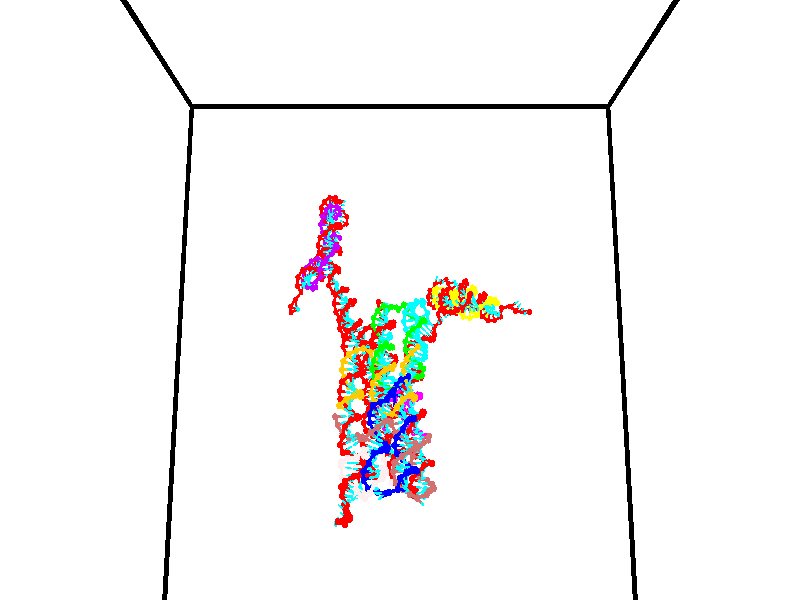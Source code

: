 // switches for output
#declare DRAW_BASES = 1; // possible values are 0, 1; only relevant for DNA ribbons
#declare DRAW_BASES_TYPE = 3; // possible values are 1, 2, 3; only relevant for DNA ribbons
#declare DRAW_FOG = 0; // set to 1 to enable fog

#include "colors.inc"

#include "transforms.inc"
background { rgb <1, 1, 1>}

#default {
   normal{
       ripples 0.25
       frequency 0.20
       turbulence 0.2
       lambda 5
   }
	finish {
		phong 0.1
		phong_size 40.
	}
}

// original window dimensions: 1024x640


// camera settings

camera {
	sky <0, 0.179814, -0.983701>
	up <0, 0.179814, -0.983701>
	right 1.6 * <1, 0, 0>
	location <35, 94.9851, 44.8844>
	look_at <35, 29.7336, 32.9568>
	direction <0, -65.2515, -11.9276>
	angle 67.0682
}


# declare cpy_camera_pos = <35, 94.9851, 44.8844>;
# if (DRAW_FOG = 1)
fog {
	fog_type 2
	up vnormalize(cpy_camera_pos)
	color rgbt<1,1,1,0.3>
	distance 1e-5
	fog_alt 3e-3
	fog_offset 56
}
# end


// LIGHTS

# declare lum = 6;
global_settings {
	ambient_light rgb lum * <0.05, 0.05, 0.05>
	max_trace_level 15
}# declare cpy_direct_light_amount = 0.25;
light_source
{	1000 * <-1, -1.16352, -0.803886>,
	rgb lum * cpy_direct_light_amount
	parallel
}

light_source
{	1000 * <1, 1.16352, 0.803886>,
	rgb lum * cpy_direct_light_amount
	parallel
}

// strand 0

// nucleotide -1

// particle -1
sphere {
	<23.987980, 34.788357, 34.949856> 0.250000
	pigment { color rgbt <1,0,0,0> }
	no_shadow
}
cylinder {
	<24.331509, 34.642994, 34.805435>,  <24.537626, 34.555775, 34.718784>, 0.100000
	pigment { color rgbt <1,0,0,0> }
	no_shadow
}
cylinder {
	<24.331509, 34.642994, 34.805435>,  <23.987980, 34.788357, 34.949856>, 0.100000
	pigment { color rgbt <1,0,0,0> }
	no_shadow
}

// particle -1
sphere {
	<24.331509, 34.642994, 34.805435> 0.100000
	pigment { color rgbt <1,0,0,0> }
	no_shadow
}
sphere {
	0, 1
	scale<0.080000,0.200000,0.300000>
	matrix <-0.443390, -0.880330, -0.168596,
		-0.256571, 0.304878, -0.917181,
		0.858823, -0.363412, -0.361047,
		24.589155, 34.533970, 34.697121>
	pigment { color rgbt <0,1,1,0> }
	no_shadow
}
cylinder {
	<23.858505, 34.406139, 34.403709>,  <23.987980, 34.788357, 34.949856>, 0.130000
	pigment { color rgbt <1,0,0,0> }
	no_shadow
}

// nucleotide -1

// particle -1
sphere {
	<23.858505, 34.406139, 34.403709> 0.250000
	pigment { color rgbt <1,0,0,0> }
	no_shadow
}
cylinder {
	<24.216560, 34.254139, 34.496941>,  <24.431393, 34.162937, 34.552879>, 0.100000
	pigment { color rgbt <1,0,0,0> }
	no_shadow
}
cylinder {
	<24.216560, 34.254139, 34.496941>,  <23.858505, 34.406139, 34.403709>, 0.100000
	pigment { color rgbt <1,0,0,0> }
	no_shadow
}

// particle -1
sphere {
	<24.216560, 34.254139, 34.496941> 0.100000
	pigment { color rgbt <1,0,0,0> }
	no_shadow
}
sphere {
	0, 1
	scale<0.080000,0.200000,0.300000>
	matrix <-0.368387, -0.924981, -0.093280,
		0.251040, -0.002365, -0.967974,
		0.895137, -0.380005, 0.233079,
		24.485102, 34.140137, 34.566864>
	pigment { color rgbt <0,1,1,0> }
	no_shadow
}
cylinder {
	<24.254293, 34.078190, 33.726868>,  <23.858505, 34.406139, 34.403709>, 0.130000
	pigment { color rgbt <1,0,0,0> }
	no_shadow
}

// nucleotide -1

// particle -1
sphere {
	<24.254293, 34.078190, 33.726868> 0.250000
	pigment { color rgbt <1,0,0,0> }
	no_shadow
}
cylinder {
	<24.316219, 33.924408, 34.090897>,  <24.353374, 33.832138, 34.309315>, 0.100000
	pigment { color rgbt <1,0,0,0> }
	no_shadow
}
cylinder {
	<24.316219, 33.924408, 34.090897>,  <24.254293, 34.078190, 33.726868>, 0.100000
	pigment { color rgbt <1,0,0,0> }
	no_shadow
}

// particle -1
sphere {
	<24.316219, 33.924408, 34.090897> 0.100000
	pigment { color rgbt <1,0,0,0> }
	no_shadow
}
sphere {
	0, 1
	scale<0.080000,0.200000,0.300000>
	matrix <-0.107799, -0.922249, -0.371262,
		0.982044, -0.040627, -0.184223,
		0.154816, -0.384455, 0.910069,
		24.362663, 33.809071, 34.363918>
	pigment { color rgbt <0,1,1,0> }
	no_shadow
}
cylinder {
	<24.815649, 34.003540, 33.091579>,  <24.254293, 34.078190, 33.726868>, 0.130000
	pigment { color rgbt <1,0,0,0> }
	no_shadow
}

// nucleotide -1

// particle -1
sphere {
	<24.815649, 34.003540, 33.091579> 0.250000
	pigment { color rgbt <1,0,0,0> }
	no_shadow
}
cylinder {
	<24.987839, 34.263218, 32.840744>,  <25.091152, 34.419025, 32.690243>, 0.100000
	pigment { color rgbt <1,0,0,0> }
	no_shadow
}
cylinder {
	<24.987839, 34.263218, 32.840744>,  <24.815649, 34.003540, 33.091579>, 0.100000
	pigment { color rgbt <1,0,0,0> }
	no_shadow
}

// particle -1
sphere {
	<24.987839, 34.263218, 32.840744> 0.100000
	pigment { color rgbt <1,0,0,0> }
	no_shadow
}
sphere {
	0, 1
	scale<0.080000,0.200000,0.300000>
	matrix <0.063945, -0.714948, -0.696247,
		-0.900335, 0.259617, -0.349278,
		0.430474, 0.649190, -0.627092,
		25.116982, 34.457973, 32.652615>
	pigment { color rgbt <0,1,1,0> }
	no_shadow
}
cylinder {
	<24.406923, 33.964291, 32.503597>,  <24.815649, 34.003540, 33.091579>, 0.130000
	pigment { color rgbt <1,0,0,0> }
	no_shadow
}

// nucleotide -1

// particle -1
sphere {
	<24.406923, 33.964291, 32.503597> 0.250000
	pigment { color rgbt <1,0,0,0> }
	no_shadow
}
cylinder {
	<24.780344, 34.080997, 32.420315>,  <25.004396, 34.151024, 32.370346>, 0.100000
	pigment { color rgbt <1,0,0,0> }
	no_shadow
}
cylinder {
	<24.780344, 34.080997, 32.420315>,  <24.406923, 33.964291, 32.503597>, 0.100000
	pigment { color rgbt <1,0,0,0> }
	no_shadow
}

// particle -1
sphere {
	<24.780344, 34.080997, 32.420315> 0.100000
	pigment { color rgbt <1,0,0,0> }
	no_shadow
}
sphere {
	0, 1
	scale<0.080000,0.200000,0.300000>
	matrix <0.035587, -0.653440, -0.756142,
		-0.356670, 0.698489, -0.620404,
		0.933553, 0.291771, -0.208205,
		25.060410, 34.168530, 32.357853>
	pigment { color rgbt <0,1,1,0> }
	no_shadow
}
cylinder {
	<24.478540, 34.177979, 31.791340>,  <24.406923, 33.964291, 32.503597>, 0.130000
	pigment { color rgbt <1,0,0,0> }
	no_shadow
}

// nucleotide -1

// particle -1
sphere {
	<24.478540, 34.177979, 31.791340> 0.250000
	pigment { color rgbt <1,0,0,0> }
	no_shadow
}
cylinder {
	<24.857088, 34.097614, 31.892548>,  <25.084217, 34.049397, 31.953272>, 0.100000
	pigment { color rgbt <1,0,0,0> }
	no_shadow
}
cylinder {
	<24.857088, 34.097614, 31.892548>,  <24.478540, 34.177979, 31.791340>, 0.100000
	pigment { color rgbt <1,0,0,0> }
	no_shadow
}

// particle -1
sphere {
	<24.857088, 34.097614, 31.892548> 0.100000
	pigment { color rgbt <1,0,0,0> }
	no_shadow
}
sphere {
	0, 1
	scale<0.080000,0.200000,0.300000>
	matrix <0.108449, -0.540158, -0.834546,
		0.304335, 0.817230, -0.489402,
		0.946371, -0.200907, 0.253017,
		25.140999, 34.037342, 31.968452>
	pigment { color rgbt <0,1,1,0> }
	no_shadow
}
cylinder {
	<24.952002, 34.087395, 31.118017>,  <24.478540, 34.177979, 31.791340>, 0.130000
	pigment { color rgbt <1,0,0,0> }
	no_shadow
}

// nucleotide -1

// particle -1
sphere {
	<24.952002, 34.087395, 31.118017> 0.250000
	pigment { color rgbt <1,0,0,0> }
	no_shadow
}
cylinder {
	<25.134962, 33.920609, 31.432196>,  <25.244738, 33.820538, 31.620703>, 0.100000
	pigment { color rgbt <1,0,0,0> }
	no_shadow
}
cylinder {
	<25.134962, 33.920609, 31.432196>,  <24.952002, 34.087395, 31.118017>, 0.100000
	pigment { color rgbt <1,0,0,0> }
	no_shadow
}

// particle -1
sphere {
	<25.134962, 33.920609, 31.432196> 0.100000
	pigment { color rgbt <1,0,0,0> }
	no_shadow
}
sphere {
	0, 1
	scale<0.080000,0.200000,0.300000>
	matrix <0.227204, -0.799144, -0.556549,
		0.859746, 0.433023, -0.270793,
		0.457401, -0.416965, 0.785445,
		25.272182, 33.795517, 31.667830>
	pigment { color rgbt <0,1,1,0> }
	no_shadow
}
cylinder {
	<25.636089, 33.955437, 30.925915>,  <24.952002, 34.087395, 31.118017>, 0.130000
	pigment { color rgbt <1,0,0,0> }
	no_shadow
}

// nucleotide -1

// particle -1
sphere {
	<25.636089, 33.955437, 30.925915> 0.250000
	pigment { color rgbt <1,0,0,0> }
	no_shadow
}
cylinder {
	<25.595459, 33.713947, 31.242191>,  <25.571081, 33.569054, 31.431957>, 0.100000
	pigment { color rgbt <1,0,0,0> }
	no_shadow
}
cylinder {
	<25.595459, 33.713947, 31.242191>,  <25.636089, 33.955437, 30.925915>, 0.100000
	pigment { color rgbt <1,0,0,0> }
	no_shadow
}

// particle -1
sphere {
	<25.595459, 33.713947, 31.242191> 0.100000
	pigment { color rgbt <1,0,0,0> }
	no_shadow
}
sphere {
	0, 1
	scale<0.080000,0.200000,0.300000>
	matrix <0.342781, -0.767373, -0.541885,
		0.933908, 0.215992, 0.284893,
		-0.101576, -0.603727, 0.790694,
		25.564987, 33.532829, 31.479399>
	pigment { color rgbt <0,1,1,0> }
	no_shadow
}
cylinder {
	<26.322611, 33.734737, 31.010445>,  <25.636089, 33.955437, 30.925915>, 0.130000
	pigment { color rgbt <1,0,0,0> }
	no_shadow
}

// nucleotide -1

// particle -1
sphere {
	<26.322611, 33.734737, 31.010445> 0.250000
	pigment { color rgbt <1,0,0,0> }
	no_shadow
}
cylinder {
	<26.054529, 33.474289, 31.152916>,  <25.893681, 33.318020, 31.238398>, 0.100000
	pigment { color rgbt <1,0,0,0> }
	no_shadow
}
cylinder {
	<26.054529, 33.474289, 31.152916>,  <26.322611, 33.734737, 31.010445>, 0.100000
	pigment { color rgbt <1,0,0,0> }
	no_shadow
}

// particle -1
sphere {
	<26.054529, 33.474289, 31.152916> 0.100000
	pigment { color rgbt <1,0,0,0> }
	no_shadow
}
sphere {
	0, 1
	scale<0.080000,0.200000,0.300000>
	matrix <0.397138, -0.720051, -0.569041,
		0.626982, -0.239923, 0.741168,
		-0.670205, -0.651125, 0.356177,
		25.853468, 33.278950, 31.259769>
	pigment { color rgbt <0,1,1,0> }
	no_shadow
}
cylinder {
	<26.753502, 33.083817, 31.174767>,  <26.322611, 33.734737, 31.010445>, 0.130000
	pigment { color rgbt <1,0,0,0> }
	no_shadow
}

// nucleotide -1

// particle -1
sphere {
	<26.753502, 33.083817, 31.174767> 0.250000
	pigment { color rgbt <1,0,0,0> }
	no_shadow
}
cylinder {
	<26.377733, 32.950611, 31.207247>,  <26.152273, 32.870689, 31.226734>, 0.100000
	pigment { color rgbt <1,0,0,0> }
	no_shadow
}
cylinder {
	<26.377733, 32.950611, 31.207247>,  <26.753502, 33.083817, 31.174767>, 0.100000
	pigment { color rgbt <1,0,0,0> }
	no_shadow
}

// particle -1
sphere {
	<26.377733, 32.950611, 31.207247> 0.100000
	pigment { color rgbt <1,0,0,0> }
	no_shadow
}
sphere {
	0, 1
	scale<0.080000,0.200000,0.300000>
	matrix <0.241981, -0.812093, -0.530990,
		0.242768, -0.479173, 0.843479,
		-0.939419, -0.333013, 0.081199,
		26.095907, 32.850708, 31.231607>
	pigment { color rgbt <0,1,1,0> }
	no_shadow
}
cylinder {
	<26.916573, 32.424335, 31.337387>,  <26.753502, 33.083817, 31.174767>, 0.130000
	pigment { color rgbt <1,0,0,0> }
	no_shadow
}

// nucleotide -1

// particle -1
sphere {
	<26.916573, 32.424335, 31.337387> 0.250000
	pigment { color rgbt <1,0,0,0> }
	no_shadow
}
cylinder {
	<26.536415, 32.427433, 31.213007>,  <26.308321, 32.429291, 31.138378>, 0.100000
	pigment { color rgbt <1,0,0,0> }
	no_shadow
}
cylinder {
	<26.536415, 32.427433, 31.213007>,  <26.916573, 32.424335, 31.337387>, 0.100000
	pigment { color rgbt <1,0,0,0> }
	no_shadow
}

// particle -1
sphere {
	<26.536415, 32.427433, 31.213007> 0.100000
	pigment { color rgbt <1,0,0,0> }
	no_shadow
}
sphere {
	0, 1
	scale<0.080000,0.200000,0.300000>
	matrix <0.164778, -0.835363, -0.524420,
		-0.263816, -0.549643, 0.792650,
		-0.950394, 0.007739, -0.310951,
		26.251297, 32.429756, 31.119722>
	pigment { color rgbt <0,1,1,0> }
	no_shadow
}
cylinder {
	<26.642540, 31.738216, 31.462395>,  <26.916573, 32.424335, 31.337387>, 0.130000
	pigment { color rgbt <1,0,0,0> }
	no_shadow
}

// nucleotide -1

// particle -1
sphere {
	<26.642540, 31.738216, 31.462395> 0.250000
	pigment { color rgbt <1,0,0,0> }
	no_shadow
}
cylinder {
	<26.424871, 31.920588, 31.180683>,  <26.294270, 32.030010, 31.011656>, 0.100000
	pigment { color rgbt <1,0,0,0> }
	no_shadow
}
cylinder {
	<26.424871, 31.920588, 31.180683>,  <26.642540, 31.738216, 31.462395>, 0.100000
	pigment { color rgbt <1,0,0,0> }
	no_shadow
}

// particle -1
sphere {
	<26.424871, 31.920588, 31.180683> 0.100000
	pigment { color rgbt <1,0,0,0> }
	no_shadow
}
sphere {
	0, 1
	scale<0.080000,0.200000,0.300000>
	matrix <0.258957, -0.707184, -0.657899,
		-0.798010, -0.540386, 0.266762,
		-0.544170, 0.455930, -0.704277,
		26.261620, 32.057365, 30.969400>
	pigment { color rgbt <0,1,1,0> }
	no_shadow
}
cylinder {
	<26.235510, 31.251341, 31.245699>,  <26.642540, 31.738216, 31.462395>, 0.130000
	pigment { color rgbt <1,0,0,0> }
	no_shadow
}

// nucleotide -1

// particle -1
sphere {
	<26.235510, 31.251341, 31.245699> 0.250000
	pigment { color rgbt <1,0,0,0> }
	no_shadow
}
cylinder {
	<26.218258, 31.508566, 30.939859>,  <26.207907, 31.662901, 30.756355>, 0.100000
	pigment { color rgbt <1,0,0,0> }
	no_shadow
}
cylinder {
	<26.218258, 31.508566, 30.939859>,  <26.235510, 31.251341, 31.245699>, 0.100000
	pigment { color rgbt <1,0,0,0> }
	no_shadow
}

// particle -1
sphere {
	<26.218258, 31.508566, 30.939859> 0.100000
	pigment { color rgbt <1,0,0,0> }
	no_shadow
}
sphere {
	0, 1
	scale<0.080000,0.200000,0.300000>
	matrix <0.311217, -0.718582, -0.621919,
		-0.949360, -0.264779, -0.169140,
		-0.043130, 0.643064, -0.764597,
		26.205318, 31.701485, 30.710480>
	pigment { color rgbt <0,1,1,0> }
	no_shadow
}
cylinder {
	<25.886759, 30.956758, 30.743288>,  <26.235510, 31.251341, 31.245699>, 0.130000
	pigment { color rgbt <1,0,0,0> }
	no_shadow
}

// nucleotide -1

// particle -1
sphere {
	<25.886759, 30.956758, 30.743288> 0.250000
	pigment { color rgbt <1,0,0,0> }
	no_shadow
}
cylinder {
	<26.093548, 31.238516, 30.548735>,  <26.217621, 31.407570, 30.432003>, 0.100000
	pigment { color rgbt <1,0,0,0> }
	no_shadow
}
cylinder {
	<26.093548, 31.238516, 30.548735>,  <25.886759, 30.956758, 30.743288>, 0.100000
	pigment { color rgbt <1,0,0,0> }
	no_shadow
}

// particle -1
sphere {
	<26.093548, 31.238516, 30.548735> 0.100000
	pigment { color rgbt <1,0,0,0> }
	no_shadow
}
sphere {
	0, 1
	scale<0.080000,0.200000,0.300000>
	matrix <0.210545, -0.655385, -0.725356,
		-0.829704, 0.272585, -0.487124,
		0.516975, 0.704392, -0.486383,
		26.248640, 31.449833, 30.402821>
	pigment { color rgbt <0,1,1,0> }
	no_shadow
}
cylinder {
	<25.669769, 30.871214, 30.080566>,  <25.886759, 30.956758, 30.743288>, 0.130000
	pigment { color rgbt <1,0,0,0> }
	no_shadow
}

// nucleotide -1

// particle -1
sphere {
	<25.669769, 30.871214, 30.080566> 0.250000
	pigment { color rgbt <1,0,0,0> }
	no_shadow
}
cylinder {
	<26.011557, 31.069143, 30.017277>,  <26.216629, 31.187901, 29.979303>, 0.100000
	pigment { color rgbt <1,0,0,0> }
	no_shadow
}
cylinder {
	<26.011557, 31.069143, 30.017277>,  <25.669769, 30.871214, 30.080566>, 0.100000
	pigment { color rgbt <1,0,0,0> }
	no_shadow
}

// particle -1
sphere {
	<26.011557, 31.069143, 30.017277> 0.100000
	pigment { color rgbt <1,0,0,0> }
	no_shadow
}
sphere {
	0, 1
	scale<0.080000,0.200000,0.300000>
	matrix <0.272416, -0.686113, -0.674565,
		-0.442350, 0.533291, -0.721060,
		0.854468, 0.494822, -0.158225,
		26.267897, 31.217590, 29.969809>
	pigment { color rgbt <0,1,1,0> }
	no_shadow
}
cylinder {
	<25.744316, 30.817402, 29.414873>,  <25.669769, 30.871214, 30.080566>, 0.130000
	pigment { color rgbt <1,0,0,0> }
	no_shadow
}

// nucleotide -1

// particle -1
sphere {
	<25.744316, 30.817402, 29.414873> 0.250000
	pigment { color rgbt <1,0,0,0> }
	no_shadow
}
cylinder {
	<26.115917, 30.888748, 29.544577>,  <26.338877, 30.931557, 29.622398>, 0.100000
	pigment { color rgbt <1,0,0,0> }
	no_shadow
}
cylinder {
	<26.115917, 30.888748, 29.544577>,  <25.744316, 30.817402, 29.414873>, 0.100000
	pigment { color rgbt <1,0,0,0> }
	no_shadow
}

// particle -1
sphere {
	<26.115917, 30.888748, 29.544577> 0.100000
	pigment { color rgbt <1,0,0,0> }
	no_shadow
}
sphere {
	0, 1
	scale<0.080000,0.200000,0.300000>
	matrix <0.351587, -0.698881, -0.622858,
		0.115521, 0.692640, -0.711972,
		0.929000, 0.178367, 0.324258,
		26.394617, 30.942259, 29.641853>
	pigment { color rgbt <0,1,1,0> }
	no_shadow
}
cylinder {
	<26.161116, 31.009829, 28.784969>,  <25.744316, 30.817402, 29.414873>, 0.130000
	pigment { color rgbt <1,0,0,0> }
	no_shadow
}

// nucleotide -1

// particle -1
sphere {
	<26.161116, 31.009829, 28.784969> 0.250000
	pigment { color rgbt <1,0,0,0> }
	no_shadow
}
cylinder {
	<26.390512, 30.879461, 29.085604>,  <26.528151, 30.801241, 29.265984>, 0.100000
	pigment { color rgbt <1,0,0,0> }
	no_shadow
}
cylinder {
	<26.390512, 30.879461, 29.085604>,  <26.161116, 31.009829, 28.784969>, 0.100000
	pigment { color rgbt <1,0,0,0> }
	no_shadow
}

// particle -1
sphere {
	<26.390512, 30.879461, 29.085604> 0.100000
	pigment { color rgbt <1,0,0,0> }
	no_shadow
}
sphere {
	0, 1
	scale<0.080000,0.200000,0.300000>
	matrix <0.544702, -0.533558, -0.647005,
		0.611886, 0.780444, -0.128463,
		0.573494, -0.325920, 0.751586,
		26.562561, 30.781685, 29.311079>
	pigment { color rgbt <0,1,1,0> }
	no_shadow
}
cylinder {
	<26.769388, 31.078712, 28.493732>,  <26.161116, 31.009829, 28.784969>, 0.130000
	pigment { color rgbt <1,0,0,0> }
	no_shadow
}

// nucleotide -1

// particle -1
sphere {
	<26.769388, 31.078712, 28.493732> 0.250000
	pigment { color rgbt <1,0,0,0> }
	no_shadow
}
cylinder {
	<26.848022, 30.831894, 28.798523>,  <26.895203, 30.683802, 28.981398>, 0.100000
	pigment { color rgbt <1,0,0,0> }
	no_shadow
}
cylinder {
	<26.848022, 30.831894, 28.798523>,  <26.769388, 31.078712, 28.493732>, 0.100000
	pigment { color rgbt <1,0,0,0> }
	no_shadow
}

// particle -1
sphere {
	<26.848022, 30.831894, 28.798523> 0.100000
	pigment { color rgbt <1,0,0,0> }
	no_shadow
}
sphere {
	0, 1
	scale<0.080000,0.200000,0.300000>
	matrix <0.722748, -0.433957, -0.537882,
		0.662564, 0.656455, 0.360660,
		0.196585, -0.617048, 0.761976,
		26.906998, 30.646780, 29.027115>
	pigment { color rgbt <0,1,1,0> }
	no_shadow
}
cylinder {
	<27.448381, 31.164694, 28.458975>,  <26.769388, 31.078712, 28.493732>, 0.130000
	pigment { color rgbt <1,0,0,0> }
	no_shadow
}

// nucleotide -1

// particle -1
sphere {
	<27.448381, 31.164694, 28.458975> 0.250000
	pigment { color rgbt <1,0,0,0> }
	no_shadow
}
cylinder {
	<27.327442, 30.824005, 28.630161>,  <27.254879, 30.619593, 28.732874>, 0.100000
	pigment { color rgbt <1,0,0,0> }
	no_shadow
}
cylinder {
	<27.327442, 30.824005, 28.630161>,  <27.448381, 31.164694, 28.458975>, 0.100000
	pigment { color rgbt <1,0,0,0> }
	no_shadow
}

// particle -1
sphere {
	<27.327442, 30.824005, 28.630161> 0.100000
	pigment { color rgbt <1,0,0,0> }
	no_shadow
}
sphere {
	0, 1
	scale<0.080000,0.200000,0.300000>
	matrix <0.545691, -0.522789, -0.654915,
		0.781541, 0.035524, 0.622842,
		-0.302349, -0.851722, 0.427966,
		27.236738, 30.568489, 28.758551>
	pigment { color rgbt <0,1,1,0> }
	no_shadow
}
cylinder {
	<28.025761, 30.677660, 28.510120>,  <27.448381, 31.164694, 28.458975>, 0.130000
	pigment { color rgbt <1,0,0,0> }
	no_shadow
}

// nucleotide -1

// particle -1
sphere {
	<28.025761, 30.677660, 28.510120> 0.250000
	pigment { color rgbt <1,0,0,0> }
	no_shadow
}
cylinder {
	<27.726364, 30.421665, 28.579609>,  <27.546726, 30.268068, 28.621302>, 0.100000
	pigment { color rgbt <1,0,0,0> }
	no_shadow
}
cylinder {
	<27.726364, 30.421665, 28.579609>,  <28.025761, 30.677660, 28.510120>, 0.100000
	pigment { color rgbt <1,0,0,0> }
	no_shadow
}

// particle -1
sphere {
	<27.726364, 30.421665, 28.579609> 0.100000
	pigment { color rgbt <1,0,0,0> }
	no_shadow
}
sphere {
	0, 1
	scale<0.080000,0.200000,0.300000>
	matrix <0.382047, -0.630280, -0.675860,
		0.542035, -0.439505, 0.716264,
		-0.748491, -0.639986, 0.173722,
		27.501818, 30.229670, 28.631725>
	pigment { color rgbt <0,1,1,0> }
	no_shadow
}
cylinder {
	<28.382866, 29.940599, 28.497503>,  <28.025761, 30.677660, 28.510120>, 0.130000
	pigment { color rgbt <1,0,0,0> }
	no_shadow
}

// nucleotide -1

// particle -1
sphere {
	<28.382866, 29.940599, 28.497503> 0.250000
	pigment { color rgbt <1,0,0,0> }
	no_shadow
}
cylinder {
	<27.994438, 29.878187, 28.425198>,  <27.761381, 29.840740, 28.381815>, 0.100000
	pigment { color rgbt <1,0,0,0> }
	no_shadow
}
cylinder {
	<27.994438, 29.878187, 28.425198>,  <28.382866, 29.940599, 28.497503>, 0.100000
	pigment { color rgbt <1,0,0,0> }
	no_shadow
}

// particle -1
sphere {
	<27.994438, 29.878187, 28.425198> 0.100000
	pigment { color rgbt <1,0,0,0> }
	no_shadow
}
sphere {
	0, 1
	scale<0.080000,0.200000,0.300000>
	matrix <0.238132, -0.576621, -0.781538,
		0.017710, -0.801974, 0.597096,
		-0.971071, -0.156029, -0.180763,
		27.703117, 29.831379, 28.370968>
	pigment { color rgbt <0,1,1,0> }
	no_shadow
}
cylinder {
	<28.272612, 29.166792, 28.449434>,  <28.382866, 29.940599, 28.497503>, 0.130000
	pigment { color rgbt <1,0,0,0> }
	no_shadow
}

// nucleotide -1

// particle -1
sphere {
	<28.272612, 29.166792, 28.449434> 0.250000
	pigment { color rgbt <1,0,0,0> }
	no_shadow
}
cylinder {
	<27.989325, 29.365061, 28.248343>,  <27.819351, 29.484022, 28.127687>, 0.100000
	pigment { color rgbt <1,0,0,0> }
	no_shadow
}
cylinder {
	<27.989325, 29.365061, 28.248343>,  <28.272612, 29.166792, 28.449434>, 0.100000
	pigment { color rgbt <1,0,0,0> }
	no_shadow
}

// particle -1
sphere {
	<27.989325, 29.365061, 28.248343> 0.100000
	pigment { color rgbt <1,0,0,0> }
	no_shadow
}
sphere {
	0, 1
	scale<0.080000,0.200000,0.300000>
	matrix <0.264125, -0.474352, -0.839778,
		-0.654725, -0.727530, 0.205025,
		-0.708218, 0.495672, -0.502729,
		27.776859, 29.513762, 28.097525>
	pigment { color rgbt <0,1,1,0> }
	no_shadow
}
cylinder {
	<28.215763, 28.769850, 27.865044>,  <28.272612, 29.166792, 28.449434>, 0.130000
	pigment { color rgbt <1,0,0,0> }
	no_shadow
}

// nucleotide -1

// particle -1
sphere {
	<28.215763, 28.769850, 27.865044> 0.250000
	pigment { color rgbt <1,0,0,0> }
	no_shadow
}
cylinder {
	<27.985235, 29.073256, 27.743382>,  <27.846918, 29.255299, 27.670385>, 0.100000
	pigment { color rgbt <1,0,0,0> }
	no_shadow
}
cylinder {
	<27.985235, 29.073256, 27.743382>,  <28.215763, 28.769850, 27.865044>, 0.100000
	pigment { color rgbt <1,0,0,0> }
	no_shadow
}

// particle -1
sphere {
	<27.985235, 29.073256, 27.743382> 0.100000
	pigment { color rgbt <1,0,0,0> }
	no_shadow
}
sphere {
	0, 1
	scale<0.080000,0.200000,0.300000>
	matrix <0.201408, -0.228867, -0.952394,
		-0.792017, -0.610143, -0.020870,
		-0.576320, 0.758516, -0.304155,
		27.812340, 29.300810, 27.652136>
	pigment { color rgbt <0,1,1,0> }
	no_shadow
}
cylinder {
	<27.860769, 28.537390, 27.359772>,  <28.215763, 28.769850, 27.865044>, 0.130000
	pigment { color rgbt <1,0,0,0> }
	no_shadow
}

// nucleotide -1

// particle -1
sphere {
	<27.860769, 28.537390, 27.359772> 0.250000
	pigment { color rgbt <1,0,0,0> }
	no_shadow
}
cylinder {
	<27.828426, 28.932516, 27.306578>,  <27.809021, 29.169592, 27.274662>, 0.100000
	pigment { color rgbt <1,0,0,0> }
	no_shadow
}
cylinder {
	<27.828426, 28.932516, 27.306578>,  <27.860769, 28.537390, 27.359772>, 0.100000
	pigment { color rgbt <1,0,0,0> }
	no_shadow
}

// particle -1
sphere {
	<27.828426, 28.932516, 27.306578> 0.100000
	pigment { color rgbt <1,0,0,0> }
	no_shadow
}
sphere {
	0, 1
	scale<0.080000,0.200000,0.300000>
	matrix <0.165857, -0.118225, -0.979037,
		-0.982829, -0.101219, -0.154277,
		-0.080858, 0.987815, -0.132983,
		27.804169, 29.228861, 27.266684>
	pigment { color rgbt <0,1,1,0> }
	no_shadow
}
cylinder {
	<27.368713, 28.636339, 26.771547>,  <27.860769, 28.537390, 27.359772>, 0.130000
	pigment { color rgbt <1,0,0,0> }
	no_shadow
}

// nucleotide -1

// particle -1
sphere {
	<27.368713, 28.636339, 26.771547> 0.250000
	pigment { color rgbt <1,0,0,0> }
	no_shadow
}
cylinder {
	<27.631332, 28.931763, 26.832840>,  <27.788904, 29.109016, 26.869616>, 0.100000
	pigment { color rgbt <1,0,0,0> }
	no_shadow
}
cylinder {
	<27.631332, 28.931763, 26.832840>,  <27.368713, 28.636339, 26.771547>, 0.100000
	pigment { color rgbt <1,0,0,0> }
	no_shadow
}

// particle -1
sphere {
	<27.631332, 28.931763, 26.832840> 0.100000
	pigment { color rgbt <1,0,0,0> }
	no_shadow
}
sphere {
	0, 1
	scale<0.080000,0.200000,0.300000>
	matrix <0.258167, -0.029151, -0.965661,
		-0.708729, 0.673560, -0.209810,
		0.656547, 0.738557, 0.153231,
		27.828297, 29.153330, 26.878809>
	pigment { color rgbt <0,1,1,0> }
	no_shadow
}
cylinder {
	<27.402172, 29.048126, 26.083006>,  <27.368713, 28.636339, 26.771547>, 0.130000
	pigment { color rgbt <1,0,0,0> }
	no_shadow
}

// nucleotide -1

// particle -1
sphere {
	<27.402172, 29.048126, 26.083006> 0.250000
	pigment { color rgbt <1,0,0,0> }
	no_shadow
}
cylinder {
	<27.723373, 29.177088, 26.283501>,  <27.916094, 29.254465, 26.403797>, 0.100000
	pigment { color rgbt <1,0,0,0> }
	no_shadow
}
cylinder {
	<27.723373, 29.177088, 26.283501>,  <27.402172, 29.048126, 26.083006>, 0.100000
	pigment { color rgbt <1,0,0,0> }
	no_shadow
}

// particle -1
sphere {
	<27.723373, 29.177088, 26.283501> 0.100000
	pigment { color rgbt <1,0,0,0> }
	no_shadow
}
sphere {
	0, 1
	scale<0.080000,0.200000,0.300000>
	matrix <0.483261, 0.139945, -0.864219,
		-0.348775, 0.936200, -0.043430,
		0.803004, 0.322406, 0.501238,
		27.964275, 29.273809, 26.433872>
	pigment { color rgbt <0,1,1,0> }
	no_shadow
}
cylinder {
	<27.637262, 29.795269, 26.114738>,  <27.402172, 29.048126, 26.083006>, 0.130000
	pigment { color rgbt <1,0,0,0> }
	no_shadow
}

// nucleotide -1

// particle -1
sphere {
	<27.637262, 29.795269, 26.114738> 0.250000
	pigment { color rgbt <1,0,0,0> }
	no_shadow
}
cylinder {
	<27.967951, 29.570223, 26.115179>,  <28.166363, 29.435196, 26.115442>, 0.100000
	pigment { color rgbt <1,0,0,0> }
	no_shadow
}
cylinder {
	<27.967951, 29.570223, 26.115179>,  <27.637262, 29.795269, 26.114738>, 0.100000
	pigment { color rgbt <1,0,0,0> }
	no_shadow
}

// particle -1
sphere {
	<27.967951, 29.570223, 26.115179> 0.100000
	pigment { color rgbt <1,0,0,0> }
	no_shadow
}
sphere {
	0, 1
	scale<0.080000,0.200000,0.300000>
	matrix <0.196244, 0.286532, -0.937757,
		0.527279, 0.775478, 0.347291,
		0.826720, -0.562613, 0.001101,
		28.215967, 29.401440, 26.115509>
	pigment { color rgbt <0,1,1,0> }
	no_shadow
}
cylinder {
	<28.395428, 29.984396, 26.150000>,  <27.637262, 29.795269, 26.114738>, 0.130000
	pigment { color rgbt <1,0,0,0> }
	no_shadow
}

// nucleotide -1

// particle -1
sphere {
	<28.395428, 29.984396, 26.150000> 0.250000
	pigment { color rgbt <1,0,0,0> }
	no_shadow
}
cylinder {
	<28.352880, 29.655685, 25.926083>,  <28.327353, 29.458460, 25.791733>, 0.100000
	pigment { color rgbt <1,0,0,0> }
	no_shadow
}
cylinder {
	<28.352880, 29.655685, 25.926083>,  <28.395428, 29.984396, 26.150000>, 0.100000
	pigment { color rgbt <1,0,0,0> }
	no_shadow
}

// particle -1
sphere {
	<28.352880, 29.655685, 25.926083> 0.100000
	pigment { color rgbt <1,0,0,0> }
	no_shadow
}
sphere {
	0, 1
	scale<0.080000,0.200000,0.300000>
	matrix <0.335356, 0.500353, -0.798238,
		0.936067, -0.272639, 0.222365,
		-0.106369, -0.821776, -0.559795,
		28.320971, 29.409153, 25.758144>
	pigment { color rgbt <0,1,1,0> }
	no_shadow
}
cylinder {
	<29.025585, 29.946232, 25.797972>,  <28.395428, 29.984396, 26.150000>, 0.130000
	pigment { color rgbt <1,0,0,0> }
	no_shadow
}

// nucleotide -1

// particle -1
sphere {
	<29.025585, 29.946232, 25.797972> 0.250000
	pigment { color rgbt <1,0,0,0> }
	no_shadow
}
cylinder {
	<28.726061, 29.764069, 25.605354>,  <28.546347, 29.654770, 25.489784>, 0.100000
	pigment { color rgbt <1,0,0,0> }
	no_shadow
}
cylinder {
	<28.726061, 29.764069, 25.605354>,  <29.025585, 29.946232, 25.797972>, 0.100000
	pigment { color rgbt <1,0,0,0> }
	no_shadow
}

// particle -1
sphere {
	<28.726061, 29.764069, 25.605354> 0.100000
	pigment { color rgbt <1,0,0,0> }
	no_shadow
}
sphere {
	0, 1
	scale<0.080000,0.200000,0.300000>
	matrix <0.255111, 0.472525, -0.843587,
		0.611717, -0.754535, -0.237653,
		-0.748813, -0.455408, -0.481541,
		28.501417, 29.627445, 25.460892>
	pigment { color rgbt <0,1,1,0> }
	no_shadow
}
cylinder {
	<29.063520, 29.557768, 25.005154>,  <29.025585, 29.946232, 25.797972>, 0.130000
	pigment { color rgbt <1,0,0,0> }
	no_shadow
}

// nucleotide -1

// particle -1
sphere {
	<29.063520, 29.557768, 25.005154> 0.250000
	pigment { color rgbt <1,0,0,0> }
	no_shadow
}
cylinder {
	<28.717241, 29.741364, 25.085051>,  <28.509474, 29.851521, 25.132990>, 0.100000
	pigment { color rgbt <1,0,0,0> }
	no_shadow
}
cylinder {
	<28.717241, 29.741364, 25.085051>,  <29.063520, 29.557768, 25.005154>, 0.100000
	pigment { color rgbt <1,0,0,0> }
	no_shadow
}

// particle -1
sphere {
	<28.717241, 29.741364, 25.085051> 0.100000
	pigment { color rgbt <1,0,0,0> }
	no_shadow
}
sphere {
	0, 1
	scale<0.080000,0.200000,0.300000>
	matrix <0.102538, 0.553175, -0.826731,
		-0.489955, -0.695216, -0.525946,
		-0.865696, 0.458990, 0.199745,
		28.457533, 29.879061, 25.144974>
	pigment { color rgbt <0,1,1,0> }
	no_shadow
}
cylinder {
	<28.574015, 29.431868, 24.444130>,  <29.063520, 29.557768, 25.005154>, 0.130000
	pigment { color rgbt <1,0,0,0> }
	no_shadow
}

// nucleotide -1

// particle -1
sphere {
	<28.574015, 29.431868, 24.444130> 0.250000
	pigment { color rgbt <1,0,0,0> }
	no_shadow
}
cylinder {
	<28.519617, 29.787441, 24.619083>,  <28.486979, 30.000786, 24.724056>, 0.100000
	pigment { color rgbt <1,0,0,0> }
	no_shadow
}
cylinder {
	<28.519617, 29.787441, 24.619083>,  <28.574015, 29.431868, 24.444130>, 0.100000
	pigment { color rgbt <1,0,0,0> }
	no_shadow
}

// particle -1
sphere {
	<28.519617, 29.787441, 24.619083> 0.100000
	pigment { color rgbt <1,0,0,0> }
	no_shadow
}
sphere {
	0, 1
	scale<0.080000,0.200000,0.300000>
	matrix <0.144777, 0.454576, -0.878863,
		-0.980074, -0.056196, -0.190516,
		-0.135993, 0.888933, 0.437383,
		28.478819, 30.054121, 24.750298>
	pigment { color rgbt <0,1,1,0> }
	no_shadow
}
cylinder {
	<28.034805, 29.861160, 24.183846>,  <28.574015, 29.431868, 24.444130>, 0.130000
	pigment { color rgbt <1,0,0,0> }
	no_shadow
}

// nucleotide -1

// particle -1
sphere {
	<28.034805, 29.861160, 24.183846> 0.250000
	pigment { color rgbt <1,0,0,0> }
	no_shadow
}
cylinder {
	<28.306152, 30.106348, 24.345877>,  <28.468960, 30.253460, 24.443096>, 0.100000
	pigment { color rgbt <1,0,0,0> }
	no_shadow
}
cylinder {
	<28.306152, 30.106348, 24.345877>,  <28.034805, 29.861160, 24.183846>, 0.100000
	pigment { color rgbt <1,0,0,0> }
	no_shadow
}

// particle -1
sphere {
	<28.306152, 30.106348, 24.345877> 0.100000
	pigment { color rgbt <1,0,0,0> }
	no_shadow
}
sphere {
	0, 1
	scale<0.080000,0.200000,0.300000>
	matrix <0.123143, 0.448677, -0.885169,
		-0.724331, 0.650351, 0.228884,
		0.678366, 0.612970, 0.405077,
		28.509663, 30.290239, 24.467400>
	pigment { color rgbt <0,1,1,0> }
	no_shadow
}
cylinder {
	<27.931490, 30.577734, 23.910631>,  <28.034805, 29.861160, 24.183846>, 0.130000
	pigment { color rgbt <1,0,0,0> }
	no_shadow
}

// nucleotide -1

// particle -1
sphere {
	<27.931490, 30.577734, 23.910631> 0.250000
	pigment { color rgbt <1,0,0,0> }
	no_shadow
}
cylinder {
	<28.311319, 30.538916, 24.029890>,  <28.539217, 30.515625, 24.101444>, 0.100000
	pigment { color rgbt <1,0,0,0> }
	no_shadow
}
cylinder {
	<28.311319, 30.538916, 24.029890>,  <27.931490, 30.577734, 23.910631>, 0.100000
	pigment { color rgbt <1,0,0,0> }
	no_shadow
}

// particle -1
sphere {
	<28.311319, 30.538916, 24.029890> 0.100000
	pigment { color rgbt <1,0,0,0> }
	no_shadow
}
sphere {
	0, 1
	scale<0.080000,0.200000,0.300000>
	matrix <0.300520, 0.552908, -0.777162,
		-0.089425, 0.827571, 0.554192,
		0.949574, -0.097048, 0.298146,
		28.596191, 30.509802, 24.119333>
	pigment { color rgbt <0,1,1,0> }
	no_shadow
}
cylinder {
	<28.303761, 31.272373, 24.071543>,  <27.931490, 30.577734, 23.910631>, 0.130000
	pigment { color rgbt <1,0,0,0> }
	no_shadow
}

// nucleotide -1

// particle -1
sphere {
	<28.303761, 31.272373, 24.071543> 0.250000
	pigment { color rgbt <1,0,0,0> }
	no_shadow
}
cylinder {
	<28.576658, 30.998138, 23.969946>,  <28.740398, 30.833597, 23.908987>, 0.100000
	pigment { color rgbt <1,0,0,0> }
	no_shadow
}
cylinder {
	<28.576658, 30.998138, 23.969946>,  <28.303761, 31.272373, 24.071543>, 0.100000
	pigment { color rgbt <1,0,0,0> }
	no_shadow
}

// particle -1
sphere {
	<28.576658, 30.998138, 23.969946> 0.100000
	pigment { color rgbt <1,0,0,0> }
	no_shadow
}
sphere {
	0, 1
	scale<0.080000,0.200000,0.300000>
	matrix <0.259200, 0.551645, -0.792782,
		0.683634, 0.475038, 0.554061,
		0.682247, -0.685585, -0.253994,
		28.781332, 30.792463, 23.893747>
	pigment { color rgbt <0,1,1,0> }
	no_shadow
}
cylinder {
	<28.117895, 32.000107, 24.208523>,  <28.303761, 31.272373, 24.071543>, 0.130000
	pigment { color rgbt <1,0,0,0> }
	no_shadow
}

// nucleotide -1

// particle -1
sphere {
	<28.117895, 32.000107, 24.208523> 0.250000
	pigment { color rgbt <1,0,0,0> }
	no_shadow
}
cylinder {
	<27.739233, 32.127441, 24.188484>,  <27.512035, 32.203842, 24.176460>, 0.100000
	pigment { color rgbt <1,0,0,0> }
	no_shadow
}
cylinder {
	<27.739233, 32.127441, 24.188484>,  <28.117895, 32.000107, 24.208523>, 0.100000
	pigment { color rgbt <1,0,0,0> }
	no_shadow
}

// particle -1
sphere {
	<27.739233, 32.127441, 24.188484> 0.100000
	pigment { color rgbt <1,0,0,0> }
	no_shadow
}
sphere {
	0, 1
	scale<0.080000,0.200000,0.300000>
	matrix <0.115919, 0.481440, 0.868780,
		0.300681, 0.816627, -0.492658,
		-0.946654, 0.318333, -0.050097,
		27.455236, 32.222942, 24.173454>
	pigment { color rgbt <0,1,1,0> }
	no_shadow
}
cylinder {
	<28.081409, 32.798950, 24.190187>,  <28.117895, 32.000107, 24.208523>, 0.130000
	pigment { color rgbt <1,0,0,0> }
	no_shadow
}

// nucleotide -1

// particle -1
sphere {
	<28.081409, 32.798950, 24.190187> 0.250000
	pigment { color rgbt <1,0,0,0> }
	no_shadow
}
cylinder {
	<27.817392, 32.618031, 24.430113>,  <27.658983, 32.509480, 24.574068>, 0.100000
	pigment { color rgbt <1,0,0,0> }
	no_shadow
}
cylinder {
	<27.817392, 32.618031, 24.430113>,  <28.081409, 32.798950, 24.190187>, 0.100000
	pigment { color rgbt <1,0,0,0> }
	no_shadow
}

// particle -1
sphere {
	<27.817392, 32.618031, 24.430113> 0.100000
	pigment { color rgbt <1,0,0,0> }
	no_shadow
}
sphere {
	0, 1
	scale<0.080000,0.200000,0.300000>
	matrix <0.016185, 0.789695, 0.613287,
		-0.751055, 0.414502, -0.513911,
		-0.660041, -0.452294, 0.599813,
		27.619379, 32.482342, 24.610056>
	pigment { color rgbt <0,1,1,0> }
	no_shadow
}
cylinder {
	<27.505617, 33.251549, 24.330500>,  <28.081409, 32.798950, 24.190187>, 0.130000
	pigment { color rgbt <1,0,0,0> }
	no_shadow
}

// nucleotide -1

// particle -1
sphere {
	<27.505617, 33.251549, 24.330500> 0.250000
	pigment { color rgbt <1,0,0,0> }
	no_shadow
}
cylinder {
	<27.537380, 32.988556, 24.630207>,  <27.556438, 32.830761, 24.810032>, 0.100000
	pigment { color rgbt <1,0,0,0> }
	no_shadow
}
cylinder {
	<27.537380, 32.988556, 24.630207>,  <27.505617, 33.251549, 24.330500>, 0.100000
	pigment { color rgbt <1,0,0,0> }
	no_shadow
}

// particle -1
sphere {
	<27.537380, 32.988556, 24.630207> 0.100000
	pigment { color rgbt <1,0,0,0> }
	no_shadow
}
sphere {
	0, 1
	scale<0.080000,0.200000,0.300000>
	matrix <0.064268, 0.753457, 0.654349,
		-0.994768, -0.003808, 0.102087,
		0.079410, -0.657486, 0.749270,
		27.561203, 32.791309, 24.854988>
	pigment { color rgbt <0,1,1,0> }
	no_shadow
}
cylinder {
	<26.959938, 33.452721, 24.788780>,  <27.505617, 33.251549, 24.330500>, 0.130000
	pigment { color rgbt <1,0,0,0> }
	no_shadow
}

// nucleotide -1

// particle -1
sphere {
	<26.959938, 33.452721, 24.788780> 0.250000
	pigment { color rgbt <1,0,0,0> }
	no_shadow
}
cylinder {
	<27.226009, 33.236225, 24.994537>,  <27.385653, 33.106327, 25.117992>, 0.100000
	pigment { color rgbt <1,0,0,0> }
	no_shadow
}
cylinder {
	<27.226009, 33.236225, 24.994537>,  <26.959938, 33.452721, 24.788780>, 0.100000
	pigment { color rgbt <1,0,0,0> }
	no_shadow
}

// particle -1
sphere {
	<27.226009, 33.236225, 24.994537> 0.100000
	pigment { color rgbt <1,0,0,0> }
	no_shadow
}
sphere {
	0, 1
	scale<0.080000,0.200000,0.300000>
	matrix <-0.131913, 0.592888, 0.794407,
		-0.734942, -0.596277, 0.322979,
		0.665176, -0.541238, 0.514395,
		27.425562, 33.073853, 25.148855>
	pigment { color rgbt <0,1,1,0> }
	no_shadow
}
cylinder {
	<26.629436, 33.431206, 25.362450>,  <26.959938, 33.452721, 24.788780>, 0.130000
	pigment { color rgbt <1,0,0,0> }
	no_shadow
}

// nucleotide -1

// particle -1
sphere {
	<26.629436, 33.431206, 25.362450> 0.250000
	pigment { color rgbt <1,0,0,0> }
	no_shadow
}
cylinder {
	<27.018787, 33.355129, 25.413618>,  <27.252398, 33.309483, 25.444319>, 0.100000
	pigment { color rgbt <1,0,0,0> }
	no_shadow
}
cylinder {
	<27.018787, 33.355129, 25.413618>,  <26.629436, 33.431206, 25.362450>, 0.100000
	pigment { color rgbt <1,0,0,0> }
	no_shadow
}

// particle -1
sphere {
	<27.018787, 33.355129, 25.413618> 0.100000
	pigment { color rgbt <1,0,0,0> }
	no_shadow
}
sphere {
	0, 1
	scale<0.080000,0.200000,0.300000>
	matrix <0.023711, 0.638654, 0.769129,
		-0.227977, -0.745620, 0.626161,
		0.973378, -0.190190, 0.127919,
		27.310801, 33.298073, 25.451994>
	pigment { color rgbt <0,1,1,0> }
	no_shadow
}
cylinder {
	<26.714876, 33.510437, 26.060793>,  <26.629436, 33.431206, 25.362450>, 0.130000
	pigment { color rgbt <1,0,0,0> }
	no_shadow
}

// nucleotide -1

// particle -1
sphere {
	<26.714876, 33.510437, 26.060793> 0.250000
	pigment { color rgbt <1,0,0,0> }
	no_shadow
}
cylinder {
	<27.096378, 33.502605, 25.940813>,  <27.325279, 33.497906, 25.868826>, 0.100000
	pigment { color rgbt <1,0,0,0> }
	no_shadow
}
cylinder {
	<27.096378, 33.502605, 25.940813>,  <26.714876, 33.510437, 26.060793>, 0.100000
	pigment { color rgbt <1,0,0,0> }
	no_shadow
}

// particle -1
sphere {
	<27.096378, 33.502605, 25.940813> 0.100000
	pigment { color rgbt <1,0,0,0> }
	no_shadow
}
sphere {
	0, 1
	scale<0.080000,0.200000,0.300000>
	matrix <0.248224, 0.614064, 0.749207,
		0.169519, -0.789014, 0.590526,
		0.953755, -0.019578, -0.299947,
		27.382505, 33.496731, 25.850828>
	pigment { color rgbt <0,1,1,0> }
	no_shadow
}
cylinder {
	<27.036428, 33.312988, 26.639776>,  <26.714876, 33.510437, 26.060793>, 0.130000
	pigment { color rgbt <1,0,0,0> }
	no_shadow
}

// nucleotide -1

// particle -1
sphere {
	<27.036428, 33.312988, 26.639776> 0.250000
	pigment { color rgbt <1,0,0,0> }
	no_shadow
}
cylinder {
	<27.296343, 33.516750, 26.414110>,  <27.452291, 33.639008, 26.278709>, 0.100000
	pigment { color rgbt <1,0,0,0> }
	no_shadow
}
cylinder {
	<27.296343, 33.516750, 26.414110>,  <27.036428, 33.312988, 26.639776>, 0.100000
	pigment { color rgbt <1,0,0,0> }
	no_shadow
}

// particle -1
sphere {
	<27.296343, 33.516750, 26.414110> 0.100000
	pigment { color rgbt <1,0,0,0> }
	no_shadow
}
sphere {
	0, 1
	scale<0.080000,0.200000,0.300000>
	matrix <0.231460, 0.574362, 0.785197,
		0.724020, -0.640792, 0.255305,
		0.649786, 0.509405, -0.564167,
		27.491280, 33.669571, 26.244860>
	pigment { color rgbt <0,1,1,0> }
	no_shadow
}
cylinder {
	<27.514183, 33.454853, 27.095797>,  <27.036428, 33.312988, 26.639776>, 0.130000
	pigment { color rgbt <1,0,0,0> }
	no_shadow
}

// nucleotide -1

// particle -1
sphere {
	<27.514183, 33.454853, 27.095797> 0.250000
	pigment { color rgbt <1,0,0,0> }
	no_shadow
}
cylinder {
	<27.630926, 33.683620, 26.789143>,  <27.700972, 33.820881, 26.605150>, 0.100000
	pigment { color rgbt <1,0,0,0> }
	no_shadow
}
cylinder {
	<27.630926, 33.683620, 26.789143>,  <27.514183, 33.454853, 27.095797>, 0.100000
	pigment { color rgbt <1,0,0,0> }
	no_shadow
}

// particle -1
sphere {
	<27.630926, 33.683620, 26.789143> 0.100000
	pigment { color rgbt <1,0,0,0> }
	no_shadow
}
sphere {
	0, 1
	scale<0.080000,0.200000,0.300000>
	matrix <0.425598, 0.640152, 0.639587,
		0.856554, -0.512947, -0.056573,
		0.291859, 0.571918, -0.766634,
		27.718485, 33.855194, 26.559153>
	pigment { color rgbt <0,1,1,0> }
	no_shadow
}
cylinder {
	<28.267359, 33.673531, 27.159323>,  <27.514183, 33.454853, 27.095797>, 0.130000
	pigment { color rgbt <1,0,0,0> }
	no_shadow
}

// nucleotide -1

// particle -1
sphere {
	<28.267359, 33.673531, 27.159323> 0.250000
	pigment { color rgbt <1,0,0,0> }
	no_shadow
}
cylinder {
	<28.073727, 33.955311, 26.951700>,  <27.957548, 34.124378, 26.827127>, 0.100000
	pigment { color rgbt <1,0,0,0> }
	no_shadow
}
cylinder {
	<28.073727, 33.955311, 26.951700>,  <28.267359, 33.673531, 27.159323>, 0.100000
	pigment { color rgbt <1,0,0,0> }
	no_shadow
}

// particle -1
sphere {
	<28.073727, 33.955311, 26.951700> 0.100000
	pigment { color rgbt <1,0,0,0> }
	no_shadow
}
sphere {
	0, 1
	scale<0.080000,0.200000,0.300000>
	matrix <0.095879, 0.632319, 0.768752,
		0.869755, 0.322370, -0.373634,
		-0.484079, 0.704450, -0.519054,
		27.928503, 34.166645, 26.795984>
	pigment { color rgbt <0,1,1,0> }
	no_shadow
}
cylinder {
	<28.645025, 34.216560, 27.360418>,  <28.267359, 33.673531, 27.159323>, 0.130000
	pigment { color rgbt <1,0,0,0> }
	no_shadow
}

// nucleotide -1

// particle -1
sphere {
	<28.645025, 34.216560, 27.360418> 0.250000
	pigment { color rgbt <1,0,0,0> }
	no_shadow
}
cylinder {
	<28.321304, 34.378128, 27.189831>,  <28.127071, 34.475071, 27.087479>, 0.100000
	pigment { color rgbt <1,0,0,0> }
	no_shadow
}
cylinder {
	<28.321304, 34.378128, 27.189831>,  <28.645025, 34.216560, 27.360418>, 0.100000
	pigment { color rgbt <1,0,0,0> }
	no_shadow
}

// particle -1
sphere {
	<28.321304, 34.378128, 27.189831> 0.100000
	pigment { color rgbt <1,0,0,0> }
	no_shadow
}
sphere {
	0, 1
	scale<0.080000,0.200000,0.300000>
	matrix <0.003893, 0.729708, 0.683747,
		0.587378, 0.551698, -0.592128,
		-0.809303, 0.403923, -0.426467,
		28.078514, 34.499306, 27.061890>
	pigment { color rgbt <0,1,1,0> }
	no_shadow
}
cylinder {
	<28.760506, 34.915848, 27.320534>,  <28.645025, 34.216560, 27.360418>, 0.130000
	pigment { color rgbt <1,0,0,0> }
	no_shadow
}

// nucleotide -1

// particle -1
sphere {
	<28.760506, 34.915848, 27.320534> 0.250000
	pigment { color rgbt <1,0,0,0> }
	no_shadow
}
cylinder {
	<28.360596, 34.920883, 27.313663>,  <28.120649, 34.923904, 27.309542>, 0.100000
	pigment { color rgbt <1,0,0,0> }
	no_shadow
}
cylinder {
	<28.360596, 34.920883, 27.313663>,  <28.760506, 34.915848, 27.320534>, 0.100000
	pigment { color rgbt <1,0,0,0> }
	no_shadow
}

// particle -1
sphere {
	<28.360596, 34.920883, 27.313663> 0.100000
	pigment { color rgbt <1,0,0,0> }
	no_shadow
}
sphere {
	0, 1
	scale<0.080000,0.200000,0.300000>
	matrix <-0.010572, 0.406720, 0.913492,
		0.018483, 0.913466, -0.406495,
		-0.999773, 0.012586, -0.017175,
		28.060663, 34.924660, 27.308512>
	pigment { color rgbt <0,1,1,0> }
	no_shadow
}
cylinder {
	<28.534155, 35.559261, 27.536926>,  <28.760506, 34.915848, 27.320534>, 0.130000
	pigment { color rgbt <1,0,0,0> }
	no_shadow
}

// nucleotide -1

// particle -1
sphere {
	<28.534155, 35.559261, 27.536926> 0.250000
	pigment { color rgbt <1,0,0,0> }
	no_shadow
}
cylinder {
	<28.221571, 35.317516, 27.598974>,  <28.034019, 35.172470, 27.636202>, 0.100000
	pigment { color rgbt <1,0,0,0> }
	no_shadow
}
cylinder {
	<28.221571, 35.317516, 27.598974>,  <28.534155, 35.559261, 27.536926>, 0.100000
	pigment { color rgbt <1,0,0,0> }
	no_shadow
}

// particle -1
sphere {
	<28.221571, 35.317516, 27.598974> 0.100000
	pigment { color rgbt <1,0,0,0> }
	no_shadow
}
sphere {
	0, 1
	scale<0.080000,0.200000,0.300000>
	matrix <-0.177745, 0.453929, 0.873129,
		-0.598101, 0.654746, -0.462151,
		-0.781462, -0.604364, 0.155118,
		27.987133, 35.136208, 27.645510>
	pigment { color rgbt <0,1,1,0> }
	no_shadow
}
cylinder {
	<28.045427, 35.967548, 27.805246>,  <28.534155, 35.559261, 27.536926>, 0.130000
	pigment { color rgbt <1,0,0,0> }
	no_shadow
}

// nucleotide -1

// particle -1
sphere {
	<28.045427, 35.967548, 27.805246> 0.250000
	pigment { color rgbt <1,0,0,0> }
	no_shadow
}
cylinder {
	<27.922611, 35.601784, 27.910757>,  <27.848921, 35.382324, 27.974064>, 0.100000
	pigment { color rgbt <1,0,0,0> }
	no_shadow
}
cylinder {
	<27.922611, 35.601784, 27.910757>,  <28.045427, 35.967548, 27.805246>, 0.100000
	pigment { color rgbt <1,0,0,0> }
	no_shadow
}

// particle -1
sphere {
	<27.922611, 35.601784, 27.910757> 0.100000
	pigment { color rgbt <1,0,0,0> }
	no_shadow
}
sphere {
	0, 1
	scale<0.080000,0.200000,0.300000>
	matrix <-0.211969, 0.335910, 0.917733,
		-0.927790, 0.225870, -0.296965,
		-0.307042, -0.914411, 0.263776,
		27.830500, 35.327461, 27.989889>
	pigment { color rgbt <0,1,1,0> }
	no_shadow
}
cylinder {
	<27.493212, 36.073170, 28.367260>,  <28.045427, 35.967548, 27.805246>, 0.130000
	pigment { color rgbt <1,0,0,0> }
	no_shadow
}

// nucleotide -1

// particle -1
sphere {
	<27.493212, 36.073170, 28.367260> 0.250000
	pigment { color rgbt <1,0,0,0> }
	no_shadow
}
cylinder {
	<27.534254, 35.679729, 28.426601>,  <27.558880, 35.443665, 28.462206>, 0.100000
	pigment { color rgbt <1,0,0,0> }
	no_shadow
}
cylinder {
	<27.534254, 35.679729, 28.426601>,  <27.493212, 36.073170, 28.367260>, 0.100000
	pigment { color rgbt <1,0,0,0> }
	no_shadow
}

// particle -1
sphere {
	<27.534254, 35.679729, 28.426601> 0.100000
	pigment { color rgbt <1,0,0,0> }
	no_shadow
}
sphere {
	0, 1
	scale<0.080000,0.200000,0.300000>
	matrix <-0.394801, 0.096621, 0.913672,
		-0.913019, -0.152319, -0.378411,
		0.102607, -0.983597, 0.148353,
		27.565037, 35.384651, 28.471107>
	pigment { color rgbt <0,1,1,0> }
	no_shadow
}
cylinder {
	<26.882870, 35.742882, 28.705561>,  <27.493212, 36.073170, 28.367260>, 0.130000
	pigment { color rgbt <1,0,0,0> }
	no_shadow
}

// nucleotide -1

// particle -1
sphere {
	<26.882870, 35.742882, 28.705561> 0.250000
	pigment { color rgbt <1,0,0,0> }
	no_shadow
}
cylinder {
	<27.213865, 35.542217, 28.806438>,  <27.412462, 35.421818, 28.866966>, 0.100000
	pigment { color rgbt <1,0,0,0> }
	no_shadow
}
cylinder {
	<27.213865, 35.542217, 28.806438>,  <26.882870, 35.742882, 28.705561>, 0.100000
	pigment { color rgbt <1,0,0,0> }
	no_shadow
}

// particle -1
sphere {
	<27.213865, 35.542217, 28.806438> 0.100000
	pigment { color rgbt <1,0,0,0> }
	no_shadow
}
sphere {
	0, 1
	scale<0.080000,0.200000,0.300000>
	matrix <-0.216357, 0.129593, 0.967675,
		-0.518124, -0.855305, -0.001300,
		0.827489, -0.501657, 0.252196,
		27.462112, 35.391720, 28.882097>
	pigment { color rgbt <0,1,1,0> }
	no_shadow
}
cylinder {
	<26.646906, 35.294807, 29.263887>,  <26.882870, 35.742882, 28.705561>, 0.130000
	pigment { color rgbt <1,0,0,0> }
	no_shadow
}

// nucleotide -1

// particle -1
sphere {
	<26.646906, 35.294807, 29.263887> 0.250000
	pigment { color rgbt <1,0,0,0> }
	no_shadow
}
cylinder {
	<27.043154, 35.330803, 29.305031>,  <27.280903, 35.352398, 29.329718>, 0.100000
	pigment { color rgbt <1,0,0,0> }
	no_shadow
}
cylinder {
	<27.043154, 35.330803, 29.305031>,  <26.646906, 35.294807, 29.263887>, 0.100000
	pigment { color rgbt <1,0,0,0> }
	no_shadow
}

// particle -1
sphere {
	<27.043154, 35.330803, 29.305031> 0.100000
	pigment { color rgbt <1,0,0,0> }
	no_shadow
}
sphere {
	0, 1
	scale<0.080000,0.200000,0.300000>
	matrix <-0.091645, -0.120927, 0.988422,
		0.101382, -0.988575, -0.111545,
		0.990617, 0.089985, 0.102858,
		27.340340, 35.357800, 29.335888>
	pigment { color rgbt <0,1,1,0> }
	no_shadow
}
cylinder {
	<26.759502, 34.852467, 29.849468>,  <26.646906, 35.294807, 29.263887>, 0.130000
	pigment { color rgbt <1,0,0,0> }
	no_shadow
}

// nucleotide -1

// particle -1
sphere {
	<26.759502, 34.852467, 29.849468> 0.250000
	pigment { color rgbt <1,0,0,0> }
	no_shadow
}
cylinder {
	<27.107630, 35.046917, 29.817913>,  <27.316507, 35.163589, 29.798981>, 0.100000
	pigment { color rgbt <1,0,0,0> }
	no_shadow
}
cylinder {
	<27.107630, 35.046917, 29.817913>,  <26.759502, 34.852467, 29.849468>, 0.100000
	pigment { color rgbt <1,0,0,0> }
	no_shadow
}

// particle -1
sphere {
	<27.107630, 35.046917, 29.817913> 0.100000
	pigment { color rgbt <1,0,0,0> }
	no_shadow
}
sphere {
	0, 1
	scale<0.080000,0.200000,0.300000>
	matrix <0.168013, -0.142507, 0.975430,
		0.462943, -0.862189, -0.205702,
		0.870319, 0.486129, -0.078886,
		27.368725, 35.192757, 29.794247>
	pigment { color rgbt <0,1,1,0> }
	no_shadow
}
cylinder {
	<27.234844, 34.432560, 30.154701>,  <26.759502, 34.852467, 29.849468>, 0.130000
	pigment { color rgbt <1,0,0,0> }
	no_shadow
}

// nucleotide -1

// particle -1
sphere {
	<27.234844, 34.432560, 30.154701> 0.250000
	pigment { color rgbt <1,0,0,0> }
	no_shadow
}
cylinder {
	<27.452017, 34.768314, 30.164991>,  <27.582321, 34.969765, 30.171165>, 0.100000
	pigment { color rgbt <1,0,0,0> }
	no_shadow
}
cylinder {
	<27.452017, 34.768314, 30.164991>,  <27.234844, 34.432560, 30.154701>, 0.100000
	pigment { color rgbt <1,0,0,0> }
	no_shadow
}

// particle -1
sphere {
	<27.452017, 34.768314, 30.164991> 0.100000
	pigment { color rgbt <1,0,0,0> }
	no_shadow
}
sphere {
	0, 1
	scale<0.080000,0.200000,0.300000>
	matrix <0.228170, -0.176931, 0.957410,
		0.808185, -0.513939, -0.287583,
		0.542933, 0.839382, 0.025727,
		27.614897, 35.020130, 30.172710>
	pigment { color rgbt <0,1,1,0> }
	no_shadow
}
cylinder {
	<27.866127, 34.185364, 30.519672>,  <27.234844, 34.432560, 30.154701>, 0.130000
	pigment { color rgbt <1,0,0,0> }
	no_shadow
}

// nucleotide -1

// particle -1
sphere {
	<27.866127, 34.185364, 30.519672> 0.250000
	pigment { color rgbt <1,0,0,0> }
	no_shadow
}
cylinder {
	<27.857378, 34.584961, 30.535297>,  <27.852129, 34.824718, 30.544672>, 0.100000
	pigment { color rgbt <1,0,0,0> }
	no_shadow
}
cylinder {
	<27.857378, 34.584961, 30.535297>,  <27.866127, 34.185364, 30.519672>, 0.100000
	pigment { color rgbt <1,0,0,0> }
	no_shadow
}

// particle -1
sphere {
	<27.857378, 34.584961, 30.535297> 0.100000
	pigment { color rgbt <1,0,0,0> }
	no_shadow
}
sphere {
	0, 1
	scale<0.080000,0.200000,0.300000>
	matrix <0.104471, -0.036576, 0.993855,
		0.994287, 0.025820, -0.103566,
		-0.021873, 0.998997, 0.039065,
		27.850817, 34.884659, 30.547016>
	pigment { color rgbt <0,1,1,0> }
	no_shadow
}
cylinder {
	<28.396521, 34.354130, 30.947754>,  <27.866127, 34.185364, 30.519672>, 0.130000
	pigment { color rgbt <1,0,0,0> }
	no_shadow
}

// nucleotide -1

// particle -1
sphere {
	<28.396521, 34.354130, 30.947754> 0.250000
	pigment { color rgbt <1,0,0,0> }
	no_shadow
}
cylinder {
	<28.156258, 34.673874, 30.941702>,  <28.012100, 34.865723, 30.938070>, 0.100000
	pigment { color rgbt <1,0,0,0> }
	no_shadow
}
cylinder {
	<28.156258, 34.673874, 30.941702>,  <28.396521, 34.354130, 30.947754>, 0.100000
	pigment { color rgbt <1,0,0,0> }
	no_shadow
}

// particle -1
sphere {
	<28.156258, 34.673874, 30.941702> 0.100000
	pigment { color rgbt <1,0,0,0> }
	no_shadow
}
sphere {
	0, 1
	scale<0.080000,0.200000,0.300000>
	matrix <0.040798, 0.049546, 0.997938,
		0.798465, 0.598801, -0.062373,
		-0.600657, 0.799364, -0.015131,
		27.976061, 34.913685, 30.937162>
	pigment { color rgbt <0,1,1,0> }
	no_shadow
}
cylinder {
	<28.736900, 34.915413, 31.222609>,  <28.396521, 34.354130, 30.947754>, 0.130000
	pigment { color rgbt <1,0,0,0> }
	no_shadow
}

// nucleotide -1

// particle -1
sphere {
	<28.736900, 34.915413, 31.222609> 0.250000
	pigment { color rgbt <1,0,0,0> }
	no_shadow
}
cylinder {
	<28.351656, 35.013378, 31.267214>,  <28.120510, 35.072159, 31.293976>, 0.100000
	pigment { color rgbt <1,0,0,0> }
	no_shadow
}
cylinder {
	<28.351656, 35.013378, 31.267214>,  <28.736900, 34.915413, 31.222609>, 0.100000
	pigment { color rgbt <1,0,0,0> }
	no_shadow
}

// particle -1
sphere {
	<28.351656, 35.013378, 31.267214> 0.100000
	pigment { color rgbt <1,0,0,0> }
	no_shadow
}
sphere {
	0, 1
	scale<0.080000,0.200000,0.300000>
	matrix <0.152738, 0.156330, 0.975824,
		0.221562, 0.956858, -0.187971,
		-0.963110, 0.244915, 0.111512,
		28.062723, 35.086853, 31.300667>
	pigment { color rgbt <0,1,1,0> }
	no_shadow
}
cylinder {
	<28.802689, 35.461128, 31.578857>,  <28.736900, 34.915413, 31.222609>, 0.130000
	pigment { color rgbt <1,0,0,0> }
	no_shadow
}

// nucleotide -1

// particle -1
sphere {
	<28.802689, 35.461128, 31.578857> 0.250000
	pigment { color rgbt <1,0,0,0> }
	no_shadow
}
cylinder {
	<28.416872, 35.378796, 31.644939>,  <28.185381, 35.329395, 31.684587>, 0.100000
	pigment { color rgbt <1,0,0,0> }
	no_shadow
}
cylinder {
	<28.416872, 35.378796, 31.644939>,  <28.802689, 35.461128, 31.578857>, 0.100000
	pigment { color rgbt <1,0,0,0> }
	no_shadow
}

// particle -1
sphere {
	<28.416872, 35.378796, 31.644939> 0.100000
	pigment { color rgbt <1,0,0,0> }
	no_shadow
}
sphere {
	0, 1
	scale<0.080000,0.200000,0.300000>
	matrix <0.099274, 0.297039, 0.949691,
		-0.244544, 0.932418, -0.266073,
		-0.964543, -0.205827, 0.165204,
		28.127510, 35.317047, 31.694500>
	pigment { color rgbt <0,1,1,0> }
	no_shadow
}
cylinder {
	<28.452234, 36.045181, 31.696569>,  <28.802689, 35.461128, 31.578857>, 0.130000
	pigment { color rgbt <1,0,0,0> }
	no_shadow
}

// nucleotide -1

// particle -1
sphere {
	<28.452234, 36.045181, 31.696569> 0.250000
	pigment { color rgbt <1,0,0,0> }
	no_shadow
}
cylinder {
	<28.299257, 35.730579, 31.890541>,  <28.207472, 35.541821, 32.006924>, 0.100000
	pigment { color rgbt <1,0,0,0> }
	no_shadow
}
cylinder {
	<28.299257, 35.730579, 31.890541>,  <28.452234, 36.045181, 31.696569>, 0.100000
	pigment { color rgbt <1,0,0,0> }
	no_shadow
}

// particle -1
sphere {
	<28.299257, 35.730579, 31.890541> 0.100000
	pigment { color rgbt <1,0,0,0> }
	no_shadow
}
sphere {
	0, 1
	scale<0.080000,0.200000,0.300000>
	matrix <0.341994, 0.367062, 0.865046,
		-0.858359, 0.496672, 0.128599,
		-0.382440, -0.786500, 0.484930,
		28.184525, 35.494629, 32.036018>
	pigment { color rgbt <0,1,1,0> }
	no_shadow
}
cylinder {
	<28.037296, 36.395016, 32.230476>,  <28.452234, 36.045181, 31.696569>, 0.130000
	pigment { color rgbt <1,0,0,0> }
	no_shadow
}

// nucleotide -1

// particle -1
sphere {
	<28.037296, 36.395016, 32.230476> 0.250000
	pigment { color rgbt <1,0,0,0> }
	no_shadow
}
cylinder {
	<28.153709, 36.019241, 32.302883>,  <28.223557, 35.793777, 32.346325>, 0.100000
	pigment { color rgbt <1,0,0,0> }
	no_shadow
}
cylinder {
	<28.153709, 36.019241, 32.302883>,  <28.037296, 36.395016, 32.230476>, 0.100000
	pigment { color rgbt <1,0,0,0> }
	no_shadow
}

// particle -1
sphere {
	<28.153709, 36.019241, 32.302883> 0.100000
	pigment { color rgbt <1,0,0,0> }
	no_shadow
}
sphere {
	0, 1
	scale<0.080000,0.200000,0.300000>
	matrix <0.324507, 0.274921, 0.905049,
		-0.899998, -0.204657, 0.384863,
		0.291032, -0.939433, 0.181015,
		28.241018, 35.737411, 32.357189>
	pigment { color rgbt <0,1,1,0> }
	no_shadow
}
cylinder {
	<27.892742, 36.076889, 32.870113>,  <28.037296, 36.395016, 32.230476>, 0.130000
	pigment { color rgbt <1,0,0,0> }
	no_shadow
}

// nucleotide -1

// particle -1
sphere {
	<27.892742, 36.076889, 32.870113> 0.250000
	pigment { color rgbt <1,0,0,0> }
	no_shadow
}
cylinder {
	<28.261583, 36.009686, 32.730686>,  <28.482887, 35.969364, 32.647030>, 0.100000
	pigment { color rgbt <1,0,0,0> }
	no_shadow
}
cylinder {
	<28.261583, 36.009686, 32.730686>,  <27.892742, 36.076889, 32.870113>, 0.100000
	pigment { color rgbt <1,0,0,0> }
	no_shadow
}

// particle -1
sphere {
	<28.261583, 36.009686, 32.730686> 0.100000
	pigment { color rgbt <1,0,0,0> }
	no_shadow
}
sphere {
	0, 1
	scale<0.080000,0.200000,0.300000>
	matrix <0.382395, 0.533371, 0.754513,
		0.059152, -0.829029, 0.556068,
		0.922103, -0.168007, -0.348566,
		28.538214, 35.959282, 32.626118>
	pigment { color rgbt <0,1,1,0> }
	no_shadow
}
cylinder {
	<28.333872, 35.765026, 33.435658>,  <27.892742, 36.076889, 32.870113>, 0.130000
	pigment { color rgbt <1,0,0,0> }
	no_shadow
}

// nucleotide -1

// particle -1
sphere {
	<28.333872, 35.765026, 33.435658> 0.250000
	pigment { color rgbt <1,0,0,0> }
	no_shadow
}
cylinder {
	<28.543715, 35.953735, 33.152187>,  <28.669621, 36.066959, 32.982105>, 0.100000
	pigment { color rgbt <1,0,0,0> }
	no_shadow
}
cylinder {
	<28.543715, 35.953735, 33.152187>,  <28.333872, 35.765026, 33.435658>, 0.100000
	pigment { color rgbt <1,0,0,0> }
	no_shadow
}

// particle -1
sphere {
	<28.543715, 35.953735, 33.152187> 0.100000
	pigment { color rgbt <1,0,0,0> }
	no_shadow
}
sphere {
	0, 1
	scale<0.080000,0.200000,0.300000>
	matrix <0.348890, 0.640170, 0.684440,
		0.776572, -0.606311, 0.171241,
		0.524606, 0.471772, -0.708674,
		28.701096, 36.095268, 32.939587>
	pigment { color rgbt <0,1,1,0> }
	no_shadow
}
cylinder {
	<29.058496, 35.751385, 33.538303>,  <28.333872, 35.765026, 33.435658>, 0.130000
	pigment { color rgbt <1,0,0,0> }
	no_shadow
}

// nucleotide -1

// particle -1
sphere {
	<29.058496, 35.751385, 33.538303> 0.250000
	pigment { color rgbt <1,0,0,0> }
	no_shadow
}
cylinder {
	<28.884762, 36.076096, 33.382168>,  <28.780521, 36.270924, 33.288486>, 0.100000
	pigment { color rgbt <1,0,0,0> }
	no_shadow
}
cylinder {
	<28.884762, 36.076096, 33.382168>,  <29.058496, 35.751385, 33.538303>, 0.100000
	pigment { color rgbt <1,0,0,0> }
	no_shadow
}

// particle -1
sphere {
	<28.884762, 36.076096, 33.382168> 0.100000
	pigment { color rgbt <1,0,0,0> }
	no_shadow
}
sphere {
	0, 1
	scale<0.080000,0.200000,0.300000>
	matrix <0.482199, 0.575574, 0.660453,
		0.760812, 0.098638, -0.641432,
		-0.434338, 0.811779, -0.390341,
		28.754461, 36.319630, 33.265064>
	pigment { color rgbt <0,1,1,0> }
	no_shadow
}
cylinder {
	<29.597284, 36.406677, 33.351147>,  <29.058496, 35.751385, 33.538303>, 0.130000
	pigment { color rgbt <1,0,0,0> }
	no_shadow
}

// nucleotide -1

// particle -1
sphere {
	<29.597284, 36.406677, 33.351147> 0.250000
	pigment { color rgbt <1,0,0,0> }
	no_shadow
}
cylinder {
	<29.237751, 36.560238, 33.435738>,  <29.022032, 36.652374, 33.486492>, 0.100000
	pigment { color rgbt <1,0,0,0> }
	no_shadow
}
cylinder {
	<29.237751, 36.560238, 33.435738>,  <29.597284, 36.406677, 33.351147>, 0.100000
	pigment { color rgbt <1,0,0,0> }
	no_shadow
}

// particle -1
sphere {
	<29.237751, 36.560238, 33.435738> 0.100000
	pigment { color rgbt <1,0,0,0> }
	no_shadow
}
sphere {
	0, 1
	scale<0.080000,0.200000,0.300000>
	matrix <0.424372, 0.641636, 0.638914,
		0.109589, 0.664020, -0.739640,
		-0.898832, 0.383901, 0.211475,
		28.968102, 36.675407, 33.499180>
	pigment { color rgbt <0,1,1,0> }
	no_shadow
}
cylinder {
	<29.817236, 37.139202, 33.451180>,  <29.597284, 36.406677, 33.351147>, 0.130000
	pigment { color rgbt <1,0,0,0> }
	no_shadow
}

// nucleotide -1

// particle -1
sphere {
	<29.817236, 37.139202, 33.451180> 0.250000
	pigment { color rgbt <1,0,0,0> }
	no_shadow
}
cylinder {
	<29.456079, 37.043133, 33.593784>,  <29.239386, 36.985493, 33.679348>, 0.100000
	pigment { color rgbt <1,0,0,0> }
	no_shadow
}
cylinder {
	<29.456079, 37.043133, 33.593784>,  <29.817236, 37.139202, 33.451180>, 0.100000
	pigment { color rgbt <1,0,0,0> }
	no_shadow
}

// particle -1
sphere {
	<29.456079, 37.043133, 33.593784> 0.100000
	pigment { color rgbt <1,0,0,0> }
	no_shadow
}
sphere {
	0, 1
	scale<0.080000,0.200000,0.300000>
	matrix <0.183240, 0.535202, 0.824610,
		-0.388854, 0.809863, -0.439221,
		-0.902893, -0.240170, 0.356515,
		29.185211, 36.971081, 33.700737>
	pigment { color rgbt <0,1,1,0> }
	no_shadow
}
cylinder {
	<29.442158, 37.747971, 33.510658>,  <29.817236, 37.139202, 33.451180>, 0.130000
	pigment { color rgbt <1,0,0,0> }
	no_shadow
}

// nucleotide -1

// particle -1
sphere {
	<29.442158, 37.747971, 33.510658> 0.250000
	pigment { color rgbt <1,0,0,0> }
	no_shadow
}
cylinder {
	<29.330099, 37.448296, 33.750736>,  <29.262865, 37.268490, 33.894783>, 0.100000
	pigment { color rgbt <1,0,0,0> }
	no_shadow
}
cylinder {
	<29.330099, 37.448296, 33.750736>,  <29.442158, 37.747971, 33.510658>, 0.100000
	pigment { color rgbt <1,0,0,0> }
	no_shadow
}

// particle -1
sphere {
	<29.330099, 37.448296, 33.750736> 0.100000
	pigment { color rgbt <1,0,0,0> }
	no_shadow
}
sphere {
	0, 1
	scale<0.080000,0.200000,0.300000>
	matrix <0.264778, 0.540671, 0.798478,
		-0.922719, 0.382608, 0.046902,
		-0.280146, -0.749190, 0.600194,
		29.246056, 37.223537, 33.930794>
	pigment { color rgbt <0,1,1,0> }
	no_shadow
}
cylinder {
	<28.813368, 37.941154, 34.036770>,  <29.442158, 37.747971, 33.510658>, 0.130000
	pigment { color rgbt <1,0,0,0> }
	no_shadow
}

// nucleotide -1

// particle -1
sphere {
	<28.813368, 37.941154, 34.036770> 0.250000
	pigment { color rgbt <1,0,0,0> }
	no_shadow
}
cylinder {
	<29.094450, 37.680885, 34.151886>,  <29.263100, 37.524723, 34.220955>, 0.100000
	pigment { color rgbt <1,0,0,0> }
	no_shadow
}
cylinder {
	<29.094450, 37.680885, 34.151886>,  <28.813368, 37.941154, 34.036770>, 0.100000
	pigment { color rgbt <1,0,0,0> }
	no_shadow
}

// particle -1
sphere {
	<29.094450, 37.680885, 34.151886> 0.100000
	pigment { color rgbt <1,0,0,0> }
	no_shadow
}
sphere {
	0, 1
	scale<0.080000,0.200000,0.300000>
	matrix <0.196700, 0.566402, 0.800311,
		-0.683751, -0.505774, 0.526002,
		0.702705, -0.650678, 0.287792,
		29.305262, 37.485683, 34.238224>
	pigment { color rgbt <0,1,1,0> }
	no_shadow
}
cylinder {
	<28.673311, 37.883820, 34.745773>,  <28.813368, 37.941154, 34.036770>, 0.130000
	pigment { color rgbt <1,0,0,0> }
	no_shadow
}

// nucleotide -1

// particle -1
sphere {
	<28.673311, 37.883820, 34.745773> 0.250000
	pigment { color rgbt <1,0,0,0> }
	no_shadow
}
cylinder {
	<29.047447, 37.745377, 34.716507>,  <29.271929, 37.662312, 34.698948>, 0.100000
	pigment { color rgbt <1,0,0,0> }
	no_shadow
}
cylinder {
	<29.047447, 37.745377, 34.716507>,  <28.673311, 37.883820, 34.745773>, 0.100000
	pigment { color rgbt <1,0,0,0> }
	no_shadow
}

// particle -1
sphere {
	<29.047447, 37.745377, 34.716507> 0.100000
	pigment { color rgbt <1,0,0,0> }
	no_shadow
}
sphere {
	0, 1
	scale<0.080000,0.200000,0.300000>
	matrix <0.264495, 0.546867, 0.794342,
		-0.234914, -0.762331, 0.603049,
		0.935339, -0.346106, -0.073166,
		29.328049, 37.641544, 34.694557>
	pigment { color rgbt <0,1,1,0> }
	no_shadow
}
cylinder {
	<28.830919, 37.710472, 35.399837>,  <28.673311, 37.883820, 34.745773>, 0.130000
	pigment { color rgbt <1,0,0,0> }
	no_shadow
}

// nucleotide -1

// particle -1
sphere {
	<28.830919, 37.710472, 35.399837> 0.250000
	pigment { color rgbt <1,0,0,0> }
	no_shadow
}
cylinder {
	<29.191097, 37.756390, 35.232018>,  <29.407204, 37.783939, 35.131325>, 0.100000
	pigment { color rgbt <1,0,0,0> }
	no_shadow
}
cylinder {
	<29.191097, 37.756390, 35.232018>,  <28.830919, 37.710472, 35.399837>, 0.100000
	pigment { color rgbt <1,0,0,0> }
	no_shadow
}

// particle -1
sphere {
	<29.191097, 37.756390, 35.232018> 0.100000
	pigment { color rgbt <1,0,0,0> }
	no_shadow
}
sphere {
	0, 1
	scale<0.080000,0.200000,0.300000>
	matrix <0.354672, 0.364622, 0.860963,
		0.251805, -0.924053, 0.287611,
		0.900445, 0.114788, -0.419550,
		29.461231, 37.790825, 35.106152>
	pigment { color rgbt <0,1,1,0> }
	no_shadow
}
cylinder {
	<29.281599, 37.422714, 35.924553>,  <28.830919, 37.710472, 35.399837>, 0.130000
	pigment { color rgbt <1,0,0,0> }
	no_shadow
}

// nucleotide -1

// particle -1
sphere {
	<29.281599, 37.422714, 35.924553> 0.250000
	pigment { color rgbt <1,0,0,0> }
	no_shadow
}
cylinder {
	<29.506832, 37.656799, 35.691154>,  <29.641972, 37.797249, 35.551117>, 0.100000
	pigment { color rgbt <1,0,0,0> }
	no_shadow
}
cylinder {
	<29.506832, 37.656799, 35.691154>,  <29.281599, 37.422714, 35.924553>, 0.100000
	pigment { color rgbt <1,0,0,0> }
	no_shadow
}

// particle -1
sphere {
	<29.506832, 37.656799, 35.691154> 0.100000
	pigment { color rgbt <1,0,0,0> }
	no_shadow
}
sphere {
	0, 1
	scale<0.080000,0.200000,0.300000>
	matrix <0.485104, 0.337551, 0.806681,
		0.669037, -0.737284, -0.093818,
		0.563084, 0.585210, -0.583493,
		29.675758, 37.832363, 35.516106>
	pigment { color rgbt <0,1,1,0> }
	no_shadow
}
cylinder {
	<29.814842, 37.427002, 36.269871>,  <29.281599, 37.422714, 35.924553>, 0.130000
	pigment { color rgbt <1,0,0,0> }
	no_shadow
}

// nucleotide -1

// particle -1
sphere {
	<29.814842, 37.427002, 36.269871> 0.250000
	pigment { color rgbt <1,0,0,0> }
	no_shadow
}
cylinder {
	<29.873980, 37.743740, 36.032848>,  <29.909462, 37.933781, 35.890633>, 0.100000
	pigment { color rgbt <1,0,0,0> }
	no_shadow
}
cylinder {
	<29.873980, 37.743740, 36.032848>,  <29.814842, 37.427002, 36.269871>, 0.100000
	pigment { color rgbt <1,0,0,0> }
	no_shadow
}

// particle -1
sphere {
	<29.873980, 37.743740, 36.032848> 0.100000
	pigment { color rgbt <1,0,0,0> }
	no_shadow
}
sphere {
	0, 1
	scale<0.080000,0.200000,0.300000>
	matrix <0.414454, 0.494394, 0.764070,
		0.897981, -0.358553, -0.255088,
		0.147846, 0.791842, -0.592560,
		29.918333, 37.981293, 35.855080>
	pigment { color rgbt <0,1,1,0> }
	no_shadow
}
cylinder {
	<30.481470, 37.636059, 36.344006>,  <29.814842, 37.427002, 36.269871>, 0.130000
	pigment { color rgbt <1,0,0,0> }
	no_shadow
}

// nucleotide -1

// particle -1
sphere {
	<30.481470, 37.636059, 36.344006> 0.250000
	pigment { color rgbt <1,0,0,0> }
	no_shadow
}
cylinder {
	<30.296631, 37.965214, 36.211750>,  <30.185726, 38.162708, 36.132397>, 0.100000
	pigment { color rgbt <1,0,0,0> }
	no_shadow
}
cylinder {
	<30.296631, 37.965214, 36.211750>,  <30.481470, 37.636059, 36.344006>, 0.100000
	pigment { color rgbt <1,0,0,0> }
	no_shadow
}

// particle -1
sphere {
	<30.296631, 37.965214, 36.211750> 0.100000
	pigment { color rgbt <1,0,0,0> }
	no_shadow
}
sphere {
	0, 1
	scale<0.080000,0.200000,0.300000>
	matrix <0.445504, 0.537776, 0.715768,
		0.766805, 0.183455, -0.615105,
		-0.462100, 0.822886, -0.330639,
		30.158001, 38.212078, 36.112556>
	pigment { color rgbt <0,1,1,0> }
	no_shadow
}
cylinder {
	<31.027639, 38.206837, 36.423584>,  <30.481470, 37.636059, 36.344006>, 0.130000
	pigment { color rgbt <1,0,0,0> }
	no_shadow
}

// nucleotide -1

// particle -1
sphere {
	<31.027639, 38.206837, 36.423584> 0.250000
	pigment { color rgbt <1,0,0,0> }
	no_shadow
}
cylinder {
	<30.690563, 38.414276, 36.365715>,  <30.488317, 38.538738, 36.330994>, 0.100000
	pigment { color rgbt <1,0,0,0> }
	no_shadow
}
cylinder {
	<30.690563, 38.414276, 36.365715>,  <31.027639, 38.206837, 36.423584>, 0.100000
	pigment { color rgbt <1,0,0,0> }
	no_shadow
}

// particle -1
sphere {
	<30.690563, 38.414276, 36.365715> 0.100000
	pigment { color rgbt <1,0,0,0> }
	no_shadow
}
sphere {
	0, 1
	scale<0.080000,0.200000,0.300000>
	matrix <0.355748, 0.738022, 0.573383,
		0.404126, 0.431718, -0.806413,
		-0.842690, 0.518598, -0.144671,
		30.437756, 38.569855, 36.322315>
	pigment { color rgbt <0,1,1,0> }
	no_shadow
}
cylinder {
	<31.253393, 38.880047, 36.343960>,  <31.027639, 38.206837, 36.423584>, 0.130000
	pigment { color rgbt <1,0,0,0> }
	no_shadow
}

// nucleotide -1

// particle -1
sphere {
	<31.253393, 38.880047, 36.343960> 0.250000
	pigment { color rgbt <1,0,0,0> }
	no_shadow
}
cylinder {
	<30.865801, 38.882126, 36.442791>,  <30.633245, 38.883373, 36.502090>, 0.100000
	pigment { color rgbt <1,0,0,0> }
	no_shadow
}
cylinder {
	<30.865801, 38.882126, 36.442791>,  <31.253393, 38.880047, 36.343960>, 0.100000
	pigment { color rgbt <1,0,0,0> }
	no_shadow
}

// particle -1
sphere {
	<30.865801, 38.882126, 36.442791> 0.100000
	pigment { color rgbt <1,0,0,0> }
	no_shadow
}
sphere {
	0, 1
	scale<0.080000,0.200000,0.300000>
	matrix <0.188101, 0.663976, 0.723708,
		-0.160292, 0.747736, -0.644358,
		-0.968981, 0.005200, 0.247080,
		30.575106, 38.883686, 36.516914>
	pigment { color rgbt <0,1,1,0> }
	no_shadow
}
cylinder {
	<31.258276, 39.496254, 36.573612>,  <31.253393, 38.880047, 36.343960>, 0.130000
	pigment { color rgbt <1,0,0,0> }
	no_shadow
}

// nucleotide -1

// particle -1
sphere {
	<31.258276, 39.496254, 36.573612> 0.250000
	pigment { color rgbt <1,0,0,0> }
	no_shadow
}
cylinder {
	<30.912399, 39.343693, 36.704357>,  <30.704874, 39.252155, 36.782803>, 0.100000
	pigment { color rgbt <1,0,0,0> }
	no_shadow
}
cylinder {
	<30.912399, 39.343693, 36.704357>,  <31.258276, 39.496254, 36.573612>, 0.100000
	pigment { color rgbt <1,0,0,0> }
	no_shadow
}

// particle -1
sphere {
	<30.912399, 39.343693, 36.704357> 0.100000
	pigment { color rgbt <1,0,0,0> }
	no_shadow
}
sphere {
	0, 1
	scale<0.080000,0.200000,0.300000>
	matrix <0.149912, 0.425121, 0.892636,
		-0.479412, 0.820855, -0.310421,
		-0.864691, -0.381405, 0.326864,
		30.652992, 39.229271, 36.802418>
	pigment { color rgbt <0,1,1,0> }
	no_shadow
}
cylinder {
	<30.861416, 40.105003, 36.908436>,  <31.258276, 39.496254, 36.573612>, 0.130000
	pigment { color rgbt <1,0,0,0> }
	no_shadow
}

// nucleotide -1

// particle -1
sphere {
	<30.861416, 40.105003, 36.908436> 0.250000
	pigment { color rgbt <1,0,0,0> }
	no_shadow
}
cylinder {
	<30.718367, 39.757545, 37.045589>,  <30.632538, 39.549072, 37.127880>, 0.100000
	pigment { color rgbt <1,0,0,0> }
	no_shadow
}
cylinder {
	<30.718367, 39.757545, 37.045589>,  <30.861416, 40.105003, 36.908436>, 0.100000
	pigment { color rgbt <1,0,0,0> }
	no_shadow
}

// particle -1
sphere {
	<30.718367, 39.757545, 37.045589> 0.100000
	pigment { color rgbt <1,0,0,0> }
	no_shadow
}
sphere {
	0, 1
	scale<0.080000,0.200000,0.300000>
	matrix <0.033322, 0.355061, 0.934249,
		-0.933271, 0.345535, -0.098033,
		-0.357623, -0.868641, 0.342882,
		30.611080, 39.496952, 37.148453>
	pigment { color rgbt <0,1,1,0> }
	no_shadow
}
cylinder {
	<30.256636, 40.286667, 37.293686>,  <30.861416, 40.105003, 36.908436>, 0.130000
	pigment { color rgbt <1,0,0,0> }
	no_shadow
}

// nucleotide -1

// particle -1
sphere {
	<30.256636, 40.286667, 37.293686> 0.250000
	pigment { color rgbt <1,0,0,0> }
	no_shadow
}
cylinder {
	<30.413273, 39.935322, 37.403332>,  <30.507256, 39.724514, 37.469120>, 0.100000
	pigment { color rgbt <1,0,0,0> }
	no_shadow
}
cylinder {
	<30.413273, 39.935322, 37.403332>,  <30.256636, 40.286667, 37.293686>, 0.100000
	pigment { color rgbt <1,0,0,0> }
	no_shadow
}

// particle -1
sphere {
	<30.413273, 39.935322, 37.403332> 0.100000
	pigment { color rgbt <1,0,0,0> }
	no_shadow
}
sphere {
	0, 1
	scale<0.080000,0.200000,0.300000>
	matrix <0.039532, 0.313692, 0.948702,
		-0.919288, -0.360670, 0.157563,
		0.391595, -0.878359, 0.274115,
		30.530752, 39.671814, 37.485565>
	pigment { color rgbt <0,1,1,0> }
	no_shadow
}
cylinder {
	<29.899055, 40.054134, 37.899353>,  <30.256636, 40.286667, 37.293686>, 0.130000
	pigment { color rgbt <1,0,0,0> }
	no_shadow
}

// nucleotide -1

// particle -1
sphere {
	<29.899055, 40.054134, 37.899353> 0.250000
	pigment { color rgbt <1,0,0,0> }
	no_shadow
}
cylinder {
	<30.240919, 39.847115, 37.915821>,  <30.446037, 39.722900, 37.925701>, 0.100000
	pigment { color rgbt <1,0,0,0> }
	no_shadow
}
cylinder {
	<30.240919, 39.847115, 37.915821>,  <29.899055, 40.054134, 37.899353>, 0.100000
	pigment { color rgbt <1,0,0,0> }
	no_shadow
}

// particle -1
sphere {
	<30.240919, 39.847115, 37.915821> 0.100000
	pigment { color rgbt <1,0,0,0> }
	no_shadow
}
sphere {
	0, 1
	scale<0.080000,0.200000,0.300000>
	matrix <0.007916, 0.092281, 0.995702,
		-0.519127, -0.850661, 0.082966,
		0.854661, -0.517552, 0.041172,
		30.497318, 39.691849, 37.928173>
	pigment { color rgbt <0,1,1,0> }
	no_shadow
}
cylinder {
	<29.760122, 39.560566, 38.403366>,  <29.899055, 40.054134, 37.899353>, 0.130000
	pigment { color rgbt <1,0,0,0> }
	no_shadow
}

// nucleotide -1

// particle -1
sphere {
	<29.760122, 39.560566, 38.403366> 0.250000
	pigment { color rgbt <1,0,0,0> }
	no_shadow
}
cylinder {
	<30.154154, 39.622223, 38.372742>,  <30.390572, 39.659218, 38.354366>, 0.100000
	pigment { color rgbt <1,0,0,0> }
	no_shadow
}
cylinder {
	<30.154154, 39.622223, 38.372742>,  <29.760122, 39.560566, 38.403366>, 0.100000
	pigment { color rgbt <1,0,0,0> }
	no_shadow
}

// particle -1
sphere {
	<30.154154, 39.622223, 38.372742> 0.100000
	pigment { color rgbt <1,0,0,0> }
	no_shadow
}
sphere {
	0, 1
	scale<0.080000,0.200000,0.300000>
	matrix <0.080488, -0.019360, 0.996567,
		0.152131, -0.987859, -0.031478,
		0.985077, 0.154143, -0.076565,
		30.449677, 39.668465, 38.349773>
	pigment { color rgbt <0,1,1,0> }
	no_shadow
}
cylinder {
	<30.024036, 39.197815, 39.010742>,  <29.760122, 39.560566, 38.403366>, 0.130000
	pigment { color rgbt <1,0,0,0> }
	no_shadow
}

// nucleotide -1

// particle -1
sphere {
	<30.024036, 39.197815, 39.010742> 0.250000
	pigment { color rgbt <1,0,0,0> }
	no_shadow
}
cylinder {
	<30.353868, 39.401173, 38.911465>,  <30.551767, 39.523190, 38.851898>, 0.100000
	pigment { color rgbt <1,0,0,0> }
	no_shadow
}
cylinder {
	<30.353868, 39.401173, 38.911465>,  <30.024036, 39.197815, 39.010742>, 0.100000
	pigment { color rgbt <1,0,0,0> }
	no_shadow
}

// particle -1
sphere {
	<30.353868, 39.401173, 38.911465> 0.100000
	pigment { color rgbt <1,0,0,0> }
	no_shadow
}
sphere {
	0, 1
	scale<0.080000,0.200000,0.300000>
	matrix <0.120256, 0.271172, 0.954989,
		0.552819, -0.817310, 0.162464,
		0.824578, 0.508399, -0.248196,
		30.601242, 39.553692, 38.837006>
	pigment { color rgbt <0,1,1,0> }
	no_shadow
}
cylinder {
	<30.666817, 38.871449, 39.280415>,  <30.024036, 39.197815, 39.010742>, 0.130000
	pigment { color rgbt <1,0,0,0> }
	no_shadow
}

// nucleotide -1

// particle -1
sphere {
	<30.666817, 38.871449, 39.280415> 0.250000
	pigment { color rgbt <1,0,0,0> }
	no_shadow
}
cylinder {
	<30.727261, 39.261971, 39.218460>,  <30.763527, 39.496284, 39.181290>, 0.100000
	pigment { color rgbt <1,0,0,0> }
	no_shadow
}
cylinder {
	<30.727261, 39.261971, 39.218460>,  <30.666817, 38.871449, 39.280415>, 0.100000
	pigment { color rgbt <1,0,0,0> }
	no_shadow
}

// particle -1
sphere {
	<30.727261, 39.261971, 39.218460> 0.100000
	pigment { color rgbt <1,0,0,0> }
	no_shadow
}
sphere {
	0, 1
	scale<0.080000,0.200000,0.300000>
	matrix <0.065847, 0.146394, 0.987033,
		0.986322, -0.159348, -0.042165,
		0.151109, 0.976308, -0.154884,
		30.772593, 39.554863, 39.171993>
	pigment { color rgbt <0,1,1,0> }
	no_shadow
}
cylinder {
	<31.050840, 39.053951, 39.812042>,  <30.666817, 38.871449, 39.280415>, 0.130000
	pigment { color rgbt <1,0,0,0> }
	no_shadow
}

// nucleotide -1

// particle -1
sphere {
	<31.050840, 39.053951, 39.812042> 0.250000
	pigment { color rgbt <1,0,0,0> }
	no_shadow
}
cylinder {
	<30.969988, 39.415432, 39.661060>,  <30.921476, 39.632320, 39.570469>, 0.100000
	pigment { color rgbt <1,0,0,0> }
	no_shadow
}
cylinder {
	<30.969988, 39.415432, 39.661060>,  <31.050840, 39.053951, 39.812042>, 0.100000
	pigment { color rgbt <1,0,0,0> }
	no_shadow
}

// particle -1
sphere {
	<30.969988, 39.415432, 39.661060> 0.100000
	pigment { color rgbt <1,0,0,0> }
	no_shadow
}
sphere {
	0, 1
	scale<0.080000,0.200000,0.300000>
	matrix <0.215238, 0.416982, 0.883062,
		0.955414, 0.097251, -0.278795,
		-0.202131, 0.903697, -0.377458,
		30.909349, 39.686543, 39.547821>
	pigment { color rgbt <0,1,1,0> }
	no_shadow
}
cylinder {
	<31.499001, 39.515865, 40.233829>,  <31.050840, 39.053951, 39.812042>, 0.130000
	pigment { color rgbt <1,0,0,0> }
	no_shadow
}

// nucleotide -1

// particle -1
sphere {
	<31.499001, 39.515865, 40.233829> 0.250000
	pigment { color rgbt <1,0,0,0> }
	no_shadow
}
cylinder {
	<31.206663, 39.756191, 40.104279>,  <31.031261, 39.900387, 40.026550>, 0.100000
	pigment { color rgbt <1,0,0,0> }
	no_shadow
}
cylinder {
	<31.206663, 39.756191, 40.104279>,  <31.499001, 39.515865, 40.233829>, 0.100000
	pigment { color rgbt <1,0,0,0> }
	no_shadow
}

// particle -1
sphere {
	<31.206663, 39.756191, 40.104279> 0.100000
	pigment { color rgbt <1,0,0,0> }
	no_shadow
}
sphere {
	0, 1
	scale<0.080000,0.200000,0.300000>
	matrix <0.074656, 0.542028, 0.837037,
		0.678450, 0.587564, -0.440992,
		-0.730843, 0.600811, -0.323874,
		30.987410, 39.936436, 40.007118>
	pigment { color rgbt <0,1,1,0> }
	no_shadow
}
cylinder {
	<31.723928, 40.175159, 40.434452>,  <31.499001, 39.515865, 40.233829>, 0.130000
	pigment { color rgbt <1,0,0,0> }
	no_shadow
}

// nucleotide -1

// particle -1
sphere {
	<31.723928, 40.175159, 40.434452> 0.250000
	pigment { color rgbt <1,0,0,0> }
	no_shadow
}
cylinder {
	<31.332285, 40.211948, 40.361912>,  <31.097300, 40.234024, 40.318390>, 0.100000
	pigment { color rgbt <1,0,0,0> }
	no_shadow
}
cylinder {
	<31.332285, 40.211948, 40.361912>,  <31.723928, 40.175159, 40.434452>, 0.100000
	pigment { color rgbt <1,0,0,0> }
	no_shadow
}

// particle -1
sphere {
	<31.332285, 40.211948, 40.361912> 0.100000
	pigment { color rgbt <1,0,0,0> }
	no_shadow
}
sphere {
	0, 1
	scale<0.080000,0.200000,0.300000>
	matrix <-0.091453, 0.597369, 0.796735,
		0.181612, 0.796675, -0.576477,
		-0.979108, 0.091976, -0.181348,
		31.038553, 40.239540, 40.307507>
	pigment { color rgbt <0,1,1,0> }
	no_shadow
}
cylinder {
	<31.561180, 40.924740, 40.392963>,  <31.723928, 40.175159, 40.434452>, 0.130000
	pigment { color rgbt <1,0,0,0> }
	no_shadow
}

// nucleotide -1

// particle -1
sphere {
	<31.561180, 40.924740, 40.392963> 0.250000
	pigment { color rgbt <1,0,0,0> }
	no_shadow
}
cylinder {
	<31.229477, 40.721783, 40.486668>,  <31.030455, 40.600006, 40.542892>, 0.100000
	pigment { color rgbt <1,0,0,0> }
	no_shadow
}
cylinder {
	<31.229477, 40.721783, 40.486668>,  <31.561180, 40.924740, 40.392963>, 0.100000
	pigment { color rgbt <1,0,0,0> }
	no_shadow
}

// particle -1
sphere {
	<31.229477, 40.721783, 40.486668> 0.100000
	pigment { color rgbt <1,0,0,0> }
	no_shadow
}
sphere {
	0, 1
	scale<0.080000,0.200000,0.300000>
	matrix <-0.096473, 0.542852, 0.834269,
		-0.550476, 0.669224, -0.499115,
		-0.829259, -0.507396, 0.234265,
		30.980700, 40.569565, 40.556946>
	pigment { color rgbt <0,1,1,0> }
	no_shadow
}
cylinder {
	<31.202820, 41.452557, 40.719574>,  <31.561180, 40.924740, 40.392963>, 0.130000
	pigment { color rgbt <1,0,0,0> }
	no_shadow
}

// nucleotide -1

// particle -1
sphere {
	<31.202820, 41.452557, 40.719574> 0.250000
	pigment { color rgbt <1,0,0,0> }
	no_shadow
}
cylinder {
	<31.026457, 41.112335, 40.834225>,  <30.920639, 40.908203, 40.903015>, 0.100000
	pigment { color rgbt <1,0,0,0> }
	no_shadow
}
cylinder {
	<31.026457, 41.112335, 40.834225>,  <31.202820, 41.452557, 40.719574>, 0.100000
	pigment { color rgbt <1,0,0,0> }
	no_shadow
}

// particle -1
sphere {
	<31.026457, 41.112335, 40.834225> 0.100000
	pigment { color rgbt <1,0,0,0> }
	no_shadow
}
sphere {
	0, 1
	scale<0.080000,0.200000,0.300000>
	matrix <-0.216896, 0.410850, 0.885527,
		-0.870953, 0.328265, -0.365628,
		-0.440906, -0.850555, 0.286632,
		30.894186, 40.857170, 40.920216>
	pigment { color rgbt <0,1,1,0> }
	no_shadow
}
cylinder {
	<30.551680, 41.665352, 40.794769>,  <31.202820, 41.452557, 40.719574>, 0.130000
	pigment { color rgbt <1,0,0,0> }
	no_shadow
}

// nucleotide -1

// particle -1
sphere {
	<30.551680, 41.665352, 40.794769> 0.250000
	pigment { color rgbt <1,0,0,0> }
	no_shadow
}
cylinder {
	<30.626484, 41.331207, 41.001534>,  <30.671366, 41.130722, 41.125591>, 0.100000
	pigment { color rgbt <1,0,0,0> }
	no_shadow
}
cylinder {
	<30.626484, 41.331207, 41.001534>,  <30.551680, 41.665352, 40.794769>, 0.100000
	pigment { color rgbt <1,0,0,0> }
	no_shadow
}

// particle -1
sphere {
	<30.626484, 41.331207, 41.001534> 0.100000
	pigment { color rgbt <1,0,0,0> }
	no_shadow
}
sphere {
	0, 1
	scale<0.080000,0.200000,0.300000>
	matrix <-0.389522, 0.420004, 0.819676,
		-0.901831, -0.354636, -0.246847,
		0.187010, -0.835362, 0.516911,
		30.682587, 41.080597, 41.156609>
	pigment { color rgbt <0,1,1,0> }
	no_shadow
}
cylinder {
	<29.832121, 41.321209, 41.218769>,  <30.551680, 41.665352, 40.794769>, 0.130000
	pigment { color rgbt <1,0,0,0> }
	no_shadow
}

// nucleotide -1

// particle -1
sphere {
	<29.832121, 41.321209, 41.218769> 0.250000
	pigment { color rgbt <1,0,0,0> }
	no_shadow
}
cylinder {
	<30.170897, 41.229710, 41.410755>,  <30.374163, 41.174809, 41.525948>, 0.100000
	pigment { color rgbt <1,0,0,0> }
	no_shadow
}
cylinder {
	<30.170897, 41.229710, 41.410755>,  <29.832121, 41.321209, 41.218769>, 0.100000
	pigment { color rgbt <1,0,0,0> }
	no_shadow
}

// particle -1
sphere {
	<30.170897, 41.229710, 41.410755> 0.100000
	pigment { color rgbt <1,0,0,0> }
	no_shadow
}
sphere {
	0, 1
	scale<0.080000,0.200000,0.300000>
	matrix <-0.346493, 0.447245, 0.824569,
		-0.403283, -0.864665, 0.299529,
		0.846939, -0.228750, 0.479967,
		30.424978, 41.161083, 41.554745>
	pigment { color rgbt <0,1,1,0> }
	no_shadow
}
cylinder {
	<29.675304, 41.383804, 41.879009>,  <29.832121, 41.321209, 41.218769>, 0.130000
	pigment { color rgbt <1,0,0,0> }
	no_shadow
}

// nucleotide -1

// particle -1
sphere {
	<29.675304, 41.383804, 41.879009> 0.250000
	pigment { color rgbt <1,0,0,0> }
	no_shadow
}
cylinder {
	<30.068459, 41.335640, 41.934780>,  <30.304350, 41.306740, 41.968243>, 0.100000
	pigment { color rgbt <1,0,0,0> }
	no_shadow
}
cylinder {
	<30.068459, 41.335640, 41.934780>,  <29.675304, 41.383804, 41.879009>, 0.100000
	pigment { color rgbt <1,0,0,0> }
	no_shadow
}

// particle -1
sphere {
	<30.068459, 41.335640, 41.934780> 0.100000
	pigment { color rgbt <1,0,0,0> }
	no_shadow
}
sphere {
	0, 1
	scale<0.080000,0.200000,0.300000>
	matrix <-0.091845, 0.335802, 0.937444,
		-0.159702, -0.934204, 0.318994,
		0.982883, -0.120414, 0.139430,
		30.363323, 41.299515, 41.976608>
	pigment { color rgbt <0,1,1,0> }
	no_shadow
}
cylinder {
	<29.700201, 41.007397, 42.461617>,  <29.675304, 41.383804, 41.879009>, 0.130000
	pigment { color rgbt <1,0,0,0> }
	no_shadow
}

// nucleotide -1

// particle -1
sphere {
	<29.700201, 41.007397, 42.461617> 0.250000
	pigment { color rgbt <1,0,0,0> }
	no_shadow
}
cylinder {
	<30.053320, 41.191235, 42.422745>,  <30.265190, 41.301537, 42.399422>, 0.100000
	pigment { color rgbt <1,0,0,0> }
	no_shadow
}
cylinder {
	<30.053320, 41.191235, 42.422745>,  <29.700201, 41.007397, 42.461617>, 0.100000
	pigment { color rgbt <1,0,0,0> }
	no_shadow
}

// particle -1
sphere {
	<30.053320, 41.191235, 42.422745> 0.100000
	pigment { color rgbt <1,0,0,0> }
	no_shadow
}
sphere {
	0, 1
	scale<0.080000,0.200000,0.300000>
	matrix <-0.004685, 0.215485, 0.976496,
		0.469735, -0.861591, 0.192382,
		0.882795, 0.459595, -0.097184,
		30.318159, 41.329113, 42.393589>
	pigment { color rgbt <0,1,1,0> }
	no_shadow
}
cylinder {
	<30.218409, 40.631226, 43.000179>,  <29.700201, 41.007397, 42.461617>, 0.130000
	pigment { color rgbt <1,0,0,0> }
	no_shadow
}

// nucleotide -1

// particle -1
sphere {
	<30.218409, 40.631226, 43.000179> 0.250000
	pigment { color rgbt <1,0,0,0> }
	no_shadow
}
cylinder {
	<30.354425, 40.980724, 42.861076>,  <30.436035, 41.190422, 42.777615>, 0.100000
	pigment { color rgbt <1,0,0,0> }
	no_shadow
}
cylinder {
	<30.354425, 40.980724, 42.861076>,  <30.218409, 40.631226, 43.000179>, 0.100000
	pigment { color rgbt <1,0,0,0> }
	no_shadow
}

// particle -1
sphere {
	<30.354425, 40.980724, 42.861076> 0.100000
	pigment { color rgbt <1,0,0,0> }
	no_shadow
}
sphere {
	0, 1
	scale<0.080000,0.200000,0.300000>
	matrix <0.108052, 0.331047, 0.937407,
		0.934182, -0.356333, 0.018160,
		0.340041, 0.873748, -0.347761,
		30.456438, 41.242847, 42.756748>
	pigment { color rgbt <0,1,1,0> }
	no_shadow
}
cylinder {
	<30.736015, 40.853867, 43.449718>,  <30.218409, 40.631226, 43.000179>, 0.130000
	pigment { color rgbt <1,0,0,0> }
	no_shadow
}

// nucleotide -1

// particle -1
sphere {
	<30.736015, 40.853867, 43.449718> 0.250000
	pigment { color rgbt <1,0,0,0> }
	no_shadow
}
cylinder {
	<30.640436, 41.205605, 43.284958>,  <30.583088, 41.416645, 43.186104>, 0.100000
	pigment { color rgbt <1,0,0,0> }
	no_shadow
}
cylinder {
	<30.640436, 41.205605, 43.284958>,  <30.736015, 40.853867, 43.449718>, 0.100000
	pigment { color rgbt <1,0,0,0> }
	no_shadow
}

// particle -1
sphere {
	<30.640436, 41.205605, 43.284958> 0.100000
	pigment { color rgbt <1,0,0,0> }
	no_shadow
}
sphere {
	0, 1
	scale<0.080000,0.200000,0.300000>
	matrix <0.055812, 0.435921, 0.898253,
		0.969427, 0.191648, -0.153240,
		-0.238948, 0.879343, -0.411897,
		30.568752, 41.469406, 43.161388>
	pigment { color rgbt <0,1,1,0> }
	no_shadow
}
cylinder {
	<31.200203, 41.291889, 43.719025>,  <30.736015, 40.853867, 43.449718>, 0.130000
	pigment { color rgbt <1,0,0,0> }
	no_shadow
}

// nucleotide -1

// particle -1
sphere {
	<31.200203, 41.291889, 43.719025> 0.250000
	pigment { color rgbt <1,0,0,0> }
	no_shadow
}
cylinder {
	<30.905043, 41.525627, 43.583942>,  <30.727947, 41.665871, 43.502892>, 0.100000
	pigment { color rgbt <1,0,0,0> }
	no_shadow
}
cylinder {
	<30.905043, 41.525627, 43.583942>,  <31.200203, 41.291889, 43.719025>, 0.100000
	pigment { color rgbt <1,0,0,0> }
	no_shadow
}

// particle -1
sphere {
	<30.905043, 41.525627, 43.583942> 0.100000
	pigment { color rgbt <1,0,0,0> }
	no_shadow
}
sphere {
	0, 1
	scale<0.080000,0.200000,0.300000>
	matrix <0.042108, 0.539260, 0.841086,
		0.673594, 0.606419, -0.422526,
		-0.737901, 0.584342, -0.337707,
		30.683672, 41.700932, 43.482632>
	pigment { color rgbt <0,1,1,0> }
	no_shadow
}
cylinder {
	<31.467964, 41.941605, 43.809906>,  <31.200203, 41.291889, 43.719025>, 0.130000
	pigment { color rgbt <1,0,0,0> }
	no_shadow
}

// nucleotide -1

// particle -1
sphere {
	<31.467964, 41.941605, 43.809906> 0.250000
	pigment { color rgbt <1,0,0,0> }
	no_shadow
}
cylinder {
	<31.074730, 42.011185, 43.786999>,  <30.838789, 42.052933, 43.773254>, 0.100000
	pigment { color rgbt <1,0,0,0> }
	no_shadow
}
cylinder {
	<31.074730, 42.011185, 43.786999>,  <31.467964, 41.941605, 43.809906>, 0.100000
	pigment { color rgbt <1,0,0,0> }
	no_shadow
}

// particle -1
sphere {
	<31.074730, 42.011185, 43.786999> 0.100000
	pigment { color rgbt <1,0,0,0> }
	no_shadow
}
sphere {
	0, 1
	scale<0.080000,0.200000,0.300000>
	matrix <0.057874, 0.591772, 0.804025,
		0.173749, 0.787113, -0.591831,
		-0.983088, 0.173950, -0.057267,
		30.779804, 42.063370, 43.769817>
	pigment { color rgbt <0,1,1,0> }
	no_shadow
}
cylinder {
	<31.307718, 42.654598, 43.895401>,  <31.467964, 41.941605, 43.809906>, 0.130000
	pigment { color rgbt <1,0,0,0> }
	no_shadow
}

// nucleotide -1

// particle -1
sphere {
	<31.307718, 42.654598, 43.895401> 0.250000
	pigment { color rgbt <1,0,0,0> }
	no_shadow
}
cylinder {
	<30.963392, 42.472054, 43.985497>,  <30.756796, 42.362526, 44.039555>, 0.100000
	pigment { color rgbt <1,0,0,0> }
	no_shadow
}
cylinder {
	<30.963392, 42.472054, 43.985497>,  <31.307718, 42.654598, 43.895401>, 0.100000
	pigment { color rgbt <1,0,0,0> }
	no_shadow
}

// particle -1
sphere {
	<30.963392, 42.472054, 43.985497> 0.100000
	pigment { color rgbt <1,0,0,0> }
	no_shadow
}
sphere {
	0, 1
	scale<0.080000,0.200000,0.300000>
	matrix <-0.154326, 0.655822, 0.738973,
		-0.484951, 0.601361, -0.634970,
		-0.860817, -0.456359, 0.225236,
		30.705147, 42.335144, 44.053066>
	pigment { color rgbt <0,1,1,0> }
	no_shadow
}
cylinder {
	<30.849627, 43.208206, 44.009228>,  <31.307718, 42.654598, 43.895401>, 0.130000
	pigment { color rgbt <1,0,0,0> }
	no_shadow
}

// nucleotide -1

// particle -1
sphere {
	<30.849627, 43.208206, 44.009228> 0.250000
	pigment { color rgbt <1,0,0,0> }
	no_shadow
}
cylinder {
	<30.710737, 42.882256, 44.194878>,  <30.627403, 42.686684, 44.306267>, 0.100000
	pigment { color rgbt <1,0,0,0> }
	no_shadow
}
cylinder {
	<30.710737, 42.882256, 44.194878>,  <30.849627, 43.208206, 44.009228>, 0.100000
	pigment { color rgbt <1,0,0,0> }
	no_shadow
}

// particle -1
sphere {
	<30.710737, 42.882256, 44.194878> 0.100000
	pigment { color rgbt <1,0,0,0> }
	no_shadow
}
sphere {
	0, 1
	scale<0.080000,0.200000,0.300000>
	matrix <-0.021495, 0.501703, 0.864773,
		-0.937536, 0.290293, -0.191718,
		-0.347223, -0.814877, 0.464125,
		30.606571, 42.637791, 44.334114>
	pigment { color rgbt <0,1,1,0> }
	no_shadow
}
cylinder {
	<30.343599, 43.434177, 44.512764>,  <30.849627, 43.208206, 44.009228>, 0.130000
	pigment { color rgbt <1,0,0,0> }
	no_shadow
}

// nucleotide -1

// particle -1
sphere {
	<30.343599, 43.434177, 44.512764> 0.250000
	pigment { color rgbt <1,0,0,0> }
	no_shadow
}
cylinder {
	<30.437138, 43.064018, 44.632065>,  <30.493261, 42.841923, 44.703644>, 0.100000
	pigment { color rgbt <1,0,0,0> }
	no_shadow
}
cylinder {
	<30.437138, 43.064018, 44.632065>,  <30.343599, 43.434177, 44.512764>, 0.100000
	pigment { color rgbt <1,0,0,0> }
	no_shadow
}

// particle -1
sphere {
	<30.437138, 43.064018, 44.632065> 0.100000
	pigment { color rgbt <1,0,0,0> }
	no_shadow
}
sphere {
	0, 1
	scale<0.080000,0.200000,0.300000>
	matrix <0.058147, 0.319520, 0.945794,
		-0.970533, -0.203829, 0.128528,
		0.233848, -0.925397, 0.298252,
		30.507292, 42.786400, 44.721542>
	pigment { color rgbt <0,1,1,0> }
	no_shadow
}
cylinder {
	<30.143970, 43.382442, 45.191025>,  <30.343599, 43.434177, 44.512764>, 0.130000
	pigment { color rgbt <1,0,0,0> }
	no_shadow
}

// nucleotide -1

// particle -1
sphere {
	<30.143970, 43.382442, 45.191025> 0.250000
	pigment { color rgbt <1,0,0,0> }
	no_shadow
}
cylinder {
	<30.356602, 43.043766, 45.181728>,  <30.484180, 42.840561, 45.176151>, 0.100000
	pigment { color rgbt <1,0,0,0> }
	no_shadow
}
cylinder {
	<30.356602, 43.043766, 45.181728>,  <30.143970, 43.382442, 45.191025>, 0.100000
	pigment { color rgbt <1,0,0,0> }
	no_shadow
}

// particle -1
sphere {
	<30.356602, 43.043766, 45.181728> 0.100000
	pigment { color rgbt <1,0,0,0> }
	no_shadow
}
sphere {
	0, 1
	scale<0.080000,0.200000,0.300000>
	matrix <0.112375, 0.043299, 0.992722,
		-0.839522, -0.530320, 0.118164,
		0.531577, -0.846691, -0.023244,
		30.516075, 42.789761, 45.174755>
	pigment { color rgbt <0,1,1,0> }
	no_shadow
}
cylinder {
	<29.926081, 42.951904, 45.741306>,  <30.143970, 43.382442, 45.191025>, 0.130000
	pigment { color rgbt <1,0,0,0> }
	no_shadow
}

// nucleotide -1

// particle -1
sphere {
	<29.926081, 42.951904, 45.741306> 0.250000
	pigment { color rgbt <1,0,0,0> }
	no_shadow
}
cylinder {
	<30.307878, 42.878056, 45.647621>,  <30.536957, 42.833744, 45.591412>, 0.100000
	pigment { color rgbt <1,0,0,0> }
	no_shadow
}
cylinder {
	<30.307878, 42.878056, 45.647621>,  <29.926081, 42.951904, 45.741306>, 0.100000
	pigment { color rgbt <1,0,0,0> }
	no_shadow
}

// particle -1
sphere {
	<30.307878, 42.878056, 45.647621> 0.100000
	pigment { color rgbt <1,0,0,0> }
	no_shadow
}
sphere {
	0, 1
	scale<0.080000,0.200000,0.300000>
	matrix <0.232905, -0.029047, 0.972066,
		-0.186271, -0.982380, 0.015274,
		0.954494, -0.184625, -0.234212,
		30.594227, 42.822666, 45.577358>
	pigment { color rgbt <0,1,1,0> }
	no_shadow
}
cylinder {
	<30.135742, 42.604080, 46.302673>,  <29.926081, 42.951904, 45.741306>, 0.130000
	pigment { color rgbt <1,0,0,0> }
	no_shadow
}

// nucleotide -1

// particle -1
sphere {
	<30.135742, 42.604080, 46.302673> 0.250000
	pigment { color rgbt <1,0,0,0> }
	no_shadow
}
cylinder {
	<30.463587, 42.729164, 46.110653>,  <30.660294, 42.804214, 45.995441>, 0.100000
	pigment { color rgbt <1,0,0,0> }
	no_shadow
}
cylinder {
	<30.463587, 42.729164, 46.110653>,  <30.135742, 42.604080, 46.302673>, 0.100000
	pigment { color rgbt <1,0,0,0> }
	no_shadow
}

// particle -1
sphere {
	<30.463587, 42.729164, 46.110653> 0.100000
	pigment { color rgbt <1,0,0,0> }
	no_shadow
}
sphere {
	0, 1
	scale<0.080000,0.200000,0.300000>
	matrix <0.495357, 0.034189, 0.868016,
		0.287853, -0.949232, -0.126884,
		0.819610, 0.312714, -0.480051,
		30.709471, 42.822979, 45.966637>
	pigment { color rgbt <0,1,1,0> }
	no_shadow
}
cylinder {
	<30.646433, 42.114002, 46.392433>,  <30.135742, 42.604080, 46.302673>, 0.130000
	pigment { color rgbt <1,0,0,0> }
	no_shadow
}

// nucleotide -1

// particle -1
sphere {
	<30.646433, 42.114002, 46.392433> 0.250000
	pigment { color rgbt <1,0,0,0> }
	no_shadow
}
cylinder {
	<30.825258, 42.467945, 46.340015>,  <30.932552, 42.680309, 46.308567>, 0.100000
	pigment { color rgbt <1,0,0,0> }
	no_shadow
}
cylinder {
	<30.825258, 42.467945, 46.340015>,  <30.646433, 42.114002, 46.392433>, 0.100000
	pigment { color rgbt <1,0,0,0> }
	no_shadow
}

// particle -1
sphere {
	<30.825258, 42.467945, 46.340015> 0.100000
	pigment { color rgbt <1,0,0,0> }
	no_shadow
}
sphere {
	0, 1
	scale<0.080000,0.200000,0.300000>
	matrix <0.299206, -0.009870, 0.954138,
		0.842978, -0.465766, -0.269166,
		0.447062, 0.884853, -0.131040,
		30.959377, 42.733402, 46.300705>
	pigment { color rgbt <0,1,1,0> }
	no_shadow
}
cylinder {
	<31.411390, 42.029598, 46.574551>,  <30.646433, 42.114002, 46.392433>, 0.130000
	pigment { color rgbt <1,0,0,0> }
	no_shadow
}

// nucleotide -1

// particle -1
sphere {
	<31.411390, 42.029598, 46.574551> 0.250000
	pigment { color rgbt <1,0,0,0> }
	no_shadow
}
cylinder {
	<31.270475, 42.401485, 46.617466>,  <31.185926, 42.624619, 46.643215>, 0.100000
	pigment { color rgbt <1,0,0,0> }
	no_shadow
}
cylinder {
	<31.270475, 42.401485, 46.617466>,  <31.411390, 42.029598, 46.574551>, 0.100000
	pigment { color rgbt <1,0,0,0> }
	no_shadow
}

// particle -1
sphere {
	<31.270475, 42.401485, 46.617466> 0.100000
	pigment { color rgbt <1,0,0,0> }
	no_shadow
}
sphere {
	0, 1
	scale<0.080000,0.200000,0.300000>
	matrix <0.146783, -0.058328, 0.987448,
		0.924309, 0.363615, -0.115919,
		-0.352289, 0.929722, 0.107286,
		31.164789, 42.680401, 46.649651>
	pigment { color rgbt <0,1,1,0> }
	no_shadow
}
cylinder {
	<31.880634, 42.436695, 47.035595>,  <31.411390, 42.029598, 46.574551>, 0.130000
	pigment { color rgbt <1,0,0,0> }
	no_shadow
}

// nucleotide -1

// particle -1
sphere {
	<31.880634, 42.436695, 47.035595> 0.250000
	pigment { color rgbt <1,0,0,0> }
	no_shadow
}
cylinder {
	<31.518843, 42.606529, 47.019367>,  <31.301767, 42.708427, 47.009628>, 0.100000
	pigment { color rgbt <1,0,0,0> }
	no_shadow
}
cylinder {
	<31.518843, 42.606529, 47.019367>,  <31.880634, 42.436695, 47.035595>, 0.100000
	pigment { color rgbt <1,0,0,0> }
	no_shadow
}

// particle -1
sphere {
	<31.518843, 42.606529, 47.019367> 0.100000
	pigment { color rgbt <1,0,0,0> }
	no_shadow
}
sphere {
	0, 1
	scale<0.080000,0.200000,0.300000>
	matrix <0.019979, 0.137196, 0.990342,
		0.426047, 0.894935, -0.132574,
		-0.904481, 0.424581, -0.040572,
		31.247498, 42.733902, 47.007195>
	pigment { color rgbt <0,1,1,0> }
	no_shadow
}
cylinder {
	<31.981855, 42.998940, 47.494480>,  <31.880634, 42.436695, 47.035595>, 0.130000
	pigment { color rgbt <1,0,0,0> }
	no_shadow
}

// nucleotide -1

// particle -1
sphere {
	<31.981855, 42.998940, 47.494480> 0.250000
	pigment { color rgbt <1,0,0,0> }
	no_shadow
}
cylinder {
	<31.589920, 42.932217, 47.450497>,  <31.354759, 42.892185, 47.424107>, 0.100000
	pigment { color rgbt <1,0,0,0> }
	no_shadow
}
cylinder {
	<31.589920, 42.932217, 47.450497>,  <31.981855, 42.998940, 47.494480>, 0.100000
	pigment { color rgbt <1,0,0,0> }
	no_shadow
}

// particle -1
sphere {
	<31.589920, 42.932217, 47.450497> 0.100000
	pigment { color rgbt <1,0,0,0> }
	no_shadow
}
sphere {
	0, 1
	scale<0.080000,0.200000,0.300000>
	matrix <-0.140407, 0.183374, 0.972964,
		-0.142130, 0.968788, -0.203098,
		-0.979839, -0.166804, -0.109962,
		31.295969, 42.882175, 47.417507>
	pigment { color rgbt <0,1,1,0> }
	no_shadow
}
cylinder {
	<31.729101, 43.537319, 47.747097>,  <31.981855, 42.998940, 47.494480>, 0.130000
	pigment { color rgbt <1,0,0,0> }
	no_shadow
}

// nucleotide -1

// particle -1
sphere {
	<31.729101, 43.537319, 47.747097> 0.250000
	pigment { color rgbt <1,0,0,0> }
	no_shadow
}
cylinder {
	<31.410797, 43.296112, 47.769501>,  <31.219814, 43.151386, 47.782944>, 0.100000
	pigment { color rgbt <1,0,0,0> }
	no_shadow
}
cylinder {
	<31.410797, 43.296112, 47.769501>,  <31.729101, 43.537319, 47.747097>, 0.100000
	pigment { color rgbt <1,0,0,0> }
	no_shadow
}

// particle -1
sphere {
	<31.410797, 43.296112, 47.769501> 0.100000
	pigment { color rgbt <1,0,0,0> }
	no_shadow
}
sphere {
	0, 1
	scale<0.080000,0.200000,0.300000>
	matrix <-0.219037, 0.372803, 0.901688,
		-0.564616, 0.705257, -0.428745,
		-0.795759, -0.603018, 0.056013,
		31.172070, 43.115208, 47.786304>
	pigment { color rgbt <0,1,1,0> }
	no_shadow
}
cylinder {
	<31.182167, 43.886009, 47.862282>,  <31.729101, 43.537319, 47.747097>, 0.130000
	pigment { color rgbt <1,0,0,0> }
	no_shadow
}

// nucleotide -1

// particle -1
sphere {
	<31.182167, 43.886009, 47.862282> 0.250000
	pigment { color rgbt <1,0,0,0> }
	no_shadow
}
cylinder {
	<31.067719, 43.529900, 48.004013>,  <30.999048, 43.316235, 48.089054>, 0.100000
	pigment { color rgbt <1,0,0,0> }
	no_shadow
}
cylinder {
	<31.067719, 43.529900, 48.004013>,  <31.182167, 43.886009, 47.862282>, 0.100000
	pigment { color rgbt <1,0,0,0> }
	no_shadow
}

// particle -1
sphere {
	<31.067719, 43.529900, 48.004013> 0.100000
	pigment { color rgbt <1,0,0,0> }
	no_shadow
}
sphere {
	0, 1
	scale<0.080000,0.200000,0.300000>
	matrix <-0.399830, 0.446989, 0.800211,
		-0.870787, 0.087287, -0.483851,
		-0.286124, -0.890271, 0.354332,
		30.981882, 43.262817, 48.110313>
	pigment { color rgbt <0,1,1,0> }
	no_shadow
}
cylinder {
	<30.478294, 43.938671, 48.180275>,  <31.182167, 43.886009, 47.862282>, 0.130000
	pigment { color rgbt <1,0,0,0> }
	no_shadow
}

// nucleotide -1

// particle -1
sphere {
	<30.478294, 43.938671, 48.180275> 0.250000
	pigment { color rgbt <1,0,0,0> }
	no_shadow
}
cylinder {
	<30.636837, 43.608292, 48.340626>,  <30.731962, 43.410065, 48.436836>, 0.100000
	pigment { color rgbt <1,0,0,0> }
	no_shadow
}
cylinder {
	<30.636837, 43.608292, 48.340626>,  <30.478294, 43.938671, 48.180275>, 0.100000
	pigment { color rgbt <1,0,0,0> }
	no_shadow
}

// particle -1
sphere {
	<30.636837, 43.608292, 48.340626> 0.100000
	pigment { color rgbt <1,0,0,0> }
	no_shadow
}
sphere {
	0, 1
	scale<0.080000,0.200000,0.300000>
	matrix <-0.411394, 0.230575, 0.881811,
		-0.820766, -0.514431, -0.248402,
		0.396356, -0.825952, 0.400882,
		30.755743, 43.360508, 48.460892>
	pigment { color rgbt <0,1,1,0> }
	no_shadow
}
cylinder {
	<30.117033, 43.479134, 48.599186>,  <30.478294, 43.938671, 48.180275>, 0.130000
	pigment { color rgbt <1,0,0,0> }
	no_shadow
}

// nucleotide -1

// particle -1
sphere {
	<30.117033, 43.479134, 48.599186> 0.250000
	pigment { color rgbt <1,0,0,0> }
	no_shadow
}
cylinder {
	<30.488533, 43.444782, 48.743435>,  <30.711433, 43.424171, 48.829983>, 0.100000
	pigment { color rgbt <1,0,0,0> }
	no_shadow
}
cylinder {
	<30.488533, 43.444782, 48.743435>,  <30.117033, 43.479134, 48.599186>, 0.100000
	pigment { color rgbt <1,0,0,0> }
	no_shadow
}

// particle -1
sphere {
	<30.488533, 43.444782, 48.743435> 0.100000
	pigment { color rgbt <1,0,0,0> }
	no_shadow
}
sphere {
	0, 1
	scale<0.080000,0.200000,0.300000>
	matrix <-0.327862, 0.263694, 0.907178,
		-0.173000, -0.960776, 0.216749,
		0.928751, -0.085878, 0.360621,
		30.767159, 43.419018, 48.851620>
	pigment { color rgbt <0,1,1,0> }
	no_shadow
}
cylinder {
	<30.174259, 43.072315, 49.233696>,  <30.117033, 43.479134, 48.599186>, 0.130000
	pigment { color rgbt <1,0,0,0> }
	no_shadow
}

// nucleotide -1

// particle -1
sphere {
	<30.174259, 43.072315, 49.233696> 0.250000
	pigment { color rgbt <1,0,0,0> }
	no_shadow
}
cylinder {
	<30.432882, 43.376522, 49.209763>,  <30.588057, 43.559048, 49.195404>, 0.100000
	pigment { color rgbt <1,0,0,0> }
	no_shadow
}
cylinder {
	<30.432882, 43.376522, 49.209763>,  <30.174259, 43.072315, 49.233696>, 0.100000
	pigment { color rgbt <1,0,0,0> }
	no_shadow
}

// particle -1
sphere {
	<30.432882, 43.376522, 49.209763> 0.100000
	pigment { color rgbt <1,0,0,0> }
	no_shadow
}
sphere {
	0, 1
	scale<0.080000,0.200000,0.300000>
	matrix <-0.340253, 0.357685, 0.869649,
		0.682783, -0.541918, 0.490032,
		0.646556, 0.760517, -0.059832,
		30.626850, 43.604675, 49.191814>
	pigment { color rgbt <0,1,1,0> }
	no_shadow
}
cylinder {
	<30.567984, 43.004372, 49.860920>,  <30.174259, 43.072315, 49.233696>, 0.130000
	pigment { color rgbt <1,0,0,0> }
	no_shadow
}

// nucleotide -1

// particle -1
sphere {
	<30.567984, 43.004372, 49.860920> 0.250000
	pigment { color rgbt <1,0,0,0> }
	no_shadow
}
cylinder {
	<30.474754, 43.364502, 49.713902>,  <30.418818, 43.580582, 49.625690>, 0.100000
	pigment { color rgbt <1,0,0,0> }
	no_shadow
}
cylinder {
	<30.474754, 43.364502, 49.713902>,  <30.567984, 43.004372, 49.860920>, 0.100000
	pigment { color rgbt <1,0,0,0> }
	no_shadow
}

// particle -1
sphere {
	<30.474754, 43.364502, 49.713902> 0.100000
	pigment { color rgbt <1,0,0,0> }
	no_shadow
}
sphere {
	0, 1
	scale<0.080000,0.200000,0.300000>
	matrix <-0.670414, 0.125020, 0.731379,
		0.704431, 0.416869, 0.574454,
		-0.233071, 0.900328, -0.367543,
		30.404833, 43.634602, 49.603638>
	pigment { color rgbt <0,1,1,0> }
	no_shadow
}
cylinder {
	<30.696636, 43.621727, 50.303482>,  <30.567984, 43.004372, 49.860920>, 0.130000
	pigment { color rgbt <1,0,0,0> }
	no_shadow
}

// nucleotide -1

// particle -1
sphere {
	<30.696636, 43.621727, 50.303482> 0.250000
	pigment { color rgbt <1,0,0,0> }
	no_shadow
}
cylinder {
	<30.385059, 43.714035, 50.070244>,  <30.198112, 43.769421, 49.930302>, 0.100000
	pigment { color rgbt <1,0,0,0> }
	no_shadow
}
cylinder {
	<30.385059, 43.714035, 50.070244>,  <30.696636, 43.621727, 50.303482>, 0.100000
	pigment { color rgbt <1,0,0,0> }
	no_shadow
}

// particle -1
sphere {
	<30.385059, 43.714035, 50.070244> 0.100000
	pigment { color rgbt <1,0,0,0> }
	no_shadow
}
sphere {
	0, 1
	scale<0.080000,0.200000,0.300000>
	matrix <-0.585699, 0.064512, 0.807958,
		0.224068, 0.970867, 0.084910,
		-0.778942, 0.230770, -0.583091,
		30.151377, 43.783264, 49.895317>
	pigment { color rgbt <0,1,1,0> }
	no_shadow
}
cylinder {
	<30.502836, 42.956699, 50.672379>,  <30.696636, 43.621727, 50.303482>, 0.130000
	pigment { color rgbt <1,0,0,0> }
	no_shadow
}

// nucleotide -1

// particle -1
sphere {
	<30.502836, 42.956699, 50.672379> 0.250000
	pigment { color rgbt <1,0,0,0> }
	no_shadow
}
cylinder {
	<30.370638, 42.692051, 50.403149>,  <30.291319, 42.533260, 50.241611>, 0.100000
	pigment { color rgbt <1,0,0,0> }
	no_shadow
}
cylinder {
	<30.370638, 42.692051, 50.403149>,  <30.502836, 42.956699, 50.672379>, 0.100000
	pigment { color rgbt <1,0,0,0> }
	no_shadow
}

// particle -1
sphere {
	<30.370638, 42.692051, 50.403149> 0.100000
	pigment { color rgbt <1,0,0,0> }
	no_shadow
}
sphere {
	0, 1
	scale<0.080000,0.200000,0.300000>
	matrix <0.898703, -0.438438, -0.010304,
		-0.288284, -0.608298, 0.739504,
		-0.330494, -0.661623, -0.673074,
		30.271490, 42.493565, 50.201225>
	pigment { color rgbt <0,1,1,0> }
	no_shadow
}
cylinder {
	<29.805019, 42.788410, 50.978718>,  <30.502836, 42.956699, 50.672379>, 0.130000
	pigment { color rgbt <1,0,0,0> }
	no_shadow
}

// nucleotide -1

// particle -1
sphere {
	<29.805019, 42.788410, 50.978718> 0.250000
	pigment { color rgbt <1,0,0,0> }
	no_shadow
}
cylinder {
	<29.668709, 42.437035, 51.112709>,  <29.586924, 42.226208, 51.193104>, 0.100000
	pigment { color rgbt <1,0,0,0> }
	no_shadow
}
cylinder {
	<29.668709, 42.437035, 51.112709>,  <29.805019, 42.788410, 50.978718>, 0.100000
	pigment { color rgbt <1,0,0,0> }
	no_shadow
}

// particle -1
sphere {
	<29.668709, 42.437035, 51.112709> 0.100000
	pigment { color rgbt <1,0,0,0> }
	no_shadow
}
sphere {
	0, 1
	scale<0.080000,0.200000,0.300000>
	matrix <0.693884, -0.475419, -0.540834,
		0.634348, 0.048135, 0.771548,
		-0.340775, -0.878442, 0.334982,
		29.566477, 42.173504, 51.213203>
	pigment { color rgbt <0,1,1,0> }
	no_shadow
}
cylinder {
	<30.392733, 42.418449, 51.210541>,  <29.805019, 42.788410, 50.978718>, 0.130000
	pigment { color rgbt <1,0,0,0> }
	no_shadow
}

// nucleotide -1

// particle -1
sphere {
	<30.392733, 42.418449, 51.210541> 0.250000
	pigment { color rgbt <1,0,0,0> }
	no_shadow
}
cylinder {
	<30.110788, 42.180511, 51.055969>,  <29.941622, 42.037750, 50.963226>, 0.100000
	pigment { color rgbt <1,0,0,0> }
	no_shadow
}
cylinder {
	<30.110788, 42.180511, 51.055969>,  <30.392733, 42.418449, 51.210541>, 0.100000
	pigment { color rgbt <1,0,0,0> }
	no_shadow
}

// particle -1
sphere {
	<30.110788, 42.180511, 51.055969> 0.100000
	pigment { color rgbt <1,0,0,0> }
	no_shadow
}
sphere {
	0, 1
	scale<0.080000,0.200000,0.300000>
	matrix <0.664832, -0.364053, -0.652276,
		0.247321, -0.716676, 0.652079,
		-0.704862, -0.594845, -0.386431,
		29.899330, 42.002060, 50.940041>
	pigment { color rgbt <0,1,1,0> }
	no_shadow
}
cylinder {
	<30.760817, 41.924183, 50.921055>,  <30.392733, 42.418449, 51.210541>, 0.130000
	pigment { color rgbt <1,0,0,0> }
	no_shadow
}

// nucleotide -1

// particle -1
sphere {
	<30.760817, 41.924183, 50.921055> 0.250000
	pigment { color rgbt <1,0,0,0> }
	no_shadow
}
cylinder {
	<30.418779, 41.804749, 50.751507>,  <30.213556, 41.733089, 50.649776>, 0.100000
	pigment { color rgbt <1,0,0,0> }
	no_shadow
}
cylinder {
	<30.418779, 41.804749, 50.751507>,  <30.760817, 41.924183, 50.921055>, 0.100000
	pigment { color rgbt <1,0,0,0> }
	no_shadow
}

// particle -1
sphere {
	<30.418779, 41.804749, 50.751507> 0.100000
	pigment { color rgbt <1,0,0,0> }
	no_shadow
}
sphere {
	0, 1
	scale<0.080000,0.200000,0.300000>
	matrix <0.514549, -0.388282, -0.764511,
		0.063691, -0.871828, 0.485653,
		-0.855092, -0.298584, -0.423868,
		30.162252, 41.715172, 50.624348>
	pigment { color rgbt <0,1,1,0> }
	no_shadow
}
cylinder {
	<30.739006, 41.206501, 50.896935>,  <30.760817, 41.924183, 50.921055>, 0.130000
	pigment { color rgbt <1,0,0,0> }
	no_shadow
}

// nucleotide -1

// particle -1
sphere {
	<30.739006, 41.206501, 50.896935> 0.250000
	pigment { color rgbt <1,0,0,0> }
	no_shadow
}
cylinder {
	<30.539324, 41.355934, 50.584209>,  <30.419514, 41.445595, 50.396576>, 0.100000
	pigment { color rgbt <1,0,0,0> }
	no_shadow
}
cylinder {
	<30.539324, 41.355934, 50.584209>,  <30.739006, 41.206501, 50.896935>, 0.100000
	pigment { color rgbt <1,0,0,0> }
	no_shadow
}

// particle -1
sphere {
	<30.539324, 41.355934, 50.584209> 0.100000
	pigment { color rgbt <1,0,0,0> }
	no_shadow
}
sphere {
	0, 1
	scale<0.080000,0.200000,0.300000>
	matrix <0.463835, -0.646905, -0.605286,
		-0.731882, -0.664794, 0.149659,
		-0.499205, 0.373581, -0.781813,
		30.389563, 41.468006, 50.349667>
	pigment { color rgbt <0,1,1,0> }
	no_shadow
}
cylinder {
	<30.388962, 40.702995, 50.645004>,  <30.739006, 41.206501, 50.896935>, 0.130000
	pigment { color rgbt <1,0,0,0> }
	no_shadow
}

// nucleotide -1

// particle -1
sphere {
	<30.388962, 40.702995, 50.645004> 0.250000
	pigment { color rgbt <1,0,0,0> }
	no_shadow
}
cylinder {
	<30.418013, 40.926327, 50.314430>,  <30.435444, 41.060326, 50.116085>, 0.100000
	pigment { color rgbt <1,0,0,0> }
	no_shadow
}
cylinder {
	<30.418013, 40.926327, 50.314430>,  <30.388962, 40.702995, 50.645004>, 0.100000
	pigment { color rgbt <1,0,0,0> }
	no_shadow
}

// particle -1
sphere {
	<30.418013, 40.926327, 50.314430> 0.100000
	pigment { color rgbt <1,0,0,0> }
	no_shadow
}
sphere {
	0, 1
	scale<0.080000,0.200000,0.300000>
	matrix <0.403298, -0.774298, -0.487661,
		-0.912182, -0.297882, -0.281408,
		0.072628, 0.558327, -0.826436,
		30.439800, 41.093826, 50.066498>
	pigment { color rgbt <0,1,1,0> }
	no_shadow
}
cylinder {
	<30.083342, 40.334156, 50.125988>,  <30.388962, 40.702995, 50.645004>, 0.130000
	pigment { color rgbt <1,0,0,0> }
	no_shadow
}

// nucleotide -1

// particle -1
sphere {
	<30.083342, 40.334156, 50.125988> 0.250000
	pigment { color rgbt <1,0,0,0> }
	no_shadow
}
cylinder {
	<30.333828, 40.596279, 49.957024>,  <30.484119, 40.753551, 49.855644>, 0.100000
	pigment { color rgbt <1,0,0,0> }
	no_shadow
}
cylinder {
	<30.333828, 40.596279, 49.957024>,  <30.083342, 40.334156, 50.125988>, 0.100000
	pigment { color rgbt <1,0,0,0> }
	no_shadow
}

// particle -1
sphere {
	<30.333828, 40.596279, 49.957024> 0.100000
	pigment { color rgbt <1,0,0,0> }
	no_shadow
}
sphere {
	0, 1
	scale<0.080000,0.200000,0.300000>
	matrix <0.378273, -0.729123, -0.570341,
		-0.681737, 0.197369, -0.704471,
		0.626214, 0.655305, -0.422411,
		30.521692, 40.792870, 49.830299>
	pigment { color rgbt <0,1,1,0> }
	no_shadow
}
cylinder {
	<29.996868, 40.278118, 49.437309>,  <30.083342, 40.334156, 50.125988>, 0.130000
	pigment { color rgbt <1,0,0,0> }
	no_shadow
}

// nucleotide -1

// particle -1
sphere {
	<29.996868, 40.278118, 49.437309> 0.250000
	pigment { color rgbt <1,0,0,0> }
	no_shadow
}
cylinder {
	<30.358522, 40.447372, 49.460945>,  <30.575516, 40.548927, 49.475128>, 0.100000
	pigment { color rgbt <1,0,0,0> }
	no_shadow
}
cylinder {
	<30.358522, 40.447372, 49.460945>,  <29.996868, 40.278118, 49.437309>, 0.100000
	pigment { color rgbt <1,0,0,0> }
	no_shadow
}

// particle -1
sphere {
	<30.358522, 40.447372, 49.460945> 0.100000
	pigment { color rgbt <1,0,0,0> }
	no_shadow
}
sphere {
	0, 1
	scale<0.080000,0.200000,0.300000>
	matrix <0.307951, -0.549549, -0.776635,
		-0.296148, 0.720382, -0.627173,
		0.904136, 0.423138, 0.059094,
		30.629763, 40.574314, 49.478672>
	pigment { color rgbt <0,1,1,0> }
	no_shadow
}
cylinder {
	<30.155704, 40.476700, 48.769890>,  <29.996868, 40.278118, 49.437309>, 0.130000
	pigment { color rgbt <1,0,0,0> }
	no_shadow
}

// nucleotide -1

// particle -1
sphere {
	<30.155704, 40.476700, 48.769890> 0.250000
	pigment { color rgbt <1,0,0,0> }
	no_shadow
}
cylinder {
	<30.503412, 40.448181, 48.965561>,  <30.712036, 40.431068, 49.082962>, 0.100000
	pigment { color rgbt <1,0,0,0> }
	no_shadow
}
cylinder {
	<30.503412, 40.448181, 48.965561>,  <30.155704, 40.476700, 48.769890>, 0.100000
	pigment { color rgbt <1,0,0,0> }
	no_shadow
}

// particle -1
sphere {
	<30.503412, 40.448181, 48.965561> 0.100000
	pigment { color rgbt <1,0,0,0> }
	no_shadow
}
sphere {
	0, 1
	scale<0.080000,0.200000,0.300000>
	matrix <0.358784, -0.589734, -0.723524,
		0.340070, 0.804444, -0.487055,
		0.869267, -0.071301, 0.489173,
		30.764193, 40.426792, 49.112312>
	pigment { color rgbt <0,1,1,0> }
	no_shadow
}
cylinder {
	<30.603441, 40.551266, 48.290428>,  <30.155704, 40.476700, 48.769890>, 0.130000
	pigment { color rgbt <1,0,0,0> }
	no_shadow
}

// nucleotide -1

// particle -1
sphere {
	<30.603441, 40.551266, 48.290428> 0.250000
	pigment { color rgbt <1,0,0,0> }
	no_shadow
}
cylinder {
	<30.849632, 40.415760, 48.575085>,  <30.997347, 40.334457, 48.745876>, 0.100000
	pigment { color rgbt <1,0,0,0> }
	no_shadow
}
cylinder {
	<30.849632, 40.415760, 48.575085>,  <30.603441, 40.551266, 48.290428>, 0.100000
	pigment { color rgbt <1,0,0,0> }
	no_shadow
}

// particle -1
sphere {
	<30.849632, 40.415760, 48.575085> 0.100000
	pigment { color rgbt <1,0,0,0> }
	no_shadow
}
sphere {
	0, 1
	scale<0.080000,0.200000,0.300000>
	matrix <0.396459, -0.647297, -0.651020,
		0.681182, 0.682823, -0.264091,
		0.615476, -0.338762, 0.711638,
		31.034275, 40.314133, 48.788578>
	pigment { color rgbt <0,1,1,0> }
	no_shadow
}
cylinder {
	<31.331373, 40.613667, 48.034286>,  <30.603441, 40.551266, 48.290428>, 0.130000
	pigment { color rgbt <1,0,0,0> }
	no_shadow
}

// nucleotide -1

// particle -1
sphere {
	<31.331373, 40.613667, 48.034286> 0.250000
	pigment { color rgbt <1,0,0,0> }
	no_shadow
}
cylinder {
	<31.391890, 40.333969, 48.313766>,  <31.428200, 40.166153, 48.481453>, 0.100000
	pigment { color rgbt <1,0,0,0> }
	no_shadow
}
cylinder {
	<31.391890, 40.333969, 48.313766>,  <31.331373, 40.613667, 48.034286>, 0.100000
	pigment { color rgbt <1,0,0,0> }
	no_shadow
}

// particle -1
sphere {
	<31.391890, 40.333969, 48.313766> 0.100000
	pigment { color rgbt <1,0,0,0> }
	no_shadow
}
sphere {
	0, 1
	scale<0.080000,0.200000,0.300000>
	matrix <0.544445, -0.531011, -0.649313,
		0.825040, 0.478636, 0.300360,
		0.151290, -0.699239, 0.698696,
		31.437277, 40.124199, 48.523376>
	pigment { color rgbt <0,1,1,0> }
	no_shadow
}
cylinder {
	<31.969635, 40.495064, 47.932541>,  <31.331373, 40.613667, 48.034286>, 0.130000
	pigment { color rgbt <1,0,0,0> }
	no_shadow
}

// nucleotide -1

// particle -1
sphere {
	<31.969635, 40.495064, 47.932541> 0.250000
	pigment { color rgbt <1,0,0,0> }
	no_shadow
}
cylinder {
	<31.843428, 40.176003, 48.138138>,  <31.767704, 39.984566, 48.261497>, 0.100000
	pigment { color rgbt <1,0,0,0> }
	no_shadow
}
cylinder {
	<31.843428, 40.176003, 48.138138>,  <31.969635, 40.495064, 47.932541>, 0.100000
	pigment { color rgbt <1,0,0,0> }
	no_shadow
}

// particle -1
sphere {
	<31.843428, 40.176003, 48.138138> 0.100000
	pigment { color rgbt <1,0,0,0> }
	no_shadow
}
sphere {
	0, 1
	scale<0.080000,0.200000,0.300000>
	matrix <0.457973, -0.602408, -0.653732,
		0.831089, 0.029133, 0.555375,
		-0.315517, -0.797656, 0.513997,
		31.748772, 39.936707, 48.292336>
	pigment { color rgbt <0,1,1,0> }
	no_shadow
}
cylinder {
	<32.591194, 40.026260, 48.071732>,  <31.969635, 40.495064, 47.932541>, 0.130000
	pigment { color rgbt <1,0,0,0> }
	no_shadow
}

// nucleotide -1

// particle -1
sphere {
	<32.591194, 40.026260, 48.071732> 0.250000
	pigment { color rgbt <1,0,0,0> }
	no_shadow
}
cylinder {
	<32.271889, 39.786369, 48.094028>,  <32.080307, 39.642433, 48.107407>, 0.100000
	pigment { color rgbt <1,0,0,0> }
	no_shadow
}
cylinder {
	<32.271889, 39.786369, 48.094028>,  <32.591194, 40.026260, 48.071732>, 0.100000
	pigment { color rgbt <1,0,0,0> }
	no_shadow
}

// particle -1
sphere {
	<32.271889, 39.786369, 48.094028> 0.100000
	pigment { color rgbt <1,0,0,0> }
	no_shadow
}
sphere {
	0, 1
	scale<0.080000,0.200000,0.300000>
	matrix <0.438389, -0.641972, -0.629036,
		0.413033, -0.477700, 0.775375,
		-0.798260, -0.599729, 0.055738,
		32.032410, 39.606449, 48.110748>
	pigment { color rgbt <0,1,1,0> }
	no_shadow
}
cylinder {
	<32.821945, 39.346619, 48.171356>,  <32.591194, 40.026260, 48.071732>, 0.130000
	pigment { color rgbt <1,0,0,0> }
	no_shadow
}

// nucleotide -1

// particle -1
sphere {
	<32.821945, 39.346619, 48.171356> 0.250000
	pigment { color rgbt <1,0,0,0> }
	no_shadow
}
cylinder {
	<32.449104, 39.322872, 48.028439>,  <32.225399, 39.308624, 47.942688>, 0.100000
	pigment { color rgbt <1,0,0,0> }
	no_shadow
}
cylinder {
	<32.449104, 39.322872, 48.028439>,  <32.821945, 39.346619, 48.171356>, 0.100000
	pigment { color rgbt <1,0,0,0> }
	no_shadow
}

// particle -1
sphere {
	<32.449104, 39.322872, 48.028439> 0.100000
	pigment { color rgbt <1,0,0,0> }
	no_shadow
}
sphere {
	0, 1
	scale<0.080000,0.200000,0.300000>
	matrix <0.326302, -0.565753, -0.757265,
		-0.157183, -0.822435, 0.546711,
		-0.932105, -0.059364, -0.357289,
		32.169472, 39.305061, 47.921253>
	pigment { color rgbt <0,1,1,0> }
	no_shadow
}
cylinder {
	<32.711597, 38.586063, 47.883442>,  <32.821945, 39.346619, 48.171356>, 0.130000
	pigment { color rgbt <1,0,0,0> }
	no_shadow
}

// nucleotide -1

// particle -1
sphere {
	<32.711597, 38.586063, 47.883442> 0.250000
	pigment { color rgbt <1,0,0,0> }
	no_shadow
}
cylinder {
	<32.428413, 38.804150, 47.703869>,  <32.258503, 38.935001, 47.596127>, 0.100000
	pigment { color rgbt <1,0,0,0> }
	no_shadow
}
cylinder {
	<32.428413, 38.804150, 47.703869>,  <32.711597, 38.586063, 47.883442>, 0.100000
	pigment { color rgbt <1,0,0,0> }
	no_shadow
}

// particle -1
sphere {
	<32.428413, 38.804150, 47.703869> 0.100000
	pigment { color rgbt <1,0,0,0> }
	no_shadow
}
sphere {
	0, 1
	scale<0.080000,0.200000,0.300000>
	matrix <0.087299, -0.563214, -0.821687,
		-0.700840, -0.620909, 0.351133,
		-0.707956, 0.545218, -0.448928,
		32.216026, 38.967716, 47.569191>
	pigment { color rgbt <0,1,1,0> }
	no_shadow
}
cylinder {
	<32.483128, 38.094425, 47.414421>,  <32.711597, 38.586063, 47.883442>, 0.130000
	pigment { color rgbt <1,0,0,0> }
	no_shadow
}

// nucleotide -1

// particle -1
sphere {
	<32.483128, 38.094425, 47.414421> 0.250000
	pigment { color rgbt <1,0,0,0> }
	no_shadow
}
cylinder {
	<32.352718, 38.445625, 47.274239>,  <32.274471, 38.656345, 47.190128>, 0.100000
	pigment { color rgbt <1,0,0,0> }
	no_shadow
}
cylinder {
	<32.352718, 38.445625, 47.274239>,  <32.483128, 38.094425, 47.414421>, 0.100000
	pigment { color rgbt <1,0,0,0> }
	no_shadow
}

// particle -1
sphere {
	<32.352718, 38.445625, 47.274239> 0.100000
	pigment { color rgbt <1,0,0,0> }
	no_shadow
}
sphere {
	0, 1
	scale<0.080000,0.200000,0.300000>
	matrix <0.190369, -0.302138, -0.934062,
		-0.925994, -0.371245, -0.068639,
		-0.326027, 0.878003, -0.350452,
		32.254910, 38.709026, 47.169102>
	pigment { color rgbt <0,1,1,0> }
	no_shadow
}
cylinder {
	<31.905809, 38.021400, 46.820683>,  <32.483128, 38.094425, 47.414421>, 0.130000
	pigment { color rgbt <1,0,0,0> }
	no_shadow
}

// nucleotide -1

// particle -1
sphere {
	<31.905809, 38.021400, 46.820683> 0.250000
	pigment { color rgbt <1,0,0,0> }
	no_shadow
}
cylinder {
	<32.092228, 38.372833, 46.778942>,  <32.204079, 38.583694, 46.753899>, 0.100000
	pigment { color rgbt <1,0,0,0> }
	no_shadow
}
cylinder {
	<32.092228, 38.372833, 46.778942>,  <31.905809, 38.021400, 46.820683>, 0.100000
	pigment { color rgbt <1,0,0,0> }
	no_shadow
}

// particle -1
sphere {
	<32.092228, 38.372833, 46.778942> 0.100000
	pigment { color rgbt <1,0,0,0> }
	no_shadow
}
sphere {
	0, 1
	scale<0.080000,0.200000,0.300000>
	matrix <0.175086, -0.207197, -0.962504,
		-0.867263, 0.430302, -0.250392,
		0.466048, 0.878584, -0.104355,
		32.232040, 38.636410, 46.747635>
	pigment { color rgbt <0,1,1,0> }
	no_shadow
}
cylinder {
	<31.726852, 38.236195, 46.238197>,  <31.905809, 38.021400, 46.820683>, 0.130000
	pigment { color rgbt <1,0,0,0> }
	no_shadow
}

// nucleotide -1

// particle -1
sphere {
	<31.726852, 38.236195, 46.238197> 0.250000
	pigment { color rgbt <1,0,0,0> }
	no_shadow
}
cylinder {
	<32.020031, 38.502354, 46.294811>,  <32.195938, 38.662048, 46.328777>, 0.100000
	pigment { color rgbt <1,0,0,0> }
	no_shadow
}
cylinder {
	<32.020031, 38.502354, 46.294811>,  <31.726852, 38.236195, 46.238197>, 0.100000
	pigment { color rgbt <1,0,0,0> }
	no_shadow
}

// particle -1
sphere {
	<32.020031, 38.502354, 46.294811> 0.100000
	pigment { color rgbt <1,0,0,0> }
	no_shadow
}
sphere {
	0, 1
	scale<0.080000,0.200000,0.300000>
	matrix <0.123170, 0.074807, -0.989562,
		-0.669041, 0.742730, -0.027127,
		0.732949, 0.665399, 0.141531,
		32.239914, 38.701973, 46.337269>
	pigment { color rgbt <0,1,1,0> }
	no_shadow
}
cylinder {
	<31.551046, 38.696606, 45.754307>,  <31.726852, 38.236195, 46.238197>, 0.130000
	pigment { color rgbt <1,0,0,0> }
	no_shadow
}

// nucleotide -1

// particle -1
sphere {
	<31.551046, 38.696606, 45.754307> 0.250000
	pigment { color rgbt <1,0,0,0> }
	no_shadow
}
cylinder {
	<31.917387, 38.821503, 45.855278>,  <32.137192, 38.896442, 45.915859>, 0.100000
	pigment { color rgbt <1,0,0,0> }
	no_shadow
}
cylinder {
	<31.917387, 38.821503, 45.855278>,  <31.551046, 38.696606, 45.754307>, 0.100000
	pigment { color rgbt <1,0,0,0> }
	no_shadow
}

// particle -1
sphere {
	<31.917387, 38.821503, 45.855278> 0.100000
	pigment { color rgbt <1,0,0,0> }
	no_shadow
}
sphere {
	0, 1
	scale<0.080000,0.200000,0.300000>
	matrix <0.234651, 0.093918, -0.967532,
		-0.325816, 0.945347, 0.012746,
		0.915851, 0.312247, 0.252427,
		32.192142, 38.915176, 45.931007>
	pigment { color rgbt <0,1,1,0> }
	no_shadow
}
cylinder {
	<31.782627, 39.314503, 45.324207>,  <31.551046, 38.696606, 45.754307>, 0.130000
	pigment { color rgbt <1,0,0,0> }
	no_shadow
}

// nucleotide -1

// particle -1
sphere {
	<31.782627, 39.314503, 45.324207> 0.250000
	pigment { color rgbt <1,0,0,0> }
	no_shadow
}
cylinder {
	<32.114952, 39.134228, 45.454826>,  <32.314346, 39.026062, 45.533195>, 0.100000
	pigment { color rgbt <1,0,0,0> }
	no_shadow
}
cylinder {
	<32.114952, 39.134228, 45.454826>,  <31.782627, 39.314503, 45.324207>, 0.100000
	pigment { color rgbt <1,0,0,0> }
	no_shadow
}

// particle -1
sphere {
	<32.114952, 39.134228, 45.454826> 0.100000
	pigment { color rgbt <1,0,0,0> }
	no_shadow
}
sphere {
	0, 1
	scale<0.080000,0.200000,0.300000>
	matrix <0.324468, -0.084472, -0.942117,
		0.452183, 0.888677, 0.076052,
		0.830813, -0.450686, 0.326544,
		32.364197, 38.999023, 45.552788>
	pigment { color rgbt <0,1,1,0> }
	no_shadow
}
cylinder {
	<32.308277, 39.561638, 44.896748>,  <31.782627, 39.314503, 45.324207>, 0.130000
	pigment { color rgbt <1,0,0,0> }
	no_shadow
}

// nucleotide -1

// particle -1
sphere {
	<32.308277, 39.561638, 44.896748> 0.250000
	pigment { color rgbt <1,0,0,0> }
	no_shadow
}
cylinder {
	<32.485710, 39.236046, 45.046776>,  <32.592171, 39.040691, 45.136795>, 0.100000
	pigment { color rgbt <1,0,0,0> }
	no_shadow
}
cylinder {
	<32.485710, 39.236046, 45.046776>,  <32.308277, 39.561638, 44.896748>, 0.100000
	pigment { color rgbt <1,0,0,0> }
	no_shadow
}

// particle -1
sphere {
	<32.485710, 39.236046, 45.046776> 0.100000
	pigment { color rgbt <1,0,0,0> }
	no_shadow
}
sphere {
	0, 1
	scale<0.080000,0.200000,0.300000>
	matrix <0.334052, -0.238184, -0.911964,
		0.831653, 0.529823, 0.166256,
		0.443580, -0.813975, 0.375075,
		32.618786, 38.991852, 45.159298>
	pigment { color rgbt <0,1,1,0> }
	no_shadow
}
cylinder {
	<32.954338, 39.611439, 44.560078>,  <32.308277, 39.561638, 44.896748>, 0.130000
	pigment { color rgbt <1,0,0,0> }
	no_shadow
}

// nucleotide -1

// particle -1
sphere {
	<32.954338, 39.611439, 44.560078> 0.250000
	pigment { color rgbt <1,0,0,0> }
	no_shadow
}
cylinder {
	<32.857624, 39.239620, 44.671421>,  <32.799595, 39.016529, 44.738228>, 0.100000
	pigment { color rgbt <1,0,0,0> }
	no_shadow
}
cylinder {
	<32.857624, 39.239620, 44.671421>,  <32.954338, 39.611439, 44.560078>, 0.100000
	pigment { color rgbt <1,0,0,0> }
	no_shadow
}

// particle -1
sphere {
	<32.857624, 39.239620, 44.671421> 0.100000
	pigment { color rgbt <1,0,0,0> }
	no_shadow
}
sphere {
	0, 1
	scale<0.080000,0.200000,0.300000>
	matrix <0.171210, -0.323242, -0.930700,
		0.955106, -0.177372, 0.237303,
		-0.241786, -0.929545, 0.278363,
		32.785088, 38.960758, 44.754929>
	pigment { color rgbt <0,1,1,0> }
	no_shadow
}
cylinder {
	<33.433498, 39.097355, 44.216282>,  <32.954338, 39.611439, 44.560078>, 0.130000
	pigment { color rgbt <1,0,0,0> }
	no_shadow
}

// nucleotide -1

// particle -1
sphere {
	<33.433498, 39.097355, 44.216282> 0.250000
	pigment { color rgbt <1,0,0,0> }
	no_shadow
}
cylinder {
	<33.108059, 38.885033, 44.311195>,  <32.912796, 38.757641, 44.368145>, 0.100000
	pigment { color rgbt <1,0,0,0> }
	no_shadow
}
cylinder {
	<33.108059, 38.885033, 44.311195>,  <33.433498, 39.097355, 44.216282>, 0.100000
	pigment { color rgbt <1,0,0,0> }
	no_shadow
}

// particle -1
sphere {
	<33.108059, 38.885033, 44.311195> 0.100000
	pigment { color rgbt <1,0,0,0> }
	no_shadow
}
sphere {
	0, 1
	scale<0.080000,0.200000,0.300000>
	matrix <-0.002748, -0.404591, -0.914494,
		0.581421, -0.744683, 0.327716,
		-0.813598, -0.530805, 0.237284,
		32.863979, 38.725792, 44.382381>
	pigment { color rgbt <0,1,1,0> }
	no_shadow
}
cylinder {
	<33.593204, 38.365334, 44.021374>,  <33.433498, 39.097355, 44.216282>, 0.130000
	pigment { color rgbt <1,0,0,0> }
	no_shadow
}

// nucleotide -1

// particle -1
sphere {
	<33.593204, 38.365334, 44.021374> 0.250000
	pigment { color rgbt <1,0,0,0> }
	no_shadow
}
cylinder {
	<33.200085, 38.439194, 44.020069>,  <32.964214, 38.483509, 44.019287>, 0.100000
	pigment { color rgbt <1,0,0,0> }
	no_shadow
}
cylinder {
	<33.200085, 38.439194, 44.020069>,  <33.593204, 38.365334, 44.021374>, 0.100000
	pigment { color rgbt <1,0,0,0> }
	no_shadow
}

// particle -1
sphere {
	<33.200085, 38.439194, 44.020069> 0.100000
	pigment { color rgbt <1,0,0,0> }
	no_shadow
}
sphere {
	0, 1
	scale<0.080000,0.200000,0.300000>
	matrix <-0.067314, -0.374617, -0.924733,
		-0.171976, -0.908607, 0.380602,
		-0.982799, 0.184652, -0.003263,
		32.905247, 38.494591, 44.019089>
	pigment { color rgbt <0,1,1,0> }
	no_shadow
}
cylinder {
	<33.291733, 37.777172, 43.861893>,  <33.593204, 38.365334, 44.021374>, 0.130000
	pigment { color rgbt <1,0,0,0> }
	no_shadow
}

// nucleotide -1

// particle -1
sphere {
	<33.291733, 37.777172, 43.861893> 0.250000
	pigment { color rgbt <1,0,0,0> }
	no_shadow
}
cylinder {
	<32.994507, 38.026920, 43.765545>,  <32.816174, 38.176769, 43.707737>, 0.100000
	pigment { color rgbt <1,0,0,0> }
	no_shadow
}
cylinder {
	<32.994507, 38.026920, 43.765545>,  <33.291733, 37.777172, 43.861893>, 0.100000
	pigment { color rgbt <1,0,0,0> }
	no_shadow
}

// particle -1
sphere {
	<32.994507, 38.026920, 43.765545> 0.100000
	pigment { color rgbt <1,0,0,0> }
	no_shadow
}
sphere {
	0, 1
	scale<0.080000,0.200000,0.300000>
	matrix <-0.113019, -0.471835, -0.874413,
		-0.659611, -0.622519, 0.421168,
		-0.743061, 0.624373, -0.240871,
		32.771587, 38.214233, 43.693283>
	pigment { color rgbt <0,1,1,0> }
	no_shadow
}
cylinder {
	<32.777908, 37.352917, 43.570091>,  <33.291733, 37.777172, 43.861893>, 0.130000
	pigment { color rgbt <1,0,0,0> }
	no_shadow
}

// nucleotide -1

// particle -1
sphere {
	<32.777908, 37.352917, 43.570091> 0.250000
	pigment { color rgbt <1,0,0,0> }
	no_shadow
}
cylinder {
	<32.715771, 37.728363, 43.446892>,  <32.678490, 37.953632, 43.372971>, 0.100000
	pigment { color rgbt <1,0,0,0> }
	no_shadow
}
cylinder {
	<32.715771, 37.728363, 43.446892>,  <32.777908, 37.352917, 43.570091>, 0.100000
	pigment { color rgbt <1,0,0,0> }
	no_shadow
}

// particle -1
sphere {
	<32.715771, 37.728363, 43.446892> 0.100000
	pigment { color rgbt <1,0,0,0> }
	no_shadow
}
sphere {
	0, 1
	scale<0.080000,0.200000,0.300000>
	matrix <-0.294870, -0.341627, -0.892381,
		-0.942826, -0.047806, 0.329839,
		-0.155343, 0.938619, -0.307999,
		32.669167, 38.009949, 43.354492>
	pigment { color rgbt <0,1,1,0> }
	no_shadow
}
cylinder {
	<32.438187, 37.196888, 42.934875>,  <32.777908, 37.352917, 43.570091>, 0.130000
	pigment { color rgbt <1,0,0,0> }
	no_shadow
}

// nucleotide -1

// particle -1
sphere {
	<32.438187, 37.196888, 42.934875> 0.250000
	pigment { color rgbt <1,0,0,0> }
	no_shadow
}
cylinder {
	<32.448074, 37.593601, 42.884678>,  <32.454006, 37.831631, 42.854561>, 0.100000
	pigment { color rgbt <1,0,0,0> }
	no_shadow
}
cylinder {
	<32.448074, 37.593601, 42.884678>,  <32.438187, 37.196888, 42.934875>, 0.100000
	pigment { color rgbt <1,0,0,0> }
	no_shadow
}

// particle -1
sphere {
	<32.448074, 37.593601, 42.884678> 0.100000
	pigment { color rgbt <1,0,0,0> }
	no_shadow
}
sphere {
	0, 1
	scale<0.080000,0.200000,0.300000>
	matrix <-0.198347, -0.118167, -0.972983,
		-0.979820, 0.048942, 0.193797,
		0.024720, 0.991787, -0.125490,
		32.455490, 37.891136, 42.847031>
	pigment { color rgbt <0,1,1,0> }
	no_shadow
}
cylinder {
	<31.824144, 37.396698, 42.552231>,  <32.438187, 37.196888, 42.934875>, 0.130000
	pigment { color rgbt <1,0,0,0> }
	no_shadow
}

// nucleotide -1

// particle -1
sphere {
	<31.824144, 37.396698, 42.552231> 0.250000
	pigment { color rgbt <1,0,0,0> }
	no_shadow
}
cylinder {
	<32.098213, 37.684929, 42.509689>,  <32.262653, 37.857868, 42.484165>, 0.100000
	pigment { color rgbt <1,0,0,0> }
	no_shadow
}
cylinder {
	<32.098213, 37.684929, 42.509689>,  <31.824144, 37.396698, 42.552231>, 0.100000
	pigment { color rgbt <1,0,0,0> }
	no_shadow
}

// particle -1
sphere {
	<32.098213, 37.684929, 42.509689> 0.100000
	pigment { color rgbt <1,0,0,0> }
	no_shadow
}
sphere {
	0, 1
	scale<0.080000,0.200000,0.300000>
	matrix <-0.078249, -0.072355, -0.994305,
		-0.724168, 0.689590, 0.006809,
		0.685170, 0.720576, -0.106357,
		32.303764, 37.901100, 42.477783>
	pigment { color rgbt <0,1,1,0> }
	no_shadow
}
cylinder {
	<31.528410, 37.961555, 42.196205>,  <31.824144, 37.396698, 42.552231>, 0.130000
	pigment { color rgbt <1,0,0,0> }
	no_shadow
}

// nucleotide -1

// particle -1
sphere {
	<31.528410, 37.961555, 42.196205> 0.250000
	pigment { color rgbt <1,0,0,0> }
	no_shadow
}
cylinder {
	<31.925819, 37.979961, 42.154644>,  <32.164265, 37.991005, 42.129707>, 0.100000
	pigment { color rgbt <1,0,0,0> }
	no_shadow
}
cylinder {
	<31.925819, 37.979961, 42.154644>,  <31.528410, 37.961555, 42.196205>, 0.100000
	pigment { color rgbt <1,0,0,0> }
	no_shadow
}

// particle -1
sphere {
	<31.925819, 37.979961, 42.154644> 0.100000
	pigment { color rgbt <1,0,0,0> }
	no_shadow
}
sphere {
	0, 1
	scale<0.080000,0.200000,0.300000>
	matrix <-0.107333, 0.079707, -0.991023,
		-0.037316, 0.995756, 0.084129,
		0.993523, 0.046011, -0.103903,
		32.223877, 37.993763, 42.123474>
	pigment { color rgbt <0,1,1,0> }
	no_shadow
}
cylinder {
	<31.629042, 38.523869, 41.835091>,  <31.528410, 37.961555, 42.196205>, 0.130000
	pigment { color rgbt <1,0,0,0> }
	no_shadow
}

// nucleotide -1

// particle -1
sphere {
	<31.629042, 38.523869, 41.835091> 0.250000
	pigment { color rgbt <1,0,0,0> }
	no_shadow
}
cylinder {
	<31.948809, 38.290264, 41.778721>,  <32.140667, 38.150101, 41.744900>, 0.100000
	pigment { color rgbt <1,0,0,0> }
	no_shadow
}
cylinder {
	<31.948809, 38.290264, 41.778721>,  <31.629042, 38.523869, 41.835091>, 0.100000
	pigment { color rgbt <1,0,0,0> }
	no_shadow
}

// particle -1
sphere {
	<31.948809, 38.290264, 41.778721> 0.100000
	pigment { color rgbt <1,0,0,0> }
	no_shadow
}
sphere {
	0, 1
	scale<0.080000,0.200000,0.300000>
	matrix <-0.130197, 0.060588, -0.989635,
		0.586501, 0.809478, -0.027602,
		0.799416, -0.584015, -0.140927,
		32.188633, 38.115059, 41.736443>
	pigment { color rgbt <0,1,1,0> }
	no_shadow
}
cylinder {
	<32.016083, 38.831745, 41.265167>,  <31.629042, 38.523869, 41.835091>, 0.130000
	pigment { color rgbt <1,0,0,0> }
	no_shadow
}

// nucleotide -1

// particle -1
sphere {
	<32.016083, 38.831745, 41.265167> 0.250000
	pigment { color rgbt <1,0,0,0> }
	no_shadow
}
cylinder {
	<32.232197, 38.495911, 41.287773>,  <32.361866, 38.294411, 41.301338>, 0.100000
	pigment { color rgbt <1,0,0,0> }
	no_shadow
}
cylinder {
	<32.232197, 38.495911, 41.287773>,  <32.016083, 38.831745, 41.265167>, 0.100000
	pigment { color rgbt <1,0,0,0> }
	no_shadow
}

// particle -1
sphere {
	<32.232197, 38.495911, 41.287773> 0.100000
	pigment { color rgbt <1,0,0,0> }
	no_shadow
}
sphere {
	0, 1
	scale<0.080000,0.200000,0.300000>
	matrix <0.074035, -0.019471, -0.997066,
		0.838220, 0.542882, 0.051639,
		0.540284, -0.839583, 0.056513,
		32.394283, 38.244034, 41.304726>
	pigment { color rgbt <0,1,1,0> }
	no_shadow
}
cylinder {
	<32.623634, 38.852440, 40.672817>,  <32.016083, 38.831745, 41.265167>, 0.130000
	pigment { color rgbt <1,0,0,0> }
	no_shadow
}

// nucleotide -1

// particle -1
sphere {
	<32.623634, 38.852440, 40.672817> 0.250000
	pigment { color rgbt <1,0,0,0> }
	no_shadow
}
cylinder {
	<32.544365, 38.479870, 40.794914>,  <32.496803, 38.256329, 40.868172>, 0.100000
	pigment { color rgbt <1,0,0,0> }
	no_shadow
}
cylinder {
	<32.544365, 38.479870, 40.794914>,  <32.623634, 38.852440, 40.672817>, 0.100000
	pigment { color rgbt <1,0,0,0> }
	no_shadow
}

// particle -1
sphere {
	<32.544365, 38.479870, 40.794914> 0.100000
	pigment { color rgbt <1,0,0,0> }
	no_shadow
}
sphere {
	0, 1
	scale<0.080000,0.200000,0.300000>
	matrix <0.003351, -0.312058, -0.950057,
		0.980160, -0.187258, 0.064964,
		-0.198178, -0.931426, 0.305240,
		32.484913, 38.200443, 40.886486>
	pigment { color rgbt <0,1,1,0> }
	no_shadow
}
cylinder {
	<32.925213, 38.482178, 40.131027>,  <32.623634, 38.852440, 40.672817>, 0.130000
	pigment { color rgbt <1,0,0,0> }
	no_shadow
}

// nucleotide -1

// particle -1
sphere {
	<32.925213, 38.482178, 40.131027> 0.250000
	pigment { color rgbt <1,0,0,0> }
	no_shadow
}
cylinder {
	<32.700260, 38.197945, 40.300171>,  <32.565289, 38.027405, 40.401657>, 0.100000
	pigment { color rgbt <1,0,0,0> }
	no_shadow
}
cylinder {
	<32.700260, 38.197945, 40.300171>,  <32.925213, 38.482178, 40.131027>, 0.100000
	pigment { color rgbt <1,0,0,0> }
	no_shadow
}

// particle -1
sphere {
	<32.700260, 38.197945, 40.300171> 0.100000
	pigment { color rgbt <1,0,0,0> }
	no_shadow
}
sphere {
	0, 1
	scale<0.080000,0.200000,0.300000>
	matrix <-0.161963, -0.406821, -0.899036,
		0.810862, -0.574087, 0.113701,
		-0.562380, -0.710578, 0.422856,
		32.531548, 37.984772, 40.427029>
	pigment { color rgbt <0,1,1,0> }
	no_shadow
}
cylinder {
	<33.227448, 37.785374, 40.041336>,  <32.925213, 38.482178, 40.131027>, 0.130000
	pigment { color rgbt <1,0,0,0> }
	no_shadow
}

// nucleotide -1

// particle -1
sphere {
	<33.227448, 37.785374, 40.041336> 0.250000
	pigment { color rgbt <1,0,0,0> }
	no_shadow
}
cylinder {
	<32.838146, 37.731812, 40.116005>,  <32.604565, 37.699677, 40.160805>, 0.100000
	pigment { color rgbt <1,0,0,0> }
	no_shadow
}
cylinder {
	<32.838146, 37.731812, 40.116005>,  <33.227448, 37.785374, 40.041336>, 0.100000
	pigment { color rgbt <1,0,0,0> }
	no_shadow
}

// particle -1
sphere {
	<32.838146, 37.731812, 40.116005> 0.100000
	pigment { color rgbt <1,0,0,0> }
	no_shadow
}
sphere {
	0, 1
	scale<0.080000,0.200000,0.300000>
	matrix <-0.079980, -0.564226, -0.821737,
		0.215357, -0.814690, 0.538426,
		-0.973254, -0.133904, 0.186669,
		32.546169, 37.691639, 40.172005>
	pigment { color rgbt <0,1,1,0> }
	no_shadow
}
cylinder {
	<33.016598, 37.028255, 39.846756>,  <33.227448, 37.785374, 40.041336>, 0.130000
	pigment { color rgbt <1,0,0,0> }
	no_shadow
}

// nucleotide -1

// particle -1
sphere {
	<33.016598, 37.028255, 39.846756> 0.250000
	pigment { color rgbt <1,0,0,0> }
	no_shadow
}
cylinder {
	<32.674778, 37.234734, 39.869682>,  <32.469685, 37.358620, 39.883438>, 0.100000
	pigment { color rgbt <1,0,0,0> }
	no_shadow
}
cylinder {
	<32.674778, 37.234734, 39.869682>,  <33.016598, 37.028255, 39.846756>, 0.100000
	pigment { color rgbt <1,0,0,0> }
	no_shadow
}

// particle -1
sphere {
	<32.674778, 37.234734, 39.869682> 0.100000
	pigment { color rgbt <1,0,0,0> }
	no_shadow
}
sphere {
	0, 1
	scale<0.080000,0.200000,0.300000>
	matrix <-0.280675, -0.366132, -0.887225,
		-0.437002, -0.774263, 0.457762,
		-0.854547, 0.516202, 0.057316,
		32.418415, 37.389595, 39.886879>
	pigment { color rgbt <0,1,1,0> }
	no_shadow
}
cylinder {
	<32.524208, 36.568405, 39.788273>,  <33.016598, 37.028255, 39.846756>, 0.130000
	pigment { color rgbt <1,0,0,0> }
	no_shadow
}

// nucleotide -1

// particle -1
sphere {
	<32.524208, 36.568405, 39.788273> 0.250000
	pigment { color rgbt <1,0,0,0> }
	no_shadow
}
cylinder {
	<32.362770, 36.912636, 39.664005>,  <32.265907, 37.119175, 39.589447>, 0.100000
	pigment { color rgbt <1,0,0,0> }
	no_shadow
}
cylinder {
	<32.362770, 36.912636, 39.664005>,  <32.524208, 36.568405, 39.788273>, 0.100000
	pigment { color rgbt <1,0,0,0> }
	no_shadow
}

// particle -1
sphere {
	<32.362770, 36.912636, 39.664005> 0.100000
	pigment { color rgbt <1,0,0,0> }
	no_shadow
}
sphere {
	0, 1
	scale<0.080000,0.200000,0.300000>
	matrix <-0.434137, -0.479019, -0.762932,
		-0.805379, -0.173045, 0.566940,
		-0.403596, 0.860579, -0.310666,
		32.241692, 37.170811, 39.570805>
	pigment { color rgbt <0,1,1,0> }
	no_shadow
}
cylinder {
	<31.866505, 36.342014, 39.758537>,  <32.524208, 36.568405, 39.788273>, 0.130000
	pigment { color rgbt <1,0,0,0> }
	no_shadow
}

// nucleotide -1

// particle -1
sphere {
	<31.866505, 36.342014, 39.758537> 0.250000
	pigment { color rgbt <1,0,0,0> }
	no_shadow
}
cylinder {
	<31.897394, 36.665287, 39.524998>,  <31.915928, 36.859249, 39.384876>, 0.100000
	pigment { color rgbt <1,0,0,0> }
	no_shadow
}
cylinder {
	<31.897394, 36.665287, 39.524998>,  <31.866505, 36.342014, 39.758537>, 0.100000
	pigment { color rgbt <1,0,0,0> }
	no_shadow
}

// particle -1
sphere {
	<31.897394, 36.665287, 39.524998> 0.100000
	pigment { color rgbt <1,0,0,0> }
	no_shadow
}
sphere {
	0, 1
	scale<0.080000,0.200000,0.300000>
	matrix <-0.449375, -0.494527, -0.743979,
		-0.889999, 0.319818, 0.324988,
		0.077223, 0.808183, -0.583847,
		31.920561, 36.907742, 39.349842>
	pigment { color rgbt <0,1,1,0> }
	no_shadow
}
cylinder {
	<31.271048, 36.385159, 39.411957>,  <31.866505, 36.342014, 39.758537>, 0.130000
	pigment { color rgbt <1,0,0,0> }
	no_shadow
}

// nucleotide -1

// particle -1
sphere {
	<31.271048, 36.385159, 39.411957> 0.250000
	pigment { color rgbt <1,0,0,0> }
	no_shadow
}
cylinder {
	<31.493856, 36.610950, 39.168289>,  <31.627542, 36.746426, 39.022091>, 0.100000
	pigment { color rgbt <1,0,0,0> }
	no_shadow
}
cylinder {
	<31.493856, 36.610950, 39.168289>,  <31.271048, 36.385159, 39.411957>, 0.100000
	pigment { color rgbt <1,0,0,0> }
	no_shadow
}

// particle -1
sphere {
	<31.493856, 36.610950, 39.168289> 0.100000
	pigment { color rgbt <1,0,0,0> }
	no_shadow
}
sphere {
	0, 1
	scale<0.080000,0.200000,0.300000>
	matrix <-0.318669, -0.532076, -0.784440,
		-0.766925, 0.631074, -0.116496,
		0.557024, 0.564483, -0.609166,
		31.660963, 36.780296, 38.985538>
	pigment { color rgbt <0,1,1,0> }
	no_shadow
}
cylinder {
	<30.839903, 36.354832, 38.876545>,  <31.271048, 36.385159, 39.411957>, 0.130000
	pigment { color rgbt <1,0,0,0> }
	no_shadow
}

// nucleotide -1

// particle -1
sphere {
	<30.839903, 36.354832, 38.876545> 0.250000
	pigment { color rgbt <1,0,0,0> }
	no_shadow
}
cylinder {
	<31.189667, 36.482483, 38.730358>,  <31.399525, 36.559074, 38.642647>, 0.100000
	pigment { color rgbt <1,0,0,0> }
	no_shadow
}
cylinder {
	<31.189667, 36.482483, 38.730358>,  <30.839903, 36.354832, 38.876545>, 0.100000
	pigment { color rgbt <1,0,0,0> }
	no_shadow
}

// particle -1
sphere {
	<31.189667, 36.482483, 38.730358> 0.100000
	pigment { color rgbt <1,0,0,0> }
	no_shadow
}
sphere {
	0, 1
	scale<0.080000,0.200000,0.300000>
	matrix <-0.174024, -0.496843, -0.850213,
		-0.452905, 0.807035, -0.378909,
		0.874410, 0.319127, -0.365466,
		31.451990, 36.578220, 38.620720>
	pigment { color rgbt <0,1,1,0> }
	no_shadow
}
cylinder {
	<30.657381, 36.679657, 38.281040>,  <30.839903, 36.354832, 38.876545>, 0.130000
	pigment { color rgbt <1,0,0,0> }
	no_shadow
}

// nucleotide -1

// particle -1
sphere {
	<30.657381, 36.679657, 38.281040> 0.250000
	pigment { color rgbt <1,0,0,0> }
	no_shadow
}
cylinder {
	<31.035534, 36.552128, 38.253906>,  <31.262426, 36.475609, 38.237625>, 0.100000
	pigment { color rgbt <1,0,0,0> }
	no_shadow
}
cylinder {
	<31.035534, 36.552128, 38.253906>,  <30.657381, 36.679657, 38.281040>, 0.100000
	pigment { color rgbt <1,0,0,0> }
	no_shadow
}

// particle -1
sphere {
	<31.035534, 36.552128, 38.253906> 0.100000
	pigment { color rgbt <1,0,0,0> }
	no_shadow
}
sphere {
	0, 1
	scale<0.080000,0.200000,0.300000>
	matrix <-0.219629, -0.469271, -0.855306,
		0.240857, 0.823491, -0.513664,
		0.945384, -0.318822, -0.067836,
		31.319149, 36.456482, 38.233555>
	pigment { color rgbt <0,1,1,0> }
	no_shadow
}
cylinder {
	<30.899990, 36.898205, 37.656075>,  <30.657381, 36.679657, 38.281040>, 0.130000
	pigment { color rgbt <1,0,0,0> }
	no_shadow
}

// nucleotide -1

// particle -1
sphere {
	<30.899990, 36.898205, 37.656075> 0.250000
	pigment { color rgbt <1,0,0,0> }
	no_shadow
}
cylinder {
	<31.109680, 36.568897, 37.743168>,  <31.235495, 36.371311, 37.795425>, 0.100000
	pigment { color rgbt <1,0,0,0> }
	no_shadow
}
cylinder {
	<31.109680, 36.568897, 37.743168>,  <30.899990, 36.898205, 37.656075>, 0.100000
	pigment { color rgbt <1,0,0,0> }
	no_shadow
}

// particle -1
sphere {
	<31.109680, 36.568897, 37.743168> 0.100000
	pigment { color rgbt <1,0,0,0> }
	no_shadow
}
sphere {
	0, 1
	scale<0.080000,0.200000,0.300000>
	matrix <-0.233418, -0.384803, -0.892996,
		0.818964, 0.417310, -0.393891,
		0.524227, -0.823273, 0.217733,
		31.266949, 36.321915, 37.808487>
	pigment { color rgbt <0,1,1,0> }
	no_shadow
}
cylinder {
	<31.136902, 36.767464, 37.059647>,  <30.899990, 36.898205, 37.656075>, 0.130000
	pigment { color rgbt <1,0,0,0> }
	no_shadow
}

// nucleotide -1

// particle -1
sphere {
	<31.136902, 36.767464, 37.059647> 0.250000
	pigment { color rgbt <1,0,0,0> }
	no_shadow
}
cylinder {
	<31.271990, 36.425846, 37.217911>,  <31.353043, 36.220875, 37.312870>, 0.100000
	pigment { color rgbt <1,0,0,0> }
	no_shadow
}
cylinder {
	<31.271990, 36.425846, 37.217911>,  <31.136902, 36.767464, 37.059647>, 0.100000
	pigment { color rgbt <1,0,0,0> }
	no_shadow
}

// particle -1
sphere {
	<31.271990, 36.425846, 37.217911> 0.100000
	pigment { color rgbt <1,0,0,0> }
	no_shadow
}
sphere {
	0, 1
	scale<0.080000,0.200000,0.300000>
	matrix <-0.208308, -0.477750, -0.853442,
		0.917907, 0.205806, -0.339251,
		0.337720, -0.854049, 0.395659,
		31.373306, 36.169632, 37.336609>
	pigment { color rgbt <0,1,1,0> }
	no_shadow
}
cylinder {
	<31.601303, 36.537151, 36.613903>,  <31.136902, 36.767464, 37.059647>, 0.130000
	pigment { color rgbt <1,0,0,0> }
	no_shadow
}

// nucleotide -1

// particle -1
sphere {
	<31.601303, 36.537151, 36.613903> 0.250000
	pigment { color rgbt <1,0,0,0> }
	no_shadow
}
cylinder {
	<31.482815, 36.229290, 36.840137>,  <31.411722, 36.044575, 36.975880>, 0.100000
	pigment { color rgbt <1,0,0,0> }
	no_shadow
}
cylinder {
	<31.482815, 36.229290, 36.840137>,  <31.601303, 36.537151, 36.613903>, 0.100000
	pigment { color rgbt <1,0,0,0> }
	no_shadow
}

// particle -1
sphere {
	<31.482815, 36.229290, 36.840137> 0.100000
	pigment { color rgbt <1,0,0,0> }
	no_shadow
}
sphere {
	0, 1
	scale<0.080000,0.200000,0.300000>
	matrix <-0.026040, -0.585437, -0.810300,
		0.954765, -0.254755, 0.153376,
		-0.296220, -0.769651, 0.565589,
		31.393950, 35.998394, 37.009815>
	pigment { color rgbt <0,1,1,0> }
	no_shadow
}
cylinder {
	<32.048649, 35.947079, 36.363014>,  <31.601303, 36.537151, 36.613903>, 0.130000
	pigment { color rgbt <1,0,0,0> }
	no_shadow
}

// nucleotide -1

// particle -1
sphere {
	<32.048649, 35.947079, 36.363014> 0.250000
	pigment { color rgbt <1,0,0,0> }
	no_shadow
}
cylinder {
	<31.712635, 35.809418, 36.530773>,  <31.511026, 35.726822, 36.631428>, 0.100000
	pigment { color rgbt <1,0,0,0> }
	no_shadow
}
cylinder {
	<31.712635, 35.809418, 36.530773>,  <32.048649, 35.947079, 36.363014>, 0.100000
	pigment { color rgbt <1,0,0,0> }
	no_shadow
}

// particle -1
sphere {
	<31.712635, 35.809418, 36.530773> 0.100000
	pigment { color rgbt <1,0,0,0> }
	no_shadow
}
sphere {
	0, 1
	scale<0.080000,0.200000,0.300000>
	matrix <-0.139669, -0.609801, -0.780151,
		0.524240, -0.713934, 0.464189,
		-0.840039, -0.344154, 0.419396,
		31.460623, 35.706173, 36.656593>
	pigment { color rgbt <0,1,1,0> }
	no_shadow
}
cylinder {
	<32.053490, 35.150387, 36.207779>,  <32.048649, 35.947079, 36.363014>, 0.130000
	pigment { color rgbt <1,0,0,0> }
	no_shadow
}

// nucleotide -1

// particle -1
sphere {
	<32.053490, 35.150387, 36.207779> 0.250000
	pigment { color rgbt <1,0,0,0> }
	no_shadow
}
cylinder {
	<31.678528, 35.270050, 36.279087>,  <31.453550, 35.341846, 36.321873>, 0.100000
	pigment { color rgbt <1,0,0,0> }
	no_shadow
}
cylinder {
	<31.678528, 35.270050, 36.279087>,  <32.053490, 35.150387, 36.207779>, 0.100000
	pigment { color rgbt <1,0,0,0> }
	no_shadow
}

// particle -1
sphere {
	<31.678528, 35.270050, 36.279087> 0.100000
	pigment { color rgbt <1,0,0,0> }
	no_shadow
}
sphere {
	0, 1
	scale<0.080000,0.200000,0.300000>
	matrix <-0.295191, -0.410982, -0.862529,
		-0.184763, -0.861162, 0.473564,
		-0.937403, 0.299156, 0.178273,
		31.397306, 35.359798, 36.332569>
	pigment { color rgbt <0,1,1,0> }
	no_shadow
}
cylinder {
	<32.446541, 34.682739, 36.564632>,  <32.053490, 35.150387, 36.207779>, 0.130000
	pigment { color rgbt <1,0,0,0> }
	no_shadow
}

// nucleotide -1

// particle -1
sphere {
	<32.446541, 34.682739, 36.564632> 0.250000
	pigment { color rgbt <1,0,0,0> }
	no_shadow
}
cylinder {
	<32.630203, 34.327957, 36.544693>,  <32.740402, 34.115089, 36.532730>, 0.100000
	pigment { color rgbt <1,0,0,0> }
	no_shadow
}
cylinder {
	<32.630203, 34.327957, 36.544693>,  <32.446541, 34.682739, 36.564632>, 0.100000
	pigment { color rgbt <1,0,0,0> }
	no_shadow
}

// particle -1
sphere {
	<32.630203, 34.327957, 36.544693> 0.100000
	pigment { color rgbt <1,0,0,0> }
	no_shadow
}
sphere {
	0, 1
	scale<0.080000,0.200000,0.300000>
	matrix <0.160178, 0.027468, 0.986706,
		-0.873794, -0.461040, 0.154682,
		0.459160, -0.886954, -0.049847,
		32.767952, 34.061871, 36.529739>
	pigment { color rgbt <0,1,1,0> }
	no_shadow
}
cylinder {
	<32.165741, 34.436371, 37.237110>,  <32.446541, 34.682739, 36.564632>, 0.130000
	pigment { color rgbt <1,0,0,0> }
	no_shadow
}

// nucleotide -1

// particle -1
sphere {
	<32.165741, 34.436371, 37.237110> 0.250000
	pigment { color rgbt <1,0,0,0> }
	no_shadow
}
cylinder {
	<32.495770, 34.279053, 37.074837>,  <32.693787, 34.184662, 36.977470>, 0.100000
	pigment { color rgbt <1,0,0,0> }
	no_shadow
}
cylinder {
	<32.495770, 34.279053, 37.074837>,  <32.165741, 34.436371, 37.237110>, 0.100000
	pigment { color rgbt <1,0,0,0> }
	no_shadow
}

// particle -1
sphere {
	<32.495770, 34.279053, 37.074837> 0.100000
	pigment { color rgbt <1,0,0,0> }
	no_shadow
}
sphere {
	0, 1
	scale<0.080000,0.200000,0.300000>
	matrix <0.362799, -0.181688, 0.913984,
		-0.433171, -0.901283, -0.007219,
		0.825070, -0.393292, -0.405686,
		32.743290, 34.161064, 36.953133>
	pigment { color rgbt <0,1,1,0> }
	no_shadow
}
cylinder {
	<32.267754, 33.799454, 37.614639>,  <32.165741, 34.436371, 37.237110>, 0.130000
	pigment { color rgbt <1,0,0,0> }
	no_shadow
}

// nucleotide -1

// particle -1
sphere {
	<32.267754, 33.799454, 37.614639> 0.250000
	pigment { color rgbt <1,0,0,0> }
	no_shadow
}
cylinder {
	<32.615696, 33.944042, 37.480362>,  <32.824463, 34.030796, 37.399796>, 0.100000
	pigment { color rgbt <1,0,0,0> }
	no_shadow
}
cylinder {
	<32.615696, 33.944042, 37.480362>,  <32.267754, 33.799454, 37.614639>, 0.100000
	pigment { color rgbt <1,0,0,0> }
	no_shadow
}

// particle -1
sphere {
	<32.615696, 33.944042, 37.480362> 0.100000
	pigment { color rgbt <1,0,0,0> }
	no_shadow
}
sphere {
	0, 1
	scale<0.080000,0.200000,0.300000>
	matrix <0.330856, 0.077248, 0.940515,
		0.365901, -0.929178, -0.052401,
		0.869857, 0.361472, -0.335689,
		32.876652, 34.052483, 37.379654>
	pigment { color rgbt <0,1,1,0> }
	no_shadow
}
cylinder {
	<32.743019, 33.408543, 37.940125>,  <32.267754, 33.799454, 37.614639>, 0.130000
	pigment { color rgbt <1,0,0,0> }
	no_shadow
}

// nucleotide -1

// particle -1
sphere {
	<32.743019, 33.408543, 37.940125> 0.250000
	pigment { color rgbt <1,0,0,0> }
	no_shadow
}
cylinder {
	<32.995468, 33.694283, 37.819202>,  <33.146938, 33.865726, 37.746651>, 0.100000
	pigment { color rgbt <1,0,0,0> }
	no_shadow
}
cylinder {
	<32.995468, 33.694283, 37.819202>,  <32.743019, 33.408543, 37.940125>, 0.100000
	pigment { color rgbt <1,0,0,0> }
	no_shadow
}

// particle -1
sphere {
	<32.995468, 33.694283, 37.819202> 0.100000
	pigment { color rgbt <1,0,0,0> }
	no_shadow
}
sphere {
	0, 1
	scale<0.080000,0.200000,0.300000>
	matrix <0.405431, 0.028467, 0.913682,
		0.661298, -0.699206, -0.271655,
		0.631119, 0.714354, -0.302305,
		33.184803, 33.908588, 37.728512>
	pigment { color rgbt <0,1,1,0> }
	no_shadow
}
cylinder {
	<33.436520, 33.245342, 38.170757>,  <32.743019, 33.408543, 37.940125>, 0.130000
	pigment { color rgbt <1,0,0,0> }
	no_shadow
}

// nucleotide -1

// particle -1
sphere {
	<33.436520, 33.245342, 38.170757> 0.250000
	pigment { color rgbt <1,0,0,0> }
	no_shadow
}
cylinder {
	<33.421288, 33.639755, 38.105900>,  <33.412148, 33.876404, 38.066986>, 0.100000
	pigment { color rgbt <1,0,0,0> }
	no_shadow
}
cylinder {
	<33.421288, 33.639755, 38.105900>,  <33.436520, 33.245342, 38.170757>, 0.100000
	pigment { color rgbt <1,0,0,0> }
	no_shadow
}

// particle -1
sphere {
	<33.421288, 33.639755, 38.105900> 0.100000
	pigment { color rgbt <1,0,0,0> }
	no_shadow
}
sphere {
	0, 1
	scale<0.080000,0.200000,0.300000>
	matrix <0.452538, 0.161688, 0.876965,
		0.890932, -0.039977, -0.452374,
		-0.038085, 0.986032, -0.162144,
		33.409863, 33.935566, 38.057255>
	pigment { color rgbt <0,1,1,0> }
	no_shadow
}
cylinder {
	<34.059490, 33.434074, 38.472973>,  <33.436520, 33.245342, 38.170757>, 0.130000
	pigment { color rgbt <1,0,0,0> }
	no_shadow
}

// nucleotide -1

// particle -1
sphere {
	<34.059490, 33.434074, 38.472973> 0.250000
	pigment { color rgbt <1,0,0,0> }
	no_shadow
}
cylinder {
	<33.871510, 33.784981, 38.433895>,  <33.758720, 33.995525, 38.410450>, 0.100000
	pigment { color rgbt <1,0,0,0> }
	no_shadow
}
cylinder {
	<33.871510, 33.784981, 38.433895>,  <34.059490, 33.434074, 38.472973>, 0.100000
	pigment { color rgbt <1,0,0,0> }
	no_shadow
}

// particle -1
sphere {
	<33.871510, 33.784981, 38.433895> 0.100000
	pigment { color rgbt <1,0,0,0> }
	no_shadow
}
sphere {
	0, 1
	scale<0.080000,0.200000,0.300000>
	matrix <0.321981, 0.273422, 0.906404,
		0.821873, 0.394509, -0.410959,
		-0.469950, 0.877270, -0.097693,
		33.730526, 34.048161, 38.404587>
	pigment { color rgbt <0,1,1,0> }
	no_shadow
}
cylinder {
	<34.519203, 33.959591, 38.607635>,  <34.059490, 33.434074, 38.472973>, 0.130000
	pigment { color rgbt <1,0,0,0> }
	no_shadow
}

// nucleotide -1

// particle -1
sphere {
	<34.519203, 33.959591, 38.607635> 0.250000
	pigment { color rgbt <1,0,0,0> }
	no_shadow
}
cylinder {
	<34.166958, 34.125439, 38.699387>,  <33.955612, 34.224949, 38.754436>, 0.100000
	pigment { color rgbt <1,0,0,0> }
	no_shadow
}
cylinder {
	<34.166958, 34.125439, 38.699387>,  <34.519203, 33.959591, 38.607635>, 0.100000
	pigment { color rgbt <1,0,0,0> }
	no_shadow
}

// particle -1
sphere {
	<34.166958, 34.125439, 38.699387> 0.100000
	pigment { color rgbt <1,0,0,0> }
	no_shadow
}
sphere {
	0, 1
	scale<0.080000,0.200000,0.300000>
	matrix <0.314413, 0.149137, 0.937498,
		0.354496, 0.897691, -0.261694,
		-0.880612, 0.414619, 0.229377,
		33.902775, 34.249825, 38.768200>
	pigment { color rgbt <0,1,1,0> }
	no_shadow
}
cylinder {
	<34.601475, 34.592552, 38.997299>,  <34.519203, 33.959591, 38.607635>, 0.130000
	pigment { color rgbt <1,0,0,0> }
	no_shadow
}

// nucleotide -1

// particle -1
sphere {
	<34.601475, 34.592552, 38.997299> 0.250000
	pigment { color rgbt <1,0,0,0> }
	no_shadow
}
cylinder {
	<34.221767, 34.506226, 39.088791>,  <33.993942, 34.454430, 39.143684>, 0.100000
	pigment { color rgbt <1,0,0,0> }
	no_shadow
}
cylinder {
	<34.221767, 34.506226, 39.088791>,  <34.601475, 34.592552, 38.997299>, 0.100000
	pigment { color rgbt <1,0,0,0> }
	no_shadow
}

// particle -1
sphere {
	<34.221767, 34.506226, 39.088791> 0.100000
	pigment { color rgbt <1,0,0,0> }
	no_shadow
}
sphere {
	0, 1
	scale<0.080000,0.200000,0.300000>
	matrix <0.142930, 0.351775, 0.925108,
		-0.280118, 0.910865, -0.303081,
		-0.949265, -0.215820, 0.228729,
		33.936989, 34.441479, 39.157410>
	pigment { color rgbt <0,1,1,0> }
	no_shadow
}
cylinder {
	<34.374172, 35.224770, 39.278713>,  <34.601475, 34.592552, 38.997299>, 0.130000
	pigment { color rgbt <1,0,0,0> }
	no_shadow
}

// nucleotide -1

// particle -1
sphere {
	<34.374172, 35.224770, 39.278713> 0.250000
	pigment { color rgbt <1,0,0,0> }
	no_shadow
}
cylinder {
	<34.147945, 34.919781, 39.404423>,  <34.012211, 34.736786, 39.479847>, 0.100000
	pigment { color rgbt <1,0,0,0> }
	no_shadow
}
cylinder {
	<34.147945, 34.919781, 39.404423>,  <34.374172, 35.224770, 39.278713>, 0.100000
	pigment { color rgbt <1,0,0,0> }
	no_shadow
}

// particle -1
sphere {
	<34.147945, 34.919781, 39.404423> 0.100000
	pigment { color rgbt <1,0,0,0> }
	no_shadow
}
sphere {
	0, 1
	scale<0.080000,0.200000,0.300000>
	matrix <0.035970, 0.357905, 0.933065,
		-0.823917, 0.539016, -0.174993,
		-0.565568, -0.762473, 0.314273,
		33.978275, 34.691040, 39.498703>
	pigment { color rgbt <0,1,1,0> }
	no_shadow
}
cylinder {
	<33.903950, 35.530918, 39.769894>,  <34.374172, 35.224770, 39.278713>, 0.130000
	pigment { color rgbt <1,0,0,0> }
	no_shadow
}

// nucleotide -1

// particle -1
sphere {
	<33.903950, 35.530918, 39.769894> 0.250000
	pigment { color rgbt <1,0,0,0> }
	no_shadow
}
cylinder {
	<33.877022, 35.139687, 39.848717>,  <33.860867, 34.904949, 39.896011>, 0.100000
	pigment { color rgbt <1,0,0,0> }
	no_shadow
}
cylinder {
	<33.877022, 35.139687, 39.848717>,  <33.903950, 35.530918, 39.769894>, 0.100000
	pigment { color rgbt <1,0,0,0> }
	no_shadow
}

// particle -1
sphere {
	<33.877022, 35.139687, 39.848717> 0.100000
	pigment { color rgbt <1,0,0,0> }
	no_shadow
}
sphere {
	0, 1
	scale<0.080000,0.200000,0.300000>
	matrix <-0.112193, 0.203670, 0.972590,
		-0.991403, 0.043367, -0.123445,
		-0.067320, -0.978079, 0.197054,
		33.856827, 34.846264, 39.907833>
	pigment { color rgbt <0,1,1,0> }
	no_shadow
}
cylinder {
	<33.410938, 35.504433, 40.265339>,  <33.903950, 35.530918, 39.769894>, 0.130000
	pigment { color rgbt <1,0,0,0> }
	no_shadow
}

// nucleotide -1

// particle -1
sphere {
	<33.410938, 35.504433, 40.265339> 0.250000
	pigment { color rgbt <1,0,0,0> }
	no_shadow
}
cylinder {
	<33.603508, 35.156128, 40.305332>,  <33.719051, 34.947144, 40.329327>, 0.100000
	pigment { color rgbt <1,0,0,0> }
	no_shadow
}
cylinder {
	<33.603508, 35.156128, 40.305332>,  <33.410938, 35.504433, 40.265339>, 0.100000
	pigment { color rgbt <1,0,0,0> }
	no_shadow
}

// particle -1
sphere {
	<33.603508, 35.156128, 40.305332> 0.100000
	pigment { color rgbt <1,0,0,0> }
	no_shadow
}
sphere {
	0, 1
	scale<0.080000,0.200000,0.300000>
	matrix <0.012063, 0.120645, 0.992622,
		-0.876403, -0.476670, 0.068586,
		0.481427, -0.870765, 0.099984,
		33.747936, 34.894897, 40.335327>
	pigment { color rgbt <0,1,1,0> }
	no_shadow
}
cylinder {
	<33.086227, 35.165806, 40.881790>,  <33.410938, 35.504433, 40.265339>, 0.130000
	pigment { color rgbt <1,0,0,0> }
	no_shadow
}

// nucleotide -1

// particle -1
sphere {
	<33.086227, 35.165806, 40.881790> 0.250000
	pigment { color rgbt <1,0,0,0> }
	no_shadow
}
cylinder {
	<33.433945, 34.968555, 40.868214>,  <33.642574, 34.850204, 40.860069>, 0.100000
	pigment { color rgbt <1,0,0,0> }
	no_shadow
}
cylinder {
	<33.433945, 34.968555, 40.868214>,  <33.086227, 35.165806, 40.881790>, 0.100000
	pigment { color rgbt <1,0,0,0> }
	no_shadow
}

// particle -1
sphere {
	<33.433945, 34.968555, 40.868214> 0.100000
	pigment { color rgbt <1,0,0,0> }
	no_shadow
}
sphere {
	0, 1
	scale<0.080000,0.200000,0.300000>
	matrix <-0.043295, -0.144366, 0.988577,
		-0.492396, -0.857894, -0.146846,
		0.869294, -0.493129, -0.033942,
		33.694733, 34.820618, 40.858032>
	pigment { color rgbt <0,1,1,0> }
	no_shadow
}
cylinder {
	<33.014610, 34.688164, 41.236233>,  <33.086227, 35.165806, 40.881790>, 0.130000
	pigment { color rgbt <1,0,0,0> }
	no_shadow
}

// nucleotide -1

// particle -1
sphere {
	<33.014610, 34.688164, 41.236233> 0.250000
	pigment { color rgbt <1,0,0,0> }
	no_shadow
}
cylinder {
	<33.414162, 34.687454, 41.217304>,  <33.653893, 34.687031, 41.205948>, 0.100000
	pigment { color rgbt <1,0,0,0> }
	no_shadow
}
cylinder {
	<33.414162, 34.687454, 41.217304>,  <33.014610, 34.688164, 41.236233>, 0.100000
	pigment { color rgbt <1,0,0,0> }
	no_shadow
}

// particle -1
sphere {
	<33.414162, 34.687454, 41.217304> 0.100000
	pigment { color rgbt <1,0,0,0> }
	no_shadow
}
sphere {
	0, 1
	scale<0.080000,0.200000,0.300000>
	matrix <0.047215, 0.114863, 0.992259,
		0.003676, -0.993380, 0.114818,
		0.998878, -0.001773, -0.047325,
		33.713825, 34.686924, 41.203106>
	pigment { color rgbt <0,1,1,0> }
	no_shadow
}
cylinder {
	<33.156517, 34.197918, 41.683857>,  <33.014610, 34.688164, 41.236233>, 0.130000
	pigment { color rgbt <1,0,0,0> }
	no_shadow
}

// nucleotide -1

// particle -1
sphere {
	<33.156517, 34.197918, 41.683857> 0.250000
	pigment { color rgbt <1,0,0,0> }
	no_shadow
}
cylinder {
	<33.509579, 34.385784, 41.676411>,  <33.721416, 34.498505, 41.671944>, 0.100000
	pigment { color rgbt <1,0,0,0> }
	no_shadow
}
cylinder {
	<33.509579, 34.385784, 41.676411>,  <33.156517, 34.197918, 41.683857>, 0.100000
	pigment { color rgbt <1,0,0,0> }
	no_shadow
}

// particle -1
sphere {
	<33.509579, 34.385784, 41.676411> 0.100000
	pigment { color rgbt <1,0,0,0> }
	no_shadow
}
sphere {
	0, 1
	scale<0.080000,0.200000,0.300000>
	matrix <0.106387, -0.161052, 0.981195,
		0.457833, -0.868032, -0.192118,
		0.882650, 0.469663, -0.018612,
		33.774372, 34.526684, 41.670826>
	pigment { color rgbt <0,1,1,0> }
	no_shadow
}
cylinder {
	<33.703865, 33.700962, 41.918522>,  <33.156517, 34.197918, 41.683857>, 0.130000
	pigment { color rgbt <1,0,0,0> }
	no_shadow
}

// nucleotide -1

// particle -1
sphere {
	<33.703865, 33.700962, 41.918522> 0.250000
	pigment { color rgbt <1,0,0,0> }
	no_shadow
}
cylinder {
	<33.801365, 34.083660, 41.982063>,  <33.859863, 34.313278, 42.020187>, 0.100000
	pigment { color rgbt <1,0,0,0> }
	no_shadow
}
cylinder {
	<33.801365, 34.083660, 41.982063>,  <33.703865, 33.700962, 41.918522>, 0.100000
	pigment { color rgbt <1,0,0,0> }
	no_shadow
}

// particle -1
sphere {
	<33.801365, 34.083660, 41.982063> 0.100000
	pigment { color rgbt <1,0,0,0> }
	no_shadow
}
sphere {
	0, 1
	scale<0.080000,0.200000,0.300000>
	matrix <0.091946, -0.185852, 0.978266,
		0.965470, -0.223845, -0.133270,
		0.243748, 0.956741, 0.158853,
		33.874489, 34.370682, 42.029720>
	pigment { color rgbt <0,1,1,0> }
	no_shadow
}
cylinder {
	<33.944168, 33.689175, 42.657394>,  <33.703865, 33.700962, 41.918522>, 0.130000
	pigment { color rgbt <1,0,0,0> }
	no_shadow
}

// nucleotide -1

// particle -1
sphere {
	<33.944168, 33.689175, 42.657394> 0.250000
	pigment { color rgbt <1,0,0,0> }
	no_shadow
}
cylinder {
	<33.932701, 34.083309, 42.590115>,  <33.925819, 34.319790, 42.549747>, 0.100000
	pigment { color rgbt <1,0,0,0> }
	no_shadow
}
cylinder {
	<33.932701, 34.083309, 42.590115>,  <33.944168, 33.689175, 42.657394>, 0.100000
	pigment { color rgbt <1,0,0,0> }
	no_shadow
}

// particle -1
sphere {
	<33.932701, 34.083309, 42.590115> 0.100000
	pigment { color rgbt <1,0,0,0> }
	no_shadow
}
sphere {
	0, 1
	scale<0.080000,0.200000,0.300000>
	matrix <0.048254, 0.169433, 0.984360,
		0.998423, 0.020107, -0.052405,
		-0.028672, 0.985336, -0.168195,
		33.924099, 34.378910, 42.539658>
	pigment { color rgbt <0,1,1,0> }
	no_shadow
}
cylinder {
	<34.344681, 33.971798, 43.104057>,  <33.944168, 33.689175, 42.657394>, 0.130000
	pigment { color rgbt <1,0,0,0> }
	no_shadow
}

// nucleotide -1

// particle -1
sphere {
	<34.344681, 33.971798, 43.104057> 0.250000
	pigment { color rgbt <1,0,0,0> }
	no_shadow
}
cylinder {
	<34.139286, 34.297310, 42.995174>,  <34.016048, 34.492615, 42.929844>, 0.100000
	pigment { color rgbt <1,0,0,0> }
	no_shadow
}
cylinder {
	<34.139286, 34.297310, 42.995174>,  <34.344681, 33.971798, 43.104057>, 0.100000
	pigment { color rgbt <1,0,0,0> }
	no_shadow
}

// particle -1
sphere {
	<34.139286, 34.297310, 42.995174> 0.100000
	pigment { color rgbt <1,0,0,0> }
	no_shadow
}
sphere {
	0, 1
	scale<0.080000,0.200000,0.300000>
	matrix <-0.040502, 0.293887, 0.954982,
		0.857140, 0.501398, -0.117948,
		-0.513490, 0.813775, -0.272210,
		33.985241, 34.541443, 42.913513>
	pigment { color rgbt <0,1,1,0> }
	no_shadow
}
cylinder {
	<34.696606, 34.583920, 43.383636>,  <34.344681, 33.971798, 43.104057>, 0.130000
	pigment { color rgbt <1,0,0,0> }
	no_shadow
}

// nucleotide -1

// particle -1
sphere {
	<34.696606, 34.583920, 43.383636> 0.250000
	pigment { color rgbt <1,0,0,0> }
	no_shadow
}
cylinder {
	<34.324364, 34.708187, 43.306225>,  <34.101017, 34.782749, 43.259777>, 0.100000
	pigment { color rgbt <1,0,0,0> }
	no_shadow
}
cylinder {
	<34.324364, 34.708187, 43.306225>,  <34.696606, 34.583920, 43.383636>, 0.100000
	pigment { color rgbt <1,0,0,0> }
	no_shadow
}

// particle -1
sphere {
	<34.324364, 34.708187, 43.306225> 0.100000
	pigment { color rgbt <1,0,0,0> }
	no_shadow
}
sphere {
	0, 1
	scale<0.080000,0.200000,0.300000>
	matrix <-0.060615, 0.390620, 0.918554,
		0.360964, 0.866544, -0.344683,
		-0.930608, 0.310672, -0.193525,
		34.045181, 34.801388, 43.248169>
	pigment { color rgbt <0,1,1,0> }
	no_shadow
}
cylinder {
	<34.724113, 35.306778, 43.504311>,  <34.696606, 34.583920, 43.383636>, 0.130000
	pigment { color rgbt <1,0,0,0> }
	no_shadow
}

// nucleotide -1

// particle -1
sphere {
	<34.724113, 35.306778, 43.504311> 0.250000
	pigment { color rgbt <1,0,0,0> }
	no_shadow
}
cylinder {
	<34.332054, 35.231678, 43.529766>,  <34.096817, 35.186619, 43.545040>, 0.100000
	pigment { color rgbt <1,0,0,0> }
	no_shadow
}
cylinder {
	<34.332054, 35.231678, 43.529766>,  <34.724113, 35.306778, 43.504311>, 0.100000
	pigment { color rgbt <1,0,0,0> }
	no_shadow
}

// particle -1
sphere {
	<34.332054, 35.231678, 43.529766> 0.100000
	pigment { color rgbt <1,0,0,0> }
	no_shadow
}
sphere {
	0, 1
	scale<0.080000,0.200000,0.300000>
	matrix <-0.059920, 0.586585, 0.807668,
		-0.188975, 0.787824, -0.586192,
		-0.980152, -0.187753, 0.063643,
		34.038010, 35.175350, 43.548859>
	pigment { color rgbt <0,1,1,0> }
	no_shadow
}
cylinder {
	<34.423519, 35.979000, 43.607178>,  <34.724113, 35.306778, 43.504311>, 0.130000
	pigment { color rgbt <1,0,0,0> }
	no_shadow
}

// nucleotide -1

// particle -1
sphere {
	<34.423519, 35.979000, 43.607178> 0.250000
	pigment { color rgbt <1,0,0,0> }
	no_shadow
}
cylinder {
	<34.158798, 35.711185, 43.742077>,  <33.999966, 35.550495, 43.823017>, 0.100000
	pigment { color rgbt <1,0,0,0> }
	no_shadow
}
cylinder {
	<34.158798, 35.711185, 43.742077>,  <34.423519, 35.979000, 43.607178>, 0.100000
	pigment { color rgbt <1,0,0,0> }
	no_shadow
}

// particle -1
sphere {
	<34.158798, 35.711185, 43.742077> 0.100000
	pigment { color rgbt <1,0,0,0> }
	no_shadow
}
sphere {
	0, 1
	scale<0.080000,0.200000,0.300000>
	matrix <-0.188768, 0.584189, 0.789360,
		-0.725523, 0.458740, -0.513006,
		-0.661803, -0.669537, 0.337247,
		33.960258, 35.510323, 43.843250>
	pigment { color rgbt <0,1,1,0> }
	no_shadow
}
cylinder {
	<33.788605, 36.326057, 43.762199>,  <34.423519, 35.979000, 43.607178>, 0.130000
	pigment { color rgbt <1,0,0,0> }
	no_shadow
}

// nucleotide -1

// particle -1
sphere {
	<33.788605, 36.326057, 43.762199> 0.250000
	pigment { color rgbt <1,0,0,0> }
	no_shadow
}
cylinder {
	<33.775276, 35.987892, 43.975426>,  <33.767281, 35.784992, 44.103363>, 0.100000
	pigment { color rgbt <1,0,0,0> }
	no_shadow
}
cylinder {
	<33.775276, 35.987892, 43.975426>,  <33.788605, 36.326057, 43.762199>, 0.100000
	pigment { color rgbt <1,0,0,0> }
	no_shadow
}

// particle -1
sphere {
	<33.775276, 35.987892, 43.975426> 0.100000
	pigment { color rgbt <1,0,0,0> }
	no_shadow
}
sphere {
	0, 1
	scale<0.080000,0.200000,0.300000>
	matrix <-0.203424, 0.527939, 0.824560,
		-0.978524, -0.080963, -0.189570,
		-0.033323, -0.845414, 0.533071,
		33.765278, 35.734268, 44.135345>
	pigment { color rgbt <0,1,1,0> }
	no_shadow
}
cylinder {
	<33.247826, 36.470139, 44.141605>,  <33.788605, 36.326057, 43.762199>, 0.130000
	pigment { color rgbt <1,0,0,0> }
	no_shadow
}

// nucleotide -1

// particle -1
sphere {
	<33.247826, 36.470139, 44.141605> 0.250000
	pigment { color rgbt <1,0,0,0> }
	no_shadow
}
cylinder {
	<33.453094, 36.180347, 44.325691>,  <33.576256, 36.006474, 44.436142>, 0.100000
	pigment { color rgbt <1,0,0,0> }
	no_shadow
}
cylinder {
	<33.453094, 36.180347, 44.325691>,  <33.247826, 36.470139, 44.141605>, 0.100000
	pigment { color rgbt <1,0,0,0> }
	no_shadow
}

// particle -1
sphere {
	<33.453094, 36.180347, 44.325691> 0.100000
	pigment { color rgbt <1,0,0,0> }
	no_shadow
}
sphere {
	0, 1
	scale<0.080000,0.200000,0.300000>
	matrix <-0.144773, 0.455453, 0.878409,
		-0.845990, -0.517398, 0.128840,
		0.513167, -0.724473, 0.460215,
		33.607044, 35.963005, 44.463757>
	pigment { color rgbt <0,1,1,0> }
	no_shadow
}
cylinder {
	<32.900650, 36.405258, 44.788979>,  <33.247826, 36.470139, 44.141605>, 0.130000
	pigment { color rgbt <1,0,0,0> }
	no_shadow
}

// nucleotide -1

// particle -1
sphere {
	<32.900650, 36.405258, 44.788979> 0.250000
	pigment { color rgbt <1,0,0,0> }
	no_shadow
}
cylinder {
	<33.257954, 36.234863, 44.846428>,  <33.472336, 36.132626, 44.880898>, 0.100000
	pigment { color rgbt <1,0,0,0> }
	no_shadow
}
cylinder {
	<33.257954, 36.234863, 44.846428>,  <32.900650, 36.405258, 44.788979>, 0.100000
	pigment { color rgbt <1,0,0,0> }
	no_shadow
}

// particle -1
sphere {
	<33.257954, 36.234863, 44.846428> 0.100000
	pigment { color rgbt <1,0,0,0> }
	no_shadow
}
sphere {
	0, 1
	scale<0.080000,0.200000,0.300000>
	matrix <0.061544, 0.432354, 0.899601,
		-0.445310, -0.794738, 0.412421,
		0.893258, -0.425984, 0.143621,
		33.525932, 36.107067, 44.889515>
	pigment { color rgbt <0,1,1,0> }
	no_shadow
}
cylinder {
	<32.894897, 35.979961, 45.485973>,  <32.900650, 36.405258, 44.788979>, 0.130000
	pigment { color rgbt <1,0,0,0> }
	no_shadow
}

// nucleotide -1

// particle -1
sphere {
	<32.894897, 35.979961, 45.485973> 0.250000
	pigment { color rgbt <1,0,0,0> }
	no_shadow
}
cylinder {
	<33.270782, 36.077366, 45.389946>,  <33.496315, 36.135811, 45.332329>, 0.100000
	pigment { color rgbt <1,0,0,0> }
	no_shadow
}
cylinder {
	<33.270782, 36.077366, 45.389946>,  <32.894897, 35.979961, 45.485973>, 0.100000
	pigment { color rgbt <1,0,0,0> }
	no_shadow
}

// particle -1
sphere {
	<33.270782, 36.077366, 45.389946> 0.100000
	pigment { color rgbt <1,0,0,0> }
	no_shadow
}
sphere {
	0, 1
	scale<0.080000,0.200000,0.300000>
	matrix <0.142954, 0.358000, 0.922713,
		0.310637, -0.901409, 0.301608,
		0.939718, 0.243512, -0.240068,
		33.552696, 36.150421, 45.317924>
	pigment { color rgbt <0,1,1,0> }
	no_shadow
}
cylinder {
	<33.342472, 35.737423, 46.039402>,  <32.894897, 35.979961, 45.485973>, 0.130000
	pigment { color rgbt <1,0,0,0> }
	no_shadow
}

// nucleotide -1

// particle -1
sphere {
	<33.342472, 35.737423, 46.039402> 0.250000
	pigment { color rgbt <1,0,0,0> }
	no_shadow
}
cylinder {
	<33.536098, 36.044327, 45.871117>,  <33.652275, 36.228470, 45.770145>, 0.100000
	pigment { color rgbt <1,0,0,0> }
	no_shadow
}
cylinder {
	<33.536098, 36.044327, 45.871117>,  <33.342472, 35.737423, 46.039402>, 0.100000
	pigment { color rgbt <1,0,0,0> }
	no_shadow
}

// particle -1
sphere {
	<33.536098, 36.044327, 45.871117> 0.100000
	pigment { color rgbt <1,0,0,0> }
	no_shadow
}
sphere {
	0, 1
	scale<0.080000,0.200000,0.300000>
	matrix <0.206970, 0.366759, 0.907001,
		0.850201, -0.526124, 0.018737,
		0.484067, 0.767256, -0.420711,
		33.681320, 36.274502, 45.744904>
	pigment { color rgbt <0,1,1,0> }
	no_shadow
}
cylinder {
	<33.663067, 36.020813, 46.625595>,  <33.342472, 35.737423, 46.039402>, 0.130000
	pigment { color rgbt <1,0,0,0> }
	no_shadow
}

// nucleotide -1

// particle -1
sphere {
	<33.663067, 36.020813, 46.625595> 0.250000
	pigment { color rgbt <1,0,0,0> }
	no_shadow
}
cylinder {
	<33.781155, 36.262794, 46.329788>,  <33.852009, 36.407982, 46.152306>, 0.100000
	pigment { color rgbt <1,0,0,0> }
	no_shadow
}
cylinder {
	<33.781155, 36.262794, 46.329788>,  <33.663067, 36.020813, 46.625595>, 0.100000
	pigment { color rgbt <1,0,0,0> }
	no_shadow
}

// particle -1
sphere {
	<33.781155, 36.262794, 46.329788> 0.100000
	pigment { color rgbt <1,0,0,0> }
	no_shadow
}
sphere {
	0, 1
	scale<0.080000,0.200000,0.300000>
	matrix <0.374507, 0.638801, 0.672070,
		0.878970, -0.475364, -0.037969,
		0.295223, 0.604949, -0.739513,
		33.869720, 36.444279, 46.107933>
	pigment { color rgbt <0,1,1,0> }
	no_shadow
}
cylinder {
	<34.368206, 36.151218, 46.693222>,  <33.663067, 36.020813, 46.625595>, 0.130000
	pigment { color rgbt <1,0,0,0> }
	no_shadow
}

// nucleotide -1

// particle -1
sphere {
	<34.368206, 36.151218, 46.693222> 0.250000
	pigment { color rgbt <1,0,0,0> }
	no_shadow
}
cylinder {
	<34.229431, 36.455585, 46.473900>,  <34.146168, 36.638206, 46.342308>, 0.100000
	pigment { color rgbt <1,0,0,0> }
	no_shadow
}
cylinder {
	<34.229431, 36.455585, 46.473900>,  <34.368206, 36.151218, 46.693222>, 0.100000
	pigment { color rgbt <1,0,0,0> }
	no_shadow
}

// particle -1
sphere {
	<34.229431, 36.455585, 46.473900> 0.100000
	pigment { color rgbt <1,0,0,0> }
	no_shadow
}
sphere {
	0, 1
	scale<0.080000,0.200000,0.300000>
	matrix <0.415467, 0.648812, 0.637519,
		0.840847, -0.006624, -0.541233,
		-0.346935, 0.760920, -0.548303,
		34.125351, 36.683861, 46.309410>
	pigment { color rgbt <0,1,1,0> }
	no_shadow
}
cylinder {
	<34.920109, 36.464111, 46.740891>,  <34.368206, 36.151218, 46.693222>, 0.130000
	pigment { color rgbt <1,0,0,0> }
	no_shadow
}

// nucleotide -1

// particle -1
sphere {
	<34.920109, 36.464111, 46.740891> 0.250000
	pigment { color rgbt <1,0,0,0> }
	no_shadow
}
cylinder {
	<34.642254, 36.715870, 46.601551>,  <34.475540, 36.866924, 46.517948>, 0.100000
	pigment { color rgbt <1,0,0,0> }
	no_shadow
}
cylinder {
	<34.642254, 36.715870, 46.601551>,  <34.920109, 36.464111, 46.740891>, 0.100000
	pigment { color rgbt <1,0,0,0> }
	no_shadow
}

// particle -1
sphere {
	<34.642254, 36.715870, 46.601551> 0.100000
	pigment { color rgbt <1,0,0,0> }
	no_shadow
}
sphere {
	0, 1
	scale<0.080000,0.200000,0.300000>
	matrix <0.339170, 0.713592, 0.612985,
		0.634385, 0.307654, -0.709158,
		-0.694636, 0.629393, -0.348345,
		34.433865, 36.904690, 46.497047>
	pigment { color rgbt <0,1,1,0> }
	no_shadow
}
cylinder {
	<35.288586, 37.057186, 46.441422>,  <34.920109, 36.464111, 46.740891>, 0.130000
	pigment { color rgbt <1,0,0,0> }
	no_shadow
}

// nucleotide -1

// particle -1
sphere {
	<35.288586, 37.057186, 46.441422> 0.250000
	pigment { color rgbt <1,0,0,0> }
	no_shadow
}
cylinder {
	<34.916992, 37.190838, 46.505096>,  <34.694035, 37.271030, 46.543301>, 0.100000
	pigment { color rgbt <1,0,0,0> }
	no_shadow
}
cylinder {
	<34.916992, 37.190838, 46.505096>,  <35.288586, 37.057186, 46.441422>, 0.100000
	pigment { color rgbt <1,0,0,0> }
	no_shadow
}

// particle -1
sphere {
	<34.916992, 37.190838, 46.505096> 0.100000
	pigment { color rgbt <1,0,0,0> }
	no_shadow
}
sphere {
	0, 1
	scale<0.080000,0.200000,0.300000>
	matrix <0.368365, 0.792941, 0.485336,
		0.035935, 0.509511, -0.859713,
		-0.928987, 0.334129, 0.159191,
		34.638298, 37.291077, 46.552853>
	pigment { color rgbt <0,1,1,0> }
	no_shadow
}
cylinder {
	<35.342323, 37.830257, 46.251419>,  <35.288586, 37.057186, 46.441422>, 0.130000
	pigment { color rgbt <1,0,0,0> }
	no_shadow
}

// nucleotide -1

// particle -1
sphere {
	<35.342323, 37.830257, 46.251419> 0.250000
	pigment { color rgbt <1,0,0,0> }
	no_shadow
}
cylinder {
	<35.013504, 37.772423, 46.471722>,  <34.816212, 37.737724, 46.603905>, 0.100000
	pigment { color rgbt <1,0,0,0> }
	no_shadow
}
cylinder {
	<35.013504, 37.772423, 46.471722>,  <35.342323, 37.830257, 46.251419>, 0.100000
	pigment { color rgbt <1,0,0,0> }
	no_shadow
}

// particle -1
sphere {
	<35.013504, 37.772423, 46.471722> 0.100000
	pigment { color rgbt <1,0,0,0> }
	no_shadow
}
sphere {
	0, 1
	scale<0.080000,0.200000,0.300000>
	matrix <0.194127, 0.838121, 0.509772,
		-0.535304, 0.525974, -0.660909,
		-0.822049, -0.144583, 0.550756,
		34.766888, 37.729050, 46.636948>
	pigment { color rgbt <0,1,1,0> }
	no_shadow
}
cylinder {
	<34.940807, 38.415657, 46.347622>,  <35.342323, 37.830257, 46.251419>, 0.130000
	pigment { color rgbt <1,0,0,0> }
	no_shadow
}

// nucleotide -1

// particle -1
sphere {
	<34.940807, 38.415657, 46.347622> 0.250000
	pigment { color rgbt <1,0,0,0> }
	no_shadow
}
cylinder {
	<34.837658, 38.188118, 46.660007>,  <34.775768, 38.051594, 46.847439>, 0.100000
	pigment { color rgbt <1,0,0,0> }
	no_shadow
}
cylinder {
	<34.837658, 38.188118, 46.660007>,  <34.940807, 38.415657, 46.347622>, 0.100000
	pigment { color rgbt <1,0,0,0> }
	no_shadow
}

// particle -1
sphere {
	<34.837658, 38.188118, 46.660007> 0.100000
	pigment { color rgbt <1,0,0,0> }
	no_shadow
}
sphere {
	0, 1
	scale<0.080000,0.200000,0.300000>
	matrix <0.191635, 0.762133, 0.618409,
		-0.946983, 0.309133, -0.087524,
		-0.257875, -0.568850, 0.780968,
		34.760296, 38.017464, 46.894299>
	pigment { color rgbt <0,1,1,0> }
	no_shadow
}
cylinder {
	<34.414211, 38.841202, 46.743637>,  <34.940807, 38.415657, 46.347622>, 0.130000
	pigment { color rgbt <1,0,0,0> }
	no_shadow
}

// nucleotide -1

// particle -1
sphere {
	<34.414211, 38.841202, 46.743637> 0.250000
	pigment { color rgbt <1,0,0,0> }
	no_shadow
}
cylinder {
	<34.564407, 38.549534, 46.972485>,  <34.654526, 38.374535, 47.109795>, 0.100000
	pigment { color rgbt <1,0,0,0> }
	no_shadow
}
cylinder {
	<34.564407, 38.549534, 46.972485>,  <34.414211, 38.841202, 46.743637>, 0.100000
	pigment { color rgbt <1,0,0,0> }
	no_shadow
}

// particle -1
sphere {
	<34.564407, 38.549534, 46.972485> 0.100000
	pigment { color rgbt <1,0,0,0> }
	no_shadow
}
sphere {
	0, 1
	scale<0.080000,0.200000,0.300000>
	matrix <0.093558, 0.643955, 0.759321,
		-0.922092, -0.231591, 0.310018,
		0.375490, -0.729169, 0.572119,
		34.677055, 38.330784, 47.144119>
	pigment { color rgbt <0,1,1,0> }
	no_shadow
}
cylinder {
	<34.027538, 38.769699, 47.241581>,  <34.414211, 38.841202, 46.743637>, 0.130000
	pigment { color rgbt <1,0,0,0> }
	no_shadow
}

// nucleotide -1

// particle -1
sphere {
	<34.027538, 38.769699, 47.241581> 0.250000
	pigment { color rgbt <1,0,0,0> }
	no_shadow
}
cylinder {
	<34.388653, 38.668858, 47.380966>,  <34.605320, 38.608353, 47.464596>, 0.100000
	pigment { color rgbt <1,0,0,0> }
	no_shadow
}
cylinder {
	<34.388653, 38.668858, 47.380966>,  <34.027538, 38.769699, 47.241581>, 0.100000
	pigment { color rgbt <1,0,0,0> }
	no_shadow
}

// particle -1
sphere {
	<34.388653, 38.668858, 47.380966> 0.100000
	pigment { color rgbt <1,0,0,0> }
	no_shadow
}
sphere {
	0, 1
	scale<0.080000,0.200000,0.300000>
	matrix <-0.085315, 0.689121, 0.719606,
		-0.421550, -0.679377, 0.600618,
		0.902783, -0.252109, 0.348460,
		34.659489, 38.593224, 47.485504>
	pigment { color rgbt <0,1,1,0> }
	no_shadow
}
cylinder {
	<34.098091, 39.180969, 47.827122>,  <34.027538, 38.769699, 47.241581>, 0.130000
	pigment { color rgbt <1,0,0,0> }
	no_shadow
}

// nucleotide -1

// particle -1
sphere {
	<34.098091, 39.180969, 47.827122> 0.250000
	pigment { color rgbt <1,0,0,0> }
	no_shadow
}
cylinder {
	<34.461563, 39.019775, 47.783466>,  <34.679646, 38.923061, 47.757271>, 0.100000
	pigment { color rgbt <1,0,0,0> }
	no_shadow
}
cylinder {
	<34.461563, 39.019775, 47.783466>,  <34.098091, 39.180969, 47.827122>, 0.100000
	pigment { color rgbt <1,0,0,0> }
	no_shadow
}

// particle -1
sphere {
	<34.461563, 39.019775, 47.783466> 0.100000
	pigment { color rgbt <1,0,0,0> }
	no_shadow
}
sphere {
	0, 1
	scale<0.080000,0.200000,0.300000>
	matrix <0.347747, 0.585877, 0.731998,
		-0.231038, -0.703103, 0.672508,
		0.908677, -0.402982, -0.109142,
		34.734165, 38.898880, 47.750725>
	pigment { color rgbt <0,1,1,0> }
	no_shadow
}
cylinder {
	<34.356457, 39.080750, 48.570724>,  <34.098091, 39.180969, 47.827122>, 0.130000
	pigment { color rgbt <1,0,0,0> }
	no_shadow
}

// nucleotide -1

// particle -1
sphere {
	<34.356457, 39.080750, 48.570724> 0.250000
	pigment { color rgbt <1,0,0,0> }
	no_shadow
}
cylinder {
	<34.695362, 39.078793, 48.358265>,  <34.898705, 39.077618, 48.230789>, 0.100000
	pigment { color rgbt <1,0,0,0> }
	no_shadow
}
cylinder {
	<34.695362, 39.078793, 48.358265>,  <34.356457, 39.080750, 48.570724>, 0.100000
	pigment { color rgbt <1,0,0,0> }
	no_shadow
}

// particle -1
sphere {
	<34.695362, 39.078793, 48.358265> 0.100000
	pigment { color rgbt <1,0,0,0> }
	no_shadow
}
sphere {
	0, 1
	scale<0.080000,0.200000,0.300000>
	matrix <0.439488, 0.568054, 0.695820,
		0.298317, -0.822977, 0.483442,
		0.847265, -0.004892, -0.531148,
		34.949543, 39.077324, 48.198921>
	pigment { color rgbt <0,1,1,0> }
	no_shadow
}
cylinder {
	<34.992176, 39.068890, 49.025299>,  <34.356457, 39.080750, 48.570724>, 0.130000
	pigment { color rgbt <1,0,0,0> }
	no_shadow
}

// nucleotide -1

// particle -1
sphere {
	<34.992176, 39.068890, 49.025299> 0.250000
	pigment { color rgbt <1,0,0,0> }
	no_shadow
}
cylinder {
	<35.120224, 39.211533, 48.674221>,  <35.197052, 39.297119, 48.463573>, 0.100000
	pigment { color rgbt <1,0,0,0> }
	no_shadow
}
cylinder {
	<35.120224, 39.211533, 48.674221>,  <34.992176, 39.068890, 49.025299>, 0.100000
	pigment { color rgbt <1,0,0,0> }
	no_shadow
}

// particle -1
sphere {
	<35.120224, 39.211533, 48.674221> 0.100000
	pigment { color rgbt <1,0,0,0> }
	no_shadow
}
sphere {
	0, 1
	scale<0.080000,0.200000,0.300000>
	matrix <0.516271, 0.711137, 0.477230,
		0.794347, -0.605902, 0.043545,
		0.320121, 0.356605, -0.877699,
		35.216259, 39.318512, 48.410912>
	pigment { color rgbt <0,1,1,0> }
	no_shadow
}
cylinder {
	<35.765022, 39.108551, 49.070286>,  <34.992176, 39.068890, 49.025299>, 0.130000
	pigment { color rgbt <1,0,0,0> }
	no_shadow
}

// nucleotide -1

// particle -1
sphere {
	<35.765022, 39.108551, 49.070286> 0.250000
	pigment { color rgbt <1,0,0,0> }
	no_shadow
}
cylinder {
	<35.637344, 39.375790, 48.801434>,  <35.560738, 39.536133, 48.640121>, 0.100000
	pigment { color rgbt <1,0,0,0> }
	no_shadow
}
cylinder {
	<35.637344, 39.375790, 48.801434>,  <35.765022, 39.108551, 49.070286>, 0.100000
	pigment { color rgbt <1,0,0,0> }
	no_shadow
}

// particle -1
sphere {
	<35.637344, 39.375790, 48.801434> 0.100000
	pigment { color rgbt <1,0,0,0> }
	no_shadow
}
sphere {
	0, 1
	scale<0.080000,0.200000,0.300000>
	matrix <0.464919, 0.728412, 0.503254,
		0.825813, -0.151852, -0.543115,
		-0.319192, 0.668099, -0.672131,
		35.541588, 39.576218, 48.599792>
	pigment { color rgbt <0,1,1,0> }
	no_shadow
}
cylinder {
	<36.262867, 39.547691, 49.026604>,  <35.765022, 39.108551, 49.070286>, 0.130000
	pigment { color rgbt <1,0,0,0> }
	no_shadow
}

// nucleotide -1

// particle -1
sphere {
	<36.262867, 39.547691, 49.026604> 0.250000
	pigment { color rgbt <1,0,0,0> }
	no_shadow
}
cylinder {
	<35.961971, 39.766209, 48.879250>,  <35.781433, 39.897320, 48.790836>, 0.100000
	pigment { color rgbt <1,0,0,0> }
	no_shadow
}
cylinder {
	<35.961971, 39.766209, 48.879250>,  <36.262867, 39.547691, 49.026604>, 0.100000
	pigment { color rgbt <1,0,0,0> }
	no_shadow
}

// particle -1
sphere {
	<35.961971, 39.766209, 48.879250> 0.100000
	pigment { color rgbt <1,0,0,0> }
	no_shadow
}
sphere {
	0, 1
	scale<0.080000,0.200000,0.300000>
	matrix <0.302089, 0.782818, 0.544002,
		0.585560, 0.297934, -0.753893,
		-0.752238, 0.546289, -0.368384,
		35.736301, 39.930096, 48.768734>
	pigment { color rgbt <0,1,1,0> }
	no_shadow
}
cylinder {
	<36.383495, 40.330303, 49.054211>,  <36.262867, 39.547691, 49.026604>, 0.130000
	pigment { color rgbt <1,0,0,0> }
	no_shadow
}

// nucleotide -1

// particle -1
sphere {
	<36.383495, 40.330303, 49.054211> 0.250000
	pigment { color rgbt <1,0,0,0> }
	no_shadow
}
cylinder {
	<36.100796, 40.168041, 49.286057>,  <35.931175, 40.070686, 49.425163>, 0.100000
	pigment { color rgbt <1,0,0,0> }
	no_shadow
}
cylinder {
	<36.100796, 40.168041, 49.286057>,  <36.383495, 40.330303, 49.054211>, 0.100000
	pigment { color rgbt <1,0,0,0> }
	no_shadow
}

// particle -1
sphere {
	<36.100796, 40.168041, 49.286057> 0.100000
	pigment { color rgbt <1,0,0,0> }
	no_shadow
}
sphere {
	0, 1
	scale<0.080000,0.200000,0.300000>
	matrix <0.688789, -0.207536, 0.694621,
		-0.161482, 0.890155, 0.426084,
		-0.706748, -0.405651, 0.579616,
		35.888771, 40.046345, 49.459942>
	pigment { color rgbt <0,1,1,0> }
	no_shadow
}
cylinder {
	<36.127102, 40.905777, 49.366489>,  <36.383495, 40.330303, 49.054211>, 0.130000
	pigment { color rgbt <1,0,0,0> }
	no_shadow
}

// nucleotide -1

// particle -1
sphere {
	<36.127102, 40.905777, 49.366489> 0.250000
	pigment { color rgbt <1,0,0,0> }
	no_shadow
}
cylinder {
	<36.390896, 41.187061, 49.260227>,  <36.549171, 41.355831, 49.196468>, 0.100000
	pigment { color rgbt <1,0,0,0> }
	no_shadow
}
cylinder {
	<36.390896, 41.187061, 49.260227>,  <36.127102, 40.905777, 49.366489>, 0.100000
	pigment { color rgbt <1,0,0,0> }
	no_shadow
}

// particle -1
sphere {
	<36.390896, 41.187061, 49.260227> 0.100000
	pigment { color rgbt <1,0,0,0> }
	no_shadow
}
sphere {
	0, 1
	scale<0.080000,0.200000,0.300000>
	matrix <-0.108108, -0.261005, -0.959265,
		-0.743902, 0.661342, -0.096106,
		0.659487, 0.703209, -0.265658,
		36.588741, 41.398026, 49.180531>
	pigment { color rgbt <0,1,1,0> }
	no_shadow
}
cylinder {
	<35.886612, 41.272297, 48.748158>,  <36.127102, 40.905777, 49.366489>, 0.130000
	pigment { color rgbt <1,0,0,0> }
	no_shadow
}

// nucleotide -1

// particle -1
sphere {
	<35.886612, 41.272297, 48.748158> 0.250000
	pigment { color rgbt <1,0,0,0> }
	no_shadow
}
cylinder {
	<36.283680, 41.316708, 48.767273>,  <36.521919, 41.343353, 48.778744>, 0.100000
	pigment { color rgbt <1,0,0,0> }
	no_shadow
}
cylinder {
	<36.283680, 41.316708, 48.767273>,  <35.886612, 41.272297, 48.748158>, 0.100000
	pigment { color rgbt <1,0,0,0> }
	no_shadow
}

// particle -1
sphere {
	<36.283680, 41.316708, 48.767273> 0.100000
	pigment { color rgbt <1,0,0,0> }
	no_shadow
}
sphere {
	0, 1
	scale<0.080000,0.200000,0.300000>
	matrix <0.080334, -0.310563, -0.947152,
		-0.090319, 0.944046, -0.317205,
		0.992667, 0.111029, 0.047790,
		36.581482, 41.350018, 48.781609>
	pigment { color rgbt <0,1,1,0> }
	no_shadow
}
cylinder {
	<36.033207, 41.708988, 48.149563>,  <35.886612, 41.272297, 48.748158>, 0.130000
	pigment { color rgbt <1,0,0,0> }
	no_shadow
}

// nucleotide -1

// particle -1
sphere {
	<36.033207, 41.708988, 48.149563> 0.250000
	pigment { color rgbt <1,0,0,0> }
	no_shadow
}
cylinder {
	<36.372025, 41.533062, 48.268940>,  <36.575317, 41.427505, 48.340565>, 0.100000
	pigment { color rgbt <1,0,0,0> }
	no_shadow
}
cylinder {
	<36.372025, 41.533062, 48.268940>,  <36.033207, 41.708988, 48.149563>, 0.100000
	pigment { color rgbt <1,0,0,0> }
	no_shadow
}

// particle -1
sphere {
	<36.372025, 41.533062, 48.268940> 0.100000
	pigment { color rgbt <1,0,0,0> }
	no_shadow
}
sphere {
	0, 1
	scale<0.080000,0.200000,0.300000>
	matrix <0.184327, -0.283576, -0.941068,
		0.498532, 0.852140, -0.159132,
		0.847048, -0.439820, 0.298444,
		36.626141, 41.401115, 48.358475>
	pigment { color rgbt <0,1,1,0> }
	no_shadow
}
cylinder {
	<36.562519, 41.962475, 47.699558>,  <36.033207, 41.708988, 48.149563>, 0.130000
	pigment { color rgbt <1,0,0,0> }
	no_shadow
}

// nucleotide -1

// particle -1
sphere {
	<36.562519, 41.962475, 47.699558> 0.250000
	pigment { color rgbt <1,0,0,0> }
	no_shadow
}
cylinder {
	<36.687080, 41.613144, 47.849403>,  <36.761818, 41.403545, 47.939312>, 0.100000
	pigment { color rgbt <1,0,0,0> }
	no_shadow
}
cylinder {
	<36.687080, 41.613144, 47.849403>,  <36.562519, 41.962475, 47.699558>, 0.100000
	pigment { color rgbt <1,0,0,0> }
	no_shadow
}

// particle -1
sphere {
	<36.687080, 41.613144, 47.849403> 0.100000
	pigment { color rgbt <1,0,0,0> }
	no_shadow
}
sphere {
	0, 1
	scale<0.080000,0.200000,0.300000>
	matrix <0.068916, -0.372421, -0.925501,
		0.947776, 0.314020, -0.055787,
		0.311402, -0.873324, 0.374613,
		36.780502, 41.351147, 47.961788>
	pigment { color rgbt <0,1,1,0> }
	no_shadow
}
cylinder {
	<37.098255, 41.750240, 47.187065>,  <36.562519, 41.962475, 47.699558>, 0.130000
	pigment { color rgbt <1,0,0,0> }
	no_shadow
}

// nucleotide -1

// particle -1
sphere {
	<37.098255, 41.750240, 47.187065> 0.250000
	pigment { color rgbt <1,0,0,0> }
	no_shadow
}
cylinder {
	<37.020149, 41.443565, 47.431705>,  <36.973286, 41.259560, 47.578491>, 0.100000
	pigment { color rgbt <1,0,0,0> }
	no_shadow
}
cylinder {
	<37.020149, 41.443565, 47.431705>,  <37.098255, 41.750240, 47.187065>, 0.100000
	pigment { color rgbt <1,0,0,0> }
	no_shadow
}

// particle -1
sphere {
	<37.020149, 41.443565, 47.431705> 0.100000
	pigment { color rgbt <1,0,0,0> }
	no_shadow
}
sphere {
	0, 1
	scale<0.080000,0.200000,0.300000>
	matrix <0.196340, -0.641539, -0.741538,
		0.960897, -0.024714, 0.275801,
		-0.195264, -0.766692, 0.611601,
		36.961571, 41.213558, 47.615185>
	pigment { color rgbt <0,1,1,0> }
	no_shadow
}
cylinder {
	<37.722782, 41.302448, 47.113438>,  <37.098255, 41.750240, 47.187065>, 0.130000
	pigment { color rgbt <1,0,0,0> }
	no_shadow
}

// nucleotide -1

// particle -1
sphere {
	<37.722782, 41.302448, 47.113438> 0.250000
	pigment { color rgbt <1,0,0,0> }
	no_shadow
}
cylinder {
	<37.390415, 41.119061, 47.239532>,  <37.190994, 41.009029, 47.315189>, 0.100000
	pigment { color rgbt <1,0,0,0> }
	no_shadow
}
cylinder {
	<37.390415, 41.119061, 47.239532>,  <37.722782, 41.302448, 47.113438>, 0.100000
	pigment { color rgbt <1,0,0,0> }
	no_shadow
}

// particle -1
sphere {
	<37.390415, 41.119061, 47.239532> 0.100000
	pigment { color rgbt <1,0,0,0> }
	no_shadow
}
sphere {
	0, 1
	scale<0.080000,0.200000,0.300000>
	matrix <0.110137, -0.690905, -0.714507,
		0.545380, -0.558979, 0.624582,
		-0.830922, -0.458467, 0.315241,
		37.141140, 40.981522, 47.334106>
	pigment { color rgbt <0,1,1,0> }
	no_shadow
}
cylinder {
	<37.855679, 40.586559, 47.131050>,  <37.722782, 41.302448, 47.113438>, 0.130000
	pigment { color rgbt <1,0,0,0> }
	no_shadow
}

// nucleotide -1

// particle -1
sphere {
	<37.855679, 40.586559, 47.131050> 0.250000
	pigment { color rgbt <1,0,0,0> }
	no_shadow
}
cylinder {
	<37.459499, 40.636753, 47.108212>,  <37.221790, 40.666870, 47.094509>, 0.100000
	pigment { color rgbt <1,0,0,0> }
	no_shadow
}
cylinder {
	<37.459499, 40.636753, 47.108212>,  <37.855679, 40.586559, 47.131050>, 0.100000
	pigment { color rgbt <1,0,0,0> }
	no_shadow
}

// particle -1
sphere {
	<37.459499, 40.636753, 47.108212> 0.100000
	pigment { color rgbt <1,0,0,0> }
	no_shadow
}
sphere {
	0, 1
	scale<0.080000,0.200000,0.300000>
	matrix <-0.044656, -0.683816, -0.728286,
		-0.130433, -0.718782, 0.682890,
		-0.990451, 0.125488, -0.057094,
		37.162365, 40.674400, 47.091084>
	pigment { color rgbt <0,1,1,0> }
	no_shadow
}
cylinder {
	<37.597248, 39.851357, 47.084824>,  <37.855679, 40.586559, 47.131050>, 0.130000
	pigment { color rgbt <1,0,0,0> }
	no_shadow
}

// nucleotide -1

// particle -1
sphere {
	<37.597248, 39.851357, 47.084824> 0.250000
	pigment { color rgbt <1,0,0,0> }
	no_shadow
}
cylinder {
	<37.311539, 40.098450, 46.953232>,  <37.140114, 40.246704, 46.874279>, 0.100000
	pigment { color rgbt <1,0,0,0> }
	no_shadow
}
cylinder {
	<37.311539, 40.098450, 46.953232>,  <37.597248, 39.851357, 47.084824>, 0.100000
	pigment { color rgbt <1,0,0,0> }
	no_shadow
}

// particle -1
sphere {
	<37.311539, 40.098450, 46.953232> 0.100000
	pigment { color rgbt <1,0,0,0> }
	no_shadow
}
sphere {
	0, 1
	scale<0.080000,0.200000,0.300000>
	matrix <-0.214412, -0.640595, -0.737337,
		-0.666217, -0.456121, 0.590007,
		-0.714270, 0.617731, -0.328977,
		37.097256, 40.283768, 46.854538>
	pigment { color rgbt <0,1,1,0> }
	no_shadow
}
cylinder {
	<37.115437, 39.349949, 46.876865>,  <37.597248, 39.851357, 47.084824>, 0.130000
	pigment { color rgbt <1,0,0,0> }
	no_shadow
}

// nucleotide -1

// particle -1
sphere {
	<37.115437, 39.349949, 46.876865> 0.250000
	pigment { color rgbt <1,0,0,0> }
	no_shadow
}
cylinder {
	<37.008987, 39.692505, 46.699879>,  <36.945118, 39.898037, 46.593685>, 0.100000
	pigment { color rgbt <1,0,0,0> }
	no_shadow
}
cylinder {
	<37.008987, 39.692505, 46.699879>,  <37.115437, 39.349949, 46.876865>, 0.100000
	pigment { color rgbt <1,0,0,0> }
	no_shadow
}

// particle -1
sphere {
	<37.008987, 39.692505, 46.699879> 0.100000
	pigment { color rgbt <1,0,0,0> }
	no_shadow
}
sphere {
	0, 1
	scale<0.080000,0.200000,0.300000>
	matrix <-0.364307, -0.514330, -0.776366,
		-0.892446, -0.045414, 0.448863,
		-0.266121, 0.856389, -0.442467,
		36.929150, 39.949421, 46.567139>
	pigment { color rgbt <0,1,1,0> }
	no_shadow
}
cylinder {
	<36.414257, 39.245117, 46.645020>,  <37.115437, 39.349949, 46.876865>, 0.130000
	pigment { color rgbt <1,0,0,0> }
	no_shadow
}

// nucleotide -1

// particle -1
sphere {
	<36.414257, 39.245117, 46.645020> 0.250000
	pigment { color rgbt <1,0,0,0> }
	no_shadow
}
cylinder {
	<36.556011, 39.556755, 46.438168>,  <36.641064, 39.743736, 46.314056>, 0.100000
	pigment { color rgbt <1,0,0,0> }
	no_shadow
}
cylinder {
	<36.556011, 39.556755, 46.438168>,  <36.414257, 39.245117, 46.645020>, 0.100000
	pigment { color rgbt <1,0,0,0> }
	no_shadow
}

// particle -1
sphere {
	<36.556011, 39.556755, 46.438168> 0.100000
	pigment { color rgbt <1,0,0,0> }
	no_shadow
}
sphere {
	0, 1
	scale<0.080000,0.200000,0.300000>
	matrix <-0.287835, -0.435280, -0.853043,
		-0.889696, 0.451157, 0.069992,
		0.354390, 0.779095, -0.517125,
		36.662327, 39.790485, 46.283031>
	pigment { color rgbt <0,1,1,0> }
	no_shadow
}
cylinder {
	<35.945713, 39.269203, 46.059708>,  <36.414257, 39.245117, 46.645020>, 0.130000
	pigment { color rgbt <1,0,0,0> }
	no_shadow
}

// nucleotide -1

// particle -1
sphere {
	<35.945713, 39.269203, 46.059708> 0.250000
	pigment { color rgbt <1,0,0,0> }
	no_shadow
}
cylinder {
	<36.234180, 39.512928, 45.927853>,  <36.407261, 39.659161, 45.848740>, 0.100000
	pigment { color rgbt <1,0,0,0> }
	no_shadow
}
cylinder {
	<36.234180, 39.512928, 45.927853>,  <35.945713, 39.269203, 46.059708>, 0.100000
	pigment { color rgbt <1,0,0,0> }
	no_shadow
}

// particle -1
sphere {
	<36.234180, 39.512928, 45.927853> 0.100000
	pigment { color rgbt <1,0,0,0> }
	no_shadow
}
sphere {
	0, 1
	scale<0.080000,0.200000,0.300000>
	matrix <-0.013080, -0.463773, -0.885858,
		-0.692639, 0.643162, -0.326487,
		0.721166, 0.609309, -0.329640,
		36.450531, 39.695721, 45.828960>
	pigment { color rgbt <0,1,1,0> }
	no_shadow
}
cylinder {
	<35.620415, 39.541248, 45.388145>,  <35.945713, 39.269203, 46.059708>, 0.130000
	pigment { color rgbt <1,0,0,0> }
	no_shadow
}

// nucleotide -1

// particle -1
sphere {
	<35.620415, 39.541248, 45.388145> 0.250000
	pigment { color rgbt <1,0,0,0> }
	no_shadow
}
cylinder {
	<36.016682, 39.589439, 45.362621>,  <36.254440, 39.618355, 45.347305>, 0.100000
	pigment { color rgbt <1,0,0,0> }
	no_shadow
}
cylinder {
	<36.016682, 39.589439, 45.362621>,  <35.620415, 39.541248, 45.388145>, 0.100000
	pigment { color rgbt <1,0,0,0> }
	no_shadow
}

// particle -1
sphere {
	<36.016682, 39.589439, 45.362621> 0.100000
	pigment { color rgbt <1,0,0,0> }
	no_shadow
}
sphere {
	0, 1
	scale<0.080000,0.200000,0.300000>
	matrix <-0.005923, -0.429583, -0.903008,
		-0.136202, 0.894955, -0.424859,
		0.990663, 0.120475, -0.063811,
		36.313881, 39.625584, 45.343479>
	pigment { color rgbt <0,1,1,0> }
	no_shadow
}
cylinder {
	<35.759583, 39.889423, 44.788456>,  <35.620415, 39.541248, 45.388145>, 0.130000
	pigment { color rgbt <1,0,0,0> }
	no_shadow
}

// nucleotide -1

// particle -1
sphere {
	<35.759583, 39.889423, 44.788456> 0.250000
	pigment { color rgbt <1,0,0,0> }
	no_shadow
}
cylinder {
	<36.106544, 39.698788, 44.845692>,  <36.314720, 39.584404, 44.880032>, 0.100000
	pigment { color rgbt <1,0,0,0> }
	no_shadow
}
cylinder {
	<36.106544, 39.698788, 44.845692>,  <35.759583, 39.889423, 44.788456>, 0.100000
	pigment { color rgbt <1,0,0,0> }
	no_shadow
}

// particle -1
sphere {
	<36.106544, 39.698788, 44.845692> 0.100000
	pigment { color rgbt <1,0,0,0> }
	no_shadow
}
sphere {
	0, 1
	scale<0.080000,0.200000,0.300000>
	matrix <-0.103061, -0.453378, -0.885340,
		0.486821, 0.753197, -0.442379,
		0.867401, -0.476594, 0.143089,
		36.366764, 39.555809, 44.888618>
	pigment { color rgbt <0,1,1,0> }
	no_shadow
}
cylinder {
	<36.133003, 40.052811, 44.193073>,  <35.759583, 39.889423, 44.788456>, 0.130000
	pigment { color rgbt <1,0,0,0> }
	no_shadow
}

// nucleotide -1

// particle -1
sphere {
	<36.133003, 40.052811, 44.193073> 0.250000
	pigment { color rgbt <1,0,0,0> }
	no_shadow
}
cylinder {
	<36.262707, 39.719128, 44.371490>,  <36.340527, 39.518917, 44.478539>, 0.100000
	pigment { color rgbt <1,0,0,0> }
	no_shadow
}
cylinder {
	<36.262707, 39.719128, 44.371490>,  <36.133003, 40.052811, 44.193073>, 0.100000
	pigment { color rgbt <1,0,0,0> }
	no_shadow
}

// particle -1
sphere {
	<36.262707, 39.719128, 44.371490> 0.100000
	pigment { color rgbt <1,0,0,0> }
	no_shadow
}
sphere {
	0, 1
	scale<0.080000,0.200000,0.300000>
	matrix <-0.042706, -0.483946, -0.874055,
		0.945005, 0.264370, -0.192549,
		0.324257, -0.834209, 0.446041,
		36.359985, 39.468864, 44.505302>
	pigment { color rgbt <0,1,1,0> }
	no_shadow
}
cylinder {
	<36.627968, 39.814842, 43.745770>,  <36.133003, 40.052811, 44.193073>, 0.130000
	pigment { color rgbt <1,0,0,0> }
	no_shadow
}

// nucleotide -1

// particle -1
sphere {
	<36.627968, 39.814842, 43.745770> 0.250000
	pigment { color rgbt <1,0,0,0> }
	no_shadow
}
cylinder {
	<36.572056, 39.472019, 43.944126>,  <36.538509, 39.266327, 44.063141>, 0.100000
	pigment { color rgbt <1,0,0,0> }
	no_shadow
}
cylinder {
	<36.572056, 39.472019, 43.944126>,  <36.627968, 39.814842, 43.745770>, 0.100000
	pigment { color rgbt <1,0,0,0> }
	no_shadow
}

// particle -1
sphere {
	<36.572056, 39.472019, 43.944126> 0.100000
	pigment { color rgbt <1,0,0,0> }
	no_shadow
}
sphere {
	0, 1
	scale<0.080000,0.200000,0.300000>
	matrix <-0.074666, -0.490263, -0.868370,
		0.987364, -0.158406, 0.004536,
		-0.139779, -0.857058, 0.495896,
		36.530121, 39.214901, 44.092896>
	pigment { color rgbt <0,1,1,0> }
	no_shadow
}
cylinder {
	<37.025543, 39.183941, 43.337440>,  <36.627968, 39.814842, 43.745770>, 0.130000
	pigment { color rgbt <1,0,0,0> }
	no_shadow
}

// nucleotide -1

// particle -1
sphere {
	<37.025543, 39.183941, 43.337440> 0.250000
	pigment { color rgbt <1,0,0,0> }
	no_shadow
}
cylinder {
	<36.770809, 38.991856, 43.578716>,  <36.617970, 38.876606, 43.723480>, 0.100000
	pigment { color rgbt <1,0,0,0> }
	no_shadow
}
cylinder {
	<36.770809, 38.991856, 43.578716>,  <37.025543, 39.183941, 43.337440>, 0.100000
	pigment { color rgbt <1,0,0,0> }
	no_shadow
}

// particle -1
sphere {
	<36.770809, 38.991856, 43.578716> 0.100000
	pigment { color rgbt <1,0,0,0> }
	no_shadow
}
sphere {
	0, 1
	scale<0.080000,0.200000,0.300000>
	matrix <-0.087085, -0.732538, -0.675133,
		0.766068, -0.482476, 0.424685,
		-0.636833, -0.480214, 0.603190,
		36.579758, 38.847790, 43.759674>
	pigment { color rgbt <0,1,1,0> }
	no_shadow
}
cylinder {
	<37.243614, 38.474163, 43.366257>,  <37.025543, 39.183941, 43.337440>, 0.130000
	pigment { color rgbt <1,0,0,0> }
	no_shadow
}

// nucleotide -1

// particle -1
sphere {
	<37.243614, 38.474163, 43.366257> 0.250000
	pigment { color rgbt <1,0,0,0> }
	no_shadow
}
cylinder {
	<36.857719, 38.481655, 43.471283>,  <36.626183, 38.486149, 43.534298>, 0.100000
	pigment { color rgbt <1,0,0,0> }
	no_shadow
}
cylinder {
	<36.857719, 38.481655, 43.471283>,  <37.243614, 38.474163, 43.366257>, 0.100000
	pigment { color rgbt <1,0,0,0> }
	no_shadow
}

// particle -1
sphere {
	<36.857719, 38.481655, 43.471283> 0.100000
	pigment { color rgbt <1,0,0,0> }
	no_shadow
}
sphere {
	0, 1
	scale<0.080000,0.200000,0.300000>
	matrix <-0.143576, -0.873468, -0.465231,
		0.220629, -0.486522, 0.845352,
		-0.964733, 0.018728, 0.262565,
		36.568298, 38.487274, 43.550053>
	pigment { color rgbt <0,1,1,0> }
	no_shadow
}
cylinder {
	<37.159565, 37.856609, 43.549797>,  <37.243614, 38.474163, 43.366257>, 0.130000
	pigment { color rgbt <1,0,0,0> }
	no_shadow
}

// nucleotide -1

// particle -1
sphere {
	<37.159565, 37.856609, 43.549797> 0.250000
	pigment { color rgbt <1,0,0,0> }
	no_shadow
}
cylinder {
	<36.785904, 37.992485, 43.506023>,  <36.561707, 38.074009, 43.479759>, 0.100000
	pigment { color rgbt <1,0,0,0> }
	no_shadow
}
cylinder {
	<36.785904, 37.992485, 43.506023>,  <37.159565, 37.856609, 43.549797>, 0.100000
	pigment { color rgbt <1,0,0,0> }
	no_shadow
}

// particle -1
sphere {
	<36.785904, 37.992485, 43.506023> 0.100000
	pigment { color rgbt <1,0,0,0> }
	no_shadow
}
sphere {
	0, 1
	scale<0.080000,0.200000,0.300000>
	matrix <-0.249648, -0.841113, -0.479797,
		-0.255026, -0.420882, 0.870528,
		-0.934151, 0.339687, -0.109433,
		36.505657, 38.094391, 43.473194>
	pigment { color rgbt <0,1,1,0> }
	no_shadow
}
cylinder {
	<36.722988, 37.276611, 43.776089>,  <37.159565, 37.856609, 43.549797>, 0.130000
	pigment { color rgbt <1,0,0,0> }
	no_shadow
}

// nucleotide -1

// particle -1
sphere {
	<36.722988, 37.276611, 43.776089> 0.250000
	pigment { color rgbt <1,0,0,0> }
	no_shadow
}
cylinder {
	<36.485611, 37.511932, 43.556374>,  <36.343185, 37.653126, 43.424545>, 0.100000
	pigment { color rgbt <1,0,0,0> }
	no_shadow
}
cylinder {
	<36.485611, 37.511932, 43.556374>,  <36.722988, 37.276611, 43.776089>, 0.100000
	pigment { color rgbt <1,0,0,0> }
	no_shadow
}

// particle -1
sphere {
	<36.485611, 37.511932, 43.556374> 0.100000
	pigment { color rgbt <1,0,0,0> }
	no_shadow
}
sphere {
	0, 1
	scale<0.080000,0.200000,0.300000>
	matrix <-0.303005, -0.795543, -0.524691,
		-0.745660, -0.144940, 0.650372,
		-0.593447, 0.588306, -0.549286,
		36.307575, 37.688423, 43.391586>
	pigment { color rgbt <0,1,1,0> }
	no_shadow
}
cylinder {
	<36.218891, 36.841606, 43.589935>,  <36.722988, 37.276611, 43.776089>, 0.130000
	pigment { color rgbt <1,0,0,0> }
	no_shadow
}

// nucleotide -1

// particle -1
sphere {
	<36.218891, 36.841606, 43.589935> 0.250000
	pigment { color rgbt <1,0,0,0> }
	no_shadow
}
cylinder {
	<36.171799, 37.128819, 43.315540>,  <36.143543, 37.301147, 43.150906>, 0.100000
	pigment { color rgbt <1,0,0,0> }
	no_shadow
}
cylinder {
	<36.171799, 37.128819, 43.315540>,  <36.218891, 36.841606, 43.589935>, 0.100000
	pigment { color rgbt <1,0,0,0> }
	no_shadow
}

// particle -1
sphere {
	<36.171799, 37.128819, 43.315540> 0.100000
	pigment { color rgbt <1,0,0,0> }
	no_shadow
}
sphere {
	0, 1
	scale<0.080000,0.200000,0.300000>
	matrix <-0.188331, -0.694394, -0.694513,
		-0.975024, 0.047430, 0.216976,
		-0.117726, 0.718030, -0.685984,
		36.136482, 37.344227, 43.109745>
	pigment { color rgbt <0,1,1,0> }
	no_shadow
}
cylinder {
	<35.622051, 36.553703, 43.313190>,  <36.218891, 36.841606, 43.589935>, 0.130000
	pigment { color rgbt <1,0,0,0> }
	no_shadow
}

// nucleotide -1

// particle -1
sphere {
	<35.622051, 36.553703, 43.313190> 0.250000
	pigment { color rgbt <1,0,0,0> }
	no_shadow
}
cylinder {
	<35.807896, 36.791840, 43.050983>,  <35.919403, 36.934723, 42.893658>, 0.100000
	pigment { color rgbt <1,0,0,0> }
	no_shadow
}
cylinder {
	<35.807896, 36.791840, 43.050983>,  <35.622051, 36.553703, 43.313190>, 0.100000
	pigment { color rgbt <1,0,0,0> }
	no_shadow
}

// particle -1
sphere {
	<35.807896, 36.791840, 43.050983> 0.100000
	pigment { color rgbt <1,0,0,0> }
	no_shadow
}
sphere {
	0, 1
	scale<0.080000,0.200000,0.300000>
	matrix <-0.211571, -0.644196, -0.735016,
		-0.859868, 0.480186, -0.173345,
		0.464613, 0.595342, -0.655517,
		35.947281, 36.970444, 42.854328>
	pigment { color rgbt <0,1,1,0> }
	no_shadow
}
cylinder {
	<35.204498, 36.634815, 42.697083>,  <35.622051, 36.553703, 43.313190>, 0.130000
	pigment { color rgbt <1,0,0,0> }
	no_shadow
}

// nucleotide -1

// particle -1
sphere {
	<35.204498, 36.634815, 42.697083> 0.250000
	pigment { color rgbt <1,0,0,0> }
	no_shadow
}
cylinder {
	<35.580986, 36.707241, 42.583019>,  <35.806881, 36.750698, 42.514584>, 0.100000
	pigment { color rgbt <1,0,0,0> }
	no_shadow
}
cylinder {
	<35.580986, 36.707241, 42.583019>,  <35.204498, 36.634815, 42.697083>, 0.100000
	pigment { color rgbt <1,0,0,0> }
	no_shadow
}

// particle -1
sphere {
	<35.580986, 36.707241, 42.583019> 0.100000
	pigment { color rgbt <1,0,0,0> }
	no_shadow
}
sphere {
	0, 1
	scale<0.080000,0.200000,0.300000>
	matrix <-0.107179, -0.640476, -0.760463,
		-0.320331, 0.746327, -0.583424,
		0.941223, 0.181069, -0.285155,
		35.863354, 36.761562, 42.497471>
	pigment { color rgbt <0,1,1,0> }
	no_shadow
}
cylinder {
	<35.134850, 36.995239, 41.994946>,  <35.204498, 36.634815, 42.697083>, 0.130000
	pigment { color rgbt <1,0,0,0> }
	no_shadow
}

// nucleotide -1

// particle -1
sphere {
	<35.134850, 36.995239, 41.994946> 0.250000
	pigment { color rgbt <1,0,0,0> }
	no_shadow
}
cylinder {
	<35.498550, 36.832195, 42.028679>,  <35.716770, 36.734371, 42.048920>, 0.100000
	pigment { color rgbt <1,0,0,0> }
	no_shadow
}
cylinder {
	<35.498550, 36.832195, 42.028679>,  <35.134850, 36.995239, 41.994946>, 0.100000
	pigment { color rgbt <1,0,0,0> }
	no_shadow
}

// particle -1
sphere {
	<35.498550, 36.832195, 42.028679> 0.100000
	pigment { color rgbt <1,0,0,0> }
	no_shadow
}
sphere {
	0, 1
	scale<0.080000,0.200000,0.300000>
	matrix <-0.114702, -0.440118, -0.890584,
		0.400122, 0.800096, -0.446933,
		0.909256, -0.407606, 0.084329,
		35.771328, 36.709915, 42.053978>
	pigment { color rgbt <0,1,1,0> }
	no_shadow
}
cylinder {
	<35.267025, 36.783909, 41.334431>,  <35.134850, 36.995239, 41.994946>, 0.130000
	pigment { color rgbt <1,0,0,0> }
	no_shadow
}

// nucleotide -1

// particle -1
sphere {
	<35.267025, 36.783909, 41.334431> 0.250000
	pigment { color rgbt <1,0,0,0> }
	no_shadow
}
cylinder {
	<35.569530, 36.595455, 41.516022>,  <35.751034, 36.482384, 41.624977>, 0.100000
	pigment { color rgbt <1,0,0,0> }
	no_shadow
}
cylinder {
	<35.569530, 36.595455, 41.516022>,  <35.267025, 36.783909, 41.334431>, 0.100000
	pigment { color rgbt <1,0,0,0> }
	no_shadow
}

// particle -1
sphere {
	<35.569530, 36.595455, 41.516022> 0.100000
	pigment { color rgbt <1,0,0,0> }
	no_shadow
}
sphere {
	0, 1
	scale<0.080000,0.200000,0.300000>
	matrix <0.086636, -0.615650, -0.783243,
		0.648503, 0.631671, -0.424778,
		0.756266, -0.471134, 0.453976,
		35.796410, 36.454117, 41.652214>
	pigment { color rgbt <0,1,1,0> }
	no_shadow
}
cylinder {
	<35.912868, 36.908348, 40.929531>,  <35.267025, 36.783909, 41.334431>, 0.130000
	pigment { color rgbt <1,0,0,0> }
	no_shadow
}

// nucleotide -1

// particle -1
sphere {
	<35.912868, 36.908348, 40.929531> 0.250000
	pigment { color rgbt <1,0,0,0> }
	no_shadow
}
cylinder {
	<35.960579, 36.559738, 41.119781>,  <35.989204, 36.350574, 41.233932>, 0.100000
	pigment { color rgbt <1,0,0,0> }
	no_shadow
}
cylinder {
	<35.960579, 36.559738, 41.119781>,  <35.912868, 36.908348, 40.929531>, 0.100000
	pigment { color rgbt <1,0,0,0> }
	no_shadow
}

// particle -1
sphere {
	<35.960579, 36.559738, 41.119781> 0.100000
	pigment { color rgbt <1,0,0,0> }
	no_shadow
}
sphere {
	0, 1
	scale<0.080000,0.200000,0.300000>
	matrix <0.190030, -0.450154, -0.872496,
		0.974506, 0.194453, 0.111922,
		0.119277, -0.871521, 0.475630,
		35.996361, 36.298283, 41.262470>
	pigment { color rgbt <0,1,1,0> }
	no_shadow
}
cylinder {
	<36.644863, 36.646683, 40.675774>,  <35.912868, 36.908348, 40.929531>, 0.130000
	pigment { color rgbt <1,0,0,0> }
	no_shadow
}

// nucleotide -1

// particle -1
sphere {
	<36.644863, 36.646683, 40.675774> 0.250000
	pigment { color rgbt <1,0,0,0> }
	no_shadow
}
cylinder {
	<36.430405, 36.336315, 40.808743>,  <36.301731, 36.150097, 40.888523>, 0.100000
	pigment { color rgbt <1,0,0,0> }
	no_shadow
}
cylinder {
	<36.430405, 36.336315, 40.808743>,  <36.644863, 36.646683, 40.675774>, 0.100000
	pigment { color rgbt <1,0,0,0> }
	no_shadow
}

// particle -1
sphere {
	<36.430405, 36.336315, 40.808743> 0.100000
	pigment { color rgbt <1,0,0,0> }
	no_shadow
}
sphere {
	0, 1
	scale<0.080000,0.200000,0.300000>
	matrix <0.247910, -0.521175, -0.816650,
		0.806901, -0.355433, 0.471783,
		-0.536146, -0.775915, 0.332421,
		36.269562, 36.103542, 40.908470>
	pigment { color rgbt <0,1,1,0> }
	no_shadow
}
cylinder {
	<37.052464, 36.069038, 40.538334>,  <36.644863, 36.646683, 40.675774>, 0.130000
	pigment { color rgbt <1,0,0,0> }
	no_shadow
}

// nucleotide -1

// particle -1
sphere {
	<37.052464, 36.069038, 40.538334> 0.250000
	pigment { color rgbt <1,0,0,0> }
	no_shadow
}
cylinder {
	<36.680031, 35.934002, 40.593643>,  <36.456570, 35.852982, 40.626827>, 0.100000
	pigment { color rgbt <1,0,0,0> }
	no_shadow
}
cylinder {
	<36.680031, 35.934002, 40.593643>,  <37.052464, 36.069038, 40.538334>, 0.100000
	pigment { color rgbt <1,0,0,0> }
	no_shadow
}

// particle -1
sphere {
	<36.680031, 35.934002, 40.593643> 0.100000
	pigment { color rgbt <1,0,0,0> }
	no_shadow
}
sphere {
	0, 1
	scale<0.080000,0.200000,0.300000>
	matrix <0.086937, -0.573440, -0.814622,
		0.354297, -0.746459, 0.563269,
		-0.931083, -0.337587, 0.138273,
		36.400707, 35.832726, 40.635124>
	pigment { color rgbt <0,1,1,0> }
	no_shadow
}
cylinder {
	<37.160339, 35.404934, 40.219517>,  <37.052464, 36.069038, 40.538334>, 0.130000
	pigment { color rgbt <1,0,0,0> }
	no_shadow
}

// nucleotide -1

// particle -1
sphere {
	<37.160339, 35.404934, 40.219517> 0.250000
	pigment { color rgbt <1,0,0,0> }
	no_shadow
}
cylinder {
	<36.764442, 35.450008, 40.254662>,  <36.526905, 35.477055, 40.275749>, 0.100000
	pigment { color rgbt <1,0,0,0> }
	no_shadow
}
cylinder {
	<36.764442, 35.450008, 40.254662>,  <37.160339, 35.404934, 40.219517>, 0.100000
	pigment { color rgbt <1,0,0,0> }
	no_shadow
}

// particle -1
sphere {
	<36.764442, 35.450008, 40.254662> 0.100000
	pigment { color rgbt <1,0,0,0> }
	no_shadow
}
sphere {
	0, 1
	scale<0.080000,0.200000,0.300000>
	matrix <-0.138463, -0.604503, -0.784477,
		-0.035289, -0.788592, 0.613903,
		-0.989738, 0.112686, 0.087859,
		36.467522, 35.483814, 40.281017>
	pigment { color rgbt <0,1,1,0> }
	no_shadow
}
cylinder {
	<36.935661, 34.814140, 40.056053>,  <37.160339, 35.404934, 40.219517>, 0.130000
	pigment { color rgbt <1,0,0,0> }
	no_shadow
}

// nucleotide -1

// particle -1
sphere {
	<36.935661, 34.814140, 40.056053> 0.250000
	pigment { color rgbt <1,0,0,0> }
	no_shadow
}
cylinder {
	<36.622303, 35.059723, 40.017380>,  <36.434288, 35.207073, 39.994175>, 0.100000
	pigment { color rgbt <1,0,0,0> }
	no_shadow
}
cylinder {
	<36.622303, 35.059723, 40.017380>,  <36.935661, 34.814140, 40.056053>, 0.100000
	pigment { color rgbt <1,0,0,0> }
	no_shadow
}

// particle -1
sphere {
	<36.622303, 35.059723, 40.017380> 0.100000
	pigment { color rgbt <1,0,0,0> }
	no_shadow
}
sphere {
	0, 1
	scale<0.080000,0.200000,0.300000>
	matrix <-0.132910, -0.317450, -0.938915,
		-0.607146, -0.722691, 0.330290,
		-0.783396, 0.613957, -0.096686,
		36.387283, 35.243912, 39.988373>
	pigment { color rgbt <0,1,1,0> }
	no_shadow
}
cylinder {
	<36.339561, 34.331505, 39.712215>,  <36.935661, 34.814140, 40.056053>, 0.130000
	pigment { color rgbt <1,0,0,0> }
	no_shadow
}

// nucleotide -1

// particle -1
sphere {
	<36.339561, 34.331505, 39.712215> 0.250000
	pigment { color rgbt <1,0,0,0> }
	no_shadow
}
cylinder {
	<36.335819, 34.720428, 39.618809>,  <36.333572, 34.953781, 39.562763>, 0.100000
	pigment { color rgbt <1,0,0,0> }
	no_shadow
}
cylinder {
	<36.335819, 34.720428, 39.618809>,  <36.339561, 34.331505, 39.712215>, 0.100000
	pigment { color rgbt <1,0,0,0> }
	no_shadow
}

// particle -1
sphere {
	<36.335819, 34.720428, 39.618809> 0.100000
	pigment { color rgbt <1,0,0,0> }
	no_shadow
}
sphere {
	0, 1
	scale<0.080000,0.200000,0.300000>
	matrix <0.089148, -0.231785, -0.968674,
		-0.995974, -0.029883, -0.084510,
		-0.009359, 0.972308, -0.233516,
		36.333012, 35.012119, 39.548756>
	pigment { color rgbt <0,1,1,0> }
	no_shadow
}
cylinder {
	<35.887825, 34.412064, 39.055843>,  <36.339561, 34.331505, 39.712215>, 0.130000
	pigment { color rgbt <1,0,0,0> }
	no_shadow
}

// nucleotide -1

// particle -1
sphere {
	<35.887825, 34.412064, 39.055843> 0.250000
	pigment { color rgbt <1,0,0,0> }
	no_shadow
}
cylinder {
	<36.087234, 34.758636, 39.066936>,  <36.206879, 34.966579, 39.073593>, 0.100000
	pigment { color rgbt <1,0,0,0> }
	no_shadow
}
cylinder {
	<36.087234, 34.758636, 39.066936>,  <35.887825, 34.412064, 39.055843>, 0.100000
	pigment { color rgbt <1,0,0,0> }
	no_shadow
}

// particle -1
sphere {
	<36.087234, 34.758636, 39.066936> 0.100000
	pigment { color rgbt <1,0,0,0> }
	no_shadow
}
sphere {
	0, 1
	scale<0.080000,0.200000,0.300000>
	matrix <0.109825, -0.031395, -0.993455,
		-0.859893, 0.498303, -0.110807,
		0.498520, 0.866435, 0.027729,
		36.236790, 35.018566, 39.075256>
	pigment { color rgbt <0,1,1,0> }
	no_shadow
}
cylinder {
	<35.623486, 34.817524, 38.507851>,  <35.887825, 34.412064, 39.055843>, 0.130000
	pigment { color rgbt <1,0,0,0> }
	no_shadow
}

// nucleotide -1

// particle -1
sphere {
	<35.623486, 34.817524, 38.507851> 0.250000
	pigment { color rgbt <1,0,0,0> }
	no_shadow
}
cylinder {
	<35.988518, 34.948738, 38.605488>,  <36.207539, 35.027466, 38.664070>, 0.100000
	pigment { color rgbt <1,0,0,0> }
	no_shadow
}
cylinder {
	<35.988518, 34.948738, 38.605488>,  <35.623486, 34.817524, 38.507851>, 0.100000
	pigment { color rgbt <1,0,0,0> }
	no_shadow
}

// particle -1
sphere {
	<35.988518, 34.948738, 38.605488> 0.100000
	pigment { color rgbt <1,0,0,0> }
	no_shadow
}
sphere {
	0, 1
	scale<0.080000,0.200000,0.300000>
	matrix <0.250857, 0.022253, -0.967768,
		-0.322894, 0.944403, -0.061983,
		0.912584, 0.328036, 0.244096,
		36.262295, 35.047150, 38.678715>
	pigment { color rgbt <0,1,1,0> }
	no_shadow
}
cylinder {
	<35.687927, 35.188263, 37.970806>,  <35.623486, 34.817524, 38.507851>, 0.130000
	pigment { color rgbt <1,0,0,0> }
	no_shadow
}

// nucleotide -1

// particle -1
sphere {
	<35.687927, 35.188263, 37.970806> 0.250000
	pigment { color rgbt <1,0,0,0> }
	no_shadow
}
cylinder {
	<36.052956, 35.160358, 38.131973>,  <36.271973, 35.143616, 38.228676>, 0.100000
	pigment { color rgbt <1,0,0,0> }
	no_shadow
}
cylinder {
	<36.052956, 35.160358, 38.131973>,  <35.687927, 35.188263, 37.970806>, 0.100000
	pigment { color rgbt <1,0,0,0> }
	no_shadow
}

// particle -1
sphere {
	<36.052956, 35.160358, 38.131973> 0.100000
	pigment { color rgbt <1,0,0,0> }
	no_shadow
}
sphere {
	0, 1
	scale<0.080000,0.200000,0.300000>
	matrix <0.408234, 0.212320, -0.887843,
		-0.023613, 0.974707, 0.222235,
		0.912572, -0.069760, 0.402922,
		36.326729, 35.139431, 38.252850>
	pigment { color rgbt <0,1,1,0> }
	no_shadow
}
cylinder {
	<36.071045, 35.766171, 37.662025>,  <35.687927, 35.188263, 37.970806>, 0.130000
	pigment { color rgbt <1,0,0,0> }
	no_shadow
}

// nucleotide -1

// particle -1
sphere {
	<36.071045, 35.766171, 37.662025> 0.250000
	pigment { color rgbt <1,0,0,0> }
	no_shadow
}
cylinder {
	<36.342575, 35.501247, 37.788857>,  <36.505493, 35.342293, 37.864956>, 0.100000
	pigment { color rgbt <1,0,0,0> }
	no_shadow
}
cylinder {
	<36.342575, 35.501247, 37.788857>,  <36.071045, 35.766171, 37.662025>, 0.100000
	pigment { color rgbt <1,0,0,0> }
	no_shadow
}

// particle -1
sphere {
	<36.342575, 35.501247, 37.788857> 0.100000
	pigment { color rgbt <1,0,0,0> }
	no_shadow
}
sphere {
	0, 1
	scale<0.080000,0.200000,0.300000>
	matrix <0.460651, 0.047830, -0.886292,
		0.571834, 0.747701, 0.337563,
		0.678827, -0.662310, 0.317078,
		36.546223, 35.302555, 37.883980>
	pigment { color rgbt <0,1,1,0> }
	no_shadow
}
cylinder {
	<36.701065, 36.092430, 37.516586>,  <36.071045, 35.766171, 37.662025>, 0.130000
	pigment { color rgbt <1,0,0,0> }
	no_shadow
}

// nucleotide -1

// particle -1
sphere {
	<36.701065, 36.092430, 37.516586> 0.250000
	pigment { color rgbt <1,0,0,0> }
	no_shadow
}
cylinder {
	<36.779930, 35.703739, 37.568546>,  <36.827248, 35.470524, 37.599720>, 0.100000
	pigment { color rgbt <1,0,0,0> }
	no_shadow
}
cylinder {
	<36.779930, 35.703739, 37.568546>,  <36.701065, 36.092430, 37.516586>, 0.100000
	pigment { color rgbt <1,0,0,0> }
	no_shadow
}

// particle -1
sphere {
	<36.779930, 35.703739, 37.568546> 0.100000
	pigment { color rgbt <1,0,0,0> }
	no_shadow
}
sphere {
	0, 1
	scale<0.080000,0.200000,0.300000>
	matrix <0.458991, -0.025584, -0.888072,
		0.866287, 0.234717, 0.440970,
		0.197164, -0.971727, 0.129896,
		36.839081, 35.412220, 37.607513>
	pigment { color rgbt <0,1,1,0> }
	no_shadow
}
cylinder {
	<37.335579, 36.119522, 37.306744>,  <36.701065, 36.092430, 37.516586>, 0.130000
	pigment { color rgbt <1,0,0,0> }
	no_shadow
}

// nucleotide -1

// particle -1
sphere {
	<37.335579, 36.119522, 37.306744> 0.250000
	pigment { color rgbt <1,0,0,0> }
	no_shadow
}
cylinder {
	<37.264751, 35.725845, 37.306122>,  <37.222256, 35.489639, 37.305748>, 0.100000
	pigment { color rgbt <1,0,0,0> }
	no_shadow
}
cylinder {
	<37.264751, 35.725845, 37.306122>,  <37.335579, 36.119522, 37.306744>, 0.100000
	pigment { color rgbt <1,0,0,0> }
	no_shadow
}

// particle -1
sphere {
	<37.264751, 35.725845, 37.306122> 0.100000
	pigment { color rgbt <1,0,0,0> }
	no_shadow
}
sphere {
	0, 1
	scale<0.080000,0.200000,0.300000>
	matrix <0.602195, -0.107093, -0.791133,
		0.778464, -0.141025, 0.611642,
		-0.177073, -0.984197, -0.001556,
		37.211628, 35.430588, 37.305656>
	pigment { color rgbt <0,1,1,0> }
	no_shadow
}
cylinder {
	<37.980938, 35.789024, 37.411228>,  <37.335579, 36.119522, 37.306744>, 0.130000
	pigment { color rgbt <1,0,0,0> }
	no_shadow
}

// nucleotide -1

// particle -1
sphere {
	<37.980938, 35.789024, 37.411228> 0.250000
	pigment { color rgbt <1,0,0,0> }
	no_shadow
}
cylinder {
	<37.728500, 35.565605, 37.195919>,  <37.577038, 35.431553, 37.066734>, 0.100000
	pigment { color rgbt <1,0,0,0> }
	no_shadow
}
cylinder {
	<37.728500, 35.565605, 37.195919>,  <37.980938, 35.789024, 37.411228>, 0.100000
	pigment { color rgbt <1,0,0,0> }
	no_shadow
}

// particle -1
sphere {
	<37.728500, 35.565605, 37.195919> 0.100000
	pigment { color rgbt <1,0,0,0> }
	no_shadow
}
sphere {
	0, 1
	scale<0.080000,0.200000,0.300000>
	matrix <0.690688, -0.088760, -0.717685,
		0.353086, -0.824708, 0.441800,
		-0.631094, -0.558551, -0.538276,
		37.539173, 35.398041, 37.034435>
	pigment { color rgbt <0,1,1,0> }
	no_shadow
}
cylinder {
	<38.328941, 35.251671, 37.299599>,  <37.980938, 35.789024, 37.411228>, 0.130000
	pigment { color rgbt <1,0,0,0> }
	no_shadow
}

// nucleotide -1

// particle -1
sphere {
	<38.328941, 35.251671, 37.299599> 0.250000
	pigment { color rgbt <1,0,0,0> }
	no_shadow
}
cylinder {
	<38.029694, 35.224922, 37.035522>,  <37.850147, 35.208874, 36.877075>, 0.100000
	pigment { color rgbt <1,0,0,0> }
	no_shadow
}
cylinder {
	<38.029694, 35.224922, 37.035522>,  <38.328941, 35.251671, 37.299599>, 0.100000
	pigment { color rgbt <1,0,0,0> }
	no_shadow
}

// particle -1
sphere {
	<38.029694, 35.224922, 37.035522> 0.100000
	pigment { color rgbt <1,0,0,0> }
	no_shadow
}
sphere {
	0, 1
	scale<0.080000,0.200000,0.300000>
	matrix <0.661134, -0.160244, -0.732955,
		-0.056779, -0.984810, 0.164090,
		-0.748116, -0.066869, -0.660190,
		37.805260, 35.204861, 36.837467>
	pigment { color rgbt <0,1,1,0> }
	no_shadow
}
cylinder {
	<38.473400, 34.656982, 36.861515>,  <38.328941, 35.251671, 37.299599>, 0.130000
	pigment { color rgbt <1,0,0,0> }
	no_shadow
}

// nucleotide -1

// particle -1
sphere {
	<38.473400, 34.656982, 36.861515> 0.250000
	pigment { color rgbt <1,0,0,0> }
	no_shadow
}
cylinder {
	<38.219353, 34.904129, 36.676098>,  <38.066925, 35.052418, 36.564846>, 0.100000
	pigment { color rgbt <1,0,0,0> }
	no_shadow
}
cylinder {
	<38.219353, 34.904129, 36.676098>,  <38.473400, 34.656982, 36.861515>, 0.100000
	pigment { color rgbt <1,0,0,0> }
	no_shadow
}

// particle -1
sphere {
	<38.219353, 34.904129, 36.676098> 0.100000
	pigment { color rgbt <1,0,0,0> }
	no_shadow
}
sphere {
	0, 1
	scale<0.080000,0.200000,0.300000>
	matrix <0.567704, -0.033553, -0.822549,
		-0.523776, -0.785569, -0.329453,
		-0.635115, 0.617863, -0.463545,
		38.028820, 35.089489, 36.537033>
	pigment { color rgbt <0,1,1,0> }
	no_shadow
}
cylinder {
	<38.457279, 34.379078, 36.154606>,  <38.473400, 34.656982, 36.861515>, 0.130000
	pigment { color rgbt <1,0,0,0> }
	no_shadow
}

// nucleotide -1

// particle -1
sphere {
	<38.457279, 34.379078, 36.154606> 0.250000
	pigment { color rgbt <1,0,0,0> }
	no_shadow
}
cylinder {
	<38.358700, 34.765648, 36.125534>,  <38.299553, 34.997589, 36.108089>, 0.100000
	pigment { color rgbt <1,0,0,0> }
	no_shadow
}
cylinder {
	<38.358700, 34.765648, 36.125534>,  <38.457279, 34.379078, 36.154606>, 0.100000
	pigment { color rgbt <1,0,0,0> }
	no_shadow
}

// particle -1
sphere {
	<38.358700, 34.765648, 36.125534> 0.100000
	pigment { color rgbt <1,0,0,0> }
	no_shadow
}
sphere {
	0, 1
	scale<0.080000,0.200000,0.300000>
	matrix <0.675774, 0.117603, -0.727667,
		-0.694689, -0.228450, -0.682069,
		-0.246449, 0.966426, -0.072683,
		38.284763, 35.055576, 36.103729>
	pigment { color rgbt <0,1,1,0> }
	no_shadow
}
cylinder {
	<39.024986, 34.361336, 35.733864>,  <38.457279, 34.379078, 36.154606>, 0.130000
	pigment { color rgbt <1,0,0,0> }
	no_shadow
}

// nucleotide -1

// particle -1
sphere {
	<39.024986, 34.361336, 35.733864> 0.250000
	pigment { color rgbt <1,0,0,0> }
	no_shadow
}
cylinder {
	<38.943928, 34.749161, 35.788841>,  <38.895294, 34.981853, 35.821827>, 0.100000
	pigment { color rgbt <1,0,0,0> }
	no_shadow
}
cylinder {
	<38.943928, 34.749161, 35.788841>,  <39.024986, 34.361336, 35.733864>, 0.100000
	pigment { color rgbt <1,0,0,0> }
	no_shadow
}

// particle -1
sphere {
	<38.943928, 34.749161, 35.788841> 0.100000
	pigment { color rgbt <1,0,0,0> }
	no_shadow
}
sphere {
	0, 1
	scale<0.080000,0.200000,0.300000>
	matrix <0.794363, 0.244830, -0.555919,
		-0.572646, -0.003476, -0.819796,
		-0.202643, 0.969560, 0.137439,
		38.883133, 35.040028, 35.830074>
	pigment { color rgbt <0,1,1,0> }
	no_shadow
}
cylinder {
	<38.837814, 34.787762, 35.075462>,  <39.024986, 34.361336, 35.733864>, 0.130000
	pigment { color rgbt <1,0,0,0> }
	no_shadow
}

// nucleotide -1

// particle -1
sphere {
	<38.837814, 34.787762, 35.075462> 0.250000
	pigment { color rgbt <1,0,0,0> }
	no_shadow
}
cylinder {
	<39.029636, 34.978897, 35.369862>,  <39.144730, 35.093578, 35.546501>, 0.100000
	pigment { color rgbt <1,0,0,0> }
	no_shadow
}
cylinder {
	<39.029636, 34.978897, 35.369862>,  <38.837814, 34.787762, 35.075462>, 0.100000
	pigment { color rgbt <1,0,0,0> }
	no_shadow
}

// particle -1
sphere {
	<39.029636, 34.978897, 35.369862> 0.100000
	pigment { color rgbt <1,0,0,0> }
	no_shadow
}
sphere {
	0, 1
	scale<0.080000,0.200000,0.300000>
	matrix <0.735717, 0.238201, -0.634020,
		-0.478275, 0.845535, -0.237324,
		0.479555, 0.477839, 0.736000,
		39.173504, 35.122250, 35.590660>
	pigment { color rgbt <0,1,1,0> }
	no_shadow
}
cylinder {
	<39.016335, 35.461613, 34.842522>,  <38.837814, 34.787762, 35.075462>, 0.130000
	pigment { color rgbt <1,0,0,0> }
	no_shadow
}

// nucleotide -1

// particle -1
sphere {
	<39.016335, 35.461613, 34.842522> 0.250000
	pigment { color rgbt <1,0,0,0> }
	no_shadow
}
cylinder {
	<39.294250, 35.355846, 35.110058>,  <39.461002, 35.292389, 35.270580>, 0.100000
	pigment { color rgbt <1,0,0,0> }
	no_shadow
}
cylinder {
	<39.294250, 35.355846, 35.110058>,  <39.016335, 35.461613, 34.842522>, 0.100000
	pigment { color rgbt <1,0,0,0> }
	no_shadow
}

// particle -1
sphere {
	<39.294250, 35.355846, 35.110058> 0.100000
	pigment { color rgbt <1,0,0,0> }
	no_shadow
}
sphere {
	0, 1
	scale<0.080000,0.200000,0.300000>
	matrix <0.706958, 0.422016, -0.567550,
		-0.132194, 0.867172, 0.480142,
		0.694792, -0.264414, 0.668842,
		39.502689, 35.276524, 35.310711>
	pigment { color rgbt <0,1,1,0> }
	no_shadow
}
cylinder {
	<39.411804, 36.004166, 35.152313>,  <39.016335, 35.461613, 34.842522>, 0.130000
	pigment { color rgbt <1,0,0,0> }
	no_shadow
}

// nucleotide -1

// particle -1
sphere {
	<39.411804, 36.004166, 35.152313> 0.250000
	pigment { color rgbt <1,0,0,0> }
	no_shadow
}
cylinder {
	<39.662170, 35.692619, 35.168331>,  <39.812389, 35.505692, 35.177940>, 0.100000
	pigment { color rgbt <1,0,0,0> }
	no_shadow
}
cylinder {
	<39.662170, 35.692619, 35.168331>,  <39.411804, 36.004166, 35.152313>, 0.100000
	pigment { color rgbt <1,0,0,0> }
	no_shadow
}

// particle -1
sphere {
	<39.662170, 35.692619, 35.168331> 0.100000
	pigment { color rgbt <1,0,0,0> }
	no_shadow
}
sphere {
	0, 1
	scale<0.080000,0.200000,0.300000>
	matrix <0.721176, 0.558478, -0.409887,
		0.296882, 0.285433, 0.911257,
		0.625912, -0.778865, 0.040045,
		39.849945, 35.458961, 35.180344>
	pigment { color rgbt <0,1,1,0> }
	no_shadow
}
cylinder {
	<39.988106, 36.388958, 35.157623>,  <39.411804, 36.004166, 35.152313>, 0.130000
	pigment { color rgbt <1,0,0,0> }
	no_shadow
}

// nucleotide -1

// particle -1
sphere {
	<39.988106, 36.388958, 35.157623> 0.250000
	pigment { color rgbt <1,0,0,0> }
	no_shadow
}
cylinder {
	<40.019161, 36.025826, 34.992786>,  <40.037796, 35.807945, 34.893883>, 0.100000
	pigment { color rgbt <1,0,0,0> }
	no_shadow
}
cylinder {
	<40.019161, 36.025826, 34.992786>,  <39.988106, 36.388958, 35.157623>, 0.100000
	pigment { color rgbt <1,0,0,0> }
	no_shadow
}

// particle -1
sphere {
	<40.019161, 36.025826, 34.992786> 0.100000
	pigment { color rgbt <1,0,0,0> }
	no_shadow
}
sphere {
	0, 1
	scale<0.080000,0.200000,0.300000>
	matrix <0.606179, 0.371149, -0.703417,
		0.791529, -0.195189, 0.579122,
		0.077642, -0.907827, -0.412095,
		40.042454, 35.753479, 34.869160>
	pigment { color rgbt <0,1,1,0> }
	no_shadow
}
cylinder {
	<40.693104, 36.277374, 34.985130>,  <39.988106, 36.388958, 35.157623>, 0.130000
	pigment { color rgbt <1,0,0,0> }
	no_shadow
}

// nucleotide -1

// particle -1
sphere {
	<40.693104, 36.277374, 34.985130> 0.250000
	pigment { color rgbt <1,0,0,0> }
	no_shadow
}
cylinder {
	<40.472382, 36.033348, 34.757683>,  <40.339947, 35.886932, 34.621216>, 0.100000
	pigment { color rgbt <1,0,0,0> }
	no_shadow
}
cylinder {
	<40.472382, 36.033348, 34.757683>,  <40.693104, 36.277374, 34.985130>, 0.100000
	pigment { color rgbt <1,0,0,0> }
	no_shadow
}

// particle -1
sphere {
	<40.472382, 36.033348, 34.757683> 0.100000
	pigment { color rgbt <1,0,0,0> }
	no_shadow
}
sphere {
	0, 1
	scale<0.080000,0.200000,0.300000>
	matrix <0.522977, 0.277972, -0.805746,
		0.649618, -0.741992, 0.165662,
		-0.551808, -0.610065, -0.568620,
		40.306839, 35.850330, 34.587097>
	pigment { color rgbt <0,1,1,0> }
	no_shadow
}
cylinder {
	<41.233410, 35.941261, 34.735142>,  <40.693104, 36.277374, 34.985130>, 0.130000
	pigment { color rgbt <1,0,0,0> }
	no_shadow
}

// nucleotide -1

// particle -1
sphere {
	<41.233410, 35.941261, 34.735142> 0.250000
	pigment { color rgbt <1,0,0,0> }
	no_shadow
}
cylinder {
	<40.912514, 35.960484, 34.497116>,  <40.719975, 35.972019, 34.354301>, 0.100000
	pigment { color rgbt <1,0,0,0> }
	no_shadow
}
cylinder {
	<40.912514, 35.960484, 34.497116>,  <41.233410, 35.941261, 34.735142>, 0.100000
	pigment { color rgbt <1,0,0,0> }
	no_shadow
}

// particle -1
sphere {
	<40.912514, 35.960484, 34.497116> 0.100000
	pigment { color rgbt <1,0,0,0> }
	no_shadow
}
sphere {
	0, 1
	scale<0.080000,0.200000,0.300000>
	matrix <0.592269, 0.189307, -0.783186,
		0.075009, -0.980741, -0.180335,
		-0.802241, 0.048061, -0.595062,
		40.671841, 35.974903, 34.318596>
	pigment { color rgbt <0,1,1,0> }
	no_shadow
}
cylinder {
	<41.814030, 35.981892, 34.186417>,  <41.233410, 35.941261, 34.735142>, 0.130000
	pigment { color rgbt <1,0,0,0> }
	no_shadow
}

// nucleotide -1

// particle -1
sphere {
	<41.814030, 35.981892, 34.186417> 0.250000
	pigment { color rgbt <1,0,0,0> }
	no_shadow
}
cylinder {
	<42.043034, 35.677303, 34.307999>,  <42.180435, 35.494549, 34.380947>, 0.100000
	pigment { color rgbt <1,0,0,0> }
	no_shadow
}
cylinder {
	<42.043034, 35.677303, 34.307999>,  <41.814030, 35.981892, 34.186417>, 0.100000
	pigment { color rgbt <1,0,0,0> }
	no_shadow
}

// particle -1
sphere {
	<42.043034, 35.677303, 34.307999> 0.100000
	pigment { color rgbt <1,0,0,0> }
	no_shadow
}
sphere {
	0, 1
	scale<0.080000,0.200000,0.300000>
	matrix <-0.700356, -0.646945, -0.301601,
		0.426307, -0.040211, -0.903684,
		0.572507, -0.761476, 0.303960,
		42.214787, 35.448860, 34.399185>
	pigment { color rgbt <0,1,1,0> }
	no_shadow
}
cylinder {
	<41.960800, 35.439701, 33.603996>,  <41.814030, 35.981892, 34.186417>, 0.130000
	pigment { color rgbt <1,0,0,0> }
	no_shadow
}

// nucleotide -1

// particle -1
sphere {
	<41.960800, 35.439701, 33.603996> 0.250000
	pigment { color rgbt <1,0,0,0> }
	no_shadow
}
cylinder {
	<42.017467, 35.244305, 33.948391>,  <42.051468, 35.127068, 34.155029>, 0.100000
	pigment { color rgbt <1,0,0,0> }
	no_shadow
}
cylinder {
	<42.017467, 35.244305, 33.948391>,  <41.960800, 35.439701, 33.603996>, 0.100000
	pigment { color rgbt <1,0,0,0> }
	no_shadow
}

// particle -1
sphere {
	<42.017467, 35.244305, 33.948391> 0.100000
	pigment { color rgbt <1,0,0,0> }
	no_shadow
}
sphere {
	0, 1
	scale<0.080000,0.200000,0.300000>
	matrix <-0.571449, -0.750564, -0.331812,
		0.808316, -0.445004, -0.385482,
		0.141672, -0.488492, 0.860991,
		42.059967, 35.097755, 34.206688>
	pigment { color rgbt <0,1,1,0> }
	no_shadow
}
cylinder {
	<42.146965, 34.852539, 33.392132>,  <41.960800, 35.439701, 33.603996>, 0.130000
	pigment { color rgbt <1,0,0,0> }
	no_shadow
}

// nucleotide -1

// particle -1
sphere {
	<42.146965, 34.852539, 33.392132> 0.250000
	pigment { color rgbt <1,0,0,0> }
	no_shadow
}
cylinder {
	<42.001724, 34.815395, 33.762974>,  <41.914577, 34.793110, 33.985481>, 0.100000
	pigment { color rgbt <1,0,0,0> }
	no_shadow
}
cylinder {
	<42.001724, 34.815395, 33.762974>,  <42.146965, 34.852539, 33.392132>, 0.100000
	pigment { color rgbt <1,0,0,0> }
	no_shadow
}

// particle -1
sphere {
	<42.001724, 34.815395, 33.762974> 0.100000
	pigment { color rgbt <1,0,0,0> }
	no_shadow
}
sphere {
	0, 1
	scale<0.080000,0.200000,0.300000>
	matrix <-0.704512, -0.623815, -0.338405,
		0.609769, -0.776036, 0.161089,
		-0.363105, -0.092860, 0.927109,
		41.892792, 34.787537, 34.041107>
	pigment { color rgbt <0,1,1,0> }
	no_shadow
}
cylinder {
	<42.089714, 34.133713, 33.522408>,  <42.146965, 34.852539, 33.392132>, 0.130000
	pigment { color rgbt <1,0,0,0> }
	no_shadow
}

// nucleotide -1

// particle -1
sphere {
	<42.089714, 34.133713, 33.522408> 0.250000
	pigment { color rgbt <1,0,0,0> }
	no_shadow
}
cylinder {
	<41.840305, 34.284729, 33.796249>,  <41.690662, 34.375340, 33.960556>, 0.100000
	pigment { color rgbt <1,0,0,0> }
	no_shadow
}
cylinder {
	<41.840305, 34.284729, 33.796249>,  <42.089714, 34.133713, 33.522408>, 0.100000
	pigment { color rgbt <1,0,0,0> }
	no_shadow
}

// particle -1
sphere {
	<41.840305, 34.284729, 33.796249> 0.100000
	pigment { color rgbt <1,0,0,0> }
	no_shadow
}
sphere {
	0, 1
	scale<0.080000,0.200000,0.300000>
	matrix <-0.585506, -0.805779, -0.088894,
		0.518081, -0.456269, 0.723472,
		-0.623518, 0.377543, 0.684607,
		41.653252, 34.397991, 34.001633>
	pigment { color rgbt <0,1,1,0> }
	no_shadow
}
cylinder {
	<41.914646, 33.567867, 33.968739>,  <42.089714, 34.133713, 33.522408>, 0.130000
	pigment { color rgbt <1,0,0,0> }
	no_shadow
}

// nucleotide -1

// particle -1
sphere {
	<41.914646, 33.567867, 33.968739> 0.250000
	pigment { color rgbt <1,0,0,0> }
	no_shadow
}
cylinder {
	<41.629036, 33.833946, 34.056076>,  <41.457668, 33.993595, 34.108479>, 0.100000
	pigment { color rgbt <1,0,0,0> }
	no_shadow
}
cylinder {
	<41.629036, 33.833946, 34.056076>,  <41.914646, 33.567867, 33.968739>, 0.100000
	pigment { color rgbt <1,0,0,0> }
	no_shadow
}

// particle -1
sphere {
	<41.629036, 33.833946, 34.056076> 0.100000
	pigment { color rgbt <1,0,0,0> }
	no_shadow
}
sphere {
	0, 1
	scale<0.080000,0.200000,0.300000>
	matrix <-0.671148, -0.739129, 0.057006,
		0.199308, -0.105840, 0.974204,
		-0.714029, 0.665197, 0.218348,
		41.414825, 34.033504, 34.121582>
	pigment { color rgbt <0,1,1,0> }
	no_shadow
}
cylinder {
	<41.473755, 33.345856, 34.519501>,  <41.914646, 33.567867, 33.968739>, 0.130000
	pigment { color rgbt <1,0,0,0> }
	no_shadow
}

// nucleotide -1

// particle -1
sphere {
	<41.473755, 33.345856, 34.519501> 0.250000
	pigment { color rgbt <1,0,0,0> }
	no_shadow
}
cylinder {
	<41.239056, 33.596275, 34.314060>,  <41.098236, 33.746529, 34.190796>, 0.100000
	pigment { color rgbt <1,0,0,0> }
	no_shadow
}
cylinder {
	<41.239056, 33.596275, 34.314060>,  <41.473755, 33.345856, 34.519501>, 0.100000
	pigment { color rgbt <1,0,0,0> }
	no_shadow
}

// particle -1
sphere {
	<41.239056, 33.596275, 34.314060> 0.100000
	pigment { color rgbt <1,0,0,0> }
	no_shadow
}
sphere {
	0, 1
	scale<0.080000,0.200000,0.300000>
	matrix <-0.728944, -0.684571, -0.001686,
		-0.352650, 0.373395, 0.858029,
		-0.586753, 0.626050, -0.513598,
		41.063030, 33.784092, 34.159981>
	pigment { color rgbt <0,1,1,0> }
	no_shadow
}
cylinder {
	<40.844326, 33.146641, 34.738274>,  <41.473755, 33.345856, 34.519501>, 0.130000
	pigment { color rgbt <1,0,0,0> }
	no_shadow
}

// nucleotide -1

// particle -1
sphere {
	<40.844326, 33.146641, 34.738274> 0.250000
	pigment { color rgbt <1,0,0,0> }
	no_shadow
}
cylinder {
	<40.762142, 33.358654, 34.409187>,  <40.712833, 33.485863, 34.211735>, 0.100000
	pigment { color rgbt <1,0,0,0> }
	no_shadow
}
cylinder {
	<40.762142, 33.358654, 34.409187>,  <40.844326, 33.146641, 34.738274>, 0.100000
	pigment { color rgbt <1,0,0,0> }
	no_shadow
}

// particle -1
sphere {
	<40.762142, 33.358654, 34.409187> 0.100000
	pigment { color rgbt <1,0,0,0> }
	no_shadow
}
sphere {
	0, 1
	scale<0.080000,0.200000,0.300000>
	matrix <-0.797527, -0.577904, -0.173142,
		-0.567218, 0.620559, 0.541452,
		-0.205463, 0.530032, -0.822710,
		40.700504, 33.517662, 34.162373>
	pigment { color rgbt <0,1,1,0> }
	no_shadow
}
cylinder {
	<40.096889, 33.111927, 34.762249>,  <40.844326, 33.146641, 34.738274>, 0.130000
	pigment { color rgbt <1,0,0,0> }
	no_shadow
}

// nucleotide -1

// particle -1
sphere {
	<40.096889, 33.111927, 34.762249> 0.250000
	pigment { color rgbt <1,0,0,0> }
	no_shadow
}
cylinder {
	<40.220112, 33.214073, 34.395668>,  <40.294044, 33.275360, 34.175720>, 0.100000
	pigment { color rgbt <1,0,0,0> }
	no_shadow
}
cylinder {
	<40.220112, 33.214073, 34.395668>,  <40.096889, 33.111927, 34.762249>, 0.100000
	pigment { color rgbt <1,0,0,0> }
	no_shadow
}

// particle -1
sphere {
	<40.220112, 33.214073, 34.395668> 0.100000
	pigment { color rgbt <1,0,0,0> }
	no_shadow
}
sphere {
	0, 1
	scale<0.080000,0.200000,0.300000>
	matrix <-0.502278, -0.774450, -0.384635,
		-0.807972, 0.578804, -0.110308,
		0.308056, 0.255369, -0.916454,
		40.312527, 33.290684, 34.120731>
	pigment { color rgbt <0,1,1,0> }
	no_shadow
}
cylinder {
	<39.563507, 33.169464, 34.363987>,  <40.096889, 33.111927, 34.762249>, 0.130000
	pigment { color rgbt <1,0,0,0> }
	no_shadow
}

// nucleotide -1

// particle -1
sphere {
	<39.563507, 33.169464, 34.363987> 0.250000
	pigment { color rgbt <1,0,0,0> }
	no_shadow
}
cylinder {
	<39.852631, 33.076885, 34.103531>,  <40.026104, 33.021339, 33.947258>, 0.100000
	pigment { color rgbt <1,0,0,0> }
	no_shadow
}
cylinder {
	<39.852631, 33.076885, 34.103531>,  <39.563507, 33.169464, 34.363987>, 0.100000
	pigment { color rgbt <1,0,0,0> }
	no_shadow
}

// particle -1
sphere {
	<39.852631, 33.076885, 34.103531> 0.100000
	pigment { color rgbt <1,0,0,0> }
	no_shadow
}
sphere {
	0, 1
	scale<0.080000,0.200000,0.300000>
	matrix <-0.549940, -0.763229, -0.339186,
		-0.418465, 0.603253, -0.678949,
		0.722809, -0.231444, -0.651138,
		40.069473, 33.007454, 33.908188>
	pigment { color rgbt <0,1,1,0> }
	no_shadow
}
cylinder {
	<39.196712, 32.948215, 33.769737>,  <39.563507, 33.169464, 34.363987>, 0.130000
	pigment { color rgbt <1,0,0,0> }
	no_shadow
}

// nucleotide -1

// particle -1
sphere {
	<39.196712, 32.948215, 33.769737> 0.250000
	pigment { color rgbt <1,0,0,0> }
	no_shadow
}
cylinder {
	<39.565842, 32.800102, 33.727234>,  <39.787319, 32.711235, 33.701733>, 0.100000
	pigment { color rgbt <1,0,0,0> }
	no_shadow
}
cylinder {
	<39.565842, 32.800102, 33.727234>,  <39.196712, 32.948215, 33.769737>, 0.100000
	pigment { color rgbt <1,0,0,0> }
	no_shadow
}

// particle -1
sphere {
	<39.565842, 32.800102, 33.727234> 0.100000
	pigment { color rgbt <1,0,0,0> }
	no_shadow
}
sphere {
	0, 1
	scale<0.080000,0.200000,0.300000>
	matrix <-0.376085, -0.806264, -0.456617,
		0.083406, 0.461338, -0.883295,
		0.922824, -0.370279, -0.106256,
		39.842690, 32.689018, 33.695358>
	pigment { color rgbt <0,1,1,0> }
	no_shadow
}
cylinder {
	<39.248161, 32.750454, 33.104126>,  <39.196712, 32.948215, 33.769737>, 0.130000
	pigment { color rgbt <1,0,0,0> }
	no_shadow
}

// nucleotide -1

// particle -1
sphere {
	<39.248161, 32.750454, 33.104126> 0.250000
	pigment { color rgbt <1,0,0,0> }
	no_shadow
}
cylinder {
	<39.535408, 32.532684, 33.277519>,  <39.707756, 32.402023, 33.381557>, 0.100000
	pigment { color rgbt <1,0,0,0> }
	no_shadow
}
cylinder {
	<39.535408, 32.532684, 33.277519>,  <39.248161, 32.750454, 33.104126>, 0.100000
	pigment { color rgbt <1,0,0,0> }
	no_shadow
}

// particle -1
sphere {
	<39.535408, 32.532684, 33.277519> 0.100000
	pigment { color rgbt <1,0,0,0> }
	no_shadow
}
sphere {
	0, 1
	scale<0.080000,0.200000,0.300000>
	matrix <-0.334147, -0.816139, -0.471449,
		0.610453, 0.193707, -0.768001,
		0.718118, -0.544422, 0.433487,
		39.750843, 32.369358, 33.407566>
	pigment { color rgbt <0,1,1,0> }
	no_shadow
}
cylinder {
	<39.545010, 32.378712, 32.634212>,  <39.248161, 32.750454, 33.104126>, 0.130000
	pigment { color rgbt <1,0,0,0> }
	no_shadow
}

// nucleotide -1

// particle -1
sphere {
	<39.545010, 32.378712, 32.634212> 0.250000
	pigment { color rgbt <1,0,0,0> }
	no_shadow
}
cylinder {
	<39.659382, 32.184570, 32.964710>,  <39.728004, 32.068085, 33.163010>, 0.100000
	pigment { color rgbt <1,0,0,0> }
	no_shadow
}
cylinder {
	<39.659382, 32.184570, 32.964710>,  <39.545010, 32.378712, 32.634212>, 0.100000
	pigment { color rgbt <1,0,0,0> }
	no_shadow
}

// particle -1
sphere {
	<39.659382, 32.184570, 32.964710> 0.100000
	pigment { color rgbt <1,0,0,0> }
	no_shadow
}
sphere {
	0, 1
	scale<0.080000,0.200000,0.300000>
	matrix <-0.175503, -0.874181, -0.452777,
		0.942043, -0.015547, -0.335133,
		0.285927, -0.485352, 0.826244,
		39.745159, 32.038963, 33.212582>
	pigment { color rgbt <0,1,1,0> }
	no_shadow
}
cylinder {
	<40.028637, 31.934631, 32.445831>,  <39.545010, 32.378712, 32.634212>, 0.130000
	pigment { color rgbt <1,0,0,0> }
	no_shadow
}

// nucleotide -1

// particle -1
sphere {
	<40.028637, 31.934631, 32.445831> 0.250000
	pigment { color rgbt <1,0,0,0> }
	no_shadow
}
cylinder {
	<39.924755, 31.791273, 32.804520>,  <39.862427, 31.705257, 33.019733>, 0.100000
	pigment { color rgbt <1,0,0,0> }
	no_shadow
}
cylinder {
	<39.924755, 31.791273, 32.804520>,  <40.028637, 31.934631, 32.445831>, 0.100000
	pigment { color rgbt <1,0,0,0> }
	no_shadow
}

// particle -1
sphere {
	<39.924755, 31.791273, 32.804520> 0.100000
	pigment { color rgbt <1,0,0,0> }
	no_shadow
}
sphere {
	0, 1
	scale<0.080000,0.200000,0.300000>
	matrix <0.118962, -0.933382, -0.338595,
		0.958332, 0.018740, 0.285042,
		-0.259708, -0.358396, 0.896719,
		39.846844, 31.683754, 33.073536>
	pigment { color rgbt <0,1,1,0> }
	no_shadow
}
cylinder {
	<40.426754, 31.351353, 32.475578>,  <40.028637, 31.934631, 32.445831>, 0.130000
	pigment { color rgbt <1,0,0,0> }
	no_shadow
}

// nucleotide -1

// particle -1
sphere {
	<40.426754, 31.351353, 32.475578> 0.250000
	pigment { color rgbt <1,0,0,0> }
	no_shadow
}
cylinder {
	<40.129147, 31.296370, 32.737125>,  <39.950581, 31.263380, 32.894054>, 0.100000
	pigment { color rgbt <1,0,0,0> }
	no_shadow
}
cylinder {
	<40.129147, 31.296370, 32.737125>,  <40.426754, 31.351353, 32.475578>, 0.100000
	pigment { color rgbt <1,0,0,0> }
	no_shadow
}

// particle -1
sphere {
	<40.129147, 31.296370, 32.737125> 0.100000
	pigment { color rgbt <1,0,0,0> }
	no_shadow
}
sphere {
	0, 1
	scale<0.080000,0.200000,0.300000>
	matrix <-0.041551, -0.967198, -0.250603,
		0.666865, -0.213622, 0.713902,
		-0.744019, -0.137456, 0.653867,
		39.905941, 31.255133, 32.933285>
	pigment { color rgbt <0,1,1,0> }
	no_shadow
}
cylinder {
	<40.494221, 30.591076, 32.649769>,  <40.426754, 31.351353, 32.475578>, 0.130000
	pigment { color rgbt <1,0,0,0> }
	no_shadow
}

// nucleotide -1

// particle -1
sphere {
	<40.494221, 30.591076, 32.649769> 0.250000
	pigment { color rgbt <1,0,0,0> }
	no_shadow
}
cylinder {
	<40.136383, 30.695669, 32.794724>,  <39.921680, 30.758425, 32.881695>, 0.100000
	pigment { color rgbt <1,0,0,0> }
	no_shadow
}
cylinder {
	<40.136383, 30.695669, 32.794724>,  <40.494221, 30.591076, 32.649769>, 0.100000
	pigment { color rgbt <1,0,0,0> }
	no_shadow
}

// particle -1
sphere {
	<40.136383, 30.695669, 32.794724> 0.100000
	pigment { color rgbt <1,0,0,0> }
	no_shadow
}
sphere {
	0, 1
	scale<0.080000,0.200000,0.300000>
	matrix <-0.345449, -0.919082, -0.189611,
		0.283481, -0.294810, 0.912538,
		-0.894597, 0.261485, 0.362384,
		39.868004, 30.774115, 32.903439>
	pigment { color rgbt <0,1,1,0> }
	no_shadow
}
cylinder {
	<40.416634, 30.238626, 33.219822>,  <40.494221, 30.591076, 32.649769>, 0.130000
	pigment { color rgbt <1,0,0,0> }
	no_shadow
}

// nucleotide -1

// particle -1
sphere {
	<40.416634, 30.238626, 33.219822> 0.250000
	pigment { color rgbt <1,0,0,0> }
	no_shadow
}
cylinder {
	<40.046604, 30.314209, 33.088039>,  <39.824589, 30.359558, 33.008972>, 0.100000
	pigment { color rgbt <1,0,0,0> }
	no_shadow
}
cylinder {
	<40.046604, 30.314209, 33.088039>,  <40.416634, 30.238626, 33.219822>, 0.100000
	pigment { color rgbt <1,0,0,0> }
	no_shadow
}

// particle -1
sphere {
	<40.046604, 30.314209, 33.088039> 0.100000
	pigment { color rgbt <1,0,0,0> }
	no_shadow
}
sphere {
	0, 1
	scale<0.080000,0.200000,0.300000>
	matrix <-0.189890, -0.981357, -0.029656,
		-0.328916, 0.035126, 0.943706,
		-0.925071, 0.188955, -0.329454,
		39.769081, 30.370895, 32.989204>
	pigment { color rgbt <0,1,1,0> }
	no_shadow
}
cylinder {
	<40.167118, 29.664532, 33.432358>,  <40.416634, 30.238626, 33.219822>, 0.130000
	pigment { color rgbt <1,0,0,0> }
	no_shadow
}

// nucleotide -1

// particle -1
sphere {
	<40.167118, 29.664532, 33.432358> 0.250000
	pigment { color rgbt <1,0,0,0> }
	no_shadow
}
cylinder {
	<39.864388, 29.822092, 33.223724>,  <39.682747, 29.916628, 33.098545>, 0.100000
	pigment { color rgbt <1,0,0,0> }
	no_shadow
}
cylinder {
	<39.864388, 29.822092, 33.223724>,  <40.167118, 29.664532, 33.432358>, 0.100000
	pigment { color rgbt <1,0,0,0> }
	no_shadow
}

// particle -1
sphere {
	<39.864388, 29.822092, 33.223724> 0.100000
	pigment { color rgbt <1,0,0,0> }
	no_shadow
}
sphere {
	0, 1
	scale<0.080000,0.200000,0.300000>
	matrix <-0.418949, -0.904869, -0.075450,
		-0.501687, 0.161415, 0.849856,
		-0.756830, 0.393899, -0.521586,
		39.637337, 29.940262, 33.067249>
	pigment { color rgbt <0,1,1,0> }
	no_shadow
}
cylinder {
	<39.428810, 29.506752, 33.702347>,  <40.167118, 29.664532, 33.432358>, 0.130000
	pigment { color rgbt <1,0,0,0> }
	no_shadow
}

// nucleotide -1

// particle -1
sphere {
	<39.428810, 29.506752, 33.702347> 0.250000
	pigment { color rgbt <1,0,0,0> }
	no_shadow
}
cylinder {
	<39.360535, 29.585163, 33.316097>,  <39.319569, 29.632210, 33.084347>, 0.100000
	pigment { color rgbt <1,0,0,0> }
	no_shadow
}
cylinder {
	<39.360535, 29.585163, 33.316097>,  <39.428810, 29.506752, 33.702347>, 0.100000
	pigment { color rgbt <1,0,0,0> }
	no_shadow
}

// particle -1
sphere {
	<39.360535, 29.585163, 33.316097> 0.100000
	pigment { color rgbt <1,0,0,0> }
	no_shadow
}
sphere {
	0, 1
	scale<0.080000,0.200000,0.300000>
	matrix <-0.364525, -0.923042, -0.122945,
		-0.915416, 0.331010, 0.229013,
		-0.170693, 0.196027, -0.965628,
		39.309326, 29.643970, 33.026409>
	pigment { color rgbt <0,1,1,0> }
	no_shadow
}
cylinder {
	<38.780979, 29.233664, 33.594852>,  <39.428810, 29.506752, 33.702347>, 0.130000
	pigment { color rgbt <1,0,0,0> }
	no_shadow
}

// nucleotide -1

// particle -1
sphere {
	<38.780979, 29.233664, 33.594852> 0.250000
	pigment { color rgbt <1,0,0,0> }
	no_shadow
}
cylinder {
	<38.932091, 29.260351, 33.225456>,  <39.022758, 29.276363, 33.003819>, 0.100000
	pigment { color rgbt <1,0,0,0> }
	no_shadow
}
cylinder {
	<38.932091, 29.260351, 33.225456>,  <38.780979, 29.233664, 33.594852>, 0.100000
	pigment { color rgbt <1,0,0,0> }
	no_shadow
}

// particle -1
sphere {
	<38.932091, 29.260351, 33.225456> 0.100000
	pigment { color rgbt <1,0,0,0> }
	no_shadow
}
sphere {
	0, 1
	scale<0.080000,0.200000,0.300000>
	matrix <-0.307144, -0.931892, -0.192976,
		-0.873465, 0.356547, -0.331560,
		0.377784, 0.066721, -0.923487,
		39.045425, 29.280367, 32.948410>
	pigment { color rgbt <0,1,1,0> }
	no_shadow
}
cylinder {
	<38.245472, 29.026548, 33.186111>,  <38.780979, 29.233664, 33.594852>, 0.130000
	pigment { color rgbt <1,0,0,0> }
	no_shadow
}

// nucleotide -1

// particle -1
sphere {
	<38.245472, 29.026548, 33.186111> 0.250000
	pigment { color rgbt <1,0,0,0> }
	no_shadow
}
cylinder {
	<38.586769, 28.978470, 32.983120>,  <38.791546, 28.949623, 32.861324>, 0.100000
	pigment { color rgbt <1,0,0,0> }
	no_shadow
}
cylinder {
	<38.586769, 28.978470, 32.983120>,  <38.245472, 29.026548, 33.186111>, 0.100000
	pigment { color rgbt <1,0,0,0> }
	no_shadow
}

// particle -1
sphere {
	<38.586769, 28.978470, 32.983120> 0.100000
	pigment { color rgbt <1,0,0,0> }
	no_shadow
}
sphere {
	0, 1
	scale<0.080000,0.200000,0.300000>
	matrix <-0.361270, -0.838010, -0.408930,
		-0.376119, 0.532252, -0.758447,
		0.853240, -0.120198, -0.507478,
		38.842743, 28.942410, 32.830875>
	pigment { color rgbt <0,1,1,0> }
	no_shadow
}
cylinder {
	<38.114555, 28.868158, 32.520668>,  <38.245472, 29.026548, 33.186111>, 0.130000
	pigment { color rgbt <1,0,0,0> }
	no_shadow
}

// nucleotide -1

// particle -1
sphere {
	<38.114555, 28.868158, 32.520668> 0.250000
	pigment { color rgbt <1,0,0,0> }
	no_shadow
}
cylinder {
	<38.468555, 28.693644, 32.585690>,  <38.680958, 28.588936, 32.624702>, 0.100000
	pigment { color rgbt <1,0,0,0> }
	no_shadow
}
cylinder {
	<38.468555, 28.693644, 32.585690>,  <38.114555, 28.868158, 32.520668>, 0.100000
	pigment { color rgbt <1,0,0,0> }
	no_shadow
}

// particle -1
sphere {
	<38.468555, 28.693644, 32.585690> 0.100000
	pigment { color rgbt <1,0,0,0> }
	no_shadow
}
sphere {
	0, 1
	scale<0.080000,0.200000,0.300000>
	matrix <-0.356788, -0.859828, -0.365238,
		0.299120, 0.265238, -0.916611,
		0.885003, -0.436286, 0.162557,
		38.734055, 28.562757, 32.634457>
	pigment { color rgbt <0,1,1,0> }
	no_shadow
}
cylinder {
	<38.313049, 28.697086, 31.871729>,  <38.114555, 28.868158, 32.520668>, 0.130000
	pigment { color rgbt <1,0,0,0> }
	no_shadow
}

// nucleotide -1

// particle -1
sphere {
	<38.313049, 28.697086, 31.871729> 0.250000
	pigment { color rgbt <1,0,0,0> }
	no_shadow
}
cylinder {
	<38.475910, 28.471994, 32.159496>,  <38.573627, 28.336939, 32.332157>, 0.100000
	pigment { color rgbt <1,0,0,0> }
	no_shadow
}
cylinder {
	<38.475910, 28.471994, 32.159496>,  <38.313049, 28.697086, 31.871729>, 0.100000
	pigment { color rgbt <1,0,0,0> }
	no_shadow
}

// particle -1
sphere {
	<38.475910, 28.471994, 32.159496> 0.100000
	pigment { color rgbt <1,0,0,0> }
	no_shadow
}
sphere {
	0, 1
	scale<0.080000,0.200000,0.300000>
	matrix <-0.376719, -0.821007, -0.428987,
		0.832050, -0.096354, -0.546268,
		0.407155, -0.562728, 0.719418,
		38.598057, 28.303177, 32.375320>
	pigment { color rgbt <0,1,1,0> }
	no_shadow
}
cylinder {
	<38.873981, 28.180759, 31.598047>,  <38.313049, 28.697086, 31.871729>, 0.130000
	pigment { color rgbt <1,0,0,0> }
	no_shadow
}

// nucleotide -1

// particle -1
sphere {
	<38.873981, 28.180759, 31.598047> 0.250000
	pigment { color rgbt <1,0,0,0> }
	no_shadow
}
cylinder {
	<38.663956, 28.083185, 31.924189>,  <38.537941, 28.024641, 32.119873>, 0.100000
	pigment { color rgbt <1,0,0,0> }
	no_shadow
}
cylinder {
	<38.663956, 28.083185, 31.924189>,  <38.873981, 28.180759, 31.598047>, 0.100000
	pigment { color rgbt <1,0,0,0> }
	no_shadow
}

// particle -1
sphere {
	<38.663956, 28.083185, 31.924189> 0.100000
	pigment { color rgbt <1,0,0,0> }
	no_shadow
}
sphere {
	0, 1
	scale<0.080000,0.200000,0.300000>
	matrix <-0.416231, -0.762043, -0.496027,
		0.742334, -0.599822, 0.298587,
		-0.525064, -0.243936, 0.815355,
		38.506435, 28.010004, 32.168797>
	pigment { color rgbt <0,1,1,0> }
	no_shadow
}
cylinder {
	<38.866745, 27.384548, 31.779640>,  <38.873981, 28.180759, 31.598047>, 0.130000
	pigment { color rgbt <1,0,0,0> }
	no_shadow
}

// nucleotide -1

// particle -1
sphere {
	<38.866745, 27.384548, 31.779640> 0.250000
	pigment { color rgbt <1,0,0,0> }
	no_shadow
}
cylinder {
	<38.532703, 27.554382, 31.919542>,  <38.332279, 27.656282, 32.003483>, 0.100000
	pigment { color rgbt <1,0,0,0> }
	no_shadow
}
cylinder {
	<38.532703, 27.554382, 31.919542>,  <38.866745, 27.384548, 31.779640>, 0.100000
	pigment { color rgbt <1,0,0,0> }
	no_shadow
}

// particle -1
sphere {
	<38.532703, 27.554382, 31.919542> 0.100000
	pigment { color rgbt <1,0,0,0> }
	no_shadow
}
sphere {
	0, 1
	scale<0.080000,0.200000,0.300000>
	matrix <-0.549505, -0.614457, -0.566115,
		-0.025454, -0.664957, 0.746448,
		-0.835102, 0.424587, 0.349757,
		38.282173, 27.681759, 32.024471>
	pigment { color rgbt <0,1,1,0> }
	no_shadow
}
cylinder {
	<38.958488, 27.706741, 31.090134>,  <38.866745, 27.384548, 31.779640>, 0.130000
	pigment { color rgbt <1,0,0,0> }
	no_shadow
}

// nucleotide -1

// particle -1
sphere {
	<38.958488, 27.706741, 31.090134> 0.250000
	pigment { color rgbt <1,0,0,0> }
	no_shadow
}
cylinder {
	<39.057129, 27.970329, 30.805897>,  <39.116314, 28.128483, 30.635355>, 0.100000
	pigment { color rgbt <1,0,0,0> }
	no_shadow
}
cylinder {
	<39.057129, 27.970329, 30.805897>,  <38.958488, 27.706741, 31.090134>, 0.100000
	pigment { color rgbt <1,0,0,0> }
	no_shadow
}

// particle -1
sphere {
	<39.057129, 27.970329, 30.805897> 0.100000
	pigment { color rgbt <1,0,0,0> }
	no_shadow
}
sphere {
	0, 1
	scale<0.080000,0.200000,0.300000>
	matrix <0.834901, 0.227842, 0.501028,
		0.492067, -0.716829, -0.493991,
		0.246599, 0.658972, -0.710594,
		39.131107, 28.168020, 30.592718>
	pigment { color rgbt <0,1,1,0> }
	no_shadow
}
cylinder {
	<39.645969, 27.584469, 30.814978>,  <38.958488, 27.706741, 31.090134>, 0.130000
	pigment { color rgbt <1,0,0,0> }
	no_shadow
}

// nucleotide -1

// particle -1
sphere {
	<39.645969, 27.584469, 30.814978> 0.250000
	pigment { color rgbt <1,0,0,0> }
	no_shadow
}
cylinder {
	<39.559311, 27.974741, 30.828297>,  <39.507317, 28.208904, 30.836288>, 0.100000
	pigment { color rgbt <1,0,0,0> }
	no_shadow
}
cylinder {
	<39.559311, 27.974741, 30.828297>,  <39.645969, 27.584469, 30.814978>, 0.100000
	pigment { color rgbt <1,0,0,0> }
	no_shadow
}

// particle -1
sphere {
	<39.559311, 27.974741, 30.828297> 0.100000
	pigment { color rgbt <1,0,0,0> }
	no_shadow
}
sphere {
	0, 1
	scale<0.080000,0.200000,0.300000>
	matrix <0.715382, 0.135453, 0.685479,
		0.664300, 0.172324, -0.727331,
		-0.216644, 0.975683, 0.033296,
		39.494316, 28.267447, 30.838285>
	pigment { color rgbt <0,1,1,0> }
	no_shadow
}
cylinder {
	<40.266655, 27.921530, 30.645437>,  <39.645969, 27.584469, 30.814978>, 0.130000
	pigment { color rgbt <1,0,0,0> }
	no_shadow
}

// nucleotide -1

// particle -1
sphere {
	<40.266655, 27.921530, 30.645437> 0.250000
	pigment { color rgbt <1,0,0,0> }
	no_shadow
}
cylinder {
	<40.035267, 28.177382, 30.847918>,  <39.896435, 28.330893, 30.969406>, 0.100000
	pigment { color rgbt <1,0,0,0> }
	no_shadow
}
cylinder {
	<40.035267, 28.177382, 30.847918>,  <40.266655, 27.921530, 30.645437>, 0.100000
	pigment { color rgbt <1,0,0,0> }
	no_shadow
}

// particle -1
sphere {
	<40.035267, 28.177382, 30.847918> 0.100000
	pigment { color rgbt <1,0,0,0> }
	no_shadow
}
sphere {
	0, 1
	scale<0.080000,0.200000,0.300000>
	matrix <0.789395, 0.282656, 0.544941,
		0.205480, 0.714827, -0.668431,
		-0.578475, 0.639631, 0.506200,
		39.861725, 28.369270, 30.999777>
	pigment { color rgbt <0,1,1,0> }
	no_shadow
}
cylinder {
	<40.553459, 27.229591, 30.894783>,  <40.266655, 27.921530, 30.645437>, 0.130000
	pigment { color rgbt <1,0,0,0> }
	no_shadow
}

// nucleotide -1

// particle -1
sphere {
	<40.553459, 27.229591, 30.894783> 0.250000
	pigment { color rgbt <1,0,0,0> }
	no_shadow
}
cylinder {
	<40.930004, 27.136124, 30.797436>,  <41.155933, 27.080042, 30.739027>, 0.100000
	pigment { color rgbt <1,0,0,0> }
	no_shadow
}
cylinder {
	<40.930004, 27.136124, 30.797436>,  <40.553459, 27.229591, 30.894783>, 0.100000
	pigment { color rgbt <1,0,0,0> }
	no_shadow
}

// particle -1
sphere {
	<40.930004, 27.136124, 30.797436> 0.100000
	pigment { color rgbt <1,0,0,0> }
	no_shadow
}
sphere {
	0, 1
	scale<0.080000,0.200000,0.300000>
	matrix <0.337343, 0.640380, 0.690009,
		-0.005388, -0.731649, 0.681660,
		0.941366, -0.233671, -0.243366,
		41.212414, 27.066023, 30.724426>
	pigment { color rgbt <0,1,1,0> }
	no_shadow
}
cylinder {
	<40.805996, 27.228661, 31.523849>,  <40.553459, 27.229591, 30.894783>, 0.130000
	pigment { color rgbt <1,0,0,0> }
	no_shadow
}

// nucleotide -1

// particle -1
sphere {
	<40.805996, 27.228661, 31.523849> 0.250000
	pigment { color rgbt <1,0,0,0> }
	no_shadow
}
cylinder {
	<41.112999, 27.265461, 31.270090>,  <41.297203, 27.287540, 31.117834>, 0.100000
	pigment { color rgbt <1,0,0,0> }
	no_shadow
}
cylinder {
	<41.112999, 27.265461, 31.270090>,  <40.805996, 27.228661, 31.523849>, 0.100000
	pigment { color rgbt <1,0,0,0> }
	no_shadow
}

// particle -1
sphere {
	<41.112999, 27.265461, 31.270090> 0.100000
	pigment { color rgbt <1,0,0,0> }
	no_shadow
}
sphere {
	0, 1
	scale<0.080000,0.200000,0.300000>
	matrix <0.444803, 0.636203, 0.630394,
		0.461603, -0.766017, 0.447371,
		0.767511, 0.092000, -0.634400,
		41.343250, 27.293060, 31.079769>
	pigment { color rgbt <0,1,1,0> }
	no_shadow
}
cylinder {
	<41.604374, 27.130234, 31.795258>,  <40.805996, 27.228661, 31.523849>, 0.130000
	pigment { color rgbt <1,0,0,0> }
	no_shadow
}

// nucleotide -1

// particle -1
sphere {
	<41.604374, 27.130234, 31.795258> 0.250000
	pigment { color rgbt <1,0,0,0> }
	no_shadow
}
cylinder {
	<41.655560, 27.368181, 31.477829>,  <41.686272, 27.510950, 31.287373>, 0.100000
	pigment { color rgbt <1,0,0,0> }
	no_shadow
}
cylinder {
	<41.655560, 27.368181, 31.477829>,  <41.604374, 27.130234, 31.795258>, 0.100000
	pigment { color rgbt <1,0,0,0> }
	no_shadow
}

// particle -1
sphere {
	<41.655560, 27.368181, 31.477829> 0.100000
	pigment { color rgbt <1,0,0,0> }
	no_shadow
}
sphere {
	0, 1
	scale<0.080000,0.200000,0.300000>
	matrix <0.423089, 0.690947, 0.586164,
		0.897007, -0.410758, -0.163267,
		0.127963, 0.594869, -0.793572,
		41.693947, 27.546642, 31.239758>
	pigment { color rgbt <0,1,1,0> }
	no_shadow
}
cylinder {
	<42.337708, 27.484194, 31.620920>,  <41.604374, 27.130234, 31.795258>, 0.130000
	pigment { color rgbt <1,0,0,0> }
	no_shadow
}

// nucleotide -1

// particle -1
sphere {
	<42.337708, 27.484194, 31.620920> 0.250000
	pigment { color rgbt <1,0,0,0> }
	no_shadow
}
cylinder {
	<42.065914, 27.716005, 31.440941>,  <41.902840, 27.855093, 31.332954>, 0.100000
	pigment { color rgbt <1,0,0,0> }
	no_shadow
}
cylinder {
	<42.065914, 27.716005, 31.440941>,  <42.337708, 27.484194, 31.620920>, 0.100000
	pigment { color rgbt <1,0,0,0> }
	no_shadow
}

// particle -1
sphere {
	<42.065914, 27.716005, 31.440941> 0.100000
	pigment { color rgbt <1,0,0,0> }
	no_shadow
}
sphere {
	0, 1
	scale<0.080000,0.200000,0.300000>
	matrix <0.285427, 0.773749, 0.565548,
		0.675897, 0.255852, -0.691161,
		-0.679481, 0.579528, -0.449947,
		41.862068, 27.889864, 31.305956>
	pigment { color rgbt <0,1,1,0> }
	no_shadow
}
cylinder {
	<42.558910, 28.129786, 31.109192>,  <42.337708, 27.484194, 31.620920>, 0.130000
	pigment { color rgbt <1,0,0,0> }
	no_shadow
}

// nucleotide -1

// particle -1
sphere {
	<42.558910, 28.129786, 31.109192> 0.250000
	pigment { color rgbt <1,0,0,0> }
	no_shadow
}
cylinder {
	<42.223198, 28.205368, 31.313114>,  <42.021770, 28.250717, 31.435467>, 0.100000
	pigment { color rgbt <1,0,0,0> }
	no_shadow
}
cylinder {
	<42.223198, 28.205368, 31.313114>,  <42.558910, 28.129786, 31.109192>, 0.100000
	pigment { color rgbt <1,0,0,0> }
	no_shadow
}

// particle -1
sphere {
	<42.223198, 28.205368, 31.313114> 0.100000
	pigment { color rgbt <1,0,0,0> }
	no_shadow
}
sphere {
	0, 1
	scale<0.080000,0.200000,0.300000>
	matrix <0.404151, 0.844036, 0.352512,
		-0.363683, 0.501896, -0.784752,
		-0.839283, 0.188956, 0.509803,
		41.971413, 28.262054, 31.466055>
	pigment { color rgbt <0,1,1,0> }
	no_shadow
}
cylinder {
	<42.392448, 28.824913, 30.967360>,  <42.558910, 28.129786, 31.109192>, 0.130000
	pigment { color rgbt <1,0,0,0> }
	no_shadow
}

// nucleotide -1

// particle -1
sphere {
	<42.392448, 28.824913, 30.967360> 0.250000
	pigment { color rgbt <1,0,0,0> }
	no_shadow
}
cylinder {
	<42.169899, 28.750452, 31.291285>,  <42.036369, 28.705776, 31.485640>, 0.100000
	pigment { color rgbt <1,0,0,0> }
	no_shadow
}
cylinder {
	<42.169899, 28.750452, 31.291285>,  <42.392448, 28.824913, 30.967360>, 0.100000
	pigment { color rgbt <1,0,0,0> }
	no_shadow
}

// particle -1
sphere {
	<42.169899, 28.750452, 31.291285> 0.100000
	pigment { color rgbt <1,0,0,0> }
	no_shadow
}
sphere {
	0, 1
	scale<0.080000,0.200000,0.300000>
	matrix <0.328082, 0.846187, 0.419917,
		-0.763423, 0.499314, -0.409719,
		-0.556369, -0.186153, 0.809815,
		42.002987, 28.694607, 31.534229>
	pigment { color rgbt <0,1,1,0> }
	no_shadow
}
cylinder {
	<42.063408, 29.533720, 31.219408>,  <42.392448, 28.824913, 30.967360>, 0.130000
	pigment { color rgbt <1,0,0,0> }
	no_shadow
}

// nucleotide -1

// particle -1
sphere {
	<42.063408, 29.533720, 31.219408> 0.250000
	pigment { color rgbt <1,0,0,0> }
	no_shadow
}
cylinder {
	<42.008705, 29.313635, 31.548908>,  <41.975883, 29.181583, 31.746609>, 0.100000
	pigment { color rgbt <1,0,0,0> }
	no_shadow
}
cylinder {
	<42.008705, 29.313635, 31.548908>,  <42.063408, 29.533720, 31.219408>, 0.100000
	pigment { color rgbt <1,0,0,0> }
	no_shadow
}

// particle -1
sphere {
	<42.008705, 29.313635, 31.548908> 0.100000
	pigment { color rgbt <1,0,0,0> }
	no_shadow
}
sphere {
	0, 1
	scale<0.080000,0.200000,0.300000>
	matrix <0.092675, 0.820808, 0.563636,
		-0.986260, 0.153423, -0.061261,
		-0.136758, -0.550214, 0.823749,
		41.967678, 29.148571, 31.796032>
	pigment { color rgbt <0,1,1,0> }
	no_shadow
}
cylinder {
	<41.682720, 29.892469, 31.619349>,  <42.063408, 29.533720, 31.219408>, 0.130000
	pigment { color rgbt <1,0,0,0> }
	no_shadow
}

// nucleotide -1

// particle -1
sphere {
	<41.682720, 29.892469, 31.619349> 0.250000
	pigment { color rgbt <1,0,0,0> }
	no_shadow
}
cylinder {
	<41.847290, 29.650751, 31.892275>,  <41.946033, 29.505720, 32.056030>, 0.100000
	pigment { color rgbt <1,0,0,0> }
	no_shadow
}
cylinder {
	<41.847290, 29.650751, 31.892275>,  <41.682720, 29.892469, 31.619349>, 0.100000
	pigment { color rgbt <1,0,0,0> }
	no_shadow
}

// particle -1
sphere {
	<41.847290, 29.650751, 31.892275> 0.100000
	pigment { color rgbt <1,0,0,0> }
	no_shadow
}
sphere {
	0, 1
	scale<0.080000,0.200000,0.300000>
	matrix <0.209342, 0.791248, 0.574545,
		-0.887076, -0.093547, 0.452046,
		0.411427, -0.604298, 0.682314,
		41.970718, 29.469461, 32.096970>
	pigment { color rgbt <0,1,1,0> }
	no_shadow
}
cylinder {
	<41.393467, 30.045252, 32.279896>,  <41.682720, 29.892469, 31.619349>, 0.130000
	pigment { color rgbt <1,0,0,0> }
	no_shadow
}

// nucleotide -1

// particle -1
sphere {
	<41.393467, 30.045252, 32.279896> 0.250000
	pigment { color rgbt <1,0,0,0> }
	no_shadow
}
cylinder {
	<41.745514, 29.872688, 32.359177>,  <41.956741, 29.769150, 32.406746>, 0.100000
	pigment { color rgbt <1,0,0,0> }
	no_shadow
}
cylinder {
	<41.745514, 29.872688, 32.359177>,  <41.393467, 30.045252, 32.279896>, 0.100000
	pigment { color rgbt <1,0,0,0> }
	no_shadow
}

// particle -1
sphere {
	<41.745514, 29.872688, 32.359177> 0.100000
	pigment { color rgbt <1,0,0,0> }
	no_shadow
}
sphere {
	0, 1
	scale<0.080000,0.200000,0.300000>
	matrix <0.279633, 0.808428, 0.517928,
		-0.383671, -0.400413, 0.832146,
		0.880115, -0.431409, 0.198202,
		42.009548, 29.743265, 32.418636>
	pigment { color rgbt <0,1,1,0> }
	no_shadow
}
cylinder {
	<41.564686, 30.023514, 33.027168>,  <41.393467, 30.045252, 32.279896>, 0.130000
	pigment { color rgbt <1,0,0,0> }
	no_shadow
}

// nucleotide -1

// particle -1
sphere {
	<41.564686, 30.023514, 33.027168> 0.250000
	pigment { color rgbt <1,0,0,0> }
	no_shadow
}
cylinder {
	<41.921276, 30.013336, 32.846226>,  <42.135231, 30.007231, 32.737659>, 0.100000
	pigment { color rgbt <1,0,0,0> }
	no_shadow
}
cylinder {
	<41.921276, 30.013336, 32.846226>,  <41.564686, 30.023514, 33.027168>, 0.100000
	pigment { color rgbt <1,0,0,0> }
	no_shadow
}

// particle -1
sphere {
	<41.921276, 30.013336, 32.846226> 0.100000
	pigment { color rgbt <1,0,0,0> }
	no_shadow
}
sphere {
	0, 1
	scale<0.080000,0.200000,0.300000>
	matrix <0.319819, 0.742540, 0.588516,
		0.320918, -0.669318, 0.670093,
		0.891475, -0.025443, -0.452355,
		42.188717, 30.005703, 32.710518>
	pigment { color rgbt <0,1,1,0> }
	no_shadow
}
cylinder {
	<41.998028, 30.127924, 33.599617>,  <41.564686, 30.023514, 33.027168>, 0.130000
	pigment { color rgbt <1,0,0,0> }
	no_shadow
}

// nucleotide -1

// particle -1
sphere {
	<41.998028, 30.127924, 33.599617> 0.250000
	pigment { color rgbt <1,0,0,0> }
	no_shadow
}
cylinder {
	<42.234379, 30.200474, 33.285172>,  <42.376190, 30.244003, 33.096504>, 0.100000
	pigment { color rgbt <1,0,0,0> }
	no_shadow
}
cylinder {
	<42.234379, 30.200474, 33.285172>,  <41.998028, 30.127924, 33.599617>, 0.100000
	pigment { color rgbt <1,0,0,0> }
	no_shadow
}

// particle -1
sphere {
	<42.234379, 30.200474, 33.285172> 0.100000
	pigment { color rgbt <1,0,0,0> }
	no_shadow
}
sphere {
	0, 1
	scale<0.080000,0.200000,0.300000>
	matrix <0.435501, 0.748530, 0.500041,
		0.679123, -0.637814, 0.363299,
		0.590873, 0.181372, -0.786112,
		42.411640, 30.254885, 33.049339>
	pigment { color rgbt <0,1,1,0> }
	no_shadow
}
cylinder {
	<42.639336, 30.319586, 33.895439>,  <41.998028, 30.127924, 33.599617>, 0.130000
	pigment { color rgbt <1,0,0,0> }
	no_shadow
}

// nucleotide -1

// particle -1
sphere {
	<42.639336, 30.319586, 33.895439> 0.250000
	pigment { color rgbt <1,0,0,0> }
	no_shadow
}
cylinder {
	<42.695282, 30.438507, 33.517647>,  <42.728848, 30.509859, 33.290970>, 0.100000
	pigment { color rgbt <1,0,0,0> }
	no_shadow
}
cylinder {
	<42.695282, 30.438507, 33.517647>,  <42.639336, 30.319586, 33.895439>, 0.100000
	pigment { color rgbt <1,0,0,0> }
	no_shadow
}

// particle -1
sphere {
	<42.695282, 30.438507, 33.517647> 0.100000
	pigment { color rgbt <1,0,0,0> }
	no_shadow
}
sphere {
	0, 1
	scale<0.080000,0.200000,0.300000>
	matrix <0.515609, 0.792465, 0.325802,
		0.845332, -0.532552, -0.042455,
		0.139862, 0.297301, -0.944484,
		42.737240, 30.527697, 33.234303>
	pigment { color rgbt <0,1,1,0> }
	no_shadow
}
cylinder {
	<43.292908, 30.471025, 33.866203>,  <42.639336, 30.319586, 33.895439>, 0.130000
	pigment { color rgbt <1,0,0,0> }
	no_shadow
}

// nucleotide -1

// particle -1
sphere {
	<43.292908, 30.471025, 33.866203> 0.250000
	pigment { color rgbt <1,0,0,0> }
	no_shadow
}
cylinder {
	<43.169765, 30.665207, 33.538898>,  <43.095879, 30.781715, 33.342514>, 0.100000
	pigment { color rgbt <1,0,0,0> }
	no_shadow
}
cylinder {
	<43.169765, 30.665207, 33.538898>,  <43.292908, 30.471025, 33.866203>, 0.100000
	pigment { color rgbt <1,0,0,0> }
	no_shadow
}

// particle -1
sphere {
	<43.169765, 30.665207, 33.538898> 0.100000
	pigment { color rgbt <1,0,0,0> }
	no_shadow
}
sphere {
	0, 1
	scale<0.080000,0.200000,0.300000>
	matrix <0.512637, 0.809155, 0.287178,
		0.801516, -0.331065, -0.497964,
		-0.307856, 0.485453, -0.818267,
		43.077408, 30.810843, 33.293419>
	pigment { color rgbt <0,1,1,0> }
	no_shadow
}
cylinder {
	<43.885960, 30.799974, 33.457733>,  <43.292908, 30.471025, 33.866203>, 0.130000
	pigment { color rgbt <1,0,0,0> }
	no_shadow
}

// nucleotide -1

// particle -1
sphere {
	<43.885960, 30.799974, 33.457733> 0.250000
	pigment { color rgbt <1,0,0,0> }
	no_shadow
}
cylinder {
	<43.533215, 30.983047, 33.412392>,  <43.321568, 31.092892, 33.385185>, 0.100000
	pigment { color rgbt <1,0,0,0> }
	no_shadow
}
cylinder {
	<43.533215, 30.983047, 33.412392>,  <43.885960, 30.799974, 33.457733>, 0.100000
	pigment { color rgbt <1,0,0,0> }
	no_shadow
}

// particle -1
sphere {
	<43.533215, 30.983047, 33.412392> 0.100000
	pigment { color rgbt <1,0,0,0> }
	no_shadow
}
sphere {
	0, 1
	scale<0.080000,0.200000,0.300000>
	matrix <0.380025, 0.832216, 0.403730,
		0.279116, 0.312956, -0.907829,
		-0.881859, 0.457685, -0.113354,
		43.268658, 31.120354, 33.378384>
	pigment { color rgbt <0,1,1,0> }
	no_shadow
}
cylinder {
	<44.108456, 31.450590, 33.170090>,  <43.885960, 30.799974, 33.457733>, 0.130000
	pigment { color rgbt <1,0,0,0> }
	no_shadow
}

// nucleotide -1

// particle -1
sphere {
	<44.108456, 31.450590, 33.170090> 0.250000
	pigment { color rgbt <1,0,0,0> }
	no_shadow
}
cylinder {
	<43.725426, 31.542042, 33.240261>,  <43.495605, 31.596912, 33.282364>, 0.100000
	pigment { color rgbt <1,0,0,0> }
	no_shadow
}
cylinder {
	<43.725426, 31.542042, 33.240261>,  <44.108456, 31.450590, 33.170090>, 0.100000
	pigment { color rgbt <1,0,0,0> }
	no_shadow
}

// particle -1
sphere {
	<43.725426, 31.542042, 33.240261> 0.100000
	pigment { color rgbt <1,0,0,0> }
	no_shadow
}
sphere {
	0, 1
	scale<0.080000,0.200000,0.300000>
	matrix <0.281663, 0.871232, 0.402021,
		-0.060924, 0.434377, -0.898668,
		-0.957577, 0.228629, 0.175427,
		43.438152, 31.610630, 33.292889>
	pigment { color rgbt <0,1,1,0> }
	no_shadow
}
cylinder {
	<44.031956, 32.174007, 32.953037>,  <44.108456, 31.450590, 33.170090>, 0.130000
	pigment { color rgbt <1,0,0,0> }
	no_shadow
}

// nucleotide -1

// particle -1
sphere {
	<44.031956, 32.174007, 32.953037> 0.250000
	pigment { color rgbt <1,0,0,0> }
	no_shadow
}
cylinder {
	<43.740433, 32.121052, 33.221756>,  <43.565517, 32.089279, 33.382988>, 0.100000
	pigment { color rgbt <1,0,0,0> }
	no_shadow
}
cylinder {
	<43.740433, 32.121052, 33.221756>,  <44.031956, 32.174007, 32.953037>, 0.100000
	pigment { color rgbt <1,0,0,0> }
	no_shadow
}

// particle -1
sphere {
	<43.740433, 32.121052, 33.221756> 0.100000
	pigment { color rgbt <1,0,0,0> }
	no_shadow
}
sphere {
	0, 1
	scale<0.080000,0.200000,0.300000>
	matrix <0.203556, 0.894884, 0.397175,
		-0.653762, 0.426213, -0.625250,
		-0.728807, -0.132385, 0.671799,
		43.521790, 32.081337, 33.423294>
	pigment { color rgbt <0,1,1,0> }
	no_shadow
}
cylinder {
	<43.816208, 32.780945, 32.987007>,  <44.031956, 32.174007, 32.953037>, 0.130000
	pigment { color rgbt <1,0,0,0> }
	no_shadow
}

// nucleotide -1

// particle -1
sphere {
	<43.816208, 32.780945, 32.987007> 0.250000
	pigment { color rgbt <1,0,0,0> }
	no_shadow
}
cylinder {
	<43.665066, 32.620045, 33.320576>,  <43.574379, 32.523502, 33.520718>, 0.100000
	pigment { color rgbt <1,0,0,0> }
	no_shadow
}
cylinder {
	<43.665066, 32.620045, 33.320576>,  <43.816208, 32.780945, 32.987007>, 0.100000
	pigment { color rgbt <1,0,0,0> }
	no_shadow
}

// particle -1
sphere {
	<43.665066, 32.620045, 33.320576> 0.100000
	pigment { color rgbt <1,0,0,0> }
	no_shadow
}
sphere {
	0, 1
	scale<0.080000,0.200000,0.300000>
	matrix <0.145589, 0.863671, 0.482572,
		-0.914346, 0.303752, -0.267780,
		-0.377856, -0.402252, 0.833917,
		43.551708, 32.499371, 33.570751>
	pigment { color rgbt <0,1,1,0> }
	no_shadow
}
cylinder {
	<43.330612, 33.256161, 33.260685>,  <43.816208, 32.780945, 32.987007>, 0.130000
	pigment { color rgbt <1,0,0,0> }
	no_shadow
}

// nucleotide -1

// particle -1
sphere {
	<43.330612, 33.256161, 33.260685> 0.250000
	pigment { color rgbt <1,0,0,0> }
	no_shadow
}
cylinder {
	<43.439217, 33.033600, 33.574806>,  <43.504379, 32.900063, 33.763279>, 0.100000
	pigment { color rgbt <1,0,0,0> }
	no_shadow
}
cylinder {
	<43.439217, 33.033600, 33.574806>,  <43.330612, 33.256161, 33.260685>, 0.100000
	pigment { color rgbt <1,0,0,0> }
	no_shadow
}

// particle -1
sphere {
	<43.439217, 33.033600, 33.574806> 0.100000
	pigment { color rgbt <1,0,0,0> }
	no_shadow
}
sphere {
	0, 1
	scale<0.080000,0.200000,0.300000>
	matrix <0.237117, 0.829476, 0.505713,
		-0.932769, 0.048902, 0.357143,
		0.271511, -0.556398, 0.785304,
		43.520672, 32.866680, 33.810398>
	pigment { color rgbt <0,1,1,0> }
	no_shadow
}
cylinder {
	<43.135941, 33.700184, 33.794880>,  <43.330612, 33.256161, 33.260685>, 0.130000
	pigment { color rgbt <1,0,0,0> }
	no_shadow
}

// nucleotide -1

// particle -1
sphere {
	<43.135941, 33.700184, 33.794880> 0.250000
	pigment { color rgbt <1,0,0,0> }
	no_shadow
}
cylinder {
	<43.412037, 33.430859, 33.900867>,  <43.577694, 33.269264, 33.964458>, 0.100000
	pigment { color rgbt <1,0,0,0> }
	no_shadow
}
cylinder {
	<43.412037, 33.430859, 33.900867>,  <43.135941, 33.700184, 33.794880>, 0.100000
	pigment { color rgbt <1,0,0,0> }
	no_shadow
}

// particle -1
sphere {
	<43.412037, 33.430859, 33.900867> 0.100000
	pigment { color rgbt <1,0,0,0> }
	no_shadow
}
sphere {
	0, 1
	scale<0.080000,0.200000,0.300000>
	matrix <0.485319, 0.702411, 0.520658,
		-0.536683, -0.230788, 0.811608,
		0.690244, -0.673317, 0.264966,
		43.619110, 33.228863, 33.980358>
	pigment { color rgbt <0,1,1,0> }
	no_shadow
}
cylinder {
	<43.160965, 33.776134, 34.527622>,  <43.135941, 33.700184, 33.794880>, 0.130000
	pigment { color rgbt <1,0,0,0> }
	no_shadow
}

// nucleotide -1

// particle -1
sphere {
	<43.160965, 33.776134, 34.527622> 0.250000
	pigment { color rgbt <1,0,0,0> }
	no_shadow
}
cylinder {
	<43.497971, 33.581104, 34.436024>,  <43.700176, 33.464088, 34.381065>, 0.100000
	pigment { color rgbt <1,0,0,0> }
	no_shadow
}
cylinder {
	<43.497971, 33.581104, 34.436024>,  <43.160965, 33.776134, 34.527622>, 0.100000
	pigment { color rgbt <1,0,0,0> }
	no_shadow
}

// particle -1
sphere {
	<43.497971, 33.581104, 34.436024> 0.100000
	pigment { color rgbt <1,0,0,0> }
	no_shadow
}
sphere {
	0, 1
	scale<0.080000,0.200000,0.300000>
	matrix <0.518629, 0.619349, 0.589432,
		-0.145562, -0.615371, 0.774681,
		0.842517, -0.487571, -0.228995,
		43.750725, 33.434834, 34.367325>
	pigment { color rgbt <0,1,1,0> }
	no_shadow
}
cylinder {
	<43.480621, 33.542175, 35.097103>,  <43.160965, 33.776134, 34.527622>, 0.130000
	pigment { color rgbt <1,0,0,0> }
	no_shadow
}

// nucleotide -1

// particle -1
sphere {
	<43.480621, 33.542175, 35.097103> 0.250000
	pigment { color rgbt <1,0,0,0> }
	no_shadow
}
cylinder {
	<43.777584, 33.550209, 34.829243>,  <43.955761, 33.555031, 34.668526>, 0.100000
	pigment { color rgbt <1,0,0,0> }
	no_shadow
}
cylinder {
	<43.777584, 33.550209, 34.829243>,  <43.480621, 33.542175, 35.097103>, 0.100000
	pigment { color rgbt <1,0,0,0> }
	no_shadow
}

// particle -1
sphere {
	<43.777584, 33.550209, 34.829243> 0.100000
	pigment { color rgbt <1,0,0,0> }
	no_shadow
}
sphere {
	0, 1
	scale<0.080000,0.200000,0.300000>
	matrix <0.524220, 0.604991, 0.599315,
		0.417170, -0.795979, 0.438619,
		0.742403, 0.020083, -0.669652,
		44.000305, 33.556232, 34.628345>
	pigment { color rgbt <0,1,1,0> }
	no_shadow
}
cylinder {
	<44.033653, 33.672127, 35.469036>,  <43.480621, 33.542175, 35.097103>, 0.130000
	pigment { color rgbt <1,0,0,0> }
	no_shadow
}

// nucleotide -1

// particle -1
sphere {
	<44.033653, 33.672127, 35.469036> 0.250000
	pigment { color rgbt <1,0,0,0> }
	no_shadow
}
cylinder {
	<44.152130, 33.741493, 35.093334>,  <44.223217, 33.783112, 34.867912>, 0.100000
	pigment { color rgbt <1,0,0,0> }
	no_shadow
}
cylinder {
	<44.152130, 33.741493, 35.093334>,  <44.033653, 33.672127, 35.469036>, 0.100000
	pigment { color rgbt <1,0,0,0> }
	no_shadow
}

// particle -1
sphere {
	<44.152130, 33.741493, 35.093334> 0.100000
	pigment { color rgbt <1,0,0,0> }
	no_shadow
}
sphere {
	0, 1
	scale<0.080000,0.200000,0.300000>
	matrix <0.619030, 0.714033, 0.327045,
		0.727371, -0.678295, 0.104148,
		0.296198, 0.173412, -0.939252,
		44.240990, 33.793518, 34.811558>
	pigment { color rgbt <0,1,1,0> }
	no_shadow
}
cylinder {
	<44.684505, 33.783062, 35.483326>,  <44.033653, 33.672127, 35.469036>, 0.130000
	pigment { color rgbt <1,0,0,0> }
	no_shadow
}

// nucleotide -1

// particle -1
sphere {
	<44.684505, 33.783062, 35.483326> 0.250000
	pigment { color rgbt <1,0,0,0> }
	no_shadow
}
cylinder {
	<44.560806, 33.974483, 35.154606>,  <44.486588, 34.089336, 34.957375>, 0.100000
	pigment { color rgbt <1,0,0,0> }
	no_shadow
}
cylinder {
	<44.560806, 33.974483, 35.154606>,  <44.684505, 33.783062, 35.483326>, 0.100000
	pigment { color rgbt <1,0,0,0> }
	no_shadow
}

// particle -1
sphere {
	<44.560806, 33.974483, 35.154606> 0.100000
	pigment { color rgbt <1,0,0,0> }
	no_shadow
}
sphere {
	0, 1
	scale<0.080000,0.200000,0.300000>
	matrix <0.497072, 0.818055, 0.289320,
		0.810732, -0.319023, -0.490854,
		-0.309246, 0.478550, -0.821801,
		44.468033, 34.118050, 34.908066>
	pigment { color rgbt <0,1,1,0> }
	no_shadow
}
cylinder {
	<45.274040, 34.126324, 35.196198>,  <44.684505, 33.783062, 35.483326>, 0.130000
	pigment { color rgbt <1,0,0,0> }
	no_shadow
}

// nucleotide -1

// particle -1
sphere {
	<45.274040, 34.126324, 35.196198> 0.250000
	pigment { color rgbt <1,0,0,0> }
	no_shadow
}
cylinder {
	<44.959999, 34.335468, 35.063393>,  <44.771576, 34.460957, 34.983711>, 0.100000
	pigment { color rgbt <1,0,0,0> }
	no_shadow
}
cylinder {
	<44.959999, 34.335468, 35.063393>,  <45.274040, 34.126324, 35.196198>, 0.100000
	pigment { color rgbt <1,0,0,0> }
	no_shadow
}

// particle -1
sphere {
	<44.959999, 34.335468, 35.063393> 0.100000
	pigment { color rgbt <1,0,0,0> }
	no_shadow
}
sphere {
	0, 1
	scale<0.080000,0.200000,0.300000>
	matrix <0.471419, 0.852138, 0.227211,
		0.401717, 0.021869, -0.915503,
		-0.785104, 0.522860, -0.332008,
		44.724468, 34.492325, 34.963791>
	pigment { color rgbt <0,1,1,0> }
	no_shadow
}
cylinder {
	<45.320530, 34.598026, 34.510666>,  <45.274040, 34.126324, 35.196198>, 0.130000
	pigment { color rgbt <1,0,0,0> }
	no_shadow
}

// nucleotide -1

// particle -1
sphere {
	<45.320530, 34.598026, 34.510666> 0.250000
	pigment { color rgbt <1,0,0,0> }
	no_shadow
}
cylinder {
	<45.133789, 34.709904, 34.846241>,  <45.021744, 34.777031, 35.047588>, 0.100000
	pigment { color rgbt <1,0,0,0> }
	no_shadow
}
cylinder {
	<45.133789, 34.709904, 34.846241>,  <45.320530, 34.598026, 34.510666>, 0.100000
	pigment { color rgbt <1,0,0,0> }
	no_shadow
}

// particle -1
sphere {
	<45.133789, 34.709904, 34.846241> 0.100000
	pigment { color rgbt <1,0,0,0> }
	no_shadow
}
sphere {
	0, 1
	scale<0.080000,0.200000,0.300000>
	matrix <0.691460, 0.706856, 0.149123,
		-0.551302, 0.649712, -0.523393,
		-0.466851, 0.279694, 0.838941,
		44.993732, 34.793812, 35.097923>
	pigment { color rgbt <0,1,1,0> }
	no_shadow
}
cylinder {
	<46.182087, 34.618134, 34.410526>,  <45.320530, 34.598026, 34.510666>, 0.130000
	pigment { color rgbt <1,0,0,0> }
	no_shadow
}

// nucleotide -1

// particle -1
sphere {
	<46.182087, 34.618134, 34.410526> 0.250000
	pigment { color rgbt <1,0,0,0> }
	no_shadow
}
cylinder {
	<46.494919, 34.820831, 34.265438>,  <46.682617, 34.942451, 34.178387>, 0.100000
	pigment { color rgbt <1,0,0,0> }
	no_shadow
}
cylinder {
	<46.494919, 34.820831, 34.265438>,  <46.182087, 34.618134, 34.410526>, 0.100000
	pigment { color rgbt <1,0,0,0> }
	no_shadow
}

// particle -1
sphere {
	<46.494919, 34.820831, 34.265438> 0.100000
	pigment { color rgbt <1,0,0,0> }
	no_shadow
}
sphere {
	0, 1
	scale<0.080000,0.200000,0.300000>
	matrix <0.399685, 0.038689, 0.915836,
		0.478127, -0.861228, -0.172280,
		0.782079, 0.506743, -0.362718,
		46.729542, 34.972855, 34.156624>
	pigment { color rgbt <0,1,1,0> }
	no_shadow
}
cylinder {
	<46.740749, 34.506237, 34.784035>,  <46.182087, 34.618134, 34.410526>, 0.130000
	pigment { color rgbt <1,0,0,0> }
	no_shadow
}

// nucleotide -1

// particle -1
sphere {
	<46.740749, 34.506237, 34.784035> 0.250000
	pigment { color rgbt <1,0,0,0> }
	no_shadow
}
cylinder {
	<46.878670, 34.825161, 34.585876>,  <46.961422, 35.016514, 34.466980>, 0.100000
	pigment { color rgbt <1,0,0,0> }
	no_shadow
}
cylinder {
	<46.878670, 34.825161, 34.585876>,  <46.740749, 34.506237, 34.784035>, 0.100000
	pigment { color rgbt <1,0,0,0> }
	no_shadow
}

// particle -1
sphere {
	<46.878670, 34.825161, 34.585876> 0.100000
	pigment { color rgbt <1,0,0,0> }
	no_shadow
}
sphere {
	0, 1
	scale<0.080000,0.200000,0.300000>
	matrix <0.689884, 0.142637, 0.709728,
		0.636533, -0.586478, -0.500868,
		0.344798, 0.797307, -0.495395,
		46.982109, 35.064354, 34.437260>
	pigment { color rgbt <0,1,1,0> }
	no_shadow
}
cylinder {
	<47.417324, 34.325790, 34.769852>,  <46.740749, 34.506237, 34.784035>, 0.130000
	pigment { color rgbt <1,0,0,0> }
	no_shadow
}

// nucleotide -1

// particle -1
sphere {
	<47.417324, 34.325790, 34.769852> 0.250000
	pigment { color rgbt <1,0,0,0> }
	no_shadow
}
cylinder {
	<47.365871, 34.722057, 34.751812>,  <47.334999, 34.959816, 34.740990>, 0.100000
	pigment { color rgbt <1,0,0,0> }
	no_shadow
}
cylinder {
	<47.365871, 34.722057, 34.751812>,  <47.417324, 34.325790, 34.769852>, 0.100000
	pigment { color rgbt <1,0,0,0> }
	no_shadow
}

// particle -1
sphere {
	<47.365871, 34.722057, 34.751812> 0.100000
	pigment { color rgbt <1,0,0,0> }
	no_shadow
}
sphere {
	0, 1
	scale<0.080000,0.200000,0.300000>
	matrix <0.596105, 0.113583, 0.794832,
		0.792536, 0.075353, -0.605151,
		-0.128627, 0.990667, -0.045100,
		47.327282, 35.019257, 34.738281>
	pigment { color rgbt <0,1,1,0> }
	no_shadow
}
cylinder {
	<48.117359, 34.640800, 34.871967>,  <47.417324, 34.325790, 34.769852>, 0.130000
	pigment { color rgbt <1,0,0,0> }
	no_shadow
}

// nucleotide -1

// particle -1
sphere {
	<48.117359, 34.640800, 34.871967> 0.250000
	pigment { color rgbt <1,0,0,0> }
	no_shadow
}
cylinder {
	<47.829014, 34.893555, 34.985859>,  <47.656006, 35.045208, 35.054195>, 0.100000
	pigment { color rgbt <1,0,0,0> }
	no_shadow
}
cylinder {
	<47.829014, 34.893555, 34.985859>,  <48.117359, 34.640800, 34.871967>, 0.100000
	pigment { color rgbt <1,0,0,0> }
	no_shadow
}

// particle -1
sphere {
	<47.829014, 34.893555, 34.985859> 0.100000
	pigment { color rgbt <1,0,0,0> }
	no_shadow
}
sphere {
	0, 1
	scale<0.080000,0.200000,0.300000>
	matrix <0.604304, 0.371882, 0.704642,
		0.339367, 0.680017, -0.649928,
		-0.720865, 0.631887, 0.284733,
		47.612755, 35.083122, 35.071278>
	pigment { color rgbt <0,1,1,0> }
	no_shadow
}
// strand 1

// nucleotide -1

// particle -1
sphere {
	<34.426563, 41.499649, 41.767082> 0.250000
	pigment { color rgbt <0,1,0,0> }
	no_shadow
}
cylinder {
	<34.070194, 41.670254, 41.704670>,  <33.856373, 41.772617, 41.667221>, 0.100000
	pigment { color rgbt <0,1,0,0> }
	no_shadow
}
cylinder {
	<34.070194, 41.670254, 41.704670>,  <34.426563, 41.499649, 41.767082>, 0.100000
	pigment { color rgbt <0,1,0,0> }
	no_shadow
}

// particle -1
sphere {
	<34.070194, 41.670254, 41.704670> 0.100000
	pigment { color rgbt <0,1,0,0> }
	no_shadow
}
sphere {
	0, 1
	scale<0.080000,0.200000,0.300000>
	matrix <-0.042180, -0.419788, -0.906641,
		-0.452199, -0.801163, 0.391988,
		-0.890919, 0.426517, -0.156035,
		33.802917, 41.798206, 41.657860>
	pigment { color rgbt <0,1,1,0> }
	no_shadow
}
cylinder {
	<33.934372, 40.969677, 41.668674>,  <34.426563, 41.499649, 41.767082>, 0.130000
	pigment { color rgbt <0,1,0,0> }
	no_shadow
}

// nucleotide -1

// particle -1
sphere {
	<33.934372, 40.969677, 41.668674> 0.250000
	pigment { color rgbt <0,1,0,0> }
	no_shadow
}
cylinder {
	<33.790138, 41.306778, 41.508801>,  <33.703598, 41.509041, 41.412876>, 0.100000
	pigment { color rgbt <0,1,0,0> }
	no_shadow
}
cylinder {
	<33.790138, 41.306778, 41.508801>,  <33.934372, 40.969677, 41.668674>, 0.100000
	pigment { color rgbt <0,1,0,0> }
	no_shadow
}

// particle -1
sphere {
	<33.790138, 41.306778, 41.508801> 0.100000
	pigment { color rgbt <0,1,0,0> }
	no_shadow
}
sphere {
	0, 1
	scale<0.080000,0.200000,0.300000>
	matrix <-0.137934, -0.471977, -0.870754,
		-0.922472, -0.258848, 0.286430,
		-0.360581, 0.842755, -0.399682,
		33.681965, 41.559605, 41.388897>
	pigment { color rgbt <0,1,1,0> }
	no_shadow
}
cylinder {
	<33.310513, 40.772945, 41.251339>,  <33.934372, 40.969677, 41.668674>, 0.130000
	pigment { color rgbt <0,1,0,0> }
	no_shadow
}

// nucleotide -1

// particle -1
sphere {
	<33.310513, 40.772945, 41.251339> 0.250000
	pigment { color rgbt <0,1,0,0> }
	no_shadow
}
cylinder {
	<33.389435, 41.136433, 41.104206>,  <33.436787, 41.354527, 41.015926>, 0.100000
	pigment { color rgbt <0,1,0,0> }
	no_shadow
}
cylinder {
	<33.389435, 41.136433, 41.104206>,  <33.310513, 40.772945, 41.251339>, 0.100000
	pigment { color rgbt <0,1,0,0> }
	no_shadow
}

// particle -1
sphere {
	<33.389435, 41.136433, 41.104206> 0.100000
	pigment { color rgbt <0,1,0,0> }
	no_shadow
}
sphere {
	0, 1
	scale<0.080000,0.200000,0.300000>
	matrix <-0.184572, -0.334060, -0.924304,
		-0.962811, 0.250258, 0.101813,
		0.197303, 0.908721, -0.367828,
		33.448627, 41.409050, 40.993858>
	pigment { color rgbt <0,1,1,0> }
	no_shadow
}
cylinder {
	<32.715263, 41.021408, 40.901165>,  <33.310513, 40.772945, 41.251339>, 0.130000
	pigment { color rgbt <0,1,0,0> }
	no_shadow
}

// nucleotide -1

// particle -1
sphere {
	<32.715263, 41.021408, 40.901165> 0.250000
	pigment { color rgbt <0,1,0,0> }
	no_shadow
}
cylinder {
	<33.040440, 41.193829, 40.744537>,  <33.235546, 41.297279, 40.650562>, 0.100000
	pigment { color rgbt <0,1,0,0> }
	no_shadow
}
cylinder {
	<33.040440, 41.193829, 40.744537>,  <32.715263, 41.021408, 40.901165>, 0.100000
	pigment { color rgbt <0,1,0,0> }
	no_shadow
}

// particle -1
sphere {
	<33.040440, 41.193829, 40.744537> 0.100000
	pigment { color rgbt <0,1,0,0> }
	no_shadow
}
sphere {
	0, 1
	scale<0.080000,0.200000,0.300000>
	matrix <-0.250234, -0.348591, -0.903254,
		-0.525841, 0.832276, -0.175521,
		0.812942, 0.431047, -0.391567,
		33.284321, 41.323143, 40.627068>
	pigment { color rgbt <0,1,1,0> }
	no_shadow
}
cylinder {
	<32.513809, 41.435780, 40.301937>,  <32.715263, 41.021408, 40.901165>, 0.130000
	pigment { color rgbt <0,1,0,0> }
	no_shadow
}

// nucleotide -1

// particle -1
sphere {
	<32.513809, 41.435780, 40.301937> 0.250000
	pigment { color rgbt <0,1,0,0> }
	no_shadow
}
cylinder {
	<32.903942, 41.380272, 40.233265>,  <33.138020, 41.346966, 40.192062>, 0.100000
	pigment { color rgbt <0,1,0,0> }
	no_shadow
}
cylinder {
	<32.903942, 41.380272, 40.233265>,  <32.513809, 41.435780, 40.301937>, 0.100000
	pigment { color rgbt <0,1,0,0> }
	no_shadow
}

// particle -1
sphere {
	<32.903942, 41.380272, 40.233265> 0.100000
	pigment { color rgbt <0,1,0,0> }
	no_shadow
}
sphere {
	0, 1
	scale<0.080000,0.200000,0.300000>
	matrix <-0.214938, -0.419582, -0.881903,
		0.050349, 0.897047, -0.439058,
		0.975329, -0.138774, -0.171684,
		33.196541, 41.338638, 40.181759>
	pigment { color rgbt <0,1,1,0> }
	no_shadow
}
cylinder {
	<32.661068, 41.700565, 39.705353>,  <32.513809, 41.435780, 40.301937>, 0.130000
	pigment { color rgbt <0,1,0,0> }
	no_shadow
}

// nucleotide -1

// particle -1
sphere {
	<32.661068, 41.700565, 39.705353> 0.250000
	pigment { color rgbt <0,1,0,0> }
	no_shadow
}
cylinder {
	<32.953197, 41.434814, 39.768879>,  <33.128475, 41.275364, 39.806995>, 0.100000
	pigment { color rgbt <0,1,0,0> }
	no_shadow
}
cylinder {
	<32.953197, 41.434814, 39.768879>,  <32.661068, 41.700565, 39.705353>, 0.100000
	pigment { color rgbt <0,1,0,0> }
	no_shadow
}

// particle -1
sphere {
	<32.953197, 41.434814, 39.768879> 0.100000
	pigment { color rgbt <0,1,0,0> }
	no_shadow
}
sphere {
	0, 1
	scale<0.080000,0.200000,0.300000>
	matrix <-0.282015, -0.505004, -0.815744,
		0.622168, 0.550970, -0.556182,
		0.730325, -0.664382, 0.158815,
		33.172295, 41.235500, 39.816525>
	pigment { color rgbt <0,1,1,0> }
	no_shadow
}
cylinder {
	<32.919094, 41.587685, 39.107643>,  <32.661068, 41.700565, 39.705353>, 0.130000
	pigment { color rgbt <0,1,0,0> }
	no_shadow
}

// nucleotide -1

// particle -1
sphere {
	<32.919094, 41.587685, 39.107643> 0.250000
	pigment { color rgbt <0,1,0,0> }
	no_shadow
}
cylinder {
	<33.109825, 41.287281, 39.290340>,  <33.224266, 41.107037, 39.399960>, 0.100000
	pigment { color rgbt <0,1,0,0> }
	no_shadow
}
cylinder {
	<33.109825, 41.287281, 39.290340>,  <32.919094, 41.587685, 39.107643>, 0.100000
	pigment { color rgbt <0,1,0,0> }
	no_shadow
}

// particle -1
sphere {
	<33.109825, 41.287281, 39.290340> 0.100000
	pigment { color rgbt <0,1,0,0> }
	no_shadow
}
sphere {
	0, 1
	scale<0.080000,0.200000,0.300000>
	matrix <-0.034627, -0.535261, -0.843977,
		0.878313, 0.386619, -0.281234,
		0.476831, -0.751014, 0.456739,
		33.252876, 41.061977, 39.427361>
	pigment { color rgbt <0,1,1,0> }
	no_shadow
}
cylinder {
	<33.300400, 41.367130, 38.641064>,  <32.919094, 41.587685, 39.107643>, 0.130000
	pigment { color rgbt <0,1,0,0> }
	no_shadow
}

// nucleotide -1

// particle -1
sphere {
	<33.300400, 41.367130, 38.641064> 0.250000
	pigment { color rgbt <0,1,0,0> }
	no_shadow
}
cylinder {
	<33.351707, 41.066696, 38.900112>,  <33.382492, 40.886436, 39.055542>, 0.100000
	pigment { color rgbt <0,1,0,0> }
	no_shadow
}
cylinder {
	<33.351707, 41.066696, 38.900112>,  <33.300400, 41.367130, 38.641064>, 0.100000
	pigment { color rgbt <0,1,0,0> }
	no_shadow
}

// particle -1
sphere {
	<33.351707, 41.066696, 38.900112> 0.100000
	pigment { color rgbt <0,1,0,0> }
	no_shadow
}
sphere {
	0, 1
	scale<0.080000,0.200000,0.300000>
	matrix <0.165660, -0.627618, -0.760692,
		0.977805, 0.204862, 0.043918,
		0.128273, -0.751084, 0.647626,
		33.390190, 40.841370, 39.094398>
	pigment { color rgbt <0,1,1,0> }
	no_shadow
}
cylinder {
	<33.731380, 40.921532, 38.325085>,  <33.300400, 41.367130, 38.641064>, 0.130000
	pigment { color rgbt <0,1,0,0> }
	no_shadow
}

// nucleotide -1

// particle -1
sphere {
	<33.731380, 40.921532, 38.325085> 0.250000
	pigment { color rgbt <0,1,0,0> }
	no_shadow
}
cylinder {
	<33.562561, 40.673683, 38.589794>,  <33.461269, 40.524975, 38.748619>, 0.100000
	pigment { color rgbt <0,1,0,0> }
	no_shadow
}
cylinder {
	<33.562561, 40.673683, 38.589794>,  <33.731380, 40.921532, 38.325085>, 0.100000
	pigment { color rgbt <0,1,0,0> }
	no_shadow
}

// particle -1
sphere {
	<33.562561, 40.673683, 38.589794> 0.100000
	pigment { color rgbt <0,1,0,0> }
	no_shadow
}
sphere {
	0, 1
	scale<0.080000,0.200000,0.300000>
	matrix <0.050578, -0.744926, -0.665228,
		0.905163, -0.247285, 0.345733,
		-0.422046, -0.619626, 0.661772,
		33.435947, 40.487797, 38.788326>
	pigment { color rgbt <0,1,1,0> }
	no_shadow
}
cylinder {
	<34.173840, 40.360035, 38.473156>,  <33.731380, 40.921532, 38.325085>, 0.130000
	pigment { color rgbt <0,1,0,0> }
	no_shadow
}

// nucleotide -1

// particle -1
sphere {
	<34.173840, 40.360035, 38.473156> 0.250000
	pigment { color rgbt <0,1,0,0> }
	no_shadow
}
cylinder {
	<33.804756, 40.225056, 38.547707>,  <33.583305, 40.144070, 38.592438>, 0.100000
	pigment { color rgbt <0,1,0,0> }
	no_shadow
}
cylinder {
	<33.804756, 40.225056, 38.547707>,  <34.173840, 40.360035, 38.473156>, 0.100000
	pigment { color rgbt <0,1,0,0> }
	no_shadow
}

// particle -1
sphere {
	<33.804756, 40.225056, 38.547707> 0.100000
	pigment { color rgbt <0,1,0,0> }
	no_shadow
}
sphere {
	0, 1
	scale<0.080000,0.200000,0.300000>
	matrix <0.118638, -0.708579, -0.695587,
		0.366786, -0.619713, 0.693847,
		-0.922710, -0.337448, 0.186375,
		33.527943, 40.123821, 38.603619>
	pigment { color rgbt <0,1,1,0> }
	no_shadow
}
cylinder {
	<34.318676, 39.706703, 38.474472>,  <34.173840, 40.360035, 38.473156>, 0.130000
	pigment { color rgbt <0,1,0,0> }
	no_shadow
}

// nucleotide -1

// particle -1
sphere {
	<34.318676, 39.706703, 38.474472> 0.250000
	pigment { color rgbt <0,1,0,0> }
	no_shadow
}
cylinder {
	<33.933525, 39.777313, 38.392784>,  <33.702435, 39.819679, 38.343773>, 0.100000
	pigment { color rgbt <0,1,0,0> }
	no_shadow
}
cylinder {
	<33.933525, 39.777313, 38.392784>,  <34.318676, 39.706703, 38.474472>, 0.100000
	pigment { color rgbt <0,1,0,0> }
	no_shadow
}

// particle -1
sphere {
	<33.933525, 39.777313, 38.392784> 0.100000
	pigment { color rgbt <0,1,0,0> }
	no_shadow
}
sphere {
	0, 1
	scale<0.080000,0.200000,0.300000>
	matrix <0.009208, -0.734621, -0.678415,
		-0.269778, -0.655112, 0.705725,
		-0.962878, 0.176523, -0.204217,
		33.644661, 39.830269, 38.331520>
	pigment { color rgbt <0,1,1,0> }
	no_shadow
}
cylinder {
	<34.043270, 39.105675, 38.450096>,  <34.318676, 39.706703, 38.474472>, 0.130000
	pigment { color rgbt <0,1,0,0> }
	no_shadow
}

// nucleotide -1

// particle -1
sphere {
	<34.043270, 39.105675, 38.450096> 0.250000
	pigment { color rgbt <0,1,0,0> }
	no_shadow
}
cylinder {
	<33.762108, 39.323059, 38.266541>,  <33.593410, 39.453487, 38.156406>, 0.100000
	pigment { color rgbt <0,1,0,0> }
	no_shadow
}
cylinder {
	<33.762108, 39.323059, 38.266541>,  <34.043270, 39.105675, 38.450096>, 0.100000
	pigment { color rgbt <0,1,0,0> }
	no_shadow
}

// particle -1
sphere {
	<33.762108, 39.323059, 38.266541> 0.100000
	pigment { color rgbt <0,1,0,0> }
	no_shadow
}
sphere {
	0, 1
	scale<0.080000,0.200000,0.300000>
	matrix <-0.061581, -0.689230, -0.721921,
		-0.708618, -0.479179, 0.517926,
		-0.702900, 0.543461, -0.458892,
		33.551235, 39.486095, 38.128876>
	pigment { color rgbt <0,1,1,0> }
	no_shadow
}
cylinder {
	<33.559467, 38.642982, 38.163864>,  <34.043270, 39.105675, 38.450096>, 0.130000
	pigment { color rgbt <0,1,0,0> }
	no_shadow
}

// nucleotide -1

// particle -1
sphere {
	<33.559467, 38.642982, 38.163864> 0.250000
	pigment { color rgbt <0,1,0,0> }
	no_shadow
}
cylinder {
	<33.484047, 38.970539, 37.947029>,  <33.438797, 39.167072, 37.816929>, 0.100000
	pigment { color rgbt <0,1,0,0> }
	no_shadow
}
cylinder {
	<33.484047, 38.970539, 37.947029>,  <33.559467, 38.642982, 38.163864>, 0.100000
	pigment { color rgbt <0,1,0,0> }
	no_shadow
}

// particle -1
sphere {
	<33.484047, 38.970539, 37.947029> 0.100000
	pigment { color rgbt <0,1,0,0> }
	no_shadow
}
sphere {
	0, 1
	scale<0.080000,0.200000,0.300000>
	matrix <-0.116491, -0.566741, -0.815619,
		-0.975131, -0.090634, 0.202251,
		-0.188547, 0.818896, -0.542089,
		33.427483, 39.216209, 37.784401>
	pigment { color rgbt <0,1,1,0> }
	no_shadow
}
cylinder {
	<33.194622, 38.361645, 37.694775>,  <33.559467, 38.642982, 38.163864>, 0.130000
	pigment { color rgbt <0,1,0,0> }
	no_shadow
}

// nucleotide -1

// particle -1
sphere {
	<33.194622, 38.361645, 37.694775> 0.250000
	pigment { color rgbt <0,1,0,0> }
	no_shadow
}
cylinder {
	<33.267509, 38.710381, 37.512917>,  <33.311241, 38.919621, 37.403801>, 0.100000
	pigment { color rgbt <0,1,0,0> }
	no_shadow
}
cylinder {
	<33.267509, 38.710381, 37.512917>,  <33.194622, 38.361645, 37.694775>, 0.100000
	pigment { color rgbt <0,1,0,0> }
	no_shadow
}

// particle -1
sphere {
	<33.267509, 38.710381, 37.512917> 0.100000
	pigment { color rgbt <0,1,0,0> }
	no_shadow
}
sphere {
	0, 1
	scale<0.080000,0.200000,0.300000>
	matrix <-0.153589, -0.431469, -0.888957,
		-0.971188, 0.231812, 0.055283,
		0.182218, 0.871836, -0.454641,
		33.322174, 38.971931, 37.376526>
	pigment { color rgbt <0,1,1,0> }
	no_shadow
}
cylinder {
	<32.737438, 38.376801, 37.188168>,  <33.194622, 38.361645, 37.694775>, 0.130000
	pigment { color rgbt <0,1,0,0> }
	no_shadow
}

// nucleotide -1

// particle -1
sphere {
	<32.737438, 38.376801, 37.188168> 0.250000
	pigment { color rgbt <0,1,0,0> }
	no_shadow
}
cylinder {
	<33.007660, 38.648399, 37.073219>,  <33.169792, 38.811359, 37.004250>, 0.100000
	pigment { color rgbt <0,1,0,0> }
	no_shadow
}
cylinder {
	<33.007660, 38.648399, 37.073219>,  <32.737438, 38.376801, 37.188168>, 0.100000
	pigment { color rgbt <0,1,0,0> }
	no_shadow
}

// particle -1
sphere {
	<33.007660, 38.648399, 37.073219> 0.100000
	pigment { color rgbt <0,1,0,0> }
	no_shadow
}
sphere {
	0, 1
	scale<0.080000,0.200000,0.300000>
	matrix <-0.132731, -0.271395, -0.953272,
		-0.725263, 0.682132, -0.093218,
		0.675556, 0.679000, -0.287373,
		33.210327, 38.852100, 36.987007>
	pigment { color rgbt <0,1,1,0> }
	no_shadow
}
cylinder {
	<32.454746, 38.486668, 36.585346>,  <32.737438, 38.376801, 37.188168>, 0.130000
	pigment { color rgbt <0,1,0,0> }
	no_shadow
}

// nucleotide -1

// particle -1
sphere {
	<32.454746, 38.486668, 36.585346> 0.250000
	pigment { color rgbt <0,1,0,0> }
	no_shadow
}
cylinder {
	<32.835110, 38.610222, 36.592907>,  <33.063328, 38.684353, 36.597443>, 0.100000
	pigment { color rgbt <0,1,0,0> }
	no_shadow
}
cylinder {
	<32.835110, 38.610222, 36.592907>,  <32.454746, 38.486668, 36.585346>, 0.100000
	pigment { color rgbt <0,1,0,0> }
	no_shadow
}

// particle -1
sphere {
	<32.835110, 38.610222, 36.592907> 0.100000
	pigment { color rgbt <0,1,0,0> }
	no_shadow
}
sphere {
	0, 1
	scale<0.080000,0.200000,0.300000>
	matrix <0.175242, -0.487148, -0.855557,
		-0.255060, 0.816871, -0.517364,
		0.950913, 0.308882, 0.018899,
		33.120384, 38.702885, 36.598576>
	pigment { color rgbt <0,1,1,0> }
	no_shadow
}
cylinder {
	<32.509041, 38.553890, 35.993645>,  <32.454746, 38.486668, 36.585346>, 0.130000
	pigment { color rgbt <0,1,0,0> }
	no_shadow
}

// nucleotide -1

// particle -1
sphere {
	<32.509041, 38.553890, 35.993645> 0.250000
	pigment { color rgbt <0,1,0,0> }
	no_shadow
}
cylinder {
	<32.889263, 38.546707, 36.117661>,  <33.117397, 38.542397, 36.192070>, 0.100000
	pigment { color rgbt <0,1,0,0> }
	no_shadow
}
cylinder {
	<32.889263, 38.546707, 36.117661>,  <32.509041, 38.553890, 35.993645>, 0.100000
	pigment { color rgbt <0,1,0,0> }
	no_shadow
}

// particle -1
sphere {
	<32.889263, 38.546707, 36.117661> 0.100000
	pigment { color rgbt <0,1,0,0> }
	no_shadow
}
sphere {
	0, 1
	scale<0.080000,0.200000,0.300000>
	matrix <0.254894, -0.525193, -0.811912,
		0.177408, 0.850793, -0.494648,
		0.950556, -0.017957, 0.310035,
		33.174431, 38.541321, 36.210670>
	pigment { color rgbt <0,1,1,0> }
	no_shadow
}
cylinder {
	<32.885826, 38.669151, 35.442028>,  <32.509041, 38.553890, 35.993645>, 0.130000
	pigment { color rgbt <0,1,0,0> }
	no_shadow
}

// nucleotide -1

// particle -1
sphere {
	<32.885826, 38.669151, 35.442028> 0.250000
	pigment { color rgbt <0,1,0,0> }
	no_shadow
}
cylinder {
	<33.138794, 38.467350, 35.677151>,  <33.290573, 38.346268, 35.818226>, 0.100000
	pigment { color rgbt <0,1,0,0> }
	no_shadow
}
cylinder {
	<33.138794, 38.467350, 35.677151>,  <32.885826, 38.669151, 35.442028>, 0.100000
	pigment { color rgbt <0,1,0,0> }
	no_shadow
}

// particle -1
sphere {
	<33.138794, 38.467350, 35.677151> 0.100000
	pigment { color rgbt <0,1,0,0> }
	no_shadow
}
sphere {
	0, 1
	scale<0.080000,0.200000,0.300000>
	matrix <0.242809, -0.591479, -0.768893,
		0.735587, 0.628989, -0.251565,
		0.632420, -0.504505, 0.587809,
		33.328522, 38.315998, 35.853493>
	pigment { color rgbt <0,1,1,0> }
	no_shadow
}
cylinder {
	<33.419022, 38.650017, 35.051327>,  <32.885826, 38.669151, 35.442028>, 0.130000
	pigment { color rgbt <0,1,0,0> }
	no_shadow
}

// nucleotide -1

// particle -1
sphere {
	<33.419022, 38.650017, 35.051327> 0.250000
	pigment { color rgbt <0,1,0,0> }
	no_shadow
}
cylinder {
	<33.518909, 38.380276, 35.329285>,  <33.578842, 38.218430, 35.496059>, 0.100000
	pigment { color rgbt <0,1,0,0> }
	no_shadow
}
cylinder {
	<33.518909, 38.380276, 35.329285>,  <33.419022, 38.650017, 35.051327>, 0.100000
	pigment { color rgbt <0,1,0,0> }
	no_shadow
}

// particle -1
sphere {
	<33.518909, 38.380276, 35.329285> 0.100000
	pigment { color rgbt <0,1,0,0> }
	no_shadow
}
sphere {
	0, 1
	scale<0.080000,0.200000,0.300000>
	matrix <0.513672, -0.516081, -0.685421,
		0.820842, 0.528113, 0.217523,
		0.249720, -0.674357, 0.694897,
		33.593826, 38.177967, 35.537754>
	pigment { color rgbt <0,1,1,0> }
	no_shadow
}
cylinder {
	<34.168789, 38.558533, 35.134823>,  <33.419022, 38.650017, 35.051327>, 0.130000
	pigment { color rgbt <0,1,0,0> }
	no_shadow
}

// nucleotide -1

// particle -1
sphere {
	<34.168789, 38.558533, 35.134823> 0.250000
	pigment { color rgbt <0,1,0,0> }
	no_shadow
}
cylinder {
	<33.991589, 38.218143, 35.247677>,  <33.885269, 38.013912, 35.315392>, 0.100000
	pigment { color rgbt <0,1,0,0> }
	no_shadow
}
cylinder {
	<33.991589, 38.218143, 35.247677>,  <34.168789, 38.558533, 35.134823>, 0.100000
	pigment { color rgbt <0,1,0,0> }
	no_shadow
}

// particle -1
sphere {
	<33.991589, 38.218143, 35.247677> 0.100000
	pigment { color rgbt <0,1,0,0> }
	no_shadow
}
sphere {
	0, 1
	scale<0.080000,0.200000,0.300000>
	matrix <0.397238, -0.468437, -0.789157,
		0.803714, -0.237518, 0.545554,
		-0.442997, -0.850971, 0.282138,
		33.858688, 37.962852, 35.332317>
	pigment { color rgbt <0,1,1,0> }
	no_shadow
}
cylinder {
	<34.659336, 38.021698, 35.075230>,  <34.168789, 38.558533, 35.134823>, 0.130000
	pigment { color rgbt <0,1,0,0> }
	no_shadow
}

// nucleotide -1

// particle -1
sphere {
	<34.659336, 38.021698, 35.075230> 0.250000
	pigment { color rgbt <0,1,0,0> }
	no_shadow
}
cylinder {
	<34.301949, 37.842224, 35.067299>,  <34.087517, 37.734539, 35.062542>, 0.100000
	pigment { color rgbt <0,1,0,0> }
	no_shadow
}
cylinder {
	<34.301949, 37.842224, 35.067299>,  <34.659336, 38.021698, 35.075230>, 0.100000
	pigment { color rgbt <0,1,0,0> }
	no_shadow
}

// particle -1
sphere {
	<34.301949, 37.842224, 35.067299> 0.100000
	pigment { color rgbt <0,1,0,0> }
	no_shadow
}
sphere {
	0, 1
	scale<0.080000,0.200000,0.300000>
	matrix <0.252321, -0.464953, -0.848618,
		0.371539, -0.763220, 0.528634,
		-0.893473, -0.448680, -0.019828,
		34.033905, 37.707619, 35.061352>
	pigment { color rgbt <0,1,1,0> }
	no_shadow
}
cylinder {
	<34.813564, 37.322784, 35.162453>,  <34.659336, 38.021698, 35.075230>, 0.130000
	pigment { color rgbt <0,1,0,0> }
	no_shadow
}

// nucleotide -1

// particle -1
sphere {
	<34.813564, 37.322784, 35.162453> 0.250000
	pigment { color rgbt <0,1,0,0> }
	no_shadow
}
cylinder {
	<34.463673, 37.388077, 34.979939>,  <34.253738, 37.427250, 34.870430>, 0.100000
	pigment { color rgbt <0,1,0,0> }
	no_shadow
}
cylinder {
	<34.463673, 37.388077, 34.979939>,  <34.813564, 37.322784, 35.162453>, 0.100000
	pigment { color rgbt <0,1,0,0> }
	no_shadow
}

// particle -1
sphere {
	<34.463673, 37.388077, 34.979939> 0.100000
	pigment { color rgbt <0,1,0,0> }
	no_shadow
}
sphere {
	0, 1
	scale<0.080000,0.200000,0.300000>
	matrix <0.338054, -0.469098, -0.815884,
		-0.347219, -0.867931, 0.355156,
		-0.874733, 0.163228, -0.456287,
		34.201252, 37.437046, 34.843052>
	pigment { color rgbt <0,1,1,0> }
	no_shadow
}
cylinder {
	<35.354366, 37.197338, 34.692532>,  <34.813564, 37.322784, 35.162453>, 0.130000
	pigment { color rgbt <0,1,0,0> }
	no_shadow
}

// nucleotide -1

// particle -1
sphere {
	<35.354366, 37.197338, 34.692532> 0.250000
	pigment { color rgbt <0,1,0,0> }
	no_shadow
}
cylinder {
	<35.753960, 37.207157, 34.677410>,  <35.993717, 37.213051, 34.668335>, 0.100000
	pigment { color rgbt <0,1,0,0> }
	no_shadow
}
cylinder {
	<35.753960, 37.207157, 34.677410>,  <35.354366, 37.197338, 34.692532>, 0.100000
	pigment { color rgbt <0,1,0,0> }
	no_shadow
}

// particle -1
sphere {
	<35.753960, 37.207157, 34.677410> 0.100000
	pigment { color rgbt <0,1,0,0> }
	no_shadow
}
sphere {
	0, 1
	scale<0.080000,0.200000,0.300000>
	matrix <0.007293, 0.739631, 0.672973,
		0.044485, -0.672564, 0.738701,
		0.998983, 0.024550, -0.037807,
		36.053654, 37.214523, 34.666069>
	pigment { color rgbt <0,1,1,0> }
	no_shadow
}
cylinder {
	<35.615967, 37.012886, 35.332561>,  <35.354366, 37.197338, 34.692532>, 0.130000
	pigment { color rgbt <0,1,0,0> }
	no_shadow
}

// nucleotide -1

// particle -1
sphere {
	<35.615967, 37.012886, 35.332561> 0.250000
	pigment { color rgbt <0,1,0,0> }
	no_shadow
}
cylinder {
	<35.896454, 37.223408, 35.140186>,  <36.064747, 37.349720, 35.024761>, 0.100000
	pigment { color rgbt <0,1,0,0> }
	no_shadow
}
cylinder {
	<35.896454, 37.223408, 35.140186>,  <35.615967, 37.012886, 35.332561>, 0.100000
	pigment { color rgbt <0,1,0,0> }
	no_shadow
}

// particle -1
sphere {
	<35.896454, 37.223408, 35.140186> 0.100000
	pigment { color rgbt <0,1,0,0> }
	no_shadow
}
sphere {
	0, 1
	scale<0.080000,0.200000,0.300000>
	matrix <0.122601, 0.575512, 0.808551,
		0.702329, -0.625932, 0.339033,
		0.701215, 0.526303, -0.480938,
		36.106819, 37.381298, 34.995903>
	pigment { color rgbt <0,1,1,0> }
	no_shadow
}
cylinder {
	<36.205044, 36.934830, 35.754410>,  <35.615967, 37.012886, 35.332561>, 0.130000
	pigment { color rgbt <0,1,0,0> }
	no_shadow
}

// nucleotide -1

// particle -1
sphere {
	<36.205044, 36.934830, 35.754410> 0.250000
	pigment { color rgbt <0,1,0,0> }
	no_shadow
}
cylinder {
	<36.247410, 37.266373, 35.534672>,  <36.272827, 37.465298, 35.402828>, 0.100000
	pigment { color rgbt <0,1,0,0> }
	no_shadow
}
cylinder {
	<36.247410, 37.266373, 35.534672>,  <36.205044, 36.934830, 35.754410>, 0.100000
	pigment { color rgbt <0,1,0,0> }
	no_shadow
}

// particle -1
sphere {
	<36.247410, 37.266373, 35.534672> 0.100000
	pigment { color rgbt <0,1,0,0> }
	no_shadow
}
sphere {
	0, 1
	scale<0.080000,0.200000,0.300000>
	matrix <0.095917, 0.541359, 0.835303,
		0.989739, -0.141159, -0.022166,
		0.105911, 0.828858, -0.549343,
		36.279182, 37.515030, 35.369869>
	pigment { color rgbt <0,1,1,0> }
	no_shadow
}
cylinder {
	<36.869091, 37.225750, 35.901318>,  <36.205044, 36.934830, 35.754410>, 0.130000
	pigment { color rgbt <0,1,0,0> }
	no_shadow
}

// nucleotide -1

// particle -1
sphere {
	<36.869091, 37.225750, 35.901318> 0.250000
	pigment { color rgbt <0,1,0,0> }
	no_shadow
}
cylinder {
	<36.618298, 37.505997, 35.765064>,  <36.467823, 37.674145, 35.683311>, 0.100000
	pigment { color rgbt <0,1,0,0> }
	no_shadow
}
cylinder {
	<36.618298, 37.505997, 35.765064>,  <36.869091, 37.225750, 35.901318>, 0.100000
	pigment { color rgbt <0,1,0,0> }
	no_shadow
}

// particle -1
sphere {
	<36.618298, 37.505997, 35.765064> 0.100000
	pigment { color rgbt <0,1,0,0> }
	no_shadow
}
sphere {
	0, 1
	scale<0.080000,0.200000,0.300000>
	matrix <0.260853, 0.600814, 0.755631,
		0.734063, 0.384913, -0.559458,
		-0.626982, 0.700618, -0.340629,
		36.430202, 37.716183, 35.662876>
	pigment { color rgbt <0,1,1,0> }
	no_shadow
}
cylinder {
	<37.212620, 37.798042, 36.111336>,  <36.869091, 37.225750, 35.901318>, 0.130000
	pigment { color rgbt <0,1,0,0> }
	no_shadow
}

// nucleotide -1

// particle -1
sphere {
	<37.212620, 37.798042, 36.111336> 0.250000
	pigment { color rgbt <0,1,0,0> }
	no_shadow
}
cylinder {
	<36.863850, 37.949665, 35.987354>,  <36.654587, 38.040638, 35.912968>, 0.100000
	pigment { color rgbt <0,1,0,0> }
	no_shadow
}
cylinder {
	<36.863850, 37.949665, 35.987354>,  <37.212620, 37.798042, 36.111336>, 0.100000
	pigment { color rgbt <0,1,0,0> }
	no_shadow
}

// particle -1
sphere {
	<36.863850, 37.949665, 35.987354> 0.100000
	pigment { color rgbt <0,1,0,0> }
	no_shadow
}
sphere {
	0, 1
	scale<0.080000,0.200000,0.300000>
	matrix <0.105038, 0.763071, 0.637723,
		0.478247, 0.523487, -0.705153,
		-0.871921, 0.379057, -0.309950,
		36.602272, 38.063381, 35.894371>
	pigment { color rgbt <0,1,1,0> }
	no_shadow
}
cylinder {
	<37.359657, 38.418148, 36.254341>,  <37.212620, 37.798042, 36.111336>, 0.130000
	pigment { color rgbt <0,1,0,0> }
	no_shadow
}

// nucleotide -1

// particle -1
sphere {
	<37.359657, 38.418148, 36.254341> 0.250000
	pigment { color rgbt <0,1,0,0> }
	no_shadow
}
cylinder {
	<36.962303, 38.413239, 36.208664>,  <36.723892, 38.410294, 36.181259>, 0.100000
	pigment { color rgbt <0,1,0,0> }
	no_shadow
}
cylinder {
	<36.962303, 38.413239, 36.208664>,  <37.359657, 38.418148, 36.254341>, 0.100000
	pigment { color rgbt <0,1,0,0> }
	no_shadow
}

// particle -1
sphere {
	<36.962303, 38.413239, 36.208664> 0.100000
	pigment { color rgbt <0,1,0,0> }
	no_shadow
}
sphere {
	0, 1
	scale<0.080000,0.200000,0.300000>
	matrix <-0.092222, 0.677824, 0.729417,
		0.068446, 0.735121, -0.674471,
		-0.993383, -0.012275, -0.114188,
		36.664288, 38.409557, 36.174408>
	pigment { color rgbt <0,1,1,0> }
	no_shadow
}
cylinder {
	<37.207077, 39.114567, 36.278690>,  <37.359657, 38.418148, 36.254341>, 0.130000
	pigment { color rgbt <0,1,0,0> }
	no_shadow
}

// nucleotide -1

// particle -1
sphere {
	<37.207077, 39.114567, 36.278690> 0.250000
	pigment { color rgbt <0,1,0,0> }
	no_shadow
}
cylinder {
	<36.891090, 38.888515, 36.373837>,  <36.701500, 38.752884, 36.430923>, 0.100000
	pigment { color rgbt <0,1,0,0> }
	no_shadow
}
cylinder {
	<36.891090, 38.888515, 36.373837>,  <37.207077, 39.114567, 36.278690>, 0.100000
	pigment { color rgbt <0,1,0,0> }
	no_shadow
}

// particle -1
sphere {
	<36.891090, 38.888515, 36.373837> 0.100000
	pigment { color rgbt <0,1,0,0> }
	no_shadow
}
sphere {
	0, 1
	scale<0.080000,0.200000,0.300000>
	matrix <-0.268659, 0.667747, 0.694217,
		-0.551160, 0.484502, -0.679324,
		-0.789966, -0.565131, 0.237869,
		36.654102, 38.718975, 36.445198>
	pigment { color rgbt <0,1,1,0> }
	no_shadow
}
cylinder {
	<36.816189, 39.649399, 36.728912>,  <37.207077, 39.114567, 36.278690>, 0.130000
	pigment { color rgbt <0,1,0,0> }
	no_shadow
}

// nucleotide -1

// particle -1
sphere {
	<36.816189, 39.649399, 36.728912> 0.250000
	pigment { color rgbt <0,1,0,0> }
	no_shadow
}
cylinder {
	<36.654934, 39.290596, 36.801418>,  <36.558182, 39.075314, 36.844921>, 0.100000
	pigment { color rgbt <0,1,0,0> }
	no_shadow
}
cylinder {
	<36.654934, 39.290596, 36.801418>,  <36.816189, 39.649399, 36.728912>, 0.100000
	pigment { color rgbt <0,1,0,0> }
	no_shadow
}

// particle -1
sphere {
	<36.654934, 39.290596, 36.801418> 0.100000
	pigment { color rgbt <0,1,0,0> }
	no_shadow
}
sphere {
	0, 1
	scale<0.080000,0.200000,0.300000>
	matrix <-0.105433, 0.242280, 0.964461,
		-0.909046, 0.369698, -0.192246,
		-0.403136, -0.897008, 0.181266,
		36.533993, 39.021492, 36.855797>
	pigment { color rgbt <0,1,1,0> }
	no_shadow
}
cylinder {
	<36.199219, 39.766994, 37.050137>,  <36.816189, 39.649399, 36.728912>, 0.130000
	pigment { color rgbt <0,1,0,0> }
	no_shadow
}

// nucleotide -1

// particle -1
sphere {
	<36.199219, 39.766994, 37.050137> 0.250000
	pigment { color rgbt <0,1,0,0> }
	no_shadow
}
cylinder {
	<36.325722, 39.407482, 37.171574>,  <36.401623, 39.191772, 37.244438>, 0.100000
	pigment { color rgbt <0,1,0,0> }
	no_shadow
}
cylinder {
	<36.325722, 39.407482, 37.171574>,  <36.199219, 39.766994, 37.050137>, 0.100000
	pigment { color rgbt <0,1,0,0> }
	no_shadow
}

// particle -1
sphere {
	<36.325722, 39.407482, 37.171574> 0.100000
	pigment { color rgbt <0,1,0,0> }
	no_shadow
}
sphere {
	0, 1
	scale<0.080000,0.200000,0.300000>
	matrix <-0.150435, 0.268461, 0.951472,
		-0.936671, -0.346580, -0.050307,
		0.316255, -0.898783, 0.303597,
		36.420597, 39.137848, 37.262653>
	pigment { color rgbt <0,1,1,0> }
	no_shadow
}
cylinder {
	<35.752766, 39.580898, 37.442944>,  <36.199219, 39.766994, 37.050137>, 0.130000
	pigment { color rgbt <0,1,0,0> }
	no_shadow
}

// nucleotide -1

// particle -1
sphere {
	<35.752766, 39.580898, 37.442944> 0.250000
	pigment { color rgbt <0,1,0,0> }
	no_shadow
}
cylinder {
	<36.055004, 39.349247, 37.565372>,  <36.236347, 39.210255, 37.638832>, 0.100000
	pigment { color rgbt <0,1,0,0> }
	no_shadow
}
cylinder {
	<36.055004, 39.349247, 37.565372>,  <35.752766, 39.580898, 37.442944>, 0.100000
	pigment { color rgbt <0,1,0,0> }
	no_shadow
}

// particle -1
sphere {
	<36.055004, 39.349247, 37.565372> 0.100000
	pigment { color rgbt <0,1,0,0> }
	no_shadow
}
sphere {
	0, 1
	scale<0.080000,0.200000,0.300000>
	matrix <-0.209573, 0.228971, 0.950606,
		-0.620607, -0.782420, 0.051640,
		0.755597, -0.579130, 0.306075,
		36.281685, 39.175507, 37.657196>
	pigment { color rgbt <0,1,1,0> }
	no_shadow
}
cylinder {
	<35.480915, 39.281689, 37.981548>,  <35.752766, 39.580898, 37.442944>, 0.130000
	pigment { color rgbt <0,1,0,0> }
	no_shadow
}

// nucleotide -1

// particle -1
sphere {
	<35.480915, 39.281689, 37.981548> 0.250000
	pigment { color rgbt <0,1,0,0> }
	no_shadow
}
cylinder {
	<35.872475, 39.221916, 38.037296>,  <36.107410, 39.186054, 38.070744>, 0.100000
	pigment { color rgbt <0,1,0,0> }
	no_shadow
}
cylinder {
	<35.872475, 39.221916, 38.037296>,  <35.480915, 39.281689, 37.981548>, 0.100000
	pigment { color rgbt <0,1,0,0> }
	no_shadow
}

// particle -1
sphere {
	<35.872475, 39.221916, 38.037296> 0.100000
	pigment { color rgbt <0,1,0,0> }
	no_shadow
}
sphere {
	0, 1
	scale<0.080000,0.200000,0.300000>
	matrix <-0.096300, 0.264173, 0.959656,
		-0.180217, -0.952830, 0.244209,
		0.978902, -0.149429, 0.139366,
		36.166145, 39.177086, 38.079105>
	pigment { color rgbt <0,1,1,0> }
	no_shadow
}
cylinder {
	<35.489887, 38.859543, 38.554237>,  <35.480915, 39.281689, 37.981548>, 0.130000
	pigment { color rgbt <0,1,0,0> }
	no_shadow
}

// nucleotide -1

// particle -1
sphere {
	<35.489887, 38.859543, 38.554237> 0.250000
	pigment { color rgbt <0,1,0,0> }
	no_shadow
}
cylinder {
	<35.843174, 39.046314, 38.536808>,  <36.055145, 39.158379, 38.526352>, 0.100000
	pigment { color rgbt <0,1,0,0> }
	no_shadow
}
cylinder {
	<35.843174, 39.046314, 38.536808>,  <35.489887, 38.859543, 38.554237>, 0.100000
	pigment { color rgbt <0,1,0,0> }
	no_shadow
}

// particle -1
sphere {
	<35.843174, 39.046314, 38.536808> 0.100000
	pigment { color rgbt <0,1,0,0> }
	no_shadow
}
sphere {
	0, 1
	scale<0.080000,0.200000,0.300000>
	matrix <-0.060115, 0.204877, 0.976940,
		0.465092, -0.860232, 0.209021,
		0.883219, 0.466932, -0.043574,
		36.108139, 39.186394, 38.523735>
	pigment { color rgbt <0,1,1,0> }
	no_shadow
}
cylinder {
	<35.770672, 38.652245, 39.166340>,  <35.489887, 38.859543, 38.554237>, 0.130000
	pigment { color rgbt <0,1,0,0> }
	no_shadow
}

// nucleotide -1

// particle -1
sphere {
	<35.770672, 38.652245, 39.166340> 0.250000
	pigment { color rgbt <0,1,0,0> }
	no_shadow
}
cylinder {
	<35.965092, 38.979473, 39.043365>,  <36.081745, 39.175808, 38.969582>, 0.100000
	pigment { color rgbt <0,1,0,0> }
	no_shadow
}
cylinder {
	<35.965092, 38.979473, 39.043365>,  <35.770672, 38.652245, 39.166340>, 0.100000
	pigment { color rgbt <0,1,0,0> }
	no_shadow
}

// particle -1
sphere {
	<35.965092, 38.979473, 39.043365> 0.100000
	pigment { color rgbt <0,1,0,0> }
	no_shadow
}
sphere {
	0, 1
	scale<0.080000,0.200000,0.300000>
	matrix <0.045236, 0.327762, 0.943677,
		0.872757, -0.472585, 0.122304,
		0.486054, 0.818068, -0.307434,
		36.110909, 39.224895, 38.951134>
	pigment { color rgbt <0,1,1,0> }
	no_shadow
}
cylinder {
	<36.372845, 38.672676, 39.503403>,  <35.770672, 38.652245, 39.166340>, 0.130000
	pigment { color rgbt <0,1,0,0> }
	no_shadow
}

// nucleotide -1

// particle -1
sphere {
	<36.372845, 38.672676, 39.503403> 0.250000
	pigment { color rgbt <0,1,0,0> }
	no_shadow
}
cylinder {
	<36.296257, 39.051758, 39.401264>,  <36.250305, 39.279205, 39.339981>, 0.100000
	pigment { color rgbt <0,1,0,0> }
	no_shadow
}
cylinder {
	<36.296257, 39.051758, 39.401264>,  <36.372845, 38.672676, 39.503403>, 0.100000
	pigment { color rgbt <0,1,0,0> }
	no_shadow
}

// particle -1
sphere {
	<36.296257, 39.051758, 39.401264> 0.100000
	pigment { color rgbt <0,1,0,0> }
	no_shadow
}
sphere {
	0, 1
	scale<0.080000,0.200000,0.300000>
	matrix <0.126379, 0.281802, 0.951113,
		0.973329, 0.149835, -0.173725,
		-0.191466, 0.947701, -0.255350,
		36.238819, 39.336067, 39.324657>
	pigment { color rgbt <0,1,1,0> }
	no_shadow
}
cylinder {
	<36.899586, 39.089703, 39.763210>,  <36.372845, 38.672676, 39.503403>, 0.130000
	pigment { color rgbt <0,1,0,0> }
	no_shadow
}

// nucleotide -1

// particle -1
sphere {
	<36.899586, 39.089703, 39.763210> 0.250000
	pigment { color rgbt <0,1,0,0> }
	no_shadow
}
cylinder {
	<36.585514, 39.332066, 39.712044>,  <36.397072, 39.477482, 39.681343>, 0.100000
	pigment { color rgbt <0,1,0,0> }
	no_shadow
}
cylinder {
	<36.585514, 39.332066, 39.712044>,  <36.899586, 39.089703, 39.763210>, 0.100000
	pigment { color rgbt <0,1,0,0> }
	no_shadow
}

// particle -1
sphere {
	<36.585514, 39.332066, 39.712044> 0.100000
	pigment { color rgbt <0,1,0,0> }
	no_shadow
}
sphere {
	0, 1
	scale<0.080000,0.200000,0.300000>
	matrix <0.094427, 0.321297, 0.942259,
		0.612022, 0.727766, -0.309491,
		-0.785183, 0.605908, -0.127920,
		36.349960, 39.513840, 39.673668>
	pigment { color rgbt <0,1,1,0> }
	no_shadow
}
cylinder {
	<37.175346, 39.699783, 40.122868>,  <36.899586, 39.089703, 39.763210>, 0.130000
	pigment { color rgbt <0,1,0,0> }
	no_shadow
}

// nucleotide -1

// particle -1
sphere {
	<37.175346, 39.699783, 40.122868> 0.250000
	pigment { color rgbt <0,1,0,0> }
	no_shadow
}
cylinder {
	<36.779129, 39.748035, 40.096737>,  <36.541397, 39.776985, 40.081059>, 0.100000
	pigment { color rgbt <0,1,0,0> }
	no_shadow
}
cylinder {
	<36.779129, 39.748035, 40.096737>,  <37.175346, 39.699783, 40.122868>, 0.100000
	pigment { color rgbt <0,1,0,0> }
	no_shadow
}

// particle -1
sphere {
	<36.779129, 39.748035, 40.096737> 0.100000
	pigment { color rgbt <0,1,0,0> }
	no_shadow
}
sphere {
	0, 1
	scale<0.080000,0.200000,0.300000>
	matrix <-0.048233, 0.139572, 0.989036,
		0.128426, 0.982836, -0.132434,
		-0.990545, 0.120630, -0.065330,
		36.481964, 39.784225, 40.077137>
	pigment { color rgbt <0,1,1,0> }
	no_shadow
}
cylinder {
	<36.984386, 40.262276, 40.681213>,  <37.175346, 39.699783, 40.122868>, 0.130000
	pigment { color rgbt <0,1,0,0> }
	no_shadow
}

// nucleotide -1

// particle -1
sphere {
	<36.984386, 40.262276, 40.681213> 0.250000
	pigment { color rgbt <0,1,0,0> }
	no_shadow
}
cylinder {
	<36.620071, 40.131081, 40.580910>,  <36.401482, 40.052364, 40.520725>, 0.100000
	pigment { color rgbt <0,1,0,0> }
	no_shadow
}
cylinder {
	<36.620071, 40.131081, 40.580910>,  <36.984386, 40.262276, 40.681213>, 0.100000
	pigment { color rgbt <0,1,0,0> }
	no_shadow
}

// particle -1
sphere {
	<36.620071, 40.131081, 40.580910> 0.100000
	pigment { color rgbt <0,1,0,0> }
	no_shadow
}
sphere {
	0, 1
	scale<0.080000,0.200000,0.300000>
	matrix <-0.321919, 0.183863, 0.928743,
		-0.258514, 0.926615, -0.273047,
		-0.910790, -0.327992, -0.250764,
		36.346836, 40.032684, 40.505680>
	pigment { color rgbt <0,1,1,0> }
	no_shadow
}
cylinder {
	<36.617027, 40.761967, 40.823959>,  <36.984386, 40.262276, 40.681213>, 0.130000
	pigment { color rgbt <0,1,0,0> }
	no_shadow
}

// nucleotide -1

// particle -1
sphere {
	<36.617027, 40.761967, 40.823959> 0.250000
	pigment { color rgbt <0,1,0,0> }
	no_shadow
}
cylinder {
	<36.364037, 40.452160, 40.827923>,  <36.212242, 40.266277, 40.830299>, 0.100000
	pigment { color rgbt <0,1,0,0> }
	no_shadow
}
cylinder {
	<36.364037, 40.452160, 40.827923>,  <36.617027, 40.761967, 40.823959>, 0.100000
	pigment { color rgbt <0,1,0,0> }
	no_shadow
}

// particle -1
sphere {
	<36.364037, 40.452160, 40.827923> 0.100000
	pigment { color rgbt <0,1,0,0> }
	no_shadow
}
sphere {
	0, 1
	scale<0.080000,0.200000,0.300000>
	matrix <-0.404037, 0.340797, 0.848888,
		-0.660855, 0.532897, -0.528480,
		-0.632474, -0.774518, 0.009907,
		36.174294, 40.219803, 40.830894>
	pigment { color rgbt <0,1,1,0> }
	no_shadow
}
// strand 2

// nucleotide -1

// particle -1
sphere {
	<35.750584, 41.070988, 40.783791> 0.250000
	pigment { color rgbt <0,0,1,0> }
	no_shadow
}
cylinder {
	<35.783962, 40.708900, 40.950462>,  <35.803989, 40.491650, 41.050465>, 0.100000
	pigment { color rgbt <0,0,1,0> }
	no_shadow
}
cylinder {
	<35.783962, 40.708900, 40.950462>,  <35.750584, 41.070988, 40.783791>, 0.100000
	pigment { color rgbt <0,0,1,0> }
	no_shadow
}

// particle -1
sphere {
	<35.783962, 40.708900, 40.950462> 0.100000
	pigment { color rgbt <0,0,1,0> }
	no_shadow
}
sphere {
	0, 1
	scale<0.080000,0.200000,0.300000>
	matrix <-0.532197, 0.313030, 0.786625,
		-0.842498, -0.287395, -0.455633,
		0.083446, -0.905216, 0.416678,
		35.808994, 40.437336, 41.075466>
	pigment { color rgbt <0,1,1,0> }
	no_shadow
}
cylinder {
	<35.093273, 40.918751, 41.021935>,  <35.750584, 41.070988, 40.783791>, 0.130000
	pigment { color rgbt <0,0,1,0> }
	no_shadow
}

// nucleotide -1

// particle -1
sphere {
	<35.093273, 40.918751, 41.021935> 0.250000
	pigment { color rgbt <0,0,1,0> }
	no_shadow
}
cylinder {
	<35.338547, 40.675941, 41.224129>,  <35.485710, 40.530254, 41.345448>, 0.100000
	pigment { color rgbt <0,0,1,0> }
	no_shadow
}
cylinder {
	<35.338547, 40.675941, 41.224129>,  <35.093273, 40.918751, 41.021935>, 0.100000
	pigment { color rgbt <0,0,1,0> }
	no_shadow
}

// particle -1
sphere {
	<35.338547, 40.675941, 41.224129> 0.100000
	pigment { color rgbt <0,0,1,0> }
	no_shadow
}
sphere {
	0, 1
	scale<0.080000,0.200000,0.300000>
	matrix <-0.433248, 0.276644, 0.857767,
		-0.660528, -0.744975, -0.093358,
		0.613188, -0.607026, 0.505490,
		35.522503, 40.493835, 41.375774>
	pigment { color rgbt <0,1,1,0> }
	no_shadow
}
cylinder {
	<34.661819, 40.370922, 41.387730>,  <35.093273, 40.918751, 41.021935>, 0.130000
	pigment { color rgbt <0,0,1,0> }
	no_shadow
}

// nucleotide -1

// particle -1
sphere {
	<34.661819, 40.370922, 41.387730> 0.250000
	pigment { color rgbt <0,0,1,0> }
	no_shadow
}
cylinder {
	<35.000427, 40.432468, 41.591583>,  <35.203590, 40.469395, 41.713898>, 0.100000
	pigment { color rgbt <0,0,1,0> }
	no_shadow
}
cylinder {
	<35.000427, 40.432468, 41.591583>,  <34.661819, 40.370922, 41.387730>, 0.100000
	pigment { color rgbt <0,0,1,0> }
	no_shadow
}

// particle -1
sphere {
	<35.000427, 40.432468, 41.591583> 0.100000
	pigment { color rgbt <0,0,1,0> }
	no_shadow
}
sphere {
	0, 1
	scale<0.080000,0.200000,0.300000>
	matrix <-0.528156, 0.122694, 0.840236,
		0.066745, -0.980446, 0.185123,
		0.846520, 0.153855, 0.509639,
		35.254383, 40.478626, 41.744476>
	pigment { color rgbt <0,1,1,0> }
	no_shadow
}
cylinder {
	<34.415951, 40.222614, 42.093395>,  <34.661819, 40.370922, 41.387730>, 0.130000
	pigment { color rgbt <0,0,1,0> }
	no_shadow
}

// nucleotide -1

// particle -1
sphere {
	<34.415951, 40.222614, 42.093395> 0.250000
	pigment { color rgbt <0,0,1,0> }
	no_shadow
}
cylinder {
	<34.769917, 40.401833, 42.144283>,  <34.982296, 40.509361, 42.174816>, 0.100000
	pigment { color rgbt <0,0,1,0> }
	no_shadow
}
cylinder {
	<34.769917, 40.401833, 42.144283>,  <34.415951, 40.222614, 42.093395>, 0.100000
	pigment { color rgbt <0,0,1,0> }
	no_shadow
}

// particle -1
sphere {
	<34.769917, 40.401833, 42.144283> 0.100000
	pigment { color rgbt <0,0,1,0> }
	no_shadow
}
sphere {
	0, 1
	scale<0.080000,0.200000,0.300000>
	matrix <-0.256649, 0.241143, 0.935939,
		0.388664, -0.860875, 0.328381,
		0.884914, 0.448044, 0.127219,
		35.035389, 40.536243, 42.182449>
	pigment { color rgbt <0,1,1,0> }
	no_shadow
}
cylinder {
	<34.602547, 40.059029, 42.865982>,  <34.415951, 40.222614, 42.093395>, 0.130000
	pigment { color rgbt <0,0,1,0> }
	no_shadow
}

// nucleotide -1

// particle -1
sphere {
	<34.602547, 40.059029, 42.865982> 0.250000
	pigment { color rgbt <0,0,1,0> }
	no_shadow
}
cylinder {
	<34.859516, 40.351616, 42.774544>,  <35.013699, 40.527168, 42.719681>, 0.100000
	pigment { color rgbt <0,0,1,0> }
	no_shadow
}
cylinder {
	<34.859516, 40.351616, 42.774544>,  <34.602547, 40.059029, 42.865982>, 0.100000
	pigment { color rgbt <0,0,1,0> }
	no_shadow
}

// particle -1
sphere {
	<34.859516, 40.351616, 42.774544> 0.100000
	pigment { color rgbt <0,0,1,0> }
	no_shadow
}
sphere {
	0, 1
	scale<0.080000,0.200000,0.300000>
	matrix <-0.107192, 0.381127, 0.918288,
		0.758820, -0.565422, 0.323250,
		0.642419, 0.731465, -0.228598,
		35.052242, 40.571056, 42.705963>
	pigment { color rgbt <0,1,1,0> }
	no_shadow
}
cylinder {
	<35.120811, 40.089607, 43.398087>,  <34.602547, 40.059029, 42.865982>, 0.130000
	pigment { color rgbt <0,0,1,0> }
	no_shadow
}

// nucleotide -1

// particle -1
sphere {
	<35.120811, 40.089607, 43.398087> 0.250000
	pigment { color rgbt <0,0,1,0> }
	no_shadow
}
cylinder {
	<35.152851, 40.454849, 43.238178>,  <35.172073, 40.673996, 43.142235>, 0.100000
	pigment { color rgbt <0,0,1,0> }
	no_shadow
}
cylinder {
	<35.152851, 40.454849, 43.238178>,  <35.120811, 40.089607, 43.398087>, 0.100000
	pigment { color rgbt <0,0,1,0> }
	no_shadow
}

// particle -1
sphere {
	<35.152851, 40.454849, 43.238178> 0.100000
	pigment { color rgbt <0,0,1,0> }
	no_shadow
}
sphere {
	0, 1
	scale<0.080000,0.200000,0.300000>
	matrix <0.146676, 0.385897, 0.910807,
		0.985936, -0.131588, -0.103023,
		0.080096, 0.913109, -0.399771,
		35.176880, 40.728783, 43.118248>
	pigment { color rgbt <0,1,1,0> }
	no_shadow
}
cylinder {
	<35.535458, 40.329472, 43.866375>,  <35.120811, 40.089607, 43.398087>, 0.130000
	pigment { color rgbt <0,0,1,0> }
	no_shadow
}

// nucleotide -1

// particle -1
sphere {
	<35.535458, 40.329472, 43.866375> 0.250000
	pigment { color rgbt <0,0,1,0> }
	no_shadow
}
cylinder {
	<35.422375, 40.660412, 43.672230>,  <35.354527, 40.858974, 43.555744>, 0.100000
	pigment { color rgbt <0,0,1,0> }
	no_shadow
}
cylinder {
	<35.422375, 40.660412, 43.672230>,  <35.535458, 40.329472, 43.866375>, 0.100000
	pigment { color rgbt <0,0,1,0> }
	no_shadow
}

// particle -1
sphere {
	<35.422375, 40.660412, 43.672230> 0.100000
	pigment { color rgbt <0,0,1,0> }
	no_shadow
}
sphere {
	0, 1
	scale<0.080000,0.200000,0.300000>
	matrix <0.206934, 0.546693, 0.811360,
		0.936620, 0.128937, -0.325759,
		-0.282705, 0.827346, -0.485362,
		35.337563, 40.908615, 43.526623>
	pigment { color rgbt <0,1,1,0> }
	no_shadow
}
cylinder {
	<36.095474, 40.869778, 43.858643>,  <35.535458, 40.329472, 43.866375>, 0.130000
	pigment { color rgbt <0,0,1,0> }
	no_shadow
}

// nucleotide -1

// particle -1
sphere {
	<36.095474, 40.869778, 43.858643> 0.250000
	pigment { color rgbt <0,0,1,0> }
	no_shadow
}
cylinder {
	<35.740421, 41.050472, 43.822765>,  <35.527390, 41.158890, 43.801239>, 0.100000
	pigment { color rgbt <0,0,1,0> }
	no_shadow
}
cylinder {
	<35.740421, 41.050472, 43.822765>,  <36.095474, 40.869778, 43.858643>, 0.100000
	pigment { color rgbt <0,0,1,0> }
	no_shadow
}

// particle -1
sphere {
	<35.740421, 41.050472, 43.822765> 0.100000
	pigment { color rgbt <0,0,1,0> }
	no_shadow
}
sphere {
	0, 1
	scale<0.080000,0.200000,0.300000>
	matrix <0.235019, 0.611773, 0.755314,
		0.396076, 0.649360, -0.649196,
		-0.887632, 0.451735, -0.089697,
		35.474133, 41.185993, 43.795856>
	pigment { color rgbt <0,1,1,0> }
	no_shadow
}
cylinder {
	<36.244068, 41.583519, 43.880562>,  <36.095474, 40.869778, 43.858643>, 0.130000
	pigment { color rgbt <0,0,1,0> }
	no_shadow
}

// nucleotide -1

// particle -1
sphere {
	<36.244068, 41.583519, 43.880562> 0.250000
	pigment { color rgbt <0,0,1,0> }
	no_shadow
}
cylinder {
	<35.854904, 41.545177, 43.964706>,  <35.621407, 41.522171, 44.015194>, 0.100000
	pigment { color rgbt <0,0,1,0> }
	no_shadow
}
cylinder {
	<35.854904, 41.545177, 43.964706>,  <36.244068, 41.583519, 43.880562>, 0.100000
	pigment { color rgbt <0,0,1,0> }
	no_shadow
}

// particle -1
sphere {
	<35.854904, 41.545177, 43.964706> 0.100000
	pigment { color rgbt <0,0,1,0> }
	no_shadow
}
sphere {
	0, 1
	scale<0.080000,0.200000,0.300000>
	matrix <0.115144, 0.588117, 0.800537,
		-0.200450, 0.803075, -0.561150,
		-0.972914, -0.095855, 0.210358,
		35.563030, 41.516422, 44.027813>
	pigment { color rgbt <0,1,1,0> }
	no_shadow
}
cylinder {
	<36.028927, 42.173225, 43.946972>,  <36.244068, 41.583519, 43.880562>, 0.130000
	pigment { color rgbt <0,0,1,0> }
	no_shadow
}

// nucleotide -1

// particle -1
sphere {
	<36.028927, 42.173225, 43.946972> 0.250000
	pigment { color rgbt <0,0,1,0> }
	no_shadow
}
cylinder {
	<35.745491, 41.976547, 44.149410>,  <35.575428, 41.858540, 44.270874>, 0.100000
	pigment { color rgbt <0,0,1,0> }
	no_shadow
}
cylinder {
	<35.745491, 41.976547, 44.149410>,  <36.028927, 42.173225, 43.946972>, 0.100000
	pigment { color rgbt <0,0,1,0> }
	no_shadow
}

// particle -1
sphere {
	<35.745491, 41.976547, 44.149410> 0.100000
	pigment { color rgbt <0,0,1,0> }
	no_shadow
}
sphere {
	0, 1
	scale<0.080000,0.200000,0.300000>
	matrix <0.045309, 0.684049, 0.728027,
		-0.704161, 0.538805, -0.462434,
		-0.708593, -0.491696, 0.506094,
		35.532913, 41.829037, 44.301239>
	pigment { color rgbt <0,1,1,0> }
	no_shadow
}
cylinder {
	<35.578438, 42.611668, 44.148571>,  <36.028927, 42.173225, 43.946972>, 0.130000
	pigment { color rgbt <0,0,1,0> }
	no_shadow
}

// nucleotide -1

// particle -1
sphere {
	<35.578438, 42.611668, 44.148571> 0.250000
	pigment { color rgbt <0,0,1,0> }
	no_shadow
}
cylinder {
	<35.484547, 42.308720, 44.392303>,  <35.428211, 42.126949, 44.538544>, 0.100000
	pigment { color rgbt <0,0,1,0> }
	no_shadow
}
cylinder {
	<35.484547, 42.308720, 44.392303>,  <35.578438, 42.611668, 44.148571>, 0.100000
	pigment { color rgbt <0,0,1,0> }
	no_shadow
}

// particle -1
sphere {
	<35.484547, 42.308720, 44.392303> 0.100000
	pigment { color rgbt <0,0,1,0> }
	no_shadow
}
sphere {
	0, 1
	scale<0.080000,0.200000,0.300000>
	matrix <0.276674, 0.548865, 0.788795,
		-0.931854, 0.353743, 0.080709,
		-0.234732, -0.757372, 0.609334,
		35.414127, 42.081509, 44.575104>
	pigment { color rgbt <0,1,1,0> }
	no_shadow
}
cylinder {
	<35.233257, 42.888031, 44.647797>,  <35.578438, 42.611668, 44.148571>, 0.130000
	pigment { color rgbt <0,0,1,0> }
	no_shadow
}

// nucleotide -1

// particle -1
sphere {
	<35.233257, 42.888031, 44.647797> 0.250000
	pigment { color rgbt <0,0,1,0> }
	no_shadow
}
cylinder {
	<35.304310, 42.540329, 44.832336>,  <35.346939, 42.331707, 44.943058>, 0.100000
	pigment { color rgbt <0,0,1,0> }
	no_shadow
}
cylinder {
	<35.304310, 42.540329, 44.832336>,  <35.233257, 42.888031, 44.647797>, 0.100000
	pigment { color rgbt <0,0,1,0> }
	no_shadow
}

// particle -1
sphere {
	<35.304310, 42.540329, 44.832336> 0.100000
	pigment { color rgbt <0,0,1,0> }
	no_shadow
}
sphere {
	0, 1
	scale<0.080000,0.200000,0.300000>
	matrix <0.028630, 0.473168, 0.880507,
		-0.983681, -0.143196, 0.108936,
		0.177630, -0.869257, 0.461346,
		35.357597, 42.279552, 44.970741>
	pigment { color rgbt <0,1,1,0> }
	no_shadow
}
cylinder {
	<34.689739, 42.853905, 45.250851>,  <35.233257, 42.888031, 44.647797>, 0.130000
	pigment { color rgbt <0,0,1,0> }
	no_shadow
}

// nucleotide -1

// particle -1
sphere {
	<34.689739, 42.853905, 45.250851> 0.250000
	pigment { color rgbt <0,0,1,0> }
	no_shadow
}
cylinder {
	<35.000656, 42.620991, 45.346146>,  <35.187206, 42.481243, 45.403320>, 0.100000
	pigment { color rgbt <0,0,1,0> }
	no_shadow
}
cylinder {
	<35.000656, 42.620991, 45.346146>,  <34.689739, 42.853905, 45.250851>, 0.100000
	pigment { color rgbt <0,0,1,0> }
	no_shadow
}

// particle -1
sphere {
	<35.000656, 42.620991, 45.346146> 0.100000
	pigment { color rgbt <0,0,1,0> }
	no_shadow
}
sphere {
	0, 1
	scale<0.080000,0.200000,0.300000>
	matrix <-0.024916, 0.349880, 0.936463,
		-0.628645, -0.733842, 0.257451,
		0.777293, -0.582288, 0.238234,
		35.233845, 42.446304, 45.417618>
	pigment { color rgbt <0,1,1,0> }
	no_shadow
}
cylinder {
	<34.510269, 42.312149, 45.803112>,  <34.689739, 42.853905, 45.250851>, 0.130000
	pigment { color rgbt <0,0,1,0> }
	no_shadow
}

// nucleotide -1

// particle -1
sphere {
	<34.510269, 42.312149, 45.803112> 0.250000
	pigment { color rgbt <0,0,1,0> }
	no_shadow
}
cylinder {
	<34.903591, 42.384941, 45.803364>,  <35.139584, 42.428616, 45.803516>, 0.100000
	pigment { color rgbt <0,0,1,0> }
	no_shadow
}
cylinder {
	<34.903591, 42.384941, 45.803364>,  <34.510269, 42.312149, 45.803112>, 0.100000
	pigment { color rgbt <0,0,1,0> }
	no_shadow
}

// particle -1
sphere {
	<34.903591, 42.384941, 45.803364> 0.100000
	pigment { color rgbt <0,0,1,0> }
	no_shadow
}
sphere {
	0, 1
	scale<0.080000,0.200000,0.300000>
	matrix <-0.045293, 0.241363, 0.969378,
		0.176254, -0.953220, 0.245575,
		0.983302, 0.181979, 0.000633,
		35.198582, 42.439537, 45.803555>
	pigment { color rgbt <0,1,1,0> }
	no_shadow
}
cylinder {
	<34.723328, 42.008160, 46.377285>,  <34.510269, 42.312149, 45.803112>, 0.130000
	pigment { color rgbt <0,0,1,0> }
	no_shadow
}

// nucleotide -1

// particle -1
sphere {
	<34.723328, 42.008160, 46.377285> 0.250000
	pigment { color rgbt <0,0,1,0> }
	no_shadow
}
cylinder {
	<35.016373, 42.257927, 46.268925>,  <35.192200, 42.407787, 46.203911>, 0.100000
	pigment { color rgbt <0,0,1,0> }
	no_shadow
}
cylinder {
	<35.016373, 42.257927, 46.268925>,  <34.723328, 42.008160, 46.377285>, 0.100000
	pigment { color rgbt <0,0,1,0> }
	no_shadow
}

// particle -1
sphere {
	<35.016373, 42.257927, 46.268925> 0.100000
	pigment { color rgbt <0,0,1,0> }
	no_shadow
}
sphere {
	0, 1
	scale<0.080000,0.200000,0.300000>
	matrix <0.104646, 0.289940, 0.951307,
		0.672554, -0.725287, 0.147071,
		0.732612, 0.624415, -0.270899,
		35.236156, 42.445251, 46.187656>
	pigment { color rgbt <0,1,1,0> }
	no_shadow
}
cylinder {
	<35.225006, 41.823418, 46.802422>,  <34.723328, 42.008160, 46.377285>, 0.130000
	pigment { color rgbt <0,0,1,0> }
	no_shadow
}

// nucleotide -1

// particle -1
sphere {
	<35.225006, 41.823418, 46.802422> 0.250000
	pigment { color rgbt <0,0,1,0> }
	no_shadow
}
cylinder {
	<35.303062, 42.194405, 46.674843>,  <35.349895, 42.416996, 46.598297>, 0.100000
	pigment { color rgbt <0,0,1,0> }
	no_shadow
}
cylinder {
	<35.303062, 42.194405, 46.674843>,  <35.225006, 41.823418, 46.802422>, 0.100000
	pigment { color rgbt <0,0,1,0> }
	no_shadow
}

// particle -1
sphere {
	<35.303062, 42.194405, 46.674843> 0.100000
	pigment { color rgbt <0,0,1,0> }
	no_shadow
}
sphere {
	0, 1
	scale<0.080000,0.200000,0.300000>
	matrix <0.054295, 0.314484, 0.947709,
		0.979272, -0.202250, 0.011011,
		0.195137, 0.927467, -0.318946,
		35.361603, 42.472645, 46.579159>
	pigment { color rgbt <0,1,1,0> }
	no_shadow
}
cylinder {
	<35.710880, 42.092415, 47.268459>,  <35.225006, 41.823418, 46.802422>, 0.130000
	pigment { color rgbt <0,0,1,0> }
	no_shadow
}

// nucleotide -1

// particle -1
sphere {
	<35.710880, 42.092415, 47.268459> 0.250000
	pigment { color rgbt <0,0,1,0> }
	no_shadow
}
cylinder {
	<35.564751, 42.428135, 47.107407>,  <35.477074, 42.629566, 47.010773>, 0.100000
	pigment { color rgbt <0,0,1,0> }
	no_shadow
}
cylinder {
	<35.564751, 42.428135, 47.107407>,  <35.710880, 42.092415, 47.268459>, 0.100000
	pigment { color rgbt <0,0,1,0> }
	no_shadow
}

// particle -1
sphere {
	<35.564751, 42.428135, 47.107407> 0.100000
	pigment { color rgbt <0,0,1,0> }
	no_shadow
}
sphere {
	0, 1
	scale<0.080000,0.200000,0.300000>
	matrix <0.016380, 0.438258, 0.898700,
		0.930737, 0.321720, -0.173853,
		-0.365323, 0.839301, -0.402633,
		35.455154, 42.679924, 46.986618>
	pigment { color rgbt <0,1,1,0> }
	no_shadow
}
cylinder {
	<36.227585, 42.657852, 47.432594>,  <35.710880, 42.092415, 47.268459>, 0.130000
	pigment { color rgbt <0,0,1,0> }
	no_shadow
}

// nucleotide -1

// particle -1
sphere {
	<36.227585, 42.657852, 47.432594> 0.250000
	pigment { color rgbt <0,0,1,0> }
	no_shadow
}
cylinder {
	<35.869926, 42.822681, 47.362503>,  <35.655331, 42.921577, 47.320446>, 0.100000
	pigment { color rgbt <0,0,1,0> }
	no_shadow
}
cylinder {
	<35.869926, 42.822681, 47.362503>,  <36.227585, 42.657852, 47.432594>, 0.100000
	pigment { color rgbt <0,0,1,0> }
	no_shadow
}

// particle -1
sphere {
	<35.869926, 42.822681, 47.362503> 0.100000
	pigment { color rgbt <0,0,1,0> }
	no_shadow
}
sphere {
	0, 1
	scale<0.080000,0.200000,0.300000>
	matrix <0.123959, 0.603826, 0.787419,
		0.430280, 0.682344, -0.590987,
		-0.894144, 0.412069, -0.175232,
		35.601685, 42.946301, 47.309933>
	pigment { color rgbt <0,1,1,0> }
	no_shadow
}
cylinder {
	<36.416187, 43.258900, 47.523453>,  <36.227585, 42.657852, 47.432594>, 0.130000
	pigment { color rgbt <0,0,1,0> }
	no_shadow
}

// nucleotide -1

// particle -1
sphere {
	<36.416187, 43.258900, 47.523453> 0.250000
	pigment { color rgbt <0,0,1,0> }
	no_shadow
}
cylinder {
	<36.018513, 43.237709, 47.560951>,  <35.779907, 43.224995, 47.583450>, 0.100000
	pigment { color rgbt <0,0,1,0> }
	no_shadow
}
cylinder {
	<36.018513, 43.237709, 47.560951>,  <36.416187, 43.258900, 47.523453>, 0.100000
	pigment { color rgbt <0,0,1,0> }
	no_shadow
}

// particle -1
sphere {
	<36.018513, 43.237709, 47.560951> 0.100000
	pigment { color rgbt <0,0,1,0> }
	no_shadow
}
sphere {
	0, 1
	scale<0.080000,0.200000,0.300000>
	matrix <0.042461, 0.607189, 0.793422,
		-0.098951, 0.792790, -0.601409,
		-0.994186, -0.052973, 0.093745,
		35.720257, 43.221817, 47.589073>
	pigment { color rgbt <0,1,1,0> }
	no_shadow
}
cylinder {
	<36.120018, 43.979015, 47.460056>,  <36.416187, 43.258900, 47.523453>, 0.130000
	pigment { color rgbt <0,0,1,0> }
	no_shadow
}

// nucleotide -1

// particle -1
sphere {
	<36.120018, 43.979015, 47.460056> 0.250000
	pigment { color rgbt <0,0,1,0> }
	no_shadow
}
cylinder {
	<35.846508, 43.748035, 47.638496>,  <35.682400, 43.609447, 47.745560>, 0.100000
	pigment { color rgbt <0,0,1,0> }
	no_shadow
}
cylinder {
	<35.846508, 43.748035, 47.638496>,  <36.120018, 43.979015, 47.460056>, 0.100000
	pigment { color rgbt <0,0,1,0> }
	no_shadow
}

// particle -1
sphere {
	<35.846508, 43.748035, 47.638496> 0.100000
	pigment { color rgbt <0,0,1,0> }
	no_shadow
}
sphere {
	0, 1
	scale<0.080000,0.200000,0.300000>
	matrix <-0.041697, 0.641274, 0.766178,
		-0.728496, 0.505296, -0.462568,
		-0.683779, -0.577445, 0.446097,
		35.641373, 43.574802, 47.772324>
	pigment { color rgbt <0,1,1,0> }
	no_shadow
}
cylinder {
	<35.535198, 44.323231, 47.553349>,  <36.120018, 43.979015, 47.460056>, 0.130000
	pigment { color rgbt <0,0,1,0> }
	no_shadow
}

// nucleotide -1

// particle -1
sphere {
	<35.535198, 44.323231, 47.553349> 0.250000
	pigment { color rgbt <0,0,1,0> }
	no_shadow
}
cylinder {
	<35.509117, 44.036896, 47.831436>,  <35.493469, 43.865097, 47.998287>, 0.100000
	pigment { color rgbt <0,0,1,0> }
	no_shadow
}
cylinder {
	<35.509117, 44.036896, 47.831436>,  <35.535198, 44.323231, 47.553349>, 0.100000
	pigment { color rgbt <0,0,1,0> }
	no_shadow
}

// particle -1
sphere {
	<35.509117, 44.036896, 47.831436> 0.100000
	pigment { color rgbt <0,0,1,0> }
	no_shadow
}
sphere {
	0, 1
	scale<0.080000,0.200000,0.300000>
	matrix <-0.004085, 0.696887, 0.717170,
		-0.997864, 0.043924, -0.048366,
		-0.065206, -0.715835, 0.695218,
		35.489555, 43.822144, 48.040001>
	pigment { color rgbt <0,1,1,0> }
	no_shadow
}
cylinder {
	<35.006092, 44.435802, 47.946003>,  <35.535198, 44.323231, 47.553349>, 0.130000
	pigment { color rgbt <0,0,1,0> }
	no_shadow
}

// nucleotide -1

// particle -1
sphere {
	<35.006092, 44.435802, 47.946003> 0.250000
	pigment { color rgbt <0,0,1,0> }
	no_shadow
}
cylinder {
	<35.238708, 44.234295, 48.201515>,  <35.378277, 44.113392, 48.354820>, 0.100000
	pigment { color rgbt <0,0,1,0> }
	no_shadow
}
cylinder {
	<35.238708, 44.234295, 48.201515>,  <35.006092, 44.435802, 47.946003>, 0.100000
	pigment { color rgbt <0,0,1,0> }
	no_shadow
}

// particle -1
sphere {
	<35.238708, 44.234295, 48.201515> 0.100000
	pigment { color rgbt <0,0,1,0> }
	no_shadow
}
sphere {
	0, 1
	scale<0.080000,0.200000,0.300000>
	matrix <-0.178122, 0.687301, 0.704194,
		-0.793781, -0.523295, 0.309959,
		0.581536, -0.503766, 0.638777,
		35.413170, 44.083164, 48.393147>
	pigment { color rgbt <0,1,1,0> }
	no_shadow
}
cylinder {
	<34.818153, 44.552177, 48.675060>,  <35.006092, 44.435802, 47.946003>, 0.130000
	pigment { color rgbt <0,0,1,0> }
	no_shadow
}

// nucleotide -1

// particle -1
sphere {
	<34.818153, 44.552177, 48.675060> 0.250000
	pigment { color rgbt <0,0,1,0> }
	no_shadow
}
cylinder {
	<35.196377, 44.429905, 48.719738>,  <35.423313, 44.356541, 48.746544>, 0.100000
	pigment { color rgbt <0,0,1,0> }
	no_shadow
}
cylinder {
	<35.196377, 44.429905, 48.719738>,  <34.818153, 44.552177, 48.675060>, 0.100000
	pigment { color rgbt <0,0,1,0> }
	no_shadow
}

// particle -1
sphere {
	<35.196377, 44.429905, 48.719738> 0.100000
	pigment { color rgbt <0,0,1,0> }
	no_shadow
}
sphere {
	0, 1
	scale<0.080000,0.200000,0.300000>
	matrix <0.160412, 0.736374, 0.657284,
		-0.283167, -0.603584, 0.745321,
		0.945561, -0.305679, 0.111694,
		35.480045, 44.338200, 48.753246>
	pigment { color rgbt <0,1,1,0> }
	no_shadow
}
cylinder {
	<34.124542, 44.863514, 48.852520>,  <34.818153, 44.552177, 48.675060>, 0.130000
	pigment { color rgbt <0,0,1,0> }
	no_shadow
}

// nucleotide -1

// particle -1
sphere {
	<34.124542, 44.863514, 48.852520> 0.250000
	pigment { color rgbt <0,0,1,0> }
	no_shadow
}
cylinder {
	<33.772636, 44.946003, 49.023861>,  <33.561493, 44.995499, 49.126663>, 0.100000
	pigment { color rgbt <0,0,1,0> }
	no_shadow
}
cylinder {
	<33.772636, 44.946003, 49.023861>,  <34.124542, 44.863514, 48.852520>, 0.100000
	pigment { color rgbt <0,0,1,0> }
	no_shadow
}

// particle -1
sphere {
	<33.772636, 44.946003, 49.023861> 0.100000
	pigment { color rgbt <0,0,1,0> }
	no_shadow
}
sphere {
	0, 1
	scale<0.080000,0.200000,0.300000>
	matrix <-0.475112, -0.413160, -0.776896,
		0.016763, -0.887001, 0.461464,
		-0.879766, 0.206224, 0.428350,
		33.508705, 45.007870, 49.152367>
	pigment { color rgbt <0,1,1,0> }
	no_shadow
}
cylinder {
	<33.801132, 44.230770, 48.972546>,  <34.124542, 44.863514, 48.852520>, 0.130000
	pigment { color rgbt <0,0,1,0> }
	no_shadow
}

// nucleotide -1

// particle -1
sphere {
	<33.801132, 44.230770, 48.972546> 0.250000
	pigment { color rgbt <0,0,1,0> }
	no_shadow
}
cylinder {
	<33.533844, 44.526737, 48.941540>,  <33.373470, 44.704319, 48.922935>, 0.100000
	pigment { color rgbt <0,0,1,0> }
	no_shadow
}
cylinder {
	<33.533844, 44.526737, 48.941540>,  <33.801132, 44.230770, 48.972546>, 0.100000
	pigment { color rgbt <0,0,1,0> }
	no_shadow
}

// particle -1
sphere {
	<33.533844, 44.526737, 48.941540> 0.100000
	pigment { color rgbt <0,0,1,0> }
	no_shadow
}
sphere {
	0, 1
	scale<0.080000,0.200000,0.300000>
	matrix <-0.328621, -0.387033, -0.861518,
		-0.667454, -0.550207, 0.501774,
		-0.668217, 0.739917, -0.077517,
		33.333378, 44.748711, 48.918285>
	pigment { color rgbt <0,1,1,0> }
	no_shadow
}
cylinder {
	<33.159325, 43.950760, 48.914917>,  <33.801132, 44.230770, 48.972546>, 0.130000
	pigment { color rgbt <0,0,1,0> }
	no_shadow
}

// nucleotide -1

// particle -1
sphere {
	<33.159325, 43.950760, 48.914917> 0.250000
	pigment { color rgbt <0,0,1,0> }
	no_shadow
}
cylinder {
	<33.113262, 44.322762, 48.775303>,  <33.085625, 44.545963, 48.691532>, 0.100000
	pigment { color rgbt <0,0,1,0> }
	no_shadow
}
cylinder {
	<33.113262, 44.322762, 48.775303>,  <33.159325, 43.950760, 48.914917>, 0.100000
	pigment { color rgbt <0,0,1,0> }
	no_shadow
}

// particle -1
sphere {
	<33.113262, 44.322762, 48.775303> 0.100000
	pigment { color rgbt <0,0,1,0> }
	no_shadow
}
sphere {
	0, 1
	scale<0.080000,0.200000,0.300000>
	matrix <-0.334755, -0.367158, -0.867833,
		-0.935242, 0.016904, 0.353606,
		-0.115160, 0.930005, -0.349040,
		33.078712, 44.601765, 48.670589>
	pigment { color rgbt <0,1,1,0> }
	no_shadow
}
cylinder {
	<32.396523, 44.081417, 48.680626>,  <33.159325, 43.950760, 48.914917>, 0.130000
	pigment { color rgbt <0,0,1,0> }
	no_shadow
}

// nucleotide -1

// particle -1
sphere {
	<32.396523, 44.081417, 48.680626> 0.250000
	pigment { color rgbt <0,0,1,0> }
	no_shadow
}
cylinder {
	<32.655354, 44.328156, 48.501385>,  <32.810654, 44.476200, 48.393841>, 0.100000
	pigment { color rgbt <0,0,1,0> }
	no_shadow
}
cylinder {
	<32.655354, 44.328156, 48.501385>,  <32.396523, 44.081417, 48.680626>, 0.100000
	pigment { color rgbt <0,0,1,0> }
	no_shadow
}

// particle -1
sphere {
	<32.655354, 44.328156, 48.501385> 0.100000
	pigment { color rgbt <0,0,1,0> }
	no_shadow
}
sphere {
	0, 1
	scale<0.080000,0.200000,0.300000>
	matrix <-0.293092, -0.341314, -0.893086,
		-0.703838, 0.709230, -0.040064,
		0.647078, 0.616845, -0.448099,
		32.849476, 44.513210, 48.366955>
	pigment { color rgbt <0,1,1,0> }
	no_shadow
}
cylinder {
	<32.030865, 44.390530, 48.064610>,  <32.396523, 44.081417, 48.680626>, 0.130000
	pigment { color rgbt <0,0,1,0> }
	no_shadow
}

// nucleotide -1

// particle -1
sphere {
	<32.030865, 44.390530, 48.064610> 0.250000
	pigment { color rgbt <0,0,1,0> }
	no_shadow
}
cylinder {
	<32.414455, 44.459869, 47.974884>,  <32.644608, 44.501472, 47.921047>, 0.100000
	pigment { color rgbt <0,0,1,0> }
	no_shadow
}
cylinder {
	<32.414455, 44.459869, 47.974884>,  <32.030865, 44.390530, 48.064610>, 0.100000
	pigment { color rgbt <0,0,1,0> }
	no_shadow
}

// particle -1
sphere {
	<32.414455, 44.459869, 47.974884> 0.100000
	pigment { color rgbt <0,0,1,0> }
	no_shadow
}
sphere {
	0, 1
	scale<0.080000,0.200000,0.300000>
	matrix <-0.132933, -0.423911, -0.895895,
		-0.250393, 0.888960, -0.383476,
		0.958975, 0.173349, -0.224316,
		32.702148, 44.511875, 47.907589>
	pigment { color rgbt <0,1,1,0> }
	no_shadow
}
cylinder {
	<32.027283, 44.839249, 47.489708>,  <32.030865, 44.390530, 48.064610>, 0.130000
	pigment { color rgbt <0,0,1,0> }
	no_shadow
}

// nucleotide -1

// particle -1
sphere {
	<32.027283, 44.839249, 47.489708> 0.250000
	pigment { color rgbt <0,0,1,0> }
	no_shadow
}
cylinder {
	<32.381462, 44.653473, 47.496288>,  <32.593971, 44.542007, 47.500237>, 0.100000
	pigment { color rgbt <0,0,1,0> }
	no_shadow
}
cylinder {
	<32.381462, 44.653473, 47.496288>,  <32.027283, 44.839249, 47.489708>, 0.100000
	pigment { color rgbt <0,0,1,0> }
	no_shadow
}

// particle -1
sphere {
	<32.381462, 44.653473, 47.496288> 0.100000
	pigment { color rgbt <0,0,1,0> }
	no_shadow
}
sphere {
	0, 1
	scale<0.080000,0.200000,0.300000>
	matrix <-0.097815, -0.220851, -0.970390,
		0.454322, 0.857624, -0.240982,
		0.885451, -0.464441, 0.016449,
		32.647099, 44.514141, 47.501225>
	pigment { color rgbt <0,1,1,0> }
	no_shadow
}
cylinder {
	<32.472965, 45.179211, 46.913422>,  <32.027283, 44.839249, 47.489708>, 0.130000
	pigment { color rgbt <0,0,1,0> }
	no_shadow
}

// nucleotide -1

// particle -1
sphere {
	<32.472965, 45.179211, 46.913422> 0.250000
	pigment { color rgbt <0,0,1,0> }
	no_shadow
}
cylinder {
	<32.622482, 44.812775, 46.971466>,  <32.712193, 44.592915, 47.006294>, 0.100000
	pigment { color rgbt <0,0,1,0> }
	no_shadow
}
cylinder {
	<32.622482, 44.812775, 46.971466>,  <32.472965, 45.179211, 46.913422>, 0.100000
	pigment { color rgbt <0,0,1,0> }
	no_shadow
}

// particle -1
sphere {
	<32.622482, 44.812775, 46.971466> 0.100000
	pigment { color rgbt <0,0,1,0> }
	no_shadow
}
sphere {
	0, 1
	scale<0.080000,0.200000,0.300000>
	matrix <-0.028924, -0.167888, -0.985381,
		0.927062, 0.364129, -0.089252,
		0.373790, -0.916091, 0.145111,
		32.734619, 44.537949, 47.014999>
	pigment { color rgbt <0,1,1,0> }
	no_shadow
}
cylinder {
	<32.862633, 45.102230, 46.266453>,  <32.472965, 45.179211, 46.913422>, 0.130000
	pigment { color rgbt <0,0,1,0> }
	no_shadow
}

// nucleotide -1

// particle -1
sphere {
	<32.862633, 45.102230, 46.266453> 0.250000
	pigment { color rgbt <0,0,1,0> }
	no_shadow
}
cylinder {
	<32.897766, 44.751865, 46.456215>,  <32.918846, 44.541645, 46.570072>, 0.100000
	pigment { color rgbt <0,0,1,0> }
	no_shadow
}
cylinder {
	<32.897766, 44.751865, 46.456215>,  <32.862633, 45.102230, 46.266453>, 0.100000
	pigment { color rgbt <0,0,1,0> }
	no_shadow
}

// particle -1
sphere {
	<32.897766, 44.751865, 46.456215> 0.100000
	pigment { color rgbt <0,0,1,0> }
	no_shadow
}
sphere {
	0, 1
	scale<0.080000,0.200000,0.300000>
	matrix <0.195313, -0.451856, -0.870448,
		0.976800, 0.169109, 0.131390,
		0.087832, -0.875915, 0.474402,
		32.924114, 44.489090, 46.598537>
	pigment { color rgbt <0,1,1,0> }
	no_shadow
}
cylinder {
	<33.455009, 44.774654, 46.092129>,  <32.862633, 45.102230, 46.266453>, 0.130000
	pigment { color rgbt <0,0,1,0> }
	no_shadow
}

// nucleotide -1

// particle -1
sphere {
	<33.455009, 44.774654, 46.092129> 0.250000
	pigment { color rgbt <0,0,1,0> }
	no_shadow
}
cylinder {
	<33.231625, 44.471233, 46.226418>,  <33.097591, 44.289181, 46.306992>, 0.100000
	pigment { color rgbt <0,0,1,0> }
	no_shadow
}
cylinder {
	<33.231625, 44.471233, 46.226418>,  <33.455009, 44.774654, 46.092129>, 0.100000
	pigment { color rgbt <0,0,1,0> }
	no_shadow
}

// particle -1
sphere {
	<33.231625, 44.471233, 46.226418> 0.100000
	pigment { color rgbt <0,0,1,0> }
	no_shadow
}
sphere {
	0, 1
	scale<0.080000,0.200000,0.300000>
	matrix <0.112483, -0.470224, -0.875350,
		0.821866, -0.451090, 0.347928,
		-0.558466, -0.758556, 0.335721,
		33.064083, 44.243668, 46.327133>
	pigment { color rgbt <0,1,1,0> }
	no_shadow
}
cylinder {
	<33.910789, 44.131371, 46.128666>,  <33.455009, 44.774654, 46.092129>, 0.130000
	pigment { color rgbt <0,0,1,0> }
	no_shadow
}

// nucleotide -1

// particle -1
sphere {
	<33.910789, 44.131371, 46.128666> 0.250000
	pigment { color rgbt <0,0,1,0> }
	no_shadow
}
cylinder {
	<33.521564, 44.040863, 46.110996>,  <33.288029, 43.986561, 46.100395>, 0.100000
	pigment { color rgbt <0,0,1,0> }
	no_shadow
}
cylinder {
	<33.521564, 44.040863, 46.110996>,  <33.910789, 44.131371, 46.128666>, 0.100000
	pigment { color rgbt <0,0,1,0> }
	no_shadow
}

// particle -1
sphere {
	<33.521564, 44.040863, 46.110996> 0.100000
	pigment { color rgbt <0,0,1,0> }
	no_shadow
}
sphere {
	0, 1
	scale<0.080000,0.200000,0.300000>
	matrix <0.164300, -0.546231, -0.821363,
		0.161719, -0.806496, 0.568692,
		-0.973063, -0.226266, -0.044171,
		33.229645, 43.972984, 46.097744>
	pigment { color rgbt <0,1,1,0> }
	no_shadow
}
cylinder {
	<33.995693, 43.541340, 45.948544>,  <33.910789, 44.131371, 46.128666>, 0.130000
	pigment { color rgbt <0,0,1,0> }
	no_shadow
}

// nucleotide -1

// particle -1
sphere {
	<33.995693, 43.541340, 45.948544> 0.250000
	pigment { color rgbt <0,0,1,0> }
	no_shadow
}
cylinder {
	<33.627598, 43.645428, 45.831623>,  <33.406738, 43.707878, 45.761471>, 0.100000
	pigment { color rgbt <0,0,1,0> }
	no_shadow
}
cylinder {
	<33.627598, 43.645428, 45.831623>,  <33.995693, 43.541340, 45.948544>, 0.100000
	pigment { color rgbt <0,0,1,0> }
	no_shadow
}

// particle -1
sphere {
	<33.627598, 43.645428, 45.831623> 0.100000
	pigment { color rgbt <0,0,1,0> }
	no_shadow
}
sphere {
	0, 1
	scale<0.080000,0.200000,0.300000>
	matrix <0.111847, -0.540880, -0.833630,
		-0.375025, -0.799835, 0.468637,
		-0.920243, 0.260216, -0.292302,
		33.351524, 43.723492, 45.743931>
	pigment { color rgbt <0,1,1,0> }
	no_shadow
}
cylinder {
	<33.777264, 42.972343, 45.702305>,  <33.995693, 43.541340, 45.948544>, 0.130000
	pigment { color rgbt <0,0,1,0> }
	no_shadow
}

// nucleotide -1

// particle -1
sphere {
	<33.777264, 42.972343, 45.702305> 0.250000
	pigment { color rgbt <0,0,1,0> }
	no_shadow
}
cylinder {
	<33.511059, 43.225677, 45.544327>,  <33.351337, 43.377678, 45.449539>, 0.100000
	pigment { color rgbt <0,0,1,0> }
	no_shadow
}
cylinder {
	<33.511059, 43.225677, 45.544327>,  <33.777264, 42.972343, 45.702305>, 0.100000
	pigment { color rgbt <0,0,1,0> }
	no_shadow
}

// particle -1
sphere {
	<33.511059, 43.225677, 45.544327> 0.100000
	pigment { color rgbt <0,0,1,0> }
	no_shadow
}
sphere {
	0, 1
	scale<0.080000,0.200000,0.300000>
	matrix <0.125621, -0.426548, -0.895699,
		-0.735741, -0.645710, 0.204312,
		-0.665511, 0.633337, -0.394944,
		33.311405, 43.415680, 45.425842>
	pigment { color rgbt <0,1,1,0> }
	no_shadow
}
cylinder {
	<33.193851, 42.615303, 45.359745>,  <33.777264, 42.972343, 45.702305>, 0.130000
	pigment { color rgbt <0,0,1,0> }
	no_shadow
}

// nucleotide -1

// particle -1
sphere {
	<33.193851, 42.615303, 45.359745> 0.250000
	pigment { color rgbt <0,0,1,0> }
	no_shadow
}
cylinder {
	<33.237637, 42.974232, 45.188705>,  <33.263908, 43.189587, 45.086082>, 0.100000
	pigment { color rgbt <0,0,1,0> }
	no_shadow
}
cylinder {
	<33.237637, 42.974232, 45.188705>,  <33.193851, 42.615303, 45.359745>, 0.100000
	pigment { color rgbt <0,0,1,0> }
	no_shadow
}

// particle -1
sphere {
	<33.237637, 42.974232, 45.188705> 0.100000
	pigment { color rgbt <0,0,1,0> }
	no_shadow
}
sphere {
	0, 1
	scale<0.080000,0.200000,0.300000>
	matrix <0.055428, -0.435022, -0.898712,
		-0.992445, 0.074671, -0.097353,
		0.109459, 0.897318, -0.427597,
		33.270473, 43.243427, 45.060425>
	pigment { color rgbt <0,1,1,0> }
	no_shadow
}
cylinder {
	<32.804272, 42.556267, 44.869244>,  <33.193851, 42.615303, 45.359745>, 0.130000
	pigment { color rgbt <0,0,1,0> }
	no_shadow
}

// nucleotide -1

// particle -1
sphere {
	<32.804272, 42.556267, 44.869244> 0.250000
	pigment { color rgbt <0,0,1,0> }
	no_shadow
}
cylinder {
	<32.995083, 42.880726, 44.733902>,  <33.109570, 43.075401, 44.652699>, 0.100000
	pigment { color rgbt <0,0,1,0> }
	no_shadow
}
cylinder {
	<32.995083, 42.880726, 44.733902>,  <32.804272, 42.556267, 44.869244>, 0.100000
	pigment { color rgbt <0,0,1,0> }
	no_shadow
}

// particle -1
sphere {
	<32.995083, 42.880726, 44.733902> 0.100000
	pigment { color rgbt <0,0,1,0> }
	no_shadow
}
sphere {
	0, 1
	scale<0.080000,0.200000,0.300000>
	matrix <-0.158153, -0.299471, -0.940906,
		-0.864540, 0.502352, -0.014572,
		0.477030, 0.811147, -0.338353,
		33.138191, 43.124069, 44.632397>
	pigment { color rgbt <0,1,1,0> }
	no_shadow
}
cylinder {
	<32.426090, 42.725109, 44.223976>,  <32.804272, 42.556267, 44.869244>, 0.130000
	pigment { color rgbt <0,0,1,0> }
	no_shadow
}

// nucleotide -1

// particle -1
sphere {
	<32.426090, 42.725109, 44.223976> 0.250000
	pigment { color rgbt <0,0,1,0> }
	no_shadow
}
cylinder {
	<32.791031, 42.888844, 44.220837>,  <33.009995, 42.987083, 44.218952>, 0.100000
	pigment { color rgbt <0,0,1,0> }
	no_shadow
}
cylinder {
	<32.791031, 42.888844, 44.220837>,  <32.426090, 42.725109, 44.223976>, 0.100000
	pigment { color rgbt <0,0,1,0> }
	no_shadow
}

// particle -1
sphere {
	<32.791031, 42.888844, 44.220837> 0.100000
	pigment { color rgbt <0,0,1,0> }
	no_shadow
}
sphere {
	0, 1
	scale<0.080000,0.200000,0.300000>
	matrix <0.124474, -0.295588, -0.947172,
		-0.390035, 0.863174, -0.320631,
		0.912348, 0.409341, -0.007847,
		33.064735, 43.011646, 44.218483>
	pigment { color rgbt <0,1,1,0> }
	no_shadow
}
cylinder {
	<32.418186, 43.238628, 43.617329>,  <32.426090, 42.725109, 44.223976>, 0.130000
	pigment { color rgbt <0,0,1,0> }
	no_shadow
}

// nucleotide -1

// particle -1
sphere {
	<32.418186, 43.238628, 43.617329> 0.250000
	pigment { color rgbt <0,0,1,0> }
	no_shadow
}
cylinder {
	<32.785732, 43.117836, 43.718903>,  <33.006260, 43.045361, 43.779846>, 0.100000
	pigment { color rgbt <0,0,1,0> }
	no_shadow
}
cylinder {
	<32.785732, 43.117836, 43.718903>,  <32.418186, 43.238628, 43.617329>, 0.100000
	pigment { color rgbt <0,0,1,0> }
	no_shadow
}

// particle -1
sphere {
	<32.785732, 43.117836, 43.718903> 0.100000
	pigment { color rgbt <0,0,1,0> }
	no_shadow
}
sphere {
	0, 1
	scale<0.080000,0.200000,0.300000>
	matrix <0.069887, -0.508854, -0.858012,
		0.388324, 0.806147, -0.446465,
		0.918869, -0.301984, 0.253939,
		33.061394, 43.027241, 43.795086>
	pigment { color rgbt <0,1,1,0> }
	no_shadow
}
cylinder {
	<32.685284, 43.094738, 42.993298>,  <32.418186, 43.238628, 43.617329>, 0.130000
	pigment { color rgbt <0,0,1,0> }
	no_shadow
}

// nucleotide -1

// particle -1
sphere {
	<32.685284, 43.094738, 42.993298> 0.250000
	pigment { color rgbt <0,0,1,0> }
	no_shadow
}
cylinder {
	<32.980610, 42.952538, 43.222561>,  <33.157806, 42.867218, 43.360119>, 0.100000
	pigment { color rgbt <0,0,1,0> }
	no_shadow
}
cylinder {
	<32.980610, 42.952538, 43.222561>,  <32.685284, 43.094738, 42.993298>, 0.100000
	pigment { color rgbt <0,0,1,0> }
	no_shadow
}

// particle -1
sphere {
	<32.980610, 42.952538, 43.222561> 0.100000
	pigment { color rgbt <0,0,1,0> }
	no_shadow
}
sphere {
	0, 1
	scale<0.080000,0.200000,0.300000>
	matrix <0.360164, -0.510685, -0.780693,
		0.570242, 0.782828, -0.249007,
		0.738313, -0.355501, 0.573161,
		33.202103, 42.845886, 43.394508>
	pigment { color rgbt <0,1,1,0> }
	no_shadow
}
cylinder {
	<33.310692, 43.440453, 42.804920>,  <32.685284, 43.094738, 42.993298>, 0.130000
	pigment { color rgbt <0,0,1,0> }
	no_shadow
}

// nucleotide -1

// particle -1
sphere {
	<33.310692, 43.440453, 42.804920> 0.250000
	pigment { color rgbt <0,0,1,0> }
	no_shadow
}
cylinder {
	<33.367851, 43.073284, 42.952972>,  <33.402149, 42.852982, 43.041805>, 0.100000
	pigment { color rgbt <0,0,1,0> }
	no_shadow
}
cylinder {
	<33.367851, 43.073284, 42.952972>,  <33.310692, 43.440453, 42.804920>, 0.100000
	pigment { color rgbt <0,0,1,0> }
	no_shadow
}

// particle -1
sphere {
	<33.367851, 43.073284, 42.952972> 0.100000
	pigment { color rgbt <0,0,1,0> }
	no_shadow
}
sphere {
	0, 1
	scale<0.080000,0.200000,0.300000>
	matrix <0.335940, -0.306783, -0.890522,
		0.930980, 0.251599, 0.264527,
		0.142902, -0.917923, 0.370131,
		33.410721, 42.797909, 43.064011>
	pigment { color rgbt <0,1,1,0> }
	no_shadow
}
cylinder {
	<33.882313, 43.298481, 42.604496>,  <33.310692, 43.440453, 42.804920>, 0.130000
	pigment { color rgbt <0,0,1,0> }
	no_shadow
}

// nucleotide -1

// particle -1
sphere {
	<33.882313, 43.298481, 42.604496> 0.250000
	pigment { color rgbt <0,0,1,0> }
	no_shadow
}
cylinder {
	<33.729210, 42.937607, 42.684052>,  <33.637348, 42.721081, 42.731785>, 0.100000
	pigment { color rgbt <0,0,1,0> }
	no_shadow
}
cylinder {
	<33.729210, 42.937607, 42.684052>,  <33.882313, 43.298481, 42.604496>, 0.100000
	pigment { color rgbt <0,0,1,0> }
	no_shadow
}

// particle -1
sphere {
	<33.729210, 42.937607, 42.684052> 0.100000
	pigment { color rgbt <0,0,1,0> }
	no_shadow
}
sphere {
	0, 1
	scale<0.080000,0.200000,0.300000>
	matrix <0.319443, -0.331246, -0.887824,
		0.866866, -0.276284, 0.414984,
		-0.382753, -0.902188, 0.198889,
		33.614384, 42.666950, 42.743717>
	pigment { color rgbt <0,1,1,0> }
	no_shadow
}
cylinder {
	<34.209049, 42.835964, 42.204456>,  <33.882313, 43.298481, 42.604496>, 0.130000
	pigment { color rgbt <0,0,1,0> }
	no_shadow
}

// nucleotide -1

// particle -1
sphere {
	<34.209049, 42.835964, 42.204456> 0.250000
	pigment { color rgbt <0,0,1,0> }
	no_shadow
}
cylinder {
	<33.920372, 42.571987, 42.288017>,  <33.747166, 42.413601, 42.338154>, 0.100000
	pigment { color rgbt <0,0,1,0> }
	no_shadow
}
cylinder {
	<33.920372, 42.571987, 42.288017>,  <34.209049, 42.835964, 42.204456>, 0.100000
	pigment { color rgbt <0,0,1,0> }
	no_shadow
}

// particle -1
sphere {
	<33.920372, 42.571987, 42.288017> 0.100000
	pigment { color rgbt <0,0,1,0> }
	no_shadow
}
sphere {
	0, 1
	scale<0.080000,0.200000,0.300000>
	matrix <0.151431, -0.444997, -0.882636,
		0.675446, -0.605358, 0.421086,
		-0.721693, -0.659939, 0.208901,
		33.703865, 42.374004, 42.350689>
	pigment { color rgbt <0,1,1,0> }
	no_shadow
}
cylinder {
	<34.480927, 42.229687, 41.861130>,  <34.209049, 42.835964, 42.204456>, 0.130000
	pigment { color rgbt <0,0,1,0> }
	no_shadow
}

// nucleotide -1

// particle -1
sphere {
	<34.480927, 42.229687, 41.861130> 0.250000
	pigment { color rgbt <0,0,1,0> }
	no_shadow
}
cylinder {
	<34.096920, 42.146019, 41.935558>,  <33.866516, 42.095818, 41.980217>, 0.100000
	pigment { color rgbt <0,0,1,0> }
	no_shadow
}
cylinder {
	<34.096920, 42.146019, 41.935558>,  <34.480927, 42.229687, 41.861130>, 0.100000
	pigment { color rgbt <0,0,1,0> }
	no_shadow
}

// particle -1
sphere {
	<34.096920, 42.146019, 41.935558> 0.100000
	pigment { color rgbt <0,0,1,0> }
	no_shadow
}
sphere {
	0, 1
	scale<0.080000,0.200000,0.300000>
	matrix <-0.033124, -0.575117, -0.817401,
		0.277989, -0.790879, 0.545191,
		-0.960013, -0.209170, 0.186073,
		33.808914, 42.083267, 41.991379>
	pigment { color rgbt <0,1,1,0> }
	no_shadow
}
// strand 3

// nucleotide -1

// particle -1
sphere {
	<39.960705, 28.218454, 32.712322> 0.250000
	pigment { color rgbt <1,1,0,0> }
	no_shadow
}
cylinder {
	<39.574879, 28.309551, 32.659027>,  <39.343384, 28.364210, 32.627048>, 0.100000
	pigment { color rgbt <1,1,0,0> }
	no_shadow
}
cylinder {
	<39.574879, 28.309551, 32.659027>,  <39.960705, 28.218454, 32.712322>, 0.100000
	pigment { color rgbt <1,1,0,0> }
	no_shadow
}

// particle -1
sphere {
	<39.574879, 28.309551, 32.659027> 0.100000
	pigment { color rgbt <1,1,0,0> }
	no_shadow
}
sphere {
	0, 1
	scale<0.080000,0.200000,0.300000>
	matrix <0.233969, 0.971688, -0.032893,
		0.121978, -0.062901, -0.990538,
		-0.964562, 0.227743, -0.133241,
		39.285511, 28.377874, 32.619053>
	pigment { color rgbt <0,1,1,0> }
	no_shadow
}
cylinder {
	<39.957684, 28.686346, 32.157860>,  <39.960705, 28.218454, 32.712322>, 0.130000
	pigment { color rgbt <1,1,0,0> }
	no_shadow
}

// nucleotide -1

// particle -1
sphere {
	<39.957684, 28.686346, 32.157860> 0.250000
	pigment { color rgbt <1,1,0,0> }
	no_shadow
}
cylinder {
	<39.614029, 28.772934, 32.343342>,  <39.407837, 28.824886, 32.454632>, 0.100000
	pigment { color rgbt <1,1,0,0> }
	no_shadow
}
cylinder {
	<39.614029, 28.772934, 32.343342>,  <39.957684, 28.686346, 32.157860>, 0.100000
	pigment { color rgbt <1,1,0,0> }
	no_shadow
}

// particle -1
sphere {
	<39.614029, 28.772934, 32.343342> 0.100000
	pigment { color rgbt <1,1,0,0> }
	no_shadow
}
sphere {
	0, 1
	scale<0.080000,0.200000,0.300000>
	matrix <0.190313, 0.976289, -0.103154,
		-0.475044, -0.000374, -0.879962,
		-0.859136, 0.216471, 0.463709,
		39.356289, 28.837875, 32.482456>
	pigment { color rgbt <0,1,1,0> }
	no_shadow
}
cylinder {
	<39.773224, 29.388992, 31.899940>,  <39.957684, 28.686346, 32.157860>, 0.130000
	pigment { color rgbt <1,1,0,0> }
	no_shadow
}

// nucleotide -1

// particle -1
sphere {
	<39.773224, 29.388992, 31.899940> 0.250000
	pigment { color rgbt <1,1,0,0> }
	no_shadow
}
cylinder {
	<39.548649, 29.337019, 32.226841>,  <39.413902, 29.305836, 32.422981>, 0.100000
	pigment { color rgbt <1,1,0,0> }
	no_shadow
}
cylinder {
	<39.548649, 29.337019, 32.226841>,  <39.773224, 29.388992, 31.899940>, 0.100000
	pigment { color rgbt <1,1,0,0> }
	no_shadow
}

// particle -1
sphere {
	<39.548649, 29.337019, 32.226841> 0.100000
	pigment { color rgbt <1,1,0,0> }
	no_shadow
}
sphere {
	0, 1
	scale<0.080000,0.200000,0.300000>
	matrix <-0.162778, 0.985642, 0.044878,
		-0.811350, -0.107834, -0.574529,
		-0.561441, -0.129933, 0.817253,
		39.380219, 29.298038, 32.472015>
	pigment { color rgbt <0,1,1,0> }
	no_shadow
}
cylinder {
	<39.030598, 29.644093, 31.830334>,  <39.773224, 29.388992, 31.899940>, 0.130000
	pigment { color rgbt <1,1,0,0> }
	no_shadow
}

// nucleotide -1

// particle -1
sphere {
	<39.030598, 29.644093, 31.830334> 0.250000
	pigment { color rgbt <1,1,0,0> }
	no_shadow
}
cylinder {
	<39.177574, 29.677990, 32.200806>,  <39.265759, 29.698328, 32.423088>, 0.100000
	pigment { color rgbt <1,1,0,0> }
	no_shadow
}
cylinder {
	<39.177574, 29.677990, 32.200806>,  <39.030598, 29.644093, 31.830334>, 0.100000
	pigment { color rgbt <1,1,0,0> }
	no_shadow
}

// particle -1
sphere {
	<39.177574, 29.677990, 32.200806> 0.100000
	pigment { color rgbt <1,1,0,0> }
	no_shadow
}
sphere {
	0, 1
	scale<0.080000,0.200000,0.300000>
	matrix <-0.157544, 0.987120, -0.027819,
		-0.916607, -0.135692, 0.376059,
		0.367440, 0.084745, 0.926178,
		39.287807, 29.703413, 32.478661>
	pigment { color rgbt <0,1,1,0> }
	no_shadow
}
cylinder {
	<38.765850, 30.266315, 32.112812>,  <39.030598, 29.644093, 31.830334>, 0.130000
	pigment { color rgbt <1,1,0,0> }
	no_shadow
}

// nucleotide -1

// particle -1
sphere {
	<38.765850, 30.266315, 32.112812> 0.250000
	pigment { color rgbt <1,1,0,0> }
	no_shadow
}
cylinder {
	<39.031960, 30.185499, 32.400307>,  <39.191628, 30.137009, 32.572803>, 0.100000
	pigment { color rgbt <1,1,0,0> }
	no_shadow
}
cylinder {
	<39.031960, 30.185499, 32.400307>,  <38.765850, 30.266315, 32.112812>, 0.100000
	pigment { color rgbt <1,1,0,0> }
	no_shadow
}

// particle -1
sphere {
	<39.031960, 30.185499, 32.400307> 0.100000
	pigment { color rgbt <1,1,0,0> }
	no_shadow
}
sphere {
	0, 1
	scale<0.080000,0.200000,0.300000>
	matrix <-0.019832, 0.957564, 0.287536,
		-0.746332, -0.205545, 0.633039,
		0.665278, -0.202042, 0.718738,
		39.231544, 30.124886, 32.615929>
	pigment { color rgbt <0,1,1,0> }
	no_shadow
}
cylinder {
	<38.657303, 30.782034, 32.477150>,  <38.765850, 30.266315, 32.112812>, 0.130000
	pigment { color rgbt <1,1,0,0> }
	no_shadow
}

// nucleotide -1

// particle -1
sphere {
	<38.657303, 30.782034, 32.477150> 0.250000
	pigment { color rgbt <1,1,0,0> }
	no_shadow
}
cylinder {
	<38.985928, 30.631674, 32.648605>,  <39.183102, 30.541458, 32.751480>, 0.100000
	pigment { color rgbt <1,1,0,0> }
	no_shadow
}
cylinder {
	<38.985928, 30.631674, 32.648605>,  <38.657303, 30.782034, 32.477150>, 0.100000
	pigment { color rgbt <1,1,0,0> }
	no_shadow
}

// particle -1
sphere {
	<38.985928, 30.631674, 32.648605> 0.100000
	pigment { color rgbt <1,1,0,0> }
	no_shadow
}
sphere {
	0, 1
	scale<0.080000,0.200000,0.300000>
	matrix <0.146049, 0.865522, 0.479105,
		-0.551092, -0.331013, 0.765982,
		0.821564, -0.375902, 0.428638,
		39.232395, 30.518904, 32.777195>
	pigment { color rgbt <0,1,1,0> }
	no_shadow
}
cylinder {
	<38.674988, 31.019323, 33.239750>,  <38.657303, 30.782034, 32.477150>, 0.130000
	pigment { color rgbt <1,1,0,0> }
	no_shadow
}

// nucleotide -1

// particle -1
sphere {
	<38.674988, 31.019323, 33.239750> 0.250000
	pigment { color rgbt <1,1,0,0> }
	no_shadow
}
cylinder {
	<39.048618, 30.945780, 33.117310>,  <39.272797, 30.901653, 33.043846>, 0.100000
	pigment { color rgbt <1,1,0,0> }
	no_shadow
}
cylinder {
	<39.048618, 30.945780, 33.117310>,  <38.674988, 31.019323, 33.239750>, 0.100000
	pigment { color rgbt <1,1,0,0> }
	no_shadow
}

// particle -1
sphere {
	<39.048618, 30.945780, 33.117310> 0.100000
	pigment { color rgbt <1,1,0,0> }
	no_shadow
}
sphere {
	0, 1
	scale<0.080000,0.200000,0.300000>
	matrix <0.316293, 0.823867, 0.470321,
		0.165712, -0.536133, 0.827708,
		0.934076, -0.183861, -0.306099,
		39.328842, 30.890621, 33.025478>
	pigment { color rgbt <0,1,1,0> }
	no_shadow
}
cylinder {
	<39.018650, 31.005915, 33.804260>,  <38.674988, 31.019323, 33.239750>, 0.130000
	pigment { color rgbt <1,1,0,0> }
	no_shadow
}

// nucleotide -1

// particle -1
sphere {
	<39.018650, 31.005915, 33.804260> 0.250000
	pigment { color rgbt <1,1,0,0> }
	no_shadow
}
cylinder {
	<39.303192, 31.087589, 33.535252>,  <39.473919, 31.136593, 33.373848>, 0.100000
	pigment { color rgbt <1,1,0,0> }
	no_shadow
}
cylinder {
	<39.303192, 31.087589, 33.535252>,  <39.018650, 31.005915, 33.804260>, 0.100000
	pigment { color rgbt <1,1,0,0> }
	no_shadow
}

// particle -1
sphere {
	<39.303192, 31.087589, 33.535252> 0.100000
	pigment { color rgbt <1,1,0,0> }
	no_shadow
}
sphere {
	0, 1
	scale<0.080000,0.200000,0.300000>
	matrix <0.247140, 0.823093, 0.511311,
		0.657949, -0.529930, 0.535049,
		0.711355, 0.204185, -0.672520,
		39.516598, 31.148846, 33.333496>
	pigment { color rgbt <0,1,1,0> }
	no_shadow
}
cylinder {
	<39.528790, 31.183668, 34.203743>,  <39.018650, 31.005915, 33.804260>, 0.130000
	pigment { color rgbt <1,1,0,0> }
	no_shadow
}

// nucleotide -1

// particle -1
sphere {
	<39.528790, 31.183668, 34.203743> 0.250000
	pigment { color rgbt <1,1,0,0> }
	no_shadow
}
cylinder {
	<39.626415, 31.339006, 33.848301>,  <39.684990, 31.432209, 33.635036>, 0.100000
	pigment { color rgbt <1,1,0,0> }
	no_shadow
}
cylinder {
	<39.626415, 31.339006, 33.848301>,  <39.528790, 31.183668, 34.203743>, 0.100000
	pigment { color rgbt <1,1,0,0> }
	no_shadow
}

// particle -1
sphere {
	<39.626415, 31.339006, 33.848301> 0.100000
	pigment { color rgbt <1,1,0,0> }
	no_shadow
}
sphere {
	0, 1
	scale<0.080000,0.200000,0.300000>
	matrix <0.233629, 0.865782, 0.442538,
		0.941197, -0.315611, 0.120575,
		0.244061, 0.388346, -0.888607,
		39.699635, 31.455509, 33.581718>
	pigment { color rgbt <0,1,1,0> }
	no_shadow
}
cylinder {
	<40.194027, 31.488918, 34.294746>,  <39.528790, 31.183668, 34.203743>, 0.130000
	pigment { color rgbt <1,1,0,0> }
	no_shadow
}

// nucleotide -1

// particle -1
sphere {
	<40.194027, 31.488918, 34.294746> 0.250000
	pigment { color rgbt <1,1,0,0> }
	no_shadow
}
cylinder {
	<40.062019, 31.651525, 33.953964>,  <39.982815, 31.749090, 33.749493>, 0.100000
	pigment { color rgbt <1,1,0,0> }
	no_shadow
}
cylinder {
	<40.062019, 31.651525, 33.953964>,  <40.194027, 31.488918, 34.294746>, 0.100000
	pigment { color rgbt <1,1,0,0> }
	no_shadow
}

// particle -1
sphere {
	<40.062019, 31.651525, 33.953964> 0.100000
	pigment { color rgbt <1,1,0,0> }
	no_shadow
}
sphere {
	0, 1
	scale<0.080000,0.200000,0.300000>
	matrix <0.472483, 0.852468, 0.223736,
		0.817219, -0.328698, -0.473403,
		-0.330020, 0.406516, -0.851957,
		39.963013, 31.773479, 33.698376>
	pigment { color rgbt <0,1,1,0> }
	no_shadow
}
cylinder {
	<40.772541, 31.896553, 34.054153>,  <40.194027, 31.488918, 34.294746>, 0.130000
	pigment { color rgbt <1,1,0,0> }
	no_shadow
}

// nucleotide -1

// particle -1
sphere {
	<40.772541, 31.896553, 34.054153> 0.250000
	pigment { color rgbt <1,1,0,0> }
	no_shadow
}
cylinder {
	<40.448036, 32.037804, 33.867752>,  <40.253334, 32.122555, 33.755913>, 0.100000
	pigment { color rgbt <1,1,0,0> }
	no_shadow
}
cylinder {
	<40.448036, 32.037804, 33.867752>,  <40.772541, 31.896553, 34.054153>, 0.100000
	pigment { color rgbt <1,1,0,0> }
	no_shadow
}

// particle -1
sphere {
	<40.448036, 32.037804, 33.867752> 0.100000
	pigment { color rgbt <1,1,0,0> }
	no_shadow
}
sphere {
	0, 1
	scale<0.080000,0.200000,0.300000>
	matrix <0.373327, 0.926243, 0.051960,
		0.449979, -0.131818, -0.883257,
		-0.811262, 0.353125, -0.466001,
		40.204659, 32.143742, 33.727951>
	pigment { color rgbt <0,1,1,0> }
	no_shadow
}
cylinder {
	<41.081886, 32.323349, 33.568123>,  <40.772541, 31.896553, 34.054153>, 0.130000
	pigment { color rgbt <1,1,0,0> }
	no_shadow
}

// nucleotide -1

// particle -1
sphere {
	<41.081886, 32.323349, 33.568123> 0.250000
	pigment { color rgbt <1,1,0,0> }
	no_shadow
}
cylinder {
	<40.696213, 32.426331, 33.593651>,  <40.464809, 32.488117, 33.608967>, 0.100000
	pigment { color rgbt <1,1,0,0> }
	no_shadow
}
cylinder {
	<40.696213, 32.426331, 33.593651>,  <41.081886, 32.323349, 33.568123>, 0.100000
	pigment { color rgbt <1,1,0,0> }
	no_shadow
}

// particle -1
sphere {
	<40.696213, 32.426331, 33.593651> 0.100000
	pigment { color rgbt <1,1,0,0> }
	no_shadow
}
sphere {
	0, 1
	scale<0.080000,0.200000,0.300000>
	matrix <0.256269, 0.966250, -0.026213,
		-0.068417, -0.008918, -0.997617,
		-0.964181, 0.257451, 0.063823,
		40.406960, 32.503567, 33.612797>
	pigment { color rgbt <0,1,1,0> }
	no_shadow
}
cylinder {
	<40.953732, 32.843960, 33.015053>,  <41.081886, 32.323349, 33.568123>, 0.130000
	pigment { color rgbt <1,1,0,0> }
	no_shadow
}

// nucleotide -1

// particle -1
sphere {
	<40.953732, 32.843960, 33.015053> 0.250000
	pigment { color rgbt <1,1,0,0> }
	no_shadow
}
cylinder {
	<40.697815, 32.886600, 33.319500>,  <40.544266, 32.912186, 33.502167>, 0.100000
	pigment { color rgbt <1,1,0,0> }
	no_shadow
}
cylinder {
	<40.697815, 32.886600, 33.319500>,  <40.953732, 32.843960, 33.015053>, 0.100000
	pigment { color rgbt <1,1,0,0> }
	no_shadow
}

// particle -1
sphere {
	<40.697815, 32.886600, 33.319500> 0.100000
	pigment { color rgbt <1,1,0,0> }
	no_shadow
}
sphere {
	0, 1
	scale<0.080000,0.200000,0.300000>
	matrix <0.227006, 0.972360, 0.054631,
		-0.734257, 0.207730, -0.646309,
		-0.639793, 0.106603, 0.761118,
		40.505878, 32.918583, 33.547836>
	pigment { color rgbt <0,1,1,0> }
	no_shadow
}
cylinder {
	<40.768173, 33.488434, 32.896103>,  <40.953732, 32.843960, 33.015053>, 0.130000
	pigment { color rgbt <1,1,0,0> }
	no_shadow
}

// nucleotide -1

// particle -1
sphere {
	<40.768173, 33.488434, 32.896103> 0.250000
	pigment { color rgbt <1,1,0,0> }
	no_shadow
}
cylinder {
	<40.616085, 33.426273, 33.260799>,  <40.524830, 33.388977, 33.479618>, 0.100000
	pigment { color rgbt <1,1,0,0> }
	no_shadow
}
cylinder {
	<40.616085, 33.426273, 33.260799>,  <40.768173, 33.488434, 32.896103>, 0.100000
	pigment { color rgbt <1,1,0,0> }
	no_shadow
}

// particle -1
sphere {
	<40.616085, 33.426273, 33.260799> 0.100000
	pigment { color rgbt <1,1,0,0> }
	no_shadow
}
sphere {
	0, 1
	scale<0.080000,0.200000,0.300000>
	matrix <0.226195, 0.940224, 0.254589,
		-0.896808, 0.303033, -0.322345,
		-0.380225, -0.155404, 0.911745,
		40.502018, 33.379654, 33.534325>
	pigment { color rgbt <0,1,1,0> }
	no_shadow
}
cylinder {
	<40.244019, 34.124821, 33.158634>,  <40.768173, 33.488434, 32.896103>, 0.130000
	pigment { color rgbt <1,1,0,0> }
	no_shadow
}

// nucleotide -1

// particle -1
sphere {
	<40.244019, 34.124821, 33.158634> 0.250000
	pigment { color rgbt <1,1,0,0> }
	no_shadow
}
cylinder {
	<40.420162, 33.926407, 33.457973>,  <40.525848, 33.807358, 33.637577>, 0.100000
	pigment { color rgbt <1,1,0,0> }
	no_shadow
}
cylinder {
	<40.420162, 33.926407, 33.457973>,  <40.244019, 34.124821, 33.158634>, 0.100000
	pigment { color rgbt <1,1,0,0> }
	no_shadow
}

// particle -1
sphere {
	<40.420162, 33.926407, 33.457973> 0.100000
	pigment { color rgbt <1,1,0,0> }
	no_shadow
}
sphere {
	0, 1
	scale<0.080000,0.200000,0.300000>
	matrix <0.512614, 0.823214, 0.244019,
		-0.737097, 0.276160, 0.616785,
		0.440358, -0.496039, 0.748352,
		40.552269, 33.777596, 33.682480>
	pigment { color rgbt <0,1,1,0> }
	no_shadow
}
cylinder {
	<40.328548, 34.709236, 33.597725>,  <40.244019, 34.124821, 33.158634>, 0.130000
	pigment { color rgbt <1,1,0,0> }
	no_shadow
}

// nucleotide -1

// particle -1
sphere {
	<40.328548, 34.709236, 33.597725> 0.250000
	pigment { color rgbt <1,1,0,0> }
	no_shadow
}
cylinder {
	<40.539516, 34.407841, 33.754742>,  <40.666096, 34.227005, 33.848949>, 0.100000
	pigment { color rgbt <1,1,0,0> }
	no_shadow
}
cylinder {
	<40.539516, 34.407841, 33.754742>,  <40.328548, 34.709236, 33.597725>, 0.100000
	pigment { color rgbt <1,1,0,0> }
	no_shadow
}

// particle -1
sphere {
	<40.539516, 34.407841, 33.754742> 0.100000
	pigment { color rgbt <1,1,0,0> }
	no_shadow
}
sphere {
	0, 1
	scale<0.080000,0.200000,0.300000>
	matrix <0.519235, 0.651567, 0.553042,
		-0.672475, -0.087865, 0.734885,
		0.527420, -0.753486, 0.392540,
		40.697742, 34.181793, 33.872505>
	pigment { color rgbt <0,1,1,0> }
	no_shadow
}
cylinder {
	<40.463211, 34.844021, 34.272053>,  <40.328548, 34.709236, 33.597725>, 0.130000
	pigment { color rgbt <1,1,0,0> }
	no_shadow
}

// nucleotide -1

// particle -1
sphere {
	<40.463211, 34.844021, 34.272053> 0.250000
	pigment { color rgbt <1,1,0,0> }
	no_shadow
}
cylinder {
	<40.769783, 34.591080, 34.226940>,  <40.953724, 34.439316, 34.199871>, 0.100000
	pigment { color rgbt <1,1,0,0> }
	no_shadow
}
cylinder {
	<40.769783, 34.591080, 34.226940>,  <40.463211, 34.844021, 34.272053>, 0.100000
	pigment { color rgbt <1,1,0,0> }
	no_shadow
}

// particle -1
sphere {
	<40.769783, 34.591080, 34.226940> 0.100000
	pigment { color rgbt <1,1,0,0> }
	no_shadow
}
sphere {
	0, 1
	scale<0.080000,0.200000,0.300000>
	matrix <0.607881, 0.657325, 0.445427,
		-0.207530, -0.409948, 0.888186,
		0.766428, -0.632351, -0.112785,
		40.999710, 34.401375, 34.193104>
	pigment { color rgbt <0,1,1,0> }
	no_shadow
}
cylinder {
	<40.873894, 34.893848, 34.880596>,  <40.463211, 34.844021, 34.272053>, 0.130000
	pigment { color rgbt <1,1,0,0> }
	no_shadow
}

// nucleotide -1

// particle -1
sphere {
	<40.873894, 34.893848, 34.880596> 0.250000
	pigment { color rgbt <1,1,0,0> }
	no_shadow
}
cylinder {
	<41.132687, 34.734879, 34.620300>,  <41.287964, 34.639496, 34.464123>, 0.100000
	pigment { color rgbt <1,1,0,0> }
	no_shadow
}
cylinder {
	<41.132687, 34.734879, 34.620300>,  <40.873894, 34.893848, 34.880596>, 0.100000
	pigment { color rgbt <1,1,0,0> }
	no_shadow
}

// particle -1
sphere {
	<41.132687, 34.734879, 34.620300> 0.100000
	pigment { color rgbt <1,1,0,0> }
	no_shadow
}
sphere {
	0, 1
	scale<0.080000,0.200000,0.300000>
	matrix <0.742954, 0.520578, 0.420735,
		0.171553, -0.755681, 0.632073,
		0.646985, -0.397423, -0.650743,
		41.326782, 34.615650, 34.425079>
	pigment { color rgbt <0,1,1,0> }
	no_shadow
}
cylinder {
	<41.410255, 34.666252, 35.298843>,  <40.873894, 34.893848, 34.880596>, 0.130000
	pigment { color rgbt <1,1,0,0> }
	no_shadow
}

// nucleotide -1

// particle -1
sphere {
	<41.410255, 34.666252, 35.298843> 0.250000
	pigment { color rgbt <1,1,0,0> }
	no_shadow
}
cylinder {
	<41.546852, 34.687458, 34.923489>,  <41.628811, 34.700180, 34.698277>, 0.100000
	pigment { color rgbt <1,1,0,0> }
	no_shadow
}
cylinder {
	<41.546852, 34.687458, 34.923489>,  <41.410255, 34.666252, 35.298843>, 0.100000
	pigment { color rgbt <1,1,0,0> }
	no_shadow
}

// particle -1
sphere {
	<41.546852, 34.687458, 34.923489> 0.100000
	pigment { color rgbt <1,1,0,0> }
	no_shadow
}
sphere {
	0, 1
	scale<0.080000,0.200000,0.300000>
	matrix <0.829483, 0.452497, 0.327420,
		0.441976, -0.890189, 0.110551,
		0.341490, 0.053011, -0.938389,
		41.649300, 34.703362, 34.641972>
	pigment { color rgbt <0,1,1,0> }
	no_shadow
}
cylinder {
	<42.081924, 34.523994, 35.384476>,  <41.410255, 34.666252, 35.298843>, 0.130000
	pigment { color rgbt <1,1,0,0> }
	no_shadow
}

// nucleotide -1

// particle -1
sphere {
	<42.081924, 34.523994, 35.384476> 0.250000
	pigment { color rgbt <1,1,0,0> }
	no_shadow
}
cylinder {
	<42.069981, 34.695011, 35.023075>,  <42.062813, 34.797619, 34.806232>, 0.100000
	pigment { color rgbt <1,1,0,0> }
	no_shadow
}
cylinder {
	<42.069981, 34.695011, 35.023075>,  <42.081924, 34.523994, 35.384476>, 0.100000
	pigment { color rgbt <1,1,0,0> }
	no_shadow
}

// particle -1
sphere {
	<42.069981, 34.695011, 35.023075> 0.100000
	pigment { color rgbt <1,1,0,0> }
	no_shadow
}
sphere {
	0, 1
	scale<0.080000,0.200000,0.300000>
	matrix <0.850107, 0.486317, 0.202026,
		0.525763, -0.762042, -0.377976,
		-0.029864, 0.427538, -0.903504,
		42.061020, 34.823273, 34.752026>
	pigment { color rgbt <0,1,1,0> }
	no_shadow
}
cylinder {
	<42.804226, 34.539799, 35.133495>,  <42.081924, 34.523994, 35.384476>, 0.130000
	pigment { color rgbt <1,1,0,0> }
	no_shadow
}

// nucleotide -1

// particle -1
sphere {
	<42.804226, 34.539799, 35.133495> 0.250000
	pigment { color rgbt <1,1,0,0> }
	no_shadow
}
cylinder {
	<42.610428, 34.805294, 34.905560>,  <42.494148, 34.964592, 34.768799>, 0.100000
	pigment { color rgbt <1,1,0,0> }
	no_shadow
}
cylinder {
	<42.610428, 34.805294, 34.905560>,  <42.804226, 34.539799, 35.133495>, 0.100000
	pigment { color rgbt <1,1,0,0> }
	no_shadow
}

// particle -1
sphere {
	<42.610428, 34.805294, 34.905560> 0.100000
	pigment { color rgbt <1,1,0,0> }
	no_shadow
}
sphere {
	0, 1
	scale<0.080000,0.200000,0.300000>
	matrix <0.770760, 0.631981, 0.080801,
		0.413759, -0.400063, -0.817773,
		-0.484492, 0.663739, -0.569841,
		42.465080, 35.004417, 34.734608>
	pigment { color rgbt <0,1,1,0> }
	no_shadow
}
cylinder {
	<43.175835, 34.667286, 34.452045>,  <42.804226, 34.539799, 35.133495>, 0.130000
	pigment { color rgbt <1,1,0,0> }
	no_shadow
}

// nucleotide -1

// particle -1
sphere {
	<43.175835, 34.667286, 34.452045> 0.250000
	pigment { color rgbt <1,1,0,0> }
	no_shadow
}
cylinder {
	<42.985641, 34.975132, 34.622509>,  <42.871525, 35.159840, 34.724789>, 0.100000
	pigment { color rgbt <1,1,0,0> }
	no_shadow
}
cylinder {
	<42.985641, 34.975132, 34.622509>,  <43.175835, 34.667286, 34.452045>, 0.100000
	pigment { color rgbt <1,1,0,0> }
	no_shadow
}

// particle -1
sphere {
	<42.985641, 34.975132, 34.622509> 0.100000
	pigment { color rgbt <1,1,0,0> }
	no_shadow
}
sphere {
	0, 1
	scale<0.080000,0.200000,0.300000>
	matrix <0.873940, 0.468702, 0.128638,
		-0.100740, 0.433602, -0.895456,
		-0.475479, 0.769616, 0.426159,
		42.842999, 35.206017, 34.750355>
	pigment { color rgbt <0,1,1,0> }
	no_shadow
}
cylinder {
	<43.803814, 34.948524, 34.097717>,  <43.175835, 34.667286, 34.452045>, 0.130000
	pigment { color rgbt <1,1,0,0> }
	no_shadow
}

// nucleotide -1

// particle -1
sphere {
	<43.803814, 34.948524, 34.097717> 0.250000
	pigment { color rgbt <1,1,0,0> }
	no_shadow
}
cylinder {
	<44.129642, 34.871803, 34.316692>,  <44.325138, 34.825771, 34.448078>, 0.100000
	pigment { color rgbt <1,1,0,0> }
	no_shadow
}
cylinder {
	<44.129642, 34.871803, 34.316692>,  <43.803814, 34.948524, 34.097717>, 0.100000
	pigment { color rgbt <1,1,0,0> }
	no_shadow
}

// particle -1
sphere {
	<44.129642, 34.871803, 34.316692> 0.100000
	pigment { color rgbt <1,1,0,0> }
	no_shadow
}
sphere {
	0, 1
	scale<0.080000,0.200000,0.300000>
	matrix <-0.142267, -0.980985, -0.132019,
		0.562349, 0.029656, -0.826368,
		0.814570, -0.191806, 0.547436,
		44.374012, 34.814262, 34.480923>
	pigment { color rgbt <0,1,1,0> }
	no_shadow
}
cylinder {
	<44.174534, 34.555275, 33.710163>,  <43.803814, 34.948524, 34.097717>, 0.130000
	pigment { color rgbt <1,1,0,0> }
	no_shadow
}

// nucleotide -1

// particle -1
sphere {
	<44.174534, 34.555275, 33.710163> 0.250000
	pigment { color rgbt <1,1,0,0> }
	no_shadow
}
cylinder {
	<44.277958, 34.445656, 34.080685>,  <44.340012, 34.379883, 34.302998>, 0.100000
	pigment { color rgbt <1,1,0,0> }
	no_shadow
}
cylinder {
	<44.277958, 34.445656, 34.080685>,  <44.174534, 34.555275, 33.710163>, 0.100000
	pigment { color rgbt <1,1,0,0> }
	no_shadow
}

// particle -1
sphere {
	<44.277958, 34.445656, 34.080685> 0.100000
	pigment { color rgbt <1,1,0,0> }
	no_shadow
}
sphere {
	0, 1
	scale<0.080000,0.200000,0.300000>
	matrix <-0.214765, -0.951223, -0.221473,
		0.941820, -0.141675, -0.304801,
		0.258557, -0.274048, 0.926308,
		44.355526, 34.363441, 34.358578>
	pigment { color rgbt <0,1,1,0> }
	no_shadow
}
cylinder {
	<44.758865, 34.053104, 33.698605>,  <44.174534, 34.555275, 33.710163>, 0.130000
	pigment { color rgbt <1,1,0,0> }
	no_shadow
}

// nucleotide -1

// particle -1
sphere {
	<44.758865, 34.053104, 33.698605> 0.250000
	pigment { color rgbt <1,1,0,0> }
	no_shadow
}
cylinder {
	<44.600426, 33.947750, 34.050453>,  <44.505360, 33.884537, 34.261562>, 0.100000
	pigment { color rgbt <1,1,0,0> }
	no_shadow
}
cylinder {
	<44.600426, 33.947750, 34.050453>,  <44.758865, 34.053104, 33.698605>, 0.100000
	pigment { color rgbt <1,1,0,0> }
	no_shadow
}

// particle -1
sphere {
	<44.600426, 33.947750, 34.050453> 0.100000
	pigment { color rgbt <1,1,0,0> }
	no_shadow
}
sphere {
	0, 1
	scale<0.080000,0.200000,0.300000>
	matrix <-0.097027, -0.940608, -0.325335,
		0.913066, -0.214213, 0.347022,
		-0.396102, -0.263381, 0.879621,
		44.481594, 33.868736, 34.314339>
	pigment { color rgbt <0,1,1,0> }
	no_shadow
}
cylinder {
	<45.104790, 33.439480, 33.889229>,  <44.758865, 34.053104, 33.698605>, 0.130000
	pigment { color rgbt <1,1,0,0> }
	no_shadow
}

// nucleotide -1

// particle -1
sphere {
	<45.104790, 33.439480, 33.889229> 0.250000
	pigment { color rgbt <1,1,0,0> }
	no_shadow
}
cylinder {
	<44.761024, 33.469219, 34.091568>,  <44.554764, 33.487064, 34.212971>, 0.100000
	pigment { color rgbt <1,1,0,0> }
	no_shadow
}
cylinder {
	<44.761024, 33.469219, 34.091568>,  <45.104790, 33.439480, 33.889229>, 0.100000
	pigment { color rgbt <1,1,0,0> }
	no_shadow
}

// particle -1
sphere {
	<44.761024, 33.469219, 34.091568> 0.100000
	pigment { color rgbt <1,1,0,0> }
	no_shadow
}
sphere {
	0, 1
	scale<0.080000,0.200000,0.300000>
	matrix <-0.313812, -0.857793, -0.407078,
		0.403646, -0.508589, 0.760531,
		-0.859414, 0.074348, 0.505846,
		44.503201, 33.491524, 34.243320>
	pigment { color rgbt <0,1,1,0> }
	no_shadow
}
cylinder {
	<44.813377, 32.906086, 33.853077>,  <45.104790, 33.439480, 33.889229>, 0.130000
	pigment { color rgbt <1,1,0,0> }
	no_shadow
}

// nucleotide -1

// particle -1
sphere {
	<44.813377, 32.906086, 33.853077> 0.250000
	pigment { color rgbt <1,1,0,0> }
	no_shadow
}
cylinder {
	<44.505337, 33.064968, 34.052746>,  <44.320515, 33.160297, 34.172546>, 0.100000
	pigment { color rgbt <1,1,0,0> }
	no_shadow
}
cylinder {
	<44.505337, 33.064968, 34.052746>,  <44.813377, 32.906086, 33.853077>, 0.100000
	pigment { color rgbt <1,1,0,0> }
	no_shadow
}

// particle -1
sphere {
	<44.505337, 33.064968, 34.052746> 0.100000
	pigment { color rgbt <1,1,0,0> }
	no_shadow
}
sphere {
	0, 1
	scale<0.080000,0.200000,0.300000>
	matrix <-0.588558, -0.744229, -0.315789,
		0.246065, -0.536981, 0.806910,
		-0.770098, 0.397208, 0.499173,
		44.274307, 33.184132, 34.202499>
	pigment { color rgbt <0,1,1,0> }
	no_shadow
}
cylinder {
	<44.550369, 32.398125, 34.375191>,  <44.813377, 32.906086, 33.853077>, 0.130000
	pigment { color rgbt <1,1,0,0> }
	no_shadow
}

// nucleotide -1

// particle -1
sphere {
	<44.550369, 32.398125, 34.375191> 0.250000
	pigment { color rgbt <1,1,0,0> }
	no_shadow
}
cylinder {
	<44.268394, 32.658096, 34.261589>,  <44.099209, 32.814079, 34.193428>, 0.100000
	pigment { color rgbt <1,1,0,0> }
	no_shadow
}
cylinder {
	<44.268394, 32.658096, 34.261589>,  <44.550369, 32.398125, 34.375191>, 0.100000
	pigment { color rgbt <1,1,0,0> }
	no_shadow
}

// particle -1
sphere {
	<44.268394, 32.658096, 34.261589> 0.100000
	pigment { color rgbt <1,1,0,0> }
	no_shadow
}
sphere {
	0, 1
	scale<0.080000,0.200000,0.300000>
	matrix <-0.627548, -0.758130, -0.177265,
		-0.330525, 0.053268, 0.942293,
		-0.704937, 0.649925, -0.284009,
		44.056911, 32.853073, 34.176388>
	pigment { color rgbt <0,1,1,0> }
	no_shadow
}
cylinder {
	<44.000088, 32.179901, 34.793365>,  <44.550369, 32.398125, 34.375191>, 0.130000
	pigment { color rgbt <1,1,0,0> }
	no_shadow
}

// nucleotide -1

// particle -1
sphere {
	<44.000088, 32.179901, 34.793365> 0.250000
	pigment { color rgbt <1,1,0,0> }
	no_shadow
}
cylinder {
	<43.883945, 32.381660, 34.468090>,  <43.814259, 32.502716, 34.272926>, 0.100000
	pigment { color rgbt <1,1,0,0> }
	no_shadow
}
cylinder {
	<43.883945, 32.381660, 34.468090>,  <44.000088, 32.179901, 34.793365>, 0.100000
	pigment { color rgbt <1,1,0,0> }
	no_shadow
}

// particle -1
sphere {
	<43.883945, 32.381660, 34.468090> 0.100000
	pigment { color rgbt <1,1,0,0> }
	no_shadow
}
sphere {
	0, 1
	scale<0.080000,0.200000,0.300000>
	matrix <-0.654556, -0.724582, -0.215724,
		-0.698031, 0.469638, 0.540548,
		-0.290359, 0.504402, -0.813186,
		43.796837, 32.532982, 34.224136>
	pigment { color rgbt <0,1,1,0> }
	no_shadow
}
cylinder {
	<43.213287, 31.952234, 34.709126>,  <44.000088, 32.179901, 34.793365>, 0.130000
	pigment { color rgbt <1,1,0,0> }
	no_shadow
}

// nucleotide -1

// particle -1
sphere {
	<43.213287, 31.952234, 34.709126> 0.250000
	pigment { color rgbt <1,1,0,0> }
	no_shadow
}
cylinder {
	<43.306095, 32.114433, 34.355461>,  <43.361782, 32.211754, 34.143265>, 0.100000
	pigment { color rgbt <1,1,0,0> }
	no_shadow
}
cylinder {
	<43.306095, 32.114433, 34.355461>,  <43.213287, 31.952234, 34.709126>, 0.100000
	pigment { color rgbt <1,1,0,0> }
	no_shadow
}

// particle -1
sphere {
	<43.306095, 32.114433, 34.355461> 0.100000
	pigment { color rgbt <1,1,0,0> }
	no_shadow
}
sphere {
	0, 1
	scale<0.080000,0.200000,0.300000>
	matrix <-0.483738, -0.740492, -0.466551,
		-0.843898, 0.535952, 0.024343,
		0.232023, 0.405497, -0.884159,
		43.375702, 32.236084, 34.090214>
	pigment { color rgbt <0,1,1,0> }
	no_shadow
}
cylinder {
	<42.607368, 31.966318, 34.362476>,  <43.213287, 31.952234, 34.709126>, 0.130000
	pigment { color rgbt <1,1,0,0> }
	no_shadow
}

// nucleotide -1

// particle -1
sphere {
	<42.607368, 31.966318, 34.362476> 0.250000
	pigment { color rgbt <1,1,0,0> }
	no_shadow
}
cylinder {
	<42.881165, 31.971167, 34.070908>,  <43.045441, 31.974075, 33.895966>, 0.100000
	pigment { color rgbt <1,1,0,0> }
	no_shadow
}
cylinder {
	<42.881165, 31.971167, 34.070908>,  <42.607368, 31.966318, 34.362476>, 0.100000
	pigment { color rgbt <1,1,0,0> }
	no_shadow
}

// particle -1
sphere {
	<42.881165, 31.971167, 34.070908> 0.100000
	pigment { color rgbt <1,1,0,0> }
	no_shadow
}
sphere {
	0, 1
	scale<0.080000,0.200000,0.300000>
	matrix <-0.456272, -0.772700, -0.441305,
		-0.568587, 0.634655, -0.523375,
		0.684489, 0.012119, -0.728922,
		43.086510, 31.974802, 33.852230>
	pigment { color rgbt <0,1,1,0> }
	no_shadow
}
cylinder {
	<42.233719, 31.871157, 33.824932>,  <42.607368, 31.966318, 34.362476>, 0.130000
	pigment { color rgbt <1,1,0,0> }
	no_shadow
}

// nucleotide -1

// particle -1
sphere {
	<42.233719, 31.871157, 33.824932> 0.250000
	pigment { color rgbt <1,1,0,0> }
	no_shadow
}
cylinder {
	<42.588039, 31.790014, 33.657982>,  <42.800632, 31.741329, 33.557812>, 0.100000
	pigment { color rgbt <1,1,0,0> }
	no_shadow
}
cylinder {
	<42.588039, 31.790014, 33.657982>,  <42.233719, 31.871157, 33.824932>, 0.100000
	pigment { color rgbt <1,1,0,0> }
	no_shadow
}

// particle -1
sphere {
	<42.588039, 31.790014, 33.657982> 0.100000
	pigment { color rgbt <1,1,0,0> }
	no_shadow
}
sphere {
	0, 1
	scale<0.080000,0.200000,0.300000>
	matrix <-0.448066, -0.607986, -0.655431,
		-0.120802, 0.767595, -0.629448,
		0.885801, -0.202857, -0.417379,
		42.853779, 31.729156, 33.532768>
	pigment { color rgbt <0,1,1,0> }
	no_shadow
}
cylinder {
	<42.191250, 31.826900, 33.041306>,  <42.233719, 31.871157, 33.824932>, 0.130000
	pigment { color rgbt <1,1,0,0> }
	no_shadow
}

// nucleotide -1

// particle -1
sphere {
	<42.191250, 31.826900, 33.041306> 0.250000
	pigment { color rgbt <1,1,0,0> }
	no_shadow
}
cylinder {
	<42.498608, 31.600378, 33.160545>,  <42.683022, 31.464464, 33.232090>, 0.100000
	pigment { color rgbt <1,1,0,0> }
	no_shadow
}
cylinder {
	<42.498608, 31.600378, 33.160545>,  <42.191250, 31.826900, 33.041306>, 0.100000
	pigment { color rgbt <1,1,0,0> }
	no_shadow
}

// particle -1
sphere {
	<42.498608, 31.600378, 33.160545> 0.100000
	pigment { color rgbt <1,1,0,0> }
	no_shadow
}
sphere {
	0, 1
	scale<0.080000,0.200000,0.300000>
	matrix <-0.302755, -0.732043, -0.610289,
		0.563830, 0.378695, -0.733953,
		0.768398, -0.566306, 0.298096,
		42.729126, 31.430487, 33.249973>
	pigment { color rgbt <0,1,1,0> }
	no_shadow
}
cylinder {
	<42.337006, 31.431276, 32.430798>,  <42.191250, 31.826900, 33.041306>, 0.130000
	pigment { color rgbt <1,1,0,0> }
	no_shadow
}

// nucleotide -1

// particle -1
sphere {
	<42.337006, 31.431276, 32.430798> 0.250000
	pigment { color rgbt <1,1,0,0> }
	no_shadow
}
cylinder {
	<42.581017, 31.252556, 32.692554>,  <42.727425, 31.145323, 32.849609>, 0.100000
	pigment { color rgbt <1,1,0,0> }
	no_shadow
}
cylinder {
	<42.581017, 31.252556, 32.692554>,  <42.337006, 31.431276, 32.430798>, 0.100000
	pigment { color rgbt <1,1,0,0> }
	no_shadow
}

// particle -1
sphere {
	<42.581017, 31.252556, 32.692554> 0.100000
	pigment { color rgbt <1,1,0,0> }
	no_shadow
}
sphere {
	0, 1
	scale<0.080000,0.200000,0.300000>
	matrix <-0.003421, -0.827338, -0.561695,
		0.792370, 0.340413, -0.506230,
		0.610032, -0.446801, 0.654393,
		42.764027, 31.118515, 32.888874>
	pigment { color rgbt <0,1,1,0> }
	no_shadow
}
cylinder {
	<42.824478, 30.998072, 32.004078>,  <42.337006, 31.431276, 32.430798>, 0.130000
	pigment { color rgbt <1,1,0,0> }
	no_shadow
}

// nucleotide -1

// particle -1
sphere {
	<42.824478, 30.998072, 32.004078> 0.250000
	pigment { color rgbt <1,1,0,0> }
	no_shadow
}
cylinder {
	<42.798504, 30.857882, 32.377804>,  <42.782921, 30.773767, 32.602039>, 0.100000
	pigment { color rgbt <1,1,0,0> }
	no_shadow
}
cylinder {
	<42.798504, 30.857882, 32.377804>,  <42.824478, 30.998072, 32.004078>, 0.100000
	pigment { color rgbt <1,1,0,0> }
	no_shadow
}

// particle -1
sphere {
	<42.798504, 30.857882, 32.377804> 0.100000
	pigment { color rgbt <1,1,0,0> }
	no_shadow
}
sphere {
	0, 1
	scale<0.080000,0.200000,0.300000>
	matrix <-0.111450, -0.927889, -0.355811,
		0.991646, -0.127234, 0.021191,
		-0.064934, -0.350477, 0.934318,
		42.779022, 30.752739, 32.658100>
	pigment { color rgbt <0,1,1,0> }
	no_shadow
}
cylinder {
	<43.173988, 30.348639, 32.007996>,  <42.824478, 30.998072, 32.004078>, 0.130000
	pigment { color rgbt <1,1,0,0> }
	no_shadow
}

// nucleotide -1

// particle -1
sphere {
	<43.173988, 30.348639, 32.007996> 0.250000
	pigment { color rgbt <1,1,0,0> }
	no_shadow
}
cylinder {
	<42.936375, 30.328014, 32.329109>,  <42.793808, 30.315639, 32.521778>, 0.100000
	pigment { color rgbt <1,1,0,0> }
	no_shadow
}
cylinder {
	<42.936375, 30.328014, 32.329109>,  <43.173988, 30.348639, 32.007996>, 0.100000
	pigment { color rgbt <1,1,0,0> }
	no_shadow
}

// particle -1
sphere {
	<42.936375, 30.328014, 32.329109> 0.100000
	pigment { color rgbt <1,1,0,0> }
	no_shadow
}
sphere {
	0, 1
	scale<0.080000,0.200000,0.300000>
	matrix <-0.336148, -0.890730, -0.305948,
		0.730840, -0.451598, 0.511793,
		-0.594035, -0.051561, 0.802785,
		42.758163, 30.312546, 32.569946>
	pigment { color rgbt <0,1,1,0> }
	no_shadow
}
cylinder {
	<43.343884, 29.687868, 32.221943>,  <43.173988, 30.348639, 32.007996>, 0.130000
	pigment { color rgbt <1,1,0,0> }
	no_shadow
}

// nucleotide -1

// particle -1
sphere {
	<43.343884, 29.687868, 32.221943> 0.250000
	pigment { color rgbt <1,1,0,0> }
	no_shadow
}
cylinder {
	<42.998299, 29.806606, 32.384651>,  <42.790947, 29.877850, 32.482277>, 0.100000
	pigment { color rgbt <1,1,0,0> }
	no_shadow
}
cylinder {
	<42.998299, 29.806606, 32.384651>,  <43.343884, 29.687868, 32.221943>, 0.100000
	pigment { color rgbt <1,1,0,0> }
	no_shadow
}

// particle -1
sphere {
	<42.998299, 29.806606, 32.384651> 0.100000
	pigment { color rgbt <1,1,0,0> }
	no_shadow
}
sphere {
	0, 1
	scale<0.080000,0.200000,0.300000>
	matrix <-0.379562, -0.914719, -0.138642,
		0.330923, -0.274174, 0.902950,
		-0.863958, 0.296846, 0.406768,
		42.739113, 29.895660, 32.506680>
	pigment { color rgbt <0,1,1,0> }
	no_shadow
}
cylinder {
	<43.119980, 29.192530, 32.683338>,  <43.343884, 29.687868, 32.221943>, 0.130000
	pigment { color rgbt <1,1,0,0> }
	no_shadow
}

// nucleotide -1

// particle -1
sphere {
	<43.119980, 29.192530, 32.683338> 0.250000
	pigment { color rgbt <1,1,0,0> }
	no_shadow
}
cylinder {
	<42.769165, 29.363968, 32.596519>,  <42.558674, 29.466831, 32.544430>, 0.100000
	pigment { color rgbt <1,1,0,0> }
	no_shadow
}
cylinder {
	<42.769165, 29.363968, 32.596519>,  <43.119980, 29.192530, 32.683338>, 0.100000
	pigment { color rgbt <1,1,0,0> }
	no_shadow
}

// particle -1
sphere {
	<42.769165, 29.363968, 32.596519> 0.100000
	pigment { color rgbt <1,1,0,0> }
	no_shadow
}
sphere {
	0, 1
	scale<0.080000,0.200000,0.300000>
	matrix <-0.357682, -0.884146, -0.300581,
		-0.320726, -0.185989, 0.928732,
		-0.877040, 0.428595, -0.217044,
		42.506054, 29.492546, 32.531406>
	pigment { color rgbt <0,1,1,0> }
	no_shadow
}
cylinder {
	<42.538742, 28.696392, 32.948696>,  <43.119980, 29.192530, 32.683338>, 0.130000
	pigment { color rgbt <1,1,0,0> }
	no_shadow
}

// nucleotide -1

// particle -1
sphere {
	<42.538742, 28.696392, 32.948696> 0.250000
	pigment { color rgbt <1,1,0,0> }
	no_shadow
}
cylinder {
	<42.370590, 28.937019, 32.676991>,  <42.269699, 29.081396, 32.513969>, 0.100000
	pigment { color rgbt <1,1,0,0> }
	no_shadow
}
cylinder {
	<42.370590, 28.937019, 32.676991>,  <42.538742, 28.696392, 32.948696>, 0.100000
	pigment { color rgbt <1,1,0,0> }
	no_shadow
}

// particle -1
sphere {
	<42.370590, 28.937019, 32.676991> 0.100000
	pigment { color rgbt <1,1,0,0> }
	no_shadow
}
sphere {
	0, 1
	scale<0.080000,0.200000,0.300000>
	matrix <-0.582667, -0.752849, -0.306136,
		-0.695541, 0.267087, 0.666999,
		-0.420384, 0.601568, -0.679260,
		42.244476, 29.117489, 32.473213>
	pigment { color rgbt <0,1,1,0> }
	no_shadow
}
cylinder {
	<41.909256, 28.412987, 32.879204>,  <42.538742, 28.696392, 32.948696>, 0.130000
	pigment { color rgbt <1,1,0,0> }
	no_shadow
}

// nucleotide -1

// particle -1
sphere {
	<41.909256, 28.412987, 32.879204> 0.250000
	pigment { color rgbt <1,1,0,0> }
	no_shadow
}
cylinder {
	<41.921921, 28.634600, 32.546448>,  <41.929520, 28.767569, 32.346794>, 0.100000
	pigment { color rgbt <1,1,0,0> }
	no_shadow
}
cylinder {
	<41.921921, 28.634600, 32.546448>,  <41.909256, 28.412987, 32.879204>, 0.100000
	pigment { color rgbt <1,1,0,0> }
	no_shadow
}

// particle -1
sphere {
	<41.921921, 28.634600, 32.546448> 0.100000
	pigment { color rgbt <1,1,0,0> }
	no_shadow
}
sphere {
	0, 1
	scale<0.080000,0.200000,0.300000>
	matrix <-0.429119, -0.744161, -0.511939,
		-0.902693, 0.373190, 0.214184,
		0.031663, 0.554034, -0.831891,
		41.931419, 28.800810, 32.296879>
	pigment { color rgbt <0,1,1,0> }
	no_shadow
}
cylinder {
	<41.272289, 28.467424, 32.632690>,  <41.909256, 28.412987, 32.879204>, 0.130000
	pigment { color rgbt <1,1,0,0> }
	no_shadow
}

// nucleotide -1

// particle -1
sphere {
	<41.272289, 28.467424, 32.632690> 0.250000
	pigment { color rgbt <1,1,0,0> }
	no_shadow
}
cylinder {
	<41.502182, 28.535656, 32.312546>,  <41.640118, 28.576595, 32.120457>, 0.100000
	pigment { color rgbt <1,1,0,0> }
	no_shadow
}
cylinder {
	<41.502182, 28.535656, 32.312546>,  <41.272289, 28.467424, 32.632690>, 0.100000
	pigment { color rgbt <1,1,0,0> }
	no_shadow
}

// particle -1
sphere {
	<41.502182, 28.535656, 32.312546> 0.100000
	pigment { color rgbt <1,1,0,0> }
	no_shadow
}
sphere {
	0, 1
	scale<0.080000,0.200000,0.300000>
	matrix <-0.496177, -0.705114, -0.506580,
		-0.650760, 0.688271, -0.320616,
		0.574735, 0.170579, -0.800364,
		41.674603, 28.586830, 32.072437>
	pigment { color rgbt <0,1,1,0> }
	no_shadow
}
cylinder {
	<40.848259, 28.444267, 32.042511>,  <41.272289, 28.467424, 32.632690>, 0.130000
	pigment { color rgbt <1,1,0,0> }
	no_shadow
}

// nucleotide -1

// particle -1
sphere {
	<40.848259, 28.444267, 32.042511> 0.250000
	pigment { color rgbt <1,1,0,0> }
	no_shadow
}
cylinder {
	<41.202114, 28.379665, 31.867544>,  <41.414429, 28.340904, 31.762564>, 0.100000
	pigment { color rgbt <1,1,0,0> }
	no_shadow
}
cylinder {
	<41.202114, 28.379665, 31.867544>,  <40.848259, 28.444267, 32.042511>, 0.100000
	pigment { color rgbt <1,1,0,0> }
	no_shadow
}

// particle -1
sphere {
	<41.202114, 28.379665, 31.867544> 0.100000
	pigment { color rgbt <1,1,0,0> }
	no_shadow
}
sphere {
	0, 1
	scale<0.080000,0.200000,0.300000>
	matrix <-0.372607, -0.808831, -0.454924,
		-0.280322, 0.565427, -0.775701,
		0.884638, -0.161506, -0.437415,
		41.467506, 28.331213, 31.736320>
	pigment { color rgbt <0,1,1,0> }
	no_shadow
}
// strand 4

// nucleotide -1

// particle -1
sphere {
	<37.329029, 39.602058, 38.459053> 0.250000
	pigment { color rgbt <0,1,1,0> }
	no_shadow
}
cylinder {
	<36.942612, 39.499660, 38.473061>,  <36.710762, 39.438221, 38.481464>, 0.100000
	pigment { color rgbt <0,1,1,0> }
	no_shadow
}
cylinder {
	<36.942612, 39.499660, 38.473061>,  <37.329029, 39.602058, 38.459053>, 0.100000
	pigment { color rgbt <0,1,1,0> }
	no_shadow
}

// particle -1
sphere {
	<36.942612, 39.499660, 38.473061> 0.100000
	pigment { color rgbt <0,1,1,0> }
	no_shadow
}
sphere {
	0, 1
	scale<0.080000,0.200000,0.300000>
	matrix <0.083486, -0.437536, -0.895317,
		0.244518, -0.861992, 0.444051,
		-0.966044, -0.255993, 0.035021,
		36.652798, 39.422863, 38.483566>
	pigment { color rgbt <0,1,1,0> }
	no_shadow
}
cylinder {
	<37.407051, 38.929707, 38.344788>,  <37.329029, 39.602058, 38.459053>, 0.130000
	pigment { color rgbt <0,1,1,0> }
	no_shadow
}

// nucleotide -1

// particle -1
sphere {
	<37.407051, 38.929707, 38.344788> 0.250000
	pigment { color rgbt <0,1,1,0> }
	no_shadow
}
cylinder {
	<37.028187, 39.019623, 38.253258>,  <36.800869, 39.073574, 38.198338>, 0.100000
	pigment { color rgbt <0,1,1,0> }
	no_shadow
}
cylinder {
	<37.028187, 39.019623, 38.253258>,  <37.407051, 38.929707, 38.344788>, 0.100000
	pigment { color rgbt <0,1,1,0> }
	no_shadow
}

// particle -1
sphere {
	<37.028187, 39.019623, 38.253258> 0.100000
	pigment { color rgbt <0,1,1,0> }
	no_shadow
}
sphere {
	0, 1
	scale<0.080000,0.200000,0.300000>
	matrix <0.070895, -0.549028, -0.832792,
		-0.312835, -0.805008, 0.504080,
		-0.947158, 0.224790, -0.228826,
		36.744038, 39.087059, 38.184608>
	pigment { color rgbt <0,1,1,0> }
	no_shadow
}
cylinder {
	<37.181423, 38.346367, 38.049271>,  <37.407051, 38.929707, 38.344788>, 0.130000
	pigment { color rgbt <0,1,1,0> }
	no_shadow
}

// nucleotide -1

// particle -1
sphere {
	<37.181423, 38.346367, 38.049271> 0.250000
	pigment { color rgbt <0,1,1,0> }
	no_shadow
}
cylinder {
	<36.888626, 38.589775, 37.926704>,  <36.712948, 38.735821, 37.853165>, 0.100000
	pigment { color rgbt <0,1,1,0> }
	no_shadow
}
cylinder {
	<36.888626, 38.589775, 37.926704>,  <37.181423, 38.346367, 38.049271>, 0.100000
	pigment { color rgbt <0,1,1,0> }
	no_shadow
}

// particle -1
sphere {
	<36.888626, 38.589775, 37.926704> 0.100000
	pigment { color rgbt <0,1,1,0> }
	no_shadow
}
sphere {
	0, 1
	scale<0.080000,0.200000,0.300000>
	matrix <0.021278, -0.429105, -0.903004,
		-0.680984, -0.667509, 0.301152,
		-0.731989, 0.608524, -0.306417,
		36.669029, 38.772331, 37.834778>
	pigment { color rgbt <0,1,1,0> }
	no_shadow
}
cylinder {
	<36.778164, 37.899464, 37.608349>,  <37.181423, 38.346367, 38.049271>, 0.130000
	pigment { color rgbt <0,1,1,0> }
	no_shadow
}

// nucleotide -1

// particle -1
sphere {
	<36.778164, 37.899464, 37.608349> 0.250000
	pigment { color rgbt <0,1,1,0> }
	no_shadow
}
cylinder {
	<36.653606, 38.266903, 37.511017>,  <36.578873, 38.487366, 37.452618>, 0.100000
	pigment { color rgbt <0,1,1,0> }
	no_shadow
}
cylinder {
	<36.653606, 38.266903, 37.511017>,  <36.778164, 37.899464, 37.608349>, 0.100000
	pigment { color rgbt <0,1,1,0> }
	no_shadow
}

// particle -1
sphere {
	<36.653606, 38.266903, 37.511017> 0.100000
	pigment { color rgbt <0,1,1,0> }
	no_shadow
}
sphere {
	0, 1
	scale<0.080000,0.200000,0.300000>
	matrix <-0.234304, -0.322376, -0.917156,
		-0.920943, -0.228582, 0.315617,
		-0.311392, 0.918599, -0.243333,
		36.560188, 38.542484, 37.438019>
	pigment { color rgbt <0,1,1,0> }
	no_shadow
}
cylinder {
	<36.096458, 37.877182, 37.337292>,  <36.778164, 37.899464, 37.608349>, 0.130000
	pigment { color rgbt <0,1,1,0> }
	no_shadow
}

// nucleotide -1

// particle -1
sphere {
	<36.096458, 37.877182, 37.337292> 0.250000
	pigment { color rgbt <0,1,1,0> }
	no_shadow
}
cylinder {
	<36.249279, 38.212940, 37.182659>,  <36.340973, 38.414394, 37.089878>, 0.100000
	pigment { color rgbt <0,1,1,0> }
	no_shadow
}
cylinder {
	<36.249279, 38.212940, 37.182659>,  <36.096458, 37.877182, 37.337292>, 0.100000
	pigment { color rgbt <0,1,1,0> }
	no_shadow
}

// particle -1
sphere {
	<36.249279, 38.212940, 37.182659> 0.100000
	pigment { color rgbt <0,1,1,0> }
	no_shadow
}
sphere {
	0, 1
	scale<0.080000,0.200000,0.300000>
	matrix <-0.303032, -0.281397, -0.910487,
		-0.873043, 0.465004, 0.146855,
		0.382056, 0.839397, -0.386583,
		36.363895, 38.464760, 37.066685>
	pigment { color rgbt <0,1,1,0> }
	no_shadow
}
cylinder {
	<35.552330, 38.249489, 36.884274>,  <36.096458, 37.877182, 37.337292>, 0.130000
	pigment { color rgbt <0,1,1,0> }
	no_shadow
}

// nucleotide -1

// particle -1
sphere {
	<35.552330, 38.249489, 36.884274> 0.250000
	pigment { color rgbt <0,1,1,0> }
	no_shadow
}
cylinder {
	<35.906158, 38.372322, 36.743855>,  <36.118454, 38.446022, 36.659603>, 0.100000
	pigment { color rgbt <0,1,1,0> }
	no_shadow
}
cylinder {
	<35.906158, 38.372322, 36.743855>,  <35.552330, 38.249489, 36.884274>, 0.100000
	pigment { color rgbt <0,1,1,0> }
	no_shadow
}

// particle -1
sphere {
	<35.906158, 38.372322, 36.743855> 0.100000
	pigment { color rgbt <0,1,1,0> }
	no_shadow
}
sphere {
	0, 1
	scale<0.080000,0.200000,0.300000>
	matrix <-0.308595, -0.179025, -0.934194,
		-0.349726, 0.934691, -0.063595,
		0.884568, 0.307087, -0.351050,
		36.171528, 38.464447, 36.638538>
	pigment { color rgbt <0,1,1,0> }
	no_shadow
}
cylinder {
	<35.372875, 38.250481, 36.236378>,  <35.552330, 38.249489, 36.884274>, 0.130000
	pigment { color rgbt <0,1,1,0> }
	no_shadow
}

// nucleotide -1

// particle -1
sphere {
	<35.372875, 38.250481, 36.236378> 0.250000
	pigment { color rgbt <0,1,1,0> }
	no_shadow
}
cylinder {
	<35.761574, 38.337353, 36.199421>,  <35.994793, 38.389477, 36.177246>, 0.100000
	pigment { color rgbt <0,1,1,0> }
	no_shadow
}
cylinder {
	<35.761574, 38.337353, 36.199421>,  <35.372875, 38.250481, 36.236378>, 0.100000
	pigment { color rgbt <0,1,1,0> }
	no_shadow
}

// particle -1
sphere {
	<35.761574, 38.337353, 36.199421> 0.100000
	pigment { color rgbt <0,1,1,0> }
	no_shadow
}
sphere {
	0, 1
	scale<0.080000,0.200000,0.300000>
	matrix <0.015742, -0.450218, -0.892780,
		-0.235491, 0.866104, -0.440918,
		0.971749, 0.217183, -0.092388,
		36.053097, 38.402508, 36.171703>
	pigment { color rgbt <0,1,1,0> }
	no_shadow
}
cylinder {
	<35.453133, 38.508961, 35.548725>,  <35.372875, 38.250481, 36.236378>, 0.130000
	pigment { color rgbt <0,1,1,0> }
	no_shadow
}

// nucleotide -1

// particle -1
sphere {
	<35.453133, 38.508961, 35.548725> 0.250000
	pigment { color rgbt <0,1,1,0> }
	no_shadow
}
cylinder {
	<35.814770, 38.367126, 35.644131>,  <36.031750, 38.282024, 35.701374>, 0.100000
	pigment { color rgbt <0,1,1,0> }
	no_shadow
}
cylinder {
	<35.814770, 38.367126, 35.644131>,  <35.453133, 38.508961, 35.548725>, 0.100000
	pigment { color rgbt <0,1,1,0> }
	no_shadow
}

// particle -1
sphere {
	<35.814770, 38.367126, 35.644131> 0.100000
	pigment { color rgbt <0,1,1,0> }
	no_shadow
}
sphere {
	0, 1
	scale<0.080000,0.200000,0.300000>
	matrix <0.050501, -0.465581, -0.883563,
		0.424349, 0.810865, -0.403020,
		0.904089, -0.354586, 0.238518,
		36.085995, 38.260750, 35.715687>
	pigment { color rgbt <0,1,1,0> }
	no_shadow
}
cylinder {
	<35.946747, 38.658867, 35.025745>,  <35.453133, 38.508961, 35.548725>, 0.130000
	pigment { color rgbt <0,1,1,0> }
	no_shadow
}

// nucleotide -1

// particle -1
sphere {
	<35.946747, 38.658867, 35.025745> 0.250000
	pigment { color rgbt <0,1,1,0> }
	no_shadow
}
cylinder {
	<36.083401, 38.351852, 35.242699>,  <36.165394, 38.167645, 35.372871>, 0.100000
	pigment { color rgbt <0,1,1,0> }
	no_shadow
}
cylinder {
	<36.083401, 38.351852, 35.242699>,  <35.946747, 38.658867, 35.025745>, 0.100000
	pigment { color rgbt <0,1,1,0> }
	no_shadow
}

// particle -1
sphere {
	<36.083401, 38.351852, 35.242699> 0.100000
	pigment { color rgbt <0,1,1,0> }
	no_shadow
}
sphere {
	0, 1
	scale<0.080000,0.200000,0.300000>
	matrix <0.096810, -0.545296, -0.832635,
		0.934833, 0.336966, -0.111988,
		0.341636, -0.767533, 0.542382,
		36.185890, 38.121593, 35.405415>
	pigment { color rgbt <0,1,1,0> }
	no_shadow
}
cylinder {
	<36.597221, 38.535320, 34.696369>,  <35.946747, 38.658867, 35.025745>, 0.130000
	pigment { color rgbt <0,1,1,0> }
	no_shadow
}

// nucleotide -1

// particle -1
sphere {
	<36.597221, 38.535320, 34.696369> 0.250000
	pigment { color rgbt <0,1,1,0> }
	no_shadow
}
cylinder {
	<36.461304, 38.218369, 34.899025>,  <36.379753, 38.028198, 35.020618>, 0.100000
	pigment { color rgbt <0,1,1,0> }
	no_shadow
}
cylinder {
	<36.461304, 38.218369, 34.899025>,  <36.597221, 38.535320, 34.696369>, 0.100000
	pigment { color rgbt <0,1,1,0> }
	no_shadow
}

// particle -1
sphere {
	<36.461304, 38.218369, 34.899025> 0.100000
	pigment { color rgbt <0,1,1,0> }
	no_shadow
}
sphere {
	0, 1
	scale<0.080000,0.200000,0.300000>
	matrix <0.224686, -0.591480, -0.774382,
		0.913268, -0.149294, 0.379016,
		-0.339792, -0.792377, 0.506635,
		36.359367, 37.980656, 35.051014>
	pigment { color rgbt <0,1,1,0> }
	no_shadow
}
cylinder {
	<37.119923, 38.027351, 34.547779>,  <36.597221, 38.535320, 34.696369>, 0.130000
	pigment { color rgbt <0,1,1,0> }
	no_shadow
}

// nucleotide -1

// particle -1
sphere {
	<37.119923, 38.027351, 34.547779> 0.250000
	pigment { color rgbt <0,1,1,0> }
	no_shadow
}
cylinder {
	<36.793644, 37.837749, 34.680416>,  <36.597878, 37.723988, 34.759998>, 0.100000
	pigment { color rgbt <0,1,1,0> }
	no_shadow
}
cylinder {
	<36.793644, 37.837749, 34.680416>,  <37.119923, 38.027351, 34.547779>, 0.100000
	pigment { color rgbt <0,1,1,0> }
	no_shadow
}

// particle -1
sphere {
	<36.793644, 37.837749, 34.680416> 0.100000
	pigment { color rgbt <0,1,1,0> }
	no_shadow
}
sphere {
	0, 1
	scale<0.080000,0.200000,0.300000>
	matrix <0.166308, -0.741174, -0.650386,
		0.554059, -0.475370, 0.683405,
		-0.815696, -0.474008, 0.331596,
		36.548935, 37.695545, 34.779896>
	pigment { color rgbt <0,1,1,0> }
	no_shadow
}
cylinder {
	<37.333576, 37.350826, 34.539421>,  <37.119923, 38.027351, 34.547779>, 0.130000
	pigment { color rgbt <0,1,1,0> }
	no_shadow
}

// nucleotide -1

// particle -1
sphere {
	<37.333576, 37.350826, 34.539421> 0.250000
	pigment { color rgbt <0,1,1,0> }
	no_shadow
}
cylinder {
	<36.935963, 37.320293, 34.570572>,  <36.697395, 37.301975, 34.589264>, 0.100000
	pigment { color rgbt <0,1,1,0> }
	no_shadow
}
cylinder {
	<36.935963, 37.320293, 34.570572>,  <37.333576, 37.350826, 34.539421>, 0.100000
	pigment { color rgbt <0,1,1,0> }
	no_shadow
}

// particle -1
sphere {
	<36.935963, 37.320293, 34.570572> 0.100000
	pigment { color rgbt <0,1,1,0> }
	no_shadow
}
sphere {
	0, 1
	scale<0.080000,0.200000,0.300000>
	matrix <0.002348, -0.728982, -0.684529,
		0.109020, -0.680264, 0.724814,
		-0.994037, -0.076330, 0.077876,
		36.637753, 37.297394, 34.593933>
	pigment { color rgbt <0,1,1,0> }
	no_shadow
}
cylinder {
	<37.223423, 36.649807, 34.671932>,  <37.333576, 37.350826, 34.539421>, 0.130000
	pigment { color rgbt <0,1,1,0> }
	no_shadow
}

// nucleotide -1

// particle -1
sphere {
	<37.223423, 36.649807, 34.671932> 0.250000
	pigment { color rgbt <0,1,1,0> }
	no_shadow
}
cylinder {
	<36.903538, 36.792950, 34.479103>,  <36.711605, 36.878834, 34.363407>, 0.100000
	pigment { color rgbt <0,1,1,0> }
	no_shadow
}
cylinder {
	<36.903538, 36.792950, 34.479103>,  <37.223423, 36.649807, 34.671932>, 0.100000
	pigment { color rgbt <0,1,1,0> }
	no_shadow
}

// particle -1
sphere {
	<36.903538, 36.792950, 34.479103> 0.100000
	pigment { color rgbt <0,1,1,0> }
	no_shadow
}
sphere {
	0, 1
	scale<0.080000,0.200000,0.300000>
	matrix <0.151794, -0.656345, -0.739033,
		-0.580871, -0.664193, 0.470571,
		-0.799717, 0.357853, -0.482072,
		36.663624, 36.900307, 34.334480>
	pigment { color rgbt <0,1,1,0> }
	no_shadow
}
cylinder {
	<37.689583, 36.607681, 35.310463>,  <37.223423, 36.649807, 34.671932>, 0.130000
	pigment { color rgbt <0,1,1,0> }
	no_shadow
}

// nucleotide -1

// particle -1
sphere {
	<37.689583, 36.607681, 35.310463> 0.250000
	pigment { color rgbt <0,1,1,0> }
	no_shadow
}
cylinder {
	<37.348419, 36.625446, 35.518532>,  <37.143723, 36.636105, 35.643372>, 0.100000
	pigment { color rgbt <0,1,1,0> }
	no_shadow
}
cylinder {
	<37.348419, 36.625446, 35.518532>,  <37.689583, 36.607681, 35.310463>, 0.100000
	pigment { color rgbt <0,1,1,0> }
	no_shadow
}

// particle -1
sphere {
	<37.348419, 36.625446, 35.518532> 0.100000
	pigment { color rgbt <0,1,1,0> }
	no_shadow
}
sphere {
	0, 1
	scale<0.080000,0.200000,0.300000>
	matrix <-0.501670, -0.345478, -0.793078,
		0.144488, -0.937375, 0.316939,
		-0.852907, 0.044408, 0.520170,
		37.092548, 36.638767, 35.674583>
	pigment { color rgbt <0,1,1,0> }
	no_shadow
}
cylinder {
	<37.719154, 36.214462, 35.999954>,  <37.689583, 36.607681, 35.310463>, 0.130000
	pigment { color rgbt <0,1,1,0> }
	no_shadow
}

// nucleotide -1

// particle -1
sphere {
	<37.719154, 36.214462, 35.999954> 0.250000
	pigment { color rgbt <0,1,1,0> }
	no_shadow
}
cylinder {
	<37.907753, 35.862514, 36.023689>,  <38.020912, 35.651344, 36.037930>, 0.100000
	pigment { color rgbt <0,1,1,0> }
	no_shadow
}
cylinder {
	<37.907753, 35.862514, 36.023689>,  <37.719154, 36.214462, 35.999954>, 0.100000
	pigment { color rgbt <0,1,1,0> }
	no_shadow
}

// particle -1
sphere {
	<37.907753, 35.862514, 36.023689> 0.100000
	pigment { color rgbt <0,1,1,0> }
	no_shadow
}
sphere {
	0, 1
	scale<0.080000,0.200000,0.300000>
	matrix <-0.667808, -0.312290, 0.675653,
		-0.575957, -0.358192, -0.734828,
		0.471493, -0.879871, 0.059338,
		38.049202, 35.598553, 36.041492>
	pigment { color rgbt <0,1,1,0> }
	no_shadow
}
cylinder {
	<37.143894, 35.846176, 35.914421>,  <37.719154, 36.214462, 35.999954>, 0.130000
	pigment { color rgbt <0,1,1,0> }
	no_shadow
}

// nucleotide -1

// particle -1
sphere {
	<37.143894, 35.846176, 35.914421> 0.250000
	pigment { color rgbt <0,1,1,0> }
	no_shadow
}
cylinder {
	<37.409462, 35.602669, 36.088142>,  <37.568802, 35.456566, 36.192375>, 0.100000
	pigment { color rgbt <0,1,1,0> }
	no_shadow
}
cylinder {
	<37.409462, 35.602669, 36.088142>,  <37.143894, 35.846176, 35.914421>, 0.100000
	pigment { color rgbt <0,1,1,0> }
	no_shadow
}

// particle -1
sphere {
	<37.409462, 35.602669, 36.088142> 0.100000
	pigment { color rgbt <0,1,1,0> }
	no_shadow
}
sphere {
	0, 1
	scale<0.080000,0.200000,0.300000>
	matrix <-0.707116, -0.322107, 0.629472,
		-0.243307, -0.725021, -0.644319,
		0.663920, -0.608763, 0.434303,
		37.608639, 35.420040, 36.218433>
	pigment { color rgbt <0,1,1,0> }
	no_shadow
}
cylinder {
	<36.781891, 35.161926, 35.989395>,  <37.143894, 35.846176, 35.914421>, 0.130000
	pigment { color rgbt <0,1,1,0> }
	no_shadow
}

// nucleotide -1

// particle -1
sphere {
	<36.781891, 35.161926, 35.989395> 0.250000
	pigment { color rgbt <0,1,1,0> }
	no_shadow
}
cylinder {
	<37.094479, 35.160931, 36.238972>,  <37.282032, 35.160332, 36.388718>, 0.100000
	pigment { color rgbt <0,1,1,0> }
	no_shadow
}
cylinder {
	<37.094479, 35.160931, 36.238972>,  <36.781891, 35.161926, 35.989395>, 0.100000
	pigment { color rgbt <0,1,1,0> }
	no_shadow
}

// particle -1
sphere {
	<37.094479, 35.160931, 36.238972> 0.100000
	pigment { color rgbt <0,1,1,0> }
	no_shadow
}
sphere {
	0, 1
	scale<0.080000,0.200000,0.300000>
	matrix <-0.556519, -0.454945, 0.695207,
		0.282128, -0.890516, -0.356909,
		0.781467, -0.002489, 0.623942,
		37.328918, 35.160183, 36.426155>
	pigment { color rgbt <0,1,1,0> }
	no_shadow
}
cylinder {
	<36.779747, 34.569675, 36.416222>,  <36.781891, 35.161926, 35.989395>, 0.130000
	pigment { color rgbt <0,1,1,0> }
	no_shadow
}

// nucleotide -1

// particle -1
sphere {
	<36.779747, 34.569675, 36.416222> 0.250000
	pigment { color rgbt <0,1,1,0> }
	no_shadow
}
cylinder {
	<37.020012, 34.814865, 36.621540>,  <37.164169, 34.961979, 36.744732>, 0.100000
	pigment { color rgbt <0,1,1,0> }
	no_shadow
}
cylinder {
	<37.020012, 34.814865, 36.621540>,  <36.779747, 34.569675, 36.416222>, 0.100000
	pigment { color rgbt <0,1,1,0> }
	no_shadow
}

// particle -1
sphere {
	<37.020012, 34.814865, 36.621540> 0.100000
	pigment { color rgbt <0,1,1,0> }
	no_shadow
}
sphere {
	0, 1
	scale<0.080000,0.200000,0.300000>
	matrix <-0.546486, -0.153848, 0.823215,
		0.583578, -0.774981, 0.242571,
		0.600658, 0.612972, 0.513299,
		37.200211, 34.998756, 36.775528>
	pigment { color rgbt <0,1,1,0> }
	no_shadow
}
cylinder {
	<36.926476, 34.212669, 37.114704>,  <36.779747, 34.569675, 36.416222>, 0.130000
	pigment { color rgbt <0,1,1,0> }
	no_shadow
}

// nucleotide -1

// particle -1
sphere {
	<36.926476, 34.212669, 37.114704> 0.250000
	pigment { color rgbt <0,1,1,0> }
	no_shadow
}
cylinder {
	<37.013893, 34.600132, 37.161926>,  <37.066345, 34.832611, 37.190258>, 0.100000
	pigment { color rgbt <0,1,1,0> }
	no_shadow
}
cylinder {
	<37.013893, 34.600132, 37.161926>,  <36.926476, 34.212669, 37.114704>, 0.100000
	pigment { color rgbt <0,1,1,0> }
	no_shadow
}

// particle -1
sphere {
	<37.013893, 34.600132, 37.161926> 0.100000
	pigment { color rgbt <0,1,1,0> }
	no_shadow
}
sphere {
	0, 1
	scale<0.080000,0.200000,0.300000>
	matrix <-0.305041, -0.047097, 0.951174,
		0.926923, -0.243888, 0.285188,
		0.218548, 0.968660, 0.118051,
		37.079456, 34.890728, 37.197342>
	pigment { color rgbt <0,1,1,0> }
	no_shadow
}
cylinder {
	<37.137020, 34.184113, 37.803009>,  <36.926476, 34.212669, 37.114704>, 0.130000
	pigment { color rgbt <0,1,1,0> }
	no_shadow
}

// nucleotide -1

// particle -1
sphere {
	<37.137020, 34.184113, 37.803009> 0.250000
	pigment { color rgbt <0,1,1,0> }
	no_shadow
}
cylinder {
	<37.061203, 34.569839, 37.729069>,  <37.015713, 34.801273, 37.684704>, 0.100000
	pigment { color rgbt <0,1,1,0> }
	no_shadow
}
cylinder {
	<37.061203, 34.569839, 37.729069>,  <37.137020, 34.184113, 37.803009>, 0.100000
	pigment { color rgbt <0,1,1,0> }
	no_shadow
}

// particle -1
sphere {
	<37.061203, 34.569839, 37.729069> 0.100000
	pigment { color rgbt <0,1,1,0> }
	no_shadow
}
sphere {
	0, 1
	scale<0.080000,0.200000,0.300000>
	matrix <-0.421491, 0.090124, 0.902343,
		0.886802, 0.248948, 0.389367,
		-0.189546, 0.964315, -0.184852,
		37.004341, 34.859135, 37.673615>
	pigment { color rgbt <0,1,1,0> }
	no_shadow
}
cylinder {
	<37.546707, 34.528042, 38.249680>,  <37.137020, 34.184113, 37.803009>, 0.130000
	pigment { color rgbt <0,1,1,0> }
	no_shadow
}

// nucleotide -1

// particle -1
sphere {
	<37.546707, 34.528042, 38.249680> 0.250000
	pigment { color rgbt <0,1,1,0> }
	no_shadow
}
cylinder {
	<37.249069, 34.779530, 38.159321>,  <37.070488, 34.930424, 38.105106>, 0.100000
	pigment { color rgbt <0,1,1,0> }
	no_shadow
}
cylinder {
	<37.249069, 34.779530, 38.159321>,  <37.546707, 34.528042, 38.249680>, 0.100000
	pigment { color rgbt <0,1,1,0> }
	no_shadow
}

// particle -1
sphere {
	<37.249069, 34.779530, 38.159321> 0.100000
	pigment { color rgbt <0,1,1,0> }
	no_shadow
}
sphere {
	0, 1
	scale<0.080000,0.200000,0.300000>
	matrix <-0.364810, -0.099120, 0.925791,
		0.559676, 0.771286, 0.303120,
		-0.744094, 0.628724, -0.225898,
		37.025841, 34.968147, 38.091553>
	pigment { color rgbt <0,1,1,0> }
	no_shadow
}
cylinder {
	<37.562649, 35.140579, 38.710045>,  <37.546707, 34.528042, 38.249680>, 0.130000
	pigment { color rgbt <0,1,1,0> }
	no_shadow
}

// nucleotide -1

// particle -1
sphere {
	<37.562649, 35.140579, 38.710045> 0.250000
	pigment { color rgbt <0,1,1,0> }
	no_shadow
}
cylinder {
	<37.185097, 35.130001, 38.578354>,  <36.958565, 35.123653, 38.499340>, 0.100000
	pigment { color rgbt <0,1,1,0> }
	no_shadow
}
cylinder {
	<37.185097, 35.130001, 38.578354>,  <37.562649, 35.140579, 38.710045>, 0.100000
	pigment { color rgbt <0,1,1,0> }
	no_shadow
}

// particle -1
sphere {
	<37.185097, 35.130001, 38.578354> 0.100000
	pigment { color rgbt <0,1,1,0> }
	no_shadow
}
sphere {
	0, 1
	scale<0.080000,0.200000,0.300000>
	matrix <-0.330178, 0.101509, 0.938445,
		0.008599, 0.994483, -0.104545,
		-0.943879, -0.026449, -0.329229,
		36.901932, 35.122066, 38.479584>
	pigment { color rgbt <0,1,1,0> }
	no_shadow
}
cylinder {
	<37.273323, 35.749031, 38.987404>,  <37.562649, 35.140579, 38.710045>, 0.130000
	pigment { color rgbt <0,1,1,0> }
	no_shadow
}

// nucleotide -1

// particle -1
sphere {
	<37.273323, 35.749031, 38.987404> 0.250000
	pigment { color rgbt <0,1,1,0> }
	no_shadow
}
cylinder {
	<36.975960, 35.489754, 38.921448>,  <36.797543, 35.334187, 38.881874>, 0.100000
	pigment { color rgbt <0,1,1,0> }
	no_shadow
}
cylinder {
	<36.975960, 35.489754, 38.921448>,  <37.273323, 35.749031, 38.987404>, 0.100000
	pigment { color rgbt <0,1,1,0> }
	no_shadow
}

// particle -1
sphere {
	<36.975960, 35.489754, 38.921448> 0.100000
	pigment { color rgbt <0,1,1,0> }
	no_shadow
}
sphere {
	0, 1
	scale<0.080000,0.200000,0.300000>
	matrix <-0.437262, 0.284458, 0.853163,
		-0.506109, 0.706350, -0.494898,
		-0.743409, -0.648193, -0.164893,
		36.752937, 35.295296, 38.871979>
	pigment { color rgbt <0,1,1,0> }
	no_shadow
}
cylinder {
	<36.676460, 36.221237, 39.150894>,  <37.273323, 35.749031, 38.987404>, 0.130000
	pigment { color rgbt <0,1,1,0> }
	no_shadow
}

// nucleotide -1

// particle -1
sphere {
	<36.676460, 36.221237, 39.150894> 0.250000
	pigment { color rgbt <0,1,1,0> }
	no_shadow
}
cylinder {
	<36.543854, 35.844582, 39.127514>,  <36.464291, 35.618587, 39.113487>, 0.100000
	pigment { color rgbt <0,1,1,0> }
	no_shadow
}
cylinder {
	<36.543854, 35.844582, 39.127514>,  <36.676460, 36.221237, 39.150894>, 0.100000
	pigment { color rgbt <0,1,1,0> }
	no_shadow
}

// particle -1
sphere {
	<36.543854, 35.844582, 39.127514> 0.100000
	pigment { color rgbt <0,1,1,0> }
	no_shadow
}
sphere {
	0, 1
	scale<0.080000,0.200000,0.300000>
	matrix <-0.439396, 0.099279, 0.892790,
		-0.834883, 0.321654, -0.446665,
		-0.331514, -0.941638, -0.058447,
		36.444401, 35.562092, 39.109982>
	pigment { color rgbt <0,1,1,0> }
	no_shadow
}
cylinder {
	<36.083347, 36.309971, 39.392403>,  <36.676460, 36.221237, 39.150894>, 0.130000
	pigment { color rgbt <0,1,1,0> }
	no_shadow
}

// nucleotide -1

// particle -1
sphere {
	<36.083347, 36.309971, 39.392403> 0.250000
	pigment { color rgbt <0,1,1,0> }
	no_shadow
}
cylinder {
	<36.158966, 35.917645, 39.411442>,  <36.204338, 35.682251, 39.422867>, 0.100000
	pigment { color rgbt <0,1,1,0> }
	no_shadow
}
cylinder {
	<36.158966, 35.917645, 39.411442>,  <36.083347, 36.309971, 39.392403>, 0.100000
	pigment { color rgbt <0,1,1,0> }
	no_shadow
}

// particle -1
sphere {
	<36.158966, 35.917645, 39.411442> 0.100000
	pigment { color rgbt <0,1,1,0> }
	no_shadow
}
sphere {
	0, 1
	scale<0.080000,0.200000,0.300000>
	matrix <-0.353051, -0.022660, 0.935330,
		-0.916305, -0.193627, -0.350561,
		0.189049, -0.980814, 0.047597,
		36.215679, 35.623402, 39.425720>
	pigment { color rgbt <0,1,1,0> }
	no_shadow
}
cylinder {
	<35.428089, 36.030399, 39.654961>,  <36.083347, 36.309971, 39.392403>, 0.130000
	pigment { color rgbt <0,1,1,0> }
	no_shadow
}

// nucleotide -1

// particle -1
sphere {
	<35.428089, 36.030399, 39.654961> 0.250000
	pigment { color rgbt <0,1,1,0> }
	no_shadow
}
cylinder {
	<35.710400, 35.767101, 39.759720>,  <35.879787, 35.609123, 39.822575>, 0.100000
	pigment { color rgbt <0,1,1,0> }
	no_shadow
}
cylinder {
	<35.710400, 35.767101, 39.759720>,  <35.428089, 36.030399, 39.654961>, 0.100000
	pigment { color rgbt <0,1,1,0> }
	no_shadow
}

// particle -1
sphere {
	<35.710400, 35.767101, 39.759720> 0.100000
	pigment { color rgbt <0,1,1,0> }
	no_shadow
}
sphere {
	0, 1
	scale<0.080000,0.200000,0.300000>
	matrix <-0.218140, 0.149797, 0.964353,
		-0.674014, -0.737748, -0.037867,
		0.705777, -0.658247, 0.261898,
		35.922134, 35.569626, 39.838287>
	pigment { color rgbt <0,1,1,0> }
	no_shadow
}
cylinder {
	<35.171680, 35.650356, 40.260693>,  <35.428089, 36.030399, 39.654961>, 0.130000
	pigment { color rgbt <0,1,1,0> }
	no_shadow
}

// nucleotide -1

// particle -1
sphere {
	<35.171680, 35.650356, 40.260693> 0.250000
	pigment { color rgbt <0,1,1,0> }
	no_shadow
}
cylinder {
	<35.570873, 35.625763, 40.267117>,  <35.810387, 35.611008, 40.270969>, 0.100000
	pigment { color rgbt <0,1,1,0> }
	no_shadow
}
cylinder {
	<35.570873, 35.625763, 40.267117>,  <35.171680, 35.650356, 40.260693>, 0.100000
	pigment { color rgbt <0,1,1,0> }
	no_shadow
}

// particle -1
sphere {
	<35.570873, 35.625763, 40.267117> 0.100000
	pigment { color rgbt <0,1,1,0> }
	no_shadow
}
sphere {
	0, 1
	scale<0.080000,0.200000,0.300000>
	matrix <-0.010700, 0.086552, 0.996190,
		-0.062639, -0.994348, 0.085719,
		0.997979, -0.061483, 0.016061,
		35.870266, 35.607319, 40.271935>
	pigment { color rgbt <0,1,1,0> }
	no_shadow
}
cylinder {
	<35.210030, 35.328140, 40.870594>,  <35.171680, 35.650356, 40.260693>, 0.130000
	pigment { color rgbt <0,1,1,0> }
	no_shadow
}

// nucleotide -1

// particle -1
sphere {
	<35.210030, 35.328140, 40.870594> 0.250000
	pigment { color rgbt <0,1,1,0> }
	no_shadow
}
cylinder {
	<35.574036, 35.478565, 40.800797>,  <35.792439, 35.568821, 40.758919>, 0.100000
	pigment { color rgbt <0,1,1,0> }
	no_shadow
}
cylinder {
	<35.574036, 35.478565, 40.800797>,  <35.210030, 35.328140, 40.870594>, 0.100000
	pigment { color rgbt <0,1,1,0> }
	no_shadow
}

// particle -1
sphere {
	<35.574036, 35.478565, 40.800797> 0.100000
	pigment { color rgbt <0,1,1,0> }
	no_shadow
}
sphere {
	0, 1
	scale<0.080000,0.200000,0.300000>
	matrix <0.101660, 0.205631, 0.973335,
		0.401914, -0.903490, 0.148897,
		0.910016, 0.376060, -0.174495,
		35.847042, 35.591385, 40.748447>
	pigment { color rgbt <0,1,1,0> }
	no_shadow
}
cylinder {
	<34.994930, 34.581314, 41.196827>,  <35.210030, 35.328140, 40.870594>, 0.130000
	pigment { color rgbt <0,1,1,0> }
	no_shadow
}

// nucleotide -1

// particle -1
sphere {
	<34.994930, 34.581314, 41.196827> 0.250000
	pigment { color rgbt <0,1,1,0> }
	no_shadow
}
cylinder {
	<34.595097, 34.580654, 41.208359>,  <34.355198, 34.580257, 41.215279>, 0.100000
	pigment { color rgbt <0,1,1,0> }
	no_shadow
}
cylinder {
	<34.595097, 34.580654, 41.208359>,  <34.994930, 34.581314, 41.196827>, 0.100000
	pigment { color rgbt <0,1,1,0> }
	no_shadow
}

// particle -1
sphere {
	<34.595097, 34.580654, 41.208359> 0.100000
	pigment { color rgbt <0,1,1,0> }
	no_shadow
}
sphere {
	0, 1
	scale<0.080000,0.200000,0.300000>
	matrix <-0.028312, -0.141217, -0.989574,
		0.005702, -0.989977, 0.141111,
		-0.999583, -0.001648, 0.028834,
		34.295223, 34.580158, 41.217010>
	pigment { color rgbt <0,1,1,0> }
	no_shadow
}
cylinder {
	<34.816174, 34.112137, 40.736412>,  <34.994930, 34.581314, 41.196827>, 0.130000
	pigment { color rgbt <0,1,1,0> }
	no_shadow
}

// nucleotide -1

// particle -1
sphere {
	<34.816174, 34.112137, 40.736412> 0.250000
	pigment { color rgbt <0,1,1,0> }
	no_shadow
}
cylinder {
	<34.473057, 34.313065, 40.779980>,  <34.267185, 34.433620, 40.806122>, 0.100000
	pigment { color rgbt <0,1,1,0> }
	no_shadow
}
cylinder {
	<34.473057, 34.313065, 40.779980>,  <34.816174, 34.112137, 40.736412>, 0.100000
	pigment { color rgbt <0,1,1,0> }
	no_shadow
}

// particle -1
sphere {
	<34.473057, 34.313065, 40.779980> 0.100000
	pigment { color rgbt <0,1,1,0> }
	no_shadow
}
sphere {
	0, 1
	scale<0.080000,0.200000,0.300000>
	matrix <-0.159393, -0.058503, -0.985480,
		-0.488652, -0.862702, 0.130250,
		-0.857795, 0.502318, 0.108921,
		34.215717, 34.463760, 40.812656>
	pigment { color rgbt <0,1,1,0> }
	no_shadow
}
cylinder {
	<34.236324, 33.724159, 40.427055>,  <34.816174, 34.112137, 40.736412>, 0.130000
	pigment { color rgbt <0,1,1,0> }
	no_shadow
}

// nucleotide -1

// particle -1
sphere {
	<34.236324, 33.724159, 40.427055> 0.250000
	pigment { color rgbt <0,1,1,0> }
	no_shadow
}
cylinder {
	<34.097645, 34.099232, 40.417618>,  <34.014439, 34.324276, 40.411957>, 0.100000
	pigment { color rgbt <0,1,1,0> }
	no_shadow
}
cylinder {
	<34.097645, 34.099232, 40.417618>,  <34.236324, 33.724159, 40.427055>, 0.100000
	pigment { color rgbt <0,1,1,0> }
	no_shadow
}

// particle -1
sphere {
	<34.097645, 34.099232, 40.417618> 0.100000
	pigment { color rgbt <0,1,1,0> }
	no_shadow
}
sphere {
	0, 1
	scale<0.080000,0.200000,0.300000>
	matrix <-0.432858, -0.182257, -0.882845,
		-0.832126, -0.295868, 0.469071,
		-0.346697, 0.937680, -0.023591,
		33.993637, 34.380535, 40.410542>
	pigment { color rgbt <0,1,1,0> }
	no_shadow
}
cylinder {
	<33.561275, 33.681065, 40.285736>,  <34.236324, 33.724159, 40.427055>, 0.130000
	pigment { color rgbt <0,1,1,0> }
	no_shadow
}

// nucleotide -1

// particle -1
sphere {
	<33.561275, 33.681065, 40.285736> 0.250000
	pigment { color rgbt <0,1,1,0> }
	no_shadow
}
cylinder {
	<33.681934, 34.043182, 40.166107>,  <33.754330, 34.260452, 40.094330>, 0.100000
	pigment { color rgbt <0,1,1,0> }
	no_shadow
}
cylinder {
	<33.681934, 34.043182, 40.166107>,  <33.561275, 33.681065, 40.285736>, 0.100000
	pigment { color rgbt <0,1,1,0> }
	no_shadow
}

// particle -1
sphere {
	<33.681934, 34.043182, 40.166107> 0.100000
	pigment { color rgbt <0,1,1,0> }
	no_shadow
}
sphere {
	0, 1
	scale<0.080000,0.200000,0.300000>
	matrix <-0.214429, -0.241229, -0.946482,
		-0.928993, 0.349635, 0.121355,
		0.301649, 0.905298, -0.299072,
		33.772430, 34.314774, 40.076385>
	pigment { color rgbt <0,1,1,0> }
	no_shadow
}
cylinder {
	<33.060192, 33.868633, 39.860172>,  <33.561275, 33.681065, 40.285736>, 0.130000
	pigment { color rgbt <0,1,1,0> }
	no_shadow
}

// nucleotide -1

// particle -1
sphere {
	<33.060192, 33.868633, 39.860172> 0.250000
	pigment { color rgbt <0,1,1,0> }
	no_shadow
}
cylinder {
	<33.335499, 34.133781, 39.742264>,  <33.500683, 34.292870, 39.671520>, 0.100000
	pigment { color rgbt <0,1,1,0> }
	no_shadow
}
cylinder {
	<33.335499, 34.133781, 39.742264>,  <33.060192, 33.868633, 39.860172>, 0.100000
	pigment { color rgbt <0,1,1,0> }
	no_shadow
}

// particle -1
sphere {
	<33.335499, 34.133781, 39.742264> 0.100000
	pigment { color rgbt <0,1,1,0> }
	no_shadow
}
sphere {
	0, 1
	scale<0.080000,0.200000,0.300000>
	matrix <-0.333879, -0.071299, -0.939916,
		-0.644057, 0.745334, 0.172245,
		0.688270, 0.662868, -0.294772,
		33.541981, 34.332642, 39.653831>
	pigment { color rgbt <0,1,1,0> }
	no_shadow
}
cylinder {
	<32.694668, 34.419319, 39.562374>,  <33.060192, 33.868633, 39.860172>, 0.130000
	pigment { color rgbt <0,1,1,0> }
	no_shadow
}

// nucleotide -1

// particle -1
sphere {
	<32.694668, 34.419319, 39.562374> 0.250000
	pigment { color rgbt <0,1,1,0> }
	no_shadow
}
cylinder {
	<33.056431, 34.429680, 39.392025>,  <33.273491, 34.435898, 39.289814>, 0.100000
	pigment { color rgbt <0,1,1,0> }
	no_shadow
}
cylinder {
	<33.056431, 34.429680, 39.392025>,  <32.694668, 34.419319, 39.562374>, 0.100000
	pigment { color rgbt <0,1,1,0> }
	no_shadow
}

// particle -1
sphere {
	<33.056431, 34.429680, 39.392025> 0.100000
	pigment { color rgbt <0,1,1,0> }
	no_shadow
}
sphere {
	0, 1
	scale<0.080000,0.200000,0.300000>
	matrix <-0.425960, -0.002356, -0.904739,
		-0.024439, 0.999662, 0.008904,
		0.904412, 0.025904, -0.425873,
		33.327755, 34.437450, 39.264263>
	pigment { color rgbt <0,1,1,0> }
	no_shadow
}
cylinder {
	<32.758537, 34.808525, 38.981491>,  <32.694668, 34.419319, 39.562374>, 0.130000
	pigment { color rgbt <0,1,1,0> }
	no_shadow
}

// nucleotide -1

// particle -1
sphere {
	<32.758537, 34.808525, 38.981491> 0.250000
	pigment { color rgbt <0,1,1,0> }
	no_shadow
}
cylinder {
	<33.102688, 34.620876, 38.901810>,  <33.309177, 34.508289, 38.854000>, 0.100000
	pigment { color rgbt <0,1,1,0> }
	no_shadow
}
cylinder {
	<33.102688, 34.620876, 38.901810>,  <32.758537, 34.808525, 38.981491>, 0.100000
	pigment { color rgbt <0,1,1,0> }
	no_shadow
}

// particle -1
sphere {
	<33.102688, 34.620876, 38.901810> 0.100000
	pigment { color rgbt <0,1,1,0> }
	no_shadow
}
sphere {
	0, 1
	scale<0.080000,0.200000,0.300000>
	matrix <-0.125981, 0.182963, -0.975014,
		0.493845, 0.863974, 0.098316,
		0.860375, -0.469120, -0.199200,
		33.360802, 34.480141, 38.842049>
	pigment { color rgbt <0,1,1,0> }
	no_shadow
}
cylinder {
	<33.025574, 35.171135, 38.437851>,  <32.758537, 34.808525, 38.981491>, 0.130000
	pigment { color rgbt <0,1,1,0> }
	no_shadow
}

// nucleotide -1

// particle -1
sphere {
	<33.025574, 35.171135, 38.437851> 0.250000
	pigment { color rgbt <0,1,1,0> }
	no_shadow
}
cylinder {
	<33.210392, 34.817257, 38.413113>,  <33.321281, 34.604931, 38.398270>, 0.100000
	pigment { color rgbt <0,1,1,0> }
	no_shadow
}
cylinder {
	<33.210392, 34.817257, 38.413113>,  <33.025574, 35.171135, 38.437851>, 0.100000
	pigment { color rgbt <0,1,1,0> }
	no_shadow
}

// particle -1
sphere {
	<33.210392, 34.817257, 38.413113> 0.100000
	pigment { color rgbt <0,1,1,0> }
	no_shadow
}
sphere {
	0, 1
	scale<0.080000,0.200000,0.300000>
	matrix <-0.226609, -0.050355, -0.972683,
		0.857416, 0.463439, -0.223747,
		0.462046, -0.884697, -0.061844,
		33.349007, 34.551849, 38.394558>
	pigment { color rgbt <0,1,1,0> }
	no_shadow
}
cylinder {
	<33.430538, 35.215649, 37.876598>,  <33.025574, 35.171135, 38.437851>, 0.130000
	pigment { color rgbt <0,1,1,0> }
	no_shadow
}

// nucleotide -1

// particle -1
sphere {
	<33.430538, 35.215649, 37.876598> 0.250000
	pigment { color rgbt <0,1,1,0> }
	no_shadow
}
cylinder {
	<33.368237, 34.824032, 37.929085>,  <33.330856, 34.589062, 37.960575>, 0.100000
	pigment { color rgbt <0,1,1,0> }
	no_shadow
}
cylinder {
	<33.368237, 34.824032, 37.929085>,  <33.430538, 35.215649, 37.876598>, 0.100000
	pigment { color rgbt <0,1,1,0> }
	no_shadow
}

// particle -1
sphere {
	<33.368237, 34.824032, 37.929085> 0.100000
	pigment { color rgbt <0,1,1,0> }
	no_shadow
}
sphere {
	0, 1
	scale<0.080000,0.200000,0.300000>
	matrix <-0.078309, -0.120177, -0.989659,
		0.984687, -0.164419, -0.057950,
		-0.155754, -0.979042, 0.131212,
		33.321510, 34.530319, 37.968449>
	pigment { color rgbt <0,1,1,0> }
	no_shadow
}
cylinder {
	<33.767738, 34.979908, 37.239479>,  <33.430538, 35.215649, 37.876598>, 0.130000
	pigment { color rgbt <0,1,1,0> }
	no_shadow
}

// nucleotide -1

// particle -1
sphere {
	<33.767738, 34.979908, 37.239479> 0.250000
	pigment { color rgbt <0,1,1,0> }
	no_shadow
}
cylinder {
	<33.586056, 34.663109, 37.402668>,  <33.477047, 34.473030, 37.500580>, 0.100000
	pigment { color rgbt <0,1,1,0> }
	no_shadow
}
cylinder {
	<33.586056, 34.663109, 37.402668>,  <33.767738, 34.979908, 37.239479>, 0.100000
	pigment { color rgbt <0,1,1,0> }
	no_shadow
}

// particle -1
sphere {
	<33.586056, 34.663109, 37.402668> 0.100000
	pigment { color rgbt <0,1,1,0> }
	no_shadow
}
sphere {
	0, 1
	scale<0.080000,0.200000,0.300000>
	matrix <-0.267095, -0.315813, -0.910452,
		0.849916, -0.522499, -0.068094,
		-0.454205, -0.791995, 0.407972,
		33.449795, 34.425510, 37.525059>
	pigment { color rgbt <0,1,1,0> }
	no_shadow
}
cylinder {
	<34.064278, 34.340321, 36.949123>,  <33.767738, 34.979908, 37.239479>, 0.130000
	pigment { color rgbt <0,1,1,0> }
	no_shadow
}

// nucleotide -1

// particle -1
sphere {
	<34.064278, 34.340321, 36.949123> 0.250000
	pigment { color rgbt <0,1,1,0> }
	no_shadow
}
cylinder {
	<33.689373, 34.253387, 37.058159>,  <33.464432, 34.201229, 37.123581>, 0.100000
	pigment { color rgbt <0,1,1,0> }
	no_shadow
}
cylinder {
	<33.689373, 34.253387, 37.058159>,  <34.064278, 34.340321, 36.949123>, 0.100000
	pigment { color rgbt <0,1,1,0> }
	no_shadow
}

// particle -1
sphere {
	<33.689373, 34.253387, 37.058159> 0.100000
	pigment { color rgbt <0,1,1,0> }
	no_shadow
}
sphere {
	0, 1
	scale<0.080000,0.200000,0.300000>
	matrix <-0.193672, -0.325563, -0.925473,
		0.289880, -0.920204, 0.263047,
		-0.937262, -0.217331, 0.272592,
		33.408195, 34.188187, 37.139935>
	pigment { color rgbt <0,1,1,0> }
	no_shadow
}
cylinder {
	<33.939213, 33.726673, 36.664417>,  <34.064278, 34.340321, 36.949123>, 0.130000
	pigment { color rgbt <0,1,1,0> }
	no_shadow
}

// nucleotide -1

// particle -1
sphere {
	<33.939213, 33.726673, 36.664417> 0.250000
	pigment { color rgbt <0,1,1,0> }
	no_shadow
}
cylinder {
	<33.587570, 33.903408, 36.735924>,  <33.376587, 34.009449, 36.778828>, 0.100000
	pigment { color rgbt <0,1,1,0> }
	no_shadow
}
cylinder {
	<33.587570, 33.903408, 36.735924>,  <33.939213, 33.726673, 36.664417>, 0.100000
	pigment { color rgbt <0,1,1,0> }
	no_shadow
}

// particle -1
sphere {
	<33.587570, 33.903408, 36.735924> 0.100000
	pigment { color rgbt <0,1,1,0> }
	no_shadow
}
sphere {
	0, 1
	scale<0.080000,0.200000,0.300000>
	matrix <-0.213529, -0.029761, -0.976483,
		-0.426124, -0.896603, 0.120507,
		-0.879104, 0.441834, 0.178769,
		33.323837, 34.035957, 36.789555>
	pigment { color rgbt <0,1,1,0> }
	no_shadow
}
// strand 5

// nucleotide -1

// particle -1
sphere {
	<34.208328, 34.924629, 45.080406> 0.250000
	pigment { color rgbt <1,0,1,0> }
	no_shadow
}
cylinder {
	<34.010662, 35.217236, 44.892494>,  <33.892063, 35.392799, 44.779747>, 0.100000
	pigment { color rgbt <1,0,1,0> }
	no_shadow
}
cylinder {
	<34.010662, 35.217236, 44.892494>,  <34.208328, 34.924629, 45.080406>, 0.100000
	pigment { color rgbt <1,0,1,0> }
	no_shadow
}

// particle -1
sphere {
	<34.010662, 35.217236, 44.892494> 0.100000
	pigment { color rgbt <1,0,1,0> }
	no_shadow
}
sphere {
	0, 1
	scale<0.080000,0.200000,0.300000>
	matrix <-0.087892, -0.579636, -0.810122,
		-0.864915, -0.359042, 0.350728,
		-0.494162, 0.731513, -0.469779,
		33.862411, 35.436691, 44.751560>
	pigment { color rgbt <0,1,1,0> }
	no_shadow
}
cylinder {
	<33.540321, 34.707783, 44.834450>,  <34.208328, 34.924629, 45.080406>, 0.130000
	pigment { color rgbt <1,0,1,0> }
	no_shadow
}

// nucleotide -1

// particle -1
sphere {
	<33.540321, 34.707783, 44.834450> 0.250000
	pigment { color rgbt <1,0,1,0> }
	no_shadow
}
cylinder {
	<33.623920, 35.024498, 44.604881>,  <33.674080, 35.214527, 44.467140>, 0.100000
	pigment { color rgbt <1,0,1,0> }
	no_shadow
}
cylinder {
	<33.623920, 35.024498, 44.604881>,  <33.540321, 34.707783, 44.834450>, 0.100000
	pigment { color rgbt <1,0,1,0> }
	no_shadow
}

// particle -1
sphere {
	<33.623920, 35.024498, 44.604881> 0.100000
	pigment { color rgbt <1,0,1,0> }
	no_shadow
}
sphere {
	0, 1
	scale<0.080000,0.200000,0.300000>
	matrix <-0.167849, -0.549130, -0.818708,
		-0.963403, 0.267443, 0.018133,
		0.209000, 0.791789, -0.573924,
		33.686619, 35.262035, 44.432705>
	pigment { color rgbt <0,1,1,0> }
	no_shadow
}
cylinder {
	<33.163677, 34.579487, 44.296520>,  <33.540321, 34.707783, 44.834450>, 0.130000
	pigment { color rgbt <1,0,1,0> }
	no_shadow
}

// nucleotide -1

// particle -1
sphere {
	<33.163677, 34.579487, 44.296520> 0.250000
	pigment { color rgbt <1,0,1,0> }
	no_shadow
}
cylinder {
	<33.389107, 34.877384, 44.153553>,  <33.524364, 35.056122, 44.067772>, 0.100000
	pigment { color rgbt <1,0,1,0> }
	no_shadow
}
cylinder {
	<33.389107, 34.877384, 44.153553>,  <33.163677, 34.579487, 44.296520>, 0.100000
	pigment { color rgbt <1,0,1,0> }
	no_shadow
}

// particle -1
sphere {
	<33.389107, 34.877384, 44.153553> 0.100000
	pigment { color rgbt <1,0,1,0> }
	no_shadow
}
sphere {
	0, 1
	scale<0.080000,0.200000,0.300000>
	matrix <-0.118206, -0.355518, -0.927165,
		-0.817567, 0.564772, -0.112327,
		0.563571, 0.744741, -0.357419,
		33.558178, 35.100807, 44.046326>
	pigment { color rgbt <0,1,1,0> }
	no_shadow
}
cylinder {
	<32.802715, 34.966949, 43.694176>,  <33.163677, 34.579487, 44.296520>, 0.130000
	pigment { color rgbt <1,0,1,0> }
	no_shadow
}

// nucleotide -1

// particle -1
sphere {
	<32.802715, 34.966949, 43.694176> 0.250000
	pigment { color rgbt <1,0,1,0> }
	no_shadow
}
cylinder {
	<33.195892, 35.011898, 43.635937>,  <33.431797, 35.038868, 43.600994>, 0.100000
	pigment { color rgbt <1,0,1,0> }
	no_shadow
}
cylinder {
	<33.195892, 35.011898, 43.635937>,  <32.802715, 34.966949, 43.694176>, 0.100000
	pigment { color rgbt <1,0,1,0> }
	no_shadow
}

// particle -1
sphere {
	<33.195892, 35.011898, 43.635937> 0.100000
	pigment { color rgbt <1,0,1,0> }
	no_shadow
}
sphere {
	0, 1
	scale<0.080000,0.200000,0.300000>
	matrix <-0.131756, -0.122111, -0.983732,
		-0.128320, 0.986135, -0.105223,
		0.982942, 0.112369, -0.145599,
		33.490776, 35.045609, 43.592258>
	pigment { color rgbt <0,1,1,0> }
	no_shadow
}
cylinder {
	<32.880165, 35.265228, 43.026371>,  <32.802715, 34.966949, 43.694176>, 0.130000
	pigment { color rgbt <1,0,1,0> }
	no_shadow
}

// nucleotide -1

// particle -1
sphere {
	<32.880165, 35.265228, 43.026371> 0.250000
	pigment { color rgbt <1,0,1,0> }
	no_shadow
}
cylinder {
	<33.252666, 35.132515, 43.086628>,  <33.476166, 35.052887, 43.122784>, 0.100000
	pigment { color rgbt <1,0,1,0> }
	no_shadow
}
cylinder {
	<33.252666, 35.132515, 43.086628>,  <32.880165, 35.265228, 43.026371>, 0.100000
	pigment { color rgbt <1,0,1,0> }
	no_shadow
}

// particle -1
sphere {
	<33.252666, 35.132515, 43.086628> 0.100000
	pigment { color rgbt <1,0,1,0> }
	no_shadow
}
sphere {
	0, 1
	scale<0.080000,0.200000,0.300000>
	matrix <0.117185, -0.118761, -0.985983,
		0.345027, 0.935849, -0.071715,
		0.931249, -0.331787, 0.150643,
		33.532040, 35.032978, 43.131821>
	pigment { color rgbt <0,1,1,0> }
	no_shadow
}
cylinder {
	<33.207775, 35.518379, 42.492641>,  <32.880165, 35.265228, 43.026371>, 0.130000
	pigment { color rgbt <1,0,1,0> }
	no_shadow
}

// nucleotide -1

// particle -1
sphere {
	<33.207775, 35.518379, 42.492641> 0.250000
	pigment { color rgbt <1,0,1,0> }
	no_shadow
}
cylinder {
	<33.453754, 35.233879, 42.628853>,  <33.601341, 35.063179, 42.710579>, 0.100000
	pigment { color rgbt <1,0,1,0> }
	no_shadow
}
cylinder {
	<33.453754, 35.233879, 42.628853>,  <33.207775, 35.518379, 42.492641>, 0.100000
	pigment { color rgbt <1,0,1,0> }
	no_shadow
}

// particle -1
sphere {
	<33.453754, 35.233879, 42.628853> 0.100000
	pigment { color rgbt <1,0,1,0> }
	no_shadow
}
sphere {
	0, 1
	scale<0.080000,0.200000,0.300000>
	matrix <0.233447, -0.248281, -0.940138,
		0.753221, 0.657632, 0.013359,
		0.614948, -0.711250, 0.340533,
		33.638237, 35.020504, 42.731014>
	pigment { color rgbt <0,1,1,0> }
	no_shadow
}
cylinder {
	<33.873260, 35.673862, 42.310581>,  <33.207775, 35.518379, 42.492641>, 0.130000
	pigment { color rgbt <1,0,1,0> }
	no_shadow
}

// nucleotide -1

// particle -1
sphere {
	<33.873260, 35.673862, 42.310581> 0.250000
	pigment { color rgbt <1,0,1,0> }
	no_shadow
}
cylinder {
	<33.874199, 35.278759, 42.372959>,  <33.874763, 35.041695, 42.410385>, 0.100000
	pigment { color rgbt <1,0,1,0> }
	no_shadow
}
cylinder {
	<33.874199, 35.278759, 42.372959>,  <33.873260, 35.673862, 42.310581>, 0.100000
	pigment { color rgbt <1,0,1,0> }
	no_shadow
}

// particle -1
sphere {
	<33.874199, 35.278759, 42.372959> 0.100000
	pigment { color rgbt <1,0,1,0> }
	no_shadow
}
sphere {
	0, 1
	scale<0.080000,0.200000,0.300000>
	matrix <0.496026, -0.134257, -0.857865,
		0.868304, 0.079369, 0.489641,
		0.002350, -0.987763, 0.155945,
		33.874905, 34.982430, 42.419743>
	pigment { color rgbt <0,1,1,0> }
	no_shadow
}
cylinder {
	<34.520229, 35.445702, 42.296043>,  <33.873260, 35.673862, 42.310581>, 0.130000
	pigment { color rgbt <1,0,1,0> }
	no_shadow
}

// nucleotide -1

// particle -1
sphere {
	<34.520229, 35.445702, 42.296043> 0.250000
	pigment { color rgbt <1,0,1,0> }
	no_shadow
}
cylinder {
	<34.339474, 35.100620, 42.205231>,  <34.231018, 34.893574, 42.150742>, 0.100000
	pigment { color rgbt <1,0,1,0> }
	no_shadow
}
cylinder {
	<34.339474, 35.100620, 42.205231>,  <34.520229, 35.445702, 42.296043>, 0.100000
	pigment { color rgbt <1,0,1,0> }
	no_shadow
}

// particle -1
sphere {
	<34.339474, 35.100620, 42.205231> 0.100000
	pigment { color rgbt <1,0,1,0> }
	no_shadow
}
sphere {
	0, 1
	scale<0.080000,0.200000,0.300000>
	matrix <0.372616, 0.048696, -0.926707,
		0.810525, -0.503367, 0.299450,
		-0.451892, -0.862699, -0.227032,
		34.203907, 34.841812, 42.137119>
	pigment { color rgbt <0,1,1,0> }
	no_shadow
}
cylinder {
	<34.874352, 35.188324, 41.643318>,  <34.520229, 35.445702, 42.296043>, 0.130000
	pigment { color rgbt <1,0,1,0> }
	no_shadow
}

// nucleotide -1

// particle -1
sphere {
	<34.874352, 35.188324, 41.643318> 0.250000
	pigment { color rgbt <1,0,1,0> }
	no_shadow
}
cylinder {
	<34.533169, 34.979717, 41.652096>,  <34.328461, 34.854553, 41.657360>, 0.100000
	pigment { color rgbt <1,0,1,0> }
	no_shadow
}
cylinder {
	<34.533169, 34.979717, 41.652096>,  <34.874352, 35.188324, 41.643318>, 0.100000
	pigment { color rgbt <1,0,1,0> }
	no_shadow
}

// particle -1
sphere {
	<34.533169, 34.979717, 41.652096> 0.100000
	pigment { color rgbt <1,0,1,0> }
	no_shadow
}
sphere {
	0, 1
	scale<0.080000,0.200000,0.300000>
	matrix <0.035563, -0.100000, -0.994352,
		0.520769, -0.847359, 0.103842,
		-0.852957, -0.521520, 0.021942,
		34.277283, 34.823261, 41.658680>
	pigment { color rgbt <0,1,1,0> }
	no_shadow
}
cylinder {
	<35.663830, 35.111965, 41.462978>,  <34.874352, 35.188324, 41.643318>, 0.130000
	pigment { color rgbt <1,0,1,0> }
	no_shadow
}

// nucleotide -1

// particle -1
sphere {
	<35.663830, 35.111965, 41.462978> 0.250000
	pigment { color rgbt <1,0,1,0> }
	no_shadow
}
cylinder {
	<35.863335, 35.426373, 41.316875>,  <35.983040, 35.615017, 41.229214>, 0.100000
	pigment { color rgbt <1,0,1,0> }
	no_shadow
}
cylinder {
	<35.863335, 35.426373, 41.316875>,  <35.663830, 35.111965, 41.462978>, 0.100000
	pigment { color rgbt <1,0,1,0> }
	no_shadow
}

// particle -1
sphere {
	<35.863335, 35.426373, 41.316875> 0.100000
	pigment { color rgbt <1,0,1,0> }
	no_shadow
}
sphere {
	0, 1
	scale<0.080000,0.200000,0.300000>
	matrix <0.125786, 0.351315, 0.927769,
		0.857561, -0.508684, 0.076354,
		0.498766, 0.786014, -0.365259,
		36.012966, 35.662178, 41.207298>
	pigment { color rgbt <0,1,1,0> }
	no_shadow
}
cylinder {
	<36.293392, 35.216286, 41.873665>,  <35.663830, 35.111965, 41.462978>, 0.130000
	pigment { color rgbt <1,0,1,0> }
	no_shadow
}

// nucleotide -1

// particle -1
sphere {
	<36.293392, 35.216286, 41.873665> 0.250000
	pigment { color rgbt <1,0,1,0> }
	no_shadow
}
cylinder {
	<36.190052, 35.549316, 41.677677>,  <36.128048, 35.749134, 41.560085>, 0.100000
	pigment { color rgbt <1,0,1,0> }
	no_shadow
}
cylinder {
	<36.190052, 35.549316, 41.677677>,  <36.293392, 35.216286, 41.873665>, 0.100000
	pigment { color rgbt <1,0,1,0> }
	no_shadow
}

// particle -1
sphere {
	<36.190052, 35.549316, 41.677677> 0.100000
	pigment { color rgbt <1,0,1,0> }
	no_shadow
}
sphere {
	0, 1
	scale<0.080000,0.200000,0.300000>
	matrix <0.070618, 0.522110, 0.849950,
		0.963465, 0.184988, -0.193685,
		-0.258355, 0.832575, -0.489971,
		36.112545, 35.799088, 41.530685>
	pigment { color rgbt <0,1,1,0> }
	no_shadow
}
cylinder {
	<36.674076, 35.674618, 42.181202>,  <36.293392, 35.216286, 41.873665>, 0.130000
	pigment { color rgbt <1,0,1,0> }
	no_shadow
}

// nucleotide -1

// particle -1
sphere {
	<36.674076, 35.674618, 42.181202> 0.250000
	pigment { color rgbt <1,0,1,0> }
	no_shadow
}
cylinder {
	<36.416119, 35.932793, 42.017483>,  <36.261345, 36.087700, 41.919250>, 0.100000
	pigment { color rgbt <1,0,1,0> }
	no_shadow
}
cylinder {
	<36.416119, 35.932793, 42.017483>,  <36.674076, 35.674618, 42.181202>, 0.100000
	pigment { color rgbt <1,0,1,0> }
	no_shadow
}

// particle -1
sphere {
	<36.416119, 35.932793, 42.017483> 0.100000
	pigment { color rgbt <1,0,1,0> }
	no_shadow
}
sphere {
	0, 1
	scale<0.080000,0.200000,0.300000>
	matrix <0.213613, 0.666414, 0.714326,
		0.733816, 0.373230, -0.567638,
		-0.644890, 0.645439, -0.409299,
		36.222652, 36.126423, 41.894691>
	pigment { color rgbt <0,1,1,0> }
	no_shadow
}
cylinder {
	<37.014866, 36.348137, 42.045826>,  <36.674076, 35.674618, 42.181202>, 0.130000
	pigment { color rgbt <1,0,1,0> }
	no_shadow
}

// nucleotide -1

// particle -1
sphere {
	<37.014866, 36.348137, 42.045826> 0.250000
	pigment { color rgbt <1,0,1,0> }
	no_shadow
}
cylinder {
	<36.631916, 36.463589, 42.041241>,  <36.402145, 36.532860, 42.038490>, 0.100000
	pigment { color rgbt <1,0,1,0> }
	no_shadow
}
cylinder {
	<36.631916, 36.463589, 42.041241>,  <37.014866, 36.348137, 42.045826>, 0.100000
	pigment { color rgbt <1,0,1,0> }
	no_shadow
}

// particle -1
sphere {
	<36.631916, 36.463589, 42.041241> 0.100000
	pigment { color rgbt <1,0,1,0> }
	no_shadow
}
sphere {
	0, 1
	scale<0.080000,0.200000,0.300000>
	matrix <0.227594, 0.778162, 0.585376,
		0.177874, 0.557814, -0.810681,
		-0.957372, 0.288630, -0.011460,
		36.344704, 36.550179, 42.037804>
	pigment { color rgbt <0,1,1,0> }
	no_shadow
}
cylinder {
	<36.963879, 37.050064, 41.942150>,  <37.014866, 36.348137, 42.045826>, 0.130000
	pigment { color rgbt <1,0,1,0> }
	no_shadow
}

// nucleotide -1

// particle -1
sphere {
	<36.963879, 37.050064, 41.942150> 0.250000
	pigment { color rgbt <1,0,1,0> }
	no_shadow
}
cylinder {
	<36.613464, 36.958286, 42.111816>,  <36.403217, 36.903217, 42.213615>, 0.100000
	pigment { color rgbt <1,0,1,0> }
	no_shadow
}
cylinder {
	<36.613464, 36.958286, 42.111816>,  <36.963879, 37.050064, 41.942150>, 0.100000
	pigment { color rgbt <1,0,1,0> }
	no_shadow
}

// particle -1
sphere {
	<36.613464, 36.958286, 42.111816> 0.100000
	pigment { color rgbt <1,0,1,0> }
	no_shadow
}
sphere {
	0, 1
	scale<0.080000,0.200000,0.300000>
	matrix <0.119583, 0.748737, 0.651992,
		-0.467187, 0.621891, -0.628481,
		-0.876035, -0.229446, 0.424167,
		36.350655, 36.889454, 42.239067>
	pigment { color rgbt <0,1,1,0> }
	no_shadow
}
cylinder {
	<36.651493, 37.730640, 41.965031>,  <36.963879, 37.050064, 41.942150>, 0.130000
	pigment { color rgbt <1,0,1,0> }
	no_shadow
}

// nucleotide -1

// particle -1
sphere {
	<36.651493, 37.730640, 41.965031> 0.250000
	pigment { color rgbt <1,0,1,0> }
	no_shadow
}
cylinder {
	<36.438110, 37.509323, 42.220936>,  <36.310081, 37.376534, 42.374477>, 0.100000
	pigment { color rgbt <1,0,1,0> }
	no_shadow
}
cylinder {
	<36.438110, 37.509323, 42.220936>,  <36.651493, 37.730640, 41.965031>, 0.100000
	pigment { color rgbt <1,0,1,0> }
	no_shadow
}

// particle -1
sphere {
	<36.438110, 37.509323, 42.220936> 0.100000
	pigment { color rgbt <1,0,1,0> }
	no_shadow
}
sphere {
	0, 1
	scale<0.080000,0.200000,0.300000>
	matrix <-0.044311, 0.773616, 0.632104,
		-0.844667, 0.308851, -0.437206,
		-0.533455, -0.553290, 0.639762,
		36.278072, 37.343334, 42.412865>
	pigment { color rgbt <0,1,1,0> }
	no_shadow
}
cylinder {
	<36.124599, 38.220673, 42.170059>,  <36.651493, 37.730640, 41.965031>, 0.130000
	pigment { color rgbt <1,0,1,0> }
	no_shadow
}

// nucleotide -1

// particle -1
sphere {
	<36.124599, 38.220673, 42.170059> 0.250000
	pigment { color rgbt <1,0,1,0> }
	no_shadow
}
cylinder {
	<36.156654, 37.938007, 42.451256>,  <36.175888, 37.768406, 42.619976>, 0.100000
	pigment { color rgbt <1,0,1,0> }
	no_shadow
}
cylinder {
	<36.156654, 37.938007, 42.451256>,  <36.124599, 38.220673, 42.170059>, 0.100000
	pigment { color rgbt <1,0,1,0> }
	no_shadow
}

// particle -1
sphere {
	<36.156654, 37.938007, 42.451256> 0.100000
	pigment { color rgbt <1,0,1,0> }
	no_shadow
}
sphere {
	0, 1
	scale<0.080000,0.200000,0.300000>
	matrix <0.099742, 0.707408, 0.699733,
		-0.991781, 0.014044, 0.127173,
		0.080136, -0.706666, 0.702995,
		36.180695, 37.726009, 42.662155>
	pigment { color rgbt <0,1,1,0> }
	no_shadow
}
cylinder {
	<35.568405, 38.355282, 42.559395>,  <36.124599, 38.220673, 42.170059>, 0.130000
	pigment { color rgbt <1,0,1,0> }
	no_shadow
}

// nucleotide -1

// particle -1
sphere {
	<35.568405, 38.355282, 42.559395> 0.250000
	pigment { color rgbt <1,0,1,0> }
	no_shadow
}
cylinder {
	<35.806004, 38.169247, 42.821957>,  <35.948563, 38.057625, 42.979492>, 0.100000
	pigment { color rgbt <1,0,1,0> }
	no_shadow
}
cylinder {
	<35.806004, 38.169247, 42.821957>,  <35.568405, 38.355282, 42.559395>, 0.100000
	pigment { color rgbt <1,0,1,0> }
	no_shadow
}

// particle -1
sphere {
	<35.806004, 38.169247, 42.821957> 0.100000
	pigment { color rgbt <1,0,1,0> }
	no_shadow
}
sphere {
	0, 1
	scale<0.080000,0.200000,0.300000>
	matrix <0.000574, 0.816191, 0.577781,
		-0.804469, -0.342822, 0.485080,
		0.593994, -0.465086, 0.656404,
		35.984203, 38.029720, 43.018879>
	pigment { color rgbt <0,1,1,0> }
	no_shadow
}
cylinder {
	<35.246799, 38.487236, 43.113419>,  <35.568405, 38.355282, 42.559395>, 0.130000
	pigment { color rgbt <1,0,1,0> }
	no_shadow
}

// nucleotide -1

// particle -1
sphere {
	<35.246799, 38.487236, 43.113419> 0.250000
	pigment { color rgbt <1,0,1,0> }
	no_shadow
}
cylinder {
	<35.613796, 38.374130, 43.225315>,  <35.833992, 38.306267, 43.292454>, 0.100000
	pigment { color rgbt <1,0,1,0> }
	no_shadow
}
cylinder {
	<35.613796, 38.374130, 43.225315>,  <35.246799, 38.487236, 43.113419>, 0.100000
	pigment { color rgbt <1,0,1,0> }
	no_shadow
}

// particle -1
sphere {
	<35.613796, 38.374130, 43.225315> 0.100000
	pigment { color rgbt <1,0,1,0> }
	no_shadow
}
sphere {
	0, 1
	scale<0.080000,0.200000,0.300000>
	matrix <0.048580, 0.777688, 0.626771,
		-0.394783, -0.561465, 0.727257,
		0.917489, -0.282768, 0.279742,
		35.889042, 38.289299, 43.309238>
	pigment { color rgbt <0,1,1,0> }
	no_shadow
}
cylinder {
	<35.340534, 38.539188, 43.787861>,  <35.246799, 38.487236, 43.113419>, 0.130000
	pigment { color rgbt <1,0,1,0> }
	no_shadow
}

// nucleotide -1

// particle -1
sphere {
	<35.340534, 38.539188, 43.787861> 0.250000
	pigment { color rgbt <1,0,1,0> }
	no_shadow
}
cylinder {
	<35.734070, 38.478344, 43.750065>,  <35.970192, 38.441837, 43.727386>, 0.100000
	pigment { color rgbt <1,0,1,0> }
	no_shadow
}
cylinder {
	<35.734070, 38.478344, 43.750065>,  <35.340534, 38.539188, 43.787861>, 0.100000
	pigment { color rgbt <1,0,1,0> }
	no_shadow
}

// particle -1
sphere {
	<35.734070, 38.478344, 43.750065> 0.100000
	pigment { color rgbt <1,0,1,0> }
	no_shadow
}
sphere {
	0, 1
	scale<0.080000,0.200000,0.300000>
	matrix <0.169147, 0.616214, 0.769201,
		-0.058782, -0.772750, 0.631983,
		0.983836, -0.152113, -0.094486,
		36.029221, 38.432709, 43.721718>
	pigment { color rgbt <0,1,1,0> }
	no_shadow
}
cylinder {
	<35.664837, 38.393574, 44.551327>,  <35.340534, 38.539188, 43.787861>, 0.130000
	pigment { color rgbt <1,0,1,0> }
	no_shadow
}

// nucleotide -1

// particle -1
sphere {
	<35.664837, 38.393574, 44.551327> 0.250000
	pigment { color rgbt <1,0,1,0> }
	no_shadow
}
cylinder {
	<35.963699, 38.516716, 44.315708>,  <36.143017, 38.590603, 44.174335>, 0.100000
	pigment { color rgbt <1,0,1,0> }
	no_shadow
}
cylinder {
	<35.963699, 38.516716, 44.315708>,  <35.664837, 38.393574, 44.551327>, 0.100000
	pigment { color rgbt <1,0,1,0> }
	no_shadow
}

// particle -1
sphere {
	<35.963699, 38.516716, 44.315708> 0.100000
	pigment { color rgbt <1,0,1,0> }
	no_shadow
}
sphere {
	0, 1
	scale<0.080000,0.200000,0.300000>
	matrix <0.403250, 0.494538, 0.769949,
		0.528348, -0.812805, 0.245350,
		0.747154, 0.307864, -0.589051,
		36.187847, 38.609074, 44.138992>
	pigment { color rgbt <0,1,1,0> }
	no_shadow
}
cylinder {
	<36.240261, 38.282646, 44.940544>,  <35.664837, 38.393574, 44.551327>, 0.130000
	pigment { color rgbt <1,0,1,0> }
	no_shadow
}

// nucleotide -1

// particle -1
sphere {
	<36.240261, 38.282646, 44.940544> 0.250000
	pigment { color rgbt <1,0,1,0> }
	no_shadow
}
cylinder {
	<36.329094, 38.563480, 44.669914>,  <36.382393, 38.731979, 44.507534>, 0.100000
	pigment { color rgbt <1,0,1,0> }
	no_shadow
}
cylinder {
	<36.329094, 38.563480, 44.669914>,  <36.240261, 38.282646, 44.940544>, 0.100000
	pigment { color rgbt <1,0,1,0> }
	no_shadow
}

// particle -1
sphere {
	<36.329094, 38.563480, 44.669914> 0.100000
	pigment { color rgbt <1,0,1,0> }
	no_shadow
}
sphere {
	0, 1
	scale<0.080000,0.200000,0.300000>
	matrix <0.390229, 0.571906, 0.721557,
		0.893532, -0.424267, -0.146963,
		0.222084, 0.702084, -0.676578,
		36.395718, 38.774105, 44.466942>
	pigment { color rgbt <0,1,1,0> }
	no_shadow
}
cylinder {
	<36.921665, 38.362053, 44.972435>,  <36.240261, 38.282646, 44.940544>, 0.130000
	pigment { color rgbt <1,0,1,0> }
	no_shadow
}

// nucleotide -1

// particle -1
sphere {
	<36.921665, 38.362053, 44.972435> 0.250000
	pigment { color rgbt <1,0,1,0> }
	no_shadow
}
cylinder {
	<36.746735, 38.692112, 44.829395>,  <36.641777, 38.890148, 44.743572>, 0.100000
	pigment { color rgbt <1,0,1,0> }
	no_shadow
}
cylinder {
	<36.746735, 38.692112, 44.829395>,  <36.921665, 38.362053, 44.972435>, 0.100000
	pigment { color rgbt <1,0,1,0> }
	no_shadow
}

// particle -1
sphere {
	<36.746735, 38.692112, 44.829395> 0.100000
	pigment { color rgbt <1,0,1,0> }
	no_shadow
}
sphere {
	0, 1
	scale<0.080000,0.200000,0.300000>
	matrix <0.357690, 0.524434, 0.772675,
		0.825107, 0.210004, -0.524497,
		-0.437329, 0.825147, -0.357597,
		36.615536, 38.939655, 44.722115>
	pigment { color rgbt <0,1,1,0> }
	no_shadow
}
cylinder {
	<37.451107, 38.871487, 45.141197>,  <36.921665, 38.362053, 44.972435>, 0.130000
	pigment { color rgbt <1,0,1,0> }
	no_shadow
}

// nucleotide -1

// particle -1
sphere {
	<37.451107, 38.871487, 45.141197> 0.250000
	pigment { color rgbt <1,0,1,0> }
	no_shadow
}
cylinder {
	<37.135910, 39.104839, 45.062473>,  <36.946793, 39.244850, 45.015240>, 0.100000
	pigment { color rgbt <1,0,1,0> }
	no_shadow
}
cylinder {
	<37.135910, 39.104839, 45.062473>,  <37.451107, 38.871487, 45.141197>, 0.100000
	pigment { color rgbt <1,0,1,0> }
	no_shadow
}

// particle -1
sphere {
	<37.135910, 39.104839, 45.062473> 0.100000
	pigment { color rgbt <1,0,1,0> }
	no_shadow
}
sphere {
	0, 1
	scale<0.080000,0.200000,0.300000>
	matrix <0.218613, 0.563948, 0.796349,
		0.575568, 0.584490, -0.571920,
		-0.787991, 0.583382, -0.196813,
		36.899513, 39.279854, 45.003429>
	pigment { color rgbt <0,1,1,0> }
	no_shadow
}
// strand 6

// nucleotide -1

// particle -1
sphere {
	<29.755911, 42.444992, 42.996651> 0.250000
	pigment { color rgbt <1,0.6,0,0> }
	no_shadow
}
cylinder {
	<30.058836, 42.241276, 43.160160>,  <30.240591, 42.119045, 43.258266>, 0.100000
	pigment { color rgbt <1,0.6,0,0> }
	no_shadow
}
cylinder {
	<30.058836, 42.241276, 43.160160>,  <29.755911, 42.444992, 42.996651>, 0.100000
	pigment { color rgbt <1,0.6,0,0> }
	no_shadow
}

// particle -1
sphere {
	<30.058836, 42.241276, 43.160160> 0.100000
	pigment { color rgbt <1,0.6,0,0> }
	no_shadow
}
sphere {
	0, 1
	scale<0.080000,0.200000,0.300000>
	matrix <0.323443, -0.251267, -0.912277,
		0.567330, 0.823094, -0.025560,
		0.757312, -0.509295, 0.408775,
		30.286030, 42.088486, 43.282791>
	pigment { color rgbt <0,1,1,0> }
	no_shadow
}
cylinder {
	<30.363552, 42.542629, 42.544106>,  <29.755911, 42.444992, 42.996651>, 0.130000
	pigment { color rgbt <1,0.6,0,0> }
	no_shadow
}

// nucleotide -1

// particle -1
sphere {
	<30.363552, 42.542629, 42.544106> 0.250000
	pigment { color rgbt <1,0.6,0,0> }
	no_shadow
}
cylinder {
	<30.460218, 42.206463, 42.738132>,  <30.518219, 42.004761, 42.854549>, 0.100000
	pigment { color rgbt <1,0.6,0,0> }
	no_shadow
}
cylinder {
	<30.460218, 42.206463, 42.738132>,  <30.363552, 42.542629, 42.544106>, 0.100000
	pigment { color rgbt <1,0.6,0,0> }
	no_shadow
}

// particle -1
sphere {
	<30.460218, 42.206463, 42.738132> 0.100000
	pigment { color rgbt <1,0.6,0,0> }
	no_shadow
}
sphere {
	0, 1
	scale<0.080000,0.200000,0.300000>
	matrix <0.365511, -0.384227, -0.847804,
		0.898887, 0.382185, 0.214328,
		0.241667, -0.840419, 0.485070,
		30.532719, 41.954338, 42.883652>
	pigment { color rgbt <0,1,1,0> }
	no_shadow
}
cylinder {
	<30.995205, 42.356178, 42.284866>,  <30.363552, 42.542629, 42.544106>, 0.130000
	pigment { color rgbt <1,0.6,0,0> }
	no_shadow
}

// nucleotide -1

// particle -1
sphere {
	<30.995205, 42.356178, 42.284866> 0.250000
	pigment { color rgbt <1,0.6,0,0> }
	no_shadow
}
cylinder {
	<30.840487, 42.024387, 42.446037>,  <30.747656, 41.825314, 42.542740>, 0.100000
	pigment { color rgbt <1,0.6,0,0> }
	no_shadow
}
cylinder {
	<30.840487, 42.024387, 42.446037>,  <30.995205, 42.356178, 42.284866>, 0.100000
	pigment { color rgbt <1,0.6,0,0> }
	no_shadow
}

// particle -1
sphere {
	<30.840487, 42.024387, 42.446037> 0.100000
	pigment { color rgbt <1,0.6,0,0> }
	no_shadow
}
sphere {
	0, 1
	scale<0.080000,0.200000,0.300000>
	matrix <0.202697, -0.502725, -0.840346,
		0.899613, -0.243369, 0.362585,
		-0.386795, -0.829481, 0.402928,
		30.724447, 41.775543, 42.566917>
	pigment { color rgbt <0,1,1,0> }
	no_shadow
}
cylinder {
	<31.549719, 41.786831, 42.327400>,  <30.995205, 42.356178, 42.284866>, 0.130000
	pigment { color rgbt <1,0.6,0,0> }
	no_shadow
}

// nucleotide -1

// particle -1
sphere {
	<31.549719, 41.786831, 42.327400> 0.250000
	pigment { color rgbt <1,0.6,0,0> }
	no_shadow
}
cylinder {
	<31.183107, 41.629196, 42.354736>,  <30.963140, 41.534615, 42.371140>, 0.100000
	pigment { color rgbt <1,0.6,0,0> }
	no_shadow
}
cylinder {
	<31.183107, 41.629196, 42.354736>,  <31.549719, 41.786831, 42.327400>, 0.100000
	pigment { color rgbt <1,0.6,0,0> }
	no_shadow
}

// particle -1
sphere {
	<31.183107, 41.629196, 42.354736> 0.100000
	pigment { color rgbt <1,0.6,0,0> }
	no_shadow
}
sphere {
	0, 1
	scale<0.080000,0.200000,0.300000>
	matrix <0.180250, -0.559499, -0.808994,
		0.357051, -0.729147, 0.583831,
		-0.916528, -0.394088, 0.068341,
		30.908150, 41.510971, 42.375240>
	pigment { color rgbt <0,1,1,0> }
	no_shadow
}
cylinder {
	<31.620768, 41.081387, 42.233822>,  <31.549719, 41.786831, 42.327400>, 0.130000
	pigment { color rgbt <1,0.6,0,0> }
	no_shadow
}

// nucleotide -1

// particle -1
sphere {
	<31.620768, 41.081387, 42.233822> 0.250000
	pigment { color rgbt <1,0.6,0,0> }
	no_shadow
}
cylinder {
	<31.232552, 41.146774, 42.163025>,  <30.999622, 41.186005, 42.120548>, 0.100000
	pigment { color rgbt <1,0.6,0,0> }
	no_shadow
}
cylinder {
	<31.232552, 41.146774, 42.163025>,  <31.620768, 41.081387, 42.233822>, 0.100000
	pigment { color rgbt <1,0.6,0,0> }
	no_shadow
}

// particle -1
sphere {
	<31.232552, 41.146774, 42.163025> 0.100000
	pigment { color rgbt <1,0.6,0,0> }
	no_shadow
}
sphere {
	0, 1
	scale<0.080000,0.200000,0.300000>
	matrix <0.031124, -0.643404, -0.764894,
		-0.238912, -0.747871, 0.619363,
		-0.970542, 0.163465, -0.176993,
		30.941389, 41.195812, 42.109928>
	pigment { color rgbt <0,1,1,0> }
	no_shadow
}
cylinder {
	<31.486547, 40.527584, 41.943169>,  <31.620768, 41.081387, 42.233822>, 0.130000
	pigment { color rgbt <1,0.6,0,0> }
	no_shadow
}

// nucleotide -1

// particle -1
sphere {
	<31.486547, 40.527584, 41.943169> 0.250000
	pigment { color rgbt <1,0.6,0,0> }
	no_shadow
}
cylinder {
	<31.151005, 40.722828, 41.846783>,  <30.949678, 40.839973, 41.788952>, 0.100000
	pigment { color rgbt <1,0.6,0,0> }
	no_shadow
}
cylinder {
	<31.151005, 40.722828, 41.846783>,  <31.486547, 40.527584, 41.943169>, 0.100000
	pigment { color rgbt <1,0.6,0,0> }
	no_shadow
}

// particle -1
sphere {
	<31.151005, 40.722828, 41.846783> 0.100000
	pigment { color rgbt <1,0.6,0,0> }
	no_shadow
}
sphere {
	0, 1
	scale<0.080000,0.200000,0.300000>
	matrix <-0.107005, -0.581892, -0.806196,
		-0.533728, -0.650501, 0.540355,
		-0.838859, 0.488110, -0.240965,
		30.899347, 40.869263, 41.774494>
	pigment { color rgbt <0,1,1,0> }
	no_shadow
}
cylinder {
	<31.011629, 40.040985, 41.841675>,  <31.486547, 40.527584, 41.943169>, 0.130000
	pigment { color rgbt <1,0.6,0,0> }
	no_shadow
}

// nucleotide -1

// particle -1
sphere {
	<31.011629, 40.040985, 41.841675> 0.250000
	pigment { color rgbt <1,0.6,0,0> }
	no_shadow
}
cylinder {
	<30.880707, 40.358829, 41.637142>,  <30.802153, 40.549538, 41.514423>, 0.100000
	pigment { color rgbt <1,0.6,0,0> }
	no_shadow
}
cylinder {
	<30.880707, 40.358829, 41.637142>,  <31.011629, 40.040985, 41.841675>, 0.100000
	pigment { color rgbt <1,0.6,0,0> }
	no_shadow
}

// particle -1
sphere {
	<30.880707, 40.358829, 41.637142> 0.100000
	pigment { color rgbt <1,0.6,0,0> }
	no_shadow
}
sphere {
	0, 1
	scale<0.080000,0.200000,0.300000>
	matrix <-0.081102, -0.562764, -0.822629,
		-0.941431, -0.227781, 0.248641,
		-0.327306, 0.794615, -0.511330,
		30.782515, 40.597214, 41.483742>
	pigment { color rgbt <0,1,1,0> }
	no_shadow
}
cylinder {
	<30.322474, 39.837910, 41.484699>,  <31.011629, 40.040985, 41.841675>, 0.130000
	pigment { color rgbt <1,0.6,0,0> }
	no_shadow
}

// nucleotide -1

// particle -1
sphere {
	<30.322474, 39.837910, 41.484699> 0.250000
	pigment { color rgbt <1,0.6,0,0> }
	no_shadow
}
cylinder {
	<30.509302, 40.143013, 41.305794>,  <30.621399, 40.326073, 41.198448>, 0.100000
	pigment { color rgbt <1,0.6,0,0> }
	no_shadow
}
cylinder {
	<30.509302, 40.143013, 41.305794>,  <30.322474, 39.837910, 41.484699>, 0.100000
	pigment { color rgbt <1,0.6,0,0> }
	no_shadow
}

// particle -1
sphere {
	<30.509302, 40.143013, 41.305794> 0.100000
	pigment { color rgbt <1,0.6,0,0> }
	no_shadow
}
sphere {
	0, 1
	scale<0.080000,0.200000,0.300000>
	matrix <-0.137743, -0.436892, -0.888905,
		-0.873424, 0.476791, -0.098997,
		0.467073, 0.762755, -0.447267,
		30.649424, 40.371838, 41.171616>
	pigment { color rgbt <0,1,1,0> }
	no_shadow
}
cylinder {
	<29.904865, 39.910259, 40.754292>,  <30.322474, 39.837910, 41.484699>, 0.130000
	pigment { color rgbt <1,0.6,0,0> }
	no_shadow
}

// nucleotide -1

// particle -1
sphere {
	<29.904865, 39.910259, 40.754292> 0.250000
	pigment { color rgbt <1,0.6,0,0> }
	no_shadow
}
cylinder {
	<30.248604, 40.105694, 40.693890>,  <30.454847, 40.222954, 40.657646>, 0.100000
	pigment { color rgbt <1,0.6,0,0> }
	no_shadow
}
cylinder {
	<30.248604, 40.105694, 40.693890>,  <29.904865, 39.910259, 40.754292>, 0.100000
	pigment { color rgbt <1,0.6,0,0> }
	no_shadow
}

// particle -1
sphere {
	<30.248604, 40.105694, 40.693890> 0.100000
	pigment { color rgbt <1,0.6,0,0> }
	no_shadow
}
sphere {
	0, 1
	scale<0.080000,0.200000,0.300000>
	matrix <-0.026176, -0.252877, -0.967144,
		-0.510725, 0.835064, -0.204519,
		0.859346, 0.488591, -0.151010,
		30.506407, 40.252270, 40.648586>
	pigment { color rgbt <0,1,1,0> }
	no_shadow
}
cylinder {
	<29.716225, 40.262737, 40.241447>,  <29.904865, 39.910259, 40.754292>, 0.130000
	pigment { color rgbt <1,0.6,0,0> }
	no_shadow
}

// nucleotide -1

// particle -1
sphere {
	<29.716225, 40.262737, 40.241447> 0.250000
	pigment { color rgbt <1,0.6,0,0> }
	no_shadow
}
cylinder {
	<30.115967, 40.276665, 40.237968>,  <30.355812, 40.285023, 40.235882>, 0.100000
	pigment { color rgbt <1,0.6,0,0> }
	no_shadow
}
cylinder {
	<30.115967, 40.276665, 40.237968>,  <29.716225, 40.262737, 40.241447>, 0.100000
	pigment { color rgbt <1,0.6,0,0> }
	no_shadow
}

// particle -1
sphere {
	<30.115967, 40.276665, 40.237968> 0.100000
	pigment { color rgbt <1,0.6,0,0> }
	no_shadow
}
sphere {
	0, 1
	scale<0.080000,0.200000,0.300000>
	matrix <0.008560, -0.466540, -0.884459,
		-0.034854, 0.883814, -0.466538,
		0.999356, 0.034820, -0.008696,
		30.415773, 40.287109, 40.235359>
	pigment { color rgbt <0,1,1,0> }
	no_shadow
}
cylinder {
	<29.860296, 40.456272, 39.619404>,  <29.716225, 40.262737, 40.241447>, 0.130000
	pigment { color rgbt <1,0.6,0,0> }
	no_shadow
}

// nucleotide -1

// particle -1
sphere {
	<29.860296, 40.456272, 39.619404> 0.250000
	pigment { color rgbt <1,0.6,0,0> }
	no_shadow
}
cylinder {
	<30.228745, 40.333191, 39.714783>,  <30.449814, 40.259342, 39.772011>, 0.100000
	pigment { color rgbt <1,0.6,0,0> }
	no_shadow
}
cylinder {
	<30.228745, 40.333191, 39.714783>,  <29.860296, 40.456272, 39.619404>, 0.100000
	pigment { color rgbt <1,0.6,0,0> }
	no_shadow
}

// particle -1
sphere {
	<30.228745, 40.333191, 39.714783> 0.100000
	pigment { color rgbt <1,0.6,0,0> }
	no_shadow
}
sphere {
	0, 1
	scale<0.080000,0.200000,0.300000>
	matrix <0.151944, -0.279759, -0.947970,
		0.358400, 0.909425, -0.210938,
		0.921120, -0.307702, 0.238448,
		30.505081, 40.240879, 39.786316>
	pigment { color rgbt <0,1,1,0> }
	no_shadow
}
cylinder {
	<30.346462, 40.789989, 39.121288>,  <29.860296, 40.456272, 39.619404>, 0.130000
	pigment { color rgbt <1,0.6,0,0> }
	no_shadow
}

// nucleotide -1

// particle -1
sphere {
	<30.346462, 40.789989, 39.121288> 0.250000
	pigment { color rgbt <1,0.6,0,0> }
	no_shadow
}
cylinder {
	<30.518435, 40.464710, 39.278198>,  <30.621618, 40.269543, 39.372345>, 0.100000
	pigment { color rgbt <1,0.6,0,0> }
	no_shadow
}
cylinder {
	<30.518435, 40.464710, 39.278198>,  <30.346462, 40.789989, 39.121288>, 0.100000
	pigment { color rgbt <1,0.6,0,0> }
	no_shadow
}

// particle -1
sphere {
	<30.518435, 40.464710, 39.278198> 0.100000
	pigment { color rgbt <1,0.6,0,0> }
	no_shadow
}
sphere {
	0, 1
	scale<0.080000,0.200000,0.300000>
	matrix <0.089743, -0.393833, -0.914791,
		0.898391, 0.428499, -0.096342,
		0.429929, -0.813194, 0.392271,
		30.647413, 40.220753, 39.395878>
	pigment { color rgbt <0,1,1,0> }
	no_shadow
}
cylinder {
	<31.090746, 40.814320, 38.817673>,  <30.346462, 40.789989, 39.121288>, 0.130000
	pigment { color rgbt <1,0.6,0,0> }
	no_shadow
}

// nucleotide -1

// particle -1
sphere {
	<31.090746, 40.814320, 38.817673> 0.250000
	pigment { color rgbt <1,0.6,0,0> }
	no_shadow
}
cylinder {
	<31.014652, 40.435009, 38.919331>,  <30.968996, 40.207424, 38.980324>, 0.100000
	pigment { color rgbt <1,0.6,0,0> }
	no_shadow
}
cylinder {
	<31.014652, 40.435009, 38.919331>,  <31.090746, 40.814320, 38.817673>, 0.100000
	pigment { color rgbt <1,0.6,0,0> }
	no_shadow
}

// particle -1
sphere {
	<31.014652, 40.435009, 38.919331> 0.100000
	pigment { color rgbt <1,0.6,0,0> }
	no_shadow
}
sphere {
	0, 1
	scale<0.080000,0.200000,0.300000>
	matrix <0.324538, -0.305056, -0.895330,
		0.926546, -0.087842, 0.365782,
		-0.190232, -0.948274, 0.254140,
		30.957582, 40.150528, 38.995571>
	pigment { color rgbt <0,1,1,0> }
	no_shadow
}
cylinder {
	<31.652534, 40.325550, 38.617607>,  <31.090746, 40.814320, 38.817673>, 0.130000
	pigment { color rgbt <1,0.6,0,0> }
	no_shadow
}

// nucleotide -1

// particle -1
sphere {
	<31.652534, 40.325550, 38.617607> 0.250000
	pigment { color rgbt <1,0.6,0,0> }
	no_shadow
}
cylinder {
	<31.327999, 40.094810, 38.655495>,  <31.133278, 39.956367, 38.678226>, 0.100000
	pigment { color rgbt <1,0.6,0,0> }
	no_shadow
}
cylinder {
	<31.327999, 40.094810, 38.655495>,  <31.652534, 40.325550, 38.617607>, 0.100000
	pigment { color rgbt <1,0.6,0,0> }
	no_shadow
}

// particle -1
sphere {
	<31.327999, 40.094810, 38.655495> 0.100000
	pigment { color rgbt <1,0.6,0,0> }
	no_shadow
}
sphere {
	0, 1
	scale<0.080000,0.200000,0.300000>
	matrix <0.189677, -0.413042, -0.890741,
		0.552950, -0.704725, 0.444532,
		-0.811338, -0.576853, 0.094722,
		31.084599, 39.921753, 38.683910>
	pigment { color rgbt <0,1,1,0> }
	no_shadow
}
cylinder {
	<32.265148, 39.880520, 38.837170>,  <31.652534, 40.325550, 38.617607>, 0.130000
	pigment { color rgbt <1,0.6,0,0> }
	no_shadow
}

// nucleotide -1

// particle -1
sphere {
	<32.265148, 39.880520, 38.837170> 0.250000
	pigment { color rgbt <1,0.6,0,0> }
	no_shadow
}
cylinder {
	<32.649597, 39.945999, 38.748222>,  <32.880268, 39.985287, 38.694855>, 0.100000
	pigment { color rgbt <1,0.6,0,0> }
	no_shadow
}
cylinder {
	<32.649597, 39.945999, 38.748222>,  <32.265148, 39.880520, 38.837170>, 0.100000
	pigment { color rgbt <1,0.6,0,0> }
	no_shadow
}

// particle -1
sphere {
	<32.649597, 39.945999, 38.748222> 0.100000
	pigment { color rgbt <1,0.6,0,0> }
	no_shadow
}
sphere {
	0, 1
	scale<0.080000,0.200000,0.300000>
	matrix <0.169430, 0.286256, 0.943054,
		0.218029, -0.944066, 0.247392,
		0.961123, 0.163698, -0.222365,
		32.937935, 39.995110, 38.681515>
	pigment { color rgbt <0,1,1,0> }
	no_shadow
}
cylinder {
	<32.651474, 39.853348, 39.596684>,  <32.265148, 39.880520, 38.837170>, 0.130000
	pigment { color rgbt <1,0.6,0,0> }
	no_shadow
}

// nucleotide -1

// particle -1
sphere {
	<32.651474, 39.853348, 39.596684> 0.250000
	pigment { color rgbt <1,0.6,0,0> }
	no_shadow
}
cylinder {
	<32.929928, 40.013096, 39.358055>,  <33.097000, 40.108944, 39.214878>, 0.100000
	pigment { color rgbt <1,0.6,0,0> }
	no_shadow
}
cylinder {
	<32.929928, 40.013096, 39.358055>,  <32.651474, 39.853348, 39.596684>, 0.100000
	pigment { color rgbt <1,0.6,0,0> }
	no_shadow
}

// particle -1
sphere {
	<32.929928, 40.013096, 39.358055> 0.100000
	pigment { color rgbt <1,0.6,0,0> }
	no_shadow
}
sphere {
	0, 1
	scale<0.080000,0.200000,0.300000>
	matrix <0.414823, 0.454457, 0.788283,
		0.585936, -0.796222, 0.150693,
		0.696132, 0.399373, -0.596574,
		33.138767, 40.132908, 39.179085>
	pigment { color rgbt <0,1,1,0> }
	no_shadow
}
cylinder {
	<33.289547, 39.797962, 39.860813>,  <32.651474, 39.853348, 39.596684>, 0.130000
	pigment { color rgbt <1,0.6,0,0> }
	no_shadow
}

// nucleotide -1

// particle -1
sphere {
	<33.289547, 39.797962, 39.860813> 0.250000
	pigment { color rgbt <1,0.6,0,0> }
	no_shadow
}
cylinder {
	<33.303238, 40.123104, 39.628231>,  <33.311451, 40.318192, 39.488682>, 0.100000
	pigment { color rgbt <1,0.6,0,0> }
	no_shadow
}
cylinder {
	<33.303238, 40.123104, 39.628231>,  <33.289547, 39.797962, 39.860813>, 0.100000
	pigment { color rgbt <1,0.6,0,0> }
	no_shadow
}

// particle -1
sphere {
	<33.303238, 40.123104, 39.628231> 0.100000
	pigment { color rgbt <1,0.6,0,0> }
	no_shadow
}
sphere {
	0, 1
	scale<0.080000,0.200000,0.300000>
	matrix <0.216355, 0.561972, 0.798359,
		0.975715, -0.153123, -0.156634,
		0.034223, 0.812859, -0.581454,
		33.313503, 40.366962, 39.453796>
	pigment { color rgbt <0,1,1,0> }
	no_shadow
}
cylinder {
	<33.828152, 40.147907, 40.117935>,  <33.289547, 39.797962, 39.860813>, 0.130000
	pigment { color rgbt <1,0.6,0,0> }
	no_shadow
}

// nucleotide -1

// particle -1
sphere {
	<33.828152, 40.147907, 40.117935> 0.250000
	pigment { color rgbt <1,0.6,0,0> }
	no_shadow
}
cylinder {
	<33.645206, 40.415394, 39.883453>,  <33.535439, 40.575886, 39.742764>, 0.100000
	pigment { color rgbt <1,0.6,0,0> }
	no_shadow
}
cylinder {
	<33.645206, 40.415394, 39.883453>,  <33.828152, 40.147907, 40.117935>, 0.100000
	pigment { color rgbt <1,0.6,0,0> }
	no_shadow
}

// particle -1
sphere {
	<33.645206, 40.415394, 39.883453> 0.100000
	pigment { color rgbt <1,0.6,0,0> }
	no_shadow
}
sphere {
	0, 1
	scale<0.080000,0.200000,0.300000>
	matrix <0.323083, 0.739098, 0.591059,
		0.828513, 0.080937, -0.554089,
		-0.457365, 0.668717, -0.586203,
		33.507996, 40.616009, 39.707592>
	pigment { color rgbt <0,1,1,0> }
	no_shadow
}
cylinder {
	<34.352566, 40.626472, 40.030289>,  <33.828152, 40.147907, 40.117935>, 0.130000
	pigment { color rgbt <1,0.6,0,0> }
	no_shadow
}

// nucleotide -1

// particle -1
sphere {
	<34.352566, 40.626472, 40.030289> 0.250000
	pigment { color rgbt <1,0.6,0,0> }
	no_shadow
}
cylinder {
	<33.996815, 40.791191, 39.950859>,  <33.783363, 40.890022, 39.903202>, 0.100000
	pigment { color rgbt <1,0.6,0,0> }
	no_shadow
}
cylinder {
	<33.996815, 40.791191, 39.950859>,  <34.352566, 40.626472, 40.030289>, 0.100000
	pigment { color rgbt <1,0.6,0,0> }
	no_shadow
}

// particle -1
sphere {
	<33.996815, 40.791191, 39.950859> 0.100000
	pigment { color rgbt <1,0.6,0,0> }
	no_shadow
}
sphere {
	0, 1
	scale<0.080000,0.200000,0.300000>
	matrix <0.251770, 0.803724, 0.539110,
		0.381598, 0.429479, -0.818493,
		-0.889379, 0.411795, -0.198570,
		33.730000, 40.914730, 39.891289>
	pigment { color rgbt <0,1,1,0> }
	no_shadow
}
cylinder {
	<34.474709, 41.321064, 39.994984>,  <34.352566, 40.626472, 40.030289>, 0.130000
	pigment { color rgbt <1,0.6,0,0> }
	no_shadow
}

// nucleotide -1

// particle -1
sphere {
	<34.474709, 41.321064, 39.994984> 0.250000
	pigment { color rgbt <1,0.6,0,0> }
	no_shadow
}
cylinder {
	<34.080448, 41.298645, 40.058666>,  <33.843891, 41.285194, 40.096874>, 0.100000
	pigment { color rgbt <1,0.6,0,0> }
	no_shadow
}
cylinder {
	<34.080448, 41.298645, 40.058666>,  <34.474709, 41.321064, 39.994984>, 0.100000
	pigment { color rgbt <1,0.6,0,0> }
	no_shadow
}

// particle -1
sphere {
	<34.080448, 41.298645, 40.058666> 0.100000
	pigment { color rgbt <1,0.6,0,0> }
	no_shadow
}
sphere {
	0, 1
	scale<0.080000,0.200000,0.300000>
	matrix <0.085668, 0.646583, 0.758018,
		-0.145426, 0.760782, -0.632504,
		-0.985653, -0.056051, 0.159205,
		33.784752, 41.281830, 40.106426>
	pigment { color rgbt <0,1,1,0> }
	no_shadow
}
cylinder {
	<34.336445, 41.993813, 40.286186>,  <34.474709, 41.321064, 39.994984>, 0.130000
	pigment { color rgbt <1,0.6,0,0> }
	no_shadow
}

// nucleotide -1

// particle -1
sphere {
	<34.336445, 41.993813, 40.286186> 0.250000
	pigment { color rgbt <1,0.6,0,0> }
	no_shadow
}
cylinder {
	<34.004097, 41.789932, 40.375500>,  <33.804688, 41.667603, 40.429089>, 0.100000
	pigment { color rgbt <1,0.6,0,0> }
	no_shadow
}
cylinder {
	<34.004097, 41.789932, 40.375500>,  <34.336445, 41.993813, 40.286186>, 0.100000
	pigment { color rgbt <1,0.6,0,0> }
	no_shadow
}

// particle -1
sphere {
	<34.004097, 41.789932, 40.375500> 0.100000
	pigment { color rgbt <1,0.6,0,0> }
	no_shadow
}
sphere {
	0, 1
	scale<0.080000,0.200000,0.300000>
	matrix <-0.164418, 0.608203, 0.776567,
		-0.531616, 0.608518, -0.589144,
		-0.830874, -0.509701, 0.223280,
		33.754833, 41.637020, 40.442482>
	pigment { color rgbt <0,1,1,0> }
	no_shadow
}
cylinder {
	<33.731293, 42.491409, 40.368435>,  <34.336445, 41.993813, 40.286186>, 0.130000
	pigment { color rgbt <1,0.6,0,0> }
	no_shadow
}

// nucleotide -1

// particle -1
sphere {
	<33.731293, 42.491409, 40.368435> 0.250000
	pigment { color rgbt <1,0.6,0,0> }
	no_shadow
}
cylinder {
	<33.664085, 42.158009, 40.578976>,  <33.623760, 41.957970, 40.705299>, 0.100000
	pigment { color rgbt <1,0.6,0,0> }
	no_shadow
}
cylinder {
	<33.664085, 42.158009, 40.578976>,  <33.731293, 42.491409, 40.368435>, 0.100000
	pigment { color rgbt <1,0.6,0,0> }
	no_shadow
}

// particle -1
sphere {
	<33.664085, 42.158009, 40.578976> 0.100000
	pigment { color rgbt <1,0.6,0,0> }
	no_shadow
}
sphere {
	0, 1
	scale<0.080000,0.200000,0.300000>
	matrix <-0.206902, 0.551867, 0.807858,
		-0.963826, 0.026834, -0.265178,
		-0.168021, -0.833500, 0.526352,
		33.613678, 41.907959, 40.736881>
	pigment { color rgbt <0,1,1,0> }
	no_shadow
}
cylinder {
	<33.083519, 42.664486, 40.911552>,  <33.731293, 42.491409, 40.368435>, 0.130000
	pigment { color rgbt <1,0.6,0,0> }
	no_shadow
}

// nucleotide -1

// particle -1
sphere {
	<33.083519, 42.664486, 40.911552> 0.250000
	pigment { color rgbt <1,0.6,0,0> }
	no_shadow
}
cylinder {
	<33.248749, 42.328518, 41.052349>,  <33.347889, 42.126938, 41.136829>, 0.100000
	pigment { color rgbt <1,0.6,0,0> }
	no_shadow
}
cylinder {
	<33.248749, 42.328518, 41.052349>,  <33.083519, 42.664486, 40.911552>, 0.100000
	pigment { color rgbt <1,0.6,0,0> }
	no_shadow
}

// particle -1
sphere {
	<33.248749, 42.328518, 41.052349> 0.100000
	pigment { color rgbt <1,0.6,0,0> }
	no_shadow
}
sphere {
	0, 1
	scale<0.080000,0.200000,0.300000>
	matrix <-0.221366, 0.282314, 0.933432,
		-0.883382, -0.463499, -0.069312,
		0.413077, -0.839921, 0.351994,
		33.372673, 42.076542, 41.157948>
	pigment { color rgbt <0,1,1,0> }
	no_shadow
}
cylinder {
	<32.608475, 42.234638, 41.410088>,  <33.083519, 42.664486, 40.911552>, 0.130000
	pigment { color rgbt <1,0.6,0,0> }
	no_shadow
}

// nucleotide -1

// particle -1
sphere {
	<32.608475, 42.234638, 41.410088> 0.250000
	pigment { color rgbt <1,0.6,0,0> }
	no_shadow
}
cylinder {
	<32.982349, 42.123589, 41.498894>,  <33.206673, 42.056957, 41.552177>, 0.100000
	pigment { color rgbt <1,0.6,0,0> }
	no_shadow
}
cylinder {
	<32.982349, 42.123589, 41.498894>,  <32.608475, 42.234638, 41.410088>, 0.100000
	pigment { color rgbt <1,0.6,0,0> }
	no_shadow
}

// particle -1
sphere {
	<32.982349, 42.123589, 41.498894> 0.100000
	pigment { color rgbt <1,0.6,0,0> }
	no_shadow
}
sphere {
	0, 1
	scale<0.080000,0.200000,0.300000>
	matrix <-0.231524, -0.001509, 0.972828,
		-0.269748, -0.960688, -0.065688,
		0.934683, -0.277627, 0.222015,
		33.262753, 42.040302, 41.565498>
	pigment { color rgbt <0,1,1,0> }
	no_shadow
}
cylinder {
	<32.496620, 42.029247, 42.101814>,  <32.608475, 42.234638, 41.410088>, 0.130000
	pigment { color rgbt <1,0.6,0,0> }
	no_shadow
}

// nucleotide -1

// particle -1
sphere {
	<32.496620, 42.029247, 42.101814> 0.250000
	pigment { color rgbt <1,0.6,0,0> }
	no_shadow
}
cylinder {
	<32.896015, 42.024593, 42.080341>,  <33.135654, 42.021801, 42.067459>, 0.100000
	pigment { color rgbt <1,0.6,0,0> }
	no_shadow
}
cylinder {
	<32.896015, 42.024593, 42.080341>,  <32.496620, 42.029247, 42.101814>, 0.100000
	pigment { color rgbt <1,0.6,0,0> }
	no_shadow
}

// particle -1
sphere {
	<32.896015, 42.024593, 42.080341> 0.100000
	pigment { color rgbt <1,0.6,0,0> }
	no_shadow
}
sphere {
	0, 1
	scale<0.080000,0.200000,0.300000>
	matrix <0.054716, 0.125679, 0.990561,
		-0.004780, -0.992002, 0.126126,
		0.998490, -0.011636, -0.053678,
		33.195560, 42.021103, 42.064240>
	pigment { color rgbt <0,1,1,0> }
	no_shadow
}
cylinder {
	<32.710037, 41.670742, 42.659782>,  <32.496620, 42.029247, 42.101814>, 0.130000
	pigment { color rgbt <1,0.6,0,0> }
	no_shadow
}

// nucleotide -1

// particle -1
sphere {
	<32.710037, 41.670742, 42.659782> 0.250000
	pigment { color rgbt <1,0.6,0,0> }
	no_shadow
}
cylinder {
	<33.044476, 41.866589, 42.560806>,  <33.245136, 41.984097, 42.501423>, 0.100000
	pigment { color rgbt <1,0.6,0,0> }
	no_shadow
}
cylinder {
	<33.044476, 41.866589, 42.560806>,  <32.710037, 41.670742, 42.659782>, 0.100000
	pigment { color rgbt <1,0.6,0,0> }
	no_shadow
}

// particle -1
sphere {
	<33.044476, 41.866589, 42.560806> 0.100000
	pigment { color rgbt <1,0.6,0,0> }
	no_shadow
}
sphere {
	0, 1
	scale<0.080000,0.200000,0.300000>
	matrix <0.113251, 0.287277, 0.951129,
		0.536771, -0.823254, 0.184740,
		0.836093, 0.489617, -0.247437,
		33.295303, 42.013474, 42.486576>
	pigment { color rgbt <0,1,1,0> }
	no_shadow
}
cylinder {
	<33.388935, 41.441761, 43.014606>,  <32.710037, 41.670742, 42.659782>, 0.130000
	pigment { color rgbt <1,0.6,0,0> }
	no_shadow
}

// nucleotide -1

// particle -1
sphere {
	<33.388935, 41.441761, 43.014606> 0.250000
	pigment { color rgbt <1,0.6,0,0> }
	no_shadow
}
cylinder {
	<33.450336, 41.825260, 42.918915>,  <33.487179, 42.055359, 42.861500>, 0.100000
	pigment { color rgbt <1,0.6,0,0> }
	no_shadow
}
cylinder {
	<33.450336, 41.825260, 42.918915>,  <33.388935, 41.441761, 43.014606>, 0.100000
	pigment { color rgbt <1,0.6,0,0> }
	no_shadow
}

// particle -1
sphere {
	<33.450336, 41.825260, 42.918915> 0.100000
	pigment { color rgbt <1,0.6,0,0> }
	no_shadow
}
sphere {
	0, 1
	scale<0.080000,0.200000,0.300000>
	matrix <-0.046207, 0.248797, 0.967453,
		0.987067, -0.137455, 0.082493,
		0.153505, 0.958753, -0.239228,
		33.496387, 42.112885, 42.847145>
	pigment { color rgbt <0,1,1,0> }
	no_shadow
}
cylinder {
	<33.591160, 41.670593, 43.643402>,  <33.388935, 41.441761, 43.014606>, 0.130000
	pigment { color rgbt <1,0.6,0,0> }
	no_shadow
}

// nucleotide -1

// particle -1
sphere {
	<33.591160, 41.670593, 43.643402> 0.250000
	pigment { color rgbt <1,0.6,0,0> }
	no_shadow
}
cylinder {
	<33.586636, 42.023903, 43.455914>,  <33.583923, 42.235889, 43.343422>, 0.100000
	pigment { color rgbt <1,0.6,0,0> }
	no_shadow
}
cylinder {
	<33.586636, 42.023903, 43.455914>,  <33.591160, 41.670593, 43.643402>, 0.100000
	pigment { color rgbt <1,0.6,0,0> }
	no_shadow
}

// particle -1
sphere {
	<33.586636, 42.023903, 43.455914> 0.100000
	pigment { color rgbt <1,0.6,0,0> }
	no_shadow
}
sphere {
	0, 1
	scale<0.080000,0.200000,0.300000>
	matrix <0.161813, 0.464188, 0.870831,
		0.986757, -0.065998, -0.148174,
		-0.011308, 0.883274, -0.468720,
		33.583244, 42.288887, 43.315296>
	pigment { color rgbt <0,1,1,0> }
	no_shadow
}
cylinder {
	<34.328812, 41.702271, 43.577095>,  <33.591160, 41.670593, 43.643402>, 0.130000
	pigment { color rgbt <1,0.6,0,0> }
	no_shadow
}

// nucleotide -1

// particle -1
sphere {
	<34.328812, 41.702271, 43.577095> 0.250000
	pigment { color rgbt <1,0.6,0,0> }
	no_shadow
}
cylinder {
	<34.684128, 41.549980, 43.679848>,  <34.897316, 41.458607, 43.741501>, 0.100000
	pigment { color rgbt <1,0.6,0,0> }
	no_shadow
}
cylinder {
	<34.684128, 41.549980, 43.679848>,  <34.328812, 41.702271, 43.577095>, 0.100000
	pigment { color rgbt <1,0.6,0,0> }
	no_shadow
}

// particle -1
sphere {
	<34.684128, 41.549980, 43.679848> 0.100000
	pigment { color rgbt <1,0.6,0,0> }
	no_shadow
}
sphere {
	0, 1
	scale<0.080000,0.200000,0.300000>
	matrix <0.110416, -0.365882, -0.924088,
		0.445815, 0.849221, -0.282970,
		0.888289, -0.380728, 0.256883,
		34.950615, 41.435760, 43.756912>
	pigment { color rgbt <0,1,1,0> }
	no_shadow
}
cylinder {
	<34.727554, 41.940994, 43.040329>,  <34.328812, 41.702271, 43.577095>, 0.130000
	pigment { color rgbt <1,0.6,0,0> }
	no_shadow
}

// nucleotide -1

// particle -1
sphere {
	<34.727554, 41.940994, 43.040329> 0.250000
	pigment { color rgbt <1,0.6,0,0> }
	no_shadow
}
cylinder {
	<34.902100, 41.616524, 43.196064>,  <35.006824, 41.421841, 43.289505>, 0.100000
	pigment { color rgbt <1,0.6,0,0> }
	no_shadow
}
cylinder {
	<34.902100, 41.616524, 43.196064>,  <34.727554, 41.940994, 43.040329>, 0.100000
	pigment { color rgbt <1,0.6,0,0> }
	no_shadow
}

// particle -1
sphere {
	<34.902100, 41.616524, 43.196064> 0.100000
	pigment { color rgbt <1,0.6,0,0> }
	no_shadow
}
sphere {
	0, 1
	scale<0.080000,0.200000,0.300000>
	matrix <0.145192, -0.363553, -0.920189,
		0.887981, 0.458062, -0.040863,
		0.436359, -0.811177, 0.389335,
		35.033009, 41.373169, 43.312866>
	pigment { color rgbt <0,1,1,0> }
	no_shadow
}
cylinder {
	<35.232410, 41.898800, 42.523880>,  <34.727554, 41.940994, 43.040329>, 0.130000
	pigment { color rgbt <1,0.6,0,0> }
	no_shadow
}

// nucleotide -1

// particle -1
sphere {
	<35.232410, 41.898800, 42.523880> 0.250000
	pigment { color rgbt <1,0.6,0,0> }
	no_shadow
}
cylinder {
	<35.214375, 41.546051, 42.711609>,  <35.203552, 41.334400, 42.824245>, 0.100000
	pigment { color rgbt <1,0.6,0,0> }
	no_shadow
}
cylinder {
	<35.214375, 41.546051, 42.711609>,  <35.232410, 41.898800, 42.523880>, 0.100000
	pigment { color rgbt <1,0.6,0,0> }
	no_shadow
}

// particle -1
sphere {
	<35.214375, 41.546051, 42.711609> 0.100000
	pigment { color rgbt <1,0.6,0,0> }
	no_shadow
}
sphere {
	0, 1
	scale<0.080000,0.200000,0.300000>
	matrix <0.226067, -0.466624, -0.855077,
		0.973068, 0.067547, 0.220400,
		-0.045086, -0.881873, 0.469327,
		35.200848, 41.281490, 42.852406>
	pigment { color rgbt <0,1,1,0> }
	no_shadow
}
cylinder {
	<35.775951, 41.549309, 42.231228>,  <35.232410, 41.898800, 42.523880>, 0.130000
	pigment { color rgbt <1,0.6,0,0> }
	no_shadow
}

// nucleotide -1

// particle -1
sphere {
	<35.775951, 41.549309, 42.231228> 0.250000
	pigment { color rgbt <1,0.6,0,0> }
	no_shadow
}
cylinder {
	<35.559612, 41.249847, 42.384594>,  <35.429810, 41.070171, 42.476612>, 0.100000
	pigment { color rgbt <1,0.6,0,0> }
	no_shadow
}
cylinder {
	<35.559612, 41.249847, 42.384594>,  <35.775951, 41.549309, 42.231228>, 0.100000
	pigment { color rgbt <1,0.6,0,0> }
	no_shadow
}

// particle -1
sphere {
	<35.559612, 41.249847, 42.384594> 0.100000
	pigment { color rgbt <1,0.6,0,0> }
	no_shadow
}
sphere {
	0, 1
	scale<0.080000,0.200000,0.300000>
	matrix <0.353663, -0.615992, -0.703901,
		0.763154, -0.245106, 0.597929,
		-0.540850, -0.748650, 0.383412,
		35.397358, 41.025253, 42.499619>
	pigment { color rgbt <0,1,1,0> }
	no_shadow
}
cylinder {
	<36.235161, 41.069656, 42.452469>,  <35.775951, 41.549309, 42.231228>, 0.130000
	pigment { color rgbt <1,0.6,0,0> }
	no_shadow
}

// nucleotide -1

// particle -1
sphere {
	<36.235161, 41.069656, 42.452469> 0.250000
	pigment { color rgbt <1,0.6,0,0> }
	no_shadow
}
cylinder {
	<35.883694, 40.902466, 42.360176>,  <35.672813, 40.802151, 42.304802>, 0.100000
	pigment { color rgbt <1,0.6,0,0> }
	no_shadow
}
cylinder {
	<35.883694, 40.902466, 42.360176>,  <36.235161, 41.069656, 42.452469>, 0.100000
	pigment { color rgbt <1,0.6,0,0> }
	no_shadow
}

// particle -1
sphere {
	<35.883694, 40.902466, 42.360176> 0.100000
	pigment { color rgbt <1,0.6,0,0> }
	no_shadow
}
sphere {
	0, 1
	scale<0.080000,0.200000,0.300000>
	matrix <0.429648, -0.481538, -0.763887,
		0.208180, -0.770337, 0.602695,
		-0.878671, -0.417973, -0.230727,
		35.620090, 40.777073, 42.290958>
	pigment { color rgbt <0,1,1,0> }
	no_shadow
}
cylinder {
	<36.383823, 40.299316, 42.316223>,  <36.235161, 41.069656, 42.452469>, 0.130000
	pigment { color rgbt <1,0.6,0,0> }
	no_shadow
}

// nucleotide -1

// particle -1
sphere {
	<36.383823, 40.299316, 42.316223> 0.250000
	pigment { color rgbt <1,0.6,0,0> }
	no_shadow
}
cylinder {
	<36.024471, 40.360397, 42.151493>,  <35.808861, 40.397045, 42.052654>, 0.100000
	pigment { color rgbt <1,0.6,0,0> }
	no_shadow
}
cylinder {
	<36.024471, 40.360397, 42.151493>,  <36.383823, 40.299316, 42.316223>, 0.100000
	pigment { color rgbt <1,0.6,0,0> }
	no_shadow
}

// particle -1
sphere {
	<36.024471, 40.360397, 42.151493> 0.100000
	pigment { color rgbt <1,0.6,0,0> }
	no_shadow
}
sphere {
	0, 1
	scale<0.080000,0.200000,0.300000>
	matrix <0.296758, -0.480205, -0.825432,
		-0.323804, -0.863762, 0.386091,
		-0.898380, 0.152702, -0.411820,
		35.754959, 40.406208, 42.027946>
	pigment { color rgbt <0,1,1,0> }
	no_shadow
}
cylinder {
	<36.112381, 39.584854, 42.082581>,  <36.383823, 40.299316, 42.316223>, 0.130000
	pigment { color rgbt <1,0.6,0,0> }
	no_shadow
}

// nucleotide -1

// particle -1
sphere {
	<36.112381, 39.584854, 42.082581> 0.250000
	pigment { color rgbt <1,0.6,0,0> }
	no_shadow
}
cylinder {
	<35.937683, 39.874550, 41.869137>,  <35.832867, 40.048367, 41.741070>, 0.100000
	pigment { color rgbt <1,0.6,0,0> }
	no_shadow
}
cylinder {
	<35.937683, 39.874550, 41.869137>,  <36.112381, 39.584854, 42.082581>, 0.100000
	pigment { color rgbt <1,0.6,0,0> }
	no_shadow
}

// particle -1
sphere {
	<35.937683, 39.874550, 41.869137> 0.100000
	pigment { color rgbt <1,0.6,0,0> }
	no_shadow
}
sphere {
	0, 1
	scale<0.080000,0.200000,0.300000>
	matrix <0.284680, -0.451416, -0.845684,
		-0.853355, -0.521252, -0.009024,
		-0.436741, 0.724238, -0.533608,
		35.806660, 40.091820, 41.709053>
	pigment { color rgbt <0,1,1,0> }
	no_shadow
}
cylinder {
	<35.897530, 39.233021, 41.548885>,  <36.112381, 39.584854, 42.082581>, 0.130000
	pigment { color rgbt <1,0.6,0,0> }
	no_shadow
}

// nucleotide -1

// particle -1
sphere {
	<35.897530, 39.233021, 41.548885> 0.250000
	pigment { color rgbt <1,0.6,0,0> }
	no_shadow
}
cylinder {
	<35.865608, 39.607487, 41.411934>,  <35.846455, 39.832169, 41.329765>, 0.100000
	pigment { color rgbt <1,0.6,0,0> }
	no_shadow
}
cylinder {
	<35.865608, 39.607487, 41.411934>,  <35.897530, 39.233021, 41.548885>, 0.100000
	pigment { color rgbt <1,0.6,0,0> }
	no_shadow
}

// particle -1
sphere {
	<35.865608, 39.607487, 41.411934> 0.100000
	pigment { color rgbt <1,0.6,0,0> }
	no_shadow
}
sphere {
	0, 1
	scale<0.080000,0.200000,0.300000>
	matrix <0.287088, -0.307331, -0.907264,
		-0.954574, -0.170698, -0.244236,
		-0.079807, 0.936168, -0.342375,
		35.841667, 39.888336, 41.309223>
	pigment { color rgbt <0,1,1,0> }
	no_shadow
}
cylinder {
	<35.464912, 39.116047, 40.932743>,  <35.897530, 39.233021, 41.548885>, 0.130000
	pigment { color rgbt <1,0.6,0,0> }
	no_shadow
}

// nucleotide -1

// particle -1
sphere {
	<35.464912, 39.116047, 40.932743> 0.250000
	pigment { color rgbt <1,0.6,0,0> }
	no_shadow
}
cylinder {
	<35.682503, 39.450867, 40.909275>,  <35.813057, 39.651760, 40.895195>, 0.100000
	pigment { color rgbt <1,0.6,0,0> }
	no_shadow
}
cylinder {
	<35.682503, 39.450867, 40.909275>,  <35.464912, 39.116047, 40.932743>, 0.100000
	pigment { color rgbt <1,0.6,0,0> }
	no_shadow
}

// particle -1
sphere {
	<35.682503, 39.450867, 40.909275> 0.100000
	pigment { color rgbt <1,0.6,0,0> }
	no_shadow
}
sphere {
	0, 1
	scale<0.080000,0.200000,0.300000>
	matrix <0.255155, -0.231617, -0.938749,
		-0.799368, 0.495685, -0.339571,
		0.543974, 0.837049, -0.058671,
		35.845695, 39.701981, 40.891674>
	pigment { color rgbt <0,1,1,0> }
	no_shadow
}
cylinder {
	<35.323784, 39.298347, 40.251144>,  <35.464912, 39.116047, 40.932743>, 0.130000
	pigment { color rgbt <1,0.6,0,0> }
	no_shadow
}

// nucleotide -1

// particle -1
sphere {
	<35.323784, 39.298347, 40.251144> 0.250000
	pigment { color rgbt <1,0.6,0,0> }
	no_shadow
}
cylinder {
	<35.619541, 39.555614, 40.330765>,  <35.796997, 39.709976, 40.378536>, 0.100000
	pigment { color rgbt <1,0.6,0,0> }
	no_shadow
}
cylinder {
	<35.619541, 39.555614, 40.330765>,  <35.323784, 39.298347, 40.251144>, 0.100000
	pigment { color rgbt <1,0.6,0,0> }
	no_shadow
}

// particle -1
sphere {
	<35.619541, 39.555614, 40.330765> 0.100000
	pigment { color rgbt <1,0.6,0,0> }
	no_shadow
}
sphere {
	0, 1
	scale<0.080000,0.200000,0.300000>
	matrix <0.211536, 0.058755, -0.975603,
		-0.639175, 0.763465, -0.092610,
		0.739397, 0.643171, 0.199055,
		35.841362, 39.748566, 40.390480>
	pigment { color rgbt <0,1,1,0> }
	no_shadow
}
cylinder {
	<35.204594, 39.966179, 39.852768>,  <35.323784, 39.298347, 40.251144>, 0.130000
	pigment { color rgbt <1,0.6,0,0> }
	no_shadow
}

// nucleotide -1

// particle -1
sphere {
	<35.204594, 39.966179, 39.852768> 0.250000
	pigment { color rgbt <1,0.6,0,0> }
	no_shadow
}
cylinder {
	<35.596680, 39.942501, 39.928326>,  <35.831932, 39.928295, 39.973660>, 0.100000
	pigment { color rgbt <1,0.6,0,0> }
	no_shadow
}
cylinder {
	<35.596680, 39.942501, 39.928326>,  <35.204594, 39.966179, 39.852768>, 0.100000
	pigment { color rgbt <1,0.6,0,0> }
	no_shadow
}

// particle -1
sphere {
	<35.596680, 39.942501, 39.928326> 0.100000
	pigment { color rgbt <1,0.6,0,0> }
	no_shadow
}
sphere {
	0, 1
	scale<0.080000,0.200000,0.300000>
	matrix <0.191843, 0.048800, -0.980212,
		0.048800, 0.997053, 0.059190,
		0.980212, -0.059190, 0.188896,
		35.890743, 39.924744, 39.984993>
	pigment { color rgbt <0,1,1,0> }
	no_shadow
}
cylinder {
	<35.559940, 40.519642, 39.491318>,  <35.204594, 39.966179, 39.852768>, 0.130000
	pigment { color rgbt <1,0.6,0,0> }
	no_shadow
}

// nucleotide -1

// particle -1
sphere {
	<35.559940, 40.519642, 39.491318> 0.250000
	pigment { color rgbt <1,0.6,0,0> }
	no_shadow
}
cylinder {
	<35.810452, 40.215954, 39.562157>,  <35.960758, 40.033741, 39.604660>, 0.100000
	pigment { color rgbt <1,0.6,0,0> }
	no_shadow
}
cylinder {
	<35.810452, 40.215954, 39.562157>,  <35.559940, 40.519642, 39.491318>, 0.100000
	pigment { color rgbt <1,0.6,0,0> }
	no_shadow
}

// particle -1
sphere {
	<35.810452, 40.215954, 39.562157> 0.100000
	pigment { color rgbt <1,0.6,0,0> }
	no_shadow
}
sphere {
	0, 1
	scale<0.080000,0.200000,0.300000>
	matrix <0.218373, -0.047227, -0.974722,
		0.748392, 0.649118, 0.136216,
		0.626277, -0.759220, 0.177094,
		35.998333, 39.988190, 39.615284>
	pigment { color rgbt <0,1,1,0> }
	no_shadow
}
cylinder {
	<36.031879, 40.550171, 38.953331>,  <35.559940, 40.519642, 39.491318>, 0.130000
	pigment { color rgbt <1,0.6,0,0> }
	no_shadow
}

// nucleotide -1

// particle -1
sphere {
	<36.031879, 40.550171, 38.953331> 0.250000
	pigment { color rgbt <1,0.6,0,0> }
	no_shadow
}
cylinder {
	<36.128788, 40.181870, 39.075657>,  <36.186932, 39.960888, 39.149052>, 0.100000
	pigment { color rgbt <1,0.6,0,0> }
	no_shadow
}
cylinder {
	<36.128788, 40.181870, 39.075657>,  <36.031879, 40.550171, 38.953331>, 0.100000
	pigment { color rgbt <1,0.6,0,0> }
	no_shadow
}

// particle -1
sphere {
	<36.128788, 40.181870, 39.075657> 0.100000
	pigment { color rgbt <1,0.6,0,0> }
	no_shadow
}
sphere {
	0, 1
	scale<0.080000,0.200000,0.300000>
	matrix <0.088072, -0.293029, -0.952039,
		0.966203, 0.257585, 0.010099,
		0.242272, -0.920752, 0.305812,
		36.201469, 39.905643, 39.167400>
	pigment { color rgbt <0,1,1,0> }
	no_shadow
}
cylinder {
	<36.629768, 40.421242, 38.540684>,  <36.031879, 40.550171, 38.953331>, 0.130000
	pigment { color rgbt <1,0.6,0,0> }
	no_shadow
}

// nucleotide -1

// particle -1
sphere {
	<36.629768, 40.421242, 38.540684> 0.250000
	pigment { color rgbt <1,0.6,0,0> }
	no_shadow
}
cylinder {
	<36.477150, 40.070366, 38.657272>,  <36.385578, 39.859840, 38.727226>, 0.100000
	pigment { color rgbt <1,0.6,0,0> }
	no_shadow
}
cylinder {
	<36.477150, 40.070366, 38.657272>,  <36.629768, 40.421242, 38.540684>, 0.100000
	pigment { color rgbt <1,0.6,0,0> }
	no_shadow
}

// particle -1
sphere {
	<36.477150, 40.070366, 38.657272> 0.100000
	pigment { color rgbt <1,0.6,0,0> }
	no_shadow
}
sphere {
	0, 1
	scale<0.080000,0.200000,0.300000>
	matrix <0.162956, -0.374222, -0.912909,
		0.909871, -0.300823, 0.285728,
		-0.381550, -0.877191, 0.291473,
		36.362686, 39.807209, 38.744713>
	pigment { color rgbt <0,1,1,0> }
	no_shadow
}
// strand 7

// nucleotide -1

// particle -1
sphere {
	<28.345459, 30.294592, 27.238867> 0.250000
	pigment { color rgbt <0.56,0,1,0> }
	no_shadow
}
cylinder {
	<28.192383, 29.950815, 27.103275>,  <28.100538, 29.744549, 27.021921>, 0.100000
	pigment { color rgbt <0.56,0,1,0> }
	no_shadow
}
cylinder {
	<28.192383, 29.950815, 27.103275>,  <28.345459, 30.294592, 27.238867>, 0.100000
	pigment { color rgbt <0.56,0,1,0> }
	no_shadow
}

// particle -1
sphere {
	<28.192383, 29.950815, 27.103275> 0.100000
	pigment { color rgbt <0.56,0,1,0> }
	no_shadow
}
sphere {
	0, 1
	scale<0.080000,0.200000,0.300000>
	matrix <-0.865324, 0.204893, 0.457421,
		-0.323673, 0.468377, -0.822107,
		-0.382689, -0.859443, -0.338979,
		28.077576, 29.692982, 27.001581>
	pigment { color rgbt <0,1,1,0> }
	no_shadow
}
cylinder {
	<27.731466, 30.445009, 26.940830>,  <28.345459, 30.294592, 27.238867>, 0.130000
	pigment { color rgbt <0.56,0,1,0> }
	no_shadow
}

// nucleotide -1

// particle -1
sphere {
	<27.731466, 30.445009, 26.940830> 0.250000
	pigment { color rgbt <0.56,0,1,0> }
	no_shadow
}
cylinder {
	<27.716608, 30.067463, 27.072126>,  <27.707693, 29.840935, 27.150904>, 0.100000
	pigment { color rgbt <0.56,0,1,0> }
	no_shadow
}
cylinder {
	<27.716608, 30.067463, 27.072126>,  <27.731466, 30.445009, 26.940830>, 0.100000
	pigment { color rgbt <0.56,0,1,0> }
	no_shadow
}

// particle -1
sphere {
	<27.716608, 30.067463, 27.072126> 0.100000
	pigment { color rgbt <0.56,0,1,0> }
	no_shadow
}
sphere {
	0, 1
	scale<0.080000,0.200000,0.300000>
	matrix <-0.638834, 0.275013, 0.718512,
		-0.768448, -0.183001, -0.613188,
		-0.037146, -0.943864, 0.328240,
		27.705463, 29.784304, 27.170599>
	pigment { color rgbt <0,1,1,0> }
	no_shadow
}
cylinder {
	<27.045391, 30.241190, 27.217894>,  <27.731466, 30.445009, 26.940830>, 0.130000
	pigment { color rgbt <0.56,0,1,0> }
	no_shadow
}

// nucleotide -1

// particle -1
sphere {
	<27.045391, 30.241190, 27.217894> 0.250000
	pigment { color rgbt <0.56,0,1,0> }
	no_shadow
}
cylinder {
	<27.279453, 29.949715, 27.360220>,  <27.419891, 29.774830, 27.445616>, 0.100000
	pigment { color rgbt <0.56,0,1,0> }
	no_shadow
}
cylinder {
	<27.279453, 29.949715, 27.360220>,  <27.045391, 30.241190, 27.217894>, 0.100000
	pigment { color rgbt <0.56,0,1,0> }
	no_shadow
}

// particle -1
sphere {
	<27.279453, 29.949715, 27.360220> 0.100000
	pigment { color rgbt <0.56,0,1,0> }
	no_shadow
}
sphere {
	0, 1
	scale<0.080000,0.200000,0.300000>
	matrix <-0.551134, -0.035499, 0.833662,
		-0.594848, -0.683926, -0.422377,
		0.585157, -0.728688, 0.355818,
		27.455000, 29.731108, 27.466965>
	pigment { color rgbt <0,1,1,0> }
	no_shadow
}
cylinder {
	<26.606945, 29.651228, 27.463896>,  <27.045391, 30.241190, 27.217894>, 0.130000
	pigment { color rgbt <0.56,0,1,0> }
	no_shadow
}

// nucleotide -1

// particle -1
sphere {
	<26.606945, 29.651228, 27.463896> 0.250000
	pigment { color rgbt <0.56,0,1,0> }
	no_shadow
}
cylinder {
	<26.953234, 29.645870, 27.664036>,  <27.161007, 29.642656, 27.784121>, 0.100000
	pigment { color rgbt <0.56,0,1,0> }
	no_shadow
}
cylinder {
	<26.953234, 29.645870, 27.664036>,  <26.606945, 29.651228, 27.463896>, 0.100000
	pigment { color rgbt <0.56,0,1,0> }
	no_shadow
}

// particle -1
sphere {
	<26.953234, 29.645870, 27.664036> 0.100000
	pigment { color rgbt <0.56,0,1,0> }
	no_shadow
}
sphere {
	0, 1
	scale<0.080000,0.200000,0.300000>
	matrix <-0.494714, 0.129033, 0.859423,
		-0.076073, -0.991550, 0.105080,
		0.865719, -0.013394, 0.500350,
		27.212950, 29.641851, 27.814140>
	pigment { color rgbt <0,1,1,0> }
	no_shadow
}
cylinder {
	<26.436810, 29.625282, 28.159843>,  <26.606945, 29.651228, 27.463896>, 0.130000
	pigment { color rgbt <0.56,0,1,0> }
	no_shadow
}

// nucleotide -1

// particle -1
sphere {
	<26.436810, 29.625282, 28.159843> 0.250000
	pigment { color rgbt <0.56,0,1,0> }
	no_shadow
}
cylinder {
	<26.823084, 29.695322, 28.236563>,  <27.054850, 29.737347, 28.282595>, 0.100000
	pigment { color rgbt <0.56,0,1,0> }
	no_shadow
}
cylinder {
	<26.823084, 29.695322, 28.236563>,  <26.436810, 29.625282, 28.159843>, 0.100000
	pigment { color rgbt <0.56,0,1,0> }
	no_shadow
}

// particle -1
sphere {
	<26.823084, 29.695322, 28.236563> 0.100000
	pigment { color rgbt <0.56,0,1,0> }
	no_shadow
}
sphere {
	0, 1
	scale<0.080000,0.200000,0.300000>
	matrix <-0.248581, 0.409383, 0.877846,
		0.075191, -0.895403, 0.438863,
		0.965688, 0.175099, 0.191798,
		27.112791, 29.747852, 28.294102>
	pigment { color rgbt <0,1,1,0> }
	no_shadow
}
cylinder {
	<26.555086, 29.417686, 28.865948>,  <26.436810, 29.625282, 28.159843>, 0.130000
	pigment { color rgbt <0.56,0,1,0> }
	no_shadow
}

// nucleotide -1

// particle -1
sphere {
	<26.555086, 29.417686, 28.865948> 0.250000
	pigment { color rgbt <0.56,0,1,0> }
	no_shadow
}
cylinder {
	<26.842165, 29.682335, 28.779078>,  <27.014412, 29.841124, 28.726955>, 0.100000
	pigment { color rgbt <0.56,0,1,0> }
	no_shadow
}
cylinder {
	<26.842165, 29.682335, 28.779078>,  <26.555086, 29.417686, 28.865948>, 0.100000
	pigment { color rgbt <0.56,0,1,0> }
	no_shadow
}

// particle -1
sphere {
	<26.842165, 29.682335, 28.779078> 0.100000
	pigment { color rgbt <0.56,0,1,0> }
	no_shadow
}
sphere {
	0, 1
	scale<0.080000,0.200000,0.300000>
	matrix <-0.081529, 0.389564, 0.917384,
		0.691565, -0.640699, 0.333530,
		0.717698, 0.661623, -0.217174,
		27.057474, 29.880821, 28.713926>
	pigment { color rgbt <0,1,1,0> }
	no_shadow
}
cylinder {
	<26.928852, 29.414822, 29.469776>,  <26.555086, 29.417686, 28.865948>, 0.130000
	pigment { color rgbt <0.56,0,1,0> }
	no_shadow
}

// nucleotide -1

// particle -1
sphere {
	<26.928852, 29.414822, 29.469776> 0.250000
	pigment { color rgbt <0.56,0,1,0> }
	no_shadow
}
cylinder {
	<27.020767, 29.746424, 29.265835>,  <27.075916, 29.945385, 29.143471>, 0.100000
	pigment { color rgbt <0.56,0,1,0> }
	no_shadow
}
cylinder {
	<27.020767, 29.746424, 29.265835>,  <26.928852, 29.414822, 29.469776>, 0.100000
	pigment { color rgbt <0.56,0,1,0> }
	no_shadow
}

// particle -1
sphere {
	<27.020767, 29.746424, 29.265835> 0.100000
	pigment { color rgbt <0.56,0,1,0> }
	no_shadow
}
sphere {
	0, 1
	scale<0.080000,0.200000,0.300000>
	matrix <-0.171605, 0.550176, 0.817226,
		0.957992, -0.100294, 0.268685,
		0.229787, 0.829004, -0.509853,
		27.089703, 29.995125, 29.112879>
	pigment { color rgbt <0,1,1,0> }
	no_shadow
}
cylinder {
	<27.261408, 29.873371, 29.986635>,  <26.928852, 29.414822, 29.469776>, 0.130000
	pigment { color rgbt <0.56,0,1,0> }
	no_shadow
}

// nucleotide -1

// particle -1
sphere {
	<27.261408, 29.873371, 29.986635> 0.250000
	pigment { color rgbt <0.56,0,1,0> }
	no_shadow
}
cylinder {
	<27.137762, 30.112345, 29.690657>,  <27.063576, 30.255730, 29.513069>, 0.100000
	pigment { color rgbt <0.56,0,1,0> }
	no_shadow
}
cylinder {
	<27.137762, 30.112345, 29.690657>,  <27.261408, 29.873371, 29.986635>, 0.100000
	pigment { color rgbt <0.56,0,1,0> }
	no_shadow
}

// particle -1
sphere {
	<27.137762, 30.112345, 29.690657> 0.100000
	pigment { color rgbt <0.56,0,1,0> }
	no_shadow
}
sphere {
	0, 1
	scale<0.080000,0.200000,0.300000>
	matrix <-0.169992, 0.730811, 0.661074,
		0.935709, 0.330132, -0.124344,
		-0.309113, 0.597435, -0.739946,
		27.045029, 30.291574, 29.468674>
	pigment { color rgbt <0,1,1,0> }
	no_shadow
}
cylinder {
	<27.567535, 30.448431, 30.159737>,  <27.261408, 29.873371, 29.986635>, 0.130000
	pigment { color rgbt <0.56,0,1,0> }
	no_shadow
}

// nucleotide -1

// particle -1
sphere {
	<27.567535, 30.448431, 30.159737> 0.250000
	pigment { color rgbt <0.56,0,1,0> }
	no_shadow
}
cylinder {
	<27.281681, 30.563253, 29.904583>,  <27.110168, 30.632147, 29.751492>, 0.100000
	pigment { color rgbt <0.56,0,1,0> }
	no_shadow
}
cylinder {
	<27.281681, 30.563253, 29.904583>,  <27.567535, 30.448431, 30.159737>, 0.100000
	pigment { color rgbt <0.56,0,1,0> }
	no_shadow
}

// particle -1
sphere {
	<27.281681, 30.563253, 29.904583> 0.100000
	pigment { color rgbt <0.56,0,1,0> }
	no_shadow
}
sphere {
	0, 1
	scale<0.080000,0.200000,0.300000>
	matrix <-0.196815, 0.792562, 0.577157,
		0.671238, 0.538002, -0.509896,
		-0.714636, 0.287054, -0.637884,
		27.067291, 30.649370, 29.713219>
	pigment { color rgbt <0,1,1,0> }
	no_shadow
}
cylinder {
	<27.579876, 31.203915, 30.043003>,  <27.567535, 30.448431, 30.159737>, 0.130000
	pigment { color rgbt <0.56,0,1,0> }
	no_shadow
}

// nucleotide -1

// particle -1
sphere {
	<27.579876, 31.203915, 30.043003> 0.250000
	pigment { color rgbt <0.56,0,1,0> }
	no_shadow
}
cylinder {
	<27.209711, 31.104326, 29.928724>,  <26.987612, 31.044573, 29.860157>, 0.100000
	pigment { color rgbt <0.56,0,1,0> }
	no_shadow
}
cylinder {
	<27.209711, 31.104326, 29.928724>,  <27.579876, 31.203915, 30.043003>, 0.100000
	pigment { color rgbt <0.56,0,1,0> }
	no_shadow
}

// particle -1
sphere {
	<27.209711, 31.104326, 29.928724> 0.100000
	pigment { color rgbt <0.56,0,1,0> }
	no_shadow
}
sphere {
	0, 1
	scale<0.080000,0.200000,0.300000>
	matrix <-0.346097, 0.862344, 0.369568,
		0.154355, 0.440881, -0.884194,
		-0.925414, -0.248972, -0.285695,
		26.932087, 31.029634, 29.843016>
	pigment { color rgbt <0,1,1,0> }
	no_shadow
}
cylinder {
	<27.373755, 31.842062, 29.906059>,  <27.579876, 31.203915, 30.043003>, 0.130000
	pigment { color rgbt <0.56,0,1,0> }
	no_shadow
}

// nucleotide -1

// particle -1
sphere {
	<27.373755, 31.842062, 29.906059> 0.250000
	pigment { color rgbt <0.56,0,1,0> }
	no_shadow
}
cylinder {
	<27.030920, 31.636330, 29.917843>,  <26.825220, 31.512890, 29.924913>, 0.100000
	pigment { color rgbt <0.56,0,1,0> }
	no_shadow
}
cylinder {
	<27.030920, 31.636330, 29.917843>,  <27.373755, 31.842062, 29.906059>, 0.100000
	pigment { color rgbt <0.56,0,1,0> }
	no_shadow
}

// particle -1
sphere {
	<27.030920, 31.636330, 29.917843> 0.100000
	pigment { color rgbt <0.56,0,1,0> }
	no_shadow
}
sphere {
	0, 1
	scale<0.080000,0.200000,0.300000>
	matrix <-0.462746, 0.793734, 0.394782,
		-0.226431, 0.324730, -0.918302,
		-0.857085, -0.514332, 0.029458,
		26.773794, 31.482031, 29.926680>
	pigment { color rgbt <0,1,1,0> }
	no_shadow
}
cylinder {
	<26.884537, 32.365929, 29.783756>,  <27.373755, 31.842062, 29.906059>, 0.130000
	pigment { color rgbt <0.56,0,1,0> }
	no_shadow
}

// nucleotide -1

// particle -1
sphere {
	<26.884537, 32.365929, 29.783756> 0.250000
	pigment { color rgbt <0.56,0,1,0> }
	no_shadow
}
cylinder {
	<26.678734, 32.076931, 29.968491>,  <26.555252, 31.903534, 30.079330>, 0.100000
	pigment { color rgbt <0.56,0,1,0> }
	no_shadow
}
cylinder {
	<26.678734, 32.076931, 29.968491>,  <26.884537, 32.365929, 29.783756>, 0.100000
	pigment { color rgbt <0.56,0,1,0> }
	no_shadow
}

// particle -1
sphere {
	<26.678734, 32.076931, 29.968491> 0.100000
	pigment { color rgbt <0.56,0,1,0> }
	no_shadow
}
sphere {
	0, 1
	scale<0.080000,0.200000,0.300000>
	matrix <-0.523715, 0.691232, 0.497916,
		-0.678975, 0.014311, -0.734022,
		-0.514505, -0.722491, 0.461835,
		26.524382, 31.860184, 30.107040>
	pigment { color rgbt <0,1,1,0> }
	no_shadow
}
cylinder {
	<26.230984, 32.569794, 29.744799>,  <26.884537, 32.365929, 29.783756>, 0.130000
	pigment { color rgbt <0.56,0,1,0> }
	no_shadow
}

// nucleotide -1

// particle -1
sphere {
	<26.230984, 32.569794, 29.744799> 0.250000
	pigment { color rgbt <0.56,0,1,0> }
	no_shadow
}
cylinder {
	<26.227970, 32.300648, 30.040689>,  <26.226162, 32.139160, 30.218224>, 0.100000
	pigment { color rgbt <0.56,0,1,0> }
	no_shadow
}
cylinder {
	<26.227970, 32.300648, 30.040689>,  <26.230984, 32.569794, 29.744799>, 0.100000
	pigment { color rgbt <0.56,0,1,0> }
	no_shadow
}

// particle -1
sphere {
	<26.227970, 32.300648, 30.040689> 0.100000
	pigment { color rgbt <0.56,0,1,0> }
	no_shadow
}
sphere {
	0, 1
	scale<0.080000,0.200000,0.300000>
	matrix <-0.530154, 0.629913, 0.567580,
		-0.847868, -0.387891, -0.361470,
		-0.007536, -0.672867, 0.739725,
		26.225710, 32.098789, 30.262608>
	pigment { color rgbt <0,1,1,0> }
	no_shadow
}
cylinder {
	<25.584003, 32.553856, 29.987028>,  <26.230984, 32.569794, 29.744799>, 0.130000
	pigment { color rgbt <0.56,0,1,0> }
	no_shadow
}

// nucleotide -1

// particle -1
sphere {
	<25.584003, 32.553856, 29.987028> 0.250000
	pigment { color rgbt <0.56,0,1,0> }
	no_shadow
}
cylinder {
	<25.818888, 32.419998, 30.281836>,  <25.959818, 32.339684, 30.458719>, 0.100000
	pigment { color rgbt <0.56,0,1,0> }
	no_shadow
}
cylinder {
	<25.818888, 32.419998, 30.281836>,  <25.584003, 32.553856, 29.987028>, 0.100000
	pigment { color rgbt <0.56,0,1,0> }
	no_shadow
}

// particle -1
sphere {
	<25.818888, 32.419998, 30.281836> 0.100000
	pigment { color rgbt <0.56,0,1,0> }
	no_shadow
}
sphere {
	0, 1
	scale<0.080000,0.200000,0.300000>
	matrix <-0.532844, 0.525604, 0.663188,
		-0.609313, -0.782146, 0.130326,
		0.587210, -0.334646, 0.737019,
		25.995050, 32.319603, 30.502941>
	pigment { color rgbt <0,1,1,0> }
	no_shadow
}
cylinder {
	<25.080223, 32.433666, 30.532427>,  <25.584003, 32.553856, 29.987028>, 0.130000
	pigment { color rgbt <0.56,0,1,0> }
	no_shadow
}

// nucleotide -1

// particle -1
sphere {
	<25.080223, 32.433666, 30.532427> 0.250000
	pigment { color rgbt <0.56,0,1,0> }
	no_shadow
}
cylinder {
	<25.443354, 32.459995, 30.698086>,  <25.661232, 32.475792, 30.797482>, 0.100000
	pigment { color rgbt <0.56,0,1,0> }
	no_shadow
}
cylinder {
	<25.443354, 32.459995, 30.698086>,  <25.080223, 32.433666, 30.532427>, 0.100000
	pigment { color rgbt <0.56,0,1,0> }
	no_shadow
}

// particle -1
sphere {
	<25.443354, 32.459995, 30.698086> 0.100000
	pigment { color rgbt <0.56,0,1,0> }
	no_shadow
}
sphere {
	0, 1
	scale<0.080000,0.200000,0.300000>
	matrix <-0.397024, 0.452825, 0.798324,
		-0.134987, -0.889166, 0.437220,
		0.907827, 0.065823, 0.414146,
		25.715702, 32.479744, 30.822329>
	pigment { color rgbt <0,1,1,0> }
	no_shadow
}
cylinder {
	<24.827625, 32.466232, 31.167681>,  <25.080223, 32.433666, 30.532427>, 0.130000
	pigment { color rgbt <0.56,0,1,0> }
	no_shadow
}

// nucleotide -1

// particle -1
sphere {
	<24.827625, 32.466232, 31.167681> 0.250000
	pigment { color rgbt <0.56,0,1,0> }
	no_shadow
}
cylinder {
	<25.215147, 32.553860, 31.214024>,  <25.447660, 32.606438, 31.241829>, 0.100000
	pigment { color rgbt <0.56,0,1,0> }
	no_shadow
}
cylinder {
	<25.215147, 32.553860, 31.214024>,  <24.827625, 32.466232, 31.167681>, 0.100000
	pigment { color rgbt <0.56,0,1,0> }
	no_shadow
}

// particle -1
sphere {
	<25.215147, 32.553860, 31.214024> 0.100000
	pigment { color rgbt <0.56,0,1,0> }
	no_shadow
}
sphere {
	0, 1
	scale<0.080000,0.200000,0.300000>
	matrix <-0.220747, 0.550389, 0.805197,
		0.112630, -0.805655, 0.581579,
		0.968806, 0.219071, 0.115856,
		25.505789, 32.619579, 31.248781>
	pigment { color rgbt <0,1,1,0> }
	no_shadow
}
cylinder {
	<24.825441, 32.585674, 31.817945>,  <24.827625, 32.466232, 31.167681>, 0.130000
	pigment { color rgbt <0.56,0,1,0> }
	no_shadow
}

// nucleotide -1

// particle -1
sphere {
	<24.825441, 32.585674, 31.817945> 0.250000
	pigment { color rgbt <0.56,0,1,0> }
	no_shadow
}
cylinder {
	<25.161343, 32.762974, 31.692507>,  <25.362885, 32.869354, 31.617243>, 0.100000
	pigment { color rgbt <0.56,0,1,0> }
	no_shadow
}
cylinder {
	<25.161343, 32.762974, 31.692507>,  <24.825441, 32.585674, 31.817945>, 0.100000
	pigment { color rgbt <0.56,0,1,0> }
	no_shadow
}

// particle -1
sphere {
	<25.161343, 32.762974, 31.692507> 0.100000
	pigment { color rgbt <0.56,0,1,0> }
	no_shadow
}
sphere {
	0, 1
	scale<0.080000,0.200000,0.300000>
	matrix <-0.065814, 0.656396, 0.751540,
		0.538962, -0.610470, 0.580384,
		0.839755, 0.443249, -0.313595,
		25.413269, 32.895950, 31.598429>
	pigment { color rgbt <0,1,1,0> }
	no_shadow
}
cylinder {
	<25.271605, 32.690193, 32.352905>,  <24.825441, 32.585674, 31.817945>, 0.130000
	pigment { color rgbt <0.56,0,1,0> }
	no_shadow
}

// nucleotide -1

// particle -1
sphere {
	<25.271605, 32.690193, 32.352905> 0.250000
	pigment { color rgbt <0.56,0,1,0> }
	no_shadow
}
cylinder {
	<25.354315, 32.965206, 32.074471>,  <25.403940, 33.130215, 31.907410>, 0.100000
	pigment { color rgbt <0.56,0,1,0> }
	no_shadow
}
cylinder {
	<25.354315, 32.965206, 32.074471>,  <25.271605, 32.690193, 32.352905>, 0.100000
	pigment { color rgbt <0.56,0,1,0> }
	no_shadow
}

// particle -1
sphere {
	<25.354315, 32.965206, 32.074471> 0.100000
	pigment { color rgbt <0.56,0,1,0> }
	no_shadow
}
sphere {
	0, 1
	scale<0.080000,0.200000,0.300000>
	matrix <0.001101, 0.711302, 0.702886,
		0.978388, -0.146106, 0.146322,
		0.206775, 0.687534, -0.696090,
		25.416348, 33.171467, 31.865644>
	pigment { color rgbt <0,1,1,0> }
	no_shadow
}
cylinder {
	<25.919872, 33.037029, 32.591667>,  <25.271605, 32.690193, 32.352905>, 0.130000
	pigment { color rgbt <0.56,0,1,0> }
	no_shadow
}

// nucleotide -1

// particle -1
sphere {
	<25.919872, 33.037029, 32.591667> 0.250000
	pigment { color rgbt <0.56,0,1,0> }
	no_shadow
}
cylinder {
	<25.697245, 33.247429, 32.334435>,  <25.563669, 33.373669, 32.180092>, 0.100000
	pigment { color rgbt <0.56,0,1,0> }
	no_shadow
}
cylinder {
	<25.697245, 33.247429, 32.334435>,  <25.919872, 33.037029, 32.591667>, 0.100000
	pigment { color rgbt <0.56,0,1,0> }
	no_shadow
}

// particle -1
sphere {
	<25.697245, 33.247429, 32.334435> 0.100000
	pigment { color rgbt <0.56,0,1,0> }
	no_shadow
}
sphere {
	0, 1
	scale<0.080000,0.200000,0.300000>
	matrix <0.059113, 0.797165, 0.600861,
		0.828697, 0.296405, -0.474770,
		-0.556567, 0.525997, -0.643086,
		25.530275, 33.405228, 32.141510>
	pigment { color rgbt <0,1,1,0> }
	no_shadow
}
cylinder {
	<26.302120, 33.690990, 32.559761>,  <25.919872, 33.037029, 32.591667>, 0.130000
	pigment { color rgbt <0.56,0,1,0> }
	no_shadow
}

// nucleotide -1

// particle -1
sphere {
	<26.302120, 33.690990, 32.559761> 0.250000
	pigment { color rgbt <0.56,0,1,0> }
	no_shadow
}
cylinder {
	<25.943811, 33.758221, 32.395157>,  <25.728825, 33.798557, 32.296394>, 0.100000
	pigment { color rgbt <0.56,0,1,0> }
	no_shadow
}
cylinder {
	<25.943811, 33.758221, 32.395157>,  <26.302120, 33.690990, 32.559761>, 0.100000
	pigment { color rgbt <0.56,0,1,0> }
	no_shadow
}

// particle -1
sphere {
	<25.943811, 33.758221, 32.395157> 0.100000
	pigment { color rgbt <0.56,0,1,0> }
	no_shadow
}
sphere {
	0, 1
	scale<0.080000,0.200000,0.300000>
	matrix <-0.032738, 0.898301, 0.438159,
		0.443302, 0.405964, -0.799172,
		-0.895774, 0.168073, -0.411509,
		25.675079, 33.808643, 32.271706>
	pigment { color rgbt <0,1,1,0> }
	no_shadow
}
cylinder {
	<26.375822, 34.348675, 32.238281>,  <26.302120, 33.690990, 32.559761>, 0.130000
	pigment { color rgbt <0.56,0,1,0> }
	no_shadow
}

// nucleotide -1

// particle -1
sphere {
	<26.375822, 34.348675, 32.238281> 0.250000
	pigment { color rgbt <0.56,0,1,0> }
	no_shadow
}
cylinder {
	<25.984533, 34.295486, 32.302032>,  <25.749760, 34.263573, 32.340282>, 0.100000
	pigment { color rgbt <0.56,0,1,0> }
	no_shadow
}
cylinder {
	<25.984533, 34.295486, 32.302032>,  <26.375822, 34.348675, 32.238281>, 0.100000
	pigment { color rgbt <0.56,0,1,0> }
	no_shadow
}

// particle -1
sphere {
	<25.984533, 34.295486, 32.302032> 0.100000
	pigment { color rgbt <0.56,0,1,0> }
	no_shadow
}
sphere {
	0, 1
	scale<0.080000,0.200000,0.300000>
	matrix <-0.055613, 0.907677, 0.415969,
		-0.199976, 0.398047, -0.895303,
		-0.978221, -0.132974, 0.159377,
		25.691067, 34.255592, 32.349846>
	pigment { color rgbt <0,1,1,0> }
	no_shadow
}
cylinder {
	<26.922899, 34.849506, 31.934980>,  <26.375822, 34.348675, 32.238281>, 0.130000
	pigment { color rgbt <0.56,0,1,0> }
	no_shadow
}

// nucleotide -1

// particle -1
sphere {
	<26.922899, 34.849506, 31.934980> 0.250000
	pigment { color rgbt <0.56,0,1,0> }
	no_shadow
}
cylinder {
	<27.284239, 35.001587, 31.855576>,  <27.501043, 35.092834, 31.807932>, 0.100000
	pigment { color rgbt <0.56,0,1,0> }
	no_shadow
}
cylinder {
	<27.284239, 35.001587, 31.855576>,  <26.922899, 34.849506, 31.934980>, 0.100000
	pigment { color rgbt <0.56,0,1,0> }
	no_shadow
}

// particle -1
sphere {
	<27.284239, 35.001587, 31.855576> 0.100000
	pigment { color rgbt <0.56,0,1,0> }
	no_shadow
}
sphere {
	0, 1
	scale<0.080000,0.200000,0.300000>
	matrix <-0.321978, 0.295361, -0.899495,
		-0.283359, 0.876474, 0.389231,
		0.903348, 0.380204, -0.198512,
		27.555243, 35.115646, 31.796022>
	pigment { color rgbt <0,1,1,0> }
	no_shadow
}
cylinder {
	<26.845520, 35.413872, 31.404610>,  <26.922899, 34.849506, 31.934980>, 0.130000
	pigment { color rgbt <0.56,0,1,0> }
	no_shadow
}

// nucleotide -1

// particle -1
sphere {
	<26.845520, 35.413872, 31.404610> 0.250000
	pigment { color rgbt <0.56,0,1,0> }
	no_shadow
}
cylinder {
	<27.234026, 35.325100, 31.370224>,  <27.467129, 35.271835, 31.349592>, 0.100000
	pigment { color rgbt <0.56,0,1,0> }
	no_shadow
}
cylinder {
	<27.234026, 35.325100, 31.370224>,  <26.845520, 35.413872, 31.404610>, 0.100000
	pigment { color rgbt <0.56,0,1,0> }
	no_shadow
}

// particle -1
sphere {
	<27.234026, 35.325100, 31.370224> 0.100000
	pigment { color rgbt <0.56,0,1,0> }
	no_shadow
}
sphere {
	0, 1
	scale<0.080000,0.200000,0.300000>
	matrix <-0.082987, 0.022714, -0.996292,
		0.223064, 0.974797, 0.003643,
		0.971265, -0.221934, -0.085962,
		27.525406, 35.258518, 31.344435>
	pigment { color rgbt <0,1,1,0> }
	no_shadow
}
cylinder {
	<27.215700, 36.005688, 31.015228>,  <26.845520, 35.413872, 31.404610>, 0.130000
	pigment { color rgbt <0.56,0,1,0> }
	no_shadow
}

// nucleotide -1

// particle -1
sphere {
	<27.215700, 36.005688, 31.015228> 0.250000
	pigment { color rgbt <0.56,0,1,0> }
	no_shadow
}
cylinder {
	<27.444510, 35.677700, 31.006832>,  <27.581795, 35.480907, 31.001795>, 0.100000
	pigment { color rgbt <0.56,0,1,0> }
	no_shadow
}
cylinder {
	<27.444510, 35.677700, 31.006832>,  <27.215700, 36.005688, 31.015228>, 0.100000
	pigment { color rgbt <0.56,0,1,0> }
	no_shadow
}

// particle -1
sphere {
	<27.444510, 35.677700, 31.006832> 0.100000
	pigment { color rgbt <0.56,0,1,0> }
	no_shadow
}
sphere {
	0, 1
	scale<0.080000,0.200000,0.300000>
	matrix <0.183451, 0.152835, -0.971075,
		0.799459, 0.551627, 0.237850,
		0.572023, -0.819969, -0.020989,
		27.616117, 35.431709, 31.000536>
	pigment { color rgbt <0,1,1,0> }
	no_shadow
}
cylinder {
	<27.660004, 36.207020, 30.640968>,  <27.215700, 36.005688, 31.015228>, 0.130000
	pigment { color rgbt <0.56,0,1,0> }
	no_shadow
}

// nucleotide -1

// particle -1
sphere {
	<27.660004, 36.207020, 30.640968> 0.250000
	pigment { color rgbt <0.56,0,1,0> }
	no_shadow
}
cylinder {
	<27.701973, 35.809814, 30.619392>,  <27.727154, 35.571491, 30.606447>, 0.100000
	pigment { color rgbt <0.56,0,1,0> }
	no_shadow
}
cylinder {
	<27.701973, 35.809814, 30.619392>,  <27.660004, 36.207020, 30.640968>, 0.100000
	pigment { color rgbt <0.56,0,1,0> }
	no_shadow
}

// particle -1
sphere {
	<27.701973, 35.809814, 30.619392> 0.100000
	pigment { color rgbt <0.56,0,1,0> }
	no_shadow
}
sphere {
	0, 1
	scale<0.080000,0.200000,0.300000>
	matrix <0.340488, 0.086831, -0.936231,
		0.934377, 0.079866, 0.347220,
		0.104923, -0.993016, -0.053940,
		27.733450, 35.511909, 30.603210>
	pigment { color rgbt <0,1,1,0> }
	no_shadow
}
cylinder {
	<28.196758, 36.164333, 30.214859>,  <27.660004, 36.207020, 30.640968>, 0.130000
	pigment { color rgbt <0.56,0,1,0> }
	no_shadow
}

// nucleotide -1

// particle -1
sphere {
	<28.196758, 36.164333, 30.214859> 0.250000
	pigment { color rgbt <0.56,0,1,0> }
	no_shadow
}
cylinder {
	<28.012325, 35.809395, 30.213531>,  <27.901665, 35.596432, 30.212734>, 0.100000
	pigment { color rgbt <0.56,0,1,0> }
	no_shadow
}
cylinder {
	<28.012325, 35.809395, 30.213531>,  <28.196758, 36.164333, 30.214859>, 0.100000
	pigment { color rgbt <0.56,0,1,0> }
	no_shadow
}

// particle -1
sphere {
	<28.012325, 35.809395, 30.213531> 0.100000
	pigment { color rgbt <0.56,0,1,0> }
	no_shadow
}
sphere {
	0, 1
	scale<0.080000,0.200000,0.300000>
	matrix <0.232141, -0.117013, -0.965618,
		0.856454, -0.446001, 0.259943,
		-0.461083, -0.887351, -0.003319,
		27.874001, 35.543190, 30.212536>
	pigment { color rgbt <0,1,1,0> }
	no_shadow
}
cylinder {
	<28.522354, 35.869957, 29.661928>,  <28.196758, 36.164333, 30.214859>, 0.130000
	pigment { color rgbt <0.56,0,1,0> }
	no_shadow
}

// nucleotide -1

// particle -1
sphere {
	<28.522354, 35.869957, 29.661928> 0.250000
	pigment { color rgbt <0.56,0,1,0> }
	no_shadow
}
cylinder {
	<28.193859, 35.645706, 29.704386>,  <27.996761, 35.511154, 29.729860>, 0.100000
	pigment { color rgbt <0.56,0,1,0> }
	no_shadow
}
cylinder {
	<28.193859, 35.645706, 29.704386>,  <28.522354, 35.869957, 29.661928>, 0.100000
	pigment { color rgbt <0.56,0,1,0> }
	no_shadow
}

// particle -1
sphere {
	<28.193859, 35.645706, 29.704386> 0.100000
	pigment { color rgbt <0.56,0,1,0> }
	no_shadow
}
sphere {
	0, 1
	scale<0.080000,0.200000,0.300000>
	matrix <-0.000065, -0.185930, -0.982563,
		0.570586, -0.806925, 0.152656,
		-0.821238, -0.560627, 0.106142,
		27.947487, 35.477520, 29.736229>
	pigment { color rgbt <0,1,1,0> }
	no_shadow
}
cylinder {
	<28.662022, 35.253365, 29.377968>,  <28.522354, 35.869957, 29.661928>, 0.130000
	pigment { color rgbt <0.56,0,1,0> }
	no_shadow
}

// nucleotide -1

// particle -1
sphere {
	<28.662022, 35.253365, 29.377968> 0.250000
	pigment { color rgbt <0.56,0,1,0> }
	no_shadow
}
cylinder {
	<28.265947, 35.307156, 29.362734>,  <28.028303, 35.339432, 29.353594>, 0.100000
	pigment { color rgbt <0.56,0,1,0> }
	no_shadow
}
cylinder {
	<28.265947, 35.307156, 29.362734>,  <28.662022, 35.253365, 29.377968>, 0.100000
	pigment { color rgbt <0.56,0,1,0> }
	no_shadow
}

// particle -1
sphere {
	<28.265947, 35.307156, 29.362734> 0.100000
	pigment { color rgbt <0.56,0,1,0> }
	no_shadow
}
sphere {
	0, 1
	scale<0.080000,0.200000,0.300000>
	matrix <0.013120, -0.181861, -0.983237,
		-0.139148, -0.974085, 0.178311,
		-0.990184, 0.134477, -0.038085,
		27.968893, 35.347500, 29.351309>
	pigment { color rgbt <0,1,1,0> }
	no_shadow
}
cylinder {
	<28.451561, 34.552563, 29.108730>,  <28.662022, 35.253365, 29.377968>, 0.130000
	pigment { color rgbt <0.56,0,1,0> }
	no_shadow
}

// nucleotide -1

// particle -1
sphere {
	<28.451561, 34.552563, 29.108730> 0.250000
	pigment { color rgbt <0.56,0,1,0> }
	no_shadow
}
cylinder {
	<28.158936, 34.816429, 29.039845>,  <27.983360, 34.974747, 28.998512>, 0.100000
	pigment { color rgbt <0.56,0,1,0> }
	no_shadow
}
cylinder {
	<28.158936, 34.816429, 29.039845>,  <28.451561, 34.552563, 29.108730>, 0.100000
	pigment { color rgbt <0.56,0,1,0> }
	no_shadow
}

// particle -1
sphere {
	<28.158936, 34.816429, 29.039845> 0.100000
	pigment { color rgbt <0.56,0,1,0> }
	no_shadow
}
sphere {
	0, 1
	scale<0.080000,0.200000,0.300000>
	matrix <-0.071696, -0.325636, -0.942773,
		-0.677993, -0.677352, 0.285519,
		-0.731564, 0.659664, -0.172216,
		27.939466, 35.014328, 28.988180>
	pigment { color rgbt <0,1,1,0> }
	no_shadow
}
cylinder {
	<27.986664, 34.189194, 28.708630>,  <28.451561, 34.552563, 29.108730>, 0.130000
	pigment { color rgbt <0.56,0,1,0> }
	no_shadow
}

// nucleotide -1

// particle -1
sphere {
	<27.986664, 34.189194, 28.708630> 0.250000
	pigment { color rgbt <0.56,0,1,0> }
	no_shadow
}
cylinder {
	<27.848366, 34.556431, 28.631104>,  <27.765387, 34.776772, 28.584589>, 0.100000
	pigment { color rgbt <0.56,0,1,0> }
	no_shadow
}
cylinder {
	<27.848366, 34.556431, 28.631104>,  <27.986664, 34.189194, 28.708630>, 0.100000
	pigment { color rgbt <0.56,0,1,0> }
	no_shadow
}

// particle -1
sphere {
	<27.848366, 34.556431, 28.631104> 0.100000
	pigment { color rgbt <0.56,0,1,0> }
	no_shadow
}
sphere {
	0, 1
	scale<0.080000,0.200000,0.300000>
	matrix <-0.118166, -0.247509, -0.961653,
		-0.930858, -0.309584, 0.194063,
		-0.345744, 0.918094, -0.193814,
		27.744642, 34.831860, 28.572960>
	pigment { color rgbt <0,1,1,0> }
	no_shadow
}
cylinder {
	<27.364603, 34.103264, 28.347248>,  <27.986664, 34.189194, 28.708630>, 0.130000
	pigment { color rgbt <0.56,0,1,0> }
	no_shadow
}

// nucleotide -1

// particle -1
sphere {
	<27.364603, 34.103264, 28.347248> 0.250000
	pigment { color rgbt <0.56,0,1,0> }
	no_shadow
}
cylinder {
	<27.493229, 34.463760, 28.231070>,  <27.570404, 34.680058, 28.161362>, 0.100000
	pigment { color rgbt <0.56,0,1,0> }
	no_shadow
}
cylinder {
	<27.493229, 34.463760, 28.231070>,  <27.364603, 34.103264, 28.347248>, 0.100000
	pigment { color rgbt <0.56,0,1,0> }
	no_shadow
}

// particle -1
sphere {
	<27.493229, 34.463760, 28.231070> 0.100000
	pigment { color rgbt <0.56,0,1,0> }
	no_shadow
}
sphere {
	0, 1
	scale<0.080000,0.200000,0.300000>
	matrix <-0.012385, -0.302708, -0.953003,
		-0.946806, 0.310050, -0.086179,
		0.321566, 0.901242, -0.290446,
		27.589699, 34.734135, 28.143936>
	pigment { color rgbt <0,1,1,0> }
	no_shadow
}
cylinder {
	<26.926207, 34.325397, 27.847576>,  <27.364603, 34.103264, 28.347248>, 0.130000
	pigment { color rgbt <0.56,0,1,0> }
	no_shadow
}

// nucleotide -1

// particle -1
sphere {
	<26.926207, 34.325397, 27.847576> 0.250000
	pigment { color rgbt <0.56,0,1,0> }
	no_shadow
}
cylinder {
	<27.229694, 34.579475, 27.789780>,  <27.411787, 34.731922, 27.755102>, 0.100000
	pigment { color rgbt <0.56,0,1,0> }
	no_shadow
}
cylinder {
	<27.229694, 34.579475, 27.789780>,  <26.926207, 34.325397, 27.847576>, 0.100000
	pigment { color rgbt <0.56,0,1,0> }
	no_shadow
}

// particle -1
sphere {
	<27.229694, 34.579475, 27.789780> 0.100000
	pigment { color rgbt <0.56,0,1,0> }
	no_shadow
}
sphere {
	0, 1
	scale<0.080000,0.200000,0.300000>
	matrix <0.091053, -0.323042, -0.941994,
		-0.645024, 0.701552, -0.302934,
		0.758718, 0.635192, -0.144491,
		27.457310, 34.770035, 27.746431>
	pigment { color rgbt <0,1,1,0> }
	no_shadow
}
cylinder {
	<26.787727, 34.750916, 27.228466>,  <26.926207, 34.325397, 27.847576>, 0.130000
	pigment { color rgbt <0.56,0,1,0> }
	no_shadow
}

// nucleotide -1

// particle -1
sphere {
	<26.787727, 34.750916, 27.228466> 0.250000
	pigment { color rgbt <0.56,0,1,0> }
	no_shadow
}
cylinder {
	<27.180147, 34.805393, 27.283596>,  <27.415598, 34.838081, 27.316673>, 0.100000
	pigment { color rgbt <0.56,0,1,0> }
	no_shadow
}
cylinder {
	<27.180147, 34.805393, 27.283596>,  <26.787727, 34.750916, 27.228466>, 0.100000
	pigment { color rgbt <0.56,0,1,0> }
	no_shadow
}

// particle -1
sphere {
	<27.180147, 34.805393, 27.283596> 0.100000
	pigment { color rgbt <0.56,0,1,0> }
	no_shadow
}
sphere {
	0, 1
	scale<0.080000,0.200000,0.300000>
	matrix <0.156990, -0.141779, -0.977370,
		-0.113575, 0.980484, -0.160474,
		0.981048, 0.136198, 0.137824,
		27.474461, 34.846252, 27.324944>
	pigment { color rgbt <0,1,1,0> }
	no_shadow
}
cylinder {
	<27.053871, 35.174992, 26.671606>,  <26.787727, 34.750916, 27.228466>, 0.130000
	pigment { color rgbt <0.56,0,1,0> }
	no_shadow
}

// nucleotide -1

// particle -1
sphere {
	<27.053871, 35.174992, 26.671606> 0.250000
	pigment { color rgbt <0.56,0,1,0> }
	no_shadow
}
cylinder {
	<27.343313, 34.924957, 26.788683>,  <27.516977, 34.774937, 26.858929>, 0.100000
	pigment { color rgbt <0.56,0,1,0> }
	no_shadow
}
cylinder {
	<27.343313, 34.924957, 26.788683>,  <27.053871, 35.174992, 26.671606>, 0.100000
	pigment { color rgbt <0.56,0,1,0> }
	no_shadow
}

// particle -1
sphere {
	<27.343313, 34.924957, 26.788683> 0.100000
	pigment { color rgbt <0.56,0,1,0> }
	no_shadow
}
sphere {
	0, 1
	scale<0.080000,0.200000,0.300000>
	matrix <0.091609, -0.333332, -0.938348,
		0.684110, 0.705805, -0.183937,
		0.723603, -0.625083, 0.292694,
		27.560394, 34.737431, 26.876492>
	pigment { color rgbt <0,1,1,0> }
	no_shadow
}
cylinder {
	<27.342617, 35.002495, 26.045729>,  <27.053871, 35.174992, 26.671606>, 0.130000
	pigment { color rgbt <0.56,0,1,0> }
	no_shadow
}

// nucleotide -1

// particle -1
sphere {
	<27.342617, 35.002495, 26.045729> 0.250000
	pigment { color rgbt <0.56,0,1,0> }
	no_shadow
}
cylinder {
	<27.519691, 34.735413, 26.285126>,  <27.625937, 34.575161, 26.428764>, 0.100000
	pigment { color rgbt <0.56,0,1,0> }
	no_shadow
}
cylinder {
	<27.519691, 34.735413, 26.285126>,  <27.342617, 35.002495, 26.045729>, 0.100000
	pigment { color rgbt <0.56,0,1,0> }
	no_shadow
}

// particle -1
sphere {
	<27.519691, 34.735413, 26.285126> 0.100000
	pigment { color rgbt <0.56,0,1,0> }
	no_shadow
}
sphere {
	0, 1
	scale<0.080000,0.200000,0.300000>
	matrix <0.148806, -0.603496, -0.783358,
		0.884243, 0.435842, -0.167801,
		0.442687, -0.667709, 0.598493,
		27.652498, 34.535099, 26.464674>
	pigment { color rgbt <0,1,1,0> }
	no_shadow
}
cylinder {
	<27.789967, 34.709064, 25.545126>,  <27.342617, 35.002495, 26.045729>, 0.130000
	pigment { color rgbt <0.56,0,1,0> }
	no_shadow
}

// nucleotide -1

// particle -1
sphere {
	<27.789967, 34.709064, 25.545126> 0.250000
	pigment { color rgbt <0.56,0,1,0> }
	no_shadow
}
cylinder {
	<27.801506, 34.471004, 25.866364>,  <27.808430, 34.328167, 26.059107>, 0.100000
	pigment { color rgbt <0.56,0,1,0> }
	no_shadow
}
cylinder {
	<27.801506, 34.471004, 25.866364>,  <27.789967, 34.709064, 25.545126>, 0.100000
	pigment { color rgbt <0.56,0,1,0> }
	no_shadow
}

// particle -1
sphere {
	<27.801506, 34.471004, 25.866364> 0.100000
	pigment { color rgbt <0.56,0,1,0> }
	no_shadow
}
sphere {
	0, 1
	scale<0.080000,0.200000,0.300000>
	matrix <-0.066105, -0.802807, -0.592563,
		0.997396, -0.035994, -0.062502,
		0.028848, -0.595152, 0.803096,
		27.810160, 34.292458, 26.107292>
	pigment { color rgbt <0,1,1,0> }
	no_shadow
}
cylinder {
	<28.428226, 34.326160, 25.573612>,  <27.789967, 34.709064, 25.545126>, 0.130000
	pigment { color rgbt <0.56,0,1,0> }
	no_shadow
}

// nucleotide -1

// particle -1
sphere {
	<28.428226, 34.326160, 25.573612> 0.250000
	pigment { color rgbt <0.56,0,1,0> }
	no_shadow
}
cylinder {
	<28.146078, 34.127815, 25.776222>,  <27.976789, 34.008808, 25.897789>, 0.100000
	pigment { color rgbt <0.56,0,1,0> }
	no_shadow
}
cylinder {
	<28.146078, 34.127815, 25.776222>,  <28.428226, 34.326160, 25.573612>, 0.100000
	pigment { color rgbt <0.56,0,1,0> }
	no_shadow
}

// particle -1
sphere {
	<28.146078, 34.127815, 25.776222> 0.100000
	pigment { color rgbt <0.56,0,1,0> }
	no_shadow
}
sphere {
	0, 1
	scale<0.080000,0.200000,0.300000>
	matrix <-0.006380, -0.710115, -0.704057,
		0.708810, -0.499853, 0.497731,
		-0.705371, -0.495867, 0.506526,
		27.934467, 33.979053, 25.928181>
	pigment { color rgbt <0,1,1,0> }
	no_shadow
}
cylinder {
	<28.562012, 33.626198, 25.473217>,  <28.428226, 34.326160, 25.573612>, 0.130000
	pigment { color rgbt <0.56,0,1,0> }
	no_shadow
}

// nucleotide -1

// particle -1
sphere {
	<28.562012, 33.626198, 25.473217> 0.250000
	pigment { color rgbt <0.56,0,1,0> }
	no_shadow
}
cylinder {
	<28.191265, 33.573856, 25.613955>,  <27.968817, 33.542450, 25.698397>, 0.100000
	pigment { color rgbt <0.56,0,1,0> }
	no_shadow
}
cylinder {
	<28.191265, 33.573856, 25.613955>,  <28.562012, 33.626198, 25.473217>, 0.100000
	pigment { color rgbt <0.56,0,1,0> }
	no_shadow
}

// particle -1
sphere {
	<28.191265, 33.573856, 25.613955> 0.100000
	pigment { color rgbt <0.56,0,1,0> }
	no_shadow
}
sphere {
	0, 1
	scale<0.080000,0.200000,0.300000>
	matrix <-0.069293, -0.861530, -0.502956,
		0.368942, -0.490553, 0.789455,
		-0.926866, -0.130858, 0.351846,
		27.913206, 33.534599, 25.719509>
	pigment { color rgbt <0,1,1,0> }
	no_shadow
}
cylinder {
	<28.540260, 32.943024, 25.823063>,  <28.562012, 33.626198, 25.473217>, 0.130000
	pigment { color rgbt <0.56,0,1,0> }
	no_shadow
}

// nucleotide -1

// particle -1
sphere {
	<28.540260, 32.943024, 25.823063> 0.250000
	pigment { color rgbt <0.56,0,1,0> }
	no_shadow
}
cylinder {
	<28.168320, 33.048656, 25.720587>,  <27.945154, 33.112038, 25.659101>, 0.100000
	pigment { color rgbt <0.56,0,1,0> }
	no_shadow
}
cylinder {
	<28.168320, 33.048656, 25.720587>,  <28.540260, 32.943024, 25.823063>, 0.100000
	pigment { color rgbt <0.56,0,1,0> }
	no_shadow
}

// particle -1
sphere {
	<28.168320, 33.048656, 25.720587> 0.100000
	pigment { color rgbt <0.56,0,1,0> }
	no_shadow
}
sphere {
	0, 1
	scale<0.080000,0.200000,0.300000>
	matrix <-0.133044, -0.890520, -0.435057,
		-0.343033, -0.370454, 0.863187,
		-0.929854, 0.264080, -0.256191,
		27.889364, 33.127880, 25.643730>
	pigment { color rgbt <0,1,1,0> }
	no_shadow
}
cylinder {
	<28.114618, 32.374729, 25.947472>,  <28.540260, 32.943024, 25.823063>, 0.130000
	pigment { color rgbt <0.56,0,1,0> }
	no_shadow
}

// nucleotide -1

// particle -1
sphere {
	<28.114618, 32.374729, 25.947472> 0.250000
	pigment { color rgbt <0.56,0,1,0> }
	no_shadow
}
cylinder {
	<27.881361, 32.575256, 25.691776>,  <27.741407, 32.695572, 25.538359>, 0.100000
	pigment { color rgbt <0.56,0,1,0> }
	no_shadow
}
cylinder {
	<27.881361, 32.575256, 25.691776>,  <28.114618, 32.374729, 25.947472>, 0.100000
	pigment { color rgbt <0.56,0,1,0> }
	no_shadow
}

// particle -1
sphere {
	<27.881361, 32.575256, 25.691776> 0.100000
	pigment { color rgbt <0.56,0,1,0> }
	no_shadow
}
sphere {
	0, 1
	scale<0.080000,0.200000,0.300000>
	matrix <-0.212281, -0.853578, -0.475754,
		-0.784144, -0.141734, 0.604177,
		-0.583143, 0.501315, -0.639240,
		27.706417, 32.725651, 25.500004>
	pigment { color rgbt <0,1,1,0> }
	no_shadow
}
cylinder {
	<27.544380, 31.954592, 25.890575>,  <28.114618, 32.374729, 25.947472>, 0.130000
	pigment { color rgbt <0.56,0,1,0> }
	no_shadow
}

// nucleotide -1

// particle -1
sphere {
	<27.544380, 31.954592, 25.890575> 0.250000
	pigment { color rgbt <0.56,0,1,0> }
	no_shadow
}
cylinder {
	<27.549297, 32.196171, 25.571804>,  <27.552248, 32.341118, 25.380541>, 0.100000
	pigment { color rgbt <0.56,0,1,0> }
	no_shadow
}
cylinder {
	<27.549297, 32.196171, 25.571804>,  <27.544380, 31.954592, 25.890575>, 0.100000
	pigment { color rgbt <0.56,0,1,0> }
	no_shadow
}

// particle -1
sphere {
	<27.549297, 32.196171, 25.571804> 0.100000
	pigment { color rgbt <0.56,0,1,0> }
	no_shadow
}
sphere {
	0, 1
	scale<0.080000,0.200000,0.300000>
	matrix <-0.203416, -0.778812, -0.593359,
		-0.979015, 0.169402, 0.113278,
		0.012294, 0.603950, -0.796928,
		27.552986, 32.377357, 25.332726>
	pigment { color rgbt <0,1,1,0> }
	no_shadow
}
cylinder {
	<26.896498, 31.789856, 25.519056>,  <27.544380, 31.954592, 25.890575>, 0.130000
	pigment { color rgbt <0.56,0,1,0> }
	no_shadow
}

// nucleotide -1

// particle -1
sphere {
	<26.896498, 31.789856, 25.519056> 0.250000
	pigment { color rgbt <0.56,0,1,0> }
	no_shadow
}
cylinder {
	<27.118301, 31.975899, 25.243029>,  <27.251385, 32.087524, 25.077412>, 0.100000
	pigment { color rgbt <0.56,0,1,0> }
	no_shadow
}
cylinder {
	<27.118301, 31.975899, 25.243029>,  <26.896498, 31.789856, 25.519056>, 0.100000
	pigment { color rgbt <0.56,0,1,0> }
	no_shadow
}

// particle -1
sphere {
	<27.118301, 31.975899, 25.243029> 0.100000
	pigment { color rgbt <0.56,0,1,0> }
	no_shadow
}
sphere {
	0, 1
	scale<0.080000,0.200000,0.300000>
	matrix <-0.333979, -0.635140, -0.696458,
		-0.762218, 0.616662, -0.196856,
		0.554511, 0.465107, -0.690068,
		27.284655, 32.115433, 25.036009>
	pigment { color rgbt <0,1,1,0> }
	no_shadow
}
// strand 8

// nucleotide -1

// particle -1
sphere {
	<37.630966, 39.573250, 45.153526> 0.250000
	pigment { color rgbt <0.647,0.165,0.165,0> }
	no_shadow
}
cylinder {
	<37.239586, 39.588085, 45.234776>,  <37.004757, 39.596985, 45.283527>, 0.100000
	pigment { color rgbt <0.647,0.165,0.165,0> }
	no_shadow
}
cylinder {
	<37.239586, 39.588085, 45.234776>,  <37.630966, 39.573250, 45.153526>, 0.100000
	pigment { color rgbt <0.647,0.165,0.165,0> }
	no_shadow
}

// particle -1
sphere {
	<37.239586, 39.588085, 45.234776> 0.100000
	pigment { color rgbt <0.647,0.165,0.165,0> }
	no_shadow
}
sphere {
	0, 1
	scale<0.080000,0.200000,0.300000>
	matrix <0.194617, 0.494363, 0.847189,
		-0.068998, 0.868464, -0.490927,
		-0.978450, 0.037088, 0.203127,
		36.946053, 39.599213, 45.295715>
	pigment { color rgbt <0,1,1,0> }
	no_shadow
}
cylinder {
	<37.557343, 40.200912, 45.451115>,  <37.630966, 39.573250, 45.153526>, 0.130000
	pigment { color rgbt <0.647,0.165,0.165,0> }
	no_shadow
}

// nucleotide -1

// particle -1
sphere {
	<37.557343, 40.200912, 45.451115> 0.250000
	pigment { color rgbt <0.647,0.165,0.165,0> }
	no_shadow
}
cylinder {
	<37.197006, 40.060810, 45.553726>,  <36.980804, 39.976749, 45.615292>, 0.100000
	pigment { color rgbt <0.647,0.165,0.165,0> }
	no_shadow
}
cylinder {
	<37.197006, 40.060810, 45.553726>,  <37.557343, 40.200912, 45.451115>, 0.100000
	pigment { color rgbt <0.647,0.165,0.165,0> }
	no_shadow
}

// particle -1
sphere {
	<37.197006, 40.060810, 45.553726> 0.100000
	pigment { color rgbt <0.647,0.165,0.165,0> }
	no_shadow
}
sphere {
	0, 1
	scale<0.080000,0.200000,0.300000>
	matrix <-0.022360, 0.627515, 0.778283,
		-0.433572, 0.695374, -0.573123,
		-0.900841, -0.350257, 0.256524,
		36.926754, 39.955734, 45.630684>
	pigment { color rgbt <0,1,1,0> }
	no_shadow
}
cylinder {
	<37.116085, 40.774925, 45.610653>,  <37.557343, 40.200912, 45.451115>, 0.130000
	pigment { color rgbt <0.647,0.165,0.165,0> }
	no_shadow
}

// nucleotide -1

// particle -1
sphere {
	<37.116085, 40.774925, 45.610653> 0.250000
	pigment { color rgbt <0.647,0.165,0.165,0> }
	no_shadow
}
cylinder {
	<36.954132, 40.473213, 45.817390>,  <36.856960, 40.292187, 45.941433>, 0.100000
	pigment { color rgbt <0.647,0.165,0.165,0> }
	no_shadow
}
cylinder {
	<36.954132, 40.473213, 45.817390>,  <37.116085, 40.774925, 45.610653>, 0.100000
	pigment { color rgbt <0.647,0.165,0.165,0> }
	no_shadow
}

// particle -1
sphere {
	<36.954132, 40.473213, 45.817390> 0.100000
	pigment { color rgbt <0.647,0.165,0.165,0> }
	no_shadow
}
sphere {
	0, 1
	scale<0.080000,0.200000,0.300000>
	matrix <-0.002404, 0.566126, 0.824315,
		-0.914365, 0.332510, -0.231028,
		-0.404884, -0.754281, 0.516846,
		36.832668, 40.246929, 45.972443>
	pigment { color rgbt <0,1,1,0> }
	no_shadow
}
cylinder {
	<36.490044, 41.007622, 45.956673>,  <37.116085, 40.774925, 45.610653>, 0.130000
	pigment { color rgbt <0.647,0.165,0.165,0> }
	no_shadow
}

// nucleotide -1

// particle -1
sphere {
	<36.490044, 41.007622, 45.956673> 0.250000
	pigment { color rgbt <0.647,0.165,0.165,0> }
	no_shadow
}
cylinder {
	<36.643692, 40.688610, 46.142746>,  <36.735882, 40.497204, 46.254391>, 0.100000
	pigment { color rgbt <0.647,0.165,0.165,0> }
	no_shadow
}
cylinder {
	<36.643692, 40.688610, 46.142746>,  <36.490044, 41.007622, 45.956673>, 0.100000
	pigment { color rgbt <0.647,0.165,0.165,0> }
	no_shadow
}

// particle -1
sphere {
	<36.643692, 40.688610, 46.142746> 0.100000
	pigment { color rgbt <0.647,0.165,0.165,0> }
	no_shadow
}
sphere {
	0, 1
	scale<0.080000,0.200000,0.300000>
	matrix <-0.003389, 0.502619, 0.864501,
		-0.923276, -0.333651, 0.190364,
		0.384122, -0.797528, 0.465186,
		36.758930, 40.449352, 46.282303>
	pigment { color rgbt <0,1,1,0> }
	no_shadow
}
cylinder {
	<36.104748, 41.085388, 46.595436>,  <36.490044, 41.007622, 45.956673>, 0.130000
	pigment { color rgbt <0.647,0.165,0.165,0> }
	no_shadow
}

// nucleotide -1

// particle -1
sphere {
	<36.104748, 41.085388, 46.595436> 0.250000
	pigment { color rgbt <0.647,0.165,0.165,0> }
	no_shadow
}
cylinder {
	<36.407681, 40.830078, 46.650642>,  <36.589439, 40.676891, 46.683765>, 0.100000
	pigment { color rgbt <0.647,0.165,0.165,0> }
	no_shadow
}
cylinder {
	<36.407681, 40.830078, 46.650642>,  <36.104748, 41.085388, 46.595436>, 0.100000
	pigment { color rgbt <0.647,0.165,0.165,0> }
	no_shadow
}

// particle -1
sphere {
	<36.407681, 40.830078, 46.650642> 0.100000
	pigment { color rgbt <0.647,0.165,0.165,0> }
	no_shadow
}
sphere {
	0, 1
	scale<0.080000,0.200000,0.300000>
	matrix <0.094582, 0.316324, 0.943924,
		-0.646142, -0.701813, 0.299933,
		0.757334, -0.638277, 0.138012,
		36.634880, 40.638596, 46.692047>
	pigment { color rgbt <0,1,1,0> }
	no_shadow
}
cylinder {
	<35.897202, 40.607265, 47.155819>,  <36.104748, 41.085388, 46.595436>, 0.130000
	pigment { color rgbt <0.647,0.165,0.165,0> }
	no_shadow
}

// nucleotide -1

// particle -1
sphere {
	<35.897202, 40.607265, 47.155819> 0.250000
	pigment { color rgbt <0.647,0.165,0.165,0> }
	no_shadow
}
cylinder {
	<36.294453, 40.628963, 47.114353>,  <36.532803, 40.641983, 47.089474>, 0.100000
	pigment { color rgbt <0.647,0.165,0.165,0> }
	no_shadow
}
cylinder {
	<36.294453, 40.628963, 47.114353>,  <35.897202, 40.607265, 47.155819>, 0.100000
	pigment { color rgbt <0.647,0.165,0.165,0> }
	no_shadow
}

// particle -1
sphere {
	<36.294453, 40.628963, 47.114353> 0.100000
	pigment { color rgbt <0.647,0.165,0.165,0> }
	no_shadow
}
sphere {
	0, 1
	scale<0.080000,0.200000,0.300000>
	matrix <0.089100, 0.223590, 0.970602,
		0.075822, -0.973173, 0.217222,
		0.993133, 0.054239, -0.103663,
		36.592392, 40.645237, 47.083256>
	pigment { color rgbt <0,1,1,0> }
	no_shadow
}
cylinder {
	<36.110546, 40.267086, 47.734749>,  <35.897202, 40.607265, 47.155819>, 0.130000
	pigment { color rgbt <0.647,0.165,0.165,0> }
	no_shadow
}

// nucleotide -1

// particle -1
sphere {
	<36.110546, 40.267086, 47.734749> 0.250000
	pigment { color rgbt <0.647,0.165,0.165,0> }
	no_shadow
}
cylinder {
	<36.427074, 40.484554, 47.622875>,  <36.616993, 40.615036, 47.555752>, 0.100000
	pigment { color rgbt <0.647,0.165,0.165,0> }
	no_shadow
}
cylinder {
	<36.427074, 40.484554, 47.622875>,  <36.110546, 40.267086, 47.734749>, 0.100000
	pigment { color rgbt <0.647,0.165,0.165,0> }
	no_shadow
}

// particle -1
sphere {
	<36.427074, 40.484554, 47.622875> 0.100000
	pigment { color rgbt <0.647,0.165,0.165,0> }
	no_shadow
}
sphere {
	0, 1
	scale<0.080000,0.200000,0.300000>
	matrix <0.129067, 0.298592, 0.945613,
		0.597618, -0.784385, 0.166112,
		0.791325, 0.543675, -0.279682,
		36.664471, 40.647655, 47.538971>
	pigment { color rgbt <0,1,1,0> }
	no_shadow
}
cylinder {
	<36.718697, 40.124298, 48.234901>,  <36.110546, 40.267086, 47.734749>, 0.130000
	pigment { color rgbt <0.647,0.165,0.165,0> }
	no_shadow
}

// nucleotide -1

// particle -1
sphere {
	<36.718697, 40.124298, 48.234901> 0.250000
	pigment { color rgbt <0.647,0.165,0.165,0> }
	no_shadow
}
cylinder {
	<36.791622, 40.474258, 48.055431>,  <36.835377, 40.684235, 47.947750>, 0.100000
	pigment { color rgbt <0.647,0.165,0.165,0> }
	no_shadow
}
cylinder {
	<36.791622, 40.474258, 48.055431>,  <36.718697, 40.124298, 48.234901>, 0.100000
	pigment { color rgbt <0.647,0.165,0.165,0> }
	no_shadow
}

// particle -1
sphere {
	<36.791622, 40.474258, 48.055431> 0.100000
	pigment { color rgbt <0.647,0.165,0.165,0> }
	no_shadow
}
sphere {
	0, 1
	scale<0.080000,0.200000,0.300000>
	matrix <0.180393, 0.418815, 0.889973,
		0.966551, -0.243192, -0.081470,
		0.182313, 0.874901, -0.448677,
		36.846317, 40.736729, 47.920830>
	pigment { color rgbt <0,1,1,0> }
	no_shadow
}
cylinder {
	<37.422924, 40.331985, 48.334248>,  <36.718697, 40.124298, 48.234901>, 0.130000
	pigment { color rgbt <0.647,0.165,0.165,0> }
	no_shadow
}

// nucleotide -1

// particle -1
sphere {
	<37.422924, 40.331985, 48.334248> 0.250000
	pigment { color rgbt <0.647,0.165,0.165,0> }
	no_shadow
}
cylinder {
	<37.199577, 40.653080, 48.250496>,  <37.065567, 40.845737, 48.200245>, 0.100000
	pigment { color rgbt <0.647,0.165,0.165,0> }
	no_shadow
}
cylinder {
	<37.199577, 40.653080, 48.250496>,  <37.422924, 40.331985, 48.334248>, 0.100000
	pigment { color rgbt <0.647,0.165,0.165,0> }
	no_shadow
}

// particle -1
sphere {
	<37.199577, 40.653080, 48.250496> 0.100000
	pigment { color rgbt <0.647,0.165,0.165,0> }
	no_shadow
}
sphere {
	0, 1
	scale<0.080000,0.200000,0.300000>
	matrix <0.317795, 0.440106, 0.839829,
		0.766309, 0.402396, -0.500848,
		-0.558370, 0.802735, -0.209378,
		37.032066, 40.893902, 48.187683>
	pigment { color rgbt <0,1,1,0> }
	no_shadow
}
cylinder {
	<37.812897, 40.881260, 48.605106>,  <37.422924, 40.331985, 48.334248>, 0.130000
	pigment { color rgbt <0.647,0.165,0.165,0> }
	no_shadow
}

// nucleotide -1

// particle -1
sphere {
	<37.812897, 40.881260, 48.605106> 0.250000
	pigment { color rgbt <0.647,0.165,0.165,0> }
	no_shadow
}
cylinder {
	<37.442932, 41.027370, 48.562958>,  <37.220951, 41.115036, 48.537670>, 0.100000
	pigment { color rgbt <0.647,0.165,0.165,0> }
	no_shadow
}
cylinder {
	<37.442932, 41.027370, 48.562958>,  <37.812897, 40.881260, 48.605106>, 0.100000
	pigment { color rgbt <0.647,0.165,0.165,0> }
	no_shadow
}

// particle -1
sphere {
	<37.442932, 41.027370, 48.562958> 0.100000
	pigment { color rgbt <0.647,0.165,0.165,0> }
	no_shadow
}
sphere {
	0, 1
	scale<0.080000,0.200000,0.300000>
	matrix <0.117323, 0.537886, 0.834814,
		0.361619, 0.759769, -0.540354,
		-0.924914, 0.365281, -0.105372,
		37.165459, 41.136955, 48.531345>
	pigment { color rgbt <0,1,1,0> }
	no_shadow
}
cylinder {
	<37.918091, 41.489731, 48.836700>,  <37.812897, 40.881260, 48.605106>, 0.130000
	pigment { color rgbt <0.647,0.165,0.165,0> }
	no_shadow
}

// nucleotide -1

// particle -1
sphere {
	<37.918091, 41.489731, 48.836700> 0.250000
	pigment { color rgbt <0.647,0.165,0.165,0> }
	no_shadow
}
cylinder {
	<37.518692, 41.468075, 48.833141>,  <37.279053, 41.455082, 48.831005>, 0.100000
	pigment { color rgbt <0.647,0.165,0.165,0> }
	no_shadow
}
cylinder {
	<37.518692, 41.468075, 48.833141>,  <37.918091, 41.489731, 48.836700>, 0.100000
	pigment { color rgbt <0.647,0.165,0.165,0> }
	no_shadow
}

// particle -1
sphere {
	<37.518692, 41.468075, 48.833141> 0.100000
	pigment { color rgbt <0.647,0.165,0.165,0> }
	no_shadow
}
sphere {
	0, 1
	scale<0.080000,0.200000,0.300000>
	matrix <-0.042234, 0.655027, 0.754424,
		-0.035015, 0.753664, -0.656327,
		-0.998494, -0.054136, -0.008895,
		37.219143, 41.451836, 48.830471>
	pigment { color rgbt <0,1,1,0> }
	no_shadow
}
cylinder {
	<37.616158, 42.165417, 48.920212>,  <37.918091, 41.489731, 48.836700>, 0.130000
	pigment { color rgbt <0.647,0.165,0.165,0> }
	no_shadow
}

// nucleotide -1

// particle -1
sphere {
	<37.616158, 42.165417, 48.920212> 0.250000
	pigment { color rgbt <0.647,0.165,0.165,0> }
	no_shadow
}
cylinder {
	<37.293575, 41.942940, 49.000484>,  <37.100025, 41.809452, 49.048649>, 0.100000
	pigment { color rgbt <0.647,0.165,0.165,0> }
	no_shadow
}
cylinder {
	<37.293575, 41.942940, 49.000484>,  <37.616158, 42.165417, 48.920212>, 0.100000
	pigment { color rgbt <0.647,0.165,0.165,0> }
	no_shadow
}

// particle -1
sphere {
	<37.293575, 41.942940, 49.000484> 0.100000
	pigment { color rgbt <0.647,0.165,0.165,0> }
	no_shadow
}
sphere {
	0, 1
	scale<0.080000,0.200000,0.300000>
	matrix <-0.194771, 0.570333, 0.797988,
		-0.558289, 0.604459, -0.568280,
		-0.806460, -0.556193, 0.200680,
		37.051636, 41.776081, 49.060688>
	pigment { color rgbt <0,1,1,0> }
	no_shadow
}
cylinder {
	<37.240353, 42.655968, 49.182491>,  <37.616158, 42.165417, 48.920212>, 0.130000
	pigment { color rgbt <0.647,0.165,0.165,0> }
	no_shadow
}

// nucleotide -1

// particle -1
sphere {
	<37.240353, 42.655968, 49.182491> 0.250000
	pigment { color rgbt <0.647,0.165,0.165,0> }
	no_shadow
}
cylinder {
	<37.088608, 42.313148, 49.321949>,  <36.997562, 42.107456, 49.405624>, 0.100000
	pigment { color rgbt <0.647,0.165,0.165,0> }
	no_shadow
}
cylinder {
	<37.088608, 42.313148, 49.321949>,  <37.240353, 42.655968, 49.182491>, 0.100000
	pigment { color rgbt <0.647,0.165,0.165,0> }
	no_shadow
}

// particle -1
sphere {
	<37.088608, 42.313148, 49.321949> 0.100000
	pigment { color rgbt <0.647,0.165,0.165,0> }
	no_shadow
}
sphere {
	0, 1
	scale<0.080000,0.200000,0.300000>
	matrix <-0.321961, 0.475536, 0.818662,
		-0.867427, 0.198316, -0.456335,
		-0.379357, -0.857051, 0.348642,
		36.974800, 42.056034, 49.426540>
	pigment { color rgbt <0,1,1,0> }
	no_shadow
}
cylinder {
	<36.438828, 42.689163, 49.389488>,  <37.240353, 42.655968, 49.182491>, 0.130000
	pigment { color rgbt <0.647,0.165,0.165,0> }
	no_shadow
}

// nucleotide -1

// particle -1
sphere {
	<36.438828, 42.689163, 49.389488> 0.250000
	pigment { color rgbt <0.647,0.165,0.165,0> }
	no_shadow
}
cylinder {
	<36.668251, 42.464211, 49.627735>,  <36.805904, 42.329239, 49.770683>, 0.100000
	pigment { color rgbt <0.647,0.165,0.165,0> }
	no_shadow
}
cylinder {
	<36.668251, 42.464211, 49.627735>,  <36.438828, 42.689163, 49.389488>, 0.100000
	pigment { color rgbt <0.647,0.165,0.165,0> }
	no_shadow
}

// particle -1
sphere {
	<36.668251, 42.464211, 49.627735> 0.100000
	pigment { color rgbt <0.647,0.165,0.165,0> }
	no_shadow
}
sphere {
	0, 1
	scale<0.080000,0.200000,0.300000>
	matrix <-0.472128, 0.367245, 0.801390,
		-0.669426, -0.740849, -0.054881,
		0.573555, -0.562382, 0.595619,
		36.840317, 42.295494, 49.806419>
	pigment { color rgbt <0,1,1,0> }
	no_shadow
}
cylinder {
	<35.793266, 43.102161, 49.097755>,  <36.438828, 42.689163, 49.389488>, 0.130000
	pigment { color rgbt <0.647,0.165,0.165,0> }
	no_shadow
}

// nucleotide -1

// particle -1
sphere {
	<35.793266, 43.102161, 49.097755> 0.250000
	pigment { color rgbt <0.647,0.165,0.165,0> }
	no_shadow
}
cylinder {
	<35.576748, 43.368526, 48.892403>,  <35.446838, 43.528343, 48.769192>, 0.100000
	pigment { color rgbt <0.647,0.165,0.165,0> }
	no_shadow
}
cylinder {
	<35.576748, 43.368526, 48.892403>,  <35.793266, 43.102161, 49.097755>, 0.100000
	pigment { color rgbt <0.647,0.165,0.165,0> }
	no_shadow
}

// particle -1
sphere {
	<35.576748, 43.368526, 48.892403> 0.100000
	pigment { color rgbt <0.647,0.165,0.165,0> }
	no_shadow
}
sphere {
	0, 1
	scale<0.080000,0.200000,0.300000>
	matrix <0.050256, -0.583853, -0.810303,
		-0.839329, -0.464413, 0.282571,
		-0.541295, 0.665910, -0.513384,
		35.414360, 43.568298, 48.738388>
	pigment { color rgbt <0,1,1,0> }
	no_shadow
}
cylinder {
	<35.236305, 42.811462, 48.806709>,  <35.793266, 43.102161, 49.097755>, 0.130000
	pigment { color rgbt <0.647,0.165,0.165,0> }
	no_shadow
}

// nucleotide -1

// particle -1
sphere {
	<35.236305, 42.811462, 48.806709> 0.250000
	pigment { color rgbt <0.647,0.165,0.165,0> }
	no_shadow
}
cylinder {
	<35.309902, 43.136097, 48.584908>,  <35.354061, 43.330879, 48.451828>, 0.100000
	pigment { color rgbt <0.647,0.165,0.165,0> }
	no_shadow
}
cylinder {
	<35.309902, 43.136097, 48.584908>,  <35.236305, 42.811462, 48.806709>, 0.100000
	pigment { color rgbt <0.647,0.165,0.165,0> }
	no_shadow
}

// particle -1
sphere {
	<35.309902, 43.136097, 48.584908> 0.100000
	pigment { color rgbt <0.647,0.165,0.165,0> }
	no_shadow
}
sphere {
	0, 1
	scale<0.080000,0.200000,0.300000>
	matrix <-0.116508, -0.542147, -0.832167,
		-0.975998, 0.217717, -0.005195,
		0.183993, 0.811588, -0.554501,
		35.365101, 43.379574, 48.418556>
	pigment { color rgbt <0,1,1,0> }
	no_shadow
}
cylinder {
	<34.624752, 42.944836, 48.342899>,  <35.236305, 42.811462, 48.806709>, 0.130000
	pigment { color rgbt <0.647,0.165,0.165,0> }
	no_shadow
}

// nucleotide -1

// particle -1
sphere {
	<34.624752, 42.944836, 48.342899> 0.250000
	pigment { color rgbt <0.647,0.165,0.165,0> }
	no_shadow
}
cylinder {
	<34.929817, 43.129547, 48.161747>,  <35.112858, 43.240376, 48.053055>, 0.100000
	pigment { color rgbt <0.647,0.165,0.165,0> }
	no_shadow
}
cylinder {
	<34.929817, 43.129547, 48.161747>,  <34.624752, 42.944836, 48.342899>, 0.100000
	pigment { color rgbt <0.647,0.165,0.165,0> }
	no_shadow
}

// particle -1
sphere {
	<34.929817, 43.129547, 48.161747> 0.100000
	pigment { color rgbt <0.647,0.165,0.165,0> }
	no_shadow
}
sphere {
	0, 1
	scale<0.080000,0.200000,0.300000>
	matrix <-0.210217, -0.485204, -0.848755,
		-0.611676, 0.742521, -0.272975,
		0.762667, 0.461779, -0.452878,
		35.158619, 43.268082, 48.025883>
	pigment { color rgbt <0,1,1,0> }
	no_shadow
}
cylinder {
	<34.428242, 43.191872, 47.584805>,  <34.624752, 42.944836, 48.342899>, 0.130000
	pigment { color rgbt <0.647,0.165,0.165,0> }
	no_shadow
}

// nucleotide -1

// particle -1
sphere {
	<34.428242, 43.191872, 47.584805> 0.250000
	pigment { color rgbt <0.647,0.165,0.165,0> }
	no_shadow
}
cylinder {
	<34.826935, 43.222019, 47.573158>,  <35.066151, 43.240108, 47.566170>, 0.100000
	pigment { color rgbt <0.647,0.165,0.165,0> }
	no_shadow
}
cylinder {
	<34.826935, 43.222019, 47.573158>,  <34.428242, 43.191872, 47.584805>, 0.100000
	pigment { color rgbt <0.647,0.165,0.165,0> }
	no_shadow
}

// particle -1
sphere {
	<34.826935, 43.222019, 47.573158> 0.100000
	pigment { color rgbt <0.647,0.165,0.165,0> }
	no_shadow
}
sphere {
	0, 1
	scale<0.080000,0.200000,0.300000>
	matrix <-0.004101, -0.312684, -0.949848,
		-0.080696, 0.946862, -0.311353,
		0.996730, 0.075372, -0.029116,
		35.125954, 43.244629, 47.564423>
	pigment { color rgbt <0,1,1,0> }
	no_shadow
}
cylinder {
	<34.525799, 43.545738, 46.943237>,  <34.428242, 43.191872, 47.584805>, 0.130000
	pigment { color rgbt <0.647,0.165,0.165,0> }
	no_shadow
}

// nucleotide -1

// particle -1
sphere {
	<34.525799, 43.545738, 46.943237> 0.250000
	pigment { color rgbt <0.647,0.165,0.165,0> }
	no_shadow
}
cylinder {
	<34.862164, 43.362492, 47.058475>,  <35.063980, 43.252544, 47.127617>, 0.100000
	pigment { color rgbt <0.647,0.165,0.165,0> }
	no_shadow
}
cylinder {
	<34.862164, 43.362492, 47.058475>,  <34.525799, 43.545738, 46.943237>, 0.100000
	pigment { color rgbt <0.647,0.165,0.165,0> }
	no_shadow
}

// particle -1
sphere {
	<34.862164, 43.362492, 47.058475> 0.100000
	pigment { color rgbt <0.647,0.165,0.165,0> }
	no_shadow
}
sphere {
	0, 1
	scale<0.080000,0.200000,0.300000>
	matrix <0.172534, -0.277624, -0.945070,
		0.512937, 0.844423, -0.154415,
		0.840909, -0.458120, 0.288096,
		35.114437, 43.225056, 47.144905>
	pigment { color rgbt <0,1,1,0> }
	no_shadow
}
cylinder {
	<35.150734, 43.811001, 46.498131>,  <34.525799, 43.545738, 46.943237>, 0.130000
	pigment { color rgbt <0.647,0.165,0.165,0> }
	no_shadow
}

// nucleotide -1

// particle -1
sphere {
	<35.150734, 43.811001, 46.498131> 0.250000
	pigment { color rgbt <0.647,0.165,0.165,0> }
	no_shadow
}
cylinder {
	<35.213032, 43.439404, 46.632416>,  <35.250412, 43.216446, 46.712986>, 0.100000
	pigment { color rgbt <0.647,0.165,0.165,0> }
	no_shadow
}
cylinder {
	<35.213032, 43.439404, 46.632416>,  <35.150734, 43.811001, 46.498131>, 0.100000
	pigment { color rgbt <0.647,0.165,0.165,0> }
	no_shadow
}

// particle -1
sphere {
	<35.213032, 43.439404, 46.632416> 0.100000
	pigment { color rgbt <0.647,0.165,0.165,0> }
	no_shadow
}
sphere {
	0, 1
	scale<0.080000,0.200000,0.300000>
	matrix <0.258526, -0.289682, -0.921547,
		0.953366, 0.230320, 0.195053,
		0.155747, -0.928998, 0.335717,
		35.259754, 43.160706, 46.733131>
	pigment { color rgbt <0,1,1,0> }
	no_shadow
}
cylinder {
	<35.789806, 43.643940, 46.176346>,  <35.150734, 43.811001, 46.498131>, 0.130000
	pigment { color rgbt <0.647,0.165,0.165,0> }
	no_shadow
}

// nucleotide -1

// particle -1
sphere {
	<35.789806, 43.643940, 46.176346> 0.250000
	pigment { color rgbt <0.647,0.165,0.165,0> }
	no_shadow
}
cylinder {
	<35.636551, 43.291164, 46.286179>,  <35.544598, 43.079498, 46.352077>, 0.100000
	pigment { color rgbt <0.647,0.165,0.165,0> }
	no_shadow
}
cylinder {
	<35.636551, 43.291164, 46.286179>,  <35.789806, 43.643940, 46.176346>, 0.100000
	pigment { color rgbt <0.647,0.165,0.165,0> }
	no_shadow
}

// particle -1
sphere {
	<35.636551, 43.291164, 46.286179> 0.100000
	pigment { color rgbt <0.647,0.165,0.165,0> }
	no_shadow
}
sphere {
	0, 1
	scale<0.080000,0.200000,0.300000>
	matrix <0.375752, -0.420365, -0.825895,
		0.843812, -0.213256, 0.492447,
		-0.383135, -0.881938, 0.274578,
		35.521610, 43.026585, 46.368553>
	pigment { color rgbt <0,1,1,0> }
	no_shadow
}
cylinder {
	<36.301231, 43.178440, 45.952019>,  <35.789806, 43.643940, 46.176346>, 0.130000
	pigment { color rgbt <0.647,0.165,0.165,0> }
	no_shadow
}

// nucleotide -1

// particle -1
sphere {
	<36.301231, 43.178440, 45.952019> 0.250000
	pigment { color rgbt <0.647,0.165,0.165,0> }
	no_shadow
}
cylinder {
	<35.985752, 42.940887, 46.015583>,  <35.796463, 42.798355, 46.053722>, 0.100000
	pigment { color rgbt <0.647,0.165,0.165,0> }
	no_shadow
}
cylinder {
	<35.985752, 42.940887, 46.015583>,  <36.301231, 43.178440, 45.952019>, 0.100000
	pigment { color rgbt <0.647,0.165,0.165,0> }
	no_shadow
}

// particle -1
sphere {
	<35.985752, 42.940887, 46.015583> 0.100000
	pigment { color rgbt <0.647,0.165,0.165,0> }
	no_shadow
}
sphere {
	0, 1
	scale<0.080000,0.200000,0.300000>
	matrix <0.235681, -0.530817, -0.814057,
		0.567806, -0.604596, 0.558623,
		-0.788702, -0.593883, 0.158909,
		35.749142, 42.762722, 46.063255>
	pigment { color rgbt <0,1,1,0> }
	no_shadow
}
cylinder {
	<36.558769, 42.453678, 45.848045>,  <36.301231, 43.178440, 45.952019>, 0.130000
	pigment { color rgbt <0.647,0.165,0.165,0> }
	no_shadow
}

// nucleotide -1

// particle -1
sphere {
	<36.558769, 42.453678, 45.848045> 0.250000
	pigment { color rgbt <0.647,0.165,0.165,0> }
	no_shadow
}
cylinder {
	<36.160095, 42.428940, 45.826935>,  <35.920891, 42.414097, 45.814266>, 0.100000
	pigment { color rgbt <0.647,0.165,0.165,0> }
	no_shadow
}
cylinder {
	<36.160095, 42.428940, 45.826935>,  <36.558769, 42.453678, 45.848045>, 0.100000
	pigment { color rgbt <0.647,0.165,0.165,0> }
	no_shadow
}

// particle -1
sphere {
	<36.160095, 42.428940, 45.826935> 0.100000
	pigment { color rgbt <0.647,0.165,0.165,0> }
	no_shadow
}
sphere {
	0, 1
	scale<0.080000,0.200000,0.300000>
	matrix <0.078764, -0.573374, -0.815499,
		0.020173, -0.816956, 0.576347,
		-0.996689, -0.061847, -0.052780,
		35.861088, 42.410385, 45.811100>
	pigment { color rgbt <0,1,1,0> }
	no_shadow
}
cylinder {
	<36.317688, 41.736549, 45.661289>,  <36.558769, 42.453678, 45.848045>, 0.130000
	pigment { color rgbt <0.647,0.165,0.165,0> }
	no_shadow
}

// nucleotide -1

// particle -1
sphere {
	<36.317688, 41.736549, 45.661289> 0.250000
	pigment { color rgbt <0.647,0.165,0.165,0> }
	no_shadow
}
cylinder {
	<35.995266, 41.955574, 45.571442>,  <35.801815, 42.086990, 45.517532>, 0.100000
	pigment { color rgbt <0.647,0.165,0.165,0> }
	no_shadow
}
cylinder {
	<35.995266, 41.955574, 45.571442>,  <36.317688, 41.736549, 45.661289>, 0.100000
	pigment { color rgbt <0.647,0.165,0.165,0> }
	no_shadow
}

// particle -1
sphere {
	<35.995266, 41.955574, 45.571442> 0.100000
	pigment { color rgbt <0.647,0.165,0.165,0> }
	no_shadow
}
sphere {
	0, 1
	scale<0.080000,0.200000,0.300000>
	matrix <-0.065871, -0.460160, -0.885389,
		-0.588169, -0.698873, 0.406981,
		-0.806051, 0.547567, -0.224616,
		35.753452, 42.119843, 45.504059>
	pigment { color rgbt <0,1,1,0> }
	no_shadow
}
cylinder {
	<35.778698, 41.322353, 45.695431>,  <36.317688, 41.736549, 45.661289>, 0.130000
	pigment { color rgbt <0.647,0.165,0.165,0> }
	no_shadow
}

// nucleotide -1

// particle -1
sphere {
	<35.778698, 41.322353, 45.695431> 0.250000
	pigment { color rgbt <0.647,0.165,0.165,0> }
	no_shadow
}
cylinder {
	<35.671326, 41.612003, 45.441315>,  <35.606903, 41.785793, 45.288845>, 0.100000
	pigment { color rgbt <0.647,0.165,0.165,0> }
	no_shadow
}
cylinder {
	<35.671326, 41.612003, 45.441315>,  <35.778698, 41.322353, 45.695431>, 0.100000
	pigment { color rgbt <0.647,0.165,0.165,0> }
	no_shadow
}

// particle -1
sphere {
	<35.671326, 41.612003, 45.441315> 0.100000
	pigment { color rgbt <0.647,0.165,0.165,0> }
	no_shadow
}
sphere {
	0, 1
	scale<0.080000,0.200000,0.300000>
	matrix <-0.172161, -0.684940, -0.707968,
		-0.947790, -0.080668, 0.308524,
		-0.268431, 0.724120, -0.635291,
		35.590797, 41.829239, 45.250729>
	pigment { color rgbt <0,1,1,0> }
	no_shadow
}
cylinder {
	<35.118366, 41.071625, 45.336086>,  <35.778698, 41.322353, 45.695431>, 0.130000
	pigment { color rgbt <0.647,0.165,0.165,0> }
	no_shadow
}

// nucleotide -1

// particle -1
sphere {
	<35.118366, 41.071625, 45.336086> 0.250000
	pigment { color rgbt <0.647,0.165,0.165,0> }
	no_shadow
}
cylinder {
	<35.230236, 41.380142, 45.107388>,  <35.297356, 41.565254, 44.970169>, 0.100000
	pigment { color rgbt <0.647,0.165,0.165,0> }
	no_shadow
}
cylinder {
	<35.230236, 41.380142, 45.107388>,  <35.118366, 41.071625, 45.336086>, 0.100000
	pigment { color rgbt <0.647,0.165,0.165,0> }
	no_shadow
}

// particle -1
sphere {
	<35.230236, 41.380142, 45.107388> 0.100000
	pigment { color rgbt <0.647,0.165,0.165,0> }
	no_shadow
}
sphere {
	0, 1
	scale<0.080000,0.200000,0.300000>
	matrix <-0.441789, -0.425331, -0.789883,
		-0.852412, 0.473497, 0.221796,
		0.279671, 0.771294, -0.571743,
		35.314137, 41.611530, 44.935863>
	pigment { color rgbt <0,1,1,0> }
	no_shadow
}
cylinder {
	<34.577824, 41.242241, 44.909203>,  <35.118366, 41.071625, 45.336086>, 0.130000
	pigment { color rgbt <0.647,0.165,0.165,0> }
	no_shadow
}

// nucleotide -1

// particle -1
sphere {
	<34.577824, 41.242241, 44.909203> 0.250000
	pigment { color rgbt <0.647,0.165,0.165,0> }
	no_shadow
}
cylinder {
	<34.872112, 41.428154, 44.712151>,  <35.048687, 41.539703, 44.593918>, 0.100000
	pigment { color rgbt <0.647,0.165,0.165,0> }
	no_shadow
}
cylinder {
	<34.872112, 41.428154, 44.712151>,  <34.577824, 41.242241, 44.909203>, 0.100000
	pigment { color rgbt <0.647,0.165,0.165,0> }
	no_shadow
}

// particle -1
sphere {
	<34.872112, 41.428154, 44.712151> 0.100000
	pigment { color rgbt <0.647,0.165,0.165,0> }
	no_shadow
}
sphere {
	0, 1
	scale<0.080000,0.200000,0.300000>
	matrix <-0.314613, -0.409596, -0.856300,
		-0.599772, 0.784990, -0.155124,
		0.735725, 0.464781, -0.492632,
		35.092831, 41.567589, 44.564362>
	pigment { color rgbt <0,1,1,0> }
	no_shadow
}
cylinder {
	<34.273106, 41.528233, 44.329803>,  <34.577824, 41.242241, 44.909203>, 0.130000
	pigment { color rgbt <0.647,0.165,0.165,0> }
	no_shadow
}

// nucleotide -1

// particle -1
sphere {
	<34.273106, 41.528233, 44.329803> 0.250000
	pigment { color rgbt <0.647,0.165,0.165,0> }
	no_shadow
}
cylinder {
	<34.664093, 41.504498, 44.248772>,  <34.898685, 41.490257, 44.200153>, 0.100000
	pigment { color rgbt <0.647,0.165,0.165,0> }
	no_shadow
}
cylinder {
	<34.664093, 41.504498, 44.248772>,  <34.273106, 41.528233, 44.329803>, 0.100000
	pigment { color rgbt <0.647,0.165,0.165,0> }
	no_shadow
}

// particle -1
sphere {
	<34.664093, 41.504498, 44.248772> 0.100000
	pigment { color rgbt <0.647,0.165,0.165,0> }
	no_shadow
}
sphere {
	0, 1
	scale<0.080000,0.200000,0.300000>
	matrix <-0.206295, -0.471889, -0.857183,
		-0.044731, 0.879659, -0.473497,
		0.977467, -0.059337, -0.202577,
		34.957333, 41.486698, 44.188000>
	pigment { color rgbt <0,1,1,0> }
	no_shadow
}
cylinder {
	<34.070080, 42.186714, 44.115211>,  <34.273106, 41.528233, 44.329803>, 0.130000
	pigment { color rgbt <0.647,0.165,0.165,0> }
	no_shadow
}

// nucleotide -1

// particle -1
sphere {
	<34.070080, 42.186714, 44.115211> 0.250000
	pigment { color rgbt <0.647,0.165,0.165,0> }
	no_shadow
}
cylinder {
	<33.824223, 42.404285, 43.886700>,  <33.676708, 42.534828, 43.749592>, 0.100000
	pigment { color rgbt <0.647,0.165,0.165,0> }
	no_shadow
}
cylinder {
	<33.824223, 42.404285, 43.886700>,  <34.070080, 42.186714, 44.115211>, 0.100000
	pigment { color rgbt <0.647,0.165,0.165,0> }
	no_shadow
}

// particle -1
sphere {
	<33.824223, 42.404285, 43.886700> 0.100000
	pigment { color rgbt <0.647,0.165,0.165,0> }
	no_shadow
}
sphere {
	0, 1
	scale<0.080000,0.200000,0.300000>
	matrix <-0.226029, 0.572413, 0.788196,
		0.755727, 0.613586, -0.228888,
		-0.614645, 0.543926, -0.571276,
		33.639828, 42.567463, 43.715317>
	pigment { color rgbt <0,1,1,0> }
	no_shadow
}
cylinder {
	<34.274109, 42.875858, 44.222931>,  <34.070080, 42.186714, 44.115211>, 0.130000
	pigment { color rgbt <0.647,0.165,0.165,0> }
	no_shadow
}

// nucleotide -1

// particle -1
sphere {
	<34.274109, 42.875858, 44.222931> 0.250000
	pigment { color rgbt <0.647,0.165,0.165,0> }
	no_shadow
}
cylinder {
	<33.911552, 42.917946, 44.059284>,  <33.694019, 42.943199, 43.961094>, 0.100000
	pigment { color rgbt <0.647,0.165,0.165,0> }
	no_shadow
}
cylinder {
	<33.911552, 42.917946, 44.059284>,  <34.274109, 42.875858, 44.222931>, 0.100000
	pigment { color rgbt <0.647,0.165,0.165,0> }
	no_shadow
}

// particle -1
sphere {
	<33.911552, 42.917946, 44.059284> 0.100000
	pigment { color rgbt <0.647,0.165,0.165,0> }
	no_shadow
}
sphere {
	0, 1
	scale<0.080000,0.200000,0.300000>
	matrix <-0.110133, 0.876128, 0.469330,
		0.407826, 0.470455, -0.782528,
		-0.906393, 0.105223, -0.409120,
		33.639633, 42.949512, 43.936546>
	pigment { color rgbt <0,1,1,0> }
	no_shadow
}
cylinder {
	<34.229397, 43.617134, 44.199730>,  <34.274109, 42.875858, 44.222931>, 0.130000
	pigment { color rgbt <0.647,0.165,0.165,0> }
	no_shadow
}

// nucleotide -1

// particle -1
sphere {
	<34.229397, 43.617134, 44.199730> 0.250000
	pigment { color rgbt <0.647,0.165,0.165,0> }
	no_shadow
}
cylinder {
	<33.873287, 43.434978, 44.201965>,  <33.659622, 43.325687, 44.203304>, 0.100000
	pigment { color rgbt <0.647,0.165,0.165,0> }
	no_shadow
}
cylinder {
	<33.873287, 43.434978, 44.201965>,  <34.229397, 43.617134, 44.199730>, 0.100000
	pigment { color rgbt <0.647,0.165,0.165,0> }
	no_shadow
}

// particle -1
sphere {
	<33.873287, 43.434978, 44.201965> 0.100000
	pigment { color rgbt <0.647,0.165,0.165,0> }
	no_shadow
}
sphere {
	0, 1
	scale<0.080000,0.200000,0.300000>
	matrix <-0.254754, 0.508134, 0.822739,
		-0.377500, 0.731044, -0.568391,
		-0.890277, -0.455385, 0.005584,
		33.606205, 43.298363, 44.203640>
	pigment { color rgbt <0,1,1,0> }
	no_shadow
}
cylinder {
	<33.769650, 44.134422, 44.119858>,  <34.229397, 43.617134, 44.199730>, 0.130000
	pigment { color rgbt <0.647,0.165,0.165,0> }
	no_shadow
}

// nucleotide -1

// particle -1
sphere {
	<33.769650, 44.134422, 44.119858> 0.250000
	pigment { color rgbt <0.647,0.165,0.165,0> }
	no_shadow
}
cylinder {
	<33.579273, 43.821907, 44.281384>,  <33.465046, 43.634399, 44.378300>, 0.100000
	pigment { color rgbt <0.647,0.165,0.165,0> }
	no_shadow
}
cylinder {
	<33.579273, 43.821907, 44.281384>,  <33.769650, 44.134422, 44.119858>, 0.100000
	pigment { color rgbt <0.647,0.165,0.165,0> }
	no_shadow
}

// particle -1
sphere {
	<33.579273, 43.821907, 44.281384> 0.100000
	pigment { color rgbt <0.647,0.165,0.165,0> }
	no_shadow
}
sphere {
	0, 1
	scale<0.080000,0.200000,0.300000>
	matrix <-0.304755, 0.577219, 0.757590,
		-0.824986, 0.237506, -0.512825,
		-0.475945, -0.781287, 0.403817,
		33.436489, 43.587521, 44.402527>
	pigment { color rgbt <0,1,1,0> }
	no_shadow
}
cylinder {
	<33.147648, 44.411217, 44.532616>,  <33.769650, 44.134422, 44.119858>, 0.130000
	pigment { color rgbt <0.647,0.165,0.165,0> }
	no_shadow
}

// nucleotide -1

// particle -1
sphere {
	<33.147648, 44.411217, 44.532616> 0.250000
	pigment { color rgbt <0.647,0.165,0.165,0> }
	no_shadow
}
cylinder {
	<33.190002, 44.045109, 44.688087>,  <33.215416, 43.825443, 44.781368>, 0.100000
	pigment { color rgbt <0.647,0.165,0.165,0> }
	no_shadow
}
cylinder {
	<33.190002, 44.045109, 44.688087>,  <33.147648, 44.411217, 44.532616>, 0.100000
	pigment { color rgbt <0.647,0.165,0.165,0> }
	no_shadow
}

// particle -1
sphere {
	<33.190002, 44.045109, 44.688087> 0.100000
	pigment { color rgbt <0.647,0.165,0.165,0> }
	no_shadow
}
sphere {
	0, 1
	scale<0.080000,0.200000,0.300000>
	matrix <-0.410425, 0.315801, 0.855465,
		-0.905726, -0.250101, -0.342212,
		0.105882, -0.915270, 0.388677,
		33.221767, 43.770527, 44.804691>
	pigment { color rgbt <0,1,1,0> }
	no_shadow
}
cylinder {
	<32.564823, 44.278889, 44.875313>,  <33.147648, 44.411217, 44.532616>, 0.130000
	pigment { color rgbt <0.647,0.165,0.165,0> }
	no_shadow
}

// nucleotide -1

// particle -1
sphere {
	<32.564823, 44.278889, 44.875313> 0.250000
	pigment { color rgbt <0.647,0.165,0.165,0> }
	no_shadow
}
cylinder {
	<32.802250, 44.006554, 45.046959>,  <32.944706, 43.843151, 45.149948>, 0.100000
	pigment { color rgbt <0.647,0.165,0.165,0> }
	no_shadow
}
cylinder {
	<32.802250, 44.006554, 45.046959>,  <32.564823, 44.278889, 44.875313>, 0.100000
	pigment { color rgbt <0.647,0.165,0.165,0> }
	no_shadow
}

// particle -1
sphere {
	<32.802250, 44.006554, 45.046959> 0.100000
	pigment { color rgbt <0.647,0.165,0.165,0> }
	no_shadow
}
sphere {
	0, 1
	scale<0.080000,0.200000,0.300000>
	matrix <-0.388760, 0.224304, 0.893618,
		-0.704662, -0.697243, -0.131544,
		0.593563, -0.680838, 0.429118,
		32.980320, 43.802303, 45.175694>
	pigment { color rgbt <0,1,1,0> }
	no_shadow
}
cylinder {
	<32.111866, 43.904301, 45.294403>,  <32.564823, 44.278889, 44.875313>, 0.130000
	pigment { color rgbt <0.647,0.165,0.165,0> }
	no_shadow
}

// nucleotide -1

// particle -1
sphere {
	<32.111866, 43.904301, 45.294403> 0.250000
	pigment { color rgbt <0.647,0.165,0.165,0> }
	no_shadow
}
cylinder {
	<32.483131, 43.866379, 45.438358>,  <32.705891, 43.843624, 45.524731>, 0.100000
	pigment { color rgbt <0.647,0.165,0.165,0> }
	no_shadow
}
cylinder {
	<32.483131, 43.866379, 45.438358>,  <32.111866, 43.904301, 45.294403>, 0.100000
	pigment { color rgbt <0.647,0.165,0.165,0> }
	no_shadow
}

// particle -1
sphere {
	<32.483131, 43.866379, 45.438358> 0.100000
	pigment { color rgbt <0.647,0.165,0.165,0> }
	no_shadow
}
sphere {
	0, 1
	scale<0.080000,0.200000,0.300000>
	matrix <-0.317766, 0.301477, 0.898964,
		-0.193728, -0.948748, 0.249694,
		0.928167, -0.094810, 0.359885,
		32.761581, 43.837936, 45.546322>
	pigment { color rgbt <0,1,1,0> }
	no_shadow
}
cylinder {
	<31.830402, 43.079376, 45.314129>,  <32.111866, 43.904301, 45.294403>, 0.130000
	pigment { color rgbt <0.647,0.165,0.165,0> }
	no_shadow
}

// nucleotide -1

// particle -1
sphere {
	<31.830402, 43.079376, 45.314129> 0.250000
	pigment { color rgbt <0.647,0.165,0.165,0> }
	no_shadow
}
cylinder {
	<31.515320, 42.939346, 45.516895>,  <31.326271, 42.855328, 45.638557>, 0.100000
	pigment { color rgbt <0.647,0.165,0.165,0> }
	no_shadow
}
cylinder {
	<31.515320, 42.939346, 45.516895>,  <31.830402, 43.079376, 45.314129>, 0.100000
	pigment { color rgbt <0.647,0.165,0.165,0> }
	no_shadow
}

// particle -1
sphere {
	<31.515320, 42.939346, 45.516895> 0.100000
	pigment { color rgbt <0.647,0.165,0.165,0> }
	no_shadow
}
sphere {
	0, 1
	scale<0.080000,0.200000,0.300000>
	matrix <-0.380592, -0.370503, -0.847276,
		0.484426, -0.860334, 0.158611,
		-0.787706, -0.350076, 0.506918,
		31.279009, 42.834324, 45.668972>
	pigment { color rgbt <0,1,1,0> }
	no_shadow
}
cylinder {
	<31.762146, 42.386703, 45.206951>,  <31.830402, 43.079376, 45.314129>, 0.130000
	pigment { color rgbt <0.647,0.165,0.165,0> }
	no_shadow
}

// nucleotide -1

// particle -1
sphere {
	<31.762146, 42.386703, 45.206951> 0.250000
	pigment { color rgbt <0.647,0.165,0.165,0> }
	no_shadow
}
cylinder {
	<31.396015, 42.517265, 45.301304>,  <31.176336, 42.595600, 45.357914>, 0.100000
	pigment { color rgbt <0.647,0.165,0.165,0> }
	no_shadow
}
cylinder {
	<31.396015, 42.517265, 45.301304>,  <31.762146, 42.386703, 45.206951>, 0.100000
	pigment { color rgbt <0.647,0.165,0.165,0> }
	no_shadow
}

// particle -1
sphere {
	<31.396015, 42.517265, 45.301304> 0.100000
	pigment { color rgbt <0.647,0.165,0.165,0> }
	no_shadow
}
sphere {
	0, 1
	scale<0.080000,0.200000,0.300000>
	matrix <-0.387481, -0.554253, -0.736656,
		-0.109708, -0.765680, 0.633797,
		-0.915326, 0.326401, 0.235881,
		31.121418, 42.615185, 45.372066>
	pigment { color rgbt <0,1,1,0> }
	no_shadow
}
cylinder {
	<31.330475, 41.805161, 45.118351>,  <31.762146, 42.386703, 45.206951>, 0.130000
	pigment { color rgbt <0.647,0.165,0.165,0> }
	no_shadow
}

// nucleotide -1

// particle -1
sphere {
	<31.330475, 41.805161, 45.118351> 0.250000
	pigment { color rgbt <0.647,0.165,0.165,0> }
	no_shadow
}
cylinder {
	<31.084978, 42.120869, 45.126144>,  <30.937681, 42.310291, 45.130821>, 0.100000
	pigment { color rgbt <0.647,0.165,0.165,0> }
	no_shadow
}
cylinder {
	<31.084978, 42.120869, 45.126144>,  <31.330475, 41.805161, 45.118351>, 0.100000
	pigment { color rgbt <0.647,0.165,0.165,0> }
	no_shadow
}

// particle -1
sphere {
	<31.084978, 42.120869, 45.126144> 0.100000
	pigment { color rgbt <0.647,0.165,0.165,0> }
	no_shadow
}
sphere {
	0, 1
	scale<0.080000,0.200000,0.300000>
	matrix <-0.488433, -0.360191, -0.794793,
		-0.620289, -0.497310, 0.606568,
		-0.613739, 0.789269, 0.019480,
		30.900856, 42.357651, 45.131989>
	pigment { color rgbt <0,1,1,0> }
	no_shadow
}
cylinder {
	<30.591715, 41.661549, 45.345329>,  <31.330475, 41.805161, 45.118351>, 0.130000
	pigment { color rgbt <0.647,0.165,0.165,0> }
	no_shadow
}

// nucleotide -1

// particle -1
sphere {
	<30.591715, 41.661549, 45.345329> 0.250000
	pigment { color rgbt <0.647,0.165,0.165,0> }
	no_shadow
}
cylinder {
	<30.588896, 41.988857, 45.115410>,  <30.587204, 42.185242, 44.977459>, 0.100000
	pigment { color rgbt <0.647,0.165,0.165,0> }
	no_shadow
}
cylinder {
	<30.588896, 41.988857, 45.115410>,  <30.591715, 41.661549, 45.345329>, 0.100000
	pigment { color rgbt <0.647,0.165,0.165,0> }
	no_shadow
}

// particle -1
sphere {
	<30.588896, 41.988857, 45.115410> 0.100000
	pigment { color rgbt <0.647,0.165,0.165,0> }
	no_shadow
}
sphere {
	0, 1
	scale<0.080000,0.200000,0.300000>
	matrix <-0.655589, -0.437821, -0.615237,
		-0.755085, 0.372494, 0.539532,
		-0.007046, 0.818267, -0.574795,
		30.586782, 42.234337, 44.942970>
	pigment { color rgbt <0,1,1,0> }
	no_shadow
}
cylinder {
	<29.984716, 41.588451, 44.959999>,  <30.591715, 41.661549, 45.345329>, 0.130000
	pigment { color rgbt <0.647,0.165,0.165,0> }
	no_shadow
}

// nucleotide -1

// particle -1
sphere {
	<29.984716, 41.588451, 44.959999> 0.250000
	pigment { color rgbt <0.647,0.165,0.165,0> }
	no_shadow
}
cylinder {
	<30.142878, 41.885925, 44.744373>,  <30.237774, 42.064411, 44.614998>, 0.100000
	pigment { color rgbt <0.647,0.165,0.165,0> }
	no_shadow
}
cylinder {
	<30.142878, 41.885925, 44.744373>,  <29.984716, 41.588451, 44.959999>, 0.100000
	pigment { color rgbt <0.647,0.165,0.165,0> }
	no_shadow
}

// particle -1
sphere {
	<30.142878, 41.885925, 44.744373> 0.100000
	pigment { color rgbt <0.647,0.165,0.165,0> }
	no_shadow
}
sphere {
	0, 1
	scale<0.080000,0.200000,0.300000>
	matrix <-0.447949, -0.356232, -0.820024,
		-0.801870, 0.565715, 0.192277,
		0.395405, 0.743684, -0.539063,
		30.261499, 42.109032, 44.582653>
	pigment { color rgbt <0,1,1,0> }
	no_shadow
}
cylinder {
	<29.586712, 41.769531, 44.364384>,  <29.984716, 41.588451, 44.959999>, 0.130000
	pigment { color rgbt <0.647,0.165,0.165,0> }
	no_shadow
}

// nucleotide -1

// particle -1
sphere {
	<29.586712, 41.769531, 44.364384> 0.250000
	pigment { color rgbt <0.647,0.165,0.165,0> }
	no_shadow
}
cylinder {
	<29.915693, 41.977089, 44.271156>,  <30.113081, 42.101624, 44.215218>, 0.100000
	pigment { color rgbt <0.647,0.165,0.165,0> }
	no_shadow
}
cylinder {
	<29.915693, 41.977089, 44.271156>,  <29.586712, 41.769531, 44.364384>, 0.100000
	pigment { color rgbt <0.647,0.165,0.165,0> }
	no_shadow
}

// particle -1
sphere {
	<29.915693, 41.977089, 44.271156> 0.100000
	pigment { color rgbt <0.647,0.165,0.165,0> }
	no_shadow
}
sphere {
	0, 1
	scale<0.080000,0.200000,0.300000>
	matrix <-0.114710, -0.250026, -0.961420,
		-0.557149, 0.817457, -0.146112,
		0.822452, 0.518893, -0.233072,
		30.162428, 42.132755, 44.201233>
	pigment { color rgbt <0,1,1,0> }
	no_shadow
}
cylinder {
	<29.398375, 42.237755, 43.769249>,  <29.586712, 41.769531, 44.364384>, 0.130000
	pigment { color rgbt <0.647,0.165,0.165,0> }
	no_shadow
}

// nucleotide -1

// particle -1
sphere {
	<29.398375, 42.237755, 43.769249> 0.250000
	pigment { color rgbt <0.647,0.165,0.165,0> }
	no_shadow
}
cylinder {
	<29.796370, 42.201736, 43.751850>,  <30.035166, 42.180126, 43.741409>, 0.100000
	pigment { color rgbt <0.647,0.165,0.165,0> }
	no_shadow
}
cylinder {
	<29.796370, 42.201736, 43.751850>,  <29.398375, 42.237755, 43.769249>, 0.100000
	pigment { color rgbt <0.647,0.165,0.165,0> }
	no_shadow
}

// particle -1
sphere {
	<29.796370, 42.201736, 43.751850> 0.100000
	pigment { color rgbt <0.647,0.165,0.165,0> }
	no_shadow
}
sphere {
	0, 1
	scale<0.080000,0.200000,0.300000>
	matrix <-0.074912, -0.382979, -0.920715,
		0.066245, 0.919358, -0.387804,
		0.994987, -0.090045, -0.043501,
		30.094866, 42.174725, 43.738800>
	pigment { color rgbt <0,1,1,0> }
	no_shadow
}
// strand 9

// nucleotide -1

// particle -1
sphere {
	<34.266514, 40.127422, 48.501690> 0.250000
	pigment { color rgbt <0.98,0.855,0.867,0> }
	no_shadow
}
cylinder {
	<34.600235, 40.282703, 48.658276>,  <34.800468, 40.375870, 48.752228>, 0.100000
	pigment { color rgbt <0.98,0.855,0.867,0> }
	no_shadow
}
cylinder {
	<34.600235, 40.282703, 48.658276>,  <34.266514, 40.127422, 48.501690>, 0.100000
	pigment { color rgbt <0.98,0.855,0.867,0> }
	no_shadow
}

// particle -1
sphere {
	<34.600235, 40.282703, 48.658276> 0.100000
	pigment { color rgbt <0.98,0.855,0.867,0> }
	no_shadow
}
sphere {
	0, 1
	scale<0.080000,0.200000,0.300000>
	matrix <-0.479978, 0.162120, 0.862171,
		0.271229, -0.907204, 0.321584,
		0.834299, 0.388199, 0.391466,
		34.850525, 40.399162, 48.775715>
	pigment { color rgbt <0,1,1,0> }
	no_shadow
}
cylinder {
	<34.771339, 40.564705, 48.201649>,  <34.266514, 40.127422, 48.501690>, 0.130000
	pigment { color rgbt <0.98,0.855,0.867,0> }
	no_shadow
}

// nucleotide -1

// particle -1
sphere {
	<34.771339, 40.564705, 48.201649> 0.250000
	pigment { color rgbt <0.98,0.855,0.867,0> }
	no_shadow
}
cylinder {
	<35.085575, 40.373188, 48.358421>,  <35.274117, 40.258278, 48.452484>, 0.100000
	pigment { color rgbt <0.98,0.855,0.867,0> }
	no_shadow
}
cylinder {
	<35.085575, 40.373188, 48.358421>,  <34.771339, 40.564705, 48.201649>, 0.100000
	pigment { color rgbt <0.98,0.855,0.867,0> }
	no_shadow
}

// particle -1
sphere {
	<35.085575, 40.373188, 48.358421> 0.100000
	pigment { color rgbt <0.98,0.855,0.867,0> }
	no_shadow
}
sphere {
	0, 1
	scale<0.080000,0.200000,0.300000>
	matrix <-0.112883, -0.733697, -0.670035,
		0.608366, 0.482129, -0.630431,
		0.785588, -0.478791, 0.391932,
		35.321251, 40.229549, 48.476002>
	pigment { color rgbt <0,1,1,0> }
	no_shadow
}
cylinder {
	<35.252537, 40.447281, 47.745251>,  <34.771339, 40.564705, 48.201649>, 0.130000
	pigment { color rgbt <0.98,0.855,0.867,0> }
	no_shadow
}

// nucleotide -1

// particle -1
sphere {
	<35.252537, 40.447281, 47.745251> 0.250000
	pigment { color rgbt <0.98,0.855,0.867,0> }
	no_shadow
}
cylinder {
	<35.318302, 40.150295, 48.005013>,  <35.357761, 39.972103, 48.160870>, 0.100000
	pigment { color rgbt <0.98,0.855,0.867,0> }
	no_shadow
}
cylinder {
	<35.318302, 40.150295, 48.005013>,  <35.252537, 40.447281, 47.745251>, 0.100000
	pigment { color rgbt <0.98,0.855,0.867,0> }
	no_shadow
}

// particle -1
sphere {
	<35.318302, 40.150295, 48.005013> 0.100000
	pigment { color rgbt <0.98,0.855,0.867,0> }
	no_shadow
}
sphere {
	0, 1
	scale<0.080000,0.200000,0.300000>
	matrix <-0.210258, -0.669609, -0.712330,
		0.963721, -0.019422, -0.266204,
		0.164417, -0.742459, 0.649400,
		35.367626, 39.927559, 48.199833>
	pigment { color rgbt <0,1,1,0> }
	no_shadow
}
cylinder {
	<35.625370, 39.862370, 47.314438>,  <35.252537, 40.447281, 47.745251>, 0.130000
	pigment { color rgbt <0.98,0.855,0.867,0> }
	no_shadow
}

// nucleotide -1

// particle -1
sphere {
	<35.625370, 39.862370, 47.314438> 0.250000
	pigment { color rgbt <0.98,0.855,0.867,0> }
	no_shadow
}
cylinder {
	<35.485744, 39.703407, 47.653904>,  <35.401970, 39.608032, 47.857582>, 0.100000
	pigment { color rgbt <0.98,0.855,0.867,0> }
	no_shadow
}
cylinder {
	<35.485744, 39.703407, 47.653904>,  <35.625370, 39.862370, 47.314438>, 0.100000
	pigment { color rgbt <0.98,0.855,0.867,0> }
	no_shadow
}

// particle -1
sphere {
	<35.485744, 39.703407, 47.653904> 0.100000
	pigment { color rgbt <0.98,0.855,0.867,0> }
	no_shadow
}
sphere {
	0, 1
	scale<0.080000,0.200000,0.300000>
	matrix <-0.240226, -0.837416, -0.490944,
		0.905786, -0.375239, 0.196841,
		-0.349060, -0.397403, 0.848662,
		35.381027, 39.584187, 47.908504>
	pigment { color rgbt <0,1,1,0> }
	no_shadow
}
cylinder {
	<35.914154, 39.191479, 47.304970>,  <35.625370, 39.862370, 47.314438>, 0.130000
	pigment { color rgbt <0.98,0.855,0.867,0> }
	no_shadow
}

// nucleotide -1

// particle -1
sphere {
	<35.914154, 39.191479, 47.304970> 0.250000
	pigment { color rgbt <0.98,0.855,0.867,0> }
	no_shadow
}
cylinder {
	<35.597473, 39.159691, 47.547256>,  <35.407463, 39.140617, 47.692627>, 0.100000
	pigment { color rgbt <0.98,0.855,0.867,0> }
	no_shadow
}
cylinder {
	<35.597473, 39.159691, 47.547256>,  <35.914154, 39.191479, 47.304970>, 0.100000
	pigment { color rgbt <0.98,0.855,0.867,0> }
	no_shadow
}

// particle -1
sphere {
	<35.597473, 39.159691, 47.547256> 0.100000
	pigment { color rgbt <0.98,0.855,0.867,0> }
	no_shadow
}
sphere {
	0, 1
	scale<0.080000,0.200000,0.300000>
	matrix <-0.233423, -0.876916, -0.420157,
		0.564550, -0.474028, 0.675708,
		-0.791705, -0.079474, 0.605712,
		35.359962, 39.135849, 47.728970>
	pigment { color rgbt <0,1,1,0> }
	no_shadow
}
cylinder {
	<35.973629, 38.503975, 47.575069>,  <35.914154, 39.191479, 47.304970>, 0.130000
	pigment { color rgbt <0.98,0.855,0.867,0> }
	no_shadow
}

// nucleotide -1

// particle -1
sphere {
	<35.973629, 38.503975, 47.575069> 0.250000
	pigment { color rgbt <0.98,0.855,0.867,0> }
	no_shadow
}
cylinder {
	<35.597538, 38.624886, 47.637810>,  <35.371883, 38.697433, 47.675453>, 0.100000
	pigment { color rgbt <0.98,0.855,0.867,0> }
	no_shadow
}
cylinder {
	<35.597538, 38.624886, 47.637810>,  <35.973629, 38.503975, 47.575069>, 0.100000
	pigment { color rgbt <0.98,0.855,0.867,0> }
	no_shadow
}

// particle -1
sphere {
	<35.597538, 38.624886, 47.637810> 0.100000
	pigment { color rgbt <0.98,0.855,0.867,0> }
	no_shadow
}
sphere {
	0, 1
	scale<0.080000,0.200000,0.300000>
	matrix <-0.335877, -0.899149, -0.280568,
		0.056228, -0.316481, 0.946931,
		-0.940226, 0.302277, 0.156856,
		35.315472, 38.715569, 47.684868>
	pigment { color rgbt <0,1,1,0> }
	no_shadow
}
cylinder {
	<35.597466, 37.952950, 48.075638>,  <35.973629, 38.503975, 47.575069>, 0.130000
	pigment { color rgbt <0.98,0.855,0.867,0> }
	no_shadow
}

// nucleotide -1

// particle -1
sphere {
	<35.597466, 37.952950, 48.075638> 0.250000
	pigment { color rgbt <0.98,0.855,0.867,0> }
	no_shadow
}
cylinder {
	<35.334309, 38.148182, 47.846218>,  <35.176414, 38.265324, 47.708569>, 0.100000
	pigment { color rgbt <0.98,0.855,0.867,0> }
	no_shadow
}
cylinder {
	<35.334309, 38.148182, 47.846218>,  <35.597466, 37.952950, 48.075638>, 0.100000
	pigment { color rgbt <0.98,0.855,0.867,0> }
	no_shadow
}

// particle -1
sphere {
	<35.334309, 38.148182, 47.846218> 0.100000
	pigment { color rgbt <0.98,0.855,0.867,0> }
	no_shadow
}
sphere {
	0, 1
	scale<0.080000,0.200000,0.300000>
	matrix <-0.316467, -0.870230, -0.377555,
		-0.683395, -0.066881, 0.726979,
		-0.657890, 0.488084, -0.573546,
		35.136940, 38.294609, 47.674156>
	pigment { color rgbt <0,1,1,0> }
	no_shadow
}
cylinder {
	<35.148182, 37.383083, 47.874302>,  <35.597466, 37.952950, 48.075638>, 0.130000
	pigment { color rgbt <0.98,0.855,0.867,0> }
	no_shadow
}

// nucleotide -1

// particle -1
sphere {
	<35.148182, 37.383083, 47.874302> 0.250000
	pigment { color rgbt <0.98,0.855,0.867,0> }
	no_shadow
}
cylinder {
	<34.981857, 37.677341, 47.660416>,  <34.882061, 37.853897, 47.532085>, 0.100000
	pigment { color rgbt <0.98,0.855,0.867,0> }
	no_shadow
}
cylinder {
	<34.981857, 37.677341, 47.660416>,  <35.148182, 37.383083, 47.874302>, 0.100000
	pigment { color rgbt <0.98,0.855,0.867,0> }
	no_shadow
}

// particle -1
sphere {
	<34.981857, 37.677341, 47.660416> 0.100000
	pigment { color rgbt <0.98,0.855,0.867,0> }
	no_shadow
}
sphere {
	0, 1
	scale<0.080000,0.200000,0.300000>
	matrix <-0.353317, -0.672442, -0.650375,
		-0.838013, -0.081510, 0.539528,
		-0.415813, 0.735648, -0.534717,
		34.857113, 37.898037, 47.500000>
	pigment { color rgbt <0,1,1,0> }
	no_shadow
}
cylinder {
	<34.413849, 37.150265, 47.755470>,  <35.148182, 37.383083, 47.874302>, 0.130000
	pigment { color rgbt <0.98,0.855,0.867,0> }
	no_shadow
}

// nucleotide -1

// particle -1
sphere {
	<34.413849, 37.150265, 47.755470> 0.250000
	pigment { color rgbt <0.98,0.855,0.867,0> }
	no_shadow
}
cylinder {
	<34.505749, 37.440693, 47.496231>,  <34.560890, 37.614952, 47.340687>, 0.100000
	pigment { color rgbt <0.98,0.855,0.867,0> }
	no_shadow
}
cylinder {
	<34.505749, 37.440693, 47.496231>,  <34.413849, 37.150265, 47.755470>, 0.100000
	pigment { color rgbt <0.98,0.855,0.867,0> }
	no_shadow
}

// particle -1
sphere {
	<34.505749, 37.440693, 47.496231> 0.100000
	pigment { color rgbt <0.98,0.855,0.867,0> }
	no_shadow
}
sphere {
	0, 1
	scale<0.080000,0.200000,0.300000>
	matrix <-0.422558, -0.525454, -0.738473,
		-0.876732, 0.443524, 0.186085,
		0.229751, 0.726075, -0.648097,
		34.574673, 37.658516, 47.301804>
	pigment { color rgbt <0,1,1,0> }
	no_shadow
}
cylinder {
	<33.805721, 37.493233, 47.485111>,  <34.413849, 37.150265, 47.755470>, 0.130000
	pigment { color rgbt <0.98,0.855,0.867,0> }
	no_shadow
}

// nucleotide -1

// particle -1
sphere {
	<33.805721, 37.493233, 47.485111> 0.250000
	pigment { color rgbt <0.98,0.855,0.867,0> }
	no_shadow
}
cylinder {
	<34.097572, 37.554741, 47.218578>,  <34.272682, 37.591648, 47.058659>, 0.100000
	pigment { color rgbt <0.98,0.855,0.867,0> }
	no_shadow
}
cylinder {
	<34.097572, 37.554741, 47.218578>,  <33.805721, 37.493233, 47.485111>, 0.100000
	pigment { color rgbt <0.98,0.855,0.867,0> }
	no_shadow
}

// particle -1
sphere {
	<34.097572, 37.554741, 47.218578> 0.100000
	pigment { color rgbt <0.98,0.855,0.867,0> }
	no_shadow
}
sphere {
	0, 1
	scale<0.080000,0.200000,0.300000>
	matrix <-0.515934, -0.515755, -0.683966,
		-0.448840, 0.842823, -0.296971,
		0.729627, 0.153774, -0.666332,
		34.316460, 37.600872, 47.018677>
	pigment { color rgbt <0,1,1,0> }
	no_shadow
}
cylinder {
	<33.444469, 37.666805, 46.912689>,  <33.805721, 37.493233, 47.485111>, 0.130000
	pigment { color rgbt <0.98,0.855,0.867,0> }
	no_shadow
}

// nucleotide -1

// particle -1
sphere {
	<33.444469, 37.666805, 46.912689> 0.250000
	pigment { color rgbt <0.98,0.855,0.867,0> }
	no_shadow
}
cylinder {
	<33.807487, 37.539665, 46.802906>,  <34.025299, 37.463379, 46.737038>, 0.100000
	pigment { color rgbt <0.98,0.855,0.867,0> }
	no_shadow
}
cylinder {
	<33.807487, 37.539665, 46.802906>,  <33.444469, 37.666805, 46.912689>, 0.100000
	pigment { color rgbt <0.98,0.855,0.867,0> }
	no_shadow
}

// particle -1
sphere {
	<33.807487, 37.539665, 46.802906> 0.100000
	pigment { color rgbt <0.98,0.855,0.867,0> }
	no_shadow
}
sphere {
	0, 1
	scale<0.080000,0.200000,0.300000>
	matrix <-0.402383, -0.471119, -0.784943,
		0.120194, 0.822810, -0.555462,
		0.907547, -0.317854, -0.274459,
		34.079750, 37.444309, 46.720570>
	pigment { color rgbt <0,1,1,0> }
	no_shadow
}
cylinder {
	<33.488178, 37.850311, 46.216183>,  <33.444469, 37.666805, 46.912689>, 0.130000
	pigment { color rgbt <0.98,0.855,0.867,0> }
	no_shadow
}

// nucleotide -1

// particle -1
sphere {
	<33.488178, 37.850311, 46.216183> 0.250000
	pigment { color rgbt <0.98,0.855,0.867,0> }
	no_shadow
}
cylinder {
	<33.754292, 37.561848, 46.293457>,  <33.913960, 37.388767, 46.339821>, 0.100000
	pigment { color rgbt <0.98,0.855,0.867,0> }
	no_shadow
}
cylinder {
	<33.754292, 37.561848, 46.293457>,  <33.488178, 37.850311, 46.216183>, 0.100000
	pigment { color rgbt <0.98,0.855,0.867,0> }
	no_shadow
}

// particle -1
sphere {
	<33.754292, 37.561848, 46.293457> 0.100000
	pigment { color rgbt <0.98,0.855,0.867,0> }
	no_shadow
}
sphere {
	0, 1
	scale<0.080000,0.200000,0.300000>
	matrix <-0.312217, -0.503785, -0.805432,
		0.678171, 0.475526, -0.560320,
		0.665285, -0.721162, 0.193185,
		33.953876, 37.345497, 46.351414>
	pigment { color rgbt <0,1,1,0> }
	no_shadow
}
cylinder {
	<33.554058, 38.463352, 45.859161>,  <33.488178, 37.850311, 46.216183>, 0.130000
	pigment { color rgbt <0.98,0.855,0.867,0> }
	no_shadow
}

// nucleotide -1

// particle -1
sphere {
	<33.554058, 38.463352, 45.859161> 0.250000
	pigment { color rgbt <0.98,0.855,0.867,0> }
	no_shadow
}
cylinder {
	<33.190922, 38.607529, 45.773464>,  <32.973038, 38.694035, 45.722046>, 0.100000
	pigment { color rgbt <0.98,0.855,0.867,0> }
	no_shadow
}
cylinder {
	<33.190922, 38.607529, 45.773464>,  <33.554058, 38.463352, 45.859161>, 0.100000
	pigment { color rgbt <0.98,0.855,0.867,0> }
	no_shadow
}

// particle -1
sphere {
	<33.190922, 38.607529, 45.773464> 0.100000
	pigment { color rgbt <0.98,0.855,0.867,0> }
	no_shadow
}
sphere {
	0, 1
	scale<0.080000,0.200000,0.300000>
	matrix <-0.094745, 0.321397, 0.942193,
		0.408467, 0.875661, -0.257628,
		-0.907843, 0.360445, -0.214244,
		32.918568, 38.715664, 45.709190>
	pigment { color rgbt <0,1,1,0> }
	no_shadow
}
cylinder {
	<33.474949, 39.109394, 46.270359>,  <33.554058, 38.463352, 45.859161>, 0.130000
	pigment { color rgbt <0.98,0.855,0.867,0> }
	no_shadow
}

// nucleotide -1

// particle -1
sphere {
	<33.474949, 39.109394, 46.270359> 0.250000
	pigment { color rgbt <0.98,0.855,0.867,0> }
	no_shadow
}
cylinder {
	<33.095898, 39.027462, 46.172344>,  <32.868465, 38.978302, 46.113537>, 0.100000
	pigment { color rgbt <0.98,0.855,0.867,0> }
	no_shadow
}
cylinder {
	<33.095898, 39.027462, 46.172344>,  <33.474949, 39.109394, 46.270359>, 0.100000
	pigment { color rgbt <0.98,0.855,0.867,0> }
	no_shadow
}

// particle -1
sphere {
	<33.095898, 39.027462, 46.172344> 0.100000
	pigment { color rgbt <0.98,0.855,0.867,0> }
	no_shadow
}
sphere {
	0, 1
	scale<0.080000,0.200000,0.300000>
	matrix <-0.286897, 0.208871, 0.934914,
		-0.140313, 0.956253, -0.256696,
		-0.947630, -0.204826, -0.245038,
		32.811607, 38.966015, 46.098831>
	pigment { color rgbt <0,1,1,0> }
	no_shadow
}
cylinder {
	<33.133339, 39.648605, 46.474144>,  <33.474949, 39.109394, 46.270359>, 0.130000
	pigment { color rgbt <0.98,0.855,0.867,0> }
	no_shadow
}

// nucleotide -1

// particle -1
sphere {
	<33.133339, 39.648605, 46.474144> 0.250000
	pigment { color rgbt <0.98,0.855,0.867,0> }
	no_shadow
}
cylinder {
	<32.855854, 39.362553, 46.439869>,  <32.689362, 39.190922, 46.419304>, 0.100000
	pigment { color rgbt <0.98,0.855,0.867,0> }
	no_shadow
}
cylinder {
	<32.855854, 39.362553, 46.439869>,  <33.133339, 39.648605, 46.474144>, 0.100000
	pigment { color rgbt <0.98,0.855,0.867,0> }
	no_shadow
}

// particle -1
sphere {
	<32.855854, 39.362553, 46.439869> 0.100000
	pigment { color rgbt <0.98,0.855,0.867,0> }
	no_shadow
}
sphere {
	0, 1
	scale<0.080000,0.200000,0.300000>
	matrix <-0.365546, 0.247070, 0.897404,
		-0.620592, 0.653866, -0.432810,
		-0.693716, -0.715134, -0.085688,
		32.647739, 39.148014, 46.414162>
	pigment { color rgbt <0,1,1,0> }
	no_shadow
}
cylinder {
	<32.528141, 39.866943, 46.624897>,  <33.133339, 39.648605, 46.474144>, 0.130000
	pigment { color rgbt <0.98,0.855,0.867,0> }
	no_shadow
}

// nucleotide -1

// particle -1
sphere {
	<32.528141, 39.866943, 46.624897> 0.250000
	pigment { color rgbt <0.98,0.855,0.867,0> }
	no_shadow
}
cylinder {
	<32.452110, 39.476925, 46.670761>,  <32.406490, 39.242912, 46.698280>, 0.100000
	pigment { color rgbt <0.98,0.855,0.867,0> }
	no_shadow
}
cylinder {
	<32.452110, 39.476925, 46.670761>,  <32.528141, 39.866943, 46.624897>, 0.100000
	pigment { color rgbt <0.98,0.855,0.867,0> }
	no_shadow
}

// particle -1
sphere {
	<32.452110, 39.476925, 46.670761> 0.100000
	pigment { color rgbt <0.98,0.855,0.867,0> }
	no_shadow
}
sphere {
	0, 1
	scale<0.080000,0.200000,0.300000>
	matrix <-0.524981, 0.199637, 0.827369,
		-0.829618, 0.097069, -0.549829,
		-0.190078, -0.975050, 0.114663,
		32.395088, 39.184410, 46.705158>
	pigment { color rgbt <0,1,1,0> }
	no_shadow
}
cylinder {
	<31.781511, 39.817379, 46.586060>,  <32.528141, 39.866943, 46.624897>, 0.130000
	pigment { color rgbt <0.98,0.855,0.867,0> }
	no_shadow
}

// nucleotide -1

// particle -1
sphere {
	<31.781511, 39.817379, 46.586060> 0.250000
	pigment { color rgbt <0.98,0.855,0.867,0> }
	no_shadow
}
cylinder {
	<31.906513, 39.484013, 46.768379>,  <31.981514, 39.283993, 46.877773>, 0.100000
	pigment { color rgbt <0.98,0.855,0.867,0> }
	no_shadow
}
cylinder {
	<31.906513, 39.484013, 46.768379>,  <31.781511, 39.817379, 46.586060>, 0.100000
	pigment { color rgbt <0.98,0.855,0.867,0> }
	no_shadow
}

// particle -1
sphere {
	<31.906513, 39.484013, 46.768379> 0.100000
	pigment { color rgbt <0.98,0.855,0.867,0> }
	no_shadow
}
sphere {
	0, 1
	scale<0.080000,0.200000,0.300000>
	matrix <-0.459921, 0.287092, 0.840268,
		-0.831152, -0.472220, -0.293590,
		0.312504, -0.833419, 0.455801,
		32.000263, 39.233986, 46.905121>
	pigment { color rgbt <0,1,1,0> }
	no_shadow
}
cylinder {
	<31.229504, 39.633499, 47.045715>,  <31.781511, 39.817379, 46.586060>, 0.130000
	pigment { color rgbt <0.98,0.855,0.867,0> }
	no_shadow
}

// nucleotide -1

// particle -1
sphere {
	<31.229504, 39.633499, 47.045715> 0.250000
	pigment { color rgbt <0.98,0.855,0.867,0> }
	no_shadow
}
cylinder {
	<31.529415, 39.432934, 47.218418>,  <31.709362, 39.312595, 47.322041>, 0.100000
	pigment { color rgbt <0.98,0.855,0.867,0> }
	no_shadow
}
cylinder {
	<31.529415, 39.432934, 47.218418>,  <31.229504, 39.633499, 47.045715>, 0.100000
	pigment { color rgbt <0.98,0.855,0.867,0> }
	no_shadow
}

// particle -1
sphere {
	<31.529415, 39.432934, 47.218418> 0.100000
	pigment { color rgbt <0.98,0.855,0.867,0> }
	no_shadow
}
sphere {
	0, 1
	scale<0.080000,0.200000,0.300000>
	matrix <-0.325731, 0.288273, 0.900443,
		-0.575961, -0.815769, 0.052814,
		0.749779, -0.501417, 0.431755,
		31.754349, 39.282509, 47.347946>
	pigment { color rgbt <0,1,1,0> }
	no_shadow
}
cylinder {
	<30.966562, 39.135910, 47.464088>,  <31.229504, 39.633499, 47.045715>, 0.130000
	pigment { color rgbt <0.98,0.855,0.867,0> }
	no_shadow
}

// nucleotide -1

// particle -1
sphere {
	<30.966562, 39.135910, 47.464088> 0.250000
	pigment { color rgbt <0.98,0.855,0.867,0> }
	no_shadow
}
cylinder {
	<31.336889, 39.195057, 47.603230>,  <31.559086, 39.230545, 47.686714>, 0.100000
	pigment { color rgbt <0.98,0.855,0.867,0> }
	no_shadow
}
cylinder {
	<31.336889, 39.195057, 47.603230>,  <30.966562, 39.135910, 47.464088>, 0.100000
	pigment { color rgbt <0.98,0.855,0.867,0> }
	no_shadow
}

// particle -1
sphere {
	<31.336889, 39.195057, 47.603230> 0.100000
	pigment { color rgbt <0.98,0.855,0.867,0> }
	no_shadow
}
sphere {
	0, 1
	scale<0.080000,0.200000,0.300000>
	matrix <-0.374215, 0.229129, 0.898589,
		0.053168, -0.962099, 0.267465,
		0.925817, 0.147865, 0.347850,
		31.614634, 39.239418, 47.707584>
	pigment { color rgbt <0,1,1,0> }
	no_shadow
}
cylinder {
	<31.076439, 38.770935, 48.204933>,  <30.966562, 39.135910, 47.464088>, 0.130000
	pigment { color rgbt <0.98,0.855,0.867,0> }
	no_shadow
}

// nucleotide -1

// particle -1
sphere {
	<31.076439, 38.770935, 48.204933> 0.250000
	pigment { color rgbt <0.98,0.855,0.867,0> }
	no_shadow
}
cylinder {
	<31.335985, 39.075031, 48.192223>,  <31.491713, 39.257488, 48.184597>, 0.100000
	pigment { color rgbt <0.98,0.855,0.867,0> }
	no_shadow
}
cylinder {
	<31.335985, 39.075031, 48.192223>,  <31.076439, 38.770935, 48.204933>, 0.100000
	pigment { color rgbt <0.98,0.855,0.867,0> }
	no_shadow
}

// particle -1
sphere {
	<31.335985, 39.075031, 48.192223> 0.100000
	pigment { color rgbt <0.98,0.855,0.867,0> }
	no_shadow
}
sphere {
	0, 1
	scale<0.080000,0.200000,0.300000>
	matrix <-0.245982, 0.249096, 0.936720,
		0.720045, -0.599991, 0.348635,
		0.648867, 0.760238, -0.031774,
		31.530645, 39.303104, 48.182690>
	pigment { color rgbt <0,1,1,0> }
	no_shadow
}
cylinder {
	<31.169554, 38.924229, 48.851284>,  <31.076439, 38.770935, 48.204933>, 0.130000
	pigment { color rgbt <0.98,0.855,0.867,0> }
	no_shadow
}

// nucleotide -1

// particle -1
sphere {
	<31.169554, 38.924229, 48.851284> 0.250000
	pigment { color rgbt <0.98,0.855,0.867,0> }
	no_shadow
}
cylinder {
	<31.367252, 39.231667, 48.688808>,  <31.485872, 39.416130, 48.591324>, 0.100000
	pigment { color rgbt <0.98,0.855,0.867,0> }
	no_shadow
}
cylinder {
	<31.367252, 39.231667, 48.688808>,  <31.169554, 38.924229, 48.851284>, 0.100000
	pigment { color rgbt <0.98,0.855,0.867,0> }
	no_shadow
}

// particle -1
sphere {
	<31.367252, 39.231667, 48.688808> 0.100000
	pigment { color rgbt <0.98,0.855,0.867,0> }
	no_shadow
}
sphere {
	0, 1
	scale<0.080000,0.200000,0.300000>
	matrix <-0.209724, 0.558865, 0.802300,
		0.843645, -0.311346, 0.437409,
		0.494245, 0.768592, -0.406187,
		31.515526, 39.462246, 48.566952>
	pigment { color rgbt <0,1,1,0> }
	no_shadow
}
cylinder {
	<31.662865, 39.175247, 49.352005>,  <31.169554, 38.924229, 48.851284>, 0.130000
	pigment { color rgbt <0.98,0.855,0.867,0> }
	no_shadow
}

// nucleotide -1

// particle -1
sphere {
	<31.662865, 39.175247, 49.352005> 0.250000
	pigment { color rgbt <0.98,0.855,0.867,0> }
	no_shadow
}
cylinder {
	<31.561630, 39.470116, 49.101398>,  <31.500889, 39.647038, 48.951035>, 0.100000
	pigment { color rgbt <0.98,0.855,0.867,0> }
	no_shadow
}
cylinder {
	<31.561630, 39.470116, 49.101398>,  <31.662865, 39.175247, 49.352005>, 0.100000
	pigment { color rgbt <0.98,0.855,0.867,0> }
	no_shadow
}

// particle -1
sphere {
	<31.561630, 39.470116, 49.101398> 0.100000
	pigment { color rgbt <0.98,0.855,0.867,0> }
	no_shadow
}
sphere {
	0, 1
	scale<0.080000,0.200000,0.300000>
	matrix <-0.253628, 0.574391, 0.778298,
		0.933606, 0.355877, 0.041598,
		-0.253085, 0.737174, -0.626516,
		31.485704, 39.691269, 48.913445>
	pigment { color rgbt <0,1,1,0> }
	no_shadow
}
cylinder {
	<31.832388, 39.789150, 49.685661>,  <31.662865, 39.175247, 49.352005>, 0.130000
	pigment { color rgbt <0.98,0.855,0.867,0> }
	no_shadow
}

// nucleotide -1

// particle -1
sphere {
	<31.832388, 39.789150, 49.685661> 0.250000
	pigment { color rgbt <0.98,0.855,0.867,0> }
	no_shadow
}
cylinder {
	<31.576693, 39.929638, 49.412014>,  <31.423275, 40.013931, 49.247826>, 0.100000
	pigment { color rgbt <0.98,0.855,0.867,0> }
	no_shadow
}
cylinder {
	<31.576693, 39.929638, 49.412014>,  <31.832388, 39.789150, 49.685661>, 0.100000
	pigment { color rgbt <0.98,0.855,0.867,0> }
	no_shadow
}

// particle -1
sphere {
	<31.576693, 39.929638, 49.412014> 0.100000
	pigment { color rgbt <0.98,0.855,0.867,0> }
	no_shadow
}
sphere {
	0, 1
	scale<0.080000,0.200000,0.300000>
	matrix <-0.212290, 0.774448, 0.595956,
		0.739127, 0.526189, -0.420496,
		-0.639238, 0.351220, -0.684119,
		31.384922, 40.035004, 49.206779>
	pigment { color rgbt <0,1,1,0> }
	no_shadow
}
cylinder {
	<31.975594, 40.514984, 49.658344>,  <31.832388, 39.789150, 49.685661>, 0.130000
	pigment { color rgbt <0.98,0.855,0.867,0> }
	no_shadow
}

// nucleotide -1

// particle -1
sphere {
	<31.975594, 40.514984, 49.658344> 0.250000
	pigment { color rgbt <0.98,0.855,0.867,0> }
	no_shadow
}
cylinder {
	<31.608437, 40.455986, 49.510983>,  <31.388144, 40.420589, 49.422565>, 0.100000
	pigment { color rgbt <0.98,0.855,0.867,0> }
	no_shadow
}
cylinder {
	<31.608437, 40.455986, 49.510983>,  <31.975594, 40.514984, 49.658344>, 0.100000
	pigment { color rgbt <0.98,0.855,0.867,0> }
	no_shadow
}

// particle -1
sphere {
	<31.608437, 40.455986, 49.510983> 0.100000
	pigment { color rgbt <0.98,0.855,0.867,0> }
	no_shadow
}
sphere {
	0, 1
	scale<0.080000,0.200000,0.300000>
	matrix <-0.333686, 0.789325, 0.515383,
		0.214776, 0.595997, -0.773730,
		-0.917892, -0.147491, -0.368404,
		31.333069, 40.411739, 49.400463>
	pigment { color rgbt <0,1,1,0> }
	no_shadow
}
cylinder {
	<31.794479, 41.141651, 49.471153>,  <31.975594, 40.514984, 49.658344>, 0.130000
	pigment { color rgbt <0.98,0.855,0.867,0> }
	no_shadow
}

// nucleotide -1

// particle -1
sphere {
	<31.794479, 41.141651, 49.471153> 0.250000
	pigment { color rgbt <0.98,0.855,0.867,0> }
	no_shadow
}
cylinder {
	<31.438438, 40.960522, 49.450462>,  <31.224813, 40.851845, 49.438046>, 0.100000
	pigment { color rgbt <0.98,0.855,0.867,0> }
	no_shadow
}
cylinder {
	<31.438438, 40.960522, 49.450462>,  <31.794479, 41.141651, 49.471153>, 0.100000
	pigment { color rgbt <0.98,0.855,0.867,0> }
	no_shadow
}

// particle -1
sphere {
	<31.438438, 40.960522, 49.450462> 0.100000
	pigment { color rgbt <0.98,0.855,0.867,0> }
	no_shadow
}
sphere {
	0, 1
	scale<0.080000,0.200000,0.300000>
	matrix <-0.447377, 0.846400, 0.288897,
		-0.087034, 0.280290, -0.955962,
		-0.890100, -0.452819, -0.051730,
		31.171408, 40.824677, 49.434944>
	pigment { color rgbt <0,1,1,0> }
	no_shadow
}
cylinder {
	<31.295639, 41.510036, 49.027603>,  <31.794479, 41.141651, 49.471153>, 0.130000
	pigment { color rgbt <0.98,0.855,0.867,0> }
	no_shadow
}

// nucleotide -1

// particle -1
sphere {
	<31.295639, 41.510036, 49.027603> 0.250000
	pigment { color rgbt <0.98,0.855,0.867,0> }
	no_shadow
}
cylinder {
	<31.096237, 41.308556, 49.309818>,  <30.976597, 41.187668, 49.479145>, 0.100000
	pigment { color rgbt <0.98,0.855,0.867,0> }
	no_shadow
}
cylinder {
	<31.096237, 41.308556, 49.309818>,  <31.295639, 41.510036, 49.027603>, 0.100000
	pigment { color rgbt <0.98,0.855,0.867,0> }
	no_shadow
}

// particle -1
sphere {
	<31.096237, 41.308556, 49.309818> 0.100000
	pigment { color rgbt <0.98,0.855,0.867,0> }
	no_shadow
}
sphere {
	0, 1
	scale<0.080000,0.200000,0.300000>
	matrix <-0.538609, 0.817685, 0.203205,
		-0.679260, -0.278709, -0.678917,
		-0.498505, -0.503700, 0.705535,
		30.946686, 41.157444, 49.521481>
	pigment { color rgbt <0,1,1,0> }
	no_shadow
}
cylinder {
	<31.163187, 42.065559, 48.760185>,  <31.295639, 41.510036, 49.027603>, 0.130000
	pigment { color rgbt <0.98,0.855,0.867,0> }
	no_shadow
}

// nucleotide -1

// particle -1
sphere {
	<31.163187, 42.065559, 48.760185> 0.250000
	pigment { color rgbt <0.98,0.855,0.867,0> }
	no_shadow
}
cylinder {
	<31.011288, 42.429108, 48.691196>,  <30.920149, 42.647236, 48.649803>, 0.100000
	pigment { color rgbt <0.98,0.855,0.867,0> }
	no_shadow
}
cylinder {
	<31.011288, 42.429108, 48.691196>,  <31.163187, 42.065559, 48.760185>, 0.100000
	pigment { color rgbt <0.98,0.855,0.867,0> }
	no_shadow
}

// particle -1
sphere {
	<31.011288, 42.429108, 48.691196> 0.100000
	pigment { color rgbt <0.98,0.855,0.867,0> }
	no_shadow
}
sphere {
	0, 1
	scale<0.080000,0.200000,0.300000>
	matrix <-0.108603, -0.228950, -0.967361,
		-0.918692, -0.348623, 0.185650,
		-0.379749, 0.908869, -0.172473,
		30.897364, 42.701767, 48.639454>
	pigment { color rgbt <0,1,1,0> }
	no_shadow
}
cylinder {
	<30.544859, 42.085358, 48.318958>,  <31.163187, 42.065559, 48.760185>, 0.130000
	pigment { color rgbt <0.98,0.855,0.867,0> }
	no_shadow
}

// nucleotide -1

// particle -1
sphere {
	<30.544859, 42.085358, 48.318958> 0.250000
	pigment { color rgbt <0.98,0.855,0.867,0> }
	no_shadow
}
cylinder {
	<30.663778, 42.464809, 48.275650>,  <30.735130, 42.692478, 48.249664>, 0.100000
	pigment { color rgbt <0.98,0.855,0.867,0> }
	no_shadow
}
cylinder {
	<30.663778, 42.464809, 48.275650>,  <30.544859, 42.085358, 48.318958>, 0.100000
	pigment { color rgbt <0.98,0.855,0.867,0> }
	no_shadow
}

// particle -1
sphere {
	<30.663778, 42.464809, 48.275650> 0.100000
	pigment { color rgbt <0.98,0.855,0.867,0> }
	no_shadow
}
sphere {
	0, 1
	scale<0.080000,0.200000,0.300000>
	matrix <-0.105351, -0.080112, -0.991203,
		-0.948954, 0.306091, 0.076121,
		0.297300, 0.948625, -0.108270,
		30.752968, 42.749397, 48.243168>
	pigment { color rgbt <0,1,1,0> }
	no_shadow
}
cylinder {
	<30.051615, 42.434971, 47.989883>,  <30.544859, 42.085358, 48.318958>, 0.130000
	pigment { color rgbt <0.98,0.855,0.867,0> }
	no_shadow
}

// nucleotide -1

// particle -1
sphere {
	<30.051615, 42.434971, 47.989883> 0.250000
	pigment { color rgbt <0.98,0.855,0.867,0> }
	no_shadow
}
cylinder {
	<30.427235, 42.547882, 47.911392>,  <30.652607, 42.615627, 47.864300>, 0.100000
	pigment { color rgbt <0.98,0.855,0.867,0> }
	no_shadow
}
cylinder {
	<30.427235, 42.547882, 47.911392>,  <30.051615, 42.434971, 47.989883>, 0.100000
	pigment { color rgbt <0.98,0.855,0.867,0> }
	no_shadow
}

// particle -1
sphere {
	<30.427235, 42.547882, 47.911392> 0.100000
	pigment { color rgbt <0.98,0.855,0.867,0> }
	no_shadow
}
sphere {
	0, 1
	scale<0.080000,0.200000,0.300000>
	matrix <-0.150356, -0.176074, -0.972826,
		-0.309157, 0.943036, -0.122900,
		0.939050, 0.282278, -0.196226,
		30.708950, 42.632565, 47.852524>
	pigment { color rgbt <0,1,1,0> }
	no_shadow
}
cylinder {
	<29.995319, 42.604622, 47.228176>,  <30.051615, 42.434971, 47.989883>, 0.130000
	pigment { color rgbt <0.98,0.855,0.867,0> }
	no_shadow
}

// nucleotide -1

// particle -1
sphere {
	<29.995319, 42.604622, 47.228176> 0.250000
	pigment { color rgbt <0.98,0.855,0.867,0> }
	no_shadow
}
cylinder {
	<30.375797, 42.708397, 47.295010>,  <30.604084, 42.770660, 47.335110>, 0.100000
	pigment { color rgbt <0.98,0.855,0.867,0> }
	no_shadow
}
cylinder {
	<30.375797, 42.708397, 47.295010>,  <29.995319, 42.604622, 47.228176>, 0.100000
	pigment { color rgbt <0.98,0.855,0.867,0> }
	no_shadow
}

// particle -1
sphere {
	<30.375797, 42.708397, 47.295010> 0.100000
	pigment { color rgbt <0.98,0.855,0.867,0> }
	no_shadow
}
sphere {
	0, 1
	scale<0.080000,0.200000,0.300000>
	matrix <0.182538, -0.036471, -0.982522,
		-0.248809, 0.965071, -0.082049,
		0.951196, 0.259437, 0.167088,
		30.661156, 42.786228, 47.345135>
	pigment { color rgbt <0,1,1,0> }
	no_shadow
}
cylinder {
	<30.076271, 43.329159, 46.916157>,  <29.995319, 42.604622, 47.228176>, 0.130000
	pigment { color rgbt <0.98,0.855,0.867,0> }
	no_shadow
}

// nucleotide -1

// particle -1
sphere {
	<30.076271, 43.329159, 46.916157> 0.250000
	pigment { color rgbt <0.98,0.855,0.867,0> }
	no_shadow
}
cylinder {
	<30.443979, 43.178059, 46.960419>,  <30.664604, 43.087399, 46.986977>, 0.100000
	pigment { color rgbt <0.98,0.855,0.867,0> }
	no_shadow
}
cylinder {
	<30.443979, 43.178059, 46.960419>,  <30.076271, 43.329159, 46.916157>, 0.100000
	pigment { color rgbt <0.98,0.855,0.867,0> }
	no_shadow
}

// particle -1
sphere {
	<30.443979, 43.178059, 46.960419> 0.100000
	pigment { color rgbt <0.98,0.855,0.867,0> }
	no_shadow
}
sphere {
	0, 1
	scale<0.080000,0.200000,0.300000>
	matrix <0.182895, 0.160981, -0.969863,
		0.348551, 0.911806, 0.217074,
		0.919272, -0.377749, 0.110654,
		30.719761, 43.064735, 46.993614>
	pigment { color rgbt <0,1,1,0> }
	no_shadow
}
cylinder {
	<30.663986, 43.873226, 46.636063>,  <30.076271, 43.329159, 46.916157>, 0.130000
	pigment { color rgbt <0.98,0.855,0.867,0> }
	no_shadow
}

// nucleotide -1

// particle -1
sphere {
	<30.663986, 43.873226, 46.636063> 0.250000
	pigment { color rgbt <0.98,0.855,0.867,0> }
	no_shadow
}
cylinder {
	<30.809801, 43.500919, 46.647205>,  <30.897291, 43.277534, 46.653889>, 0.100000
	pigment { color rgbt <0.98,0.855,0.867,0> }
	no_shadow
}
cylinder {
	<30.809801, 43.500919, 46.647205>,  <30.663986, 43.873226, 46.636063>, 0.100000
	pigment { color rgbt <0.98,0.855,0.867,0> }
	no_shadow
}

// particle -1
sphere {
	<30.809801, 43.500919, 46.647205> 0.100000
	pigment { color rgbt <0.98,0.855,0.867,0> }
	no_shadow
}
sphere {
	0, 1
	scale<0.080000,0.200000,0.300000>
	matrix <0.472166, 0.158979, -0.867055,
		0.802602, 0.329226, 0.497433,
		0.364538, -0.930772, 0.027853,
		30.919163, 43.221687, 46.655560>
	pigment { color rgbt <0,1,1,0> }
	no_shadow
}
cylinder {
	<31.460514, 43.822773, 46.592846>,  <30.663986, 43.873226, 46.636063>, 0.130000
	pigment { color rgbt <0.98,0.855,0.867,0> }
	no_shadow
}

// nucleotide -1

// particle -1
sphere {
	<31.460514, 43.822773, 46.592846> 0.250000
	pigment { color rgbt <0.98,0.855,0.867,0> }
	no_shadow
}
cylinder {
	<31.272116, 43.497368, 46.456398>,  <31.159077, 43.302124, 46.374531>, 0.100000
	pigment { color rgbt <0.98,0.855,0.867,0> }
	no_shadow
}
cylinder {
	<31.272116, 43.497368, 46.456398>,  <31.460514, 43.822773, 46.592846>, 0.100000
	pigment { color rgbt <0.98,0.855,0.867,0> }
	no_shadow
}

// particle -1
sphere {
	<31.272116, 43.497368, 46.456398> 0.100000
	pigment { color rgbt <0.98,0.855,0.867,0> }
	no_shadow
}
sphere {
	0, 1
	scale<0.080000,0.200000,0.300000>
	matrix <0.372270, 0.167272, -0.912927,
		0.799735, -0.556975, 0.224061,
		-0.470998, -0.813510, -0.341119,
		31.130816, 43.253315, 46.354061>
	pigment { color rgbt <0,1,1,0> }
	no_shadow
}
cylinder {
	<31.972321, 43.694595, 46.048080>,  <31.460514, 43.822773, 46.592846>, 0.130000
	pigment { color rgbt <0.98,0.855,0.867,0> }
	no_shadow
}

// nucleotide -1

// particle -1
sphere {
	<31.972321, 43.694595, 46.048080> 0.250000
	pigment { color rgbt <0.98,0.855,0.867,0> }
	no_shadow
}
cylinder {
	<32.366364, 43.762321, 46.060032>,  <32.602791, 43.802959, 46.067204>, 0.100000
	pigment { color rgbt <0.98,0.855,0.867,0> }
	no_shadow
}
cylinder {
	<32.366364, 43.762321, 46.060032>,  <31.972321, 43.694595, 46.048080>, 0.100000
	pigment { color rgbt <0.98,0.855,0.867,0> }
	no_shadow
}

// particle -1
sphere {
	<32.366364, 43.762321, 46.060032> 0.100000
	pigment { color rgbt <0.98,0.855,0.867,0> }
	no_shadow
}
sphere {
	0, 1
	scale<0.080000,0.200000,0.300000>
	matrix <-0.055398, 0.148073, 0.987424,
		0.162763, -0.974375, 0.155248,
		0.985109, 0.169317, 0.029877,
		32.661896, 43.813118, 46.068996>
	pigment { color rgbt <0,1,1,0> }
	no_shadow
}
cylinder {
	<32.297058, 43.250866, 46.609684>,  <31.972321, 43.694595, 46.048080>, 0.130000
	pigment { color rgbt <0.98,0.855,0.867,0> }
	no_shadow
}

// nucleotide -1

// particle -1
sphere {
	<32.297058, 43.250866, 46.609684> 0.250000
	pigment { color rgbt <0.98,0.855,0.867,0> }
	no_shadow
}
cylinder {
	<32.513046, 43.574734, 46.517719>,  <32.642639, 43.769054, 46.462540>, 0.100000
	pigment { color rgbt <0.98,0.855,0.867,0> }
	no_shadow
}
cylinder {
	<32.513046, 43.574734, 46.517719>,  <32.297058, 43.250866, 46.609684>, 0.100000
	pigment { color rgbt <0.98,0.855,0.867,0> }
	no_shadow
}

// particle -1
sphere {
	<32.513046, 43.574734, 46.517719> 0.100000
	pigment { color rgbt <0.98,0.855,0.867,0> }
	no_shadow
}
sphere {
	0, 1
	scale<0.080000,0.200000,0.300000>
	matrix <-0.086890, 0.325318, 0.941604,
		0.837185, -0.488465, 0.246016,
		0.539974, 0.809673, -0.229908,
		32.675037, 43.817635, 46.448746>
	pigment { color rgbt <0,1,1,0> }
	no_shadow
}
cylinder {
	<32.863735, 43.230808, 47.025501>,  <32.297058, 43.250866, 46.609684>, 0.130000
	pigment { color rgbt <0.98,0.855,0.867,0> }
	no_shadow
}

// nucleotide -1

// particle -1
sphere {
	<32.863735, 43.230808, 47.025501> 0.250000
	pigment { color rgbt <0.98,0.855,0.867,0> }
	no_shadow
}
cylinder {
	<32.822826, 43.616177, 46.926418>,  <32.798283, 43.847397, 46.866970>, 0.100000
	pigment { color rgbt <0.98,0.855,0.867,0> }
	no_shadow
}
cylinder {
	<32.822826, 43.616177, 46.926418>,  <32.863735, 43.230808, 47.025501>, 0.100000
	pigment { color rgbt <0.98,0.855,0.867,0> }
	no_shadow
}

// particle -1
sphere {
	<32.822826, 43.616177, 46.926418> 0.100000
	pigment { color rgbt <0.98,0.855,0.867,0> }
	no_shadow
}
sphere {
	0, 1
	scale<0.080000,0.200000,0.300000>
	matrix <0.334834, 0.267818, 0.903416,
		0.936711, 0.009451, -0.349976,
		-0.102268, 0.963423, -0.247703,
		32.792145, 43.905205, 46.852108>
	pigment { color rgbt <0,1,1,0> }
	no_shadow
}
cylinder {
	<33.472908, 43.518497, 47.334465>,  <32.863735, 43.230808, 47.025501>, 0.130000
	pigment { color rgbt <0.98,0.855,0.867,0> }
	no_shadow
}

// nucleotide -1

// particle -1
sphere {
	<33.472908, 43.518497, 47.334465> 0.250000
	pigment { color rgbt <0.98,0.855,0.867,0> }
	no_shadow
}
cylinder {
	<33.245770, 43.836323, 47.248474>,  <33.109486, 44.027020, 47.196880>, 0.100000
	pigment { color rgbt <0.98,0.855,0.867,0> }
	no_shadow
}
cylinder {
	<33.245770, 43.836323, 47.248474>,  <33.472908, 43.518497, 47.334465>, 0.100000
	pigment { color rgbt <0.98,0.855,0.867,0> }
	no_shadow
}

// particle -1
sphere {
	<33.245770, 43.836323, 47.248474> 0.100000
	pigment { color rgbt <0.98,0.855,0.867,0> }
	no_shadow
}
sphere {
	0, 1
	scale<0.080000,0.200000,0.300000>
	matrix <0.282730, 0.433555, 0.855625,
		0.773053, 0.425085, -0.470841,
		-0.567849, 0.794565, -0.214977,
		33.075417, 44.074692, 47.183983>
	pigment { color rgbt <0,1,1,0> }
	no_shadow
}
cylinder {
	<33.847218, 44.089500, 47.514381>,  <33.472908, 43.518497, 47.334465>, 0.130000
	pigment { color rgbt <0.98,0.855,0.867,0> }
	no_shadow
}

// nucleotide -1

// particle -1
sphere {
	<33.847218, 44.089500, 47.514381> 0.250000
	pigment { color rgbt <0.98,0.855,0.867,0> }
	no_shadow
}
cylinder {
	<33.472824, 44.229935, 47.503994>,  <33.248188, 44.314198, 47.497761>, 0.100000
	pigment { color rgbt <0.98,0.855,0.867,0> }
	no_shadow
}
cylinder {
	<33.472824, 44.229935, 47.503994>,  <33.847218, 44.089500, 47.514381>, 0.100000
	pigment { color rgbt <0.98,0.855,0.867,0> }
	no_shadow
}

// particle -1
sphere {
	<33.472824, 44.229935, 47.503994> 0.100000
	pigment { color rgbt <0.98,0.855,0.867,0> }
	no_shadow
}
sphere {
	0, 1
	scale<0.080000,0.200000,0.300000>
	matrix <0.192071, 0.571079, 0.798109,
		0.295038, 0.742027, -0.601954,
		-0.935981, 0.351090, -0.025968,
		33.192028, 44.335262, 47.496204>
	pigment { color rgbt <0,1,1,0> }
	no_shadow
}
cylinder {
	<33.867748, 44.817066, 47.553120>,  <33.847218, 44.089500, 47.514381>, 0.130000
	pigment { color rgbt <0.98,0.855,0.867,0> }
	no_shadow
}

// nucleotide -1

// particle -1
sphere {
	<33.867748, 44.817066, 47.553120> 0.250000
	pigment { color rgbt <0.98,0.855,0.867,0> }
	no_shadow
}
cylinder {
	<33.495300, 44.733021, 47.672363>,  <33.271832, 44.682594, 47.743908>, 0.100000
	pigment { color rgbt <0.98,0.855,0.867,0> }
	no_shadow
}
cylinder {
	<33.495300, 44.733021, 47.672363>,  <33.867748, 44.817066, 47.553120>, 0.100000
	pigment { color rgbt <0.98,0.855,0.867,0> }
	no_shadow
}

// particle -1
sphere {
	<33.495300, 44.733021, 47.672363> 0.100000
	pigment { color rgbt <0.98,0.855,0.867,0> }
	no_shadow
}
sphere {
	0, 1
	scale<0.080000,0.200000,0.300000>
	matrix <0.103161, 0.632261, 0.767856,
		-0.349821, 0.745719, -0.567035,
		-0.931119, -0.210117, 0.298108,
		33.215965, 44.669987, 47.761795>
	pigment { color rgbt <0,1,1,0> }
	no_shadow
}
cylinder {
	<33.605309, 45.469193, 47.893932>,  <33.867748, 44.817066, 47.553120>, 0.130000
	pigment { color rgbt <0.98,0.855,0.867,0> }
	no_shadow
}

// nucleotide -1

// particle -1
sphere {
	<33.605309, 45.469193, 47.893932> 0.250000
	pigment { color rgbt <0.98,0.855,0.867,0> }
	no_shadow
}
cylinder {
	<33.367813, 45.177624, 48.030247>,  <33.225315, 45.002682, 48.112034>, 0.100000
	pigment { color rgbt <0.98,0.855,0.867,0> }
	no_shadow
}
cylinder {
	<33.367813, 45.177624, 48.030247>,  <33.605309, 45.469193, 47.893932>, 0.100000
	pigment { color rgbt <0.98,0.855,0.867,0> }
	no_shadow
}

// particle -1
sphere {
	<33.367813, 45.177624, 48.030247> 0.100000
	pigment { color rgbt <0.98,0.855,0.867,0> }
	no_shadow
}
sphere {
	0, 1
	scale<0.080000,0.200000,0.300000>
	matrix <0.000573, 0.423135, 0.906067,
		-0.804654, 0.538166, -0.250816,
		-0.593743, -0.728926, 0.340786,
		33.189690, 44.958946, 48.132481>
	pigment { color rgbt <0,1,1,0> }
	no_shadow
}
cylinder {
	<33.027782, 45.854588, 48.191055>,  <33.605309, 45.469193, 47.893932>, 0.130000
	pigment { color rgbt <0.98,0.855,0.867,0> }
	no_shadow
}

// nucleotide -1

// particle -1
sphere {
	<33.027782, 45.854588, 48.191055> 0.250000
	pigment { color rgbt <0.98,0.855,0.867,0> }
	no_shadow
}
cylinder {
	<33.004246, 45.478451, 48.325100>,  <32.990124, 45.252769, 48.405529>, 0.100000
	pigment { color rgbt <0.98,0.855,0.867,0> }
	no_shadow
}
cylinder {
	<33.004246, 45.478451, 48.325100>,  <33.027782, 45.854588, 48.191055>, 0.100000
	pigment { color rgbt <0.98,0.855,0.867,0> }
	no_shadow
}

// particle -1
sphere {
	<33.004246, 45.478451, 48.325100> 0.100000
	pigment { color rgbt <0.98,0.855,0.867,0> }
	no_shadow
}
sphere {
	0, 1
	scale<0.080000,0.200000,0.300000>
	matrix <0.118629, 0.326732, 0.937642,
		-0.991194, 0.094923, 0.092327,
		-0.058838, -0.940338, 0.335116,
		32.986595, 45.196350, 48.425636>
	pigment { color rgbt <0,1,1,0> }
	no_shadow
}
cylinder {
	<32.586746, 45.824795, 48.841122>,  <33.027782, 45.854588, 48.191055>, 0.130000
	pigment { color rgbt <0.98,0.855,0.867,0> }
	no_shadow
}

// nucleotide -1

// particle -1
sphere {
	<32.586746, 45.824795, 48.841122> 0.250000
	pigment { color rgbt <0.98,0.855,0.867,0> }
	no_shadow
}
cylinder {
	<32.795464, 45.484119, 48.860554>,  <32.920692, 45.279713, 48.872211>, 0.100000
	pigment { color rgbt <0.98,0.855,0.867,0> }
	no_shadow
}
cylinder {
	<32.795464, 45.484119, 48.860554>,  <32.586746, 45.824795, 48.841122>, 0.100000
	pigment { color rgbt <0.98,0.855,0.867,0> }
	no_shadow
}

// particle -1
sphere {
	<32.795464, 45.484119, 48.860554> 0.100000
	pigment { color rgbt <0.98,0.855,0.867,0> }
	no_shadow
}
sphere {
	0, 1
	scale<0.080000,0.200000,0.300000>
	matrix <0.206087, 0.181111, 0.961627,
		-0.827807, -0.491755, 0.270024,
		0.521789, -0.851690, 0.048581,
		32.952000, 45.228611, 48.875130>
	pigment { color rgbt <0,1,1,0> }
	no_shadow
}
// strand 10

// nucleotide -1

// particle -1
sphere {
	<32.924133, 37.478252, 34.532490> 0.250000
	pigment { color rgbt <1,0,0,0> }
	no_shadow
}
cylinder {
	<33.311382, 37.480732, 34.632645>,  <33.543732, 37.482220, 34.692738>, 0.100000
	pigment { color rgbt <1,0,0,0> }
	no_shadow
}
cylinder {
	<33.311382, 37.480732, 34.632645>,  <32.924133, 37.478252, 34.532490>, 0.100000
	pigment { color rgbt <1,0,0,0> }
	no_shadow
}

// particle -1
sphere {
	<33.311382, 37.480732, 34.632645> 0.100000
	pigment { color rgbt <1,0,0,0> }
	no_shadow
}
sphere {
	0, 1
	scale<0.080000,0.200000,0.300000>
	matrix <-0.237148, 0.344279, 0.908423,
		-0.080567, -0.938847, 0.334777,
		0.968127, 0.006202, 0.250383,
		33.601822, 37.482594, 34.707760>
	pigment { color rgbt <0,1,1,0> }
	no_shadow
}
cylinder {
	<32.874561, 37.157986, 35.157112>,  <32.924133, 37.478252, 34.532490>, 0.130000
	pigment { color rgbt <1,0,0,0> }
	no_shadow
}

// nucleotide -1

// particle -1
sphere {
	<32.874561, 37.157986, 35.157112> 0.250000
	pigment { color rgbt <1,0,0,0> }
	no_shadow
}
cylinder {
	<33.241211, 37.311268, 35.111580>,  <33.461201, 37.403236, 35.084259>, 0.100000
	pigment { color rgbt <1,0,0,0> }
	no_shadow
}
cylinder {
	<33.241211, 37.311268, 35.111580>,  <32.874561, 37.157986, 35.157112>, 0.100000
	pigment { color rgbt <1,0,0,0> }
	no_shadow
}

// particle -1
sphere {
	<33.241211, 37.311268, 35.111580> 0.100000
	pigment { color rgbt <1,0,0,0> }
	no_shadow
}
sphere {
	0, 1
	scale<0.080000,0.200000,0.300000>
	matrix <-0.051882, 0.396378, 0.916620,
		0.396378, -0.834287, 0.383210,
		-0.916620, -0.383210, 0.113832,
		33.516197, 37.426231, 35.077431>
	pigment { color rgbt <0,1,1,0> }
	no_shadow
}
cylinder {
	<33.242405, 36.936916, 35.762897>,  <32.874561, 37.157986, 35.157112>, 0.130000
	pigment { color rgbt <1,0,0,0> }
	no_shadow
}

// nucleotide -1

// particle -1
sphere {
	<33.242405, 36.936916, 35.762897> 0.250000
	pigment { color rgbt <1,0,0,0> }
	no_shadow
}
cylinder {
	<33.439995, 37.261547, 35.638103>,  <33.558548, 37.456326, 35.563229>, 0.100000
	pigment { color rgbt <1,0,0,0> }
	no_shadow
}
cylinder {
	<33.439995, 37.261547, 35.638103>,  <33.242405, 36.936916, 35.762897>, 0.100000
	pigment { color rgbt <1,0,0,0> }
	no_shadow
}

// particle -1
sphere {
	<33.439995, 37.261547, 35.638103> 0.100000
	pigment { color rgbt <1,0,0,0> }
	no_shadow
}
sphere {
	0, 1
	scale<0.080000,0.200000,0.300000>
	matrix <-0.091293, 0.405248, 0.909637,
		0.864672, -0.420853, 0.274273,
		0.493972, 0.811577, -0.311985,
		33.588188, 37.505020, 35.544506>
	pigment { color rgbt <0,1,1,0> }
	no_shadow
}
cylinder {
	<33.647022, 37.144764, 36.309044>,  <33.242405, 36.936916, 35.762897>, 0.130000
	pigment { color rgbt <1,0,0,0> }
	no_shadow
}

// nucleotide -1

// particle -1
sphere {
	<33.647022, 37.144764, 36.309044> 0.250000
	pigment { color rgbt <1,0,0,0> }
	no_shadow
}
cylinder {
	<33.642372, 37.472477, 36.079735>,  <33.639580, 37.669106, 35.942150>, 0.100000
	pigment { color rgbt <1,0,0,0> }
	no_shadow
}
cylinder {
	<33.642372, 37.472477, 36.079735>,  <33.647022, 37.144764, 36.309044>, 0.100000
	pigment { color rgbt <1,0,0,0> }
	no_shadow
}

// particle -1
sphere {
	<33.642372, 37.472477, 36.079735> 0.100000
	pigment { color rgbt <1,0,0,0> }
	no_shadow
}
sphere {
	0, 1
	scale<0.080000,0.200000,0.300000>
	matrix <0.091914, 0.571762, 0.815254,
		0.995699, -0.043212, -0.081952,
		-0.011628, 0.819281, -0.573275,
		33.638885, 37.718262, 35.907753>
	pigment { color rgbt <0,1,1,0> }
	no_shadow
}
cylinder {
	<34.079308, 37.615437, 36.628109>,  <33.647022, 37.144764, 36.309044>, 0.130000
	pigment { color rgbt <1,0,0,0> }
	no_shadow
}

// nucleotide -1

// particle -1
sphere {
	<34.079308, 37.615437, 36.628109> 0.250000
	pigment { color rgbt <1,0,0,0> }
	no_shadow
}
cylinder {
	<33.879635, 37.848038, 36.371151>,  <33.759830, 37.987598, 36.216976>, 0.100000
	pigment { color rgbt <1,0,0,0> }
	no_shadow
}
cylinder {
	<33.879635, 37.848038, 36.371151>,  <34.079308, 37.615437, 36.628109>, 0.100000
	pigment { color rgbt <1,0,0,0> }
	no_shadow
}

// particle -1
sphere {
	<33.879635, 37.848038, 36.371151> 0.100000
	pigment { color rgbt <1,0,0,0> }
	no_shadow
}
sphere {
	0, 1
	scale<0.080000,0.200000,0.300000>
	matrix <-0.079174, 0.707655, 0.702108,
		0.862874, 0.401339, -0.307207,
		-0.499180, 0.581507, -0.642393,
		33.729881, 38.022491, 36.178432>
	pigment { color rgbt <0,1,1,0> }
	no_shadow
}
cylinder {
	<34.387154, 38.254173, 36.567169>,  <34.079308, 37.615437, 36.628109>, 0.130000
	pigment { color rgbt <1,0,0,0> }
	no_shadow
}

// nucleotide -1

// particle -1
sphere {
	<34.387154, 38.254173, 36.567169> 0.250000
	pigment { color rgbt <1,0,0,0> }
	no_shadow
}
cylinder {
	<34.008587, 38.334957, 36.466370>,  <33.781448, 38.383427, 36.405888>, 0.100000
	pigment { color rgbt <1,0,0,0> }
	no_shadow
}
cylinder {
	<34.008587, 38.334957, 36.466370>,  <34.387154, 38.254173, 36.567169>, 0.100000
	pigment { color rgbt <1,0,0,0> }
	no_shadow
}

// particle -1
sphere {
	<34.008587, 38.334957, 36.466370> 0.100000
	pigment { color rgbt <1,0,0,0> }
	no_shadow
}
sphere {
	0, 1
	scale<0.080000,0.200000,0.300000>
	matrix <-0.002050, 0.776548, 0.630055,
		0.322939, 0.596812, -0.734525,
		-0.946418, 0.201963, -0.252001,
		33.724663, 38.395546, 36.390770>
	pigment { color rgbt <0,1,1,0> }
	no_shadow
}
cylinder {
	<34.425396, 38.942551, 36.439407>,  <34.387154, 38.254173, 36.567169>, 0.130000
	pigment { color rgbt <1,0,0,0> }
	no_shadow
}

// nucleotide -1

// particle -1
sphere {
	<34.425396, 38.942551, 36.439407> 0.250000
	pigment { color rgbt <1,0,0,0> }
	no_shadow
}
cylinder {
	<34.056118, 38.821548, 36.534237>,  <33.834553, 38.748947, 36.591133>, 0.100000
	pigment { color rgbt <1,0,0,0> }
	no_shadow
}
cylinder {
	<34.056118, 38.821548, 36.534237>,  <34.425396, 38.942551, 36.439407>, 0.100000
	pigment { color rgbt <1,0,0,0> }
	no_shadow
}

// particle -1
sphere {
	<34.056118, 38.821548, 36.534237> 0.100000
	pigment { color rgbt <1,0,0,0> }
	no_shadow
}
sphere {
	0, 1
	scale<0.080000,0.200000,0.300000>
	matrix <-0.037095, 0.684096, 0.728448,
		-0.382542, 0.663704, -0.642774,
		-0.923193, -0.302506, 0.237075,
		33.779160, 38.730797, 36.605358>
	pigment { color rgbt <0,1,1,0> }
	no_shadow
}
cylinder {
	<34.135700, 39.633934, 36.576683>,  <34.425396, 38.942551, 36.439407>, 0.130000
	pigment { color rgbt <1,0,0,0> }
	no_shadow
}

// nucleotide -1

// particle -1
sphere {
	<34.135700, 39.633934, 36.576683> 0.250000
	pigment { color rgbt <1,0,0,0> }
	no_shadow
}
cylinder {
	<33.860771, 39.383564, 36.724087>,  <33.695812, 39.233341, 36.812531>, 0.100000
	pigment { color rgbt <1,0,0,0> }
	no_shadow
}
cylinder {
	<33.860771, 39.383564, 36.724087>,  <34.135700, 39.633934, 36.576683>, 0.100000
	pigment { color rgbt <1,0,0,0> }
	no_shadow
}

// particle -1
sphere {
	<33.860771, 39.383564, 36.724087> 0.100000
	pigment { color rgbt <1,0,0,0> }
	no_shadow
}
sphere {
	0, 1
	scale<0.080000,0.200000,0.300000>
	matrix <-0.230469, 0.669069, 0.706562,
		-0.688815, 0.400708, -0.604125,
		-0.687327, -0.625923, 0.368514,
		33.654572, 39.195786, 36.834641>
	pigment { color rgbt <0,1,1,0> }
	no_shadow
}
cylinder {
	<33.807526, 40.101707, 36.884098>,  <34.135700, 39.633934, 36.576683>, 0.130000
	pigment { color rgbt <1,0,0,0> }
	no_shadow
}

// nucleotide -1

// particle -1
sphere {
	<33.807526, 40.101707, 36.884098> 0.250000
	pigment { color rgbt <1,0,0,0> }
	no_shadow
}
cylinder {
	<33.618912, 39.770306, 37.004913>,  <33.505741, 39.571465, 37.077404>, 0.100000
	pigment { color rgbt <1,0,0,0> }
	no_shadow
}
cylinder {
	<33.618912, 39.770306, 37.004913>,  <33.807526, 40.101707, 36.884098>, 0.100000
	pigment { color rgbt <1,0,0,0> }
	no_shadow
}

// particle -1
sphere {
	<33.618912, 39.770306, 37.004913> 0.100000
	pigment { color rgbt <1,0,0,0> }
	no_shadow
}
sphere {
	0, 1
	scale<0.080000,0.200000,0.300000>
	matrix <-0.365501, 0.495324, 0.788076,
		-0.802534, 0.261211, -0.536384,
		-0.471538, -0.828506, 0.302042,
		33.477451, 39.521755, 37.095528>
	pigment { color rgbt <0,1,1,0> }
	no_shadow
}
cylinder {
	<33.091789, 40.244358, 37.116184>,  <33.807526, 40.101707, 36.884098>, 0.130000
	pigment { color rgbt <1,0,0,0> }
	no_shadow
}

// nucleotide -1

// particle -1
sphere {
	<33.091789, 40.244358, 37.116184> 0.250000
	pigment { color rgbt <1,0,0,0> }
	no_shadow
}
cylinder {
	<33.199413, 39.913017, 37.312729>,  <33.263988, 39.714211, 37.430656>, 0.100000
	pigment { color rgbt <1,0,0,0> }
	no_shadow
}
cylinder {
	<33.199413, 39.913017, 37.312729>,  <33.091789, 40.244358, 37.116184>, 0.100000
	pigment { color rgbt <1,0,0,0> }
	no_shadow
}

// particle -1
sphere {
	<33.199413, 39.913017, 37.312729> 0.100000
	pigment { color rgbt <1,0,0,0> }
	no_shadow
}
sphere {
	0, 1
	scale<0.080000,0.200000,0.300000>
	matrix <-0.311241, 0.408015, 0.858285,
		-0.911446, -0.383863, -0.148037,
		0.269062, -0.828356, 0.491357,
		33.280132, 39.664509, 37.460136>
	pigment { color rgbt <0,1,1,0> }
	no_shadow
}
cylinder {
	<32.595726, 40.213295, 37.575397>,  <33.091789, 40.244358, 37.116184>, 0.130000
	pigment { color rgbt <1,0,0,0> }
	no_shadow
}

// nucleotide -1

// particle -1
sphere {
	<32.595726, 40.213295, 37.575397> 0.250000
	pigment { color rgbt <1,0,0,0> }
	no_shadow
}
cylinder {
	<32.912926, 40.015751, 37.718086>,  <33.103245, 39.897224, 37.803699>, 0.100000
	pigment { color rgbt <1,0,0,0> }
	no_shadow
}
cylinder {
	<32.912926, 40.015751, 37.718086>,  <32.595726, 40.213295, 37.575397>, 0.100000
	pigment { color rgbt <1,0,0,0> }
	no_shadow
}

// particle -1
sphere {
	<32.912926, 40.015751, 37.718086> 0.100000
	pigment { color rgbt <1,0,0,0> }
	no_shadow
}
sphere {
	0, 1
	scale<0.080000,0.200000,0.300000>
	matrix <-0.209231, 0.329147, 0.920807,
		-0.572160, -0.804840, 0.157685,
		0.793004, -0.493856, 0.356722,
		33.150826, 39.867596, 37.825104>
	pigment { color rgbt <0,1,1,0> }
	no_shadow
}
cylinder {
	<32.341255, 40.050007, 38.142765>,  <32.595726, 40.213295, 37.575397>, 0.130000
	pigment { color rgbt <1,0,0,0> }
	no_shadow
}

// nucleotide -1

// particle -1
sphere {
	<32.341255, 40.050007, 38.142765> 0.250000
	pigment { color rgbt <1,0,0,0> }
	no_shadow
}
cylinder {
	<32.728874, 39.969666, 38.200191>,  <32.961445, 39.921459, 38.234646>, 0.100000
	pigment { color rgbt <1,0,0,0> }
	no_shadow
}
cylinder {
	<32.728874, 39.969666, 38.200191>,  <32.341255, 40.050007, 38.142765>, 0.100000
	pigment { color rgbt <1,0,0,0> }
	no_shadow
}

// particle -1
sphere {
	<32.728874, 39.969666, 38.200191> 0.100000
	pigment { color rgbt <1,0,0,0> }
	no_shadow
}
sphere {
	0, 1
	scale<0.080000,0.200000,0.300000>
	matrix <-0.058952, 0.376427, 0.924569,
		-0.239746, -0.904411, 0.352934,
		0.969044, -0.200855, 0.143564,
		33.019588, 39.909409, 38.243259>
	pigment { color rgbt <0,1,1,0> }
	no_shadow
}
cylinder {
	<31.764351, 39.723503, 38.127537>,  <32.341255, 40.050007, 38.142765>, 0.130000
	pigment { color rgbt <1,0,0,0> }
	no_shadow
}

// nucleotide -1

// particle -1
sphere {
	<31.764351, 39.723503, 38.127537> 0.250000
	pigment { color rgbt <1,0,0,0> }
	no_shadow
}
cylinder {
	<31.377644, 39.692795, 38.225079>,  <31.145618, 39.674370, 38.283604>, 0.100000
	pigment { color rgbt <1,0,0,0> }
	no_shadow
}
cylinder {
	<31.377644, 39.692795, 38.225079>,  <31.764351, 39.723503, 38.127537>, 0.100000
	pigment { color rgbt <1,0,0,0> }
	no_shadow
}

// particle -1
sphere {
	<31.377644, 39.692795, 38.225079> 0.100000
	pigment { color rgbt <1,0,0,0> }
	no_shadow
}
sphere {
	0, 1
	scale<0.080000,0.200000,0.300000>
	matrix <-0.148406, -0.608168, -0.779812,
		0.208169, -0.790087, 0.576565,
		-0.966768, -0.076767, 0.243856,
		31.087612, 39.669765, 38.298237>
	pigment { color rgbt <0,1,1,0> }
	no_shadow
}
cylinder {
	<31.550522, 38.926582, 38.041847>,  <31.764351, 39.723503, 38.127537>, 0.130000
	pigment { color rgbt <1,0,0,0> }
	no_shadow
}

// nucleotide -1

// particle -1
sphere {
	<31.550522, 38.926582, 38.041847> 0.250000
	pigment { color rgbt <1,0,0,0> }
	no_shadow
}
cylinder {
	<31.235039, 39.168797, 37.999374>,  <31.045750, 39.314125, 37.973892>, 0.100000
	pigment { color rgbt <1,0,0,0> }
	no_shadow
}
cylinder {
	<31.235039, 39.168797, 37.999374>,  <31.550522, 38.926582, 38.041847>, 0.100000
	pigment { color rgbt <1,0,0,0> }
	no_shadow
}

// particle -1
sphere {
	<31.235039, 39.168797, 37.999374> 0.100000
	pigment { color rgbt <1,0,0,0> }
	no_shadow
}
sphere {
	0, 1
	scale<0.080000,0.200000,0.300000>
	matrix <-0.235658, -0.457314, -0.857513,
		-0.567812, -0.651302, 0.503385,
		-0.788705, 0.605533, -0.106184,
		30.998426, 39.350456, 37.967518>
	pigment { color rgbt <0,1,1,0> }
	no_shadow
}
cylinder {
	<31.082300, 38.510605, 37.800224>,  <31.550522, 38.926582, 38.041847>, 0.130000
	pigment { color rgbt <1,0,0,0> }
	no_shadow
}

// nucleotide -1

// particle -1
sphere {
	<31.082300, 38.510605, 37.800224> 0.250000
	pigment { color rgbt <1,0,0,0> }
	no_shadow
}
cylinder {
	<30.905046, 38.859104, 37.715794>,  <30.798695, 39.068203, 37.665134>, 0.100000
	pigment { color rgbt <1,0,0,0> }
	no_shadow
}
cylinder {
	<30.905046, 38.859104, 37.715794>,  <31.082300, 38.510605, 37.800224>, 0.100000
	pigment { color rgbt <1,0,0,0> }
	no_shadow
}

// particle -1
sphere {
	<30.905046, 38.859104, 37.715794> 0.100000
	pigment { color rgbt <1,0,0,0> }
	no_shadow
}
sphere {
	0, 1
	scale<0.080000,0.200000,0.300000>
	matrix <-0.286567, -0.360779, -0.887535,
		-0.849419, -0.332806, 0.409544,
		-0.443132, 0.871251, -0.211081,
		30.772106, 39.120480, 37.652470>
	pigment { color rgbt <0,1,1,0> }
	no_shadow
}
cylinder {
	<30.303774, 38.354282, 37.614815>,  <31.082300, 38.510605, 37.800224>, 0.130000
	pigment { color rgbt <1,0,0,0> }
	no_shadow
}

// nucleotide -1

// particle -1
sphere {
	<30.303774, 38.354282, 37.614815> 0.250000
	pigment { color rgbt <1,0,0,0> }
	no_shadow
}
cylinder {
	<30.406214, 38.715965, 37.478092>,  <30.467678, 38.932976, 37.396057>, 0.100000
	pigment { color rgbt <1,0,0,0> }
	no_shadow
}
cylinder {
	<30.406214, 38.715965, 37.478092>,  <30.303774, 38.354282, 37.614815>, 0.100000
	pigment { color rgbt <1,0,0,0> }
	no_shadow
}

// particle -1
sphere {
	<30.406214, 38.715965, 37.478092> 0.100000
	pigment { color rgbt <1,0,0,0> }
	no_shadow
}
sphere {
	0, 1
	scale<0.080000,0.200000,0.300000>
	matrix <-0.423377, -0.212958, -0.880568,
		-0.869002, 0.370225, 0.328281,
		0.256099, 0.904202, -0.341806,
		30.483044, 38.987225, 37.375549>
	pigment { color rgbt <0,1,1,0> }
	no_shadow
}
cylinder {
	<29.692535, 38.629120, 37.469894>,  <30.303774, 38.354282, 37.614815>, 0.130000
	pigment { color rgbt <1,0,0,0> }
	no_shadow
}

// nucleotide -1

// particle -1
sphere {
	<29.692535, 38.629120, 37.469894> 0.250000
	pigment { color rgbt <1,0,0,0> }
	no_shadow
}
cylinder {
	<29.964317, 38.822552, 37.249172>,  <30.127386, 38.938610, 37.116737>, 0.100000
	pigment { color rgbt <1,0,0,0> }
	no_shadow
}
cylinder {
	<29.964317, 38.822552, 37.249172>,  <29.692535, 38.629120, 37.469894>, 0.100000
	pigment { color rgbt <1,0,0,0> }
	no_shadow
}

// particle -1
sphere {
	<29.964317, 38.822552, 37.249172> 0.100000
	pigment { color rgbt <1,0,0,0> }
	no_shadow
}
sphere {
	0, 1
	scale<0.080000,0.200000,0.300000>
	matrix <-0.468063, -0.293489, -0.833536,
		-0.565028, 0.824632, 0.026932,
		0.679456, 0.483576, -0.551809,
		30.168154, 38.967625, 37.083630>
	pigment { color rgbt <0,1,1,0> }
	no_shadow
}
cylinder {
	<29.358555, 38.980915, 36.924927>,  <29.692535, 38.629120, 37.469894>, 0.130000
	pigment { color rgbt <1,0,0,0> }
	no_shadow
}

// nucleotide -1

// particle -1
sphere {
	<29.358555, 38.980915, 36.924927> 0.250000
	pigment { color rgbt <1,0,0,0> }
	no_shadow
}
cylinder {
	<29.734482, 38.934826, 36.796265>,  <29.960039, 38.907173, 36.719067>, 0.100000
	pigment { color rgbt <1,0,0,0> }
	no_shadow
}
cylinder {
	<29.734482, 38.934826, 36.796265>,  <29.358555, 38.980915, 36.924927>, 0.100000
	pigment { color rgbt <1,0,0,0> }
	no_shadow
}

// particle -1
sphere {
	<29.734482, 38.934826, 36.796265> 0.100000
	pigment { color rgbt <1,0,0,0> }
	no_shadow
}
sphere {
	0, 1
	scale<0.080000,0.200000,0.300000>
	matrix <-0.338805, -0.435974, -0.833749,
		-0.044164, 0.892552, -0.448776,
		0.939820, -0.115226, -0.321655,
		30.016428, 38.900257, 36.699768>
	pigment { color rgbt <0,1,1,0> }
	no_shadow
}
cylinder {
	<29.312744, 39.246281, 36.273991>,  <29.358555, 38.980915, 36.924927>, 0.130000
	pigment { color rgbt <1,0,0,0> }
	no_shadow
}

// nucleotide -1

// particle -1
sphere {
	<29.312744, 39.246281, 36.273991> 0.250000
	pigment { color rgbt <1,0,0,0> }
	no_shadow
}
cylinder {
	<29.651079, 39.033009, 36.280609>,  <29.854080, 38.905045, 36.284580>, 0.100000
	pigment { color rgbt <1,0,0,0> }
	no_shadow
}
cylinder {
	<29.651079, 39.033009, 36.280609>,  <29.312744, 39.246281, 36.273991>, 0.100000
	pigment { color rgbt <1,0,0,0> }
	no_shadow
}

// particle -1
sphere {
	<29.651079, 39.033009, 36.280609> 0.100000
	pigment { color rgbt <1,0,0,0> }
	no_shadow
}
sphere {
	0, 1
	scale<0.080000,0.200000,0.300000>
	matrix <-0.283579, -0.475708, -0.832638,
		0.451822, 0.699583, -0.553571,
		0.845837, -0.533185, 0.016549,
		29.904831, 38.873055, 36.285572>
	pigment { color rgbt <0,1,1,0> }
	no_shadow
}
cylinder {
	<29.598530, 39.305164, 35.657921>,  <29.312744, 39.246281, 36.273991>, 0.130000
	pigment { color rgbt <1,0,0,0> }
	no_shadow
}

// nucleotide -1

// particle -1
sphere {
	<29.598530, 39.305164, 35.657921> 0.250000
	pigment { color rgbt <1,0,0,0> }
	no_shadow
}
cylinder {
	<29.752956, 38.967468, 35.806629>,  <29.845612, 38.764851, 35.895855>, 0.100000
	pigment { color rgbt <1,0,0,0> }
	no_shadow
}
cylinder {
	<29.752956, 38.967468, 35.806629>,  <29.598530, 39.305164, 35.657921>, 0.100000
	pigment { color rgbt <1,0,0,0> }
	no_shadow
}

// particle -1
sphere {
	<29.752956, 38.967468, 35.806629> 0.100000
	pigment { color rgbt <1,0,0,0> }
	no_shadow
}
sphere {
	0, 1
	scale<0.080000,0.200000,0.300000>
	matrix <-0.254175, -0.484765, -0.836898,
		0.886763, 0.228604, -0.401736,
		0.386065, -0.844241, 0.371766,
		29.868776, 38.714195, 35.918159>
	pigment { color rgbt <0,1,1,0> }
	no_shadow
}
cylinder {
	<30.092512, 39.043644, 35.142563>,  <29.598530, 39.305164, 35.657921>, 0.130000
	pigment { color rgbt <1,0,0,0> }
	no_shadow
}

// nucleotide -1

// particle -1
sphere {
	<30.092512, 39.043644, 35.142563> 0.250000
	pigment { color rgbt <1,0,0,0> }
	no_shadow
}
cylinder {
	<30.022930, 38.711319, 35.354027>,  <29.981180, 38.511925, 35.480904>, 0.100000
	pigment { color rgbt <1,0,0,0> }
	no_shadow
}
cylinder {
	<30.022930, 38.711319, 35.354027>,  <30.092512, 39.043644, 35.142563>, 0.100000
	pigment { color rgbt <1,0,0,0> }
	no_shadow
}

// particle -1
sphere {
	<30.022930, 38.711319, 35.354027> 0.100000
	pigment { color rgbt <1,0,0,0> }
	no_shadow
}
sphere {
	0, 1
	scale<0.080000,0.200000,0.300000>
	matrix <-0.124923, -0.513891, -0.848711,
		0.976798, -0.213679, -0.014394,
		-0.173955, -0.830817, 0.528661,
		29.970743, 38.462074, 35.512627>
	pigment { color rgbt <0,1,1,0> }
	no_shadow
}
cylinder {
	<30.308256, 38.658604, 34.678787>,  <30.092512, 39.043644, 35.142563>, 0.130000
	pigment { color rgbt <1,0,0,0> }
	no_shadow
}

// nucleotide -1

// particle -1
sphere {
	<30.308256, 38.658604, 34.678787> 0.250000
	pigment { color rgbt <1,0,0,0> }
	no_shadow
}
cylinder {
	<30.134794, 38.409775, 34.939548>,  <30.030718, 38.260479, 35.096004>, 0.100000
	pigment { color rgbt <1,0,0,0> }
	no_shadow
}
cylinder {
	<30.134794, 38.409775, 34.939548>,  <30.308256, 38.658604, 34.678787>, 0.100000
	pigment { color rgbt <1,0,0,0> }
	no_shadow
}

// particle -1
sphere {
	<30.134794, 38.409775, 34.939548> 0.100000
	pigment { color rgbt <1,0,0,0> }
	no_shadow
}
sphere {
	0, 1
	scale<0.080000,0.200000,0.300000>
	matrix <0.027258, -0.732190, -0.680554,
		0.900667, -0.277356, 0.334474,
		-0.433655, -0.622070, 0.651899,
		30.004698, 38.223152, 35.135117>
	pigment { color rgbt <0,1,1,0> }
	no_shadow
}
cylinder {
	<30.641781, 38.033749, 34.546135>,  <30.308256, 38.658604, 34.678787>, 0.130000
	pigment { color rgbt <1,0,0,0> }
	no_shadow
}

// nucleotide -1

// particle -1
sphere {
	<30.641781, 38.033749, 34.546135> 0.250000
	pigment { color rgbt <1,0,0,0> }
	no_shadow
}
cylinder {
	<30.296783, 37.933754, 34.722141>,  <30.089785, 37.873756, 34.827744>, 0.100000
	pigment { color rgbt <1,0,0,0> }
	no_shadow
}
cylinder {
	<30.296783, 37.933754, 34.722141>,  <30.641781, 38.033749, 34.546135>, 0.100000
	pigment { color rgbt <1,0,0,0> }
	no_shadow
}

// particle -1
sphere {
	<30.296783, 37.933754, 34.722141> 0.100000
	pigment { color rgbt <1,0,0,0> }
	no_shadow
}
sphere {
	0, 1
	scale<0.080000,0.200000,0.300000>
	matrix <-0.126257, -0.735689, -0.665448,
		0.490066, -0.629499, 0.602964,
		-0.862493, -0.249985, 0.440015,
		30.038036, 37.858757, 34.854145>
	pigment { color rgbt <0,1,1,0> }
	no_shadow
}
cylinder {
	<30.563028, 37.358295, 34.417736>,  <30.641781, 38.033749, 34.546135>, 0.130000
	pigment { color rgbt <1,0,0,0> }
	no_shadow
}

// nucleotide -1

// particle -1
sphere {
	<30.563028, 37.358295, 34.417736> 0.250000
	pigment { color rgbt <1,0,0,0> }
	no_shadow
}
cylinder {
	<30.185360, 37.450222, 34.512161>,  <29.958759, 37.505379, 34.568817>, 0.100000
	pigment { color rgbt <1,0,0,0> }
	no_shadow
}
cylinder {
	<30.185360, 37.450222, 34.512161>,  <30.563028, 37.358295, 34.417736>, 0.100000
	pigment { color rgbt <1,0,0,0> }
	no_shadow
}

// particle -1
sphere {
	<30.185360, 37.450222, 34.512161> 0.100000
	pigment { color rgbt <1,0,0,0> }
	no_shadow
}
sphere {
	0, 1
	scale<0.080000,0.200000,0.300000>
	matrix <-0.329032, -0.621494, -0.710973,
		-0.016685, -0.748952, 0.662414,
		-0.944171, 0.229818, 0.236060,
		29.902109, 37.519169, 34.582977>
	pigment { color rgbt <0,1,1,0> }
	no_shadow
}
cylinder {
	<30.329929, 36.790573, 34.597359>,  <30.563028, 37.358295, 34.417736>, 0.130000
	pigment { color rgbt <1,0,0,0> }
	no_shadow
}

// nucleotide -1

// particle -1
sphere {
	<30.329929, 36.790573, 34.597359> 0.250000
	pigment { color rgbt <1,0,0,0> }
	no_shadow
}
cylinder {
	<30.011463, 37.010994, 34.497387>,  <29.820383, 37.143246, 34.437405>, 0.100000
	pigment { color rgbt <1,0,0,0> }
	no_shadow
}
cylinder {
	<30.011463, 37.010994, 34.497387>,  <30.329929, 36.790573, 34.597359>, 0.100000
	pigment { color rgbt <1,0,0,0> }
	no_shadow
}

// particle -1
sphere {
	<30.011463, 37.010994, 34.497387> 0.100000
	pigment { color rgbt <1,0,0,0> }
	no_shadow
}
sphere {
	0, 1
	scale<0.080000,0.200000,0.300000>
	matrix <-0.210607, -0.639595, -0.739299,
		-0.567239, -0.535971, 0.625280,
		-0.796169, 0.551047, -0.249924,
		29.772614, 37.176308, 34.422409>
	pigment { color rgbt <0,1,1,0> }
	no_shadow
}
cylinder {
	<29.756315, 36.397663, 34.693298>,  <30.329929, 36.790573, 34.597359>, 0.130000
	pigment { color rgbt <1,0,0,0> }
	no_shadow
}

// nucleotide -1

// particle -1
sphere {
	<29.756315, 36.397663, 34.693298> 0.250000
	pigment { color rgbt <1,0,0,0> }
	no_shadow
}
cylinder {
	<29.720264, 36.675613, 34.407917>,  <29.698635, 36.842384, 34.236687>, 0.100000
	pigment { color rgbt <1,0,0,0> }
	no_shadow
}
cylinder {
	<29.720264, 36.675613, 34.407917>,  <29.756315, 36.397663, 34.693298>, 0.100000
	pigment { color rgbt <1,0,0,0> }
	no_shadow
}

// particle -1
sphere {
	<29.720264, 36.675613, 34.407917> 0.100000
	pigment { color rgbt <1,0,0,0> }
	no_shadow
}
sphere {
	0, 1
	scale<0.080000,0.200000,0.300000>
	matrix <-0.223525, -0.712209, -0.665428,
		-0.970523, 0.099503, 0.219511,
		-0.090125, 0.694879, -0.713457,
		29.693226, 36.884079, 34.193878>
	pigment { color rgbt <0,1,1,0> }
	no_shadow
}
cylinder {
	<29.532381, 35.902317, 35.121578>,  <29.756315, 36.397663, 34.693298>, 0.130000
	pigment { color rgbt <1,0,0,0> }
	no_shadow
}

// nucleotide -1

// particle -1
sphere {
	<29.532381, 35.902317, 35.121578> 0.250000
	pigment { color rgbt <1,0,0,0> }
	no_shadow
}
cylinder {
	<29.498081, 36.124931, 35.452133>,  <29.477501, 36.258499, 35.650467>, 0.100000
	pigment { color rgbt <1,0,0,0> }
	no_shadow
}
cylinder {
	<29.498081, 36.124931, 35.452133>,  <29.532381, 35.902317, 35.121578>, 0.100000
	pigment { color rgbt <1,0,0,0> }
	no_shadow
}

// particle -1
sphere {
	<29.498081, 36.124931, 35.452133> 0.100000
	pigment { color rgbt <1,0,0,0> }
	no_shadow
}
sphere {
	0, 1
	scale<0.080000,0.200000,0.300000>
	matrix <-0.481573, -0.749267, 0.454628,
		0.872201, -0.358981, 0.332262,
		-0.085750, 0.556536, 0.826387,
		29.472357, 36.291893, 35.700050>
	pigment { color rgbt <0,1,1,0> }
	no_shadow
}
cylinder {
	<29.841848, 35.572464, 35.742004>,  <29.532381, 35.902317, 35.121578>, 0.130000
	pigment { color rgbt <1,0,0,0> }
	no_shadow
}

// nucleotide -1

// particle -1
sphere {
	<29.841848, 35.572464, 35.742004> 0.250000
	pigment { color rgbt <1,0,0,0> }
	no_shadow
}
cylinder {
	<29.517593, 35.790184, 35.828354>,  <29.323040, 35.920818, 35.880165>, 0.100000
	pigment { color rgbt <1,0,0,0> }
	no_shadow
}
cylinder {
	<29.517593, 35.790184, 35.828354>,  <29.841848, 35.572464, 35.742004>, 0.100000
	pigment { color rgbt <1,0,0,0> }
	no_shadow
}

// particle -1
sphere {
	<29.517593, 35.790184, 35.828354> 0.100000
	pigment { color rgbt <1,0,0,0> }
	no_shadow
}
sphere {
	0, 1
	scale<0.080000,0.200000,0.300000>
	matrix <-0.508291, -0.837145, 0.202062,
		0.290702, 0.054072, 0.955285,
		-0.810638, 0.544302, 0.215875,
		29.274403, 35.953476, 35.893116>
	pigment { color rgbt <0,1,1,0> }
	no_shadow
}
cylinder {
	<29.595898, 35.543285, 36.449570>,  <29.841848, 35.572464, 35.742004>, 0.130000
	pigment { color rgbt <1,0,0,0> }
	no_shadow
}

// nucleotide -1

// particle -1
sphere {
	<29.595898, 35.543285, 36.449570> 0.250000
	pigment { color rgbt <1,0,0,0> }
	no_shadow
}
cylinder {
	<29.339184, 35.575638, 36.144527>,  <29.185156, 35.595047, 35.961502>, 0.100000
	pigment { color rgbt <1,0,0,0> }
	no_shadow
}
cylinder {
	<29.339184, 35.575638, 36.144527>,  <29.595898, 35.543285, 36.449570>, 0.100000
	pigment { color rgbt <1,0,0,0> }
	no_shadow
}

// particle -1
sphere {
	<29.339184, 35.575638, 36.144527> 0.100000
	pigment { color rgbt <1,0,0,0> }
	no_shadow
}
sphere {
	0, 1
	scale<0.080000,0.200000,0.300000>
	matrix <-0.283163, -0.949144, 0.137639,
		-0.712693, 0.304277, 0.632047,
		-0.641784, 0.080878, -0.762609,
		29.146648, 35.599899, 35.915745>
	pigment { color rgbt <0,1,1,0> }
	no_shadow
}
cylinder {
	<30.181131, 35.598408, 36.764221>,  <29.595898, 35.543285, 36.449570>, 0.130000
	pigment { color rgbt <1,0,0,0> }
	no_shadow
}

// nucleotide -1

// particle -1
sphere {
	<30.181131, 35.598408, 36.764221> 0.250000
	pigment { color rgbt <1,0,0,0> }
	no_shadow
}
cylinder {
	<30.549898, 35.508499, 36.638020>,  <30.771158, 35.454556, 36.562298>, 0.100000
	pigment { color rgbt <1,0,0,0> }
	no_shadow
}
cylinder {
	<30.549898, 35.508499, 36.638020>,  <30.181131, 35.598408, 36.764221>, 0.100000
	pigment { color rgbt <1,0,0,0> }
	no_shadow
}

// particle -1
sphere {
	<30.549898, 35.508499, 36.638020> 0.100000
	pigment { color rgbt <1,0,0,0> }
	no_shadow
}
sphere {
	0, 1
	scale<0.080000,0.200000,0.300000>
	matrix <0.370001, 0.269656, 0.889036,
		-0.114753, -0.936356, 0.331766,
		0.921917, -0.224773, -0.315509,
		30.826473, 35.441067, 36.543365>
	pigment { color rgbt <0,1,1,0> }
	no_shadow
}
cylinder {
	<30.490713, 35.070057, 37.210102>,  <30.181131, 35.598408, 36.764221>, 0.130000
	pigment { color rgbt <1,0,0,0> }
	no_shadow
}

// nucleotide -1

// particle -1
sphere {
	<30.490713, 35.070057, 37.210102> 0.250000
	pigment { color rgbt <1,0,0,0> }
	no_shadow
}
cylinder {
	<30.788548, 35.269283, 37.032330>,  <30.967249, 35.388821, 36.925667>, 0.100000
	pigment { color rgbt <1,0,0,0> }
	no_shadow
}
cylinder {
	<30.788548, 35.269283, 37.032330>,  <30.490713, 35.070057, 37.210102>, 0.100000
	pigment { color rgbt <1,0,0,0> }
	no_shadow
}

// particle -1
sphere {
	<30.788548, 35.269283, 37.032330> 0.100000
	pigment { color rgbt <1,0,0,0> }
	no_shadow
}
sphere {
	0, 1
	scale<0.080000,0.200000,0.300000>
	matrix <0.273349, 0.379906, 0.883715,
		0.608992, -0.779487, 0.146727,
		0.744587, 0.498067, -0.444432,
		31.011923, 35.418705, 36.898998>
	pigment { color rgbt <0,1,1,0> }
	no_shadow
}
cylinder {
	<31.017694, 34.942394, 37.657177>,  <30.490713, 35.070057, 37.210102>, 0.130000
	pigment { color rgbt <1,0,0,0> }
	no_shadow
}

// nucleotide -1

// particle -1
sphere {
	<31.017694, 34.942394, 37.657177> 0.250000
	pigment { color rgbt <1,0,0,0> }
	no_shadow
}
cylinder {
	<31.145231, 35.257999, 37.447109>,  <31.221752, 35.447361, 37.321068>, 0.100000
	pigment { color rgbt <1,0,0,0> }
	no_shadow
}
cylinder {
	<31.145231, 35.257999, 37.447109>,  <31.017694, 34.942394, 37.657177>, 0.100000
	pigment { color rgbt <1,0,0,0> }
	no_shadow
}

// particle -1
sphere {
	<31.145231, 35.257999, 37.447109> 0.100000
	pigment { color rgbt <1,0,0,0> }
	no_shadow
}
sphere {
	0, 1
	scale<0.080000,0.200000,0.300000>
	matrix <0.435643, 0.370093, 0.820516,
		0.841758, -0.490398, -0.225727,
		0.318840, 0.789013, -0.525167,
		31.240883, 35.494701, 37.289558>
	pigment { color rgbt <0,1,1,0> }
	no_shadow
}
cylinder {
	<31.799107, 34.977795, 37.687790>,  <31.017694, 34.942394, 37.657177>, 0.130000
	pigment { color rgbt <1,0,0,0> }
	no_shadow
}

// nucleotide -1

// particle -1
sphere {
	<31.799107, 34.977795, 37.687790> 0.250000
	pigment { color rgbt <1,0,0,0> }
	no_shadow
}
cylinder {
	<31.644884, 35.338551, 37.609886>,  <31.552351, 35.555004, 37.563145>, 0.100000
	pigment { color rgbt <1,0,0,0> }
	no_shadow
}
cylinder {
	<31.644884, 35.338551, 37.609886>,  <31.799107, 34.977795, 37.687790>, 0.100000
	pigment { color rgbt <1,0,0,0> }
	no_shadow
}

// particle -1
sphere {
	<31.644884, 35.338551, 37.609886> 0.100000
	pigment { color rgbt <1,0,0,0> }
	no_shadow
}
sphere {
	0, 1
	scale<0.080000,0.200000,0.300000>
	matrix <0.512172, 0.384774, 0.767873,
		0.767480, 0.196306, -0.610277,
		-0.385556, 0.901894, -0.194764,
		31.529217, 35.609119, 37.551456>
	pigment { color rgbt <0,1,1,0> }
	no_shadow
}
cylinder {
	<32.225616, 35.487309, 37.883820>,  <31.799107, 34.977795, 37.687790>, 0.130000
	pigment { color rgbt <1,0,0,0> }
	no_shadow
}

// nucleotide -1

// particle -1
sphere {
	<32.225616, 35.487309, 37.883820> 0.250000
	pigment { color rgbt <1,0,0,0> }
	no_shadow
}
cylinder {
	<31.914196, 35.738091, 37.872658>,  <31.727343, 35.888561, 37.865963>, 0.100000
	pigment { color rgbt <1,0,0,0> }
	no_shadow
}
cylinder {
	<31.914196, 35.738091, 37.872658>,  <32.225616, 35.487309, 37.883820>, 0.100000
	pigment { color rgbt <1,0,0,0> }
	no_shadow
}

// particle -1
sphere {
	<31.914196, 35.738091, 37.872658> 0.100000
	pigment { color rgbt <1,0,0,0> }
	no_shadow
}
sphere {
	0, 1
	scale<0.080000,0.200000,0.300000>
	matrix <0.524008, 0.673888, 0.520856,
		0.345358, 0.390893, -0.853188,
		-0.778552, 0.626959, -0.027901,
		31.680630, 35.926178, 37.864288>
	pigment { color rgbt <0,1,1,0> }
	no_shadow
}
cylinder {
	<32.544994, 36.082363, 38.092716>,  <32.225616, 35.487309, 37.883820>, 0.130000
	pigment { color rgbt <1,0,0,0> }
	no_shadow
}

// nucleotide -1

// particle -1
sphere {
	<32.544994, 36.082363, 38.092716> 0.250000
	pigment { color rgbt <1,0,0,0> }
	no_shadow
}
cylinder {
	<32.167469, 36.210094, 38.126778>,  <31.940954, 36.286736, 38.147213>, 0.100000
	pigment { color rgbt <1,0,0,0> }
	no_shadow
}
cylinder {
	<32.167469, 36.210094, 38.126778>,  <32.544994, 36.082363, 38.092716>, 0.100000
	pigment { color rgbt <1,0,0,0> }
	no_shadow
}

// particle -1
sphere {
	<32.167469, 36.210094, 38.126778> 0.100000
	pigment { color rgbt <1,0,0,0> }
	no_shadow
}
sphere {
	0, 1
	scale<0.080000,0.200000,0.300000>
	matrix <0.304462, 0.739896, 0.599880,
		0.128557, 0.592098, -0.795546,
		-0.943809, 0.319332, 0.085152,
		31.884327, 36.305893, 38.152325>
	pigment { color rgbt <0,1,1,0> }
	no_shadow
}
cylinder {
	<32.576416, 36.887646, 38.028309>,  <32.544994, 36.082363, 38.092716>, 0.130000
	pigment { color rgbt <1,0,0,0> }
	no_shadow
}

// nucleotide -1

// particle -1
sphere {
	<32.576416, 36.887646, 38.028309> 0.250000
	pigment { color rgbt <1,0,0,0> }
	no_shadow
}
cylinder {
	<32.244347, 36.782875, 38.225170>,  <32.045105, 36.720013, 38.343288>, 0.100000
	pigment { color rgbt <1,0,0,0> }
	no_shadow
}
cylinder {
	<32.244347, 36.782875, 38.225170>,  <32.576416, 36.887646, 38.028309>, 0.100000
	pigment { color rgbt <1,0,0,0> }
	no_shadow
}

// particle -1
sphere {
	<32.244347, 36.782875, 38.225170> 0.100000
	pigment { color rgbt <1,0,0,0> }
	no_shadow
}
sphere {
	0, 1
	scale<0.080000,0.200000,0.300000>
	matrix <0.227137, 0.647282, 0.727623,
		-0.509145, 0.715836, -0.477860,
		-0.830169, -0.261925, 0.492153,
		31.995296, 36.704296, 38.372818>
	pigment { color rgbt <0,1,1,0> }
	no_shadow
}
cylinder {
	<32.439659, 37.527367, 38.269257>,  <32.576416, 36.887646, 38.028309>, 0.130000
	pigment { color rgbt <1,0,0,0> }
	no_shadow
}

// nucleotide -1

// particle -1
sphere {
	<32.439659, 37.527367, 38.269257> 0.250000
	pigment { color rgbt <1,0,0,0> }
	no_shadow
}
cylinder {
	<32.198269, 37.302944, 38.495895>,  <32.053432, 37.168289, 38.631878>, 0.100000
	pigment { color rgbt <1,0,0,0> }
	no_shadow
}
cylinder {
	<32.198269, 37.302944, 38.495895>,  <32.439659, 37.527367, 38.269257>, 0.100000
	pigment { color rgbt <1,0,0,0> }
	no_shadow
}

// particle -1
sphere {
	<32.198269, 37.302944, 38.495895> 0.100000
	pigment { color rgbt <1,0,0,0> }
	no_shadow
}
sphere {
	0, 1
	scale<0.080000,0.200000,0.300000>
	matrix <0.149182, 0.618584, 0.771426,
		-0.783300, 0.550065, -0.289602,
		-0.603478, -0.561055, 0.566597,
		32.017227, 37.134628, 38.665874>
	pigment { color rgbt <0,1,1,0> }
	no_shadow
}
cylinder {
	<31.972282, 37.969952, 38.593197>,  <32.439659, 37.527367, 38.269257>, 0.130000
	pigment { color rgbt <1,0,0,0> }
	no_shadow
}

// nucleotide -1

// particle -1
sphere {
	<31.972282, 37.969952, 38.593197> 0.250000
	pigment { color rgbt <1,0,0,0> }
	no_shadow
}
cylinder {
	<31.981081, 37.643623, 38.824348>,  <31.986361, 37.447826, 38.963039>, 0.100000
	pigment { color rgbt <1,0,0,0> }
	no_shadow
}
cylinder {
	<31.981081, 37.643623, 38.824348>,  <31.972282, 37.969952, 38.593197>, 0.100000
	pigment { color rgbt <1,0,0,0> }
	no_shadow
}

// particle -1
sphere {
	<31.981081, 37.643623, 38.824348> 0.100000
	pigment { color rgbt <1,0,0,0> }
	no_shadow
}
sphere {
	0, 1
	scale<0.080000,0.200000,0.300000>
	matrix <0.194358, 0.570482, 0.797982,
		-0.980684, 0.094764, 0.171110,
		0.021995, -0.815825, 0.577881,
		31.987680, 37.398876, 38.997711>
	pigment { color rgbt <0,1,1,0> }
	no_shadow
}
cylinder {
	<31.730722, 38.291771, 39.167572>,  <31.972282, 37.969952, 38.593197>, 0.130000
	pigment { color rgbt <1,0,0,0> }
	no_shadow
}

// nucleotide -1

// particle -1
sphere {
	<31.730722, 38.291771, 39.167572> 0.250000
	pigment { color rgbt <1,0,0,0> }
	no_shadow
}
cylinder {
	<31.878942, 37.940899, 39.289719>,  <31.967875, 37.730377, 39.363007>, 0.100000
	pigment { color rgbt <1,0,0,0> }
	no_shadow
}
cylinder {
	<31.878942, 37.940899, 39.289719>,  <31.730722, 38.291771, 39.167572>, 0.100000
	pigment { color rgbt <1,0,0,0> }
	no_shadow
}

// particle -1
sphere {
	<31.878942, 37.940899, 39.289719> 0.100000
	pigment { color rgbt <1,0,0,0> }
	no_shadow
}
sphere {
	0, 1
	scale<0.080000,0.200000,0.300000>
	matrix <0.052226, 0.347929, 0.936065,
		-0.927344, -0.330910, 0.174736,
		0.370549, -0.877180, 0.305367,
		31.990107, 37.677746, 39.381329>
	pigment { color rgbt <0,1,1,0> }
	no_shadow
}
cylinder {
	<31.353573, 38.039871, 39.765392>,  <31.730722, 38.291771, 39.167572>, 0.130000
	pigment { color rgbt <1,0,0,0> }
	no_shadow
}

// nucleotide -1

// particle -1
sphere {
	<31.353573, 38.039871, 39.765392> 0.250000
	pigment { color rgbt <1,0,0,0> }
	no_shadow
}
cylinder {
	<31.681938, 37.815552, 39.808468>,  <31.878958, 37.680958, 39.834312>, 0.100000
	pigment { color rgbt <1,0,0,0> }
	no_shadow
}
cylinder {
	<31.681938, 37.815552, 39.808468>,  <31.353573, 38.039871, 39.765392>, 0.100000
	pigment { color rgbt <1,0,0,0> }
	no_shadow
}

// particle -1
sphere {
	<31.681938, 37.815552, 39.808468> 0.100000
	pigment { color rgbt <1,0,0,0> }
	no_shadow
}
sphere {
	0, 1
	scale<0.080000,0.200000,0.300000>
	matrix <0.083081, 0.303872, 0.949083,
		-0.564974, -0.770169, 0.296045,
		0.820915, -0.560803, 0.107694,
		31.928213, 37.647312, 39.840775>
	pigment { color rgbt <0,1,1,0> }
	no_shadow
}
cylinder {
	<31.251587, 37.683266, 40.381821>,  <31.353573, 38.039871, 39.765392>, 0.130000
	pigment { color rgbt <1,0,0,0> }
	no_shadow
}

// nucleotide -1

// particle -1
sphere {
	<31.251587, 37.683266, 40.381821> 0.250000
	pigment { color rgbt <1,0,0,0> }
	no_shadow
}
cylinder {
	<31.647057, 37.663727, 40.325058>,  <31.884338, 37.652004, 40.291000>, 0.100000
	pigment { color rgbt <1,0,0,0> }
	no_shadow
}
cylinder {
	<31.647057, 37.663727, 40.325058>,  <31.251587, 37.683266, 40.381821>, 0.100000
	pigment { color rgbt <1,0,0,0> }
	no_shadow
}

// particle -1
sphere {
	<31.647057, 37.663727, 40.325058> 0.100000
	pigment { color rgbt <1,0,0,0> }
	no_shadow
}
sphere {
	0, 1
	scale<0.080000,0.200000,0.300000>
	matrix <0.146902, 0.121460, 0.981665,
		-0.030713, -0.991394, 0.127259,
		0.988674, -0.048845, -0.141908,
		31.943659, 37.649075, 40.282486>
	pigment { color rgbt <0,1,1,0> }
	no_shadow
}
cylinder {
	<31.594564, 37.294956, 40.898090>,  <31.251587, 37.683266, 40.381821>, 0.130000
	pigment { color rgbt <1,0,0,0> }
	no_shadow
}

// nucleotide -1

// particle -1
sphere {
	<31.594564, 37.294956, 40.898090> 0.250000
	pigment { color rgbt <1,0,0,0> }
	no_shadow
}
cylinder {
	<31.904074, 37.499523, 40.748569>,  <32.089779, 37.622261, 40.658855>, 0.100000
	pigment { color rgbt <1,0,0,0> }
	no_shadow
}
cylinder {
	<31.904074, 37.499523, 40.748569>,  <31.594564, 37.294956, 40.898090>, 0.100000
	pigment { color rgbt <1,0,0,0> }
	no_shadow
}

// particle -1
sphere {
	<31.904074, 37.499523, 40.748569> 0.100000
	pigment { color rgbt <1,0,0,0> }
	no_shadow
}
sphere {
	0, 1
	scale<0.080000,0.200000,0.300000>
	matrix <0.267247, 0.271460, 0.924602,
		0.574327, -0.815331, 0.073375,
		0.773775, 0.511414, -0.373801,
		32.136208, 37.652946, 40.636429>
	pigment { color rgbt <0,1,1,0> }
	no_shadow
}
cylinder {
	<32.177731, 37.012218, 41.160538>,  <31.594564, 37.294956, 40.898090>, 0.130000
	pigment { color rgbt <1,0,0,0> }
	no_shadow
}

// nucleotide -1

// particle -1
sphere {
	<32.177731, 37.012218, 41.160538> 0.250000
	pigment { color rgbt <1,0,0,0> }
	no_shadow
}
cylinder {
	<32.291721, 37.387238, 41.080746>,  <32.360115, 37.612247, 41.032871>, 0.100000
	pigment { color rgbt <1,0,0,0> }
	no_shadow
}
cylinder {
	<32.291721, 37.387238, 41.080746>,  <32.177731, 37.012218, 41.160538>, 0.100000
	pigment { color rgbt <1,0,0,0> }
	no_shadow
}

// particle -1
sphere {
	<32.291721, 37.387238, 41.080746> 0.100000
	pigment { color rgbt <1,0,0,0> }
	no_shadow
}
sphere {
	0, 1
	scale<0.080000,0.200000,0.300000>
	matrix <0.109631, 0.174864, 0.978470,
		0.952243, -0.300714, -0.052951,
		0.284980, 0.937547, -0.199480,
		32.377216, 37.668503, 41.020901>
	pigment { color rgbt <0,1,1,0> }
	no_shadow
}
cylinder {
	<32.867260, 37.034237, 41.455334>,  <32.177731, 37.012218, 41.160538>, 0.130000
	pigment { color rgbt <1,0,0,0> }
	no_shadow
}

// nucleotide -1

// particle -1
sphere {
	<32.867260, 37.034237, 41.455334> 0.250000
	pigment { color rgbt <1,0,0,0> }
	no_shadow
}
cylinder {
	<32.694954, 37.389980, 41.394035>,  <32.591568, 37.603424, 41.357258>, 0.100000
	pigment { color rgbt <1,0,0,0> }
	no_shadow
}
cylinder {
	<32.694954, 37.389980, 41.394035>,  <32.867260, 37.034237, 41.455334>, 0.100000
	pigment { color rgbt <1,0,0,0> }
	no_shadow
}

// particle -1
sphere {
	<32.694954, 37.389980, 41.394035> 0.100000
	pigment { color rgbt <1,0,0,0> }
	no_shadow
}
sphere {
	0, 1
	scale<0.080000,0.200000,0.300000>
	matrix <0.032966, 0.185197, 0.982148,
		0.901860, 0.418028, -0.109096,
		-0.430770, 0.889356, -0.153241,
		32.565723, 37.656788, 41.348064>
	pigment { color rgbt <0,1,1,0> }
	no_shadow
}
cylinder {
	<33.324371, 37.606678, 41.565907>,  <32.867260, 37.034237, 41.455334>, 0.130000
	pigment { color rgbt <1,0,0,0> }
	no_shadow
}

// nucleotide -1

// particle -1
sphere {
	<33.324371, 37.606678, 41.565907> 0.250000
	pigment { color rgbt <1,0,0,0> }
	no_shadow
}
cylinder {
	<32.955822, 37.746822, 41.633224>,  <32.734692, 37.830910, 41.673615>, 0.100000
	pigment { color rgbt <1,0,0,0> }
	no_shadow
}
cylinder {
	<32.955822, 37.746822, 41.633224>,  <33.324371, 37.606678, 41.565907>, 0.100000
	pigment { color rgbt <1,0,0,0> }
	no_shadow
}

// particle -1
sphere {
	<32.955822, 37.746822, 41.633224> 0.100000
	pigment { color rgbt <1,0,0,0> }
	no_shadow
}
sphere {
	0, 1
	scale<0.080000,0.200000,0.300000>
	matrix <0.276334, 0.285964, 0.917532,
		0.273336, 0.891894, -0.360294,
		-0.921372, 0.350356, 0.168296,
		32.679409, 37.851929, 41.683712>
	pigment { color rgbt <0,1,1,0> }
	no_shadow
}
cylinder {
	<33.460739, 38.198292, 41.951656>,  <33.324371, 37.606678, 41.565907>, 0.130000
	pigment { color rgbt <1,0,0,0> }
	no_shadow
}

// nucleotide -1

// particle -1
sphere {
	<33.460739, 38.198292, 41.951656> 0.250000
	pigment { color rgbt <1,0,0,0> }
	no_shadow
}
cylinder {
	<33.072937, 38.129364, 42.021370>,  <32.840256, 38.088009, 42.063198>, 0.100000
	pigment { color rgbt <1,0,0,0> }
	no_shadow
}
cylinder {
	<33.072937, 38.129364, 42.021370>,  <33.460739, 38.198292, 41.951656>, 0.100000
	pigment { color rgbt <1,0,0,0> }
	no_shadow
}

// particle -1
sphere {
	<33.072937, 38.129364, 42.021370> 0.100000
	pigment { color rgbt <1,0,0,0> }
	no_shadow
}
sphere {
	0, 1
	scale<0.080000,0.200000,0.300000>
	matrix <0.103096, 0.358397, 0.927859,
		-0.222351, 0.917528, -0.329701,
		-0.969501, -0.172319, 0.174284,
		32.782085, 38.077667, 42.073654>
	pigment { color rgbt <0,1,1,0> }
	no_shadow
}
cylinder {
	<33.195946, 38.808189, 42.297722>,  <33.460739, 38.198292, 41.951656>, 0.130000
	pigment { color rgbt <1,0,0,0> }
	no_shadow
}

// nucleotide -1

// particle -1
sphere {
	<33.195946, 38.808189, 42.297722> 0.250000
	pigment { color rgbt <1,0,0,0> }
	no_shadow
}
cylinder {
	<32.901058, 38.547035, 42.367290>,  <32.724125, 38.390343, 42.409031>, 0.100000
	pigment { color rgbt <1,0,0,0> }
	no_shadow
}
cylinder {
	<32.901058, 38.547035, 42.367290>,  <33.195946, 38.808189, 42.297722>, 0.100000
	pigment { color rgbt <1,0,0,0> }
	no_shadow
}

// particle -1
sphere {
	<32.901058, 38.547035, 42.367290> 0.100000
	pigment { color rgbt <1,0,0,0> }
	no_shadow
}
sphere {
	0, 1
	scale<0.080000,0.200000,0.300000>
	matrix <-0.156705, 0.415616, 0.895939,
		-0.657234, 0.633246, -0.408710,
		-0.737216, -0.652888, 0.173924,
		32.679893, 38.351170, 42.419468>
	pigment { color rgbt <0,1,1,0> }
	no_shadow
}
cylinder {
	<32.641098, 39.161327, 42.594208>,  <33.195946, 38.808189, 42.297722>, 0.130000
	pigment { color rgbt <1,0,0,0> }
	no_shadow
}

// nucleotide -1

// particle -1
sphere {
	<32.641098, 39.161327, 42.594208> 0.250000
	pigment { color rgbt <1,0,0,0> }
	no_shadow
}
cylinder {
	<32.591862, 38.777191, 42.694283>,  <32.562321, 38.546711, 42.754326>, 0.100000
	pigment { color rgbt <1,0,0,0> }
	no_shadow
}
cylinder {
	<32.591862, 38.777191, 42.694283>,  <32.641098, 39.161327, 42.594208>, 0.100000
	pigment { color rgbt <1,0,0,0> }
	no_shadow
}

// particle -1
sphere {
	<32.591862, 38.777191, 42.694283> 0.100000
	pigment { color rgbt <1,0,0,0> }
	no_shadow
}
sphere {
	0, 1
	scale<0.080000,0.200000,0.300000>
	matrix <-0.124460, 0.265053, 0.956168,
		-0.984560, 0.086557, -0.152149,
		-0.123091, -0.960341, 0.250187,
		32.554935, 38.489090, 42.769341>
	pigment { color rgbt <0,1,1,0> }
	no_shadow
}
cylinder {
	<32.142376, 39.135704, 43.114929>,  <32.641098, 39.161327, 42.594208>, 0.130000
	pigment { color rgbt <1,0,0,0> }
	no_shadow
}

// nucleotide -1

// particle -1
sphere {
	<32.142376, 39.135704, 43.114929> 0.250000
	pigment { color rgbt <1,0,0,0> }
	no_shadow
}
cylinder {
	<32.313950, 38.782150, 43.189499>,  <32.416893, 38.570019, 43.234241>, 0.100000
	pigment { color rgbt <1,0,0,0> }
	no_shadow
}
cylinder {
	<32.313950, 38.782150, 43.189499>,  <32.142376, 39.135704, 43.114929>, 0.100000
	pigment { color rgbt <1,0,0,0> }
	no_shadow
}

// particle -1
sphere {
	<32.313950, 38.782150, 43.189499> 0.100000
	pigment { color rgbt <1,0,0,0> }
	no_shadow
}
sphere {
	0, 1
	scale<0.080000,0.200000,0.300000>
	matrix <-0.126114, 0.145761, 0.981249,
		-0.894488, -0.444404, -0.048948,
		0.428936, -0.883889, 0.186426,
		32.442631, 38.516983, 43.245426>
	pigment { color rgbt <0,1,1,0> }
	no_shadow
}
cylinder {
	<31.733269, 38.899086, 43.642086>,  <32.142376, 39.135704, 43.114929>, 0.130000
	pigment { color rgbt <1,0,0,0> }
	no_shadow
}

// nucleotide -1

// particle -1
sphere {
	<31.733269, 38.899086, 43.642086> 0.250000
	pigment { color rgbt <1,0,0,0> }
	no_shadow
}
cylinder {
	<32.071426, 38.685463, 43.638302>,  <32.274323, 38.557289, 43.636032>, 0.100000
	pigment { color rgbt <1,0,0,0> }
	no_shadow
}
cylinder {
	<32.071426, 38.685463, 43.638302>,  <31.733269, 38.899086, 43.642086>, 0.100000
	pigment { color rgbt <1,0,0,0> }
	no_shadow
}

// particle -1
sphere {
	<32.071426, 38.685463, 43.638302> 0.100000
	pigment { color rgbt <1,0,0,0> }
	no_shadow
}
sphere {
	0, 1
	scale<0.080000,0.200000,0.300000>
	matrix <0.082946, 0.113765, 0.990039,
		-0.527663, -0.837758, 0.140475,
		0.845394, -0.534059, -0.009459,
		32.325047, 38.525246, 43.635464>
	pigment { color rgbt <0,1,1,0> }
	no_shadow
}
cylinder {
	<31.639174, 38.397938, 44.138412>,  <31.733269, 38.899086, 43.642086>, 0.130000
	pigment { color rgbt <1,0,0,0> }
	no_shadow
}

// nucleotide -1

// particle -1
sphere {
	<31.639174, 38.397938, 44.138412> 0.250000
	pigment { color rgbt <1,0,0,0> }
	no_shadow
}
cylinder {
	<32.036175, 38.438793, 44.111549>,  <32.274376, 38.463306, 44.095432>, 0.100000
	pigment { color rgbt <1,0,0,0> }
	no_shadow
}
cylinder {
	<32.036175, 38.438793, 44.111549>,  <31.639174, 38.397938, 44.138412>, 0.100000
	pigment { color rgbt <1,0,0,0> }
	no_shadow
}

// particle -1
sphere {
	<32.036175, 38.438793, 44.111549> 0.100000
	pigment { color rgbt <1,0,0,0> }
	no_shadow
}
sphere {
	0, 1
	scale<0.080000,0.200000,0.300000>
	matrix <0.071027, -0.034712, 0.996870,
		0.099485, -0.994165, -0.041706,
		0.992501, 0.102136, -0.067159,
		32.333923, 38.469433, 44.091400>
	pigment { color rgbt <0,1,1,0> }
	no_shadow
}
cylinder {
	<31.821671, 38.053379, 44.750622>,  <31.639174, 38.397938, 44.138412>, 0.130000
	pigment { color rgbt <1,0,0,0> }
	no_shadow
}

// nucleotide -1

// particle -1
sphere {
	<31.821671, 38.053379, 44.750622> 0.250000
	pigment { color rgbt <1,0,0,0> }
	no_shadow
}
cylinder {
	<32.148743, 38.259369, 44.647705>,  <32.344986, 38.382965, 44.585953>, 0.100000
	pigment { color rgbt <1,0,0,0> }
	no_shadow
}
cylinder {
	<32.148743, 38.259369, 44.647705>,  <31.821671, 38.053379, 44.750622>, 0.100000
	pigment { color rgbt <1,0,0,0> }
	no_shadow
}

// particle -1
sphere {
	<32.148743, 38.259369, 44.647705> 0.100000
	pigment { color rgbt <1,0,0,0> }
	no_shadow
}
sphere {
	0, 1
	scale<0.080000,0.200000,0.300000>
	matrix <0.213409, 0.143935, 0.966302,
		0.534657, -0.845033, 0.007792,
		0.817679, 0.514977, -0.257294,
		32.394047, 38.413860, 44.570518>
	pigment { color rgbt <0,1,1,0> }
	no_shadow
}
cylinder {
	<32.426067, 37.779896, 45.158440>,  <31.821671, 38.053379, 44.750622>, 0.130000
	pigment { color rgbt <1,0,0,0> }
	no_shadow
}

// nucleotide -1

// particle -1
sphere {
	<32.426067, 37.779896, 45.158440> 0.250000
	pigment { color rgbt <1,0,0,0> }
	no_shadow
}
cylinder {
	<32.513344, 38.153969, 45.046848>,  <32.565708, 38.378414, 44.979893>, 0.100000
	pigment { color rgbt <1,0,0,0> }
	no_shadow
}
cylinder {
	<32.513344, 38.153969, 45.046848>,  <32.426067, 37.779896, 45.158440>, 0.100000
	pigment { color rgbt <1,0,0,0> }
	no_shadow
}

// particle -1
sphere {
	<32.513344, 38.153969, 45.046848> 0.100000
	pigment { color rgbt <1,0,0,0> }
	no_shadow
}
sphere {
	0, 1
	scale<0.080000,0.200000,0.300000>
	matrix <0.349779, 0.191934, 0.916960,
		0.911070, -0.297650, -0.285230,
		0.218188, 0.935182, -0.278977,
		32.578800, 38.434525, 44.963154>
	pigment { color rgbt <0,1,1,0> }
	no_shadow
}
cylinder {
	<33.094959, 37.861816, 45.369438>,  <32.426067, 37.779896, 45.158440>, 0.130000
	pigment { color rgbt <1,0,0,0> }
	no_shadow
}

// nucleotide -1

// particle -1
sphere {
	<33.094959, 37.861816, 45.369438> 0.250000
	pigment { color rgbt <1,0,0,0> }
	no_shadow
}
cylinder {
	<32.919395, 38.217407, 45.317162>,  <32.814056, 38.430759, 45.285793>, 0.100000
	pigment { color rgbt <1,0,0,0> }
	no_shadow
}
cylinder {
	<32.919395, 38.217407, 45.317162>,  <33.094959, 37.861816, 45.369438>, 0.100000
	pigment { color rgbt <1,0,0,0> }
	no_shadow
}

// particle -1
sphere {
	<32.919395, 38.217407, 45.317162> 0.100000
	pigment { color rgbt <1,0,0,0> }
	no_shadow
}
sphere {
	0, 1
	scale<0.080000,0.200000,0.300000>
	matrix <-0.002064, 0.144458, 0.989509,
		0.898527, 0.434578, -0.061570,
		-0.438913, 0.888974, -0.130696,
		32.787724, 38.484100, 45.277954>
	pigment { color rgbt <0,1,1,0> }
	no_shadow
}
cylinder {
	<33.909061, 37.765240, 45.610458>,  <33.094959, 37.861816, 45.369438>, 0.130000
	pigment { color rgbt <1,0,0,0> }
	no_shadow
}

// nucleotide -1

// particle -1
sphere {
	<33.909061, 37.765240, 45.610458> 0.250000
	pigment { color rgbt <1,0,0,0> }
	no_shadow
}
cylinder {
	<33.952194, 37.433506, 45.829758>,  <33.978073, 37.234467, 45.961338>, 0.100000
	pigment { color rgbt <1,0,0,0> }
	no_shadow
}
cylinder {
	<33.952194, 37.433506, 45.829758>,  <33.909061, 37.765240, 45.610458>, 0.100000
	pigment { color rgbt <1,0,0,0> }
	no_shadow
}

// particle -1
sphere {
	<33.952194, 37.433506, 45.829758> 0.100000
	pigment { color rgbt <1,0,0,0> }
	no_shadow
}
sphere {
	0, 1
	scale<0.080000,0.200000,0.300000>
	matrix <-0.246694, -0.556534, -0.793355,
		0.963076, -0.049701, -0.264604,
		0.107830, -0.829337, 0.548245,
		33.984543, 37.184704, 45.994232>
	pigment { color rgbt <0,1,1,0> }
	no_shadow
}
cylinder {
	<33.791824, 37.296516, 45.192585>,  <33.909061, 37.765240, 45.610458>, 0.130000
	pigment { color rgbt <1,0,0,0> }
	no_shadow
}

// nucleotide -1

// particle -1
sphere {
	<33.791824, 37.296516, 45.192585> 0.250000
	pigment { color rgbt <1,0,0,0> }
	no_shadow
}
cylinder {
	<33.871399, 37.051071, 45.498241>,  <33.919144, 36.903805, 45.681633>, 0.100000
	pigment { color rgbt <1,0,0,0> }
	no_shadow
}
cylinder {
	<33.871399, 37.051071, 45.498241>,  <33.791824, 37.296516, 45.192585>, 0.100000
	pigment { color rgbt <1,0,0,0> }
	no_shadow
}

// particle -1
sphere {
	<33.871399, 37.051071, 45.498241> 0.100000
	pigment { color rgbt <1,0,0,0> }
	no_shadow
}
sphere {
	0, 1
	scale<0.080000,0.200000,0.300000>
	matrix <-0.187764, -0.789142, -0.584807,
		0.961857, -0.027137, -0.272204,
		0.198938, -0.613611, 0.764137,
		33.931080, 36.866989, 45.727482>
	pigment { color rgbt <0,1,1,0> }
	no_shadow
}
cylinder {
	<34.428356, 36.945000, 45.002831>,  <33.791824, 37.296516, 45.192585>, 0.130000
	pigment { color rgbt <1,0,0,0> }
	no_shadow
}

// nucleotide -1

// particle -1
sphere {
	<34.428356, 36.945000, 45.002831> 0.250000
	pigment { color rgbt <1,0,0,0> }
	no_shadow
}
cylinder {
	<34.212860, 36.711819, 45.246117>,  <34.083561, 36.571911, 45.392086>, 0.100000
	pigment { color rgbt <1,0,0,0> }
	no_shadow
}
cylinder {
	<34.212860, 36.711819, 45.246117>,  <34.428356, 36.945000, 45.002831>, 0.100000
	pigment { color rgbt <1,0,0,0> }
	no_shadow
}

// particle -1
sphere {
	<34.212860, 36.711819, 45.246117> 0.100000
	pigment { color rgbt <1,0,0,0> }
	no_shadow
}
sphere {
	0, 1
	scale<0.080000,0.200000,0.300000>
	matrix <0.074959, -0.752246, -0.654605,
		0.839129, -0.307072, 0.448964,
		-0.538742, -0.582952, 0.608213,
		34.051239, 36.536934, 45.428581>
	pigment { color rgbt <0,1,1,0> }
	no_shadow
}
cylinder {
	<34.868752, 36.255020, 45.136238>,  <34.428356, 36.945000, 45.002831>, 0.130000
	pigment { color rgbt <1,0,0,0> }
	no_shadow
}

// nucleotide -1

// particle -1
sphere {
	<34.868752, 36.255020, 45.136238> 0.250000
	pigment { color rgbt <1,0,0,0> }
	no_shadow
}
cylinder {
	<34.472717, 36.227745, 45.185349>,  <34.235096, 36.211380, 45.214813>, 0.100000
	pigment { color rgbt <1,0,0,0> }
	no_shadow
}
cylinder {
	<34.472717, 36.227745, 45.185349>,  <34.868752, 36.255020, 45.136238>, 0.100000
	pigment { color rgbt <1,0,0,0> }
	no_shadow
}

// particle -1
sphere {
	<34.472717, 36.227745, 45.185349> 0.100000
	pigment { color rgbt <1,0,0,0> }
	no_shadow
}
sphere {
	0, 1
	scale<0.080000,0.200000,0.300000>
	matrix <-0.045382, -0.671978, -0.739180,
		0.132902, -0.737426, 0.662224,
		-0.990090, -0.068185, 0.122773,
		34.175690, 36.207291, 45.222179>
	pigment { color rgbt <0,1,1,0> }
	no_shadow
}
cylinder {
	<34.701221, 35.532627, 45.068672>,  <34.868752, 36.255020, 45.136238>, 0.130000
	pigment { color rgbt <1,0,0,0> }
	no_shadow
}

// nucleotide -1

// particle -1
sphere {
	<34.701221, 35.532627, 45.068672> 0.250000
	pigment { color rgbt <1,0,0,0> }
	no_shadow
}
cylinder {
	<34.336525, 35.694035, 45.037964>,  <34.117706, 35.790878, 45.019539>, 0.100000
	pigment { color rgbt <1,0,0,0> }
	no_shadow
}
cylinder {
	<34.336525, 35.694035, 45.037964>,  <34.701221, 35.532627, 45.068672>, 0.100000
	pigment { color rgbt <1,0,0,0> }
	no_shadow
}

// particle -1
sphere {
	<34.336525, 35.694035, 45.037964> 0.100000
	pigment { color rgbt <1,0,0,0> }
	no_shadow
}
sphere {
	0, 1
	scale<0.080000,0.200000,0.300000>
	matrix <-0.243760, -0.681963, -0.689570,
		-0.330609, -0.609999, 0.720138,
		-0.911745, 0.403519, -0.076770,
		34.063000, 35.815090, 45.014935>
	pigment { color rgbt <0,1,1,0> }
	no_shadow
}
// box output
cylinder {
	<0.000000, 0.000000, 0.000000>,  <70.000000, 0.000000, 0.000000>, 0.350000
	pigment { color rgbt <0,0,0,0> }
	no_shadow
}
cylinder {
	<0.000000, 0.000000, 0.000000>,  <0.000000, 70.000000, 0.000000>, 0.350000
	pigment { color rgbt <0,0,0,0> }
	no_shadow
}
cylinder {
	<0.000000, 0.000000, 0.000000>,  <0.000000, 0.000000, 70.000000>, 0.350000
	pigment { color rgbt <0,0,0,0> }
	no_shadow
}
cylinder {
	<70.000000, 70.000000, 70.000000>,  <0.000000, 70.000000, 70.000000>, 0.350000
	pigment { color rgbt <0,0,0,0> }
	no_shadow
}
cylinder {
	<70.000000, 70.000000, 70.000000>,  <70.000000, 0.000000, 70.000000>, 0.350000
	pigment { color rgbt <0,0,0,0> }
	no_shadow
}
cylinder {
	<70.000000, 70.000000, 70.000000>,  <70.000000, 70.000000, 0.000000>, 0.350000
	pigment { color rgbt <0,0,0,0> }
	no_shadow
}
cylinder {
	<0.000000, 0.000000, 70.000000>,  <0.000000, 70.000000, 70.000000>, 0.350000
	pigment { color rgbt <0,0,0,0> }
	no_shadow
}
cylinder {
	<0.000000, 0.000000, 70.000000>,  <70.000000, 0.000000, 70.000000>, 0.350000
	pigment { color rgbt <0,0,0,0> }
	no_shadow
}
cylinder {
	<70.000000, 70.000000, 0.000000>,  <0.000000, 70.000000, 0.000000>, 0.350000
	pigment { color rgbt <0,0,0,0> }
	no_shadow
}
cylinder {
	<70.000000, 70.000000, 0.000000>,  <70.000000, 0.000000, 0.000000>, 0.350000
	pigment { color rgbt <0,0,0,0> }
	no_shadow
}
cylinder {
	<70.000000, 0.000000, 70.000000>,  <70.000000, 0.000000, 0.000000>, 0.350000
	pigment { color rgbt <0,0,0,0> }
	no_shadow
}
cylinder {
	<0.000000, 70.000000, 0.000000>,  <0.000000, 70.000000, 70.000000>, 0.350000
	pigment { color rgbt <0,0,0,0> }
	no_shadow
}
// end of box output

